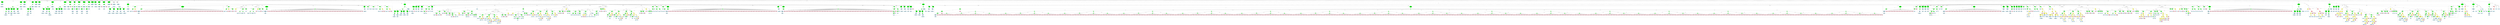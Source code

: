 strict graph "" {
	graph [bb="0,0,1.6908e+05,2044.3"];
	node [label="\N"];
	subgraph cluster2369 {
		graph [bb="1.6645e+05,1085.2,1.6666e+05,1777.9",
			label="ndes.c:375:5",
			lheight=0.21,
			lp="1.6656e+05,1766.4",
			lwidth=0.97,
			style=dashed
		];
		2372	[fillcolor=lightblue,
			height=0.74639,
			label="IdentifierType
names: ['int']",
			pos="1.6656e+05,1120.1",
			style="filled,dashed",
			width=1.8463];
		2371	[fillcolor=lightblue,
			height=1.041,
			label="TypeDecl
declname: ndes_return
quals: []",
			pos="1.6656e+05,1309.4",
			style="filled,dashed",
			width=2.7499];
		2371 -- 2372	[label=type,
			lp="1.6657e+05,1225.3",
			pos="1.6656e+05,1271.9 1.6656e+05,1235.1 1.6656e+05,1179.4 1.6656e+05,1147"];
		2370	[fillcolor=green,
			height=0.5,
			label=FuncDecl,
			pos="1.6656e+05,1498.8",
			style="filled,dashed",
			width=1.2457];
		2370 -- 2371	[label=type,
			lp="1.6657e+05,1414.6",
			pos="1.6656e+05,1480.5 1.6656e+05,1450.4 1.6656e+05,1387.5 1.6656e+05,1347.2"];
		2369	[fillcolor=green,
			height=1.6303,
			label="Decl
name: ndes_return
quals: []
storage: []
funcspec: []",
			pos="1.6656e+05,1688.2",
			style="filled,dashed",
			width=2.3177];
		2369 -- 2370	[label=type,
			lp="1.6657e+05,1604",
			pos="1.6656e+05,1629.5 1.6656e+05,1590.7 1.6656e+05,1542.4 1.6656e+05,1517.1"];
	}
	subgraph cluster822 {
		graph [bb="29553,1085.2,29783,1556.7",
			label="ndes.c:178:3",
			lheight=0.21,
			lp="29668,1545.2",
			lwidth=0.97
		];
		824	[fillcolor=lightblue,
			height=0.74639,
			label="ID
name: itmp",
			pos="29618,1120.1",
			style=filled,
			width=1.5713];
		823	[fillcolor=green,
			height=0.74639,
			label="StructRef
type: .",
			pos="29618,1309.4",
			style=filled,
			width=1.3356];
		823 -- 824	[label=name,
			lp="29634,1225.3",
			pos="29618,1282.4 29618,1246.7 29618,1182.9 29618,1147.2"];
		825	[fillcolor=lightblue,
			height=0.74639,
			label="ID
name: l",
			pos="29734,1120.1",
			style=filled,
			width=1.1392];
		823 -- 825	[label=field,
			lp="29692,1225.3",
			pos="29635,1284 29649,1264.3 29668,1235.6 29684,1209.8 29697,1188.5 29711,1163.8 29721,1145.8"];
		822	[fillcolor=green,
			height=0.74639,
			label="Assignment
op: =",
			pos="29717,1498.8",
			style=filled,
			width=1.6106];
		822 -- 823	[label=lvalue,
			lp="29694,1414.6",
			pos="29704,1472.6 29685,1436.6 29650,1371.1 29631,1335.3"];
		826	[fillcolor=lightblue,
			height=0.74639,
			label="ID
name: ic",
			pos="29729,1309.4",
			style=filled,
			width=1.2571];
		822 -- 826	[label=rvalue,
			lp="29740,1414.6",
			pos="29719,1471.8 29721,1436.1 29725,1372.3 29727,1336.6"];
	}
	subgraph cluster2346 {
		graph [bb="1.6445e+05,249.3,1.6515e+05,1177.9",
			label="ndes.c:370:8",
			lheight=0.21,
			lp="1.648e+05,1166.4",
			lwidth=0.97
		];
		subgraph cluster2353 {
			graph [bb="1.6458e+05,501.21,1.6469e+05,741.69",
				label="ndes.c:370:22",
				lheight=0.21,
				lp="1.6464e+05,730.19",
				lwidth=1.06,
				style=dashed
			];
			2354	[fillcolor=lightblue,
				height=0.74639,
				label="ID
name: kn",
				pos="1.6464e+05,536.08",
				style=filled,
				width=1.3356];
			2353	[fillcolor=green,
				height=0.74639,
				label="UnaryOp
op: *",
				pos="1.6464e+05,683.82",
				style=filled,
				width=1.316];
			2353 -- 2354	[label=expr,
				lp="1.6463e+05,609.45",
				pos="1.6463e+05,657.09 1.6462e+05,641.26 1.6462e+05,620.52 1.6462e+05,601.95 1.6462e+05,588.82 1.6463e+05,574.52 1.6463e+05,562.7"];
		}
		subgraph cluster2348 {
			graph [bb="1.6446e+05,648.95,1.6457e+05,884.03",
				label="ndes.c:370:8",
				lheight=0.21,
				lp="1.6452e+05,872.53",
				lwidth=0.97,
				style=dashed
			];
			2349	[fillcolor=lightblue,
				height=0.74639,
				label="ID
name: kn",
				pos="1.6452e+05,683.82",
				style=filled,
				width=1.3356];
			2348	[fillcolor=green,
				height=0.74639,
				label="UnaryOp
op: *",
				pos="1.6452e+05,826.16",
				style=filled,
				width=1.316];
			2348 -- 2349	[label=expr,
				lp="1.6452e+05,757.19",
				pos="1.6451e+05,799.52 1.6451e+05,788.86 1.645e+05,776.28 1.645e+05,764.69 1.645e+05,746.48 1.645e+05,726.17 1.6451e+05,710.58"];
		}
		2347	[fillcolor=green,
			height=0.74639,
			label="StructRef
type: .",
			pos="1.6456e+05,962.51",
			style=filled,
			width=1.3356];
		2347 -- 2348	[label=name,
			lp="1.6456e+05,899.53",
			pos="1.6455e+05,935.92 1.6454e+05,912.17 1.6453e+05,876.98 1.6453e+05,853.11"];
		2350	[fillcolor=lightblue,
			height=0.74639,
			label="ID
name: l",
			pos="1.6462e+05,826.16",
			style=filled,
			width=1.1392];
		2347 -- 2350	[label=field,
			lp="1.646e+05,899.53",
			pos="1.6457e+05,936.24 1.6458e+05,912.22 1.646e+05,876.3 1.6461e+05,852.32"];
		2346	[fillcolor=green,
			height=0.74639,
			label="Assignment
op: =",
			pos="1.6456e+05,1120.1",
			style=filled,
			width=1.6106];
		2346 -- 2347	[label=lvalue,
			lp="1.6458e+05,1035.9",
			pos="1.6456e+05,1093 1.6456e+05,1064.3 1.6456e+05,1018.4 1.6456e+05,989.63"];
		2351	[fillcolor=yellow,
			height=0.74639,
			label="BinaryOp
op: |",
			pos="1.6474e+05,962.51",
			style=filled,
			width=1.3749];
		2346 -- 2351	[label=rvalue,
			lp="1.6468e+05,1035.9",
			pos="1.6459e+05,1095.8 1.6462e+05,1066 1.6468e+05,1014.9 1.6471e+05,985.7"];
		2352	[fillcolor=yellow,
			height=0.74639,
			label="StructRef
type: .",
			pos="1.6474e+05,826.16",
			style=filled,
			width=1.3356];
		2351 -- 2352	[label=left,
			lp="1.6475e+05,899.53",
			pos="1.6474e+05,935.61 1.6474e+05,911.97 1.6474e+05,877.2 1.6474e+05,853.45"];
		2356	[fillcolor=yellow,
			height=0.5,
			label=Cast,
			pos="1.6486e+05,826.16",
			style=filled,
			width=0.75];
		2351 -- 2356	[label=right,
			lp="1.6481e+05,899.53",
			pos="1.6476e+05,938.11 1.6478e+05,910.44 1.6483e+05,865.23 1.6485e+05,841.99"];
		2352 -- 2353	[label=name,
			lp="1.6471e+05,757.19",
			pos="1.6472e+05,801.04 1.647e+05,775.33 1.6467e+05,734.86 1.6465e+05,709.1"];
		2355	[fillcolor=lightblue,
			height=0.74639,
			label="ID
name: l",
			pos="1.6474e+05,683.82",
			style=filled,
			width=1.1392];
		2352 -- 2355	[label=field,
			lp="1.6475e+05,757.19",
			pos="1.6474e+05,799.09 1.6474e+05,773.89 1.6474e+05,735.91 1.6474e+05,710.75"];
		2357	[fillcolor=yellow,
			height=1.041,
			label="Typename
name: None
quals: []",
			pos="1.6486e+05,683.82",
			style=filled,
			width=1.6303];
		2356 -- 2357	[label=to_type,
			lp="1.6488e+05,757.19",
			pos="1.6486e+05,807.95 1.6486e+05,786.51 1.6486e+05,749.28 1.6486e+05,721.36"];
		2360	[fillcolor=yellow,
			height=0.5,
			label=FuncCall,
			pos="1.6498e+05,683.82",
			style=filled,
			width=1.1916];
		2356 -- 2360	[label=expr,
			lp="1.6494e+05,757.19",
			pos="1.6487e+05,810.14 1.649e+05,783.56 1.6494e+05,728.43 1.6497e+05,701.02"];
		2358	[fillcolor=lightblue,
			height=1.041,
			label="TypeDecl
declname: None
quals: []",
			pos="1.6478e+05,536.08",
			style=filled,
			width=2.082];
		2357 -- 2358	[label=type,
			lp="1.6484e+05,609.45",
			pos="1.6484e+05,648.28 1.6483e+05,625.38 1.6481e+05,595.43 1.648e+05,572.38"];
		2361	[fillcolor=lightblue,
			height=0.74639,
			label="ID
name: ndes_getbit",
			pos="1.6495e+05,536.08",
			style=filled,
			width=2.2785];
		2360 -- 2361	[label=name,
			lp="1.6498e+05,609.45",
			pos="1.6498e+05,665.81 1.6497e+05,640.51 1.6496e+05,592.74 1.6496e+05,563.05"];
		2362	[fillcolor=yellow,
			height=0.5,
			label=ExprList,
			pos="1.651e+05,536.08",
			style=filled,
			width=1.1555];
		2360 -- 2362	[label=args,
			lp="1.6505e+05,609.45",
			pos="1.6499e+05,666.38 1.6502e+05,638.24 1.6506e+05,581.17 1.6508e+05,553.23"];
		2359	[fillcolor=lightblue,
			height=0.74639,
			label="IdentifierType
names: ['unsigned', 'short']",
			pos="1.6464e+05,410.12",
			style="filled,dashed",
			width=3.1623];
		2358 -- 2359	[label=type,
			lp="1.6473e+05,473.1",
			pos="1.6474e+05,502.83 1.6472e+05,482.17 1.6469e+05,455.74 1.6467e+05,436.56"];
		2363	[fillcolor=lightblue,
			height=0.74639,
			label="ID
name: ndes_icd",
			pos="1.6485e+05,410.12",
			style=filled,
			width=2.0035];
		2362 -- 2363	[label="exprs[0]",
			lp="1.6500e+05,473.1",
			pos="1.6508e+05,518.94 1.6507e+05,509.14 1.6506e+05,497.27 1.6504e+05,490.6 1.6502e+05,478.59 1.6501e+05,489.42 1.6498e+05,480.6 1.6495e+\
05,469.04 1.6491e+05,449.14 1.6488e+05,433.59"];
		2364	[fillcolor=yellow,
			height=0.5,
			label=ArrayRef,
			pos="1.6498e+05,410.12",
			style=filled,
			width=1.2277];
		2362 -- 2364	[label="exprs[1]",
			lp="1.6507e+05,473.1",
			pos="1.6508e+05,518.97 1.6507e+05,508.18 1.6506e+05,493.62 1.6504e+05,480.6 1.6503e+05,462.48 1.6501e+05,441.38 1.65e+05,427.23"];
		2367	[fillcolor=pink,
			height=1.041,
			label="Constant
type: int
value: 28",
			pos="1.6509e+05,410.12",
			style=filled,
			width=1.316];
		2362 -- 2367	[label="exprs[2]",
			lp="1.6512e+05,473.1",
			pos="1.651e+05,517.84 1.6509e+05,499.81 1.6509e+05,470.97 1.6509e+05,447.82"];
		2365	[fillcolor=lightblue,
			height=0.74639,
			label="ID
name: ndes_ipc2",
			pos="1.6491e+05,284.17",
			style=filled,
			width=2.141];
		2364 -- 2365	[label=name,
			lp="1.6497e+05,347.15",
			pos="1.6497e+05,392.41 1.6496e+05,371.39 1.6494e+05,335.11 1.6493e+05,310.64"];
		2366	[fillcolor=lightblue,
			height=0.74639,
			label="ID
name: l",
			pos="1.6505e+05,284.17",
			style=filled,
			width=1.1392];
		2364 -- 2366	[label=subscript,
			lp="1.6504e+05,347.15",
			pos="1.6499e+05,392.41 1.65e+05,371.13 1.6502e+05,334.2 1.6504e+05,309.72"];
	}
	subgraph cluster815 {
		graph [bb="29083,1085.2,29545,1556.7",
			label="ndes.c:177:3",
			lheight=0.21,
			lp="29314,1545.2",
			lwidth=0.97
		];
		817	[fillcolor=lightblue,
			height=0.74639,
			label="ID
name: itmp",
			pos="29148,1120.1",
			style=filled,
			width=1.5713];
		816	[fillcolor=green,
			height=0.74639,
			label="StructRef
type: .",
			pos="29264,1309.4",
			style=filled,
			width=1.3356];
		816 -- 817	[label=name,
			lp="29232,1225.3",
			pos="29249,1283.6 29226,1247.7 29186,1182 29163,1146.1"];
		818	[fillcolor=lightblue,
			height=0.74639,
			label="ID
name: r",
			pos="29264,1120.1",
			style=filled,
			width=1.1589];
		816 -- 818	[label=field,
			lp="29276,1225.3",
			pos="29264,1282.4 29264,1246.7 29264,1182.9 29264,1147.2"];
		815	[fillcolor=green,
			height=0.74639,
			label="Assignment
op: =",
			pos="29422,1498.8",
			style=filled,
			width=1.6106];
		815 -- 816	[label=lvalue,
			lp="29375,1414.6",
			pos="29401,1473.3 29371,1437.1 29314,1369.8 29284,1334.1"];
		819	[fillcolor=green,
			height=0.74639,
			label="StructRef
type: .",
			pos="29422,1309.4",
			style=filled,
			width=1.3356];
		815 -- 819	[label=rvalue,
			lp="29439,1414.6",
			pos="29422,1471.8 29422,1436.1 29422,1372.3 29422,1336.6"];
		820	[fillcolor=lightblue,
			height=0.74639,
			label="ID
name: itmp",
			pos="29380,1120.1",
			style=filled,
			width=1.5713];
		819 -- 820	[label=name,
			lp="29420,1225.3",
			pos="29416,1282.4 29408,1246.6 29394,1182.6 29386,1146.9"];
		821	[fillcolor=lightblue,
			height=0.74639,
			label="ID
name: l",
			pos="29496,1120.1",
			style=filled,
			width=1.1392];
		819 -- 821	[label=field,
			lp="29470,1225.3",
			pos="29432,1282.8 29446,1246.9 29472,1182.1 29486,1146.4"];
	}
	subgraph cluster1861 {
		graph [bb="64764,1085.2,65181,1556.7",
			label="ndes.c:302:3",
			lheight=0.21,
			lp="64972,1545.2",
			lwidth=0.97
		];
		1863	[fillcolor=lightblue,
			height=0.74639,
			label="ID
name: ie",
			pos="64817,1120.1",
			style=filled,
			width=1.2571];
		1862	[fillcolor=green,
			height=0.74639,
			label="StructRef
type: .",
			pos="64923,1309.4",
			style=filled,
			width=1.3356];
		1862 -- 1863	[label=name,
			lp="64896,1225.3",
			pos="64909,1283.6 64889,1247.6 64851,1181.6 64831,1145.8"];
		1864	[fillcolor=lightblue,
			height=0.74639,
			label="ID
name: c",
			pos="64923,1120.1",
			style=filled,
			width=1.1785];
		1862 -- 1864	[label=field,
			lp="64936,1225.3",
			pos="64923,1282.4 64923,1246.7 64923,1182.9 64923,1147.2"];
		1861	[fillcolor=green,
			height=0.74639,
			label="Assignment
op: ^=",
			pos="65059,1498.8",
			style=filled,
			width=1.6106];
		1861 -- 1862	[label=lvalue,
			lp="65021,1414.6",
			pos="65041,1472.9 65015,1436.8 64966,1370.2 64940,1334.5"];
		1865	[fillcolor=green,
			height=0.74639,
			label="StructRef
type: .",
			pos="65059,1309.4",
			style=filled,
			width=1.3356];
		1861 -- 1865	[label=rvalue,
			lp="65076,1414.6",
			pos="65059,1471.8 65059,1436.1 65059,1372.3 65059,1336.6"];
		1866	[fillcolor=lightblue,
			height=0.74639,
			label="ID
name: k",
			pos="65027,1120.1",
			style=filled,
			width=1.1982];
		1865 -- 1866	[label=name,
			lp="65062,1225.3",
			pos="65055,1282.4 65048,1246.6 65038,1182.6 65031,1146.9"];
		1867	[fillcolor=lightblue,
			height=0.74639,
			label="ID
name: c",
			pos="65131,1120.1",
			style=filled,
			width=1.1785];
		1865 -- 1867	[label=field,
			lp="65106,1225.3",
			pos="65069,1282.8 65083,1246.9 65108,1182.1 65121,1146.4"];
	}
	subgraph cluster810 {
		graph [bb="28844,1085.2,29075,1556.7",
			label="ndes.c:176:3",
			lheight=0.21,
			lp="28960,1545.2",
			lwidth=0.97
		];
		811	[fillcolor=lightblue,
			height=0.74639,
			label="ID
name: ic",
			pos="28905,1309.4",
			style=filled,
			width=1.2571];
		810	[fillcolor=green,
			height=0.74639,
			label="Assignment
op: =",
			pos="29009,1498.8",
			style=filled,
			width=1.6106];
		810 -- 811	[label=lvalue,
			lp="28984,1414.6",
			pos="28995,1472.6 28975,1436.6 28939,1371.1 28919,1335.3"];
		812	[fillcolor=green,
			height=0.74639,
			label="StructRef
type: .",
			pos="29016,1309.4",
			style=filled,
			width=1.3356];
		810 -- 812	[label=rvalue,
			lp="29030,1414.6",
			pos="29010,1471.8 29011,1436.1 29014,1372.3 29015,1336.6"];
		813	[fillcolor=lightblue,
			height=0.74639,
			label="ID
name: itmp",
			pos="28909,1120.1",
			style=filled,
			width=1.5713];
		812 -- 813	[label=name,
			lp="28988,1225.3",
			pos="29002,1283.6 28981,1247.8 28944,1182.3 28923,1146.4"];
		814	[fillcolor=lightblue,
			height=0.74639,
			label="ID
name: r",
			pos="29025,1120.1",
			style=filled,
			width=1.1589];
		812 -- 814	[label=field,
			lp="29034,1225.3",
			pos="29017,1282.4 29019,1246.7 29022,1182.9 29024,1147.2"];
	}
	subgraph cluster2335 {
		graph [bb="1.64e+05,493.21,1.6445e+05,1177.9",
			label="ndes.c:369:8",
			lheight=0.21,
			lp="1.6422e+05,1166.4",
			lwidth=0.97
		];
		subgraph cluster2342 {
			graph [bb="1.6414e+05,501.21,1.6425e+05,741.69",
				label="ndes.c:369:20",
				lheight=0.21,
				lp="1.642e+05,730.19",
				lwidth=1.06,
				style=dashed
			];
			2343	[fillcolor=lightblue,
				height=0.74639,
				label="ID
name: kn",
				pos="1.642e+05,536.08",
				style=filled,
				width=1.3356];
			2342	[fillcolor=green,
				height=0.74639,
				label="UnaryOp
op: *",
				pos="1.642e+05,683.82",
				style=filled,
				width=1.316];
			2342 -- 2343	[label=expr,
				lp="1.6421e+05,609.45",
				pos="1.642e+05,656.76 1.642e+05,630.4 1.642e+05,589.86 1.642e+05,563.4"];
		}
		subgraph cluster2337 {
			graph [bb="1.6401e+05,648.95,1.6412e+05,884.03",
				label="ndes.c:369:8",
				lheight=0.21,
				lp="1.6407e+05,872.53",
				lwidth=0.97,
				style=dashed
			];
			2338	[fillcolor=lightblue,
				height=0.74639,
				label="ID
name: kn",
				pos="1.6407e+05,683.82",
				style=filled,
				width=1.3356];
			2337	[fillcolor=green,
				height=0.74639,
				label="UnaryOp
op: *",
				pos="1.6407e+05,826.16",
				style=filled,
				width=1.316];
			2337 -- 2338	[label=expr,
				lp="1.6406e+05,757.19",
				pos="1.6406e+05,799.52 1.6406e+05,788.86 1.6405e+05,776.28 1.6405e+05,764.69 1.6405e+05,746.3 1.6405e+05,725.81 1.6406e+05,710.2"];
		}
		2336	[fillcolor=green,
			height=0.74639,
			label="StructRef
type: .",
			pos="1.6411e+05,962.51",
			style=filled,
			width=1.3356];
		2336 -- 2337	[label=name,
			lp="1.6411e+05,899.53",
			pos="1.641e+05,935.92 1.6409e+05,912.17 1.6408e+05,876.98 1.6407e+05,853.11"];
		2339	[fillcolor=lightblue,
			height=0.74639,
			label="ID
name: l",
			pos="1.6417e+05,826.16",
			style=filled,
			width=1.1392];
		2336 -- 2339	[label=field,
			lp="1.6415e+05,899.53",
			pos="1.6412e+05,936.24 1.6413e+05,912.22 1.6415e+05,876.3 1.6416e+05,852.32"];
		2335	[fillcolor=green,
			height=0.74639,
			label="Assignment
op: =",
			pos="1.6411e+05,1120.1",
			style=filled,
			width=1.6106];
		2335 -- 2336	[label=lvalue,
			lp="1.6412e+05,1035.9",
			pos="1.6411e+05,1093 1.6411e+05,1064.3 1.6411e+05,1018.4 1.6411e+05,989.63"];
		2340	[fillcolor=yellow,
			height=0.74639,
			label="BinaryOp
op: <<",
			pos="1.6428e+05,962.51",
			style=filled,
			width=1.3749];
		2335 -- 2340	[label=rvalue,
			lp="1.6422e+05,1035.9",
			pos="1.6413e+05,1095.8 1.6417e+05,1066.1 1.6422e+05,1015.2 1.6426e+05,985.95"];
		2341	[fillcolor=yellow,
			height=0.74639,
			label="StructRef
type: .",
			pos="1.6428e+05,826.16",
			style=filled,
			width=1.3356];
		2340 -- 2341	[label=left,
			lp="1.6429e+05,899.53",
			pos="1.6428e+05,935.61 1.6428e+05,911.97 1.6428e+05,877.2 1.6428e+05,853.45"];
		2345	[fillcolor=pink,
			height=1.041,
			label="Constant
type: int
value: 1",
			pos="1.6439e+05,826.16",
			style=filled,
			width=1.2767];
		2340 -- 2345	[label=right,
			lp="1.6435e+05,899.53",
			pos="1.643e+05,937.8 1.6432e+05,915.5 1.6435e+05,882.01 1.6437e+05,857.72"];
		2341 -- 2342	[label=name,
			lp="1.6426e+05,757.19",
			pos="1.6427e+05,800.4 1.6425e+05,774.9 1.6423e+05,735.39 1.6421e+05,709.81"];
		2344	[fillcolor=lightblue,
			height=0.74639,
			label="ID
name: l",
			pos="1.643e+05,683.82",
			style=filled,
			width=1.1392];
		2341 -- 2344	[label=field,
			lp="1.6431e+05,757.19",
			pos="1.6428e+05,799.09 1.6429e+05,773.89 1.6429e+05,735.91 1.643e+05,710.75"];
	}
	subgraph cluster34 {
		graph [bb="4259,1464,4495,1967.3",
			label="ndes.c:37:34",
			lheight=0.21,
			lp="4377,1955.8",
			lwidth=0.97,
			style=dashed
		];
		36	[fillcolor=lightblue,
			height=0.74639,
			label="IdentifierType
names: ['ndes_immense']",
			pos="4377,1498.8",
			style="filled,dashed",
			width=3.0445];
		35	[fillcolor=lightblue,
			height=1.041,
			label="TypeDecl
declname: ndes_out
quals: []",
			pos="4366,1688.2",
			style="filled,dashed",
			width=2.4552];
		35 -- 36	[label=type,
			lp="4384,1604",
			pos="4368.1,1650.6 4370.3,1613.9 4373.6,1558.2 4375.5,1525.8"];
		34	[fillcolor=green,
			height=1.6303,
			label="Decl
name: ndes_out
quals: []
storage: []
funcspec: []",
			pos="4347,1877.6",
			style="filled,dashed",
			width=2.0231];
		34 -- 35	[label=type,
			lp="4368,1793.4",
			pos="4352.9,1818.8 4355.9,1788.5 4359.6,1752.3 4362.3,1725.8"];
	}
	subgraph cluster60 {
		graph [bb="4503,783.29,5739,1967.3",
			label="ndes.c:53:6",
			lheight=0.21,
			lp="5121,1955.8",
			lwidth=0.88,
			style=dashed
		];
		subgraph cluster76 {
			graph [bb="5349,791.29,5585,1399.1",
				label="ndes.c:54:29",
				lheight=0.21,
				lp="5467,1387.6",
				lwidth=0.97,
				style=dashed
			];
			79	[fillcolor=lightblue,
				height=0.74639,
				label="IdentifierType
names: ['ndes_immense']",
				pos="5467,826.16",
				style="filled,dashed",
				width=3.0445];
			78	[fillcolor=lightblue,
				height=1.041,
				label="TypeDecl
declname: out
quals: []",
				pos="5445,962.51",
				style="filled,dashed",
				width=1.8463];
			78 -- 79	[label=type,
				lp="5468,899.53",
				pos="5451,925.15 5454.7,902.46 5459.4,873.78 5462.7,853.32"];
			77	[fillcolor=green,
				height=0.74639,
				label="PtrDecl
quals: []",
				pos="5426,1120.1",
				style="filled,dashed",
				width=1.2178];
			77 -- 78	[label=type,
				lp="5449,1035.9",
				pos="5429.2,1093 5432.3,1067.6 5437,1028.7 5440.5,1000.1"];
			76	[fillcolor=green,
				height=1.6303,
				label="Decl
name: out
quals: []
storage: []
funcspec: []",
				pos="5418,1309.4",
				style="filled,dashed",
				width=1.591];
			76 -- 77	[label=type,
				lp="5434,1225.3",
				pos="5420.5,1250.7 5421.9,1216.1 5423.8,1173.7 5424.9,1147.1"];
		}
		subgraph cluster73 {
			graph [bb="5191,927.64,5341,1399.1",
				label="ndes.c:53:69",
				lheight=0.21,
				lp="5266,1387.6",
				lwidth=0.97,
				style=dashed
			];
			75	[fillcolor=lightblue,
				height=0.74639,
				label="IdentifierType
names: ['int']",
				pos="5266,962.51",
				style="filled,dashed",
				width=1.8463];
			74	[fillcolor=lightblue,
				height=1.041,
				label="TypeDecl
declname: isw
quals: []",
				pos="5266,1120.1",
				style="filled,dashed",
				width=1.866];
			74 -- 75	[label=type,
				lp="5278,1035.9",
				pos="5266,1082.2 5266,1053.6 5266,1014.8 5266,989.41"];
			73	[fillcolor=green,
				height=1.6303,
				label="Decl
name: isw
quals: []
storage: []
funcspec: []",
				pos="5261,1309.4",
				style="filled,dashed",
				width=1.591];
			73 -- 74	[label=type,
				lp="5276,1225.3",
				pos="5262.5,1250.7 5263.4,1220.4 5264.3,1184.1 5265,1157.7"];
		}
		subgraph cluster69 {
			graph [bb="4999,791.29,5183,1399.1",
				label="ndes.c:53:56",
				lheight=0.21,
				lp="5091,1387.6",
				lwidth=0.97,
				style=dashed
			];
			72	[fillcolor=lightblue,
				height=0.74639,
				label="IdentifierType
names: ['int']",
				pos="5091,826.16",
				style="filled,dashed",
				width=1.8463];
			71	[fillcolor=lightblue,
				height=1.041,
				label="TypeDecl
declname: newkey
quals: []",
				pos="5091,962.51",
				style="filled,dashed",
				width=2.3374];
			71 -- 72	[label=type,
				lp="5103,899.53",
				pos="5091,924.8 5091,902.11 5091,873.55 5091,853.19"];
			70	[fillcolor=green,
				height=0.74639,
				label="PtrDecl
quals: []",
				pos="5091,1120.1",
				style="filled,dashed",
				width=1.2178];
			70 -- 71	[label=type,
				lp="5103,1035.9",
				pos="5091,1093 5091,1067.6 5091,1028.7 5091,1000.1"];
			69	[fillcolor=green,
				height=1.6303,
				label="Decl
name: newkey
quals: []
storage: []
funcspec: []",
				pos="5091,1309.4",
				style="filled,dashed",
				width=1.8856];
			69 -- 70	[label=type,
				lp="5103,1225.3",
				pos="5091,1250.7 5091,1216.1 5091,1173.7 5091,1147.1"];
		}
		subgraph cluster66 {
			graph [bb="4755,927.64,4991,1399.1",
				label="ndes.c:53:47",
				lheight=0.21,
				lp="4873,1387.6",
				lwidth=0.97,
				style=dashed
			];
			68	[fillcolor=lightblue,
				height=0.74639,
				label="IdentifierType
names: ['ndes_immense']",
				pos="4873,962.51",
				style="filled,dashed",
				width=3.0445];
			67	[fillcolor=lightblue,
				height=1.041,
				label="TypeDecl
declname: key
quals: []",
				pos="4893,1120.1",
				style="filled,dashed",
				width=1.8856];
			67 -- 68	[label=type,
				lp="4895,1035.9",
				pos="4888.3,1082.6 4884.6,1054 4879.6,1015 4876.3,989.55"];
			66	[fillcolor=green,
				height=1.6303,
				label="Decl
name: key
quals: []
storage: []
funcspec: []",
				pos="4923,1309.4",
				style="filled,dashed",
				width=1.591];
			66 -- 67	[label=type,
				lp="4923,1225.3",
				pos="4913.9,1251.5 4909,1220.9 4903.1,1184.1 4898.8,1157.4"];
		}
		subgraph cluster63 {
			graph [bb="4511,927.64,4747,1399.1",
				label="ndes.c:53:29",
				lheight=0.21,
				lp="4629,1387.6",
				lwidth=0.97,
				style=dashed
			];
			65	[fillcolor=lightblue,
				height=0.74639,
				label="IdentifierType
names: ['ndes_immense']",
				pos="4629,962.51",
				style="filled,dashed",
				width=3.0445];
			64	[fillcolor=lightblue,
				height=1.041,
				label="TypeDecl
declname: inp
quals: []",
				pos="4649,1120.1",
				style="filled,dashed",
				width=1.8463];
			64 -- 65	[label=type,
				lp="4651,1035.9",
				pos="4644.3,1082.6 4640.6,1054 4635.6,1015 4632.3,989.55"];
			63	[fillcolor=green,
				height=1.6303,
				label="Decl
name: inp
quals: []
storage: []
funcspec: []",
				pos="4678,1309.4",
				style="filled,dashed",
				width=1.591];
			63 -- 64	[label=type,
				lp="4679,1225.3",
				pos="4669.1,1251.2 4664.4,1220.8 4658.8,1184.2 4654.7,1157.6"];
		}
		62	[fillcolor=green,
			height=0.5,
			label=ParamList,
			pos="5091,1498.8",
			style="filled,dashed",
			width=1.3179];
		62 -- 63	[label="params[0]",
			lp="4812,1414.6",
			pos="5045.6,1493.3 4976.9,1484.6 4844.4,1460.7 4751,1399.1 4735,1388.6 4720.7,1373.5 4709.2,1358.7"];
		62 -- 66	[label="params[1]",
			lp="5044,1414.6",
			pos="5074.6,1481.8 5055.1,1462.7 5021.8,1429.3 4995,1399.1 4982.7,1385.4 4969.9,1369.9 4958.5,1355.8"];
		62 -- 69	[label="params[2]",
			lp="5119,1414.6",
			pos="5091,1480.5 5091,1455.3 5091,1407 5091,1368.4"];
		62 -- 73	[label="params[3]",
			lp="5208,1414.6",
			pos="5107.4,1481.8 5126.8,1462.5 5160,1429.1 5187,1399.1 5199.6,1385.1 5212.9,1369.5 5224.8,1355.2"];
		62 -- 76	[label="params[4]",
			lp="5360,1414.6",
			pos="5112.7,1482.7 5131.9,1469.8 5161.3,1451.7 5189,1440.1 5255.2,1412.6 5284.6,1437.8 5345,1399.1 5361.1,1388.8 5375.4,1373.8 5387,1359"];
		61	[fillcolor=green,
			height=0.5,
			label=FuncDecl,
			pos="5091,1688.2",
			style="filled,dashed",
			width=1.2457];
		61 -- 62	[label=args,
			lp="5102.5,1604",
			pos="5091,1669.9 5091,1634.2 5091,1552.7 5091,1517.1"];
		80	[fillcolor=lightblue,
			height=1.041,
			label="TypeDecl
declname: ndes_des
quals: []",
			pos="5287,1498.8",
			style="filled,dashed",
			width=2.4749];
		61 -- 80	[label=type,
			lp="5196,1604",
			pos="5107.7,1671.2 5139.5,1640.9 5209.1,1574.3 5251.7,1533.6"];
		81	[fillcolor=lightblue,
			height=0.74639,
			label="IdentifierType
names: ['void']",
			pos="5662,1309.4",
			style="filled,dashed",
			width=1.9053];
		80 -- 81	[label=type,
			lp="5587,1414.6",
			pos="5369.2,1484 5433.3,1470.3 5522.4,1444.6 5589,1399.1 5613.2,1382.6 5633.7,1355.8 5646.7,1336"];
		60	[fillcolor=green,
			height=1.6303,
			label="Decl
name: ndes_des
quals: []
storage: []
funcspec: []",
			pos="4838,1877.6",
			style="filled,dashed",
			width=2.0428];
		60 -- 61	[label=type,
			lp="4969,1793.4",
			pos="4891.3,1837.1 4947.2,1795.7 5031.9,1733 5070.5,1704.4"];
	}
	subgraph cluster2374 {
		graph [bb="1.6667e+05,648.95,1.672e+05,1547.8",
			label="ndes.c:377:3",
			lheight=0.21,
			lp="1.6693e+05,1536.3",
			lwidth=0.97
		];
		subgraph cluster2384 {
			graph [bb="1.6668e+05,780.69,1.6684e+05,1020.4",
				label="ndes.c:377:41",
				lheight=0.21,
				lp="1.6676e+05,1008.9",
				lwidth=1.06,
				style=dashed
			];
			2385	[fillcolor=pink,
				height=1.041,
				label="Constant
type: int
value: 8390656",
				pos="1.6676e+05,826.16",
				style=filled,
				width=1.9838];
			2384	[fillcolor=green,
				height=0.74639,
				label="UnaryOp
op: -",
				pos="1.6676e+05,962.51",
				style=filled,
				width=1.316];
			2384 -- 2385	[label=expr,
				lp="1.6676e+05,899.53",
				pos="1.6675e+05,936.03 1.6675e+05,926.99 1.6674e+05,916.66 1.6674e+05,907.03 1.6674e+05,892.63 1.6674e+05,876.89 1.6675e+05,863.22"];
		}
		2379	[fillcolor=lightblue,
			height=0.74639,
			label="ID
name: ndes_icd",
			pos="1.6675e+05,683.82",
			style=filled,
			width=2.0035];
		2378	[fillcolor=yellow,
			height=0.74639,
			label="StructRef
type: .",
			pos="1.669e+05,826.16",
			style=filled,
			width=1.3356];
		2378 -- 2379	[label=name,
			lp="1.6685e+05,757.19",
			pos="1.6687e+05,802.61 1.6685e+05,777.04 1.668e+05,735.5 1.6678e+05,709.2"];
		2380	[fillcolor=lightblue,
			height=0.74639,
			label="ID
name: r",
			pos="1.6688e+05,683.82",
			style=filled,
			width=1.1589];
		2378 -- 2380	[label=field,
			lp="1.669e+05,757.19",
			pos="1.6689e+05,799.09 1.6689e+05,773.89 1.6689e+05,735.91 1.6689e+05,710.75"];
		2377	[fillcolor=yellow,
			height=0.74639,
			label="BinaryOp
op: +",
			pos="1.669e+05,962.51",
			style=filled,
			width=1.3749];
		2377 -- 2378	[label=left,
			lp="1.6691e+05,899.53",
			pos="1.669e+05,935.61 1.669e+05,911.97 1.669e+05,877.2 1.669e+05,853.45"];
		2381	[fillcolor=yellow,
			height=0.74639,
			label="StructRef
type: .",
			pos="1.6702e+05,826.16",
			style=filled,
			width=1.3356];
		2377 -- 2381	[label=right,
			lp="1.6697e+05,899.53",
			pos="1.6692e+05,938.11 1.6694e+05,913.6 1.6697e+05,875.32 1.6699e+05,850.75"];
		2382	[fillcolor=lightblue,
			height=0.74639,
			label="ID
name: ndes_icd",
			pos="1.6702e+05,683.82",
			style=filled,
			width=2.0035];
		2381 -- 2382	[label=name,
			lp="1.6703e+05,757.19",
			pos="1.6702e+05,799.09 1.6702e+05,773.89 1.6702e+05,735.91 1.6702e+05,710.75"];
		2383	[fillcolor=lightblue,
			height=0.74639,
			label="ID
name: l",
			pos="1.6715e+05,683.82",
			style=filled,
			width=1.1392];
		2381 -- 2383	[label=field,
			lp="1.671e+05,757.19",
			pos="1.6704e+05,802.42 1.6705e+05,785.8 1.6708e+05,762.6 1.671e+05,741.69 1.6711e+05,730.68 1.6712e+05,718.2 1.6713e+05,707.74"];
		2376	[fillcolor=yellow,
			height=0.74639,
			label="BinaryOp
op: +",
			pos="1.6676e+05,1120.1",
			style=filled,
			width=1.3749];
		2376 -- 2384	[label=right,
			lp="1.6677e+05,1035.9",
			pos="1.6676e+05,1093 1.6676e+05,1064.3 1.6676e+05,1018.4 1.6676e+05,989.63"];
		2376 -- 2377	[label=left,
			lp="1.6685e+05,1035.9",
			pos="1.6678e+05,1095.4 1.668e+05,1066.1 1.6685e+05,1016.4 1.6688e+05,987.1"];
		2375	[fillcolor=yellow,
			height=0.74639,
			label="BinaryOp
op: !=",
			pos="1.6676e+05,1309.4",
			style=filled,
			width=1.3749];
		2375 -- 2376	[label=left,
			lp="1.6677e+05,1225.3",
			pos="1.6676e+05,1282.4 1.6676e+05,1246.7 1.6676e+05,1182.9 1.6676e+05,1147.2"];
		2386	[fillcolor=pink,
			height=1.041,
			label="Constant
type: int
value: 0",
			pos="1.6687e+05,1120.1",
			style=filled,
			width=1.2767];
		2375 -- 2386	[label=right,
			lp="1.6682e+05,1225.3",
			pos="1.6677e+05,1283.6 1.6679e+05,1250.2 1.6683e+05,1190.9 1.6685e+05,1153.9"];
		2374	[fillcolor=red,
			height=0.5,
			label=Return,
			pos="1.6675e+05,1498.8",
			style=filled,
			width=0.95686];
		2374 -- 2375	[label=expr,
			lp="1.6677e+05,1414.6",
			pos="1.6675e+05,1480.5 1.6675e+05,1447.6 1.6676e+05,1375.5 1.6676e+05,1336.6"];
	}
	subgraph cluster31 {
		graph [bb="4015,1464,4251,1967.3",
			label="ndes.c:37:24",
			lheight=0.21,
			lp="4133,1955.8",
			lwidth=0.97,
			style=dashed
		];
		33	[fillcolor=lightblue,
			height=0.74639,
			label="IdentifierType
names: ['ndes_immense']",
			pos="4133,1498.8",
			style="filled,dashed",
			width=3.0445];
		32	[fillcolor=lightblue,
			height=1.041,
			label="TypeDecl
declname: ndes_key
quals: []",
			pos="4146,1688.2",
			style="filled,dashed",
			width=2.5142];
		32 -- 33	[label=type,
			lp="4153,1604",
			pos="4143.5,1650.6 4140.9,1613.9 4137,1558.2 4134.8,1525.8"];
		31	[fillcolor=green,
			height=1.6303,
			label="Decl
name: ndes_key
quals: []
storage: []
funcspec: []",
			pos="4166,1877.6",
			style="filled,dashed",
			width=2.0624];
		31 -- 32	[label=type,
			lp="4170,1793.4",
			pos="4159.9,1819.1 4156.6,1788.8 4152.7,1752.4 4149.9,1725.9"];
	}
	subgraph cluster791 {
		graph [bb="40153,648.95,40263,884.03",
			label="ndes.c:170:37",
			lheight=0.21,
			lp="40208,872.53",
			lwidth=1.06,
			style=dashed
		];
		792	[fillcolor=lightblue,
			height=0.74639,
			label="ID
name: ic",
			pos="40208,683.82",
			style="filled,dashed",
			width=1.2571];
		791	[fillcolor=green,
			height=0.74639,
			label="UnaryOp
op: &",
			pos="40208,826.16",
			style="filled,dashed",
			width=1.316];
		791 -- 792	[label=expr,
			lp="40220,757.19",
			pos="40208,799.09 40208,773.89 40208,735.91 40208,710.75"];
	}
	subgraph cluster1854 {
		graph [bb="64342,1085.2,64756,1556.7",
			label="ndes.c:301:3",
			lheight=0.21,
			lp="64549,1545.2",
			lwidth=0.97
		];
		1856	[fillcolor=lightblue,
			height=0.74639,
			label="ID
name: ie",
			pos="64395,1120.1",
			style=filled,
			width=1.2571];
		1855	[fillcolor=green,
			height=0.74639,
			label="StructRef
type: .",
			pos="64500,1309.4",
			style=filled,
			width=1.3356];
		1855 -- 1856	[label=name,
			lp="64472,1225.3",
			pos="64486,1283.6 64466,1247.6 64429,1181.6 64409,1145.8"];
		1857	[fillcolor=lightblue,
			height=0.74639,
			label="ID
name: r",
			pos="64500,1120.1",
			style=filled,
			width=1.1589];
		1855 -- 1857	[label=field,
			lp="64512,1225.3",
			pos="64500,1282.4 64500,1246.7 64500,1182.9 64500,1147.2"];
		1854	[fillcolor=green,
			height=0.74639,
			label="Assignment
op: ^=",
			pos="64645,1498.8",
			style=filled,
			width=1.6106];
		1854 -- 1855	[label=lvalue,
			lp="64603,1414.6",
			pos="64626,1473.3 64598,1437.2 64546,1370.1 64519,1334.4"];
		1858	[fillcolor=green,
			height=0.74639,
			label="StructRef
type: .",
			pos="64645,1309.4",
			style=filled,
			width=1.3356];
		1854 -- 1858	[label=rvalue,
			lp="64662,1414.6",
			pos="64645,1471.8 64645,1436.1 64645,1372.3 64645,1336.6"];
		1859	[fillcolor=lightblue,
			height=0.74639,
			label="ID
name: k",
			pos="64603,1120.1",
			style=filled,
			width=1.1982];
		1858 -- 1859	[label=name,
			lp="64644,1225.3",
			pos="64639,1282.4 64631,1246.6 64617,1182.6 64609,1146.9"];
		1860	[fillcolor=lightblue,
			height=0.74639,
			label="ID
name: r",
			pos="64706,1120.1",
			style=filled,
			width=1.1589];
		1858 -- 1860	[label=field,
			lp="64686,1225.3",
			pos="64653,1282.8 64665,1246.9 64686,1182.1 64698,1146.4"];
	}
	subgraph cluster111 {
		graph [bb="1001,783.29,1521,1967.3",
			label="ndes.c:57:6",
			lheight=0.21,
			lp="1261,1955.8",
			lwidth=0.88,
			style=dashed
		];
		subgraph cluster117 {
			graph [bb="1165,791.29,1367,1399.1",
				label="ndes.c:57:33",
				lheight=0.21,
				lp="1266,1387.6",
				lwidth=0.97,
				style=dashed
			];
			120	[fillcolor=lightblue,
				height=0.74639,
				label="IdentifierType
names: ['ndes_great']",
				pos="1266,826.16",
				style="filled,dashed",
				width=2.5731];
			119	[fillcolor=lightblue,
				height=1.041,
				label="TypeDecl
declname: kn
quals: []",
				pos="1266,962.51",
				style="filled,dashed",
				width=1.7678];
			119 -- 120	[label=type,
				lp="1278,899.53",
				pos="1266,924.8 1266,902.11 1266,873.55 1266,853.19"];
			118	[fillcolor=green,
				height=0.74639,
				label="PtrDecl
quals: []",
				pos="1266,1120.1",
				style="filled,dashed",
				width=1.2178];
			118 -- 119	[label=type,
				lp="1278,1035.9",
				pos="1266,1093 1266,1067.6 1266,1028.7 1266,1000.1"];
			117	[fillcolor=green,
				height=1.6303,
				label="Decl
name: kn
quals: []
storage: []
funcspec: []",
				pos="1266,1309.4",
				style="filled,dashed",
				width=1.591];
			117 -- 118	[label=type,
				lp="1278,1225.3",
				pos="1266,1250.7 1266,1216.1 1266,1173.7 1266,1147.1"];
		}
		subgraph cluster114 {
			graph [bb="1009,927.64,1157,1399.1",
				label="ndes.c:57:19",
				lheight=0.21,
				lp="1083,1387.6",
				lwidth=0.97,
				style=dashed
			];
			116	[fillcolor=lightblue,
				height=0.74639,
				label="IdentifierType
names: ['int']",
				pos="1083,962.51",
				style="filled,dashed",
				width=1.8463];
			115	[fillcolor=lightblue,
				height=1.041,
				label="TypeDecl
declname: n
quals: []",
				pos="1086,1120.1",
				style="filled,dashed",
				width=1.6303];
			115 -- 116	[label=type,
				lp="1097,1035.9",
				pos="1085.3,1082.2 1084.7,1053.6 1084,1014.8 1083.5,989.41"];
			114	[fillcolor=green,
				height=1.6303,
				label="Decl
name: n
quals: []
storage: []
funcspec: []",
				pos="1091,1309.4",
				style="filled,dashed",
				width=1.591];
			114 -- 115	[label=type,
				lp="1101,1225.3",
				pos="1089.5,1250.7 1088.6,1220.4 1087.7,1184.1 1087,1157.7"];
		}
		113	[fillcolor=green,
			height=0.5,
			label=ParamList,
			pos="1266,1498.8",
			style="filled,dashed",
			width=1.3179];
		113 -- 114	[label="params[0]",
			lp="1211,1414.6",
			pos="1247.8,1482.2 1226.2,1463.3 1189.6,1430.3 1161,1399.1 1148.8,1385.8 1136.3,1370.6 1125.4,1356.6"];
		113 -- 117	[label="params[1]",
			lp="1294,1414.6",
			pos="1266,1480.5 1266,1455.3 1266,1407 1266,1368.4"];
		112	[fillcolor=green,
			height=0.5,
			label=FuncDecl,
			pos="1428,1688.2",
			style="filled,dashed",
			width=1.2457];
		112 -- 113	[label=args,
			lp="1365.5,1604",
			pos="1411.8,1671.3 1392.6,1652.2 1360,1618.9 1334,1588.5 1313.3,1564.3 1291.2,1534.7 1278,1516.6"];
		121	[fillcolor=lightblue,
			height=1.041,
			label="TypeDecl
declname: ndes_ks
quals: []",
			pos="1428,1498.8",
			style="filled,dashed",
			width=2.357];
		112 -- 121	[label=type,
			lp="1440,1604",
			pos="1428,1669.9 1428,1639.7 1428,1576.9 1428,1536.6"];
		122	[fillcolor=lightblue,
			height=0.74639,
			label="IdentifierType
names: ['void']",
			pos="1444,1309.4",
			style="filled,dashed",
			width=1.9053];
		121 -- 122	[label=type,
			lp="1448,1414.6",
			pos="1431.1,1461.3 1434.3,1424.5 1439,1368.8 1441.8,1336.4"];
		111	[fillcolor=green,
			height=1.6303,
			label="Decl
name: ndes_ks
quals: []
storage: []
funcspec: []",
			pos="1436,1877.6",
			style="filled,dashed",
			width=1.9249];
		111 -- 112	[label=type,
			lp="1445,1793.4",
			pos="1433.5,1818.8 1431.9,1780.1 1429.8,1731.8 1428.7,1706.5"];
	}
	subgraph cluster1967 {
		graph [bb="81516,791.29,81736,1177.9",
			label="ndes.c:319:5",
			lheight=0.21,
			lp="81626,1166.4",
			lwidth=0.97
		];
		1968	[fillcolor=lightblue,
			height=0.74639,
			label="ID
name: j",
			pos="81572,962.51",
			style=filled,
			width=1.1392];
		1967	[fillcolor=green,
			height=0.74639,
			label="Assignment
op: =",
			pos="81670,1120.1",
			style=filled,
			width=1.6106];
		1967 -- 1968	[label=lvalue,
			lp="81638,1035.9",
			pos="81654,1094.1 81636,1064.8 81605,1016.6 81587,987.67"];
		1969	[fillcolor=green,
			height=0.5,
			label=ArrayRef,
			pos="81675,962.51",
			style=filled,
			width=1.2277];
		1967 -- 1969	[label=rvalue,
			lp="81690,1035.9",
			pos="81671,1093 81672,1061.2 81674,1008.2 81674,980.93"];
		1970	[fillcolor=lightblue,
			height=0.74639,
			label="ID
name: iec",
			pos="81573,826.16",
			style=filled,
			width=1.3749];
		1969 -- 1970	[label=name,
			lp="81650,899.53",
			pos="81662,945.04 81645,921.63 81612,878.6 81591,851.51"];
		1971	[fillcolor=lightblue,
			height=0.74639,
			label="ID
name: jj",
			pos="81684,826.16",
			style=filled,
			width=1.2178];
		1969 -- 1971	[label=subscript,
			lp="81704,899.53",
			pos="81676,944.5 81678,921.48 81680,880.2 81682,853.25"];
	}
	subgraph cluster43 {
		graph [bb="757,1464,993,1967.3",
			label="ndes.c:40:21",
			lheight=0.21,
			lp="875,1955.8",
			lwidth=0.97,
			style=dashed
		];
		45	[fillcolor=lightblue,
			height=0.74639,
			label="IdentifierType
names: ['ndes_immense']",
			pos="875,1498.8",
			style="filled,dashed",
			width=3.0445];
		44	[fillcolor=lightblue,
			height=1.041,
			label="TypeDecl
declname: ndes_icd
quals: []",
			pos="888,1688.2",
			style="filled,dashed",
			width=2.4552];
		44 -- 45	[label=type,
			lp="895,1604",
			pos="885.46,1650.6 882.91,1613.9 879.05,1558.2 876.8,1525.8"];
		43	[fillcolor=green,
			height=1.6303,
			label="Decl
name: ndes_icd
quals: []
storage: ['static']
funcspec: []",
			pos="893,1877.6",
			style="filled,dashed",
			width=2.0624];
		43 -- 44	[label=type,
			lp="903,1793.4",
			pos="891.46,1818.8 890.65,1788.5 889.68,1752.3 888.98,1725.8"];
	}
	subgraph cluster1964 {
		graph [bb="83366,1085.2,83476,1367.3",
			label="ndes.c:318:26",
			lheight=0.21,
			lp="83421,1355.8",
			lwidth=1.06
		];
		1965	[fillcolor=lightblue,
			height=0.74639,
			label="ID
name: jj",
			pos="83421,1120.1",
			style=filled,
			width=1.2178];
		1964	[fillcolor=green,
			height=0.74639,
			label="UnaryOp
op: p--",
			pos="83421,1309.4",
			style=filled,
			width=1.316];
		1964 -- 1965	[label=expr,
			lp="83434,1225.3",
			pos="83421,1282.4 83421,1246.7 83421,1182.9 83421,1147.2"];
	}
	subgraph cluster40 {
		graph [bb="553,1464,749,1967.3",
			label="ndes.c:38:18",
			lheight=0.21,
			lp="651,1955.8",
			lwidth=0.97,
			style=dashed
		];
		42	[fillcolor=lightblue,
			height=0.74639,
			label="IdentifierType
names: ['int']",
			pos="651,1498.8",
			style="filled,dashed",
			width=1.8463];
		41	[fillcolor=lightblue,
			height=1.041,
			label="TypeDecl
declname: ndes_isw
quals: []",
			pos="651,1688.2",
			style="filled,dashed",
			width=2.4945];
		41 -- 42	[label=type,
			lp="663,1604",
			pos="651,1650.6 651,1613.9 651,1558.2 651,1525.8"];
		40	[fillcolor=green,
			height=1.6303,
			label="Decl
name: ndes_isw
quals: []
storage: []
funcspec: []",
			pos="659,1877.6",
			style="filled,dashed",
			width=2.0428];
		40 -- 41	[label=type,
			lp="668,1793.4",
			pos="656.53,1818.8 655.24,1788.5 653.69,1752.3 652.56,1725.8"];
	}
	subgraph cluster1940 {
		graph [bb="79626,780.69,80142,1177.9",
			label="ndes.c:310:5",
			lheight=0.21,
			lp="79884,1166.4",
			lwidth=0.97
		];
		1942	[fillcolor=lightblue,
			height=0.74639,
			label="ID
name: iec",
			pos="79683,826.16",
			style=filled,
			width=1.3749];
		1941	[fillcolor=green,
			height=0.5,
			label=ArrayRef,
			pos="79717,962.51",
			style=filled,
			width=1.2277];
		1941 -- 1942	[label=name,
			lp="79720,899.53",
			pos="79713,944.5 79707,921.48 79696,880.2 79690,853.25"];
		1943	[fillcolor=lightblue,
			height=0.74639,
			label="ID
name: m",
			pos="79796,826.16",
			style=filled,
			width=1.2767];
		1941 -- 1943	[label=subscript,
			lp="79782,899.53",
			pos="79727,944.77 79741,921.41 79766,878.9 79781,851.89"];
		1940	[fillcolor=green,
			height=0.74639,
			label="Assignment
op: =",
			pos="79717,1120.1",
			style=filled,
			width=1.6106];
		1940 -- 1941	[label=lvalue,
			lp="79734,1035.9",
			pos="79717,1093 79717,1061.2 79717,1008.2 79717,980.93"];
		1944	[fillcolor=yellow,
			height=0.74639,
			label="BinaryOp
op: &",
			pos="79925,962.51",
			style=filled,
			width=1.3749];
		1940 -- 1944	[label=rvalue,
			lp="79851,1035.9",
			pos="79747,1096.8 79787,1066.9 79857,1014.1 79897,984.76"];
		1945	[fillcolor=lightblue,
			height=0.74639,
			label="ID
name: ietmp2",
			pos="79925,826.16",
			style=filled,
			width=1.8071];
		1944 -- 1945	[label=left,
			lp="79934,899.53",
			pos="79925,935.61 79925,911.97 79925,877.2 79925,853.45"];
		1946	[fillcolor=pink,
			height=1.041,
			label="Constant
type: long int
value: 0x3fL",
			pos="80071,826.16",
			style=filled,
			width=1.7481];
		1944 -- 1946	[label=right,
			lp="80011,899.53",
			pos="79949,939.02 79974,916.84 80011,882.75 80037,858.04"];
	}
	subgraph cluster292 {
		graph [bb="10121,927.64,10703,1367.3",
			label="ndes.c:83:5",
			lheight=0.21,
			lp="10412,1355.8",
			lwidth=0.88
		];
		294	[fillcolor=lightblue,
			height=0.74639,
			label="ID
name: ndes_ipc1",
			pos="10206,962.51",
			style=filled,
			width=2.141];
		293	[fillcolor=green,
			height=0.5,
			label=ArrayRef,
			pos="10342,1120.1",
			style=filled,
			width=1.2277];
		293 -- 294	[label=name,
			lp="10290,1035.9",
			pos="10328,1102.7 10304,1075.4 10256,1020.4 10228,988.3"];
		295	[fillcolor=lightblue,
			height=0.74639,
			label="ID
name: i",
			pos="10342,962.51",
			style=filled,
			width=1.1392];
		293 -- 295	[label=subscript,
			lp="10366,1035.9",
			pos="10342,1101.8 10342,1074.6 10342,1021.5 10342,989.62"];
		292	[fillcolor=green,
			height=0.74639,
			label="Assignment
op: =",
			pos="10548,1309.4",
			style=filled,
			width=1.6106];
		292 -- 293	[label=lvalue,
			lp="10481,1225.3",
			pos="10522,1285.1 10480,1246.3 10396,1169.8 10359,1136.8"];
		296	[fillcolor=green,
			height=0.5,
			label=ArrayRef,
			pos="10548,1120.1",
			style=filled,
			width=1.2277];
		292 -- 296	[label=rvalue,
			lp="10565,1225.3",
			pos="10548,1282.4 10548,1243.5 10548,1171.2 10548,1138.3"];
		297	[fillcolor=lightblue,
			height=0.74639,
			label="ID
name: ndes_ipc1_tmp",
			pos="10498,962.51",
			style=filled,
			width=2.6909];
		296 -- 297	[label=name,
			lp="10538,1035.9",
			pos="10543,1102.1 10534,1075 10517,1021.5 10506,989.46"];
		298	[fillcolor=lightblue,
			height=0.74639,
			label="ID
name: i",
			pos="10654,962.51",
			style=filled,
			width=1.1392];
		296 -- 298	[label=subscript,
			lp="10632,1035.9",
			pos="10559,1102.4 10578,1074.8 10616,1019.2 10638,987.37"];
	}
	subgraph cluster1958 {
		graph [bb="83144,1074.6,83358,1367.3",
			label="ndes.c:318:9",
			lheight=0.21,
			lp="83251,1355.8",
			lwidth=0.97
		];
		1959	[fillcolor=lightblue,
			height=0.74639,
			label="ID
name: jj",
			pos="83196,1120.1",
			style=filled,
			width=1.2178];
		1958	[fillcolor=green,
			height=0.74639,
			label="Assignment
op: =",
			pos="83210,1309.4",
			style=filled,
			width=1.6106];
		1958 -- 1959	[label=lvalue,
			lp="83222,1225.3",
			pos="83208,1282.4 83205,1246.7 83201,1182.9 83198,1147.2"];
		1960	[fillcolor=pink,
			height=1.041,
			label="Constant
type: int
value: 8",
			pos="83304,1120.1",
			style=filled,
			width=1.2767];
		1958 -- 1960	[label=rvalue,
			lp="83272,1225.3",
			pos="83223,1283.2 83239,1250.1 83268,1192 83287,1155.1"];
	}
	subgraph cluster1953 {
		graph [bb="65189,1264,65463,1556.7",
			label="ndes.c:315:3",
			lheight=0.21,
			lp="65326,1545.2",
			lwidth=0.97
		];
		1954	[fillcolor=lightblue,
			height=0.74639,
			label="ID
name: itmp",
			pos="65254,1309.4",
			style=filled,
			width=1.5713];
		1953	[fillcolor=green,
			height=0.74639,
			label="Assignment
op: =",
			pos="65392,1498.8",
			style=filled,
			width=1.6106];
		1953 -- 1954	[label=lvalue,
			lp="65353,1414.6",
			pos="65374,1472.9 65347,1437 65299,1371 65272,1335.1"];
		1955	[fillcolor=pink,
			height=1.041,
			label="Constant
type: long int
value: 0L",
			pos="65392,1309.4",
			style=filled,
			width=1.7481];
		1953 -- 1955	[label=rvalue,
			lp="65409,1414.6",
			pos="65392,1471.8 65392,1439.4 65392,1383.9 65392,1347.2"];
	}
	subgraph cluster1950 {
		graph [bb="78847,917.03,79103,1177.9",
			label="ndes.c:312:5",
			lheight=0.21,
			lp="78975,1166.4",
			lwidth=0.97
		];
		1951	[fillcolor=lightblue,
			height=0.74639,
			label="ID
name: ietmp2",
			pos="78920,962.51",
			style=filled,
			width=1.8071];
		1950	[fillcolor=green,
			height=0.74639,
			label="Assignment
op: >>=",
			pos="79037,1120.1",
			style=filled,
			width=1.6106];
		1950 -- 1951	[label=lvalue,
			lp="78996,1035.9",
			pos="79018,1094.4 78997,1065.4 78961,1017.4 78939,988.3"];
		1952	[fillcolor=pink,
			height=1.041,
			label="Constant
type: int
value: 6",
			pos="79049,962.51",
			style=filled,
			width=1.2767];
		1950 -- 1952	[label=rvalue,
			lp="79061,1035.9",
			pos="79039,1093 79041,1067.6 79044,1028.7 79046,1000.1"];
	}
	subgraph cluster1947 {
		graph [bb="78583,917.03,78839,1177.9",
			label="ndes.c:311:5",
			lheight=0.21,
			lp="78711,1166.4",
			lwidth=0.97
		];
		1948	[fillcolor=lightblue,
			height=0.74639,
			label="ID
name: ietmp1",
			pos="78656,962.51",
			style=filled,
			width=1.8071];
		1947	[fillcolor=green,
			height=0.74639,
			label="Assignment
op: >>=",
			pos="78773,1120.1",
			style=filled,
			width=1.6106];
		1947 -- 1948	[label=lvalue,
			lp="78732,1035.9",
			pos="78754,1094.4 78733,1065.4 78697,1017.4 78675,988.3"];
		1949	[fillcolor=pink,
			height=1.041,
			label="Constant
type: int
value: 6",
			pos="78785,962.51",
			style=filled,
			width=1.2767];
		1947 -- 1949	[label=rvalue,
			lp="78797,1035.9",
			pos="78775,1093 78777,1067.6 78780,1028.7 78782,1000.1"];
	}
	subgraph cluster1985 {
		graph [bb="82204,238.69,82894,1177.9",
			label="ndes.c:321:5",
			lheight=0.21,
			lp="82549,1166.4",
			lwidth=0.97
		];
		1986	[fillcolor=lightblue,
			height=0.74639,
			label="ID
name: icol",
			pos="82322,962.51",
			style=filled,
			width=1.4535];
		1985	[fillcolor=green,
			height=0.74639,
			label="Assignment
op: =",
			pos="82322,1120.1",
			style=filled,
			width=1.6106];
		1985 -- 1986	[label=lvalue,
			lp="82339,1035.9",
			pos="82322,1093 82322,1064.3 82322,1018.4 82322,989.63"];
		1987	[fillcolor=yellow,
			height=0.74639,
			label="BinaryOp
op: +",
			pos="82456,962.51",
			style=filled,
			width=1.3749];
		1985 -- 1987	[label=rvalue,
			lp="82415,1035.9",
			pos="82343,1094.8 82368,1065.4 82411,1016.2 82436,987.14"];
		1988	[fillcolor=yellow,
			height=0.74639,
			label="BinaryOp
op: +",
			pos="82456,826.16",
			style=filled,
			width=1.3749];
		1987 -- 1988	[label=left,
			lp="82466,899.53",
			pos="82456,935.61 82456,911.97 82456,877.2 82456,853.45"];
		2003	[fillcolor=yellow,
			height=0.74639,
			label="BinaryOp
op: >>",
			pos="82713,826.16",
			style=filled,
			width=1.3749];
		1987 -- 2003	[label=right,
			lp="82598,899.53",
			pos="82491,943.25 82540,917.57 82629,871.04 82678,845.38"];
		1989	[fillcolor=yellow,
			height=0.74639,
			label="BinaryOp
op: +",
			pos="82378,683.82",
			style=filled,
			width=1.3749];
		1988 -- 1989	[label=left,
			lp="82432,757.19",
			pos="82442,800.07 82428,774.53 82406,735.16 82392,709.69"];
		1998	[fillcolor=yellow,
			height=0.74639,
			label="BinaryOp
op: >>",
			pos="82495,683.82",
			style=filled,
			width=1.3749];
		1988 -- 1998	[label=right,
			lp="82490,757.19",
			pos="82463,799.42 82470,774.26 82481,736.14 82488,710.87"];
		2004	[fillcolor=yellow,
			height=0.74639,
			label="BinaryOp
op: &",
			pos="82713,683.82",
			style=filled,
			width=1.3749];
		2003 -- 2004	[label=left,
			lp="82722,757.19",
			pos="82713,799.09 82713,773.89 82713,735.91 82713,710.75"];
		2007	[fillcolor=pink,
			height=1.041,
			label="Constant
type: int
value: 4",
			pos="82826,683.82",
			style=filled,
			width=1.2767];
		2003 -- 2007	[label=right,
			lp="82786,757.19",
			pos="82732,801.36 82751,777.74 82780,741.44 82801,715.63"];
		1992	[fillcolor=lightblue,
			height=0.74639,
			label="ID
name: j",
			pos="82257,284.17",
			style=filled,
			width=1.1392];
		1991	[fillcolor=yellow,
			height=0.74639,
			label="BinaryOp
op: &",
			pos="82261,410.12",
			style=filled,
			width=1.3749];
		1991 -- 1992	[label=left,
			lp="82270,347.15",
			pos="82260,383.14 82259,361.98 82259,332.27 82258,311.12"];
		1993	[fillcolor=pink,
			height=1.041,
			label="Constant
type: int
value: 0x2",
			pos="82368,284.17",
			style=filled,
			width=1.4535];
		1991 -- 1993	[label=right,
			lp="82334,347.15",
			pos="82281,385.52 82298,365.99 82322,338.08 82341,316.66"];
		1990	[fillcolor=yellow,
			height=0.74639,
			label="BinaryOp
op: <<",
			pos="82261,536.08",
			style=filled,
			width=1.3749];
		1990 -- 1991	[label=left,
			lp="82270,473.1",
			pos="82261,509.09 82261,487.94 82261,458.22 82261,437.07"];
		1994	[fillcolor=pink,
			height=1.041,
			label="Constant
type: int
value: 2",
			pos="82374,410.12",
			style=filled,
			width=1.2767];
		1990 -- 1994	[label=right,
			lp="82338,473.1",
			pos="82282,511.76 82301,491.71 82327,462.65 82347,440.91"];
		1989 -- 1990	[label=left,
			lp="82334,609.45",
			pos="82359,658.75 82337,631.75 82302,588.2 82280,561.18"];
		1995	[fillcolor=yellow,
			height=0.74639,
			label="BinaryOp
op: &",
			pos="82378,536.08",
			style=filled,
			width=1.3749];
		1989 -- 1995	[label=right,
			lp="82391,609.45",
			pos="82378,656.76 82378,630.4 82378,589.86 82378,563.4"];
		1996	[fillcolor=lightblue,
			height=0.74639,
			label="ID
name: j",
			pos="82479,410.12",
			style=filled,
			width=1.1392];
		1995 -- 1996	[label=left,
			lp="82440,473.1",
			pos="82396,510.96 82406,497.44 82419,480.38 82431,465.6 82440,454.88 82450,443.31 82459,433.61"];
		1997	[fillcolor=pink,
			height=1.041,
			label="Constant
type: int
value: 0x4",
			pos="82590,410.12",
			style=filled,
			width=1.4535];
		1995 -- 1997	[label=right,
			lp="82502,473.1",
			pos="82404,513.25 82414,505.61 82426,497.28 82437,490.6 82476,467.33 82489,468.76 82529,447.6 82536,443.78 82544,439.51 82551,435.27"];
		1999	[fillcolor=yellow,
			height=0.74639,
			label="BinaryOp
op: &",
			pos="82495,536.08",
			style=filled,
			width=1.3749];
		1998 -- 1999	[label=left,
			lp="82504,609.45",
			pos="82495,656.76 82495,630.4 82495,589.86 82495,563.4"];
		2002	[fillcolor=pink,
			height=1.041,
			label="Constant
type: int
value: 2",
			pos="82608,536.08",
			style=filled,
			width=1.2767];
		1998 -- 2002	[label=right,
			lp="82568,609.45",
			pos="82514,658.75 82533,633.93 82563,595.13 82584,568.04"];
		2000	[fillcolor=lightblue,
			height=0.74639,
			label="ID
name: j",
			pos="82701,410.12",
			style=filled,
			width=1.1392];
		1999 -- 2000	[label=left,
			lp="82620,473.1",
			pos="82521,513.08 82531,505.42 82542,497.12 82553,490.6 82594,466.4 82610,471.31 82651,447.6 82659,442.83 82668,436.97 82676,431.35"];
		2001	[fillcolor=pink,
			height=1.041,
			label="Constant
type: int
value: 0x8",
			pos="82812,410.12",
			style=filled,
			width=1.4535];
		1999 -- 2001	[label=right,
			lp="82715,473.1",
			pos="82519,512.41 82528,504.2 82541,495.7 82553,490.6 82587,476.86 82598,487.77 82634,480.6 82687,469.93 82701,468.98 82751,447.6 82759,\
444.33 82766,440.27 82774,436.06"];
		2005	[fillcolor=lightblue,
			height=0.74639,
			label="ID
name: j",
			pos="82713,536.08",
			style=filled,
			width=1.1392];
		2004 -- 2005	[label=left,
			lp="82722,609.45",
			pos="82713,656.76 82713,630.4 82713,589.86 82713,563.4"];
		2006	[fillcolor=pink,
			height=1.041,
			label="Constant
type: int
value: 0x10",
			pos="82829,536.08",
			style=filled,
			width=1.5713];
		2004 -- 2006	[label=right,
			lp="82788,609.45",
			pos="82732,658.75 82752,634.42 82782,596.64 82803,569.64"];
	}
	subgraph cluster290 {
		graph [bb="11131,1085.2,11241,1367.3",
			label="ndes.c:82:24",
			lheight=0.21,
			lp="11186,1355.8",
			lwidth=0.97
		];
		291	[fillcolor=lightblue,
			height=0.74639,
			label="ID
name: i",
			pos="11186,1120.1",
			style=filled,
			width=1.1392];
		290	[fillcolor=green,
			height=0.74639,
			label="UnaryOp
op: p++",
			pos="11186,1309.4",
			style=filled,
			width=1.316];
		290 -- 291	[label=expr,
			lp="11198,1225.3",
			pos="11186,1282.4 11186,1246.7 11186,1182.9 11186,1147.2"];
	}
	subgraph cluster1972 {
		graph [bb="81744,490.6,82196,1177.9",
			label="ndes.c:320:5",
			lheight=0.21,
			lp="81970,1166.4",
			lwidth=0.97
		];
		1973	[fillcolor=lightblue,
			height=0.74639,
			label="ID
name: irow",
			pos="81943,962.51",
			style=filled,
			width=1.5517];
		1972	[fillcolor=green,
			height=0.74639,
			label="Assignment
op: =",
			pos="82066,1120.1",
			style=filled,
			width=1.6106];
		1972 -- 1973	[label=lvalue,
			lp="82022,1035.9",
			pos="82047,1094.4 82023,1065.2 81985,1016.8 81962,987.79"];
		1974	[fillcolor=yellow,
			height=0.74639,
			label="BinaryOp
op: +",
			pos="82066,962.51",
			style=filled,
			width=1.3749];
		1972 -- 1974	[label=rvalue,
			lp="82083,1035.9",
			pos="82066,1093 82066,1064.3 82066,1018.4 82066,989.63"];
		1975	[fillcolor=yellow,
			height=0.74639,
			label="BinaryOp
op: <<",
			pos="81916,826.16",
			style=filled,
			width=1.3749];
		1974 -- 1975	[label=left,
			lp="82014,899.53",
			pos="82041,939.02 82013,914.22 81969,874.55 81941,849.72"];
		1980	[fillcolor=yellow,
			height=0.74639,
			label="BinaryOp
op: >>",
			pos="82066,826.16",
			style=filled,
			width=1.3749];
		1974 -- 1980	[label=right,
			lp="82079,899.53",
			pos="82066,935.61 82066,911.97 82066,877.2 82066,853.45"];
		1976	[fillcolor=yellow,
			height=0.74639,
			label="BinaryOp
op: &",
			pos="81803,683.82",
			style=filled,
			width=1.3749];
		1975 -- 1976	[label=left,
			lp="81876,757.19",
			pos="81897,801.36 81876,775.55 81843,734.6 81822,708.74"];
		1979	[fillcolor=pink,
			height=1.041,
			label="Constant
type: int
value: 1",
			pos="81916,683.82",
			style=filled,
			width=1.2767];
		1975 -- 1979	[label=right,
			lp="81929,757.19",
			pos="81916,799.09 81916,777.22 81916,745.72 81916,721.33"];
		1981	[fillcolor=yellow,
			height=0.74639,
			label="BinaryOp
op: &",
			pos="82029,683.82",
			style=filled,
			width=1.3749];
		1980 -- 1981	[label=left,
			lp="82060,757.19",
			pos="82059,799.42 82053,774.26 82043,736.14 82036,710.87"];
		1984	[fillcolor=pink,
			height=1.041,
			label="Constant
type: int
value: 5",
			pos="82142,683.82",
			style=filled,
			width=1.2767];
		1980 -- 1984	[label=right,
			lp="82120,757.19",
			pos="82080,800.07 82092,777.29 82110,743.5 82124,718.4"];
		1977	[fillcolor=lightblue,
			height=0.74639,
			label="ID
name: j",
			pos="81793,536.08",
			style=filled,
			width=1.1392];
		1976 -- 1977	[label=left,
			lp="81808,609.45",
			pos="81801,656.76 81799,630.4 81797,589.86 81795,563.4"];
		1978	[fillcolor=pink,
			height=1.041,
			label="Constant
type: int
value: 0x1",
			pos="81904,536.08",
			style=filled,
			width=1.4535];
		1976 -- 1978	[label=right,
			lp="81870,609.45",
			pos="81820,658.42 81837,634.19 81863,596.88 81881,570.03"];
		1982	[fillcolor=lightblue,
			height=0.74639,
			label="ID
name: j",
			pos="82015,536.08",
			style=filled,
			width=1.1392];
		1981 -- 1982	[label=left,
			lp="82032,609.45",
			pos="82026,656.76 82024,630.23 82020,589.35 82017,562.91"];
		1983	[fillcolor=pink,
			height=1.041,
			label="Constant
type: int
value: 0x20",
			pos="82131,536.08",
			style=filled,
			width=1.5713];
		1981 -- 1983	[label=right,
			lp="82097,609.45",
			pos="82046,658.42 82063,634.28 82089,597.13 82108,570.3"];
	}
	subgraph cluster2313 {
		graph [bb="1.633e+05,249.3,1.64e+05,1177.9",
			label="ndes.c:367:8",
			lheight=0.21,
			lp="1.6365e+05,1166.4",
			lwidth=0.97
		];
		subgraph cluster2320 {
			graph [bb="1.6343e+05,501.21,1.6354e+05,741.69",
				label="ndes.c:367:22",
				lheight=0.21,
				lp="1.6349e+05,730.19",
				lwidth=1.06,
				style=dashed
			];
			2321	[fillcolor=lightblue,
				height=0.74639,
				label="ID
name: kn",
				pos="1.6349e+05,536.08",
				style=filled,
				width=1.3356];
			2320	[fillcolor=green,
				height=0.74639,
				label="UnaryOp
op: *",
				pos="1.6349e+05,683.82",
				style=filled,
				width=1.316];
			2320 -- 2321	[label=expr,
				lp="1.6348e+05,609.45",
				pos="1.6348e+05,657.09 1.6347e+05,641.26 1.6347e+05,620.52 1.6347e+05,601.95 1.6347e+05,588.82 1.6348e+05,574.52 1.6348e+05,562.7"];
		}
		subgraph cluster2315 {
			graph [bb="1.6331e+05,648.95,1.6342e+05,884.03",
				label="ndes.c:367:8",
				lheight=0.21,
				lp="1.6337e+05,872.53",
				lwidth=0.97,
				style=dashed
			];
			2316	[fillcolor=lightblue,
				height=0.74639,
				label="ID
name: kn",
				pos="1.6337e+05,683.82",
				style=filled,
				width=1.3356];
			2315	[fillcolor=green,
				height=0.74639,
				label="UnaryOp
op: *",
				pos="1.6337e+05,826.16",
				style=filled,
				width=1.316];
			2315 -- 2316	[label=expr,
				lp="1.6337e+05,757.19",
				pos="1.6336e+05,799.52 1.6336e+05,788.86 1.6335e+05,776.28 1.6335e+05,764.69 1.6335e+05,746.48 1.6335e+05,726.17 1.6336e+05,710.58"];
		}
		2314	[fillcolor=green,
			height=0.74639,
			label="StructRef
type: .",
			pos="1.6348e+05,962.51",
			style=filled,
			width=1.3356];
		2314 -- 2315	[label=name,
			lp="1.6345e+05,899.53",
			pos="1.6346e+05,937.8 1.6344e+05,913.39 1.6341e+05,875.57 1.6339e+05,851.09"];
		2317	[fillcolor=lightblue,
			height=0.74639,
			label="ID
name: c",
			pos="1.6348e+05,826.16",
			style=filled,
			width=1.1785];
		2314 -- 2317	[label=field,
			lp="1.6349e+05,899.53",
			pos="1.6348e+05,935.61 1.6348e+05,911.97 1.6348e+05,877.2 1.6348e+05,853.45"];
		2313	[fillcolor=green,
			height=0.74639,
			label="Assignment
op: =",
			pos="1.6354e+05,1120.1",
			style=filled,
			width=1.6106];
		2313 -- 2314	[label=lvalue,
			lp="1.6352e+05,1035.9",
			pos="1.6353e+05,1093.4 1.6351e+05,1064.5 1.635e+05,1017.8 1.6349e+05,988.98"];
		2318	[fillcolor=yellow,
			height=0.74639,
			label="BinaryOp
op: |",
			pos="1.6359e+05,962.51",
			style=filled,
			width=1.3749];
		2313 -- 2318	[label=rvalue,
			lp="1.6359e+05,1035.9",
			pos="1.6354e+05,1093.4 1.6356e+05,1064.5 1.6357e+05,1017.8 1.6358e+05,988.98"];
		2319	[fillcolor=yellow,
			height=0.74639,
			label="StructRef
type: .",
			pos="1.6359e+05,826.16",
			style=filled,
			width=1.3356];
		2318 -- 2319	[label=left,
			lp="1.636e+05,899.53",
			pos="1.6359e+05,935.61 1.6359e+05,911.97 1.6359e+05,877.2 1.6359e+05,853.45"];
		2323	[fillcolor=yellow,
			height=0.5,
			label=Cast,
			pos="1.6371e+05,826.16",
			style=filled,
			width=0.75];
		2318 -- 2323	[label=right,
			lp="1.6367e+05,899.53",
			pos="1.6361e+05,938.11 1.6364e+05,910.44 1.6368e+05,865.23 1.637e+05,841.99"];
		2319 -- 2320	[label=name,
			lp="1.6356e+05,757.19",
			pos="1.6358e+05,801.04 1.6356e+05,775.33 1.6353e+05,734.86 1.6351e+05,709.1"];
		2322	[fillcolor=lightblue,
			height=0.74639,
			label="ID
name: c",
			pos="1.636e+05,683.82",
			style=filled,
			width=1.1785];
		2319 -- 2322	[label=field,
			lp="1.6361e+05,757.19",
			pos="1.6359e+05,799.09 1.6359e+05,773.89 1.6359e+05,735.91 1.6359e+05,710.75"];
		2324	[fillcolor=yellow,
			height=1.041,
			label="Typename
name: None
quals: []",
			pos="1.6371e+05,683.82",
			style=filled,
			width=1.6303];
		2323 -- 2324	[label=to_type,
			lp="1.6373e+05,757.19",
			pos="1.6371e+05,807.95 1.6371e+05,786.51 1.6371e+05,749.28 1.6371e+05,721.36"];
		2327	[fillcolor=yellow,
			height=0.5,
			label=FuncCall,
			pos="1.6383e+05,683.82",
			style=filled,
			width=1.1916];
		2323 -- 2327	[label=expr,
			lp="1.6379e+05,757.19",
			pos="1.6373e+05,810.14 1.6375e+05,783.56 1.638e+05,728.43 1.6382e+05,701.02"];
		2325	[fillcolor=lightblue,
			height=1.041,
			label="TypeDecl
declname: None
quals: []",
			pos="1.6363e+05,536.08",
			style=filled,
			width=2.082];
		2324 -- 2325	[label=type,
			lp="1.6369e+05,609.45",
			pos="1.6369e+05,648.28 1.6368e+05,625.38 1.6366e+05,595.43 1.6365e+05,572.38"];
		2328	[fillcolor=lightblue,
			height=0.74639,
			label="ID
name: ndes_getbit",
			pos="1.638e+05,536.08",
			style=filled,
			width=2.2785];
		2327 -- 2328	[label=name,
			lp="1.6384e+05,609.45",
			pos="1.6383e+05,665.81 1.6383e+05,640.51 1.6382e+05,592.74 1.6381e+05,563.05"];
		2329	[fillcolor=yellow,
			height=0.5,
			label=ExprList,
			pos="1.6395e+05,536.08",
			style=filled,
			width=1.1555];
		2327 -- 2329	[label=args,
			lp="1.6391e+05,609.45",
			pos="1.6385e+05,666.38 1.6387e+05,638.39 1.6391e+05,581.78 1.6393e+05,553.68"];
		2326	[fillcolor=lightblue,
			height=0.74639,
			label="IdentifierType
names: ['unsigned', 'short']",
			pos="1.6349e+05,410.12",
			style="filled,dashed",
			width=3.1623];
		2325 -- 2326	[label=type,
			lp="1.6358e+05,473.1",
			pos="1.6359e+05,502.83 1.6357e+05,482.17 1.6354e+05,455.74 1.6352e+05,436.56"];
		2330	[fillcolor=lightblue,
			height=0.74639,
			label="ID
name: ndes_icd",
			pos="1.637e+05,410.12",
			style=filled,
			width=2.0035];
		2329 -- 2330	[label="exprs[0]",
			lp="1.6386e+05,473.1",
			pos="1.6393e+05,518.94 1.6392e+05,509.14 1.6391e+05,497.27 1.639e+05,490.6 1.6387e+05,478.59 1.6386e+05,489.42 1.6383e+05,480.6 1.638e+\
05,469.04 1.6376e+05,449.14 1.6373e+05,433.59"];
		2331	[fillcolor=yellow,
			height=0.5,
			label=ArrayRef,
			pos="1.6383e+05,410.12",
			style=filled,
			width=1.2277];
		2329 -- 2331	[label="exprs[1]",
			lp="1.6392e+05,473.1",
			pos="1.6393e+05,518.97 1.6392e+05,508.18 1.6391e+05,493.62 1.6389e+05,480.6 1.6388e+05,462.48 1.6386e+05,441.38 1.6385e+05,427.23"];
		2334	[fillcolor=pink,
			height=1.041,
			label="Constant
type: int
value: 28",
			pos="1.6394e+05,410.12",
			style=filled,
			width=1.316];
		2329 -- 2334	[label="exprs[2]",
			lp="1.6397e+05,473.1",
			pos="1.6395e+05,517.84 1.6394e+05,499.81 1.6394e+05,470.97 1.6394e+05,447.82"];
		2332	[fillcolor=lightblue,
			height=0.74639,
			label="ID
name: ndes_ipc2",
			pos="1.6377e+05,284.17",
			style=filled,
			width=2.141];
		2331 -- 2332	[label=name,
			lp="1.6382e+05,347.15",
			pos="1.6382e+05,392.41 1.6381e+05,371.52 1.638e+05,335.57 1.6378e+05,311.1"];
		2333	[fillcolor=lightblue,
			height=0.74639,
			label="ID
name: k",
			pos="1.6391e+05,284.17",
			style=filled,
			width=1.1982];
		2331 -- 2333	[label=subscript,
			lp="1.639e+05,347.15",
			pos="1.6384e+05,392.41 1.6385e+05,371.13 1.6388e+05,334.2 1.6389e+05,309.72"];
	}
	subgraph cluster284 {
		graph [bb="10915,1074.6,11123,1367.3",
			label="ndes.c:82:9",
			lheight=0.21,
			lp="11019,1355.8",
			lwidth=0.88
		];
		285	[fillcolor=lightblue,
			height=0.74639,
			label="ID
name: i",
			pos="10964,1120.1",
			style=filled,
			width=1.1392];
		284	[fillcolor=green,
			height=0.74639,
			label="Assignment
op: =",
			pos="11057,1309.4",
			style=filled,
			width=1.6106];
		284 -- 285	[label=lvalue,
			lp="11036,1225.3",
			pos="11044,1283.2 11027,1247.2 10994,1181.7 10976,1145.9"];
		286	[fillcolor=pink,
			height=1.041,
			label="Constant
type: int
value: 0",
			pos="11069,1120.1",
			style=filled,
			width=1.2767];
		284 -- 286	[label=rvalue,
			lp="11080,1225.3",
			pos="11059,1282.4 11061,1249.9 11064,1194.2 11067,1157.5"];
	}
	subgraph cluster82 {
		graph [bb="5747,783.29,6607,1967.3",
			label="ndes.c:55:6",
			lheight=0.21,
			lp="6177,1955.8",
			lwidth=0.88,
			style=dashed
		];
		subgraph cluster85 {
			graph [bb="5755,927.64,5995,1399.1",
				label="ndes.c:55:32",
				lheight=0.21,
				lp="5875,1387.6",
				lwidth=0.97,
				style=dashed
			];
			87	[fillcolor=lightblue,
				height=0.74639,
				label="IdentifierType
names: ['unsigned', 'long']",
				pos="5875,962.51",
				style="filled,dashed",
				width=3.1034];
			86	[fillcolor=lightblue,
				height=1.041,
				label="TypeDecl
declname: ir
quals: []",
				pos="5914,1120.1",
				style="filled,dashed",
				width=1.6696];
			86 -- 87	[label=type,
				lp="5907,1035.9",
				pos="5905,1083 5897.8,1054.4 5888,1015.3 5881.6,989.68"];
			85	[fillcolor=green,
				height=1.6303,
				label="Decl
name: ir
quals: []
storage: []
funcspec: []",
				pos="5922,1309.4",
				style="filled,dashed",
				width=1.591];
			85 -- 86	[label=type,
				lp="5931,1225.3",
				pos="5919.5,1250.7 5918.2,1220.4 5916.7,1184.1 5915.6,1157.7"];
		}
		subgraph cluster88 {
			graph [bb="6003,927.64,6205,1399.1",
				label="ndes.c:55:47",
				lheight=0.21,
				lp="6104,1387.6",
				lwidth=0.97,
				style=dashed
			];
			90	[fillcolor=lightblue,
				height=0.74639,
				label="IdentifierType
names: ['ndes_great']",
				pos="6104,962.51",
				style="filled,dashed",
				width=2.5731];
			89	[fillcolor=lightblue,
				height=1.041,
				label="TypeDecl
declname: k
quals: []",
				pos="6104,1120.1",
				style="filled,dashed",
				width=1.6303];
			89 -- 90	[label=type,
				lp="6116,1035.9",
				pos="6104,1082.2 6104,1053.6 6104,1014.8 6104,989.41"];
			88	[fillcolor=green,
				height=1.6303,
				label="Decl
name: k
quals: []
storage: []
funcspec: []",
				pos="6104,1309.4",
				style="filled,dashed",
				width=1.591];
			88 -- 89	[label=type,
				lp="6116,1225.3",
				pos="6104,1250.7 6104,1220.4 6104,1184.1 6104,1157.7"];
		}
		subgraph cluster91 {
			graph [bb="6213,791.29,6453,1399.1",
				label="ndes.c:55:64",
				lheight=0.21,
				lp="6333,1387.6",
				lwidth=0.97,
				style=dashed
			];
			94	[fillcolor=lightblue,
				height=0.74639,
				label="IdentifierType
names: ['unsigned', 'long']",
				pos="6333,826.16",
				style="filled,dashed",
				width=3.1034];
			93	[fillcolor=lightblue,
				height=1.041,
				label="TypeDecl
declname: iout
quals: []",
				pos="6311,962.51",
				style="filled,dashed",
				width=1.9249];
			93 -- 94	[label=type,
				lp="6334,899.53",
				pos="6317,925.15 6320.7,902.46 6325.4,873.78 6328.7,853.32"];
			92	[fillcolor=green,
				height=0.74639,
				label="PtrDecl
quals: []",
				pos="6293,1120.1",
				style="filled,dashed",
				width=1.2178];
			92 -- 93	[label=type,
				lp="6316,1035.9",
				pos="6296,1093 6299,1067.6 6303.5,1028.7 6306.8,1000.1"];
			91	[fillcolor=green,
				height=1.6303,
				label="Decl
name: iout
quals: []
storage: []
funcspec: []",
				pos="6284,1309.4",
				style="filled,dashed",
				width=1.591];
			91 -- 92	[label=type,
				lp="6301,1225.3",
				pos="6286.8,1250.7 6288.4,1216.1 6290.5,1173.7 6291.8,1147.1"];
		}
		84	[fillcolor=green,
			height=0.5,
			label=ParamList,
			pos="6104,1498.8",
			style="filled,dashed",
			width=1.3179];
		84 -- 85	[label="params[0]",
			lp="6050,1414.6",
			pos="6086,1481.9 6064.7,1462.9 6028.3,1429.6 5999,1399.1 5985.4,1385 5971.2,1369 5958.7,1354.5"];
		84 -- 88	[label="params[1]",
			lp="6132,1414.6",
			pos="6104,1480.5 6104,1455.3 6104,1407 6104,1368.4"];
		84 -- 91	[label="params[2]",
			lp="6229,1414.6",
			pos="6122.1,1482 6143.5,1463 6179.9,1429.8 6209,1399.1 6222.2,1385.2 6235.9,1369.4 6248,1355.1"];
		83	[fillcolor=green,
			height=0.5,
			label=FuncDecl,
			pos="6104,1688.2",
			style="filled,dashed",
			width=1.2457];
		83 -- 84	[label=args,
			lp="6115.5,1604",
			pos="6104,1669.9 6104,1634.2 6104,1552.7 6104,1517.1"];
		95	[fillcolor=lightblue,
			height=1.041,
			label="TypeDecl
declname: ndes_cyfun
quals: []",
			pos="6312,1498.8",
			style="filled,dashed",
			width=2.7302];
		83 -- 95	[label=type,
			lp="6214,1604",
			pos="6121.4,1671.6 6154.9,1641.4 6229,1574.6 6274.4,1533.7"];
		96	[fillcolor=lightblue,
			height=0.74639,
			label="IdentifierType
names: ['void']",
			pos="6530,1309.4",
			style="filled,dashed",
			width=1.9053];
		95 -- 96	[label=type,
			lp="6459,1414.6",
			pos="6364.6,1467.1 6393.4,1449.1 6428.8,1424.9 6457,1399.1 6478.1,1379.9 6498.4,1354.5 6512.2,1335.8"];
		82	[fillcolor=green,
			height=1.6303,
			label="Decl
name: ndes_cyfun
quals: []
storage: []
funcspec: []",
			pos="5970,1877.6",
			style="filled,dashed",
			width=2.2785];
		82 -- 83	[label=type,
			lp="6045,1793.4",
			pos="6007,1824.9 6035.5,1785 6073.1,1732.4 6092.1,1705.9"];
	}
	subgraph cluster97 {
		graph [bb="6615,919.64,7441,1967.3",
			label="ndes.c:56:15",
			lheight=0.21,
			lp="7028,1955.8",
			lwidth=0.97,
			style=dashed
		];
		subgraph cluster100 {
			graph [bb="6623,927.64,6859,1399.1",
				label="ndes.c:56:41",
				lheight=0.21,
				lp="6741,1387.6",
				lwidth=0.97,
				style=dashed
			];
			102	[fillcolor=lightblue,
				height=0.74639,
				label="IdentifierType
names: ['ndes_immense']",
				pos="6741,962.51",
				style="filled,dashed",
				width=3.0445];
			101	[fillcolor=lightblue,
				height=1.041,
				label="TypeDecl
declname: source
quals: []",
				pos="6759,1120.1",
				style="filled,dashed",
				width=2.1999];
			101 -- 102	[label=type,
				lp="6762,1035.9",
				pos="6754.8,1082.6 6751.5,1054 6747,1015 6744,989.55"];
			100	[fillcolor=green,
				height=1.6303,
				label="Decl
name: source
quals: []
storage: []
funcspec: []",
				pos="6765,1309.4",
				style="filled,dashed",
				width=1.7481];
			100 -- 101	[label=type,
				lp="6775,1225.3",
				pos="6763.2,1250.7 6762.2,1220.4 6761,1184.1 6760.2,1157.7"];
		}
		subgraph cluster103 {
			graph [bb="6867,927.64,7031,1399.1",
				label="ndes.c:56:53",
				lheight=0.21,
				lp="6949,1387.6",
				lwidth=0.97,
				style=dashed
			];
			105	[fillcolor=lightblue,
				height=0.74639,
				label="IdentifierType
names: ['int']",
				pos="6949,962.51",
				style="filled,dashed",
				width=1.8463];
			104	[fillcolor=lightblue,
				height=1.041,
				label="TypeDecl
declname: bitno
quals: []",
				pos="6949,1120.1",
				style="filled,dashed",
				width=2.0428];
			104 -- 105	[label=type,
				lp="6961,1035.9",
				pos="6949,1082.2 6949,1053.6 6949,1014.8 6949,989.41"];
			103	[fillcolor=green,
				height=1.6303,
				label="Decl
name: bitno
quals: []
storage: []
funcspec: []",
				pos="6949,1309.4",
				style="filled,dashed",
				width=1.6106];
			103 -- 104	[label=type,
				lp="6961,1225.3",
				pos="6949,1250.7 6949,1220.4 6949,1184.1 6949,1157.7"];
		}
		subgraph cluster106 {
			graph [bb="7039,927.64,7201,1399.1",
				label="ndes.c:56:64",
				lheight=0.21,
				lp="7120,1387.6",
				lwidth=0.97,
				style=dashed
			];
			108	[fillcolor=lightblue,
				height=0.74639,
				label="IdentifierType
names: ['int']",
				pos="7120,962.51",
				style="filled,dashed",
				width=1.8463];
			107	[fillcolor=lightblue,
				height=1.041,
				label="TypeDecl
declname: nbits
quals: []",
				pos="7120,1120.1",
				style="filled,dashed",
				width=2.0231];
			107 -- 108	[label=type,
				lp="7132,1035.9",
				pos="7120,1082.2 7120,1053.6 7120,1014.8 7120,989.41"];
			106	[fillcolor=green,
				height=1.6303,
				label="Decl
name: nbits
quals: []
storage: []
funcspec: []",
				pos="7112,1309.4",
				style="filled,dashed",
				width=1.591];
			106 -- 107	[label=type,
				lp="7128,1225.3",
				pos="7114.5,1250.7 7115.8,1220.4 7117.3,1184.1 7118.4,1157.7"];
		}
		99	[fillcolor=green,
			height=0.5,
			label=ParamList,
			pos="6949,1498.8",
			style="filled,dashed",
			width=1.3179];
		99 -- 100	[label="params[0]",
			lp="6902,1414.6",
			pos="6933,1481.5 6905.2,1453.2 6847.1,1394.1 6807.1,1353.3"];
		99 -- 103	[label="params[1]",
			lp="6977,1414.6",
			pos="6949,1480.5 6949,1455.3 6949,1407 6949,1368.4"];
		99 -- 106	[label="params[2]",
			lp="7057,1414.6",
			pos="6963.3,1481.4 6980.4,1461.8 7009.8,1428.1 7035,1399.1 7047.8,1384.4 7061.9,1368.2 7074.4,1353.8"];
		98	[fillcolor=green,
			height=0.5,
			label=FuncDecl,
			pos="6949,1688.2",
			style="filled,dashed",
			width=1.2457];
		98 -- 99	[label=args,
			lp="6960.5,1604",
			pos="6949,1669.9 6949,1634.2 6949,1552.7 6949,1517.1"];
		109	[fillcolor=lightblue,
			height=1.041,
			label="TypeDecl
declname: ndes_getbit
quals: []",
			pos="7148,1498.8",
			style="filled,dashed",
			width=2.7302];
		98 -- 109	[label=type,
			lp="7055,1604",
			pos="6966,1671.2 6998.1,1641 7068.5,1574.7 7111.8,1534"];
		110	[fillcolor=lightblue,
			height=0.74639,
			label="IdentifierType
names: ['unsigned', 'long']",
			pos="7321,1309.4",
			style="filled,dashed",
			width=3.1034];
		109 -- 110	[label=type,
			lp="7242,1414.6",
			pos="7180.1,1463 7214.2,1426.1 7267.3,1368.6 7297.6,1335.8"];
		97	[fillcolor=green,
			height=1.6303,
			label="Decl
name: ndes_getbit
quals: []
storage: []
funcspec: []",
			pos="6827,1877.6",
			style="filled,dashed",
			width=2.2785];
		97 -- 98	[label=type,
			lp="6897,1793.4",
			pos="6861.3,1823.9 6887.2,1784.1 6921.2,1731.9 6938.2,1705.7"];
	}
	subgraph cluster896 {
		graph [bb="42351,375.25,42981,1177.9",
			label="ndes.c:186:8",
			lheight=0.21,
			lp="42666,1166.4",
			lwidth=0.97
		];
		subgraph cluster898 {
			graph [bb="42359,648.95,42475,884.03",
				label="ndes.c:186:8",
				lheight=0.21,
				lp="42417,872.53",
				lwidth=0.97,
				style=dashed
			];
			899	[fillcolor=lightblue,
				height=0.74639,
				label="ID
name: out",
				pos="42417,683.82",
				style=filled,
				width=1.3946];
			898	[fillcolor=green,
				height=0.74639,
				label="UnaryOp
op: *",
				pos="42419,826.16",
				style=filled,
				width=1.316];
			898 -- 899	[label=expr,
				lp="42416,757.19",
				pos="42411,799.56 42408,788.9 42405,776.32 42403,764.69 42401,746.54 42404,726.23 42408,710.63"];
		}
		subgraph cluster903 {
			graph [bb="42483,501.21,42599,741.69",
				label="ndes.c:186:23",
				lheight=0.21,
				lp="42541,730.19",
				lwidth=1.06,
				style=dashed
			];
			904	[fillcolor=lightblue,
				height=0.74639,
				label="ID
name: out",
				pos="42541,536.08",
				style=filled,
				width=1.3946];
			903	[fillcolor=green,
				height=0.74639,
				label="UnaryOp
op: *",
				pos="42541,683.82",
				style=filled,
				width=1.316];
			903 -- 904	[label=expr,
				lp="42538,609.45",
				pos="42532,657.1 42528,641.27 42524,620.53 42526,601.95 42527,588.85 42531,574.56 42534,562.73"];
		}
		897	[fillcolor=green,
			height=0.74639,
			label="StructRef
type: .",
			pos="42527,962.51",
			style=filled,
			width=1.3356];
		897 -- 898	[label=name,
			lp="42498,899.53",
			pos="42508,937.8 42488,913.39 42458,875.57 42438,851.09"];
		900	[fillcolor=lightblue,
			height=0.74639,
			label="ID
name: l",
			pos="42527,826.16",
			style=filled,
			width=1.1392];
		897 -- 900	[label=field,
			lp="42540,899.53",
			pos="42527,935.61 42527,911.97 42527,877.2 42527,853.45"];
		896	[fillcolor=green,
			height=0.74639,
			label="Assignment
op: =",
			pos="42601,1120.1",
			style=filled,
			width=1.6106];
		896 -- 897	[label=lvalue,
			lp="42581,1035.9",
			pos="42589,1093.7 42575,1064.7 42553,1017.5 42539,988.58"];
		901	[fillcolor=yellow,
			height=0.74639,
			label="BinaryOp
op: |",
			pos="42646,962.51",
			style=filled,
			width=1.3749];
		896 -- 901	[label=rvalue,
			lp="42644,1035.9",
			pos="42608,1093.4 42617,1064.6 42630,1018.1 42639,989.24"];
		902	[fillcolor=yellow,
			height=0.74639,
			label="StructRef
type: .",
			pos="42646,826.16",
			style=filled,
			width=1.3356];
		901 -- 902	[label=left,
			lp="42656,899.53",
			pos="42646,935.61 42646,911.97 42646,877.2 42646,853.45"];
		906	[fillcolor=yellow,
			height=0.5,
			label=FuncCall,
			pos="42789,826.16",
			style=filled,
			width=1.1916];
		901 -- 906	[label=right,
			lp="42731,899.53",
			pos="42670,938.72 42699,911.47 42747,866.58 42772,842.91"];
		902 -- 903	[label=name,
			lp="42616,757.19",
			pos="42628,801.04 42609,775.33 42578,734.86 42559,709.1"];
		905	[fillcolor=lightblue,
			height=0.74639,
			label="ID
name: l",
			pos="42648,683.82",
			style=filled,
			width=1.1392];
		902 -- 905	[label=field,
			lp="42660,757.19",
			pos="42646,799.09 42647,773.89 42647,735.91 42648,710.75"];
		907	[fillcolor=lightblue,
			height=0.74639,
			label="ID
name: ndes_getbit",
			pos="42789,683.82",
			style=filled,
			width=2.2785];
		906 -- 907	[label=name,
			lp="42804,757.19",
			pos="42789,807.95 42789,783.65 42789,739.09 42789,710.76"];
		908	[fillcolor=yellow,
			height=0.5,
			label=ExprList,
			pos="42931,683.82",
			style=filled,
			width=1.1555];
		906 -- 908	[label=args,
			lp="42882,757.19",
			pos="42807,809.65 42826,793.25 42856,766.38 42880,741.69 42893,728.48 42907,712.71 42917,701.13"];
		909	[fillcolor=lightblue,
			height=0.74639,
			label="ID
name: itmp",
			pos="42697,536.08",
			style=filled,
			width=1.5713];
		908 -- 909	[label="exprs[0]",
			lp="42844,609.45",
			pos="42921,666.15 42912,652.67 42898,634.43 42880,624.95 42857,612.46 42847,623.65 42821,616.95 42794,609.92 42787,608.31 42763,593.95 \
42748,584.7 42733,571.9 42721,560.78"];
		910	[fillcolor=yellow,
			height=0.5,
			label=ArrayRef,
			pos="42816,536.08",
			style=filled,
			width=1.2277];
		908 -- 910	[label="exprs[1]",
			lp="42900,609.45",
			pos="42918,666.66 42896,638.8 42851,581.97 42829,553.75"];
		913	[fillcolor=pink,
			height=1.041,
			label="Constant
type: int
value: 32",
			pos="42926,536.08",
			style=filled,
			width=1.316];
		908 -- 913	[label="exprs[2]",
			lp="42952,609.45",
			pos="42930,665.81 42930,643.36 42928,603.23 42927,573.72"];
		911	[fillcolor=lightblue,
			height=0.74639,
			label="ID
name: ipm",
			pos="42759,410.12",
			style=filled,
			width=1.4928];
		910 -- 911	[label=name,
			lp="42806,473.1",
			pos="42808,518.1 42798,497.02 42782,460.86 42771,436.48"];
		912	[fillcolor=lightblue,
			height=0.74639,
			label="ID
name: k",
			pos="42874,410.12",
			style=filled,
			width=1.1982];
		910 -- 912	[label=subscript,
			lp="42874,473.1",
			pos="42824,518.36 42834,497.21 42851,460.61 42862,436.13"];
	}
	subgraph cluster915 {
		graph [bb="61783,640.95,62643,1777.9",
			label="ndes.c:191:6",
			lheight=0.21,
			lp="62213,1766.4",
			lwidth=0.97,
			style=dashed
		];
		subgraph cluster918 {
			graph [bb="61791,791.29,62031,1209.8",
				label="ndes.c:191:32",
				lheight=0.21,
				lp="61911,1198.3",
				lwidth=1.06,
				style=dashed
			];
			920	[fillcolor=lightblue,
				height=0.74639,
				label="IdentifierType
names: ['unsigned', 'long']",
				pos="61911,826.16",
				style="filled,dashed",
				width=3.1034];
			919	[fillcolor=lightblue,
				height=1.041,
				label="TypeDecl
declname: ir
quals: []",
				pos="61932,962.51",
				style="filled,dashed",
				width=1.6696];
			919 -- 920	[label=type,
				lp="61936,899.53",
				pos="61926,925.15 61923,902.46 61918,873.78 61915,853.32"];
			918	[fillcolor=green,
				height=1.6303,
				label="Decl
name: ir
quals: []
storage: []
funcspec: []",
				pos="61962,1120.1",
				style="filled,dashed",
				width=1.591];
			918 -- 919	[label=type,
				lp="61959,1035.9",
				pos="61951,1062 61947,1041.2 61943,1018.3 61939,999.76"];
		}
		subgraph cluster921 {
			graph [bb="62039,791.29,62241,1209.8",
				label="ndes.c:191:47",
				lheight=0.21,
				lp="62140,1198.3",
				lwidth=1.06,
				style=dashed
			];
			923	[fillcolor=lightblue,
				height=0.74639,
				label="IdentifierType
names: ['ndes_great']",
				pos="62140,826.16",
				style="filled,dashed",
				width=2.5731];
			922	[fillcolor=lightblue,
				height=1.041,
				label="TypeDecl
declname: k
quals: []",
				pos="62153,962.51",
				style="filled,dashed",
				width=1.6303];
			922 -- 923	[label=type,
				lp="62160,899.53",
				pos="62149,924.8 62147,902.11 62144,873.55 62143,853.19"];
			921	[fillcolor=green,
				height=1.6303,
				label="Decl
name: k
quals: []
storage: []
funcspec: []",
				pos="62173,1120.1",
				style="filled,dashed",
				width=1.591];
			921 -- 922	[label=type,
				lp="62175,1035.9",
				pos="62166,1061.6 62163,1041 62160,1018.3 62158,1000"];
		}
		subgraph cluster924 {
			graph [bb="62249,648.95,62489,1209.8",
				label="ndes.c:191:64",
				lheight=0.21,
				lp="62369,1198.3",
				lwidth=1.06,
				style=dashed
			];
			927	[fillcolor=lightblue,
				height=0.74639,
				label="IdentifierType
names: ['unsigned', 'long']",
				pos="62369,683.82",
				style="filled,dashed",
				width=3.1034];
			926	[fillcolor=lightblue,
				height=1.041,
				label="TypeDecl
declname: iout
quals: []",
				pos="62347,826.16",
				style="filled,dashed",
				width=1.9249];
			926 -- 927	[label=type,
				lp="62371,757.19",
				pos="62353,788.66 62357,764.29 62361,732.83 62365,710.95"];
			925	[fillcolor=green,
				height=0.74639,
				label="PtrDecl
quals: []",
				pos="62329,962.51",
				style="filled,dashed",
				width=1.2178];
			925 -- 926	[label=type,
				lp="62350,899.53",
				pos="62332,935.61 62335,915.17 62339,886.42 62342,863.65"];
			924	[fillcolor=green,
				height=1.6303,
				label="Decl
name: iout
quals: []
storage: []
funcspec: []",
				pos="62320,1120.1",
				style="filled,dashed",
				width=1.591];
			924 -- 925	[label=type,
				lp="62338,1035.9",
				pos="62323,1061.1 62325,1036.6 62326,1009.3 62327,989.76"];
		}
		917	[fillcolor=green,
			height=0.5,
			label=ParamList,
			pos="62214,1309.4",
			style="filled,dashed",
			width=1.3179];
		917 -- 918	[label="params[0]",
			lp="62090,1225.3",
			pos="62183,1295.7 62145,1279.4 62082,1248.4 62035,1209.8 62021,1197.8 62007,1182.6 61995,1168.3"];
		917 -- 921	[label="params[1]",
			lp="62226,1225.3",
			pos="62210,1291.5 62205,1266 62194,1216.6 62185,1177.5"];
		917 -- 924	[label="params[2]",
			lp="62293,1225.3",
			pos="62224,1291.7 62233,1276.4 62246,1253.1 62258,1232.8 62269,1212.8 62282,1190.7 62292,1171.5"];
		916	[fillcolor=green,
			height=0.5,
			label=FuncDecl,
			pos="62405,1498.8",
			style="filled,dashed",
			width=1.2457];
		916 -- 917	[label=args,
			lp="62338,1414.6",
			pos="62389,1481.9 62353,1446.5 62266,1361.7 62230,1326.4"];
		928	[fillcolor=lightblue,
			height=1.041,
			label="TypeDecl
declname: ndes_cyfun
quals: []",
			pos="62514,1309.4",
			style="filled,dashed",
			width=2.7302];
		916 -- 928	[label=type,
			lp="62469,1414.6",
			pos="62415,1481.2 62432,1451.1 62469,1387 62493,1346.4"];
		929	[fillcolor=lightblue,
			height=0.74639,
			label="IdentifierType
names: ['void']",
			pos="62566,1120.1",
			style="filled,dashed",
			width=1.9053];
		928 -- 929	[label=type,
			lp="62551,1225.3",
			pos="62524,1271.9 62534,1235.1 62550,1179.4 62559,1147"];
		915	[fillcolor=green,
			height=1.6303,
			label="Decl
name: ndes_cyfun
quals: []
storage: []
funcspec: []",
			pos="62405,1688.2",
			style="filled,dashed",
			width=2.2785];
		915 -- 916	[label=type,
			lp="62417,1604",
			pos="62405,1629.5 62405,1590.7 62405,1542.4 62405,1517.1"];
	}
	subgraph cluster931 {
		graph [bb="65471,927.64,71241,1588.5",
			label="ndes.c:193:17",
			lheight=0.21,
			lp="68356,1577",
			lwidth=1.06
		];
		934	[fillcolor=lightblue,
			height=0.74639,
			label="IdentifierType
names: ['long']",
			pos="65555,962.51",
			style="filled,dashed",
			width=1.9053];
		933	[fillcolor=lightblue,
			height=1.041,
			label="TypeDecl
declname: iet
quals: ['volatile']",
			pos="65555,1120.1",
			style=filled,
			width=2.1017];
		933 -- 934	[label=type,
			lp="65567,1035.9",
			pos="65555,1082.2 65555,1053.6 65555,1014.8 65555,989.41"];
		932	[fillcolor=green,
			height=0.74639,
			label="ArrayDecl
dim_quals: []",
			pos="65696,1309.4",
			style=filled,
			width=1.7678];
		932 -- 933	[label=type,
			lp="65651,1225.3",
			pos="65677,1283.6 65653,1250.7 65609,1192.7 65581,1155.6"];
		935	[fillcolor=pink,
			height=1.041,
			label="Constant
type: int
value: 49",
			pos="65696,1120.1",
			style=filled,
			width=1.316];
		932 -- 935	[label=dim,
			lp="65707,1225.3",
			pos="65696,1282.4 65696,1250 65696,1194.6 65696,1157.9"];
		931	[fillcolor=green,
			height=1.6303,
			label="Decl
name: iet
quals: ['volatile']
storage: []
funcspec: []",
			pos="68477,1498.8",
			style=filled,
			width=2.1017];
		931 -- 932	[label=type,
			lp="67348,1414.6",
			pos="68402,1492.7 68001,1465.7 66126,1339.4 65759,1314.7"];
		936	[fillcolor=green,
			height=0.5,
			label=InitList,
			pos="68477,1309.4",
			style=filled,
			width=1.011];
		931 -- 936	[label=init,
			lp="68486,1414.6",
			pos="68477,1440.1 68477,1401.4 68477,1353 68477,1327.7"];
		937	[fillcolor=pink,
			height=1.041,
			label="Constant
type: int
value: 0",
			pos="65807,1120.1",
			style=filled,
			width=1.2767];
		936 -- 937	[label="exprs[0]",
			lp="65960,1225.3",
			pos="68440,1308 68148,1303.9 66195,1275.3 65937,1232.8 65903,1227.1 65890,1231 65862,1209.8 65844,1195.9 65831,1174.5 65821,1156.1"];
		938	[fillcolor=pink,
			height=1.041,
			label="Constant
type: int
value: 32",
			pos="65918,1120.1",
			style=filled,
			width=1.316];
		936 -- 938	[label="exprs[1]",
			lp="66073,1225.3",
			pos="68441,1308.6 68175,1309.7 66539,1312.9 66050,1232.8 66015,1227 66002,1231.1 65974,1209.8 65956,1196 65942,1174.5 65933,1156.1"];
		939	[fillcolor=pink,
			height=1.041,
			label="Constant
type: int
value: 1",
			pos="66029,1120.1",
			style=filled,
			width=1.2767];
		936 -- 939	[label="exprs[2]",
			lp="66249,1225.3",
			pos="68440,1307.9 68187,1303.7 66682,1277.1 66226,1232.8 66162,1226.6 66137,1245.2 66084,1209.8 66065,1197 66051,1175.1 66042,1156.2"];
		940	[fillcolor=pink,
			height=1.041,
			label="Constant
type: int
value: 2",
			pos="66139,1120.1",
			style=filled,
			width=1.2767];
		936 -- 940	[label="exprs[3]",
			lp="66428,1225.3",
			pos="68440,1308.2 68237,1306.6 67227,1295.5 66405,1232.8 66347,1228.4 66333,1223.9 66276,1217.8 66258,1215.8 66210,1219.4 66194,1209.8 \
66174,1197.5 66161,1175.3 66152,1156.2"];
		941	[fillcolor=pink,
			height=1.041,
			label="Constant
type: int
value: 3",
			pos="66249,1120.1",
			style=filled,
			width=1.2767];
		936 -- 941	[label="exprs[4]",
			lp="66552,1225.3",
			pos="68441,1307.8 68207,1303.8 66920,1279.6 66529,1232.8 66496,1228.8 66488,1222 66455,1217.8 66438,1215.6 66318,1218.3 66304,1209.8 \
66284,1198 66270,1175.8 66262,1156.6"];
		942	[fillcolor=pink,
			height=1.041,
			label="Constant
type: int
value: 4",
			pos="66359,1120.1",
			style=filled,
			width=1.2767];
		936 -- 942	[label="exprs[5]",
			lp="66648,1225.3",
			pos="68441,1308.3 68214,1307.3 66992,1298.8 66625,1232.8 66604,1229 66600,1221.6 66579,1217.8 66561,1214.4 66430,1219.1 66414,1209.8 \
66394,1198 66380,1175.8 66372,1156.6"];
		943	[fillcolor=pink,
			height=1.041,
			label="Constant
type: int
value: 5",
			pos="66469,1120.1",
			style=filled,
			width=1.2767];
		936 -- 943	[label="exprs[6]",
			lp="66731,1225.3",
			pos="68441,1307.7 68203,1302.9 66882,1274.4 66708,1232.8 66692,1229 66691,1221.6 66675,1217.8 66642,1209.8 66553,1226.9 66524,1209.8 \
66504,1198 66490,1175.8 66482,1156.6"];
		944	[fillcolor=pink,
			height=1.041,
			label="Constant
type: int
value: 4",
			pos="66579,1120.1",
			style=filled,
			width=1.2767];
		936 -- 944	[label="exprs[7]",
			lp="66807,1225.3",
			pos="68441,1307.9 68209,1304 66948,1280.6 66784,1232.8 66771,1229 66771,1221.6 66758,1217.8 66732,1209.8 66658,1224 66634,1209.8 66614,\
1197.8 66600,1175.7 66592,1156.5"];
		945	[fillcolor=pink,
			height=1.041,
			label="Constant
type: int
value: 5",
			pos="66689,1120.1",
			style=filled,
			width=1.2767];
		936 -- 945	[label="exprs[8]",
			lp="66878,1225.3",
			pos="68441,1308 68215,1304.9 67009,1286.2 66855,1232.8 66844,1229 66845,1221.7 66834,1217.8 66815,1210.8 66761,1220.3 66744,1209.8 66724,\
1197.6 66711,1175.4 66702,1156.3"];
		946	[fillcolor=pink,
			height=1.041,
			label="Constant
type: int
value: 6",
			pos="66799,1120.1",
			style=filled,
			width=1.2767];
		936 -- 946	[label="exprs[9]",
			lp="66950,1225.3",
			pos="68440,1307.9 68220,1304.1 67075,1282.3 66927,1232.8 66916,1229 66916,1222.1 66905,1217.8 66884,1209.3 66873,1222.4 66854,1209.8 \
66835,1197 66821,1175.1 66812,1156.2"];
		947	[fillcolor=pink,
			height=1.041,
			label="Constant
type: int
value: 7",
			pos="66909,1120.1",
			style=filled,
			width=1.2767];
		936 -- 947	[label="exprs[10]",
			lp="67057,1225.3",
			pos="68441,1307.9 68245,1304.8 67313,1287.5 67031,1232.8 67000,1226.8 66989,1229.4 66964,1209.8 66946,1195.6 66933,1174.2 66924,1155.9"];
		948	[fillcolor=pink,
			height=1.041,
			label="Constant
type: int
value: 8",
			pos="67019,1120.1",
			style=filled,
			width=1.2767];
		936 -- 948	[label="exprs[11]",
			lp="67167,1225.3",
			pos="68441,1307.7 68254,1303.9 67400,1283.6 67141,1232.8 67110,1226.7 67099,1229.4 67074,1209.8 67056,1195.6 67043,1174.2 67034,1155.9"];
		949	[fillcolor=pink,
			height=1.041,
			label="Constant
type: int
value: 9",
			pos="67129,1120.1",
			style=filled,
			width=1.2767];
		936 -- 949	[label="exprs[12]",
			lp="67277,1225.3",
			pos="68441,1307.5 68264,1302.8 67488,1279.8 67251,1232.8 67220,1226.6 67209,1229.4 67184,1209.8 67166,1195.6 67153,1174.2 67144,1155.9"];
		950	[fillcolor=pink,
			height=1.041,
			label="Constant
type: int
value: 8",
			pos="67239,1120.1",
			style=filled,
			width=1.2767];
		936 -- 950	[label="exprs[13]",
			lp="67387,1225.3",
			pos="68441,1307.3 68273,1301.6 67575,1275.9 67361,1232.8 67330,1226.5 67319,1229.4 67294,1209.8 67276,1195.6 67263,1174.2 67254,1155.9"];
		951	[fillcolor=pink,
			height=1.041,
			label="Constant
type: int
value: 9",
			pos="67349,1120.1",
			style=filled,
			width=1.2767];
		936 -- 951	[label="exprs[14]",
			lp="67552,1225.3",
			pos="68441,1307 68314,1301.5 67881,1280.2 67526,1232.8 67471,1225.4 67450,1241 67404,1209.8 67385,1196.7 67371,1174.8 67362,1156"];
		952	[fillcolor=pink,
			height=1.041,
			label="Constant
type: int
value: 10",
			pos="67460,1120.1",
			style=filled,
			width=1.316];
		936 -- 952	[label="exprs[15]",
			lp="67725,1225.3",
			pos="68441,1305.3 68331,1295.7 67985,1264.7 67699,1232.8 67698,1232.6 67518,1210.4 67517,1209.8 67497,1197.3 67483,1175.1 67474,1156"];
		953	[fillcolor=pink,
			height=1.041,
			label="Constant
type: int
value: 11",
			pos="67573,1120.1",
			style=filled,
			width=1.316];
		936 -- 953	[label="exprs[16]",
			lp="67852,1225.3",
			pos="68441,1305.5 68343,1297 68059,1270.9 67826,1232.8 67794,1227.6 67787,1222.1 67755,1217.8 67727,1214 67654,1223.9 67630,1209.8 67610,\
1197.9 67596,1175.7 67586,1156.5"];
		954	[fillcolor=pink,
			height=1.041,
			label="Constant
type: int
value: 12",
			pos="67686,1120.1",
			style=filled,
			width=1.316];
		936 -- 954	[label="exprs[17]",
			lp="67953,1225.3",
			pos="68441,1305.8 68353,1298.9 68118,1277.3 67927,1232.8 67906,1228 67903,1221.7 67882,1217.8 67852,1211.9 67770,1225.4 67743,1209.8 \
67723,1197.9 67708,1175.4 67699,1156.1"];
		955	[fillcolor=pink,
			height=1.041,
			label="Constant
type: int
value: 13",
			pos="67799,1120.1",
			style=filled,
			width=1.316];
		936 -- 955	[label="exprs[18]",
			lp="68041,1225.3",
			pos="68441,1306 68362,1299.8 68169,1280.6 68015,1232.8 68000,1228.1 67998,1221.7 67983,1217.8 67956,1210.7 67880,1224.1 67856,1209.8 \
67836,1197.9 67822,1175.7 67812,1156.5"];
		956	[fillcolor=pink,
			height=1.041,
			label="Constant
type: int
value: 12",
			pos="67912,1120.1",
			style=filled,
			width=1.316];
		936 -- 956	[label="exprs[19]",
			lp="68122,1225.3",
			pos="68441,1305.5 68373,1298.9 68218,1279.7 68096,1232.8 68084,1228.1 68083,1221.7 68071,1217.8 68049,1210.8 67989,1221.4 67969,1209.8 \
67949,1197.7 67935,1175.6 67925,1156.4"];
		957	[fillcolor=pink,
			height=1.041,
			label="Constant
type: int
value: 13",
			pos="68025,1120.1",
			style=filled,
			width=1.316];
		936 -- 957	[label="exprs[20]",
			lp="68199,1225.3",
			pos="68442,1304.1 68384,1295.9 68265,1275.1 68173,1232.8 68163,1228 68163,1221.9 68152,1217.8 68123,1206.5 68109,1226.3 68082,1209.8 \
68062,1197.4 68048,1175.2 68039,1156.1"];
		958	[fillcolor=pink,
			height=1.041,
			label="Constant
type: int
value: 14",
			pos="68138,1120.1",
			style=filled,
			width=1.316];
		936 -- 958	[label="exprs[21]",
			lp="68290,1225.3",
			pos="68447,1298.6 68406,1284.7 68329,1258.2 68264,1232.8 68248,1226.6 68245,1223.1 68229,1217.8 68214,1212.9 68208,1218.7 68195,1209.8 \
68176,1196.4 68162,1174.8 68153,1156.2"];
		959	[fillcolor=pink,
			height=1.041,
			label="Constant
type: int
value: 15",
			pos="68251,1120.1",
			style=filled,
			width=1.316];
		936 -- 959	[label="exprs[22]",
			lp="68359,1225.3",
			pos="68450,1297.4 68414,1281.9 68351,1250.9 68308,1209.8 68292,1194.2 68278,1173.1 68268,1155.4"];
		960	[fillcolor=pink,
			height=1.041,
			label="Constant
type: int
value: 16",
			pos="68364,1120.1",
			style=filled,
			width=1.316];
		936 -- 960	[label="exprs[23]",
			lp="68447,1225.3",
			pos="68464,1292.5 68452,1277.5 68434,1254.3 68421,1232.8 68406,1207.8 68391,1178.1 68380,1155.6"];
		961	[fillcolor=pink,
			height=1.041,
			label="Constant
type: int
value: 17",
			pos="68477,1120.1",
			style=filled,
			width=1.316];
		936 -- 961	[label="exprs[24]",
			lp="68503,1225.3",
			pos="68477,1291.2 68477,1261 68477,1198.1 68477,1157.8"];
		962	[fillcolor=pink,
			height=1.041,
			label="Constant
type: int
value: 16",
			pos="68590,1120.1",
			style=filled,
			width=1.316];
		936 -- 962	[label="exprs[25]",
			lp="68568,1225.3",
			pos="68490,1292.5 68502,1277.5 68520,1254.3 68533,1232.8 68548,1207.8 68563,1178.1 68574,1155.6"];
		963	[fillcolor=pink,
			height=1.041,
			label="Constant
type: int
value: 17",
			pos="68703,1120.1",
			style=filled,
			width=1.316];
		936 -- 963	[label="exprs[26]",
			lp="68661,1225.3",
			pos="68504,1297.4 68540,1281.9 68603,1250.9 68646,1209.8 68662,1194.2 68676,1173.1 68686,1155.4"];
		964	[fillcolor=pink,
			height=1.041,
			label="Constant
type: int
value: 18",
			pos="68816,1120.1",
			style=filled,
			width=1.316];
		936 -- 964	[label="exprs[27]",
			lp="68773,1225.3",
			pos="68512,1303.8 68569,1294.5 68683,1269.5 68759,1209.8 68777,1195.6 68791,1174.1 68801,1155.8"];
		965	[fillcolor=pink,
			height=1.041,
			label="Constant
type: int
value: 19",
			pos="68929,1120.1",
			style=filled,
			width=1.316];
		936 -- 965	[label="exprs[28]",
			lp="68881,1225.3",
			pos="68514,1308.7 68589,1307.5 68762,1294.9 68872,1209.8 68890,1195.7 68904,1174.2 68914,1155.9"];
		966	[fillcolor=pink,
			height=1.041,
			label="Constant
type: int
value: 20",
			pos="69042,1120.1",
			style=filled,
			width=1.316];
		936 -- 966	[label="exprs[29]",
			lp="68999,1225.3",
			pos="68513,1305.6 68615,1296.8 68910,1267 68985,1209.8 69003,1195.8 69017,1174.1 69027,1155.7"];
		967	[fillcolor=pink,
			height=1.041,
			label="Constant
type: int
value: 21",
			pos="69155,1120.1",
			style=filled,
			width=1.316];
		936 -- 967	[label="exprs[30]",
			lp="69112,1225.3",
			pos="68513,1305.8 68602,1298.9 68837,1277.4 69029,1232.8 69060,1225.4 69072,1229.6 69098,1209.8 69116,1195.7 69130,1174.2 69140,1155.9"];
		968	[fillcolor=pink,
			height=1.041,
			label="Constant
type: int
value: 20",
			pos="69268,1120.1",
			style=filled,
			width=1.316];
		936 -- 968	[label="exprs[31]",
			lp="69225,1225.3",
			pos="68513,1307 68614,1302.3 68906,1285 69142,1232.8 69174,1225.8 69185,1229.6 69211,1209.8 69229,1195.7 69243,1174.2 69253,1155.9"];
		969	[fillcolor=pink,
			height=1.041,
			label="Constant
type: int
value: 21",
			pos="69381,1120.1",
			style=filled,
			width=1.316];
		936 -- 969	[label="exprs[32]",
			lp="69338,1225.3",
			pos="68514,1307.8 68626,1305.2 68974,1292.5 69255,1232.8 69287,1226 69298,1229.6 69324,1209.8 69342,1195.7 69356,1174.2 69366,1155.9"];
		970	[fillcolor=pink,
			height=1.041,
			label="Constant
type: int
value: 22",
			pos="69494,1120.1",
			style=filled,
			width=1.316];
		936 -- 970	[label="exprs[33]",
			lp="69451,1225.3",
			pos="68514,1308.4 68636,1307.7 69041,1300.1 69368,1232.8 69400,1226.2 69411,1229.6 69437,1209.8 69455,1195.7 69469,1174.2 69479,1155.9"];
		971	[fillcolor=pink,
			height=1.041,
			label="Constant
type: int
value: 23",
			pos="69607,1120.1",
			style=filled,
			width=1.316];
		936 -- 971	[label="exprs[34]",
			lp="69564,1225.3",
			pos="68513,1308.9 68645,1309.9 69109,1307.6 69481,1232.8 69513,1226.4 69524,1229.6 69550,1209.8 69568,1195.7 69582,1174.2 69592,1155.9"];
		972	[fillcolor=pink,
			height=1.041,
			label="Constant
type: int
value: 24",
			pos="69720,1120.1",
			style=filled,
			width=1.316];
		936 -- 972	[label="exprs[35]",
			lp="69677,1225.3",
			pos="68513,1307.2 68681,1301.4 69380,1275 69594,1232.8 69626,1226.5 69637,1229.6 69663,1209.8 69681,1195.7 69695,1174.2 69705,1155.9"];
		973	[fillcolor=pink,
			height=1.041,
			label="Constant
type: int
value: 25",
			pos="69833,1120.1",
			style=filled,
			width=1.316];
		936 -- 973	[label="exprs[36]",
			lp="69790,1225.3",
			pos="68513,1307.5 68691,1302.6 69469,1278.9 69707,1232.8 69739,1226.6 69750,1229.6 69776,1209.8 69794,1195.7 69808,1174.2 69818,1155.9"];
		974	[fillcolor=pink,
			height=1.041,
			label="Constant
type: int
value: 24",
			pos="69946,1120.1",
			style=filled,
			width=1.316];
		936 -- 974	[label="exprs[37]",
			lp="69903,1225.3",
			pos="68514,1307.7 68701,1303.6 69559,1282.7 69820,1232.8 69852,1226.7 69863,1229.6 69889,1209.8 69907,1195.7 69921,1174.2 69931,1155.9"];
		975	[fillcolor=pink,
			height=1.041,
			label="Constant
type: int
value: 25",
			pos="70059,1120.1",
			style=filled,
			width=1.316];
		936 -- 975	[label="exprs[38]",
			lp="70016,1225.3",
			pos="68513,1307.9 68710,1304.6 69649,1286.5 69933,1232.8 69965,1226.8 69976,1229.6 70002,1209.8 70020,1195.7 70034,1174.2 70044,1155.9"];
		976	[fillcolor=pink,
			height=1.041,
			label="Constant
type: int
value: 26",
			pos="70172,1120.1",
			style=filled,
			width=1.316];
		936 -- 976	[label="exprs[39]",
			lp="70129,1225.3",
			pos="68513,1308 68719,1305.5 69738,1290.4 70046,1232.8 70078,1226.8 70089,1229.6 70115,1209.8 70133,1195.7 70147,1174.2 70157,1155.9"];
		977	[fillcolor=pink,
			height=1.041,
			label="Constant
type: int
value: 27",
			pos="70285,1120.1",
			style=filled,
			width=1.316];
		936 -- 977	[label="exprs[40]",
			lp="70242,1225.3",
			pos="68514,1308.2 68728,1306.4 69828,1294.2 70159,1232.8 70191,1226.9 70202,1229.6 70228,1209.8 70246,1195.7 70260,1174.2 70270,1155.9"];
		978	[fillcolor=pink,
			height=1.041,
			label="Constant
type: int
value: 28",
			pos="70398,1120.1",
			style=filled,
			width=1.316];
		936 -- 978	[label="exprs[41]",
			lp="70355,1225.3",
			pos="68513,1308.3 68736,1307.2 69917,1298.1 70272,1232.8 70304,1226.9 70315,1229.6 70341,1209.8 70359,1195.7 70373,1174.2 70383,1155.9"];
		979	[fillcolor=pink,
			height=1.041,
			label="Constant
type: int
value: 29",
			pos="70511,1120.1",
			style=filled,
			width=1.316];
		936 -- 979	[label="exprs[42]",
			lp="70468,1225.3",
			pos="68513,1308.4 68744,1307.9 70006,1301.9 70385,1232.8 70417,1227 70428,1229.6 70454,1209.8 70472,1195.7 70486,1174.2 70496,1155.9"];
		980	[fillcolor=pink,
			height=1.041,
			label="Constant
type: int
value: 28",
			pos="70624,1120.1",
			style=filled,
			width=1.316];
		936 -- 980	[label="exprs[43]",
			lp="70581,1225.3",
			pos="68514,1308.5 68753,1308.6 70096,1305.8 70498,1232.8 70530,1227 70541,1229.6 70567,1209.8 70585,1195.7 70599,1174.2 70609,1155.9"];
		981	[fillcolor=pink,
			height=1.041,
			label="Constant
type: int
value: 29",
			pos="70737,1120.1",
			style=filled,
			width=1.316];
		936 -- 981	[label="exprs[44]",
			lp="70694,1225.3",
			pos="68514,1308.6 68761,1309.2 70185,1309.7 70611,1232.8 70643,1227 70654,1229.6 70680,1209.8 70698,1195.7 70712,1174.2 70722,1155.9"];
		982	[fillcolor=pink,
			height=1.041,
			label="Constant
type: int
value: 30",
			pos="70850,1120.1",
			style=filled,
			width=1.316];
		936 -- 982	[label="exprs[45]",
			lp="70807,1225.3",
			pos="68514,1308.7 68768,1309.9 70274,1313.5 70724,1232.8 70756,1227 70767,1229.6 70793,1209.8 70811,1195.7 70825,1174.2 70835,1155.9"];
		983	[fillcolor=pink,
			height=1.041,
			label="Constant
type: int
value: 31",
			pos="70963,1120.1",
			style=filled,
			width=1.316];
		936 -- 983	[label="exprs[46]",
			lp="70920,1225.3",
			pos="68514,1307.9 68794,1303.7 70599,1275.3 70837,1232.8 70869,1227.1 70880,1229.6 70906,1209.8 70924,1195.7 70938,1174.2 70948,1155.9"];
		984	[fillcolor=pink,
			height=1.041,
			label="Constant
type: int
value: 32",
			pos="71076,1120.1",
			style=filled,
			width=1.316];
		936 -- 984	[label="exprs[47]",
			lp="71033,1225.3",
			pos="68514,1308 68801,1304.1 70700,1277.3 70950,1232.8 70982,1227.1 70993,1229.6 71019,1209.8 71037,1195.7 71051,1174.2 71061,1155.9"];
		985	[fillcolor=pink,
			height=1.041,
			label="Constant
type: int
value: 1",
			pos="71187,1120.1",
			style=filled,
			width=1.2767];
		936 -- 985	[label="exprs[48]",
			lp="71147,1225.3",
			pos="68513,1308 68808,1304.5 70801,1279.2 71063,1232.8 71095,1227.1 71107,1229.8 71132,1209.8 71150,1195.7 71163,1174.2 71172,1155.9"];
	}
	subgraph cluster805 {
		graph [bb="39700,791.29,39930,1177.9",
			label="ndes.c:173:5",
			lheight=0.21,
			lp="39815,1166.4",
			lwidth=0.97
		];
		807	[fillcolor=lightblue,
			height=0.74639,
			label="ID
name: itmp",
			pos="39765,826.16",
			style=filled,
			width=1.5713];
		806	[fillcolor=green,
			height=0.74639,
			label="StructRef
type: .",
			pos="39764,962.51",
			style=filled,
			width=1.3356];
		806 -- 807	[label=name,
			lp="39780,899.53",
			pos="39764,935.61 39764,911.97 39765,877.2 39765,853.45"];
		808	[fillcolor=lightblue,
			height=0.74639,
			label="ID
name: l",
			pos="39881,826.16",
			style=filled,
			width=1.1392];
		806 -- 808	[label=field,
			lp="39836,899.53",
			pos="39784,938.11 39806,913.3 39840,874.38 39861,849.85"];
		805	[fillcolor=green,
			height=0.74639,
			label="Assignment
op: =",
			pos="39864,1120.1",
			style=filled,
			width=1.6106];
		805 -- 806	[label=lvalue,
			lp="39831,1035.9",
			pos="39848,1094.1 39829,1064.9 39798,1016.9 39780,987.93"];
		809	[fillcolor=lightblue,
			height=0.74639,
			label="ID
name: ic",
			pos="39875,962.51",
			style=filled,
			width=1.2571];
		805 -- 809	[label=rvalue,
			lp="39888,1035.9",
			pos="39866,1093 39868,1064.2 39871,1018.1 39873,989.37"];
	}
	subgraph cluster1713 {
		graph [bb="71249,1085.2,71451,1588.5",
			label="ndes.c:285:14",
			lheight=0.21,
			lp="71350,1577",
			lwidth=1.06,
			style=dashed
		];
		1715	[fillcolor=lightblue,
			height=0.74639,
			label="IdentifierType
names: ['ndes_great']",
			pos="71350,1120.1",
			style="filled,dashed",
			width=2.5731];
		1714	[fillcolor=lightblue,
			height=1.041,
			label="TypeDecl
declname: ie
quals: []",
			pos="71363,1309.4",
			style="filled,dashed",
			width=1.6892];
		1714 -- 1715	[label=type,
			lp="71370,1225.3",
			pos="71360,1271.9 71358,1235.1 71354,1179.4 71352,1147"];
		1713	[fillcolor=green,
			height=1.6303,
			label="Decl
name: ie
quals: []
storage: []
funcspec: []",
			pos="71368,1498.8",
			style="filled,dashed",
			width=1.591];
		1713 -- 1714	[label=type,
			lp="71378,1414.6",
			pos="71366,1440.1 71366,1409.8 71365,1373.5 71364,1347.1"];
	}
	subgraph cluster1716 {
		graph [bb="71459,1085.2,71699,1588.5",
			label="ndes.c:286:17",
			lheight=0.21,
			lp="71579,1577",
			lwidth=1.06,
			style=dashed
		];
		1718	[fillcolor=lightblue,
			height=0.74639,
			label="IdentifierType
names: ['unsigned', 'long']",
			pos="71579,1120.1",
			style="filled,dashed",
			width=3.1034];
		1717	[fillcolor=lightblue,
			height=1.041,
			label="TypeDecl
declname: itmp
quals: []",
			pos="71600,1309.4",
			style="filled,dashed",
			width=2.0035];
		1717 -- 1718	[label=type,
			lp="71604,1225.3",
			pos="71596,1271.9 71592,1235.1 71586,1179.4 71582,1147"];
		1716	[fillcolor=green,
			height=1.6303,
			label="Decl
name: itmp
quals: []
storage: []
funcspec: []",
			pos="71607,1498.8",
			style="filled,dashed",
			width=1.591];
		1716 -- 1717	[label=type,
			lp="71617,1414.6",
			pos="71605,1440.1 71604,1409.8 71602,1373.5 71601,1347.1"];
	}
	subgraph cluster2302 {
		graph [bb="1.6285e+05,493.21,1.633e+05,1177.9",
			label="ndes.c:366:8",
			lheight=0.21,
			lp="1.6307e+05,1166.4",
			lwidth=0.97
		];
		subgraph cluster2309 {
			graph [bb="1.63e+05,501.21,1.6311e+05,741.69",
				label="ndes.c:366:20",
				lheight=0.21,
				lp="1.6306e+05,730.19",
				lwidth=1.06,
				style=dashed
			];
			2310	[fillcolor=lightblue,
				height=0.74639,
				label="ID
name: kn",
				pos="1.6306e+05,536.08",
				style=filled,
				width=1.3356];
			2309	[fillcolor=green,
				height=0.74639,
				label="UnaryOp
op: *",
				pos="1.6306e+05,683.82",
				style=filled,
				width=1.316];
			2309 -- 2310	[label=expr,
				lp="1.6307e+05,609.45",
				pos="1.6306e+05,656.76 1.6306e+05,630.4 1.6306e+05,589.86 1.6306e+05,563.4"];
		}
		subgraph cluster2304 {
			graph [bb="1.6286e+05,648.95,1.6297e+05,884.03",
				label="ndes.c:366:8",
				lheight=0.21,
				lp="1.6291e+05,872.53",
				lwidth=0.97,
				style=dashed
			];
			2305	[fillcolor=lightblue,
				height=0.74639,
				label="ID
name: kn",
				pos="1.6291e+05,683.82",
				style=filled,
				width=1.3356];
			2304	[fillcolor=green,
				height=0.74639,
				label="UnaryOp
op: *",
				pos="1.6291e+05,826.16",
				style=filled,
				width=1.316];
			2304 -- 2305	[label=expr,
				lp="1.6291e+05,757.19",
				pos="1.6291e+05,799.52 1.629e+05,788.86 1.629e+05,776.28 1.629e+05,764.69 1.629e+05,746.3 1.629e+05,725.81 1.629e+05,710.2"];
		}
		2303	[fillcolor=green,
			height=0.74639,
			label="StructRef
type: .",
			pos="1.6302e+05,962.51",
			style=filled,
			width=1.3356];
		2303 -- 2304	[label=name,
			lp="1.6299e+05,899.53",
			pos="1.63e+05,937.8 1.6298e+05,913.39 1.6295e+05,875.57 1.6293e+05,851.09"];
		2306	[fillcolor=lightblue,
			height=0.74639,
			label="ID
name: c",
			pos="1.6302e+05,826.16",
			style=filled,
			width=1.1785];
		2303 -- 2306	[label=field,
			lp="1.6303e+05,899.53",
			pos="1.6302e+05,935.61 1.6302e+05,911.97 1.6302e+05,877.2 1.6302e+05,853.45"];
		2302	[fillcolor=green,
			height=0.74639,
			label="Assignment
op: =",
			pos="1.6315e+05,1120.1",
			style=filled,
			width=1.6106];
		2302 -- 2303	[label=lvalue,
			lp="1.6310e+05,1035.9",
			pos="1.6313e+05,1094.8 1.6311e+05,1065.4 1.6307e+05,1016.2 1.6304e+05,987.14"];
		2307	[fillcolor=yellow,
			height=0.74639,
			label="BinaryOp
op: <<",
			pos="1.6315e+05,962.51",
			style=filled,
			width=1.3749];
		2302 -- 2307	[label=rvalue,
			lp="1.6317e+05,1035.9",
			pos="1.6315e+05,1093 1.6315e+05,1064.3 1.6315e+05,1018.4 1.6315e+05,989.63"];
		2308	[fillcolor=yellow,
			height=0.74639,
			label="StructRef
type: .",
			pos="1.6313e+05,826.16",
			style=filled,
			width=1.3356];
		2307 -- 2308	[label=left,
			lp="1.6315e+05,899.53",
			pos="1.6315e+05,935.61 1.6315e+05,911.82 1.6314e+05,876.75 1.6313e+05,852.99"];
		2312	[fillcolor=pink,
			height=1.041,
			label="Constant
type: int
value: 1",
			pos="1.6324e+05,826.16",
			style=filled,
			width=1.2767];
		2307 -- 2312	[label=right,
			lp="1.6321e+05,899.53",
			pos="1.6317e+05,936.87 1.6318e+05,915.2 1.6321e+05,883.51 1.6322e+05,859.75"];
		2308 -- 2309	[label=name,
			lp="1.6311e+05,757.19",
			pos="1.6312e+05,800.07 1.631e+05,774.53 1.6308e+05,735.16 1.6307e+05,709.69"];
		2311	[fillcolor=lightblue,
			height=0.74639,
			label="ID
name: c",
			pos="1.6316e+05,683.82",
			style=filled,
			width=1.1785];
		2308 -- 2311	[label=field,
			lp="1.6316e+05,757.19",
			pos="1.6314e+05,799.42 1.6314e+05,774.26 1.6315e+05,736.14 1.6316e+05,710.87"];
	}
	subgraph cluster2213 {
		graph [bb="1.6022e+05,8,1.6071e+05,884.03",
			label="ndes.c:355:7",
			lheight=0.21,
			lp="1.6047e+05,872.53",
			lwidth=0.97
		];
		2215	[fillcolor=lightblue,
			height=0.74639,
			label="ID
name: ndes_icd",
			pos="1.603e+05,536.08",
			style=filled,
			width=2.0035];
		2214	[fillcolor=green,
			height=0.74639,
			label="StructRef
type: .",
			pos="1.6036e+05,683.82",
			style=filled,
			width=1.3356];
		2214 -- 2215	[label=name,
			lp="1.6035e+05,609.45",
			pos="1.6035e+05,657.43 1.6034e+05,631.01 1.6032e+05,589.83 1.6031e+05,563.15"];
		2216	[fillcolor=lightblue,
			height=0.74639,
			label="ID
name: l",
			pos="1.6043e+05,536.08",
			style=filled,
			width=1.1392];
		2214 -- 2216	[label=field,
			lp="1.6041e+05,609.45",
			pos="1.6037e+05,657.76 1.6038e+05,630.91 1.6041e+05,588.53 1.6042e+05,561.8"];
		2213	[fillcolor=green,
			height=0.74639,
			label="Assignment
op: =",
			pos="1.6036e+05,826.16",
			style=filled,
			width=1.6106];
		2213 -- 2214	[label=lvalue,
			lp="1.6037e+05,757.19",
			pos="1.6036e+05,799.09 1.6036e+05,773.89 1.6036e+05,735.91 1.6036e+05,710.75"];
		2217	[fillcolor=yellow,
			height=0.74639,
			label="BinaryOp
op: >>",
			pos="1.6054e+05,683.82",
			style=filled,
			width=1.3749];
		2213 -- 2217	[label=rvalue,
			lp="1.6047e+05,757.19",
			pos="1.6039e+05,802.93 1.6042e+05,776.34 1.6048e+05,732.16 1.6051e+05,706.03"];
		2218	[fillcolor=yellow,
			height=0.74639,
			label="BinaryOp
op: |",
			pos="1.6054e+05,536.08",
			style=filled,
			width=1.3749];
		2217 -- 2218	[label=left,
			lp="1.6055e+05,609.45",
			pos="1.6054e+05,656.76 1.6054e+05,630.4 1.6054e+05,589.86 1.6054e+05,563.4"];
		2229	[fillcolor=pink,
			height=1.041,
			label="Constant
type: int
value: 1",
			pos="1.6065e+05,536.08",
			style=filled,
			width=1.2767];
		2217 -- 2229	[label=right,
			lp="1.6061e+05,609.45",
			pos="1.6056e+05,658.75 1.6058e+05,633.93 1.6061e+05,595.13 1.6063e+05,568.04"];
		2219	[fillcolor=yellow,
			height=0.74639,
			label="StructRef
type: .",
			pos="1.6043e+05,410.12",
			style=filled,
			width=1.3356];
		2218 -- 2219	[label=left,
			lp="1.605e+05,473.1",
			pos="1.6052e+05,511.76 1.605e+05,489.6 1.6047e+05,456.46 1.6045e+05,434.33"];
		2222	[fillcolor=yellow,
			height=0.74639,
			label="BinaryOp
op: <<",
			pos="1.6054e+05,410.12",
			style=filled,
			width=1.3749];
		2218 -- 2222	[label=right,
			lp="1.6056e+05,473.1",
			pos="1.6054e+05,509.09 1.6054e+05,487.94 1.6054e+05,458.22 1.6054e+05,437.07"];
		2220	[fillcolor=lightblue,
			height=0.74639,
			label="ID
name: ndes_icd",
			pos="1.603e+05,284.17",
			style=filled,
			width=2.0035];
		2219 -- 2220	[label=name,
			lp="1.6039e+05,347.15",
			pos="1.604e+05,386.39 1.6038e+05,364.58 1.6035e+05,331.77 1.6033e+05,309.46"];
		2221	[fillcolor=lightblue,
			height=0.74639,
			label="ID
name: l",
			pos="1.6043e+05,284.17",
			style=filled,
			width=1.1392];
		2219 -- 2221	[label=field,
			lp="1.6044e+05,347.15",
			pos="1.6043e+05,383.14 1.6043e+05,361.98 1.6043e+05,332.27 1.6043e+05,311.12"];
		2223	[fillcolor=yellow,
			height=0.74639,
			label="BinaryOp
op: &",
			pos="1.6054e+05,284.17",
			style=filled,
			width=1.3749];
		2222 -- 2223	[label=left,
			lp="1.6055e+05,347.15",
			pos="1.6054e+05,383.14 1.6054e+05,361.98 1.6054e+05,332.27 1.6054e+05,311.12"];
		2228	[fillcolor=pink,
			height=1.041,
			label="Constant
type: int
value: 28",
			pos="1.6066e+05,284.17",
			style=filled,
			width=1.316];
		2222 -- 2228	[label=right,
			lp="1.6062e+05,347.15",
			pos="1.6056e+05,385.81 1.6058e+05,365.75 1.6061e+05,336.7 1.6063e+05,314.96"];
		2224	[fillcolor=yellow,
			height=0.74639,
			label="StructRef
type: .",
			pos="1.6044e+05,158.22",
			style=filled,
			width=1.3356];
		2223 -- 2224	[label=left,
			lp="1.6051e+05,221.19",
			pos="1.6052e+05,259.27 1.605e+05,237.32 1.6048e+05,204.97 1.6046e+05,183.04"];
		2227	[fillcolor=pink,
			height=1.041,
			label="Constant
type: long int
value: 1L",
			pos="1.6057e+05,158.22",
			style=filled,
			width=1.7481];
		2223 -- 2227	[label=right,
			lp="1.6057e+05,221.19",
			pos="1.6055e+05,257.19 1.6055e+05,239.3 1.6056e+05,215.28 1.6056e+05,195.51"];
		2225	[fillcolor=lightblue,
			height=0.74639,
			label="ID
name: ndes_icd",
			pos="1.6034e+05,42.87",
			style=filled,
			width=2.0035];
		2224 -- 2225	[label=name,
			lp="1.604e+05,95.24",
			pos="1.6042e+05,134.01 1.604e+05,114.96 1.6038e+05,88.07 1.6036e+05,68.621"];
		2226	[fillcolor=lightblue,
			height=0.74639,
			label="ID
name: l",
			pos="1.6047e+05,42.87",
			style=filled,
			width=1.1392];
		2224 -- 2226	[label=field,
			lp="1.6047e+05,95.24",
			pos="1.6045e+05,131.5 1.6045e+05,112.95 1.6046e+05,88.015 1.6046e+05,69.488"];
	}
	subgraph cluster2280 {
		graph [bb="1.6215e+05,249.3,1.6284e+05,1177.9",
			label="ndes.c:364:8",
			lheight=0.21,
			lp="1.625e+05,1166.4",
			lwidth=0.97
		];
		subgraph cluster2282 {
			graph [bb="1.6216e+05,648.95,1.6227e+05,884.03",
				label="ndes.c:364:8",
				lheight=0.21,
				lp="1.6221e+05,872.53",
				lwidth=0.97,
				style=dashed
			];
			2283	[fillcolor=lightblue,
				height=0.74639,
				label="ID
name: kn",
				pos="1.6221e+05,683.82",
				style=filled,
				width=1.3356];
			2282	[fillcolor=green,
				height=0.74639,
				label="UnaryOp
op: *",
				pos="1.6222e+05,826.16",
				style=filled,
				width=1.316];
			2282 -- 2283	[label=expr,
				lp="1.6221e+05,757.19",
				pos="1.6221e+05,799.56 1.622e+05,788.9 1.622e+05,776.32 1.622e+05,764.69 1.622e+05,746.36 1.622e+05,725.87 1.6221e+05,710.24"];
		}
		subgraph cluster2287 {
			graph [bb="1.6228e+05,501.21,1.6239e+05,741.69",
				label="ndes.c:364:22",
				lheight=0.21,
				lp="1.6233e+05,730.19",
				lwidth=1.06,
				style=dashed
			];
			2288	[fillcolor=lightblue,
				height=0.74639,
				label="ID
name: kn",
				pos="1.6233e+05,536.08",
				style=filled,
				width=1.3356];
			2287	[fillcolor=green,
				height=0.74639,
				label="UnaryOp
op: *",
				pos="1.6233e+05,683.82",
				style=filled,
				width=1.316];
			2287 -- 2288	[label=expr,
				lp="1.6233e+05,609.45",
				pos="1.6232e+05,657.09 1.6232e+05,641.26 1.6232e+05,620.52 1.6232e+05,601.95 1.6232e+05,588.82 1.6232e+05,574.52 1.6233e+05,562.7"];
		}
		2281	[fillcolor=green,
			height=0.74639,
			label="StructRef
type: .",
			pos="1.6233e+05,962.51",
			style=filled,
			width=1.3356];
		2281 -- 2282	[label=name,
			lp="1.623e+05,899.53",
			pos="1.6231e+05,937.8 1.6229e+05,913.24 1.6225e+05,875.11 1.6223e+05,850.64"];
		2284	[fillcolor=lightblue,
			height=0.74639,
			label="ID
name: r",
			pos="1.6233e+05,826.16",
			style=filled,
			width=1.1589];
		2281 -- 2284	[label=field,
			lp="1.6234e+05,899.53",
			pos="1.6233e+05,935.61 1.6233e+05,911.97 1.6233e+05,877.2 1.6233e+05,853.45"];
		2280	[fillcolor=green,
			height=0.74639,
			label="Assignment
op: =",
			pos="1.6246e+05,1120.1",
			style=filled,
			width=1.6106];
		2280 -- 2281	[label=lvalue,
			lp="1.6241e+05,1035.9",
			pos="1.6244e+05,1094.8 1.6241e+05,1065.4 1.6237e+05,1016.2 1.6235e+05,987.14"];
		2285	[fillcolor=yellow,
			height=0.74639,
			label="BinaryOp
op: |",
			pos="1.6246e+05,962.51",
			style=filled,
			width=1.3749];
		2280 -- 2285	[label=rvalue,
			lp="1.6248e+05,1035.9",
			pos="1.6246e+05,1093 1.6246e+05,1064.3 1.6246e+05,1018.4 1.6246e+05,989.63"];
		2286	[fillcolor=yellow,
			height=0.74639,
			label="StructRef
type: .",
			pos="1.6244e+05,826.16",
			style=filled,
			width=1.3356];
		2285 -- 2286	[label=left,
			lp="1.6246e+05,899.53",
			pos="1.6246e+05,935.61 1.6245e+05,911.82 1.6245e+05,876.75 1.6244e+05,852.99"];
		2290	[fillcolor=yellow,
			height=0.5,
			label=Cast,
			pos="1.6256e+05,826.16",
			style=filled,
			width=0.75];
		2285 -- 2290	[label=right,
			lp="1.6252e+05,899.53",
			pos="1.6248e+05,937.18 1.625e+05,909.81 1.6253e+05,866.15 1.6255e+05,842.91"];
		2286 -- 2287	[label=name,
			lp="1.6241e+05,757.19",
			pos="1.6242e+05,801.04 1.624e+05,775.33 1.6237e+05,734.86 1.6235e+05,709.1"];
		2289	[fillcolor=lightblue,
			height=0.74639,
			label="ID
name: r",
			pos="1.6244e+05,683.82",
			style=filled,
			width=1.1589];
		2286 -- 2289	[label=field,
			lp="1.6245e+05,757.19",
			pos="1.6244e+05,799.09 1.6244e+05,773.89 1.6244e+05,735.91 1.6244e+05,710.75"];
		2291	[fillcolor=yellow,
			height=1.041,
			label="Typename
name: None
quals: []",
			pos="1.6256e+05,683.82",
			style=filled,
			width=1.6303];
		2290 -- 2291	[label=to_type,
			lp="1.6258e+05,757.19",
			pos="1.6256e+05,807.95 1.6256e+05,786.51 1.6256e+05,749.28 1.6256e+05,721.36"];
		2294	[fillcolor=yellow,
			height=0.5,
			label=FuncCall,
			pos="1.6268e+05,683.82",
			style=filled,
			width=1.1916];
		2290 -- 2294	[label=expr,
			lp="1.6263e+05,757.19",
			pos="1.6257e+05,810.14 1.6259e+05,783.56 1.6264e+05,728.43 1.6266e+05,701.02"];
		2292	[fillcolor=lightblue,
			height=1.041,
			label="TypeDecl
declname: None
quals: []",
			pos="1.6248e+05,536.08",
			style=filled,
			width=2.082];
		2291 -- 2292	[label=type,
			lp="1.6253e+05,609.45",
			pos="1.6254e+05,648.28 1.6253e+05,625.38 1.6251e+05,595.43 1.625e+05,572.38"];
		2295	[fillcolor=lightblue,
			height=0.74639,
			label="ID
name: ndes_getbit",
			pos="1.6265e+05,536.08",
			style=filled,
			width=2.2785];
		2294 -- 2295	[label=name,
			lp="1.6268e+05,609.45",
			pos="1.6267e+05,665.81 1.6267e+05,640.51 1.6266e+05,592.74 1.6265e+05,563.05"];
		2296	[fillcolor=yellow,
			height=0.5,
			label=ExprList,
			pos="1.6279e+05,536.08",
			style=filled,
			width=1.1555];
		2294 -- 2296	[label=args,
			lp="1.6275e+05,609.45",
			pos="1.6269e+05,666.38 1.6271e+05,638.24 1.6276e+05,581.17 1.6278e+05,553.23"];
		2293	[fillcolor=lightblue,
			height=0.74639,
			label="IdentifierType
names: ['unsigned', 'short']",
			pos="1.6234e+05,410.12",
			style="filled,dashed",
			width=3.1623];
		2292 -- 2293	[label=type,
			lp="1.6243e+05,473.1",
			pos="1.6244e+05,502.83 1.6242e+05,482.17 1.6239e+05,455.74 1.6237e+05,436.56"];
		2297	[fillcolor=lightblue,
			height=0.74639,
			label="ID
name: ndes_icd",
			pos="1.6254e+05,410.12",
			style=filled,
			width=2.0035];
		2296 -- 2297	[label="exprs[0]",
			lp="1.627e+05,473.1",
			pos="1.6278e+05,518.94 1.6277e+05,509.14 1.6276e+05,497.27 1.6274e+05,490.6 1.6272e+05,478.59 1.627e+05,489.42 1.6268e+05,480.6 1.6264e+\
05,469.04 1.6261e+05,449.14 1.6258e+05,433.59"];
		2298	[fillcolor=yellow,
			height=0.5,
			label=ArrayRef,
			pos="1.6268e+05,410.12",
			style=filled,
			width=1.2277];
		2296 -- 2298	[label="exprs[1]",
			lp="1.6276e+05,473.1",
			pos="1.6278e+05,518.97 1.6277e+05,508.18 1.6275e+05,493.62 1.6274e+05,480.6 1.6272e+05,462.48 1.627e+05,441.38 1.6269e+05,427.23"];
		2301	[fillcolor=pink,
			height=1.041,
			label="Constant
type: int
value: 28",
			pos="1.6279e+05,410.12",
			style=filled,
			width=1.316];
		2296 -- 2301	[label="exprs[2]",
			lp="1.6281e+05,473.1",
			pos="1.6279e+05,517.84 1.6279e+05,499.81 1.6279e+05,470.97 1.6279e+05,447.82"];
		2299	[fillcolor=lightblue,
			height=0.74639,
			label="ID
name: ndes_ipc2",
			pos="1.6262e+05,284.17",
			style=filled,
			width=2.141];
		2298 -- 2299	[label=name,
			lp="1.6267e+05,347.15",
			pos="1.6267e+05,392.41 1.6266e+05,371.52 1.6264e+05,335.57 1.6263e+05,311.1"];
		2300	[fillcolor=lightblue,
			height=0.74639,
			label="ID
name: j",
			pos="1.6276e+05,284.17",
			style=filled,
			width=1.1392];
		2298 -- 2300	[label=subscript,
			lp="1.6275e+05,347.15",
			pos="1.6269e+05,392.41 1.627e+05,371 1.6272e+05,333.74 1.6274e+05,309.27"];
	}
	subgraph cluster1025 {
		graph [bb="84614,648.95,1.4869e+05,1588.5",
			label="ndes.c:202:17",
			lheight=0.21,
			lp="1.1665e+05,1577",
			lwidth=1.06
		];
		1030	[fillcolor=lightblue,
			height=0.74639,
			label="IdentifierType
names: ['long']",
			pos="84698,683.82",
			style="filled,dashed",
			width=1.9053];
		1029	[fillcolor=lightblue,
			height=1.041,
			label="TypeDecl
declname: is
quals: ['volatile']",
			pos="84698,826.16",
			style=filled,
			width=2.1017];
		1029 -- 1030	[label=type,
			lp="84710,757.19",
			pos="84698,788.66 84698,764.29 84698,732.83 84698,710.95"];
		1028	[fillcolor=green,
			height=0.74639,
			label="ArrayDecl
dim_quals: []",
			pos="84785,962.51",
			style=filled,
			width=1.7678];
		1028 -- 1029	[label=type,
			lp="84762,899.53",
			pos="84769,936.24 84755,915.26 84736,885.2 84721,861.95"];
		1031	[fillcolor=pink,
			height=1.041,
			label="Constant
type: int
value: 9",
			pos="84838,826.16",
			style=filled,
			width=1.2767];
		1028 -- 1031	[label=dim,
			lp="84823,899.53",
			pos="84795,935.92 84803,914.99 84815,885.17 84824,862.04"];
		1027	[fillcolor=green,
			height=0.74639,
			label="ArrayDecl
dim_quals: []",
			pos="84817,1120.1",
			style=filled,
			width=1.7678];
		1027 -- 1028	[label=type,
			lp="84813,1035.9",
			pos="84812,1093 84806,1064.2 84796,1018.1 84790,989.37"];
		1032	[fillcolor=pink,
			height=1.041,
			label="Constant
type: int
value: 4",
			pos="84913,962.51",
			style=filled,
			width=1.2767];
		1027 -- 1032	[label=dim,
			lp="84882,1035.9",
			pos="84833,1093.7 84849,1067.2 84875,1025.5 84893,996.43"];
		1026	[fillcolor=green,
			height=0.74639,
			label="ArrayDecl
dim_quals: []",
			pos="84897,1309.4",
			style=filled,
			width=1.7678];
		1026 -- 1027	[label=type,
			lp="84877,1225.3",
			pos="84886,1282.8 84871,1247 84843,1182.5 84828,1146.7"];
		1033	[fillcolor=pink,
			height=1.041,
			label="Constant
type: int
value: 16",
			pos="84946,1120.1",
			style=filled,
			width=1.316];
		1026 -- 1033	[label=dim,
			lp="84932,1225.3",
			pos="84904,1282.4 84912,1249.7 84927,1193.5 84937,1156.8"];
		1025	[fillcolor=green,
			height=1.6303,
			label="Decl
name: is
quals: ['volatile']
storage: []
funcspec: []",
			pos="84897,1498.8",
			style=filled,
			width=2.1017];
		1025 -- 1026	[label=type,
			lp="84909,1414.6",
			pos="84897,1440.1 84897,1405.5 84897,1363.1 84897,1336.5"];
		1034	[fillcolor=green,
			height=0.5,
			label=InitList,
			pos="1.147e+05,1309.4",
			style=filled,
			width=1.011];
		1025 -- 1034	[label=init,
			lp="98916,1414.6",
			pos="84973,1497.4 86590,1487.2 1.1354e+05,1317.8 1.1467e+05,1310.7"];
		1035	[fillcolor=green,
			height=0.5,
			label=InitList,
			pos="87398,1120.1",
			style=filled,
			width=1.011];
		1034 -- 1035	[label="exprs[0]",
			lp="93281,1225.3",
			pos="1.1467e+05,1308.4 1.1376e+05,1307 96397,1278.6 91342,1209.8 89722,1187.7 87727,1130.6 87435,1122.1"];
		1076	[fillcolor=green,
			height=0.5,
			label=InitList,
			pos="91387,1120.1",
			style=filled,
			width=1.011];
		1034 -- 1076	[label="exprs[1]",
			lp="97324,1225.3",
			pos="1.1467e+05,1308.4 1.1385e+05,1306.2 99511,1267.4 95330,1209.8 93710,1187.4 91716,1130.6 91423,1122.1"];
		1117	[fillcolor=green,
			height=0.5,
			label=InitList,
			pos="95375,1120.1",
			style=filled,
			width=1.011];
		1034 -- 1117	[label="exprs[2]",
			lp="1.0101e+05,1225.3",
			pos="1.1467e+05,1308.4 1.1405e+05,1308.3 1.059e+05,1304.7 99321,1209.8 97700,1186.3 95704,1130.4 95412,1122.1"];
		1158	[fillcolor=green,
			height=0.5,
			label=InitList,
			pos="99366,1120.1",
			style=filled,
			width=1.011];
		1034 -- 1158	[label="exprs[3]",
			lp="1.0488e+05,1225.3",
			pos="1.1467e+05,1308.3 1.1415e+05,1306.6 1.0814e+05,1285.3 1.033e+05,1209.8 1.0168e+05,1184.5 99694,1130.2 99402,1122.1"];
		1199	[fillcolor=green,
			height=0.5,
			label=InitList,
			pos="1.0335e+05,1120.1",
			style=filled,
			width=1.011];
		1034 -- 1199	[label="exprs[4]",
			lp="1.0852e+05,1225.3",
			pos="1.1467e+05,1308.1 1.1425e+05,1304 1.104e+05,1265.5 1.0729e+05,1209.8 1.0567e+05,1180.8 1.0368e+05,1129.6 1.0338e+05,1122"];
		1240	[fillcolor=green,
			height=0.5,
			label=InitList,
			pos="1.0733e+05,1120.1",
			style=filled,
			width=1.011];
		1034 -- 1240	[label="exprs[5]",
			lp="1.117e+05,1225.3",
			pos="1.1467e+05,1307.5 1.1413e+05,1293.9 1.079e+05,1135.6 1.0737e+05,1122"];
		1281	[fillcolor=green,
			height=0.5,
			label=InitList,
			pos="1.1132e+05,1120.1",
			style=filled,
			width=1.011];
		1034 -- 1281	[label="exprs[6]",
			lp="1.1334e+05,1225.3",
			pos="1.1467e+05,1306.5 1.1433e+05,1287.7 1.1169e+05,1141.9 1.1135e+05,1123.1"];
		1322	[fillcolor=green,
			height=0.5,
			label=InitList,
			pos="1.147e+05,1120.1",
			style=filled,
			width=1.011];
		1034 -- 1322	[label="exprs[7]",
			lp="1.1473e+05,1225.3",
			pos="1.147e+05,1291.2 1.147e+05,1255.5 1.147e+05,1174 1.147e+05,1138.3"];
		1363	[fillcolor=green,
			height=0.5,
			label=InitList,
			pos="1.1829e+05,1120.1",
			style=filled,
			width=1.011];
		1034 -- 1363	[label="exprs[8]",
			lp="1.1641e+05,1225.3",
			pos="1.1474e+05,1306.6 1.1509e+05,1288.2 1.179e+05,1141.3 1.1825e+05,1123"];
		1404	[fillcolor=green,
			height=0.5,
			label=InitList,
			pos="1.2228e+05,1120.1",
			style=filled,
			width=1.011];
		1034 -- 1404	[label="exprs[9]",
			lp="1.1829e+05,1225.3",
			pos="1.1474e+05,1307.6 1.1528e+05,1294.2 1.217e+05,1135.4 1.2225e+05,1122"];
		1445	[fillcolor=green,
			height=0.5,
			label=InitList,
			pos="1.2626e+05,1120.1",
			style=filled,
			width=1.011];
		1034 -- 1445	[label="exprs[10]",
			lp="1.2174e+05,1225.3",
			pos="1.1474e+05,1308.1 1.1516e+05,1304.2 1.1912e+05,1266.6 1.2233e+05,1209.8 1.2394e+05,1181.1 1.2593e+05,1129.6 1.2622e+05,1122"];
		1486	[fillcolor=green,
			height=0.5,
			label=InitList,
			pos="1.3025e+05,1120.1",
			style=filled,
			width=1.011];
		1034 -- 1486	[label="exprs[11]",
			lp="1.2571e+05,1225.3",
			pos="1.1474e+05,1308.3 1.1527e+05,1306.7 1.2138e+05,1286.1 1.2631e+05,1209.8 1.2793e+05,1184.6 1.2992e+05,1130.2 1.3022e+05,1122.1"];
		1527	[fillcolor=green,
			height=0.5,
			label=InitList,
			pos="1.3426e+05,1120.1",
			style=filled,
			width=1.011];
		1034 -- 1527	[label="exprs[12]",
			lp="1.2948e+05,1225.3",
			pos="1.1474e+05,1308.4 1.1536e+05,1308.4 1.2363e+05,1305.5 1.303e+05,1209.8 1.3193e+05,1186.4 1.3393e+05,1130.4 1.3422e+05,1122.1"];
		1568	[fillcolor=green,
			height=0.5,
			label=InitList,
			pos="1.3824e+05,1120.1",
			style=filled,
			width=1.011];
		1034 -- 1568	[label="exprs[13]",
			lp="1.3344e+05,1225.3",
			pos="1.1474e+05,1308.4 1.1556e+05,1306.2 1.3007e+05,1268.1 1.3430e+05,1209.8 1.3592e+05,1187.5 1.3791e+05,1130.6 1.3821e+05,1122.1"];
		1609	[fillcolor=green,
			height=0.5,
			label=InitList,
			pos="1.4223e+05,1120.1",
			style=filled,
			width=1.011];
		1034 -- 1609	[label="exprs[14]",
			lp="1.3762e+05,1225.3",
			pos="1.1474e+05,1308.4 1.1565e+05,1307 1.3318e+05,1279.4 1.3829e+05,1209.8 1.3991e+05,1187.7 1.419e+05,1130.6 1.4219e+05,1122.1"];
		1650	[fillcolor=green,
			height=0.5,
			label=InitList,
			pos="1.462e+05,1120.1",
			style=filled,
			width=1.011];
		1034 -- 1650	[label="exprs[15]",
			lp="1.4162e+05,1225.3",
			pos="1.1474e+05,1308.4 1.1549e+05,1306.4 1.2777e+05,1273.7 1.3765e+05,1232.8 1.3971e+05,1224.3 1.4022e+05,1238 1.4227e+05,1209.8 1.4389e+\
05,1187.5 1.4587e+05,1130.6 1.4616e+05,1122.1"];
		1036	[fillcolor=green,
			height=0.5,
			label=InitList,
			pos="85450,962.51",
			style=filled,
			width=1.011];
		1035 -- 1036	[label="exprs[0]",
			lp="86447,1035.9",
			pos="87362,1116.2 87120,1096.9 85727,985.66 85486,966.36"];
		1046	[fillcolor=green,
			height=0.5,
			label=InitList,
			pos="86445,962.51",
			style=filled,
			width=1.011];
		1035 -- 1046	[label="exprs[1]",
			lp="86945,1035.9",
			pos="87364,1113.5 87216,1089.4 86627,993.26 86479,969.06"];
		1056	[fillcolor=green,
			height=0.5,
			label=InitList,
			pos="87398,962.51",
			style=filled,
			width=1.011];
		1035 -- 1056	[label="exprs[2]",
			lp="87421,1035.9",
			pos="87398,1101.8 87398,1071.9 87398,1010.8 87398,980.83"];
		1066	[fillcolor=green,
			height=0.5,
			label=InitList,
			pos="88334,962.51",
			style=filled,
			width=1.011];
		1035 -- 1066	[label="exprs[3]",
			lp="87946,1035.9",
			pos="87432,1113.4 87578,1089.2 88153,993.62 88300,969.21"];
		1077	[fillcolor=green,
			height=0.5,
			label=InitList,
			pos="89438,962.51",
			style=filled,
			width=1.011];
		1076 -- 1077	[label="exprs[0]",
			lp="90436,1035.9",
			pos="91351,1116.2 91109,1096.9 89715,985.66 89474,966.36"];
		1087	[fillcolor=green,
			height=0.5,
			label=InitList,
			pos="90438,962.51",
			style=filled,
			width=1.011];
		1076 -- 1087	[label="exprs[1]",
			lp="90936,1035.9",
			pos="91353,1113.5 91205,1089.3 90621,993.44 90472,969.14"];
		1097	[fillcolor=green,
			height=0.5,
			label=InitList,
			pos="91387,962.51",
			style=filled,
			width=1.011];
		1076 -- 1097	[label="exprs[2]",
			lp="91410,1035.9",
			pos="91387,1101.8 91387,1071.9 91387,1010.8 91387,980.83"];
		1107	[fillcolor=green,
			height=0.5,
			label=InitList,
			pos="92330,962.51",
			style=filled,
			width=1.011];
		1076 -- 1107	[label="exprs[3]",
			lp="91938,1035.9",
			pos="91421,1113.4 91568,1089.1 92149,993.41 92296,969.13"];
		1118	[fillcolor=green,
			height=0.5,
			label=InitList,
			pos="93433,962.51",
			style=filled,
			width=1.011];
		1117 -- 1118	[label="exprs[0]",
			lp="94427,1035.9",
			pos="95339,1116.2 95098,1096.9 93709,985.66 93469,966.36"];
		1128	[fillcolor=green,
			height=0.5,
			label=InitList,
			pos="94427,962.51",
			style=filled,
			width=1.011];
		1117 -- 1128	[label="exprs[1]",
			lp="94924,1035.9",
			pos="95341,1113.5 95193,1089.3 94609,993.44 94461,969.14"];
		1138	[fillcolor=green,
			height=0.5,
			label=InitList,
			pos="95375,962.51",
			style=filled,
			width=1.011];
		1117 -- 1138	[label="exprs[2]",
			lp="95398,1035.9",
			pos="95375,1101.8 95375,1071.9 95375,1010.8 95375,980.83"];
		1148	[fillcolor=green,
			height=0.5,
			label=InitList,
			pos="96314,962.51",
			style=filled,
			width=1.011];
		1117 -- 1148	[label="exprs[3]",
			lp="95924,1035.9",
			pos="95409,1113.4 95556,1089.1 96134,993.41 96280,969.13"];
		1159	[fillcolor=green,
			height=0.5,
			label=InitList,
			pos="97431,962.51",
			style=filled,
			width=1.011];
		1158 -- 1159	[label="exprs[0]",
			lp="98422,1035.9",
			pos="99330,1116.2 99090,1096.9 97708,985.77 97467,966.39"];
		1169	[fillcolor=green,
			height=0.5,
			label=InitList,
			pos="98427,962.51",
			style=filled,
			width=1.011];
		1158 -- 1169	[label="exprs[1]",
			lp="98920,1035.9",
			pos="99332,1113.4 99185,1089.1 98607,993.41 98461,969.13"];
		1179	[fillcolor=green,
			height=0.5,
			label=InitList,
			pos="99366,962.51",
			style=filled,
			width=1.011];
		1158 -- 1179	[label="exprs[2]",
			lp="99389,1035.9",
			pos="99366,1101.8 99366,1071.9 99366,1010.8 99366,980.83"];
		1189	[fillcolor=green,
			height=0.5,
			label=InitList,
			pos="1.0030e+05,962.51",
			style=filled,
			width=1.011];
		1158 -- 1189	[label="exprs[3]",
			lp="99915,1035.9",
			pos="99400,1113.4 99547,1089.1 1.0012e+05,993.41 1.0027e+05,969.13"];
		1200	[fillcolor=green,
			height=0.5,
			label=InitList,
			pos="1.014e+05,962.51",
			style=filled,
			width=1.011];
		1199 -- 1200	[label="exprs[0]",
			lp="1.024e+05,1035.9",
			pos="1.0331e+05,1116.2 1.0307e+05,1096.9 1.0168e+05,985.66 1.0144e+05,966.36"];
		1210	[fillcolor=green,
			height=0.5,
			label=InitList,
			pos="1.0241e+05,962.51",
			style=filled,
			width=1.011];
		1199 -- 1210	[label="exprs[1]",
			lp="1.029e+05,1035.9",
			pos="1.0331e+05,1113.4 1.0317e+05,1089.1 1.0259e+05,993.41 1.0244e+05,969.13"];
		1220	[fillcolor=green,
			height=0.5,
			label=InitList,
			pos="1.0335e+05,962.51",
			style=filled,
			width=1.011];
		1199 -- 1220	[label="exprs[2]",
			lp="1.0337e+05,1035.9",
			pos="1.0335e+05,1101.8 1.0335e+05,1071.9 1.0335e+05,1010.8 1.0335e+05,980.83"];
		1230	[fillcolor=green,
			height=0.5,
			label=InitList,
			pos="1.0428e+05,962.51",
			style=filled,
			width=1.011];
		1199 -- 1230	[label="exprs[3]",
			lp="1.039e+05,1035.9",
			pos="1.0338e+05,1113.4 1.0353e+05,1089.2 1.041e+05,993.62 1.0425e+05,969.21"];
		1241	[fillcolor=green,
			height=0.5,
			label=InitList,
			pos="1.054e+05,962.51",
			style=filled,
			width=1.011];
		1240 -- 1241	[label="exprs[0]",
			lp="1.0639e+05,1035.9",
			pos="1.073e+05,1116.2 1.0706e+05,1096.9 1.0567e+05,985.77 1.0543e+05,966.39"];
		1251	[fillcolor=green,
			height=0.5,
			label=InitList,
			pos="1.0638e+05,962.51",
			style=filled,
			width=1.011];
		1240 -- 1251	[label="exprs[1]",
			lp="1.0688e+05,1035.9",
			pos="1.073e+05,1113.5 1.0715e+05,1089.3 1.0657e+05,993.44 1.0642e+05,969.14"];
		1261	[fillcolor=green,
			height=0.5,
			label=InitList,
			pos="1.0733e+05,962.51",
			style=filled,
			width=1.011];
		1240 -- 1261	[label="exprs[2]",
			lp="1.0736e+05,1035.9",
			pos="1.0733e+05,1101.8 1.0733e+05,1071.9 1.0733e+05,1010.8 1.0733e+05,980.83"];
		1271	[fillcolor=green,
			height=0.5,
			label=InitList,
			pos="1.0827e+05,962.51",
			style=filled,
			width=1.011];
		1240 -- 1271	[label="exprs[3]",
			lp="1.0788e+05,1035.9",
			pos="1.0737e+05,1113.4 1.0751e+05,1089.1 1.0809e+05,993.41 1.0824e+05,969.13"];
		1282	[fillcolor=green,
			height=0.5,
			label=InitList,
			pos="1.0938e+05,962.51",
			style=filled,
			width=1.011];
		1281 -- 1282	[label="exprs[0]",
			lp="1.1037e+05,1035.9",
			pos="1.1128e+05,1116.2 1.1104e+05,1096.9 1.0965e+05,985.66 1.0941e+05,966.36"];
		1292	[fillcolor=green,
			height=0.5,
			label=InitList,
			pos="1.1038e+05,962.51",
			style=filled,
			width=1.011];
		1281 -- 1292	[label="exprs[1]",
			lp="1.1087e+05,1035.9",
			pos="1.1128e+05,1113.4 1.1114e+05,1089.1 1.1056e+05,993.41 1.1041e+05,969.13"];
		1302	[fillcolor=green,
			height=0.5,
			label=InitList,
			pos="1.1132e+05,962.51",
			style=filled,
			width=1.011];
		1281 -- 1302	[label="exprs[2]",
			lp="1.1134e+05,1035.9",
			pos="1.1132e+05,1101.8 1.1132e+05,1071.9 1.1132e+05,1010.8 1.1132e+05,980.83"];
		1312	[fillcolor=green,
			height=0.5,
			label=InitList,
			pos="1.1226e+05,962.51",
			style=filled,
			width=1.011];
		1281 -- 1312	[label="exprs[3]",
			lp="1.1187e+05,1035.9",
			pos="1.1135e+05,1113.4 1.115e+05,1089.1 1.1208e+05,993.41 1.1222e+05,969.13"];
		1323	[fillcolor=green,
			height=0.5,
			label=InitList,
			pos="1.1337e+05,962.51",
			style=filled,
			width=1.011];
		1322 -- 1323	[label="exprs[0]",
			lp="1.1406e+05,1035.9",
			pos="1.1467e+05,1115 1.1448e+05,1093.1 1.1359e+05,989.6 1.1341e+05,967.62"];
		1333	[fillcolor=green,
			height=0.5,
			label=InitList,
			pos="1.1436e+05,962.51",
			style=filled,
			width=1.011];
		1322 -- 1333	[label="exprs[1]",
			lp="1.1456e+05,1035.9",
			pos="1.1468e+05,1107.3 1.1461e+05,1078.3 1.1445e+05,1004.2 1.1439e+05,975.31"];
		1343	[fillcolor=green,
			height=0.5,
			label=InitList,
			pos="1.1525e+05,962.51",
			style=filled,
			width=1.011];
		1322 -- 1343	[label="exprs[2]",
			lp="1.1503e+05,1035.9",
			pos="1.1473e+05,1110.3 1.1483e+05,1082.9 1.1512e+05,999.67 1.1522e+05,972.32"];
		1353	[fillcolor=green,
			height=0.5,
			label=InitList,
			pos="1.1624e+05,962.51",
			style=filled,
			width=1.011];
		1322 -- 1353	[label="exprs[3]",
			lp="1.1559e+05,1035.9",
			pos="1.1474e+05,1115.5 1.1495e+05,1094.5 1.16e+05,987.99 1.162e+05,967.08"];
		1364	[fillcolor=green,
			height=0.5,
			label=InitList,
			pos="1.1735e+05,962.51",
			style=filled,
			width=1.011];
		1363 -- 1364	[label="exprs[0]",
			lp="1.1784e+05,1035.9",
			pos="1.1826e+05,1113.4 1.1811e+05,1089.1 1.1753e+05,993.41 1.1738e+05,969.13"];
		1374	[fillcolor=green,
			height=0.5,
			label=InitList,
			pos="1.1829e+05,962.51",
			style=filled,
			width=1.011];
		1363 -- 1374	[label="exprs[1]",
			lp="1.1831e+05,1035.9",
			pos="1.1829e+05,1101.8 1.1829e+05,1071.9 1.1829e+05,1010.8 1.1829e+05,980.83"];
		1384	[fillcolor=green,
			height=0.5,
			label=InitList,
			pos="1.1923e+05,962.51",
			style=filled,
			width=1.011];
		1363 -- 1384	[label="exprs[2]",
			lp="1.1884e+05,1035.9",
			pos="1.1832e+05,1113.4 1.1847e+05,1089.1 1.1905e+05,993.41 1.192e+05,969.13"];
		1394	[fillcolor=green,
			height=0.5,
			label=InitList,
			pos="1.2023e+05,962.51",
			style=filled,
			width=1.011];
		1363 -- 1394	[label="exprs[3]",
			lp="1.194e+05,1035.9",
			pos="1.1833e+05,1116.2 1.1857e+05,1096.9 1.1996e+05,985.66 1.202e+05,966.36"];
		1405	[fillcolor=green,
			height=0.5,
			label=InitList,
			pos="1.2134e+05,962.51",
			style=filled,
			width=1.011];
		1404 -- 1405	[label="exprs[0]",
			lp="1.2183e+05,1035.9",
			pos="1.2225e+05,1113.5 1.221e+05,1089.3 1.2152e+05,993.44 1.2137e+05,969.14"];
		1415	[fillcolor=green,
			height=0.5,
			label=InitList,
			pos="1.2228e+05,962.51",
			style=filled,
			width=1.011];
		1404 -- 1415	[label="exprs[1]",
			lp="1.2230e+05,1035.9",
			pos="1.2228e+05,1101.8 1.2228e+05,1071.9 1.2228e+05,1010.8 1.2228e+05,980.83"];
		1425	[fillcolor=green,
			height=0.5,
			label=InitList,
			pos="1.2323e+05,962.51",
			style=filled,
			width=1.011];
		1404 -- 1425	[label="exprs[2]",
			lp="1.2284e+05,1035.9",
			pos="1.2232e+05,1113.5 1.2246e+05,1089.3 1.2305e+05,993.44 1.2319e+05,969.14"];
		1435	[fillcolor=green,
			height=0.5,
			label=InitList,
			pos="1.2421e+05,962.51",
			style=filled,
			width=1.011];
		1404 -- 1435	[label="exprs[3]",
			lp="1.2339e+05,1035.9",
			pos="1.2232e+05,1116.2 1.2256e+05,1096.9 1.2394e+05,985.77 1.2418e+05,966.39"];
		1446	[fillcolor=green,
			height=0.5,
			label=InitList,
			pos="1.2532e+05,962.51",
			style=filled,
			width=1.011];
		1445 -- 1446	[label="exprs[0]",
			lp="1.2581e+05,1035.9",
			pos="1.2623e+05,1113.4 1.2608e+05,1089.1 1.255e+05,993.41 1.2535e+05,969.13"];
		1456	[fillcolor=green,
			height=0.5,
			label=InitList,
			pos="1.2626e+05,962.51",
			style=filled,
			width=1.011];
		1445 -- 1456	[label="exprs[1]",
			lp="1.2628e+05,1035.9",
			pos="1.2626e+05,1101.8 1.2626e+05,1071.9 1.2626e+05,1010.8 1.2626e+05,980.83"];
		1466	[fillcolor=green,
			height=0.5,
			label=InitList,
			pos="1.272e+05,962.51",
			style=filled,
			width=1.011];
		1445 -- 1466	[label="exprs[2]",
			lp="1.2681e+05,1035.9",
			pos="1.2629e+05,1113.4 1.2644e+05,1089.1 1.2702e+05,993.41 1.2716e+05,969.13"];
		1476	[fillcolor=green,
			height=0.5,
			label=InitList,
			pos="1.282e+05,962.51",
			style=filled,
			width=1.011];
		1445 -- 1476	[label="exprs[3]",
			lp="1.2737e+05,1035.9",
			pos="1.263e+05,1116.2 1.2654e+05,1096.9 1.2792e+05,985.77 1.2816e+05,966.39"];
		1487	[fillcolor=green,
			height=0.5,
			label=InitList,
			pos="1.293e+05,962.51",
			style=filled,
			width=1.011];
		1486 -- 1487	[label="exprs[0]",
			lp="1.298e+05,1035.9",
			pos="1.3022e+05,1113.5 1.3007e+05,1089.3 1.2949e+05,993.44 1.2934e+05,969.14"];
		1497	[fillcolor=green,
			height=0.5,
			label=InitList,
			pos="1.3025e+05,962.51",
			style=filled,
			width=1.011];
		1486 -- 1497	[label="exprs[1]",
			lp="1.3028e+05,1035.9",
			pos="1.3025e+05,1101.8 1.3025e+05,1071.9 1.3025e+05,1010.8 1.3025e+05,980.83"];
		1507	[fillcolor=green,
			height=0.5,
			label=InitList,
			pos="1.312e+05,962.51",
			style=filled,
			width=1.011];
		1486 -- 1507	[label="exprs[2]",
			lp="1.3081e+05,1035.9",
			pos="1.3029e+05,1113.5 1.3043e+05,1089.3 1.3102e+05,993.44 1.3116e+05,969.14"];
		1517	[fillcolor=green,
			height=0.5,
			label=InitList,
			pos="1.3220e+05,962.51",
			style=filled,
			width=1.011];
		1486 -- 1517	[label="exprs[3]",
			lp="1.3137e+05,1035.9",
			pos="1.3029e+05,1116.2 1.3053e+05,1096.9 1.3193e+05,985.66 1.3217e+05,966.36"];
		1528	[fillcolor=green,
			height=0.5,
			label=InitList,
			pos="1.3332e+05,962.51",
			style=filled,
			width=1.011];
		1527 -- 1528	[label="exprs[0]",
			lp="1.3381e+05,1035.9",
			pos="1.3423e+05,1113.4 1.3408e+05,1089.1 1.335e+05,993.41 1.3335e+05,969.13"];
		1538	[fillcolor=green,
			height=0.5,
			label=InitList,
			pos="1.3426e+05,962.51",
			style=filled,
			width=1.011];
		1527 -- 1538	[label="exprs[1]",
			lp="1.3428e+05,1035.9",
			pos="1.3426e+05,1101.8 1.3426e+05,1071.9 1.3426e+05,1010.8 1.3426e+05,980.83"];
		1548	[fillcolor=green,
			height=0.5,
			label=InitList,
			pos="1.3519e+05,962.51",
			style=filled,
			width=1.011];
		1527 -- 1548	[label="exprs[2]",
			lp="1.348e+05,1035.9",
			pos="1.3429e+05,1113.4 1.3444e+05,1089.1 1.3501e+05,993.59 1.3516e+05,969.21"];
		1558	[fillcolor=green,
			height=0.5,
			label=InitList,
			pos="1.3619e+05,962.51",
			style=filled,
			width=1.011];
		1527 -- 1558	[label="exprs[3]",
			lp="1.3536e+05,1035.9",
			pos="1.343e+05,1116.2 1.3454e+05,1096.9 1.3592e+05,985.77 1.3616e+05,966.39"];
		1569	[fillcolor=green,
			height=0.5,
			label=InitList,
			pos="1.373e+05,962.51",
			style=filled,
			width=1.011];
		1568 -- 1569	[label="exprs[0]",
			lp="1.3779e+05,1035.9",
			pos="1.3821e+05,1113.4 1.3806e+05,1089.1 1.3748e+05,993.41 1.3733e+05,969.13"];
		1579	[fillcolor=green,
			height=0.5,
			label=InitList,
			pos="1.3824e+05,962.51",
			style=filled,
			width=1.011];
		1568 -- 1579	[label="exprs[1]",
			lp="1.3826e+05,1035.9",
			pos="1.3824e+05,1101.8 1.3824e+05,1071.9 1.3824e+05,1010.8 1.3824e+05,980.83"];
		1589	[fillcolor=green,
			height=0.5,
			label=InitList,
			pos="1.3919e+05,962.51",
			style=filled,
			width=1.011];
		1568 -- 1589	[label="exprs[2]",
			lp="1.388e+05,1035.9",
			pos="1.3828e+05,1113.5 1.3842e+05,1089.3 1.3901e+05,993.44 1.3915e+05,969.14"];
		1599	[fillcolor=green,
			height=0.5,
			label=InitList,
			pos="1.4018e+05,962.51",
			style=filled,
			width=1.011];
		1568 -- 1599	[label="exprs[3]",
			lp="1.3935e+05,1035.9",
			pos="1.3828e+05,1116.2 1.3852e+05,1096.9 1.399e+05,985.77 1.4015e+05,966.39"];
		1610	[fillcolor=green,
			height=0.5,
			label=InitList,
			pos="1.4128e+05,962.51",
			style=filled,
			width=1.011];
		1609 -- 1610	[label="exprs[0]",
			lp="1.4178e+05,1035.9",
			pos="1.4219e+05,1113.5 1.4205e+05,1089.3 1.4146e+05,993.44 1.4131e+05,969.14"];
		1620	[fillcolor=green,
			height=0.5,
			label=InitList,
			pos="1.4223e+05,962.51",
			style=filled,
			width=1.011];
		1609 -- 1620	[label="exprs[1]",
			lp="1.4225e+05,1035.9",
			pos="1.4223e+05,1101.8 1.4223e+05,1071.9 1.4223e+05,1010.8 1.4223e+05,980.83"];
		1630	[fillcolor=green,
			height=0.5,
			label=InitList,
			pos="1.4316e+05,962.51",
			style=filled,
			width=1.011];
		1609 -- 1630	[label="exprs[2]",
			lp="1.4278e+05,1035.9",
			pos="1.4226e+05,1113.4 1.4241e+05,1089.1 1.4298e+05,993.41 1.4313e+05,969.13"];
		1640	[fillcolor=green,
			height=0.5,
			label=InitList,
			pos="1.4416e+05,962.51",
			style=filled,
			width=1.011];
		1609 -- 1640	[label="exprs[3]",
			lp="1.4333e+05,1035.9",
			pos="1.4226e+05,1116.2 1.425e+05,1096.7 1.4388e+05,985.75 1.4412e+05,966.39"];
		1651	[fillcolor=green,
			height=0.5,
			label=InitList,
			pos="1.4526e+05,962.51",
			style=filled,
			width=1.011];
		1650 -- 1651	[label="exprs[0]",
			lp="1.4575e+05,1035.9",
			pos="1.4617e+05,1113.4 1.4602e+05,1089.1 1.4544e+05,993.41 1.4529e+05,969.13"];
		1661	[fillcolor=green,
			height=0.5,
			label=InitList,
			pos="1.462e+05,962.51",
			style=filled,
			width=1.011];
		1650 -- 1661	[label="exprs[1]",
			lp="1.4622e+05,1035.9",
			pos="1.462e+05,1101.8 1.462e+05,1071.9 1.462e+05,1010.8 1.462e+05,980.83"];
		1671	[fillcolor=green,
			height=0.5,
			label=InitList,
			pos="1.4714e+05,962.51",
			style=filled,
			width=1.011];
		1650 -- 1671	[label="exprs[2]",
			lp="1.4675e+05,1035.9",
			pos="1.4623e+05,1113.4 1.4638e+05,1089.2 1.4696e+05,993.62 1.471e+05,969.21"];
		1681	[fillcolor=green,
			height=0.5,
			label=InitList,
			pos="1.4813e+05,962.51",
			style=filled,
			width=1.011];
		1650 -- 1681	[label="exprs[3]",
			lp="1.4731e+05,1035.9",
			pos="1.4624e+05,1116.2 1.4648e+05,1096.9 1.4786e+05,985.77 1.481e+05,966.39"];
		1037	[fillcolor=pink,
			height=1.041,
			label="Constant
type: int
value: 0",
			pos="84948,826.16",
			style=filled,
			width=1.2767];
		1036 -- 1037	[label="exprs[0]",
			lp="85106,899.53",
			pos="85415,957.86 85349,950.7 85204,933.19 85083,907.03 85047,899.19 85035,903.09 85003,884.03 84992,877.24 84981,867.55 84972,858.08"];
		1038	[fillcolor=pink,
			height=1.041,
			label="Constant
type: int
value: 14",
			pos="85059,826.16",
			style=filled,
			width=1.316];
		1036 -- 1038	[label="exprs[1]",
			lp="85181,899.53",
			pos="85414,960.13 85350,956.22 85213,941.26 85116,884.03 85104,877.23 85094,867.53 85084,858.06"];
		1039	[fillcolor=pink,
			height=1.041,
			label="Constant
type: int
value: 15",
			pos="85172,826.16",
			style=filled,
			width=1.316];
		1036 -- 1039	[label="exprs[2]",
			lp="85292,899.53",
			pos="85417,954.78 85372,944.56 85290,922.2 85229,884.03 85218,876.9 85207,867.12 85198,857.68"];
		1040	[fillcolor=pink,
			height=1.041,
			label="Constant
type: int
value: 10",
			pos="85285,826.16",
			style=filled,
			width=1.316];
		1036 -- 1040	[label="exprs[3]",
			lp="85390,899.53",
			pos="85428,947.83 85405,933.18 85369,908.71 85341,884.03 85331,875.67 85321,865.97 85313,856.98"];
		1041	[fillcolor=pink,
			height=1.041,
			label="Constant
type: int
value: 7",
			pos="85396,826.16",
			style=filled,
			width=1.2767];
		1036 -- 1041	[label="exprs[4]",
			lp="85450,899.53",
			pos="85443,944.39 85438,933.68 85432,919.59 85427,907.03 85421,892.42 85415,876.22 85409,862.24"];
		1042	[fillcolor=pink,
			height=1.041,
			label="Constant
type: int
value: 2",
			pos="85506,826.16",
			style=filled,
			width=1.2767];
		1036 -- 1042	[label="exprs[5]",
			lp="85502,899.53",
			pos="85457,944.83 85462,934.06 85468,919.73 85473,907.03 85479,892.36 85486,876.14 85492,862.18"];
		1043	[fillcolor=pink,
			height=1.041,
			label="Constant
type: int
value: 12",
			pos="85617,826.16",
			style=filled,
			width=1.316];
		1036 -- 1043	[label="exprs[6]",
			lp="85573,899.53",
			pos="85472,947.86 85495,933.24 85532,908.8 85561,884.03 85571,875.74 85581,866.07 85589,857.07"];
		1044	[fillcolor=pink,
			height=1.041,
			label="Constant
type: int
value: 4",
			pos="85728,826.16",
			style=filled,
			width=1.2767];
		1036 -- 1044	[label="exprs[7]",
			lp="85680,899.53",
			pos="85484,955 85529,945.04 85612,922.96 85673,884.03 85684,877.01 85694,867.37 85703,858.02"];
		1045	[fillcolor=pink,
			height=1.041,
			label="Constant
type: int
value: 13",
			pos="85839,826.16",
			style=filled,
			width=1.316];
		1036 -- 1045	[label="exprs[8]",
			lp="85791,899.53",
			pos="85486,960.32 85551,956.71 85687,942.2 85783,884.03 85794,877.23 85805,867.64 85814,858.27"];
		1047	[fillcolor=pink,
			height=1.041,
			label="Constant
type: int
value: 0",
			pos="85950,826.16",
			style=filled,
			width=1.2767];
		1046 -- 1047	[label="exprs[0]",
			lp="86104,899.53",
			pos="86410,957.94 86344,950.96 86200,933.81 86081,907.03 86047,899.29 86035,902.42 86005,884.03 85994,877.16 85983,867.45 85974,857.99"];
		1048	[fillcolor=pink,
			height=1.041,
			label="Constant
type: int
value: 0",
			pos="86060,826.16",
			style=filled,
			width=1.2767];
		1046 -- 1048	[label="exprs[1]",
			lp="86179,899.53",
			pos="86409,960.25 86345,956.54 86210,941.88 86115,884.03 86104,877.18 86093,867.47 86084,858.01"];
		1049	[fillcolor=pink,
			height=1.041,
			label="Constant
type: int
value: 3",
			pos="86170,826.16",
			style=filled,
			width=1.2767];
		1046 -- 1049	[label="exprs[2]",
			lp="86287,899.53",
			pos="86412,954.9 86367,944.83 86285,922.62 86225,884.03 86214,876.99 86204,867.34 86195,857.99"];
		1050	[fillcolor=pink,
			height=1.041,
			label="Constant
type: int
value: 13",
			pos="86281,826.16",
			style=filled,
			width=1.316];
		1046 -- 1050	[label="exprs[3]",
			lp="86385,899.53",
			pos="86422,948.23 86405,937.8 86381,922.49 86362,907.03 86350,897.83 86349,894.36 86338,884.03 86329,875.04 86319,865.17 86310,856.21"];
		1051	[fillcolor=pink,
			height=1.041,
			label="Constant
type: int
value: 13",
			pos="86394,826.16",
			style=filled,
			width=1.316];
		1046 -- 1051	[label="exprs[4]",
			lp="86440,899.53",
			pos="86435,944.73 86429,934.16 86422,920.08 86417,907.03 86411,892.95 86407,876.98 86403,863.05"];
		1052	[fillcolor=pink,
			height=1.041,
			label="Constant
type: int
value: 14",
			pos="86507,826.16",
			style=filled,
			width=1.316];
		1046 -- 1052	[label="exprs[5]",
			lp="86499,899.53",
			pos="86453,944.77 86462,924.09 86479,888.38 86491,861.72"];
		1053	[fillcolor=pink,
			height=1.041,
			label="Constant
type: int
value: 10",
			pos="86620,826.16",
			style=filled,
			width=1.316];
		1046 -- 1053	[label="exprs[6]",
			lp="86574,899.53",
			pos="86468,948.24 86493,933.75 86532,909.23 86563,884.03 86573,875.83 86583,866.08 86592,857"];
		1054	[fillcolor=pink,
			height=1.041,
			label="Constant
type: int
value: 13",
			pos="86733,826.16",
			style=filled,
			width=1.316];
		1046 -- 1054	[label="exprs[7]",
			lp="86682,899.53",
			pos="86478,955.35 86525,945.63 86612,923.64 86676,884.03 86687,876.97 86698,867.21 86707,857.77"];
		1055	[fillcolor=pink,
			height=1.041,
			label="Constant
type: int
value: 1",
			pos="86844,826.16",
			style=filled,
			width=1.2767];
		1046 -- 1055	[label="exprs[8]",
			lp="86796,899.53",
			pos="86481,960.69 86547,957.67 86689,944.1 86789,884.03 86800,877.24 86811,867.55 86820,858.08"];
		1057	[fillcolor=pink,
			height=1.041,
			label="Constant
type: int
value: 0",
			pos="86954,826.16",
			style=filled,
			width=1.2767];
		1056 -- 1057	[label="exprs[0]",
			lp="87070,899.53",
			pos="87361,962.15 87289,961.81 87124,952.82 87009,884.03 86998,877.26 86987,867.57 86978,858.1"];
		1058	[fillcolor=pink,
			height=1.041,
			label="Constant
type: int
value: 4",
			pos="87064,826.16",
			style=filled,
			width=1.2767];
		1056 -- 1058	[label="exprs[1]",
			lp="87184,899.53",
			pos="87362,958.06 87307,951.31 87197,932.54 87119,884.03 87108,877.1 87097,867.37 87088,857.91"];
		1059	[fillcolor=pink,
			height=1.041,
			label="Constant
type: int
value: 0",
			pos="87174,826.16",
			style=filled,
			width=1.2767];
		1056 -- 1059	[label="exprs[2]",
			lp="87287,899.53",
			pos="87368,951.78 87333,939.36 87274,915.64 87229,884.03 87218,876.57 87208,866.93 87200,857.7"];
		1060	[fillcolor=pink,
			height=1.041,
			label="Constant
type: int
value: 13",
			pos="87285,826.16",
			style=filled,
			width=1.316];
		1056 -- 1060	[label="exprs[3]",
			lp="87371,899.53",
			pos="87383,946.06 87373,935.3 87359,920.52 87348,907.03 87335,891.43 87321,873.57 87309,858.7"];
		1061	[fillcolor=pink,
			height=1.041,
			label="Constant
type: int
value: 10",
			pos="87398,826.16",
			style=filled,
			width=1.316];
		1056 -- 1061	[label="exprs[4]",
			lp="87421,899.53",
			pos="87398,944.5 87398,924.3 87398,890.06 87398,863.76"];
		1062	[fillcolor=pink,
			height=1.041,
			label="Constant
type: int
value: 4",
			pos="87509,826.16",
			style=filled,
			width=1.2767];
		1056 -- 1062	[label="exprs[5]",
			lp="87484,899.53",
			pos="87413,945.64 87423,934.95 87437,920.42 87448,907.03 87461,891.52 87475,873.67 87486,858.78"];
		1063	[fillcolor=pink,
			height=1.041,
			label="Constant
type: int
value: 9",
			pos="87619,826.16",
			style=filled,
			width=1.2767];
		1056 -- 1063	[label="exprs[6]",
			lp="87575,899.53",
			pos="87427,951.56 87462,939.01 87520,915.24 87564,884.03 87575,876.54 87585,866.88 87593,857.66"];
		1064	[fillcolor=pink,
			height=1.041,
			label="Constant
type: int
value: 1",
			pos="87729,826.16",
			style=filled,
			width=1.2767];
		1056 -- 1064	[label="exprs[7]",
			lp="87677,899.53",
			pos="87434,957.92 87489,951.02 87597,932.08 87674,884.03 87685,877.08 87696,867.34 87705,857.89"];
		1065	[fillcolor=pink,
			height=1.041,
			label="Constant
type: int
value: 7",
			pos="87839,826.16",
			style=filled,
			width=1.2767];
		1056 -- 1065	[label="exprs[8]",
			lp="87789,899.53",
			pos="87434,962.1 87506,961.65 87670,952.5 87784,884.03 87795,877.24 87806,867.55 87815,858.08"];
		1067	[fillcolor=pink,
			height=1.041,
			label="Constant
type: int
value: 0",
			pos="87949,826.16",
			style=filled,
			width=1.2767];
		1066 -- 1067	[label="exprs[0]",
			lp="88068,899.53",
			pos="88298,960.15 88234,956.29 88099,941.39 88004,884.03 87993,877.24 87982,867.55 87973,858.08"];
		1068	[fillcolor=pink,
			height=1.041,
			label="Constant
type: int
value: 15",
			pos="88060,826.16",
			style=filled,
			width=1.316];
		1066 -- 1068	[label="exprs[1]",
			lp="88179,899.53",
			pos="88301,954.56 88257,944.16 88177,921.65 88117,884.03 88106,876.94 88095,867.28 88086,857.93"];
		1069	[fillcolor=pink,
			height=1.041,
			label="Constant
type: int
value: 13",
			pos="88173,826.16",
			style=filled,
			width=1.316];
		1066 -- 1069	[label="exprs[2]",
			lp="88274,899.53",
			pos="88311,948.41 88294,938.08 88270,922.81 88251,907.03 88233,892 88214,873.16 88200,857.55"];
		1070	[fillcolor=pink,
			height=1.041,
			label="Constant
type: int
value: 1",
			pos="88284,826.16",
			style=filled,
			width=1.2767];
		1066 -- 1070	[label="exprs[3]",
			lp="88329,899.53",
			pos="88324,944.75 88318,934.19 88311,920.11 88306,907.03 88301,892.96 88296,877 88292,863.06"];
		1071	[fillcolor=pink,
			height=1.041,
			label="Constant
type: int
value: 3",
			pos="88394,826.16",
			style=filled,
			width=1.2767];
		1066 -- 1071	[label="exprs[4]",
			lp="88387,899.53",
			pos="88341,944.77 88351,924.09 88367,888.38 88379,861.72"];
		1072	[fillcolor=pink,
			height=1.041,
			label="Constant
type: int
value: 11",
			pos="88505,826.16",
			style=filled,
			width=1.316];
		1066 -- 1072	[label="exprs[5]",
			lp="88461,899.53",
			pos="88357,948.19 88380,933.66 88419,909.1 88449,884.03 88459,875.8 88469,866.04 88478,856.96"];
		1073	[fillcolor=pink,
			height=1.041,
			label="Constant
type: int
value: 4",
			pos="88616,826.16",
			style=filled,
			width=1.2767];
		1066 -- 1073	[label="exprs[6]",
			lp="88568,899.53",
			pos="88368,955.21 88414,945.45 88499,923.53 88561,884.03 88572,877.04 88582,867.41 88591,858.05"];
		1074	[fillcolor=pink,
			height=1.041,
			label="Constant
type: int
value: 6",
			pos="88726,826.16",
			style=filled,
			width=1.2767];
		1066 -- 1074	[label="exprs[7]",
			lp="88678,899.53",
			pos="88370,960.57 88435,957.35 88574,943.46 88671,884.03 88682,877.16 88693,867.45 88702,857.99"];
		1075	[fillcolor=pink,
			height=1.041,
			label="Constant
type: int
value: 2",
			pos="88836,826.16",
			style=filled,
			width=1.2767];
		1066 -- 1075	[label="exprs[8]",
			lp="88790,899.53",
			pos="88369,958.08 88436,951.26 88583,934.25 88705,907.03 88739,899.34 88751,902.42 88781,884.03 88792,877.16 88803,867.45 88812,857.99"];
		1078	[fillcolor=pink,
			height=1.041,
			label="Constant
type: int
value: 0",
			pos="88946,826.16",
			style=filled,
			width=1.2767];
		1077 -- 1078	[label="exprs[0]",
			lp="89100,899.53",
			pos="89403,957.88 89338,950.84 89195,933.63 89077,907.03 89043,899.27 89031,902.42 89001,884.03 88990,877.16 88979,867.45 88970,857.99"];
		1079	[fillcolor=pink,
			height=1.041,
			label="Constant
type: int
value: 4",
			pos="89056,826.16",
			style=filled,
			width=1.2767];
		1077 -- 1079	[label="exprs[1]",
			lp="89175,899.53",
			pos="89402,960.17 89339,956.33 89205,941.48 89111,884.03 89100,877.16 89089,867.45 89080,857.99"];
		1080	[fillcolor=pink,
			height=1.041,
			label="Constant
type: int
value: 1",
			pos="89166,826.16",
			style=filled,
			width=1.2767];
		1077 -- 1080	[label="exprs[2]",
			lp="89283,899.53",
			pos="89405,954.72 89361,944.49 89280,922.18 89221,884.03 89210,876.96 89200,867.31 89191,857.96"];
		1081	[fillcolor=pink,
			height=1.041,
			label="Constant
type: int
value: 0",
			pos="89276,826.16",
			style=filled,
			width=1.2767];
		1077 -- 1081	[label="exprs[3]",
			lp="89378,899.53",
			pos="89415,948.23 89398,937.8 89374,922.49 89355,907.03 89343,897.83 89341,894.46 89331,884.03 89322,875.12 89312,865.27 89304,856.3"];
		1082	[fillcolor=pink,
			height=1.041,
			label="Constant
type: int
value: 13",
			pos="89387,826.16",
			style=filled,
			width=1.316];
		1077 -- 1082	[label="exprs[4]",
			lp="89433,899.53",
			pos="89428,944.73 89422,934.16 89415,920.08 89410,907.03 89404,892.95 89400,876.98 89396,863.05"];
		1083	[fillcolor=pink,
			height=1.041,
			label="Constant
type: int
value: 12",
			pos="89500,826.16",
			style=filled,
			width=1.316];
		1077 -- 1083	[label="exprs[5]",
			lp="89492,899.53",
			pos="89446,944.77 89455,924.09 89472,888.38 89484,861.72"];
		1084	[fillcolor=pink,
			height=1.041,
			label="Constant
type: int
value: 1",
			pos="89611,826.16",
			style=filled,
			width=1.2767];
		1077 -- 1084	[label="exprs[6]",
			lp="89568,899.53",
			pos="89461,948.35 89486,933.95 89525,909.51 89556,884.03 89566,875.89 89576,866.15 89584,857.06"];
		1085	[fillcolor=pink,
			height=1.041,
			label="Constant
type: int
value: 11",
			pos="89722,826.16",
			style=filled,
			width=1.316];
		1077 -- 1085	[label="exprs[7]",
			lp="89673,899.53",
			pos="89471,955.25 89518,945.47 89603,923.47 89666,884.03 89677,877.04 89688,867.4 89697,858.05"];
		1086	[fillcolor=pink,
			height=1.041,
			label="Constant
type: int
value: 2",
			pos="89833,826.16",
			style=filled,
			width=1.2767];
		1077 -- 1086	[label="exprs[8]",
			lp="89785,899.53",
			pos="89474,960.61 89540,957.47 89679,943.69 89778,884.03 89789,877.2 89800,867.5 89809,858.04"];
		1088	[fillcolor=pink,
			height=1.041,
			label="Constant
type: int
value: 0",
			pos="89943,826.16",
			style=filled,
			width=1.2767];
		1087 -- 1088	[label="exprs[0]",
			lp="90100,899.53",
			pos="90403,957.79 90338,950.57 90195,933.04 90077,907.03 90041,899.18 90029,902.92 89998,884.03 89987,877.22 89976,867.52 89967,858.06"];
		1089	[fillcolor=pink,
			height=1.041,
			label="Constant
type: int
value: 15",
			pos="90054,826.16",
			style=filled,
			width=1.316];
		1087 -- 1089	[label="exprs[1]",
			lp="90175,899.53",
			pos="90402,959.91 90339,955.67 90206,940.23 90111,884.03 90099,877.19 90089,867.48 90079,858.01"];
		1090	[fillcolor=pink,
			height=1.041,
			label="Constant
type: int
value: 13",
			pos="90167,826.16",
			style=filled,
			width=1.316];
		1087 -- 1090	[label="exprs[2]",
			lp="90285,899.53",
			pos="90405,954.48 90361,944.06 90282,921.58 90223,884.03 90212,876.94 90201,867.27 90192,857.93"];
		1091	[fillcolor=pink,
			height=1.041,
			label="Constant
type: int
value: 7",
			pos="90278,826.16",
			style=filled,
			width=1.2767];
		1087 -- 1091	[label="exprs[3]",
			lp="90378,899.53",
			pos="90415,948.45 90398,938.13 90374,922.88 90355,907.03 90337,891.91 90318,872.88 90304,857.19"];
		1092	[fillcolor=pink,
			height=1.041,
			label="Constant
type: int
value: 8",
			pos="90388,826.16",
			style=filled,
			width=1.2767];
		1087 -- 1092	[label="exprs[4]",
			lp="90433,899.53",
			pos="90428,944.75 90422,934.19 90415,920.11 90410,907.03 90405,892.96 90400,877 90396,863.06"];
		1093	[fillcolor=pink,
			height=1.041,
			label="Constant
type: int
value: 11",
			pos="90499,826.16",
			style=filled,
			width=1.316];
		1087 -- 1093	[label="exprs[5]",
			lp="90492,899.53",
			pos="90446,944.77 90455,924.09 90471,888.38 90483,861.72"];
		1094	[fillcolor=pink,
			height=1.041,
			label="Constant
type: int
value: 15",
			pos="90612,826.16",
			style=filled,
			width=1.316];
		1087 -- 1094	[label="exprs[6]",
			lp="90567,899.53",
			pos="90461,948.21 90485,933.69 90524,909.14 90555,884.03 90565,875.81 90575,866.06 90584,856.97"];
		1095	[fillcolor=pink,
			height=1.041,
			label="Constant
type: int
value: 0",
			pos="90723,826.16",
			style=filled,
			width=1.2767];
		1087 -- 1095	[label="exprs[7]",
			lp="90675,899.53",
			pos="90472,955.39 90519,945.78 90605,923.98 90668,884.03 90679,877.06 90689,867.44 90698,858.08"];
		1096	[fillcolor=pink,
			height=1.041,
			label="Constant
type: int
value: 15",
			pos="90834,826.16",
			style=filled,
			width=1.316];
		1087 -- 1096	[label="exprs[8]",
			lp="90785,899.53",
			pos="90474,960.59 90540,957.42 90679,943.6 90778,884.03 90789,877.23 90800,867.64 90809,858.27"];
		1098	[fillcolor=pink,
			height=1.041,
			label="Constant
type: int
value: 0",
			pos="90945,826.16",
			style=filled,
			width=1.2767];
		1097 -- 1098	[label="exprs[0]",
			lp="91061,899.53",
			pos="91351,962.1 91278,961.64 91114,952.48 91000,884.03 90989,877.26 90978,867.57 90969,858.1"];
		1099	[fillcolor=pink,
			height=1.041,
			label="Constant
type: int
value: 1",
			pos="91055,826.16",
			style=filled,
			width=1.2767];
		1097 -- 1099	[label="exprs[1]",
			lp="91175,899.53",
			pos="91352,957.91 91297,950.96 91188,931.92 91110,884.03 91099,877.14 91088,867.42 91079,857.97"];
		1100	[fillcolor=pink,
			height=1.041,
			label="Constant
type: int
value: 14",
			pos="91166,826.16",
			style=filled,
			width=1.316];
		1097 -- 1100	[label="exprs[2]",
			lp="91279,899.53",
			pos="91358,951.46 91324,938.8 91266,914.94 91222,884.03 91211,876.51 91201,866.84 91192,857.62"];
		1101	[fillcolor=pink,
			height=1.041,
			label="Constant
type: int
value: 6",
			pos="91277,826.16",
			style=filled,
			width=1.2767];
		1097 -- 1101	[label="exprs[3]",
			lp="91360,899.53",
			pos="91372,945.67 91362,935 91348,920.46 91337,907.03 91324,891.56 91311,873.71 91300,858.82"];
		1102	[fillcolor=pink,
			height=1.041,
			label="Constant
type: int
value: 6",
			pos="91387,826.16",
			style=filled,
			width=1.2767];
		1097 -- 1102	[label="exprs[4]",
			lp="91410,899.53",
			pos="91387,944.5 91387,924.3 91387,890.06 91387,863.76"];
		1103	[fillcolor=pink,
			height=1.041,
			label="Constant
type: int
value: 2",
			pos="91497,826.16",
			style=filled,
			width=1.2767];
		1097 -- 1103	[label="exprs[5]",
			lp="91473,899.53",
			pos="91402,945.67 91412,935 91426,920.46 91437,907.03 91450,891.56 91463,873.71 91474,858.82"];
		1104	[fillcolor=pink,
			height=1.041,
			label="Constant
type: int
value: 14",
			pos="91608,826.16",
			style=filled,
			width=1.316];
		1097 -- 1104	[label="exprs[6]",
			lp="91563,899.53",
			pos="91416,951.46 91450,938.8 91508,914.94 91552,884.03 91563,876.51 91573,866.84 91582,857.62"];
		1105	[fillcolor=pink,
			height=1.041,
			label="Constant
type: int
value: 4",
			pos="91719,826.16",
			style=filled,
			width=1.2767];
		1097 -- 1105	[label="exprs[7]",
			lp="91667,899.53",
			pos="91422,957.94 91477,951.05 91586,932.06 91664,884.03 91675,877.12 91686,867.4 91695,857.94"];
		1106	[fillcolor=pink,
			height=1.041,
			label="Constant
type: int
value: 11",
			pos="91830,826.16",
			style=filled,
			width=1.316];
		1097 -- 1106	[label="exprs[8]",
			lp="91779,899.53",
			pos="91423,962.04 91496,961.49 91659,952.16 91774,884.03 91785,877.23 91796,867.54 91805,858.07"];
		1108	[fillcolor=pink,
			height=1.041,
			label="Constant
type: int
value: 0",
			pos="91941,826.16",
			style=filled,
			width=1.2767];
		1107 -- 1108	[label="exprs[0]",
			lp="92061,899.53",
			pos="92294,960.34 92229,956.75 92093,942.29 91996,884.03 91985,877.22 91974,867.52 91965,858.06"];
		1109	[fillcolor=pink,
			height=1.041,
			label="Constant
type: int
value: 12",
			pos="92052,826.16",
			style=filled,
			width=1.316];
		1107 -- 1109	[label="exprs[1]",
			lp="92171,899.53",
			pos="92297,954.89 92251,944.8 92169,922.58 92108,884.03 92097,876.99 92086,867.34 92077,858"];
		1110	[fillcolor=pink,
			height=1.041,
			label="Constant
type: int
value: 8",
			pos="92163,826.16",
			style=filled,
			width=1.2767];
		1107 -- 1110	[label="exprs[2]",
			lp="92268,899.53",
			pos="92308,948.14 92285,933.56 92247,908.97 92218,884.03 92208,875.77 92198,866 92190,856.92"];
		1111	[fillcolor=pink,
			height=1.041,
			label="Constant
type: int
value: 10",
			pos="92274,826.16",
			style=filled,
			width=1.316];
		1107 -- 1111	[label="exprs[3]",
			lp="92331,899.53",
			pos="92323,944.77 92314,924.16 92300,888.62 92289,861.99"];
		1112	[fillcolor=pink,
			height=1.041,
			label="Constant
type: int
value: 15",
			pos="92387,826.16",
			style=filled,
			width=1.316];
		1107 -- 1112	[label="exprs[4]",
			lp="92383,899.53",
			pos="92337,944.86 92342,934.1 92349,919.77 92354,907.03 92360,892.41 92367,876.2 92373,862.23"];
		1113	[fillcolor=pink,
			height=1.041,
			label="Constant
type: int
value: 8",
			pos="92498,826.16",
			style=filled,
			width=1.2767];
		1107 -- 1113	[label="exprs[5]",
			lp="92455,899.53",
			pos="92352,948.22 92376,933.71 92413,909.17 92443,884.03 92453,875.75 92463,865.98 92471,856.9"];
		1114	[fillcolor=pink,
			height=1.041,
			label="Constant
type: int
value: 3",
			pos="92608,826.16",
			style=filled,
			width=1.2767];
		1107 -- 1114	[label="exprs[6]",
			lp="92560,899.53",
			pos="92364,955 92409,945.04 92492,922.96 92553,884.03 92564,877.01 92574,867.37 92583,858.02"];
		1115	[fillcolor=pink,
			height=1.041,
			label="Constant
type: int
value: 11",
			pos="92719,826.16",
			style=filled,
			width=1.316];
		1107 -- 1115	[label="exprs[7]",
			lp="92671,899.53",
			pos="92366,960.32 92431,956.71 92567,942.2 92663,884.03 92674,877.23 92685,867.64 92694,858.27"];
		1116	[fillcolor=pink,
			height=1.041,
			label="Constant
type: int
value: 1",
			pos="92830,826.16",
			style=filled,
			width=1.2767];
		1107 -- 1116	[label="exprs[8]",
			lp="92784,899.53",
			pos="92365,957.99 92431,951.03 92577,933.86 92698,907.03 92733,899.29 92744,902.59 92775,884.03 92786,877.18 92797,867.47 92806,858.01"];
		1119	[fillcolor=pink,
			height=1.041,
			label="Constant
type: int
value: 0",
			pos="92940,826.16",
			style=filled,
			width=1.2767];
		1118 -- 1119	[label="exprs[0]",
			lp="93096,899.53",
			pos="93398,957.79 93333,950.6 93191,933.17 93073,907.03 93038,899.2 93026,902.75 92995,884.03 92984,877.2 92973,867.5 92964,858.04"];
		1120	[fillcolor=pink,
			height=1.041,
			label="Constant
type: int
value: 13",
			pos="93051,826.16",
			style=filled,
			width=1.316];
		1118 -- 1120	[label="exprs[1]",
			lp="93171,899.53",
			pos="93397,960.03 93334,955.98 93201,940.82 93107,884.03 93096,877.23 93085,867.64 93076,858.27"];
		1121	[fillcolor=pink,
			height=1.041,
			label="Constant
type: int
value: 8",
			pos="93162,826.16",
			style=filled,
			width=1.2767];
		1118 -- 1121	[label="exprs[2]",
			lp="93279,899.53",
			pos="93400,954.68 93356,944.42 93276,922.06 93217,884.03 93206,876.96 93196,867.3 93187,857.95"];
		1122	[fillcolor=pink,
			height=1.041,
			label="Constant
type: int
value: 9",
			pos="93272,826.16",
			style=filled,
			width=1.2767];
		1118 -- 1122	[label="exprs[3]",
			lp="93373,899.53",
			pos="93410,948.35 93393,937.98 93369,922.7 93350,907.03 93339,897.91 93337,894.34 93327,884.03 93318,875.02 93309,865.15 93300,856.19"];
		1123	[fillcolor=pink,
			height=1.041,
			label="Constant
type: int
value: 14",
			pos="93383,826.16",
			style=filled,
			width=1.316];
		1118 -- 1123	[label="exprs[4]",
			lp="93428,899.53",
			pos="93423,944.75 93417,934.19 93410,920.11 93405,907.03 93400,893.1 93395,877.3 93391,863.46"];
		1124	[fillcolor=pink,
			height=1.041,
			label="Constant
type: int
value: 4",
			pos="93494,826.16",
			style=filled,
			width=1.2767];
		1118 -- 1124	[label="exprs[5]",
			lp="93487,899.53",
			pos="93441,944.77 93450,924.02 93466,888.14 93478,861.45"];
		1125	[fillcolor=pink,
			height=1.041,
			label="Constant
type: int
value: 10",
			pos="93605,826.16",
			style=filled,
			width=1.316];
		1118 -- 1125	[label="exprs[6]",
			lp="93561,899.53",
			pos="93456,948.22 93480,933.72 93519,909.19 93549,884.03 93559,875.82 93569,866.07 93578,856.98"];
		1126	[fillcolor=pink,
			height=1.041,
			label="Constant
type: int
value: 2",
			pos="93716,826.16",
			style=filled,
			width=1.2767];
		1118 -- 1126	[label="exprs[7]",
			lp="93668,899.53",
			pos="93466,955.33 93513,945.64 93598,923.75 93661,884.03 93672,877.05 93682,867.42 93691,858.06"];
		1127	[fillcolor=pink,
			height=1.041,
			label="Constant
type: int
value: 8",
			pos="93826,826.16",
			style=filled,
			width=1.2767];
		1118 -- 1127	[label="exprs[8]",
			lp="93778,899.53",
			pos="93469,960.6 93534,957.44 93673,943.62 93771,884.03 93782,877.16 93793,867.45 93802,857.99"];
		1129	[fillcolor=pink,
			height=1.041,
			label="Constant
type: int
value: 0",
			pos="93936,826.16",
			style=filled,
			width=1.2767];
		1128 -- 1129	[label="exprs[0]",
			lp="94090,899.53",
			pos="94392,957.87 94327,950.81 94185,933.59 94067,907.03 94033,899.26 94021,902.42 93991,884.03 93980,877.16 93969,867.45 93960,857.99"];
		1130	[fillcolor=pink,
			height=1.041,
			label="Constant
type: int
value: 7",
			pos="94046,826.16",
			style=filled,
			width=1.2767];
		1128 -- 1130	[label="exprs[1]",
			lp="94165,899.53",
			pos="94391,960.12 94327,956.21 94195,941.24 94101,884.03 94090,877.16 94079,867.45 94070,857.99"];
		1131	[fillcolor=pink,
			height=1.041,
			label="Constant
type: int
value: 4",
			pos="94156,826.16",
			style=filled,
			width=1.2767];
		1128 -- 1131	[label="exprs[2]",
			lp="94273,899.53",
			pos="94394,954.68 94350,944.42 94270,922.06 94211,884.03 94200,876.96 94190,867.3 94181,857.95"];
		1132	[fillcolor=pink,
			height=1.041,
			label="Constant
type: int
value: 0",
			pos="94266,826.16",
			style=filled,
			width=1.2767];
		1128 -- 1132	[label="exprs[3]",
			lp="94367,899.53",
			pos="94404,948.35 94387,937.98 94363,922.7 94344,907.03 94333,897.91 94331,894.34 94321,884.03 94312,875.02 94303,865.15 94294,856.19"];
		1133	[fillcolor=pink,
			height=1.041,
			label="Constant
type: int
value: 11",
			pos="94377,826.16",
			style=filled,
			width=1.316];
		1128 -- 1133	[label="exprs[4]",
			lp="94422,899.53",
			pos="94417,944.75 94411,934.19 94404,920.11 94399,907.03 94394,893.1 94389,877.3 94385,863.46"];
		1134	[fillcolor=pink,
			height=1.041,
			label="Constant
type: int
value: 2",
			pos="94488,826.16",
			style=filled,
			width=1.2767];
		1128 -- 1134	[label="exprs[5]",
			lp="94481,899.53",
			pos="94435,944.77 94444,924.02 94460,888.14 94472,861.45"];
		1135	[fillcolor=pink,
			height=1.041,
			label="Constant
type: int
value: 4",
			pos="94598,826.16",
			style=filled,
			width=1.2767];
		1128 -- 1135	[label="exprs[6]",
			lp="94555,899.53",
			pos="94450,948.28 94474,933.82 94513,909.33 94543,884.03 94553,875.85 94563,866.11 94571,857.02"];
		1136	[fillcolor=pink,
			height=1.041,
			label="Constant
type: int
value: 11",
			pos="94709,826.16",
			style=filled,
			width=1.316];
		1128 -- 1136	[label="exprs[7]",
			lp="94660,899.53",
			pos="94461,955.1 94507,945.2 94591,923.14 94653,884.03 94664,877.02 94675,867.38 94684,858.03"];
		1137	[fillcolor=pink,
			height=1.041,
			label="Constant
type: int
value: 13",
			pos="94822,826.16",
			style=filled,
			width=1.316];
		1128 -- 1137	[label="exprs[8]",
			lp="94772,899.53",
			pos="94463,960.36 94528,956.81 94667,942.4 94765,884.03 94777,877.19 94787,867.48 94797,858.01"];
		1139	[fillcolor=pink,
			height=1.041,
			label="Constant
type: int
value: 0",
			pos="94933,826.16",
			style=filled,
			width=1.2767];
		1138 -- 1139	[label="exprs[0]",
			lp="95049,899.53",
			pos="95339,962.03 95266,961.47 95103,952.12 94988,884.03 94977,877.3 94966,867.62 94957,858.15"];
		1140	[fillcolor=pink,
			height=1.041,
			label="Constant
type: int
value: 14",
			pos="95044,826.16",
			style=filled,
			width=1.316];
		1138 -- 1140	[label="exprs[1]",
			lp="95165,899.53",
			pos="95340,957.76 95285,950.65 95177,931.41 95100,884.03 95089,877.16 95078,867.56 95069,858.2"];
		1141	[fillcolor=pink,
			height=1.041,
			label="Constant
type: int
value: 7",
			pos="95155,826.16",
			style=filled,
			width=1.2767];
		1138 -- 1141	[label="exprs[2]",
			lp="95267,899.53",
			pos="95346,951.52 95311,938.94 95254,915.13 95210,884.03 95199,876.53 95189,866.86 95181,857.64"];
		1142	[fillcolor=pink,
			height=1.041,
			label="Constant
type: int
value: 4",
			pos="95265,826.16",
			style=filled,
			width=1.2767];
		1138 -- 1142	[label="exprs[3]",
			lp="95348,899.53",
			pos="95360,945.67 95350,935 95336,920.46 95325,907.03 95312,891.56 95299,873.71 95288,858.82"];
		1143	[fillcolor=pink,
			height=1.041,
			label="Constant
type: int
value: 9",
			pos="95375,826.16",
			style=filled,
			width=1.2767];
		1138 -- 1143	[label="exprs[4]",
			lp="95398,899.53",
			pos="95375,944.5 95375,924.3 95375,890.06 95375,863.76"];
		1144	[fillcolor=pink,
			height=1.041,
			label="Constant
type: int
value: 1",
			pos="95485,826.16",
			style=filled,
			width=1.2767];
		1138 -- 1144	[label="exprs[5]",
			lp="95461,899.53",
			pos="95390,945.67 95400,935 95414,920.46 95425,907.03 95438,891.56 95451,873.71 95462,858.82"];
		1145	[fillcolor=pink,
			height=1.041,
			label="Constant
type: int
value: 15",
			pos="95596,826.16",
			style=filled,
			width=1.316];
		1138 -- 1145	[label="exprs[6]",
			lp="95551,899.53",
			pos="95404,951.46 95438,938.8 95496,914.94 95540,884.03 95551,876.51 95561,866.84 95570,857.62"];
		1146	[fillcolor=pink,
			height=1.041,
			label="Constant
type: int
value: 11",
			pos="95709,826.16",
			style=filled,
			width=1.316];
		1138 -- 1146	[label="exprs[7]",
			lp="95655,899.53",
			pos="95410,957.78 95465,950.65 95574,931.37 95652,884.03 95663,877.1 95674,867.37 95684,857.92"];
		1147	[fillcolor=pink,
			height=1.041,
			label="Constant
type: int
value: 4",
			pos="95820,826.16",
			style=filled,
			width=1.2767];
		1138 -- 1147	[label="exprs[8]",
			lp="95770,899.53",
			pos="95411,962.12 95484,961.74 95649,952.72 95765,884.03 95776,877.3 95787,867.62 95796,858.15"];
		1149	[fillcolor=pink,
			height=1.041,
			label="Constant
type: int
value: 0",
			pos="95930,826.16",
			style=filled,
			width=1.2767];
		1148 -- 1149	[label="exprs[0]",
			lp="96049,899.53",
			pos="96278,960.21 96214,956.42 96080,941.64 95985,884.03 95974,877.18 95963,867.47 95954,858.01"];
		1150	[fillcolor=pink,
			height=1.041,
			label="Constant
type: int
value: 8",
			pos="96040,826.16",
			style=filled,
			width=1.2767];
		1148 -- 1150	[label="exprs[1]",
			lp="96157,899.53",
			pos="96281,954.78 96236,944.63 96155,922.4 96095,884.03 96084,876.98 96074,867.33 96065,857.98"];
		1151	[fillcolor=pink,
			height=1.041,
			label="Constant
type: int
value: 10",
			pos="96151,826.16",
			style=filled,
			width=1.316];
		1148 -- 1151	[label="exprs[2]",
			lp="96254,899.53",
			pos="96291,948.34 96274,937.97 96250,922.69 96231,907.03 96212,891.8 96193,872.77 96178,857.11"];
		1152	[fillcolor=pink,
			height=1.041,
			label="Constant
type: int
value: 13",
			pos="96264,826.16",
			style=filled,
			width=1.316];
		1148 -- 1152	[label="exprs[3]",
			lp="96309,899.53",
			pos="96304,944.75 96298,934.19 96291,920.11 96286,907.03 96281,893.1 96276,877.3 96272,863.46"];
		1153	[fillcolor=pink,
			height=1.041,
			label="Constant
type: int
value: 0",
			pos="96375,826.16",
			style=filled,
			width=1.2767];
		1148 -- 1153	[label="exprs[4]",
			lp="96368,899.53",
			pos="96322,944.77 96331,924.02 96347,888.14 96359,861.45"];
		1154	[fillcolor=pink,
			height=1.041,
			label="Constant
type: int
value: 12",
			pos="96486,826.16",
			style=filled,
			width=1.316];
		1148 -- 1154	[label="exprs[5]",
			lp="96442,899.53",
			pos="96337,948.22 96361,933.72 96400,909.19 96430,884.03 96440,875.82 96450,866.07 96459,856.98"];
		1155	[fillcolor=pink,
			height=1.041,
			label="Constant
type: int
value: 2",
			pos="96597,826.16",
			style=filled,
			width=1.2767];
		1148 -- 1155	[label="exprs[6]",
			lp="96549,899.53",
			pos="96347,955.33 96394,945.64 96479,923.75 96542,884.03 96553,877.05 96563,867.42 96572,858.06"];
		1156	[fillcolor=pink,
			height=1.041,
			label="Constant
type: int
value: 13",
			pos="96708,826.16",
			style=filled,
			width=1.316];
		1148 -- 1156	[label="exprs[7]",
			lp="96659,899.53",
			pos="96350,960.51 96415,957.21 96554,943.18 96652,884.03 96663,877.23 96674,867.64 96683,858.27"];
		1157	[fillcolor=pink,
			height=1.041,
			label="Constant
type: int
value: 14",
			pos="96821,826.16",
			style=filled,
			width=1.316];
		1148 -- 1157	[label="exprs[8]",
			lp="96772,899.53",
			pos="96349,958.01 96416,951.07 96564,933.87 96686,907.03 96721,899.28 96733,902.48 96764,884.03 96776,877.19 96786,867.48 96796,858.01"];
		1160	[fillcolor=pink,
			height=1.041,
			label="Constant
type: int
value: 0",
			pos="96932,826.16",
			style=filled,
			width=1.2767];
		1159 -- 1160	[label="exprs[0]",
			lp="97087,899.53",
			pos="97396,957.95 97330,950.97 97184,933.77 97064,907.03 97029,899.28 97018,902.59 96987,884.03 96976,877.18 96965,867.47 96956,858.01"];
		1161	[fillcolor=pink,
			height=1.041,
			label="Constant
type: int
value: 1",
			pos="97042,826.16",
			style=filled,
			width=1.2767];
		1159 -- 1161	[label="exprs[1]",
			lp="97162,899.53",
			pos="97395,960.3 97330,956.67 97194,942.13 97097,884.03 97086,877.24 97075,867.55 97066,858.08"];
		1162	[fillcolor=pink,
			height=1.041,
			label="Constant
type: int
value: 14",
			pos="97153,826.16",
			style=filled,
			width=1.316];
		1159 -- 1162	[label="exprs[2]",
			lp="97273,899.53",
			pos="97398,954.78 97353,944.56 97271,922.2 97210,884.03 97199,876.9 97188,867.12 97179,857.68"];
		1163	[fillcolor=pink,
			height=1.041,
			label="Constant
type: int
value: 14",
			pos="97266,826.16",
			style=filled,
			width=1.316];
		1159 -- 1163	[label="exprs[3]",
			lp="97371,899.53",
			pos="97409,947.83 97386,933.18 97350,908.71 97322,884.03 97312,875.67 97302,865.97 97294,856.98"];
		1164	[fillcolor=pink,
			height=1.041,
			label="Constant
type: int
value: 3",
			pos="97377,826.16",
			style=filled,
			width=1.2767];
		1159 -- 1164	[label="exprs[4]",
			lp="97431,899.53",
			pos="97424,944.39 97419,933.68 97413,919.59 97408,907.03 97402,892.42 97396,876.22 97390,862.24"];
		1165	[fillcolor=pink,
			height=1.041,
			label="Constant
type: int
value: 1",
			pos="97487,826.16",
			style=filled,
			width=1.2767];
		1159 -- 1165	[label="exprs[5]",
			lp="97483,899.53",
			pos="97438,944.83 97443,934.06 97449,919.73 97454,907.03 97460,892.36 97467,876.14 97473,862.18"];
		1166	[fillcolor=pink,
			height=1.041,
			label="Constant
type: int
value: 15",
			pos="97598,826.16",
			style=filled,
			width=1.316];
		1159 -- 1166	[label="exprs[6]",
			lp="97554,899.53",
			pos="97453,947.86 97476,933.24 97513,908.8 97542,884.03 97552,875.74 97562,866.07 97570,857.07"];
		1167	[fillcolor=pink,
			height=1.041,
			label="Constant
type: int
value: 14",
			pos="97711,826.16",
			style=filled,
			width=1.316];
		1159 -- 1167	[label="exprs[7]",
			lp="97661,899.53",
			pos="97464,954.93 97509,944.83 97593,922.53 97654,884.03 97665,876.91 97676,867.14 97685,857.7"];
		1168	[fillcolor=pink,
			height=1.041,
			label="Constant
type: int
value: 4",
			pos="97822,826.16",
			style=filled,
			width=1.2767];
		1159 -- 1168	[label="exprs[8]",
			lp="97774,899.53",
			pos="97467,960.42 97532,956.96 97670,942.7 97767,884.03 97778,877.22 97789,867.52 97798,858.06"];
		1170	[fillcolor=pink,
			height=1.041,
			label="Constant
type: int
value: 0",
			pos="97932,826.16",
			style=filled,
			width=1.2767];
		1169 -- 1170	[label="exprs[0]",
			lp="98086,899.53",
			pos="98392,957.94 98326,950.96 98182,933.81 98063,907.03 98029,899.29 98017,902.42 97987,884.03 97976,877.16 97965,867.45 97956,857.99"];
		1171	[fillcolor=pink,
			height=1.041,
			label="Constant
type: int
value: 4",
			pos="98042,826.16",
			style=filled,
			width=1.2767];
		1169 -- 1171	[label="exprs[1]",
			lp="98161,899.53",
			pos="98391,960.25 98327,956.54 98192,941.88 98097,884.03 98086,877.18 98075,867.47 98066,858.01"];
		1172	[fillcolor=pink,
			height=1.041,
			label="Constant
type: int
value: 7",
			pos="98152,826.16",
			style=filled,
			width=1.2767];
		1169 -- 1172	[label="exprs[2]",
			lp="98269,899.53",
			pos="98394,954.9 98349,944.83 98267,922.62 98207,884.03 98196,876.99 98186,867.34 98177,857.99"];
		1173	[fillcolor=pink,
			height=1.041,
			label="Constant
type: int
value: 9",
			pos="98262,826.16",
			style=filled,
			width=1.2767];
		1169 -- 1173	[label="exprs[3]",
			lp="98366,899.53",
			pos="98405,947.85 98382,933.23 98346,908.78 98317,884.03 98307,875.68 98297,865.89 98289,856.81"];
		1174	[fillcolor=pink,
			height=1.041,
			label="Constant
type: int
value: 5",
			pos="98372,826.16",
			style=filled,
			width=1.2767];
		1169 -- 1174	[label="exprs[4]",
			lp="98427,899.53",
			pos="98420,944.85 98415,934.09 98409,919.76 98404,907.03 98398,892.39 98391,876.18 98386,862.21"];
		1175	[fillcolor=pink,
			height=1.041,
			label="Constant
type: int
value: 12",
			pos="98483,826.16",
			style=filled,
			width=1.316];
		1169 -- 1175	[label="exprs[5]",
			lp="98479,899.53",
			pos="98434,944.83 98439,934.06 98445,919.73 98450,907.03 98456,892.36 98463,876.14 98469,862.18"];
		1176	[fillcolor=pink,
			height=1.041,
			label="Constant
type: int
value: 2",
			pos="98594,826.16",
			style=filled,
			width=1.2767];
		1169 -- 1176	[label="exprs[6]",
			lp="98551,899.53",
			pos="98449,948.16 98472,933.6 98510,909.02 98539,884.03 98549,875.75 98559,865.98 98567,856.9"];
		1177	[fillcolor=pink,
			height=1.041,
			label="Constant
type: int
value: 7",
			pos="98704,826.16",
			style=filled,
			width=1.2767];
		1169 -- 1177	[label="exprs[7]",
			lp="98656,899.53",
			pos="98460,954.97 98506,944.97 98588,922.85 98649,884.03 98660,877 98670,867.36 98679,858.01"];
		1178	[fillcolor=pink,
			height=1.041,
			label="Constant
type: int
value: 8",
			pos="98814,826.16",
			style=filled,
			width=1.2767];
		1169 -- 1178	[label="exprs[8]",
			lp="98767,899.53",
			pos="98463,960.37 98527,956.84 98663,942.47 98759,884.03 98770,877.16 98781,867.45 98790,857.99"];
		1180	[fillcolor=pink,
			height=1.041,
			label="Constant
type: int
value: 0",
			pos="98924,826.16",
			style=filled,
			width=1.2767];
		1179 -- 1180	[label="exprs[0]",
			lp="99040,899.53",
			pos="99330,962.1 99257,961.64 99093,952.48 98979,884.03 98968,877.26 98957,867.57 98948,858.1"];
		1181	[fillcolor=pink,
			height=1.041,
			label="Constant
type: int
value: 8",
			pos="99034,826.16",
			style=filled,
			width=1.2767];
		1179 -- 1181	[label="exprs[1]",
			lp="99154,899.53",
			pos="99331,957.91 99276,950.96 99167,931.92 99089,884.03 99078,877.14 99067,867.42 99058,857.97"];
		1182	[fillcolor=pink,
			height=1.041,
			label="Constant
type: int
value: 11",
			pos="99145,826.16",
			style=filled,
			width=1.316];
		1179 -- 1182	[label="exprs[2]",
			lp="99258,899.53",
			pos="99337,951.46 99303,938.8 99245,914.94 99201,884.03 99190,876.51 99180,866.84 99171,857.62"];
		1183	[fillcolor=pink,
			height=1.041,
			label="Constant
type: int
value: 9",
			pos="99256,826.16",
			style=filled,
			width=1.2767];
		1179 -- 1183	[label="exprs[3]",
			lp="99339,899.53",
			pos="99351,945.67 99341,935 99327,920.46 99316,907.03 99303,891.56 99290,873.71 99279,858.82"];
		1184	[fillcolor=pink,
			height=1.041,
			label="Constant
type: int
value: 0",
			pos="99366,826.16",
			style=filled,
			width=1.2767];
		1179 -- 1184	[label="exprs[4]",
			lp="99389,899.53",
			pos="99366,944.5 99366,924.3 99366,890.06 99366,863.76"];
		1185	[fillcolor=pink,
			height=1.041,
			label="Constant
type: int
value: 11",
			pos="99477,826.16",
			style=filled,
			width=1.316];
		1179 -- 1185	[label="exprs[5]",
			lp="99452,899.53",
			pos="99381,945.64 99391,934.95 99405,920.42 99416,907.03 99429,891.65 99443,873.97 99454,859.16"];
		1186	[fillcolor=pink,
			height=1.041,
			label="Constant
type: int
value: 5",
			pos="99588,826.16",
			style=filled,
			width=1.2767];
		1179 -- 1186	[label="exprs[6]",
			lp="99544,899.53",
			pos="99395,951.71 99430,939.22 99489,915.43 99533,884.03 99544,876.55 99554,866.89 99562,857.67"];
		1187	[fillcolor=pink,
			height=1.041,
			label="Constant
type: int
value: 13",
			pos="99699,826.16",
			style=filled,
			width=1.316];
		1179 -- 1187	[label="exprs[7]",
			lp="99646,899.53",
			pos="99401,957.93 99456,951.02 99565,932.02 99643,884.03 99654,877.14 99665,867.53 99674,858.17"];
		1188	[fillcolor=pink,
			height=1.041,
			label="Constant
type: int
value: 1",
			pos="99810,826.16",
			style=filled,
			width=1.2767];
		1179 -- 1188	[label="exprs[8]",
			lp="99760,899.53",
			pos="99403,962.12 99475,961.72 99640,952.64 99755,884.03 99766,877.28 99777,867.59 99786,858.12"];
		1190	[fillcolor=pink,
			height=1.041,
			label="Constant
type: int
value: 0",
			pos="99920,826.16",
			style=filled,
			width=1.2767];
		1189 -- 1190	[label="exprs[0]",
			lp="1.0004e+05,899.53",
			pos="1.0027e+05,960.25 1.002e+05,956.54 1.0007e+05,941.88 99975,884.03 99964,877.18 99953,867.47 99944,858.01"];
		1191	[fillcolor=pink,
			height=1.041,
			label="Constant
type: int
value: 2",
			pos="1.0003e+05,826.16",
			style=filled,
			width=1.2767];
		1189 -- 1191	[label="exprs[1]",
			lp="1.0015e+05,899.53",
			pos="1.0027e+05,954.9 1.0023e+05,944.83 1.0015e+05,922.62 1.0008e+05,884.03 1.0007e+05,876.99 1.0006e+05,867.34 1.0005e+05,857.99"];
		1192	[fillcolor=pink,
			height=1.041,
			label="Constant
type: int
value: 1",
			pos="1.0014e+05,826.16",
			style=filled,
			width=1.2767];
		1189 -- 1192	[label="exprs[2]",
			lp="1.0024e+05,899.53",
			pos="1.0028e+05,947.85 1.0026e+05,933.23 1.0022e+05,908.78 1.002e+05,884.03 1.0019e+05,875.68 1.0018e+05,865.89 1.0017e+05,856.81"];
		1193	[fillcolor=pink,
			height=1.041,
			label="Constant
type: int
value: 0",
			pos="1.0025e+05,826.16",
			style=filled,
			width=1.2767];
		1189 -- 1193	[label="exprs[3]",
			lp="1.0030e+05,899.53",
			pos="1.003e+05,944.85 1.0029e+05,934.09 1.0029e+05,919.76 1.0028e+05,907.03 1.0028e+05,892.39 1.0027e+05,876.18 1.0026e+05,862.21"];
		1194	[fillcolor=pink,
			height=1.041,
			label="Constant
type: int
value: 6",
			pos="1.0036e+05,826.16",
			style=filled,
			width=1.2767];
		1189 -- 1194	[label="exprs[4]",
			lp="1.0036e+05,899.53",
			pos="1.0031e+05,944.85 1.0032e+05,934.09 1.0032e+05,919.76 1.0033e+05,907.03 1.0033e+05,892.39 1.0034e+05,876.18 1.0035e+05,862.21"];
		1195	[fillcolor=pink,
			height=1.041,
			label="Constant
type: int
value: 7",
			pos="1.0047e+05,826.16",
			style=filled,
			width=1.2767];
		1189 -- 1195	[label="exprs[5]",
			lp="1.0043e+05,899.53",
			pos="1.0033e+05,947.94 1.0035e+05,933.39 1.0039e+05,908.99 1.0042e+05,884.03 1.0042e+05,875.61 1.0043e+05,865.8 1.0044e+05,856.72"];
		1196	[fillcolor=pink,
			height=1.041,
			label="Constant
type: int
value: 12",
			pos="1.0058e+05,826.16",
			style=filled,
			width=1.316];
		1189 -- 1196	[label="exprs[6]",
			lp="1.0053e+05,899.53",
			pos="1.0034e+05,954.82 1.0038e+05,944.66 1.0046e+05,922.35 1.0052e+05,884.03 1.0054e+05,876.98 1.0055e+05,867.32 1.0056e+05,857.98"];
		1197	[fillcolor=pink,
			height=1.041,
			label="Constant
type: int
value: 8",
			pos="1.0069e+05,826.16",
			style=filled,
			width=1.2767];
		1189 -- 1197	[label="exprs[7]",
			lp="1.0064e+05,899.53",
			pos="1.0034e+05,960.3 1.0041e+05,956.67 1.0054e+05,942.12 1.0064e+05,884.03 1.0065e+05,877.2 1.0066e+05,867.5 1.0067e+05,858.04"];
		1198	[fillcolor=pink,
			height=1.041,
			label="Constant
type: int
value: 7",
			pos="1.008e+05,826.16",
			style=filled,
			width=1.2767];
		1189 -- 1198	[label="exprs[8]",
			lp="1.0076e+05,899.53",
			pos="1.0034e+05,958.03 1.0041e+05,951.19 1.0055e+05,934.21 1.0067e+05,907.03 1.0071e+05,899.34 1.0072e+05,902.25 1.0075e+05,884.03 1.0076e+\
05,877.14 1.0077e+05,867.42 1.0078e+05,857.97"];
		1201	[fillcolor=pink,
			height=1.041,
			label="Constant
type: int
value: 0",
			pos="1.0091e+05,826.16",
			style=filled,
			width=1.2767];
		1200 -- 1201	[label="exprs[0]",
			lp="1.0107e+05,899.53",
			pos="1.0137e+05,957.86 1.013e+05,950.79 1.0116e+05,933.54 1.0104e+05,907.03 1.0101e+05,899.26 1.01e+05,902.42 1.0097e+05,884.03 1.0096e+\
05,877.16 1.0095e+05,867.45 1.0094e+05,857.99"];
		1202	[fillcolor=pink,
			height=1.041,
			label="Constant
type: int
value: 2",
			pos="1.0102e+05,826.16",
			style=filled,
			width=1.2767];
		1200 -- 1202	[label="exprs[1]",
			lp="1.0114e+05,899.53",
			pos="1.0137e+05,960.09 1.013e+05,956.12 1.0117e+05,941.07 1.0108e+05,884.03 1.0107e+05,877.16 1.0106e+05,867.45 1.0105e+05,857.99"];
		1203	[fillcolor=pink,
			height=1.041,
			label="Constant
type: int
value: 6",
			pos="1.0113e+05,826.16",
			style=filled,
			width=1.2767];
		1200 -- 1203	[label="exprs[2]",
			lp="1.0125e+05,899.53",
			pos="1.0137e+05,954.56 1.0132e+05,944.22 1.0125e+05,921.84 1.0119e+05,884.03 1.0118e+05,876.95 1.0117e+05,867.29 1.0116e+05,857.94"];
		1204	[fillcolor=pink,
			height=1.041,
			label="Constant
type: int
value: 6",
			pos="1.0124e+05,826.16",
			style=filled,
			width=1.2767];
		1200 -- 1204	[label="exprs[3]",
			lp="1.0134e+05,899.53",
			pos="1.0138e+05,948.45 1.0136e+05,938.13 1.0134e+05,922.88 1.0132e+05,907.03 1.013e+05,891.91 1.0128e+05,872.88 1.0127e+05,857.19"];
		1205	[fillcolor=pink,
			height=1.041,
			label="Constant
type: int
value: 0",
			pos="1.0135e+05,826.16",
			style=filled,
			width=1.2767];
		1200 -- 1205	[label="exprs[4]",
			lp="1.014e+05,899.53",
			pos="1.0139e+05,944.75 1.0139e+05,934.19 1.0138e+05,920.11 1.0137e+05,907.03 1.0137e+05,892.96 1.0136e+05,877 1.0136e+05,863.06"];
		1206	[fillcolor=pink,
			height=1.041,
			label="Constant
type: int
value: 7",
			pos="1.0146e+05,826.16",
			style=filled,
			width=1.2767];
		1200 -- 1206	[label="exprs[5]",
			lp="1.0146e+05,899.53",
			pos="1.0141e+05,944.77 1.0142e+05,924.09 1.0143e+05,888.38 1.0145e+05,861.72"];
		1207	[fillcolor=pink,
			height=1.041,
			label="Constant
type: int
value: 9",
			pos="1.0157e+05,826.16",
			style=filled,
			width=1.2767];
		1200 -- 1207	[label="exprs[6]",
			lp="1.0153e+05,899.53",
			pos="1.0142e+05,948.24 1.0145e+05,933.76 1.0149e+05,909.24 1.0152e+05,884.03 1.0153e+05,875.83 1.0154e+05,866.08 1.0155e+05,856.99"];
		1208	[fillcolor=pink,
			height=1.041,
			label="Constant
type: int
value: 15",
			pos="1.0168e+05,826.16",
			style=filled,
			width=1.316];
		1200 -- 1208	[label="exprs[7]",
			lp="1.0163e+05,899.53",
			pos="1.0144e+05,955.07 1.0148e+05,945.13 1.0157e+05,923.02 1.0163e+05,884.03 1.0164e+05,877.01 1.0165e+05,867.37 1.0166e+05,858.02"];
		1209	[fillcolor=pink,
			height=1.041,
			label="Constant
type: int
value: 6",
			pos="1.0179e+05,826.16",
			style=filled,
			width=1.2767];
		1200 -- 1209	[label="exprs[8]",
			lp="1.0175e+05,899.53",
			pos="1.0144e+05,960.5 1.015e+05,957.17 1.0164e+05,943.11 1.0174e+05,884.03 1.0175e+05,877.2 1.0176e+05,867.5 1.0177e+05,858.04"];
		1211	[fillcolor=pink,
			height=1.041,
			label="Constant
type: int
value: 0",
			pos="1.019e+05,826.16",
			style=filled,
			width=1.2767];
		1210 -- 1211	[label="exprs[0]",
			lp="1.0206e+05,899.53",
			pos="1.0237e+05,957.91 1.0231e+05,950.81 1.0216e+05,933.36 1.0204e+05,907.03 1.02e+05,899.21 1.0199e+05,903.09 1.0196e+05,884.03 1.0195e+\
05,877.24 1.0194e+05,867.55 1.0193e+05,858.08"];
		1212	[fillcolor=pink,
			height=1.041,
			label="Constant
type: int
value: 14",
			pos="1.0202e+05,826.16",
			style=filled,
			width=1.316];
		1210 -- 1212	[label="exprs[1]",
			lp="1.0214e+05,899.53",
			pos="1.0237e+05,960.27 1.0231e+05,956.6 1.0217e+05,941.99 1.0207e+05,884.03 1.0206e+05,877.21 1.0205e+05,867.5 1.0204e+05,858.04"];
		1213	[fillcolor=pink,
			height=1.041,
			label="Constant
type: int
value: 15",
			pos="1.0213e+05,826.16",
			style=filled,
			width=1.316];
		1210 -- 1213	[label="exprs[2]",
			lp="1.0225e+05,899.53",
			pos="1.0238e+05,955.07 1.0233e+05,945.13 1.0225e+05,923.02 1.0218e+05,884.03 1.0217e+05,877.01 1.0216e+05,867.37 1.0215e+05,858.02"];
		1214	[fillcolor=pink,
			height=1.041,
			label="Constant
type: int
value: 3",
			pos="1.0224e+05,826.16",
			style=filled,
			width=1.2767];
		1210 -- 1214	[label="exprs[3]",
			lp="1.0234e+05,899.53",
			pos="1.0239e+05,948.25 1.0236e+05,933.95 1.0232e+05,909.76 1.0229e+05,884.03 1.0228e+05,875.61 1.0227e+05,865.8 1.0227e+05,856.72"];
		1215	[fillcolor=pink,
			height=1.041,
			label="Constant
type: int
value: 6",
			pos="1.0235e+05,826.16",
			style=filled,
			width=1.2767];
		1210 -- 1215	[label="exprs[4]",
			lp="1.024e+05,899.53",
			pos="1.024e+05,945.08 1.0239e+05,934.4 1.0239e+05,920.09 1.0238e+05,907.03 1.0237e+05,892.7 1.0237e+05,876.54 1.0236e+05,862.53"];
		1216	[fillcolor=pink,
			height=1.041,
			label="Constant
type: int
value: 4",
			pos="1.0246e+05,826.16",
			style=filled,
			width=1.2767];
		1210 -- 1216	[label="exprs[5]",
			lp="1.0246e+05,899.53",
			pos="1.0242e+05,944.77 1.0242e+05,924.23 1.0244e+05,888.86 1.0245e+05,862.27"];
		1217	[fillcolor=pink,
			height=1.041,
			label="Constant
type: int
value: 7",
			pos="1.0257e+05,826.16",
			style=filled,
			width=1.2767];
		1210 -- 1217	[label="exprs[6]",
			lp="1.0253e+05,899.53",
			pos="1.0243e+05,947.72 1.0245e+05,932.99 1.0249e+05,908.46 1.0251e+05,884.03 1.0252e+05,875.53 1.0253e+05,865.7 1.0254e+05,856.63"];
		1218	[fillcolor=pink,
			height=1.041,
			label="Constant
type: int
value: 4",
			pos="1.0268e+05,826.16",
			style=filled,
			width=1.2767];
		1210 -- 1218	[label="exprs[7]",
			lp="1.0263e+05,899.53",
			pos="1.0244e+05,954.56 1.0249e+05,944.22 1.0257e+05,921.84 1.0262e+05,884.03 1.0263e+05,876.95 1.0265e+05,867.29 1.0265e+05,857.94"];
		1219	[fillcolor=pink,
			height=1.041,
			label="Constant
type: int
value: 10",
			pos="1.0279e+05,826.16",
			style=filled,
			width=1.316];
		1210 -- 1219	[label="exprs[8]",
			lp="1.0274e+05,899.53",
			pos="1.0245e+05,960.04 1.0251e+05,955.99 1.0264e+05,940.82 1.0273e+05,884.03 1.0275e+05,877.21 1.0276e+05,867.61 1.0276e+05,858.25"];
		1221	[fillcolor=pink,
			height=1.041,
			label="Constant
type: int
value: 0",
			pos="1.029e+05,826.16",
			style=filled,
			width=1.2767];
		1220 -- 1221	[label="exprs[0]",
			lp="1.0302e+05,899.53",
			pos="1.0331e+05,962.12 1.0324e+05,961.73 1.0307e+05,952.71 1.0296e+05,884.03 1.0294e+05,877.31 1.0293e+05,867.64 1.0293e+05,858.17"];
		1222	[fillcolor=pink,
			height=1.041,
			label="Constant
type: int
value: 13",
			pos="1.0301e+05,826.16",
			style=filled,
			width=1.316];
		1220 -- 1222	[label="exprs[1]",
			lp="1.0313e+05,899.53",
			pos="1.0331e+05,957.78 1.0326e+05,950.66 1.0315e+05,931.37 1.0307e+05,884.03 1.0306e+05,877.12 1.0305e+05,867.4 1.0304e+05,857.94"];
		1223	[fillcolor=pink,
			height=1.041,
			label="Constant
type: int
value: 10",
			pos="1.0312e+05,826.16",
			style=filled,
			width=1.316];
		1220 -- 1223	[label="exprs[2]",
			lp="1.0324e+05,899.53",
			pos="1.0332e+05,951.6 1.0328e+05,939.01 1.0323e+05,915.13 1.0318e+05,884.03 1.0317e+05,876.52 1.0316e+05,866.86 1.0315e+05,857.63"];
		1224	[fillcolor=pink,
			height=1.041,
			label="Constant
type: int
value: 8",
			pos="1.0324e+05,826.16",
			style=filled,
			width=1.2767];
		1220 -- 1224	[label="exprs[3]",
			lp="1.0332e+05,899.53",
			pos="1.0333e+05,945.64 1.0332e+05,934.95 1.0331e+05,920.42 1.033e+05,907.03 1.0328e+05,891.52 1.0327e+05,873.67 1.0326e+05,858.78"];
		1225	[fillcolor=pink,
			height=1.041,
			label="Constant
type: int
value: 12",
			pos="1.0335e+05,826.16",
			style=filled,
			width=1.316];
		1220 -- 1225	[label="exprs[4]",
			lp="1.0337e+05,899.53",
			pos="1.0335e+05,944.5 1.0335e+05,924.3 1.0335e+05,890.06 1.0335e+05,863.76"];
		1226	[fillcolor=pink,
			height=1.041,
			label="Constant
type: int
value: 10",
			pos="1.0346e+05,826.16",
			style=filled,
			width=1.316];
		1220 -- 1226	[label="exprs[5]",
			lp="1.0343e+05,899.53",
			pos="1.0336e+05,946.06 1.0337e+05,935.3 1.0339e+05,920.52 1.034e+05,907.03 1.0341e+05,891.43 1.0342e+05,873.57 1.0344e+05,858.7"];
		1227	[fillcolor=pink,
			height=1.041,
			label="Constant
type: int
value: 2",
			pos="1.0357e+05,826.16",
			style=filled,
			width=1.2767];
		1220 -- 1227	[label="exprs[6]",
			lp="1.0353e+05,899.53",
			pos="1.0338e+05,951.78 1.0341e+05,939.36 1.0347e+05,915.64 1.0352e+05,884.03 1.0353e+05,876.57 1.0354e+05,866.93 1.0355e+05,857.7"];
		1228	[fillcolor=pink,
			height=1.041,
			label="Constant
type: int
value: 12",
			pos="1.0368e+05,826.16",
			style=filled,
			width=1.316];
		1220 -- 1228	[label="exprs[7]",
			lp="1.0363e+05,899.53",
			pos="1.0338e+05,958.01 1.0344e+05,951.2 1.0355e+05,932.34 1.0363e+05,884.03 1.0364e+05,877.14 1.0365e+05,867.53 1.0366e+05,858.17"];
		1229	[fillcolor=pink,
			height=1.041,
			label="Constant
type: int
value: 9",
			pos="1.0379e+05,826.16",
			style=filled,
			width=1.2767];
		1220 -- 1229	[label="exprs[8]",
			lp="1.0374e+05,899.53",
			pos="1.0338e+05,962.18 1.0346e+05,961.91 1.0362e+05,953.07 1.0374e+05,884.03 1.0375e+05,877.28 1.0376e+05,867.59 1.0377e+05,858.12"];
		1231	[fillcolor=pink,
			height=1.041,
			label="Constant
type: int
value: 0",
			pos="1.039e+05,826.16",
			style=filled,
			width=1.2767];
		1230 -- 1231	[label="exprs[0]",
			lp="1.0402e+05,899.53",
			pos="1.0425e+05,960.09 1.0418e+05,956.12 1.0405e+05,941.07 1.0396e+05,884.03 1.0395e+05,877.16 1.0394e+05,867.45 1.0393e+05,857.99"];
		1232	[fillcolor=pink,
			height=1.041,
			label="Constant
type: int
value: 4",
			pos="1.0401e+05,826.16",
			style=filled,
			width=1.2767];
		1230 -- 1232	[label="exprs[1]",
			lp="1.0413e+05,899.53",
			pos="1.0425e+05,954.56 1.0421e+05,944.22 1.0413e+05,921.84 1.0407e+05,884.03 1.0406e+05,876.95 1.0405e+05,867.29 1.0404e+05,857.94"];
		1233	[fillcolor=pink,
			height=1.041,
			label="Constant
type: int
value: 3",
			pos="1.0412e+05,826.16",
			style=filled,
			width=1.2767];
		1230 -- 1233	[label="exprs[2]",
			lp="1.0422e+05,899.53",
			pos="1.0426e+05,948.45 1.0424e+05,938.13 1.0422e+05,922.88 1.042e+05,907.03 1.0418e+05,891.91 1.0416e+05,872.88 1.0415e+05,857.19"];
		1234	[fillcolor=pink,
			height=1.041,
			label="Constant
type: int
value: 6",
			pos="1.0423e+05,826.16",
			style=filled,
			width=1.2767];
		1230 -- 1234	[label="exprs[3]",
			lp="1.0428e+05,899.53",
			pos="1.0427e+05,944.75 1.0427e+05,934.19 1.0426e+05,920.11 1.0426e+05,907.03 1.0425e+05,892.96 1.0424e+05,877 1.0424e+05,863.06"];
		1235	[fillcolor=pink,
			height=1.041,
			label="Constant
type: int
value: 10",
			pos="1.0434e+05,826.16",
			style=filled,
			width=1.316];
		1230 -- 1235	[label="exprs[4]",
			lp="1.0434e+05,899.53",
			pos="1.0429e+05,944.77 1.043e+05,924.09 1.0432e+05,888.38 1.0433e+05,861.72"];
		1236	[fillcolor=pink,
			height=1.041,
			label="Constant
type: int
value: 1",
			pos="1.0446e+05,826.16",
			style=filled,
			width=1.2767];
		1230 -- 1236	[label="exprs[5]",
			lp="1.0441e+05,899.53",
			pos="1.0431e+05,948.31 1.0433e+05,933.89 1.0437e+05,909.42 1.044e+05,884.03 1.0441e+05,875.87 1.0442e+05,866.13 1.0443e+05,857.04"];
		1237	[fillcolor=pink,
			height=1.041,
			label="Constant
type: int
value: 9",
			pos="1.0456e+05,826.16",
			style=filled,
			width=1.2767];
		1230 -- 1237	[label="exprs[6]",
			lp="1.0452e+05,899.53",
			pos="1.0432e+05,955.21 1.0436e+05,945.45 1.0445e+05,923.53 1.0451e+05,884.03 1.0452e+05,877.04 1.0453e+05,867.41 1.0454e+05,858.05"];
		1238	[fillcolor=pink,
			height=1.041,
			label="Constant
type: int
value: 1",
			pos="1.0468e+05,826.16",
			style=filled,
			width=1.2767];
		1230 -- 1238	[label="exprs[7]",
			lp="1.0463e+05,899.53",
			pos="1.0432e+05,960.57 1.0438e+05,957.35 1.0452e+05,943.46 1.0462e+05,884.03 1.0463e+05,877.16 1.0464e+05,867.45 1.0465e+05,857.99"];
		1239	[fillcolor=pink,
			height=1.041,
			label="Constant
type: int
value: 4",
			pos="1.0478e+05,826.16",
			style=filled,
			width=1.2767];
		1230 -- 1239	[label="exprs[8]",
			lp="1.0474e+05,899.53",
			pos="1.0432e+05,958.08 1.0438e+05,951.26 1.0453e+05,934.25 1.0465e+05,907.03 1.0469e+05,899.34 1.047e+05,902.42 1.0473e+05,884.03 1.0474e+\
05,877.16 1.0475e+05,867.45 1.0476e+05,857.99"];
		1242	[fillcolor=pink,
			height=1.041,
			label="Constant
type: int
value: 0",
			pos="1.049e+05,826.16",
			style=filled,
			width=1.2767];
		1241 -- 1242	[label="exprs[0]",
			lp="1.0505e+05,899.53",
			pos="1.0536e+05,957.86 1.0529e+05,950.73 1.0515e+05,933.31 1.0503e+05,907.03 1.0499e+05,899.21 1.0498e+05,902.92 1.0495e+05,884.03 1.0494e+\
05,877.22 1.0493e+05,867.52 1.0492e+05,858.06"];
		1243	[fillcolor=pink,
			height=1.041,
			label="Constant
type: int
value: 15",
			pos="1.0501e+05,826.16",
			style=filled,
			width=1.316];
		1241 -- 1243	[label="exprs[1]",
			lp="1.0513e+05,899.53",
			pos="1.0536e+05,960.08 1.0529e+05,956.09 1.0516e+05,941.02 1.0506e+05,884.03 1.0505e+05,877.21 1.0504e+05,867.5 1.0503e+05,858.04"];
		1244	[fillcolor=pink,
			height=1.041,
			label="Constant
type: int
value: 11",
			pos="1.0512e+05,826.16",
			style=filled,
			width=1.316];
		1241 -- 1244	[label="exprs[2]",
			lp="1.0524e+05,899.53",
			pos="1.0536e+05,954.82 1.0532e+05,944.66 1.0524e+05,922.35 1.0518e+05,884.03 1.0516e+05,876.98 1.0515e+05,867.32 1.0514e+05,857.98"];
		1245	[fillcolor=pink,
			height=1.041,
			label="Constant
type: int
value: 3",
			pos="1.0523e+05,826.16",
			style=filled,
			width=1.2767];
		1241 -- 1245	[label="exprs[3]",
			lp="1.0533e+05,899.53",
			pos="1.0537e+05,947.85 1.0535e+05,933.23 1.0531e+05,908.78 1.0528e+05,884.03 1.0528e+05,875.68 1.0527e+05,865.89 1.0526e+05,856.81"];
		1246	[fillcolor=pink,
			height=1.041,
			label="Constant
type: int
value: 6",
			pos="1.0534e+05,826.16",
			style=filled,
			width=1.2767];
		1241 -- 1246	[label="exprs[4]",
			lp="1.054e+05,899.53",
			pos="1.0539e+05,944.85 1.0538e+05,934.09 1.0538e+05,919.76 1.0537e+05,907.03 1.0537e+05,892.39 1.0536e+05,876.18 1.0535e+05,862.21"];
		1247	[fillcolor=pink,
			height=1.041,
			label="Constant
type: int
value: 10",
			pos="1.0545e+05,826.16",
			style=filled,
			width=1.316];
		1241 -- 1247	[label="exprs[5]",
			lp="1.0545e+05,899.53",
			pos="1.054e+05,944.83 1.0541e+05,934.06 1.0541e+05,919.73 1.0542e+05,907.03 1.0542e+05,892.36 1.0543e+05,876.14 1.0544e+05,862.18"];
		1248	[fillcolor=pink,
			height=1.041,
			label="Constant
type: int
value: 2",
			pos="1.0556e+05,826.16",
			style=filled,
			width=1.2767];
		1241 -- 1248	[label="exprs[6]",
			lp="1.0552e+05,899.53",
			pos="1.0542e+05,948.16 1.0544e+05,933.6 1.0548e+05,909.02 1.0551e+05,884.03 1.0552e+05,875.75 1.0553e+05,865.98 1.0554e+05,856.9"];
		1249	[fillcolor=pink,
			height=1.041,
			label="Constant
type: int
value: 0",
			pos="1.0567e+05,826.16",
			style=filled,
			width=1.2767];
		1241 -- 1249	[label="exprs[7]",
			lp="1.0562e+05,899.53",
			pos="1.0543e+05,954.97 1.0547e+05,944.97 1.0556e+05,922.85 1.0562e+05,884.03 1.0563e+05,877 1.0564e+05,867.36 1.0565e+05,858.01"];
		1250	[fillcolor=pink,
			height=1.041,
			label="Constant
type: int
value: 15",
			pos="1.0578e+05,826.16",
			style=filled,
			width=1.316];
		1241 -- 1250	[label="exprs[8]",
			lp="1.0574e+05,899.53",
			pos="1.0543e+05,960.28 1.055e+05,956.62 1.0563e+05,942.03 1.0573e+05,884.03 1.0574e+05,877.23 1.0575e+05,867.64 1.0576e+05,858.27"];
		1252	[fillcolor=pink,
			height=1.041,
			label="Constant
type: int
value: 0",
			pos="1.0589e+05,826.16",
			style=filled,
			width=1.2767];
		1251 -- 1252	[label="exprs[0]",
			lp="1.0605e+05,899.53",
			pos="1.0635e+05,957.87 1.0628e+05,950.81 1.0614e+05,933.59 1.0602e+05,907.03 1.0599e+05,899.26 1.0598e+05,902.42 1.0595e+05,884.03 1.0594e+\
05,877.16 1.0593e+05,867.45 1.0592e+05,857.99"];
		1253	[fillcolor=pink,
			height=1.041,
			label="Constant
type: int
value: 2",
			pos="1.06e+05,826.16",
			style=filled,
			width=1.2767];
		1251 -- 1253	[label="exprs[1]",
			lp="1.0612e+05,899.53",
			pos="1.0635e+05,960.12 1.0629e+05,956.21 1.0615e+05,941.24 1.0606e+05,884.03 1.0605e+05,877.16 1.0604e+05,867.45 1.0603e+05,857.99"];
		1254	[fillcolor=pink,
			height=1.041,
			label="Constant
type: int
value: 2",
			pos="1.0611e+05,826.16",
			style=filled,
			width=1.2767];
		1251 -- 1254	[label="exprs[2]",
			lp="1.0623e+05,899.53",
			pos="1.0635e+05,954.68 1.0631e+05,944.42 1.0623e+05,922.06 1.0617e+05,884.03 1.0616e+05,876.96 1.0615e+05,867.3 1.0614e+05,857.95"];
		1255	[fillcolor=pink,
			height=1.041,
			label="Constant
type: int
value: 4",
			pos="1.0622e+05,826.16",
			style=filled,
			width=1.2767];
		1251 -- 1255	[label="exprs[3]",
			lp="1.0632e+05,899.53",
			pos="1.0636e+05,948.35 1.0635e+05,937.98 1.0632e+05,922.7 1.063e+05,907.03 1.0629e+05,897.91 1.0629e+05,894.34 1.0628e+05,884.03 1.0627e+\
05,875.02 1.0626e+05,865.15 1.0625e+05,856.19"];
		1256	[fillcolor=pink,
			height=1.041,
			label="Constant
type: int
value: 15",
			pos="1.0634e+05,826.16",
			style=filled,
			width=1.316];
		1251 -- 1256	[label="exprs[4]",
			lp="1.0638e+05,899.53",
			pos="1.0638e+05,944.75 1.0637e+05,934.19 1.0636e+05,920.11 1.0636e+05,907.03 1.0635e+05,893.1 1.0635e+05,877.3 1.0634e+05,863.46"];
		1257	[fillcolor=pink,
			height=1.041,
			label="Constant
type: int
value: 7",
			pos="1.0645e+05,826.16",
			style=filled,
			width=1.2767];
		1251 -- 1257	[label="exprs[5]",
			lp="1.0644e+05,899.53",
			pos="1.0639e+05,944.77 1.064e+05,924.02 1.0642e+05,888.14 1.0643e+05,861.45"];
		1258	[fillcolor=pink,
			height=1.041,
			label="Constant
type: int
value: 12",
			pos="1.0656e+05,826.16",
			style=filled,
			width=1.316];
		1251 -- 1258	[label="exprs[6]",
			lp="1.0651e+05,899.53",
			pos="1.0641e+05,948.22 1.0643e+05,933.72 1.0647e+05,909.19 1.065e+05,884.03 1.0651e+05,875.82 1.0652e+05,866.07 1.0653e+05,856.98"];
		1259	[fillcolor=pink,
			height=1.041,
			label="Constant
type: int
value: 9",
			pos="1.0667e+05,826.16",
			style=filled,
			width=1.2767];
		1251 -- 1259	[label="exprs[7]",
			lp="1.0662e+05,899.53",
			pos="1.0642e+05,955.33 1.0646e+05,945.64 1.0655e+05,923.75 1.0661e+05,884.03 1.0662e+05,877.05 1.0663e+05,867.42 1.0664e+05,858.06"];
		1260	[fillcolor=pink,
			height=1.041,
			label="Constant
type: int
value: 3",
			pos="1.0678e+05,826.16",
			style=filled,
			width=1.2767];
		1251 -- 1260	[label="exprs[8]",
			lp="1.0673e+05,899.53",
			pos="1.0642e+05,960.6 1.0649e+05,957.44 1.0663e+05,943.62 1.0672e+05,884.03 1.0673e+05,877.16 1.0674e+05,867.45 1.0675e+05,857.99"];
		1262	[fillcolor=pink,
			height=1.041,
			label="Constant
type: int
value: 0",
			pos="1.0689e+05,826.16",
			style=filled,
			width=1.2767];
		1261 -- 1262	[label="exprs[0]",
			lp="1.07e+05,899.53",
			pos="1.073e+05,962.15 1.0722e+05,961.81 1.0706e+05,952.82 1.0694e+05,884.03 1.0693e+05,877.26 1.0692e+05,867.57 1.0691e+05,858.1"];
		1263	[fillcolor=pink,
			height=1.041,
			label="Constant
type: int
value: 6",
			pos="1.07e+05,826.16",
			style=filled,
			width=1.2767];
		1261 -- 1263	[label="exprs[1]",
			lp="1.0712e+05,899.53",
			pos="1.073e+05,958.06 1.0724e+05,951.31 1.0713e+05,932.54 1.0705e+05,884.03 1.0704e+05,877.1 1.0703e+05,867.37 1.0702e+05,857.91"];
		1264	[fillcolor=pink,
			height=1.041,
			label="Constant
type: int
value: 4",
			pos="1.0711e+05,826.16",
			style=filled,
			width=1.2767];
		1261 -- 1264	[label="exprs[2]",
			lp="1.0722e+05,899.53",
			pos="1.073e+05,951.78 1.0727e+05,939.36 1.0721e+05,915.64 1.0716e+05,884.03 1.0715e+05,876.57 1.0714e+05,866.93 1.0713e+05,857.7"];
		1265	[fillcolor=pink,
			height=1.041,
			label="Constant
type: int
value: 15",
			pos="1.0722e+05,826.16",
			style=filled,
			width=1.316];
		1261 -- 1265	[label="exprs[3]",
			lp="1.0730e+05,899.53",
			pos="1.0732e+05,946.06 1.0731e+05,935.3 1.0729e+05,920.52 1.0728e+05,907.03 1.0727e+05,891.43 1.0725e+05,873.57 1.0724e+05,858.7"];
		1266	[fillcolor=pink,
			height=1.041,
			label="Constant
type: int
value: 11",
			pos="1.0733e+05,826.16",
			style=filled,
			width=1.316];
		1261 -- 1266	[label="exprs[4]",
			lp="1.0736e+05,899.53",
			pos="1.0733e+05,944.5 1.0733e+05,924.3 1.0733e+05,890.06 1.0733e+05,863.76"];
		1267	[fillcolor=pink,
			height=1.041,
			label="Constant
type: int
value: 13",
			pos="1.0744e+05,826.16",
			style=filled,
			width=1.316];
		1261 -- 1267	[label="exprs[5]",
			lp="1.0742e+05,899.53",
			pos="1.0735e+05,946.06 1.0736e+05,935.3 1.0737e+05,920.52 1.0738e+05,907.03 1.074e+05,891.43 1.0741e+05,873.57 1.0742e+05,858.7"];
		1268	[fillcolor=pink,
			height=1.041,
			label="Constant
type: int
value: 8",
			pos="1.0756e+05,826.16",
			style=filled,
			width=1.2767];
		1261 -- 1268	[label="exprs[6]",
			lp="1.0751e+05,899.53",
			pos="1.0736e+05,951.78 1.074e+05,939.36 1.0746e+05,915.64 1.075e+05,884.03 1.0751e+05,876.57 1.0752e+05,866.93 1.0753e+05,857.7"];
		1269	[fillcolor=pink,
			height=1.041,
			label="Constant
type: int
value: 3",
			pos="1.0767e+05,826.16",
			style=filled,
			width=1.2767];
		1261 -- 1269	[label="exprs[7]",
			lp="1.0761e+05,899.53",
			pos="1.0737e+05,958.1 1.0742e+05,951.4 1.0753e+05,932.69 1.0761e+05,884.03 1.0762e+05,877.08 1.0763e+05,867.34 1.0764e+05,857.89"];
		1270	[fillcolor=pink,
			height=1.041,
			label="Constant
type: int
value: 12",
			pos="1.0778e+05,826.16",
			style=filled,
			width=1.316];
		1261 -- 1270	[label="exprs[8]",
			lp="1.0773e+05,899.53",
			pos="1.0737e+05,962.1 1.0744e+05,961.65 1.0761e+05,952.5 1.0772e+05,884.03 1.0773e+05,877.23 1.0774e+05,867.54 1.0775e+05,858.07"];
		1272	[fillcolor=pink,
			height=1.041,
			label="Constant
type: int
value: 0",
			pos="1.0789e+05,826.16",
			style=filled,
			width=1.2767];
		1271 -- 1272	[label="exprs[0]",
			lp="1.0801e+05,899.53",
			pos="1.0823e+05,960.17 1.0817e+05,956.33 1.0804e+05,941.48 1.0794e+05,884.03 1.0793e+05,877.16 1.0792e+05,867.45 1.0791e+05,857.99"];
		1273	[fillcolor=pink,
			height=1.041,
			label="Constant
type: int
value: 9",
			pos="1.08e+05,826.16",
			style=filled,
			width=1.2767];
		1271 -- 1273	[label="exprs[1]",
			lp="1.0812e+05,899.53",
			pos="1.0824e+05,954.72 1.0819e+05,944.49 1.0811e+05,922.18 1.0805e+05,884.03 1.0804e+05,876.96 1.0803e+05,867.31 1.0802e+05,857.96"];
		1274	[fillcolor=pink,
			height=1.041,
			label="Constant
type: int
value: 15",
			pos="1.0811e+05,826.16",
			style=filled,
			width=1.316];
		1271 -- 1274	[label="exprs[2]",
			lp="1.0821e+05,899.53",
			pos="1.0825e+05,948.41 1.0823e+05,938.08 1.0821e+05,922.81 1.0819e+05,907.03 1.0817e+05,892 1.0815e+05,873.16 1.0814e+05,857.55"];
		1275	[fillcolor=pink,
			height=1.041,
			label="Constant
type: int
value: 9",
			pos="1.0822e+05,826.16",
			style=filled,
			width=1.2767];
		1271 -- 1275	[label="exprs[3]",
			lp="1.0826e+05,899.53",
			pos="1.0826e+05,944.75 1.0825e+05,934.19 1.0825e+05,920.11 1.0824e+05,907.03 1.0824e+05,892.96 1.0823e+05,877 1.0823e+05,863.06"];
		1276	[fillcolor=pink,
			height=1.041,
			label="Constant
type: int
value: 1",
			pos="1.0833e+05,826.16",
			style=filled,
			width=1.2767];
		1271 -- 1276	[label="exprs[4]",
			lp="1.0832e+05,899.53",
			pos="1.0828e+05,944.77 1.0829e+05,924.09 1.083e+05,888.38 1.0831e+05,861.72"];
		1277	[fillcolor=pink,
			height=1.041,
			label="Constant
type: int
value: 14",
			pos="1.0844e+05,826.16",
			style=filled,
			width=1.316];
		1271 -- 1277	[label="exprs[5]",
			lp="1.084e+05,899.53",
			pos="1.0829e+05,948.19 1.0832e+05,933.66 1.0835e+05,909.1 1.0838e+05,884.03 1.0839e+05,875.8 1.0841e+05,866.04 1.0841e+05,856.96"];
		1278	[fillcolor=pink,
			height=1.041,
			label="Constant
type: int
value: 5",
			pos="1.0855e+05,826.16",
			style=filled,
			width=1.2767];
		1271 -- 1278	[label="exprs[6]",
			lp="1.085e+05,899.53",
			pos="1.083e+05,955.21 1.0835e+05,945.45 1.0843e+05,923.53 1.085e+05,884.03 1.0851e+05,877.04 1.0852e+05,867.41 1.0853e+05,858.05"];
		1279	[fillcolor=pink,
			height=1.041,
			label="Constant
type: int
value: 4",
			pos="1.0866e+05,826.16",
			style=filled,
			width=1.2767];
		1271 -- 1279	[label="exprs[7]",
			lp="1.0861e+05,899.53",
			pos="1.0831e+05,960.57 1.0837e+05,957.35 1.0851e+05,943.46 1.0861e+05,884.03 1.0862e+05,877.16 1.0863e+05,867.45 1.0864e+05,857.99"];
		1280	[fillcolor=pink,
			height=1.041,
			label="Constant
type: int
value: 10",
			pos="1.0877e+05,826.16",
			style=filled,
			width=1.316];
		1271 -- 1280	[label="exprs[8]",
			lp="1.0872e+05,899.53",
			pos="1.0831e+05,958.08 1.0837e+05,951.26 1.0852e+05,934.25 1.0864e+05,907.03 1.0868e+05,899.34 1.0869e+05,902.28 1.0872e+05,884.03 1.0873e+\
05,877.23 1.0874e+05,867.64 1.0875e+05,858.27"];
		1283	[fillcolor=pink,
			height=1.041,
			label="Constant
type: int
value: 0",
			pos="1.0888e+05,826.16",
			style=filled,
			width=1.2767];
		1282 -- 1283	[label="exprs[0]",
			lp="1.0904e+05,899.53",
			pos="1.0934e+05,957.8 1.0928e+05,950.62 1.0914e+05,933.21 1.0902e+05,907.03 1.0898e+05,899.21 1.0897e+05,902.75 1.0894e+05,884.03 1.0893e+\
05,877.2 1.0892e+05,867.5 1.0891e+05,858.04"];
		1284	[fillcolor=pink,
			height=1.041,
			label="Constant
type: int
value: 11",
			pos="1.09e+05,826.16",
			style=filled,
			width=1.316];
		1282 -- 1284	[label="exprs[1]",
			lp="1.0912e+05,899.53",
			pos="1.0934e+05,960.08 1.0928e+05,956.11 1.0915e+05,941.06 1.0905e+05,884.03 1.0904e+05,877.23 1.0903e+05,867.64 1.0902e+05,858.27"];
		1285	[fillcolor=pink,
			height=1.041,
			label="Constant
type: int
value: 3",
			pos="1.0911e+05,826.16",
			style=filled,
			width=1.2767];
		1282 -- 1285	[label="exprs[2]",
			lp="1.0922e+05,899.53",
			pos="1.0935e+05,954.72 1.093e+05,944.49 1.0922e+05,922.18 1.0916e+05,884.03 1.0915e+05,876.96 1.0914e+05,867.31 1.0913e+05,857.96"];
		1286	[fillcolor=pink,
			height=1.041,
			label="Constant
type: int
value: 15",
			pos="1.0922e+05,826.16",
			style=filled,
			width=1.316];
		1282 -- 1286	[label="exprs[3]",
			lp="1.0932e+05,899.53",
			pos="1.0936e+05,948.41 1.0934e+05,938.08 1.0931e+05,922.81 1.093e+05,907.03 1.0928e+05,892 1.0926e+05,873.16 1.0924e+05,857.55"];
		1287	[fillcolor=pink,
			height=1.041,
			label="Constant
type: int
value: 9",
			pos="1.0933e+05,826.16",
			style=filled,
			width=1.2767];
		1282 -- 1287	[label="exprs[4]",
			lp="1.0937e+05,899.53",
			pos="1.0937e+05,944.75 1.0936e+05,934.19 1.0936e+05,920.11 1.0935e+05,907.03 1.0934e+05,892.96 1.0934e+05,877 1.0934e+05,863.06"];
		1288	[fillcolor=pink,
			height=1.041,
			label="Constant
type: int
value: 11",
			pos="1.0944e+05,826.16",
			style=filled,
			width=1.316];
		1282 -- 1288	[label="exprs[5]",
			lp="1.0943e+05,899.53",
			pos="1.0939e+05,944.77 1.0939e+05,924.09 1.0941e+05,888.38 1.0942e+05,861.72"];
		1289	[fillcolor=pink,
			height=1.041,
			label="Constant
type: int
value: 6",
			pos="1.0955e+05,826.16",
			style=filled,
			width=1.2767];
		1282 -- 1289	[label="exprs[6]",
			lp="1.0951e+05,899.53",
			pos="1.094e+05,948.31 1.0943e+05,933.89 1.0946e+05,909.42 1.095e+05,884.03 1.095e+05,875.87 1.0951e+05,866.13 1.0952e+05,857.04"];
		1290	[fillcolor=pink,
			height=1.041,
			label="Constant
type: int
value: 8",
			pos="1.0966e+05,826.16",
			style=filled,
			width=1.2767];
		1282 -- 1290	[label="exprs[7]",
			lp="1.0961e+05,899.53",
			pos="1.0941e+05,955.21 1.0946e+05,945.45 1.0954e+05,923.53 1.0960e+05,884.03 1.0962e+05,877.04 1.0963e+05,867.41 1.0964e+05,858.05"];
		1291	[fillcolor=pink,
			height=1.041,
			label="Constant
type: int
value: 11",
			pos="1.0977e+05,826.16",
			style=filled,
			width=1.316];
		1282 -- 1291	[label="exprs[8]",
			lp="1.0972e+05,899.53",
			pos="1.0941e+05,960.48 1.0948e+05,957.13 1.0962e+05,943.02 1.0972e+05,884.03 1.0973e+05,877.23 1.0974e+05,867.64 1.0975e+05,858.27"];
		1293	[fillcolor=pink,
			height=1.041,
			label="Constant
type: int
value: 0",
			pos="1.0988e+05,826.16",
			style=filled,
			width=1.2767];
		1292 -- 1293	[label="exprs[0]",
			lp="1.1004e+05,899.53",
			pos="1.1034e+05,957.88 1.1028e+05,950.79 1.1013e+05,933.42 1.1002e+05,907.03 1.0998e+05,899.23 1.0997e+05,902.75 1.0994e+05,884.03 1.0993e+\
05,877.2 1.0992e+05,867.5 1.0991e+05,858.04"];
		1294	[fillcolor=pink,
			height=1.041,
			label="Constant
type: int
value: 13",
			pos="1.0999e+05,826.16",
			style=filled,
			width=1.316];
		1292 -- 1294	[label="exprs[1]",
			lp="1.1011e+05,899.53",
			pos="1.1034e+05,960.17 1.1028e+05,956.32 1.1014e+05,941.46 1.1005e+05,884.03 1.1004e+05,877.25 1.1003e+05,867.67 1.1002e+05,858.3"];
		1295	[fillcolor=pink,
			height=1.041,
			label="Constant
type: int
value: 8",
			pos="1.101e+05,826.16",
			style=filled,
			width=1.2767];
		1292 -- 1295	[label="exprs[2]",
			lp="1.1022e+05,899.53",
			pos="1.1035e+05,954.9 1.103e+05,944.83 1.1022e+05,922.62 1.1016e+05,884.03 1.1015e+05,876.99 1.1014e+05,867.34 1.1013e+05,857.99"];
		1296	[fillcolor=pink,
			height=1.041,
			label="Constant
type: int
value: 6",
			pos="1.1021e+05,826.16",
			style=filled,
			width=1.2767];
		1292 -- 1296	[label="exprs[3]",
			lp="1.1032e+05,899.53",
			pos="1.1036e+05,947.85 1.1033e+05,933.23 1.103e+05,908.78 1.1027e+05,884.03 1.1026e+05,875.68 1.1025e+05,865.89 1.1024e+05,856.81"];
		1297	[fillcolor=pink,
			height=1.041,
			label="Constant
type: int
value: 0",
			pos="1.1032e+05,826.16",
			style=filled,
			width=1.2767];
		1292 -- 1297	[label="exprs[4]",
			lp="1.1038e+05,899.53",
			pos="1.1037e+05,944.85 1.1037e+05,934.09 1.1036e+05,919.76 1.1036e+05,907.03 1.1035e+05,892.39 1.1034e+05,876.18 1.1034e+05,862.21"];
		1298	[fillcolor=pink,
			height=1.041,
			label="Constant
type: int
value: 13",
			pos="1.1044e+05,826.16",
			style=filled,
			width=1.316];
		1292 -- 1298	[label="exprs[5]",
			lp="1.1043e+05,899.53",
			pos="1.1039e+05,944.83 1.1039e+05,934.06 1.104e+05,919.73 1.104e+05,907.03 1.1041e+05,892.36 1.1041e+05,876.14 1.1042e+05,862.18"];
		1299	[fillcolor=pink,
			height=1.041,
			label="Constant
type: int
value: 9",
			pos="1.1055e+05,826.16",
			style=filled,
			width=1.2767];
		1292 -- 1299	[label="exprs[6]",
			lp="1.105e+05,899.53",
			pos="1.104e+05,948.16 1.1042e+05,933.6 1.1046e+05,909.02 1.1049e+05,884.03 1.105e+05,875.75 1.1051e+05,865.98 1.1052e+05,856.9"];
		1300	[fillcolor=pink,
			height=1.041,
			label="Constant
type: int
value: 1",
			pos="1.1066e+05,826.16",
			style=filled,
			width=1.2767];
		1292 -- 1300	[label="exprs[7]",
			lp="1.1061e+05,899.53",
			pos="1.1041e+05,954.97 1.1046e+05,944.97 1.1054e+05,922.85 1.106e+05,884.03 1.1061e+05,877 1.1062e+05,867.36 1.1063e+05,858.01"];
		1301	[fillcolor=pink,
			height=1.041,
			label="Constant
type: int
value: 7",
			pos="1.1077e+05,826.16",
			style=filled,
			width=1.2767];
		1292 -- 1301	[label="exprs[8]",
			lp="1.1072e+05,899.53",
			pos="1.1042e+05,960.37 1.1048e+05,956.84 1.1062e+05,942.47 1.1071e+05,884.03 1.1072e+05,877.16 1.1073e+05,867.45 1.1074e+05,857.99"];
		1303	[fillcolor=pink,
			height=1.041,
			label="Constant
type: int
value: 0",
			pos="1.1088e+05,826.16",
			style=filled,
			width=1.2767];
		1302 -- 1303	[label="exprs[0]",
			lp="1.1099e+05,899.53",
			pos="1.1128e+05,962.1 1.1121e+05,961.64 1.1105e+05,952.48 1.1093e+05,884.03 1.1092e+05,877.26 1.1091e+05,867.57 1.109e+05,858.1"];
		1304	[fillcolor=pink,
			height=1.041,
			label="Constant
type: int
value: 2",
			pos="1.1099e+05,826.16",
			style=filled,
			width=1.2767];
		1302 -- 1304	[label="exprs[1]",
			lp="1.1111e+05,899.53",
			pos="1.1128e+05,957.91 1.1123e+05,950.96 1.1112e+05,931.92 1.1104e+05,884.03 1.1103e+05,877.14 1.1102e+05,867.42 1.1101e+05,857.97"];
		1305	[fillcolor=pink,
			height=1.041,
			label="Constant
type: int
value: 13",
			pos="1.111e+05,826.16",
			style=filled,
			width=1.316];
		1302 -- 1305	[label="exprs[2]",
			lp="1.1121e+05,899.53",
			pos="1.1129e+05,951.46 1.1125e+05,938.8 1.112e+05,914.94 1.1115e+05,884.03 1.1114e+05,876.51 1.1113e+05,866.84 1.1112e+05,857.62"];
		1306	[fillcolor=pink,
			height=1.041,
			label="Constant
type: int
value: 3",
			pos="1.1121e+05,826.16",
			style=filled,
			width=1.2767];
		1302 -- 1306	[label="exprs[3]",
			lp="1.1129e+05,899.53",
			pos="1.113e+05,945.67 1.1129e+05,935 1.1128e+05,920.46 1.1127e+05,907.03 1.1126e+05,891.56 1.1124e+05,873.71 1.1123e+05,858.82"];
		1307	[fillcolor=pink,
			height=1.041,
			label="Constant
type: int
value: 7",
			pos="1.1132e+05,826.16",
			style=filled,
			width=1.2767];
		1302 -- 1307	[label="exprs[4]",
			lp="1.1134e+05,899.53",
			pos="1.1132e+05,944.5 1.1132e+05,924.3 1.1132e+05,890.06 1.1132e+05,863.76"];
		1308	[fillcolor=pink,
			height=1.041,
			label="Constant
type: int
value: 7",
			pos="1.1143e+05,826.16",
			style=filled,
			width=1.2767];
		1302 -- 1308	[label="exprs[5]",
			lp="1.114e+05,899.53",
			pos="1.1133e+05,945.67 1.1134e+05,935 1.1136e+05,920.46 1.1137e+05,907.03 1.1138e+05,891.56 1.1139e+05,873.71 1.1141e+05,858.82"];
		1309	[fillcolor=pink,
			height=1.041,
			label="Constant
type: int
value: 12",
			pos="1.1154e+05,826.16",
			style=filled,
			width=1.316];
		1302 -- 1309	[label="exprs[6]",
			lp="1.1149e+05,899.53",
			pos="1.1135e+05,951.46 1.1138e+05,938.8 1.1144e+05,914.94 1.1148e+05,884.03 1.1149e+05,876.51 1.115e+05,866.84 1.1151e+05,857.62"];
		1310	[fillcolor=pink,
			height=1.041,
			label="Constant
type: int
value: 7",
			pos="1.1165e+05,826.16",
			style=filled,
			width=1.2767];
		1302 -- 1310	[label="exprs[7]",
			lp="1.116e+05,899.53",
			pos="1.1135e+05,957.94 1.1141e+05,951.05 1.1152e+05,932.06 1.116e+05,884.03 1.1161e+05,877.12 1.1162e+05,867.4 1.1163e+05,857.94"];
		1311	[fillcolor=pink,
			height=1.041,
			label="Constant
type: int
value: 14",
			pos="1.1176e+05,826.16",
			style=filled,
			width=1.316];
		1302 -- 1311	[label="exprs[8]",
			lp="1.1171e+05,899.53",
			pos="1.1135e+05,962.04 1.1143e+05,961.49 1.1159e+05,952.16 1.1170e+05,884.03 1.1172e+05,877.23 1.1173e+05,867.54 1.1174e+05,858.07"];
		1313	[fillcolor=pink,
			height=1.041,
			label="Constant
type: int
value: 0",
			pos="1.1187e+05,826.16",
			style=filled,
			width=1.2767];
		1312 -- 1313	[label="exprs[0]",
			lp="1.1199e+05,899.53",
			pos="1.1222e+05,960.25 1.1216e+05,956.54 1.1202e+05,941.88 1.1193e+05,884.03 1.1192e+05,877.18 1.1191e+05,867.47 1.119e+05,858.01"];
		1314	[fillcolor=pink,
			height=1.041,
			label="Constant
type: int
value: 1",
			pos="1.1198e+05,826.16",
			style=filled,
			width=1.2767];
		1312 -- 1314	[label="exprs[1]",
			lp="1.121e+05,899.53",
			pos="1.1222e+05,954.9 1.1218e+05,944.83 1.121e+05,922.62 1.1204e+05,884.03 1.1203e+05,876.99 1.1202e+05,867.34 1.1201e+05,857.99"];
		1315	[fillcolor=pink,
			height=1.041,
			label="Constant
type: int
value: 4",
			pos="1.1209e+05,826.16",
			style=filled,
			width=1.2767];
		1312 -- 1315	[label="exprs[2]",
			lp="1.122e+05,899.53",
			pos="1.1223e+05,947.85 1.1221e+05,933.23 1.1218e+05,908.78 1.1215e+05,884.03 1.1214e+05,875.68 1.1213e+05,865.89 1.1212e+05,856.81"];
		1316	[fillcolor=pink,
			height=1.041,
			label="Constant
type: int
value: 8",
			pos="1.122e+05,826.16",
			style=filled,
			width=1.2767];
		1312 -- 1316	[label="exprs[3]",
			lp="1.1226e+05,899.53",
			pos="1.1225e+05,944.85 1.1225e+05,934.09 1.1224e+05,919.76 1.1223e+05,907.03 1.1223e+05,892.39 1.1222e+05,876.18 1.1222e+05,862.21"];
		1317	[fillcolor=pink,
			height=1.041,
			label="Constant
type: int
value: 13",
			pos="1.1231e+05,826.16",
			style=filled,
			width=1.316];
		1312 -- 1317	[label="exprs[4]",
			lp="1.1231e+05,899.53",
			pos="1.1226e+05,944.83 1.1227e+05,934.06 1.1227e+05,919.73 1.1228e+05,907.03 1.1229e+05,892.36 1.1229e+05,876.14 1.123e+05,862.18"];
		1318	[fillcolor=pink,
			height=1.041,
			label="Constant
type: int
value: 2",
			pos="1.1242e+05,826.16",
			style=filled,
			width=1.2767];
		1312 -- 1318	[label="exprs[5]",
			lp="1.1238e+05,899.53",
			pos="1.1228e+05,948.16 1.123e+05,933.6 1.1234e+05,909.02 1.1237e+05,884.03 1.1238e+05,875.75 1.1239e+05,865.98 1.124e+05,856.9"];
		1319	[fillcolor=pink,
			height=1.041,
			label="Constant
type: int
value: 15",
			pos="1.1254e+05,826.16",
			style=filled,
			width=1.316];
		1312 -- 1319	[label="exprs[6]",
			lp="1.1249e+05,899.53",
			pos="1.1229e+05,954.89 1.1234e+05,944.8 1.1242e+05,922.58 1.1248e+05,884.03 1.1249e+05,876.99 1.125e+05,867.34 1.1251e+05,858"];
		1320	[fillcolor=pink,
			height=1.041,
			label="Constant
type: int
value: 10",
			pos="1.1265e+05,826.16",
			style=filled,
			width=1.316];
		1312 -- 1320	[label="exprs[7]",
			lp="1.126e+05,899.53",
			pos="1.1229e+05,960.19 1.1236e+05,956.39 1.1249e+05,941.59 1.1259e+05,884.03 1.126e+05,877.19 1.1261e+05,867.48 1.1262e+05,858.01"];
		1321	[fillcolor=pink,
			height=1.041,
			label="Constant
type: int
value: 8",
			pos="1.1276e+05,826.16",
			style=filled,
			width=1.2767];
		1312 -- 1321	[label="exprs[8]",
			lp="1.1271e+05,899.53",
			pos="1.1229e+05,957.91 1.1236e+05,950.82 1.125e+05,933.44 1.1262e+05,907.03 1.1266e+05,899.23 1.1267e+05,902.92 1.127e+05,884.03 1.1272e+\
05,877.22 1.1273e+05,867.52 1.1273e+05,858.06"];
		1324	[fillcolor=pink,
			height=1.041,
			label="Constant
type: int
value: 0",
			pos="1.1287e+05,826.16",
			style=filled,
			width=1.2767];
		1323 -- 1324	[label="exprs[0]",
			lp="1.1302e+05,899.53",
			pos="1.1334e+05,958 1.1327e+05,951.08 1.1312e+05,933.95 1.13e+05,907.03 1.1297e+05,899.3 1.1295e+05,902.59 1.1292e+05,884.03 1.1291e+\
05,877.18 1.129e+05,867.47 1.1289e+05,858.01"];
		1325	[fillcolor=pink,
			height=1.041,
			label="Constant
type: int
value: 8",
			pos="1.1298e+05,826.16",
			style=filled,
			width=1.2767];
		1323 -- 1325	[label="exprs[1]",
			lp="1.131e+05,899.53",
			pos="1.1333e+05,960.53 1.1327e+05,957.26 1.1313e+05,943.28 1.1303e+05,884.03 1.1302e+05,877.18 1.1301e+05,867.47 1.13e+05,858.01"];
		1326	[fillcolor=pink,
			height=1.041,
			label="Constant
type: int
value: 4",
			pos="1.1309e+05,826.16",
			style=filled,
			width=1.2767];
		1323 -- 1326	[label="exprs[2]",
			lp="1.1321e+05,899.53",
			pos="1.1334e+05,955.21 1.1329e+05,945.45 1.1321e+05,923.53 1.1314e+05,884.03 1.1313e+05,877.04 1.1312e+05,867.41 1.1311e+05,858.05"];
		1327	[fillcolor=pink,
			height=1.041,
			label="Constant
type: int
value: 5",
			pos="1.132e+05,826.16",
			style=filled,
			width=1.2767];
		1323 -- 1327	[label="exprs[3]",
			lp="1.1330e+05,899.53",
			pos="1.1335e+05,948.46 1.1332e+05,934.15 1.1328e+05,909.78 1.1325e+05,884.03 1.1324e+05,875.75 1.1323e+05,865.98 1.1323e+05,856.9"];
		1328	[fillcolor=pink,
			height=1.041,
			label="Constant
type: int
value: 10",
			pos="1.1331e+05,826.16",
			style=filled,
			width=1.316];
		1323 -- 1328	[label="exprs[4]",
			lp="1.1336e+05,899.53",
			pos="1.1336e+05,945.06 1.1336e+05,934.37 1.1335e+05,920.05 1.1334e+05,907.03 1.1334e+05,892.67 1.1333e+05,876.51 1.1332e+05,862.5"];
		1329	[fillcolor=pink,
			height=1.041,
			label="Constant
type: int
value: 6",
			pos="1.1342e+05,826.16",
			style=filled,
			width=1.2767];
		1323 -- 1329	[label="exprs[5]",
			lp="1.1342e+05,899.53",
			pos="1.1338e+05,944.77 1.1338e+05,924.23 1.134e+05,888.86 1.1341e+05,862.27"];
		1330	[fillcolor=pink,
			height=1.041,
			label="Constant
type: int
value: 8",
			pos="1.1353e+05,826.16",
			style=filled,
			width=1.2767];
		1323 -- 1330	[label="exprs[6]",
			lp="1.1349e+05,899.53",
			pos="1.1339e+05,947.72 1.1341e+05,932.99 1.1345e+05,908.46 1.1348e+05,884.03 1.1349e+05,875.53 1.135e+05,865.7 1.135e+05,856.63"];
		1331	[fillcolor=pink,
			height=1.041,
			label="Constant
type: int
value: 13",
			pos="1.1364e+05,826.16",
			style=filled,
			width=1.316];
		1323 -- 1331	[label="exprs[7]",
			lp="1.1359e+05,899.53",
			pos="1.134e+05,954.48 1.1345e+05,944.06 1.1353e+05,921.58 1.1359e+05,884.03 1.136e+05,876.94 1.1361e+05,867.27 1.1362e+05,857.93"];
		1332	[fillcolor=pink,
			height=1.041,
			label="Constant
type: int
value: 1",
			pos="1.1375e+05,826.16",
			style=filled,
			width=1.2767];
		1323 -- 1332	[label="exprs[8]",
			lp="1.1371e+05,899.53",
			pos="1.1341e+05,960.14 1.1347e+05,956.24 1.136e+05,941.31 1.137e+05,884.03 1.1371e+05,877.18 1.1372e+05,867.47 1.1373e+05,858.01"];
		1334	[fillcolor=pink,
			height=1.041,
			label="Constant
type: int
value: 0",
			pos="1.1386e+05,826.16",
			style=filled,
			width=1.2767];
		1333 -- 1334	[label="exprs[0]",
			lp="1.1402e+05,899.53",
			pos="1.1433e+05,957.95 1.1426e+05,950.97 1.1412e+05,933.77 1.14e+05,907.03 1.1396e+05,899.28 1.1395e+05,902.59 1.1392e+05,884.03 1.1391e+\
05,877.18 1.139e+05,867.47 1.1389e+05,858.01"];
		1335	[fillcolor=pink,
			height=1.041,
			label="Constant
type: int
value: 1",
			pos="1.1397e+05,826.16",
			style=filled,
			width=1.2767];
		1333 -- 1335	[label="exprs[1]",
			lp="1.1409e+05,899.53",
			pos="1.1433e+05,960.3 1.1426e+05,956.67 1.1412e+05,942.13 1.1403e+05,884.03 1.1402e+05,877.24 1.1401e+05,867.55 1.14e+05,858.08"];
		1336	[fillcolor=pink,
			height=1.041,
			label="Constant
type: int
value: 14",
			pos="1.1408e+05,826.16",
			style=filled,
			width=1.316];
		1333 -- 1336	[label="exprs[2]",
			lp="1.142e+05,899.53",
			pos="1.1433e+05,954.78 1.1428e+05,944.56 1.142e+05,922.2 1.1414e+05,884.03 1.1413e+05,876.9 1.1412e+05,867.12 1.1411e+05,857.68"];
		1337	[fillcolor=pink,
			height=1.041,
			label="Constant
type: int
value: 10",
			pos="1.142e+05,826.16",
			style=filled,
			width=1.316];
		1333 -- 1337	[label="exprs[3]",
			lp="1.143e+05,899.53",
			pos="1.1434e+05,947.83 1.1432e+05,933.18 1.1428e+05,908.71 1.1425e+05,884.03 1.1424e+05,875.67 1.1423e+05,865.97 1.1422e+05,856.98"];
		1338	[fillcolor=pink,
			height=1.041,
			label="Constant
type: int
value: 3",
			pos="1.1431e+05,826.16",
			style=filled,
			width=1.2767];
		1333 -- 1338	[label="exprs[4]",
			lp="1.1436e+05,899.53",
			pos="1.1435e+05,944.39 1.1435e+05,933.68 1.1434e+05,919.59 1.1434e+05,907.03 1.1433e+05,892.42 1.1433e+05,876.22 1.1432e+05,862.24"];
		1339	[fillcolor=pink,
			height=1.041,
			label="Constant
type: int
value: 1",
			pos="1.1442e+05,826.16",
			style=filled,
			width=1.2767];
		1333 -- 1339	[label="exprs[5]",
			lp="1.1441e+05,899.53",
			pos="1.1437e+05,944.83 1.1437e+05,934.06 1.1438e+05,919.73 1.1438e+05,907.03 1.1439e+05,892.36 1.144e+05,876.14 1.144e+05,862.18"];
		1340	[fillcolor=pink,
			height=1.041,
			label="Constant
type: int
value: 5",
			pos="1.1453e+05,826.16",
			style=filled,
			width=1.2767];
		1333 -- 1340	[label="exprs[6]",
			lp="1.1448e+05,899.53",
			pos="1.1438e+05,947.91 1.1441e+05,933.34 1.1444e+05,908.93 1.1447e+05,884.03 1.1448e+05,875.68 1.1449e+05,865.89 1.145e+05,856.81"];
		1341	[fillcolor=pink,
			height=1.041,
			label="Constant
type: int
value: 10",
			pos="1.1464e+05,826.16",
			style=filled,
			width=1.316];
		1333 -- 1341	[label="exprs[7]",
			lp="1.1459e+05,899.53",
			pos="1.144e+05,954.85 1.1444e+05,944.73 1.1452e+05,922.46 1.1458e+05,884.03 1.1459e+05,876.98 1.146e+05,867.33 1.1461e+05,857.99"];
		1342	[fillcolor=pink,
			height=1.041,
			label="Constant
type: int
value: 4",
			pos="1.1475e+05,826.16",
			style=filled,
			width=1.2767];
		1333 -- 1342	[label="exprs[8]",
			lp="1.147e+05,899.53",
			pos="1.144e+05,960.34 1.1446e+05,956.75 1.146e+05,942.29 1.147e+05,884.03 1.1471e+05,877.2 1.1472e+05,867.5 1.1473e+05,858.04"];
		1344	[fillcolor=pink,
			height=1.041,
			label="Constant
type: int
value: 0",
			pos="1.1486e+05,826.16",
			style=filled,
			width=1.2767];
		1343 -- 1344	[label="exprs[0]",
			lp="1.1498e+05,899.53",
			pos="1.1521e+05,960.27 1.1515e+05,956.58 1.1501e+05,941.96 1.1492e+05,884.03 1.149e+05,877.22 1.1489e+05,867.52 1.1488e+05,858.06"];
		1345	[fillcolor=pink,
			height=1.041,
			label="Constant
type: int
value: 11",
			pos="1.1497e+05,826.16",
			style=filled,
			width=1.316];
		1343 -- 1345	[label="exprs[1]",
			lp="1.1509e+05,899.53",
			pos="1.1521e+05,954.82 1.1517e+05,944.66 1.1509e+05,922.35 1.1503e+05,884.03 1.1502e+05,876.98 1.1501e+05,867.32 1.15e+05,857.98"];
		1346	[fillcolor=pink,
			height=1.041,
			label="Constant
type: int
value: 1",
			pos="1.1508e+05,826.16",
			style=filled,
			width=1.2767];
		1343 -- 1346	[label="exprs[2]",
			lp="1.1519e+05,899.53",
			pos="1.1522e+05,947.85 1.152e+05,933.23 1.1517e+05,908.78 1.1514e+05,884.03 1.1513e+05,875.68 1.1512e+05,865.89 1.1511e+05,856.81"];
		1347	[fillcolor=pink,
			height=1.041,
			label="Constant
type: int
value: 0",
			pos="1.1519e+05,826.16",
			style=filled,
			width=1.2767];
		1343 -- 1347	[label="exprs[3]",
			lp="1.1525e+05,899.53",
			pos="1.1524e+05,944.85 1.1524e+05,934.09 1.1523e+05,919.76 1.1522e+05,907.03 1.1522e+05,892.39 1.1521e+05,876.18 1.1521e+05,862.21"];
		1348	[fillcolor=pink,
			height=1.041,
			label="Constant
type: int
value: 13",
			pos="1.153e+05,826.16",
			style=filled,
			width=1.316];
		1343 -- 1348	[label="exprs[4]",
			lp="1.153e+05,899.53",
			pos="1.1525e+05,944.83 1.1526e+05,934.06 1.1526e+05,919.73 1.1527e+05,907.03 1.1528e+05,892.36 1.1528e+05,876.14 1.1529e+05,862.18"];
		1349	[fillcolor=pink,
			height=1.041,
			label="Constant
type: int
value: 8",
			pos="1.1541e+05,826.16",
			style=filled,
			width=1.2767];
		1343 -- 1349	[label="exprs[5]",
			lp="1.1537e+05,899.53",
			pos="1.1527e+05,948.16 1.1529e+05,933.6 1.1533e+05,909.02 1.1536e+05,884.03 1.1537e+05,875.75 1.1538e+05,865.98 1.1539e+05,856.9"];
		1350	[fillcolor=pink,
			height=1.041,
			label="Constant
type: int
value: 3",
			pos="1.1552e+05,826.16",
			style=filled,
			width=1.2767];
		1343 -- 1350	[label="exprs[6]",
			lp="1.1548e+05,899.53",
			pos="1.1528e+05,954.97 1.1533e+05,944.97 1.1541e+05,922.85 1.1547e+05,884.03 1.1548e+05,877 1.1549e+05,867.36 1.155e+05,858.01"];
		1351	[fillcolor=pink,
			height=1.041,
			label="Constant
type: int
value: 14",
			pos="1.1564e+05,826.16",
			style=filled,
			width=1.316];
		1343 -- 1351	[label="exprs[7]",
			lp="1.1559e+05,899.53",
			pos="1.1528e+05,960.28 1.1535e+05,956.62 1.1548e+05,942.03 1.1558e+05,884.03 1.1559e+05,877.23 1.156e+05,867.64 1.1561e+05,858.27"];
		1352	[fillcolor=pink,
			height=1.041,
			label="Constant
type: int
value: 2",
			pos="1.1575e+05,826.16",
			style=filled,
			width=1.2767];
		1343 -- 1352	[label="exprs[8]",
			lp="1.157e+05,899.53",
			pos="1.1528e+05,957.95 1.1535e+05,950.97 1.1549e+05,933.77 1.1561e+05,907.03 1.1565e+05,899.28 1.1566e+05,902.59 1.1569e+05,884.03 1.157e+\
05,877.18 1.1571e+05,867.47 1.1572e+05,858.01"];
		1354	[fillcolor=pink,
			height=1.041,
			label="Constant
type: int
value: 0",
			pos="1.1586e+05,826.16",
			style=filled,
			width=1.2767];
		1353 -- 1354	[label="exprs[0]",
			lp="1.1598e+05,899.53",
			pos="1.162e+05,960.21 1.1614e+05,956.42 1.1601e+05,941.64 1.1591e+05,884.03 1.159e+05,877.18 1.1589e+05,867.47 1.1588e+05,858.01"];
		1355	[fillcolor=pink,
			height=1.041,
			label="Constant
type: int
value: 7",
			pos="1.1597e+05,826.16",
			style=filled,
			width=1.2767];
		1353 -- 1355	[label="exprs[1]",
			lp="1.1608e+05,899.53",
			pos="1.1621e+05,954.78 1.1616e+05,944.63 1.1608e+05,922.4 1.1602e+05,884.03 1.1601e+05,876.98 1.16e+05,867.33 1.1599e+05,857.98"];
		1356	[fillcolor=pink,
			height=1.041,
			label="Constant
type: int
value: 2",
			pos="1.1608e+05,826.16",
			style=filled,
			width=1.2767];
		1353 -- 1356	[label="exprs[2]",
			lp="1.1618e+05,899.53",
			pos="1.1622e+05,947.88 1.162e+05,933.28 1.1616e+05,908.84 1.1613e+05,884.03 1.1612e+05,875.61 1.1611e+05,865.8 1.161e+05,856.72"];
		1357	[fillcolor=pink,
			height=1.041,
			label="Constant
type: int
value: 7",
			pos="1.1619e+05,826.16",
			style=filled,
			width=1.2767];
		1353 -- 1357	[label="exprs[3]",
			lp="1.1624e+05,899.53",
			pos="1.1623e+05,944.39 1.1623e+05,933.68 1.1622e+05,919.59 1.1622e+05,907.03 1.1621e+05,892.42 1.162e+05,876.22 1.162e+05,862.24"];
		1358	[fillcolor=pink,
			height=1.041,
			label="Constant
type: int
value: 8",
			pos="1.163e+05,826.16",
			style=filled,
			width=1.2767];
		1353 -- 1358	[label="exprs[4]",
			lp="1.1629e+05,899.53",
			pos="1.1625e+05,944.83 1.1625e+05,934.06 1.1626e+05,919.73 1.1626e+05,907.03 1.1627e+05,892.36 1.1628e+05,876.14 1.1628e+05,862.18"];
		1359	[fillcolor=pink,
			height=1.041,
			label="Constant
type: int
value: 13",
			pos="1.1641e+05,826.16",
			style=filled,
			width=1.316];
		1353 -- 1359	[label="exprs[5]",
			lp="1.1636e+05,899.53",
			pos="1.1626e+05,947.86 1.1629e+05,933.24 1.1632e+05,908.8 1.1635e+05,884.03 1.1636e+05,875.74 1.1637e+05,866.07 1.1638e+05,857.07"];
		1360	[fillcolor=pink,
			height=1.041,
			label="Constant
type: int
value: 10",
			pos="1.1652e+05,826.16",
			style=filled,
			width=1.316];
		1353 -- 1360	[label="exprs[6]",
			lp="1.1647e+05,899.53",
			pos="1.1627e+05,954.93 1.1632e+05,944.83 1.164e+05,922.53 1.1646e+05,884.03 1.1647e+05,876.91 1.1649e+05,867.14 1.1649e+05,857.7"];
		1361	[fillcolor=pink,
			height=1.041,
			label="Constant
type: int
value: 7",
			pos="1.1663e+05,826.16",
			style=filled,
			width=1.2767];
		1353 -- 1361	[label="exprs[7]",
			lp="1.1658e+05,899.53",
			pos="1.1628e+05,960.42 1.1634e+05,956.96 1.1648e+05,942.7 1.1658e+05,884.03 1.1659e+05,877.22 1.166e+05,867.52 1.1661e+05,858.06"];
		1362	[fillcolor=pink,
			height=1.041,
			label="Constant
type: int
value: 13",
			pos="1.1674e+05,826.16",
			style=filled,
			width=1.316];
		1353 -- 1362	[label="exprs[8]",
			lp="1.1669e+05,899.53",
			pos="1.1628e+05,958.05 1.1634e+05,951.19 1.1649e+05,934.17 1.1661e+05,907.03 1.1664e+05,899.33 1.1666e+05,902.28 1.1669e+05,884.03 1.167e+\
05,877.23 1.1671e+05,867.64 1.1672e+05,858.27"];
		1365	[fillcolor=pink,
			height=1.041,
			label="Constant
type: int
value: 0",
			pos="1.1685e+05,826.16",
			style=filled,
			width=1.2767];
		1364 -- 1365	[label="exprs[0]",
			lp="1.1701e+05,899.53",
			pos="1.1731e+05,957.93 1.1725e+05,950.93 1.171e+05,933.76 1.1698e+05,907.03 1.1695e+05,899.28 1.1694e+05,902.42 1.1691e+05,884.03 1.169e+\
05,877.16 1.1689e+05,867.45 1.1688e+05,857.99"];
		1366	[fillcolor=pink,
			height=1.041,
			label="Constant
type: int
value: 3",
			pos="1.1696e+05,826.16",
			style=filled,
			width=1.2767];
		1364 -- 1366	[label="exprs[1]",
			lp="1.1708e+05,899.53",
			pos="1.1731e+05,960.21 1.1725e+05,956.42 1.1711e+05,941.64 1.1702e+05,884.03 1.1701e+05,877.18 1.17e+05,867.47 1.1699e+05,858.01"];
		1367	[fillcolor=pink,
			height=1.041,
			label="Constant
type: int
value: 9",
			pos="1.1707e+05,826.16",
			style=filled,
			width=1.2767];
		1364 -- 1367	[label="exprs[2]",
			lp="1.1719e+05,899.53",
			pos="1.1731e+05,954.78 1.1727e+05,944.63 1.1719e+05,922.4 1.1713e+05,884.03 1.1712e+05,876.98 1.1711e+05,867.33 1.171e+05,857.98"];
		1368	[fillcolor=pink,
			height=1.041,
			label="Constant
type: int
value: 1",
			pos="1.1718e+05,826.16",
			style=filled,
			width=1.2767];
		1364 -- 1368	[label="exprs[3]",
			lp="1.1729e+05,899.53",
			pos="1.1733e+05,947.88 1.173e+05,933.28 1.1727e+05,908.84 1.1724e+05,884.03 1.1723e+05,875.61 1.1722e+05,865.8 1.1721e+05,856.72"];
		1369	[fillcolor=pink,
			height=1.041,
			label="Constant
type: int
value: 1",
			pos="1.1729e+05,826.16",
			style=filled,
			width=1.2767];
		1364 -- 1369	[label="exprs[4]",
			lp="1.1735e+05,899.53",
			pos="1.1734e+05,944.39 1.1734e+05,933.68 1.1733e+05,919.59 1.1732e+05,907.03 1.1732e+05,892.42 1.1731e+05,876.22 1.1731e+05,862.24"];
		1370	[fillcolor=pink,
			height=1.041,
			label="Constant
type: int
value: 8",
			pos="1.174e+05,826.16",
			style=filled,
			width=1.2767];
		1364 -- 1370	[label="exprs[5]",
			lp="1.174e+05,899.53",
			pos="1.1735e+05,944.83 1.1736e+05,934.06 1.1736e+05,919.73 1.1737e+05,907.03 1.1738e+05,892.36 1.1738e+05,876.14 1.1739e+05,862.18"];
		1371	[fillcolor=pink,
			height=1.041,
			label="Constant
type: int
value: 0",
			pos="1.1751e+05,826.16",
			style=filled,
			width=1.2767];
		1364 -- 1371	[label="exprs[6]",
			lp="1.1747e+05,899.53",
			pos="1.1737e+05,947.91 1.1739e+05,933.34 1.1743e+05,908.93 1.1746e+05,884.03 1.1747e+05,875.68 1.1748e+05,865.89 1.1749e+05,856.81"];
		1372	[fillcolor=pink,
			height=1.041,
			label="Constant
type: int
value: 3",
			pos="1.1762e+05,826.16",
			style=filled,
			width=1.2767];
		1364 -- 1372	[label="exprs[7]",
			lp="1.1758e+05,899.53",
			pos="1.1738e+05,954.93 1.1743e+05,944.9 1.1751e+05,922.74 1.1757e+05,884.03 1.1758e+05,877 1.1759e+05,867.35 1.176e+05,858"];
		1373	[fillcolor=pink,
			height=1.041,
			label="Constant
type: int
value: 10",
			pos="1.1773e+05,826.16",
			style=filled,
			width=1.316];
		1364 -- 1373	[label="exprs[8]",
			lp="1.1769e+05,899.53",
			pos="1.1738e+05,960.24 1.1745e+05,956.5 1.1758e+05,941.79 1.1768e+05,884.03 1.1769e+05,877.23 1.177e+05,867.64 1.1771e+05,858.27"];
		1375	[fillcolor=pink,
			height=1.041,
			label="Constant
type: int
value: 0",
			pos="1.1784e+05,826.16",
			style=filled,
			width=1.2767];
		1374 -- 1375	[label="exprs[0]",
			lp="1.1796e+05,899.53",
			pos="1.1825e+05,962.09 1.1818e+05,961.65 1.1802e+05,952.54 1.179e+05,884.03 1.1789e+05,877.31 1.1788e+05,867.64 1.1787e+05,858.17"];
		1376	[fillcolor=pink,
			height=1.041,
			label="Constant
type: int
value: 10",
			pos="1.1796e+05,826.16",
			style=filled,
			width=1.316];
		1374 -- 1376	[label="exprs[1]",
			lp="1.1808e+05,899.53",
			pos="1.1825e+05,957.74 1.182e+05,950.57 1.1809e+05,931.22 1.1801e+05,884.03 1.18e+05,877.12 1.1799e+05,867.4 1.1798e+05,857.94"];
		1377	[fillcolor=pink,
			height=1.041,
			label="Constant
type: int
value: 12",
			pos="1.1807e+05,826.16",
			style=filled,
			width=1.316];
		1374 -- 1377	[label="exprs[2]",
			lp="1.1818e+05,899.53",
			pos="1.1826e+05,951.46 1.1823e+05,938.8 1.1817e+05,914.94 1.1812e+05,884.03 1.1811e+05,876.51 1.181e+05,866.84 1.181e+05,857.62"];
		1378	[fillcolor=pink,
			height=1.041,
			label="Constant
type: int
value: 2",
			pos="1.1818e+05,826.16",
			style=filled,
			width=1.2767];
		1374 -- 1378	[label="exprs[3]",
			lp="1.1826e+05,899.53",
			pos="1.1827e+05,945.67 1.1826e+05,935 1.1825e+05,920.46 1.1824e+05,907.03 1.1823e+05,891.56 1.1821e+05,873.71 1.182e+05,858.82"];
		1379	[fillcolor=pink,
			height=1.041,
			label="Constant
type: int
value: 4",
			pos="1.1829e+05,826.16",
			style=filled,
			width=1.2767];
		1374 -- 1379	[label="exprs[4]",
			lp="1.1831e+05,899.53",
			pos="1.1829e+05,944.5 1.1829e+05,924.3 1.1829e+05,890.06 1.1829e+05,863.76"];
		1380	[fillcolor=pink,
			height=1.041,
			label="Constant
type: int
value: 5",
			pos="1.184e+05,826.16",
			style=filled,
			width=1.2767];
		1374 -- 1380	[label="exprs[5]",
			lp="1.1838e+05,899.53",
			pos="1.1831e+05,945.67 1.1832e+05,935 1.1833e+05,920.46 1.1834e+05,907.03 1.1835e+05,891.56 1.1837e+05,873.71 1.1838e+05,858.82"];
		1381	[fillcolor=pink,
			height=1.041,
			label="Constant
type: int
value: 6",
			pos="1.1851e+05,826.16",
			style=filled,
			width=1.2767];
		1374 -- 1381	[label="exprs[6]",
			lp="1.1847e+05,899.53",
			pos="1.1832e+05,951.52 1.1835e+05,938.94 1.1841e+05,915.13 1.1846e+05,884.03 1.1847e+05,876.53 1.1848e+05,866.86 1.1848e+05,857.64"];
		1382	[fillcolor=pink,
			height=1.041,
			label="Constant
type: int
value: 14",
			pos="1.1862e+05,826.16",
			style=filled,
			width=1.316];
		1374 -- 1382	[label="exprs[7]",
			lp="1.1857e+05,899.53",
			pos="1.1833e+05,957.8 1.1838e+05,950.73 1.1849e+05,931.57 1.1856e+05,884.03 1.1858e+05,877.14 1.1859e+05,867.53 1.186e+05,858.17"];
		1383	[fillcolor=pink,
			height=1.041,
			label="Constant
type: int
value: 12",
			pos="1.1873e+05,826.16",
			style=filled,
			width=1.316];
		1374 -- 1383	[label="exprs[8]",
			lp="1.1868e+05,899.53",
			pos="1.1833e+05,961.88 1.184e+05,961.04 1.1856e+05,951.19 1.1868e+05,884.03 1.1869e+05,877.26 1.187e+05,867.57 1.1871e+05,858.1"];
		1385	[fillcolor=pink,
			height=1.041,
			label="Constant
type: int
value: 0",
			pos="1.1884e+05,826.16",
			style=filled,
			width=1.2767];
		1384 -- 1385	[label="exprs[0]",
			lp="1.1896e+05,899.53",
			pos="1.1919e+05,960.17 1.1913e+05,956.33 1.1899e+05,941.48 1.189e+05,884.03 1.1889e+05,877.2 1.1888e+05,867.5 1.1887e+05,858.04"];
		1386	[fillcolor=pink,
			height=1.041,
			label="Constant
type: int
value: 15",
			pos="1.1896e+05,826.16",
			style=filled,
			width=1.316];
		1384 -- 1386	[label="exprs[1]",
			lp="1.1907e+05,899.53",
			pos="1.192e+05,954.64 1.1915e+05,944.33 1.1907e+05,921.91 1.1901e+05,884.03 1.19e+05,876.95 1.1899e+05,867.29 1.1898e+05,857.95"];
		1387	[fillcolor=pink,
			height=1.041,
			label="Constant
type: int
value: 5",
			pos="1.1907e+05,826.16",
			style=filled,
			width=1.2767];
		1384 -- 1387	[label="exprs[2]",
			lp="1.1917e+05,899.53",
			pos="1.1921e+05,948.23 1.1919e+05,937.8 1.1917e+05,922.49 1.1915e+05,907.03 1.1913e+05,897.83 1.1913e+05,894.46 1.1912e+05,884.03 1.1911e+\
05,875.12 1.191e+05,865.27 1.1909e+05,856.3"];
		1388	[fillcolor=pink,
			height=1.041,
			label="Constant
type: int
value: 11",
			pos="1.1918e+05,826.16",
			style=filled,
			width=1.316];
		1384 -- 1388	[label="exprs[3]",
			lp="1.1922e+05,899.53",
			pos="1.1922e+05,944.73 1.1921e+05,934.16 1.1921e+05,920.08 1.192e+05,907.03 1.192e+05,892.95 1.1919e+05,876.98 1.1919e+05,863.05"];
		1389	[fillcolor=pink,
			height=1.041,
			label="Constant
type: int
value: 15",
			pos="1.1929e+05,826.16",
			style=filled,
			width=1.316];
		1384 -- 1389	[label="exprs[4]",
			lp="1.1928e+05,899.53",
			pos="1.1924e+05,944.77 1.1925e+05,924.09 1.1926e+05,888.38 1.1928e+05,861.72"];
		1390	[fillcolor=pink,
			height=1.041,
			label="Constant
type: int
value: 15",
			pos="1.194e+05,826.16",
			style=filled,
			width=1.316];
		1384 -- 1390	[label="exprs[5]",
			lp="1.1936e+05,899.53",
			pos="1.1925e+05,948.24 1.1928e+05,933.75 1.1932e+05,909.23 1.1935e+05,884.03 1.1936e+05,875.83 1.1937e+05,866.08 1.1938e+05,857"];
		1391	[fillcolor=pink,
			height=1.041,
			label="Constant
type: int
value: 7",
			pos="1.1952e+05,826.16",
			style=filled,
			width=1.2767];
		1384 -- 1391	[label="exprs[6]",
			lp="1.1947e+05,899.53",
			pos="1.1926e+05,955.51 1.1931e+05,945.97 1.194e+05,924.21 1.1946e+05,884.03 1.1947e+05,877.07 1.1948e+05,867.44 1.1949e+05,858.09"];
		1392	[fillcolor=pink,
			height=1.041,
			label="Constant
type: int
value: 10",
			pos="1.1963e+05,826.16",
			style=filled,
			width=1.316];
		1384 -- 1392	[label="exprs[7]",
			lp="1.1958e+05,899.53",
			pos="1.1927e+05,960.62 1.1933e+05,957.5 1.1947e+05,943.76 1.1957e+05,884.03 1.1958e+05,877.23 1.1959e+05,867.64 1.196e+05,858.27"];
		1393	[fillcolor=pink,
			height=1.041,
			label="Constant
type: int
value: 0",
			pos="1.1974e+05,826.16",
			style=filled,
			width=1.2767];
		1384 -- 1393	[label="exprs[8]",
			lp="1.1969e+05,899.53",
			pos="1.1926e+05,958.06 1.1933e+05,951.18 1.1948e+05,934.04 1.196e+05,907.03 1.1964e+05,899.3 1.1965e+05,902.75 1.1968e+05,884.03 1.1969e+\
05,877.2 1.197e+05,867.5 1.1971e+05,858.04"];
		1395	[fillcolor=pink,
			height=1.041,
			label="Constant
type: int
value: 0",
			pos="1.1985e+05,826.16",
			style=filled,
			width=1.2767];
		1394 -- 1395	[label="exprs[0]",
			lp="1.1997e+05,899.53",
			pos="1.202e+05,960.29 1.2013e+05,956.63 1.2e+05,942.05 1.199e+05,884.03 1.1989e+05,877.18 1.1988e+05,867.47 1.1987e+05,858.01"];
		1396	[fillcolor=pink,
			height=1.041,
			label="Constant
type: int
value: 5",
			pos="1.1996e+05,826.16",
			style=filled,
			width=1.2767];
		1394 -- 1396	[label="exprs[1]",
			lp="1.2008e+05,899.53",
			pos="1.202e+05,954.93 1.2015e+05,944.9 1.2007e+05,922.74 1.2001e+05,884.03 1.2e+05,877 1.1999e+05,867.35 1.1998e+05,858"];
		1397	[fillcolor=pink,
			height=1.041,
			label="Constant
type: int
value: 11",
			pos="1.2007e+05,826.16",
			style=filled,
			width=1.316];
		1394 -- 1397	[label="exprs[2]",
			lp="1.2017e+05,899.53",
			pos="1.2021e+05,947.83 1.2019e+05,933.18 1.2015e+05,908.71 1.2012e+05,884.03 1.2011e+05,875.67 1.201e+05,865.97 1.201e+05,856.98"];
		1398	[fillcolor=pink,
			height=1.041,
			label="Constant
type: int
value: 4",
			pos="1.2018e+05,826.16",
			style=filled,
			width=1.2767];
		1394 -- 1398	[label="exprs[3]",
			lp="1.2023e+05,899.53",
			pos="1.2023e+05,944.39 1.2022e+05,933.68 1.2022e+05,919.59 1.2021e+05,907.03 1.202e+05,892.42 1.202e+05,876.22 1.2019e+05,862.24"];
		1399	[fillcolor=pink,
			height=1.041,
			label="Constant
type: int
value: 9",
			pos="1.2029e+05,826.16",
			style=filled,
			width=1.2767];
		1394 -- 1399	[label="exprs[4]",
			lp="1.2028e+05,899.53",
			pos="1.2024e+05,944.83 1.2024e+05,934.06 1.2025e+05,919.73 1.2026e+05,907.03 1.2026e+05,892.36 1.2027e+05,876.14 1.2027e+05,862.18"];
		1400	[fillcolor=pink,
			height=1.041,
			label="Constant
type: int
value: 6",
			pos="1.204e+05,826.16",
			style=filled,
			width=1.2767];
		1394 -- 1400	[label="exprs[5]",
			lp="1.2036e+05,899.53",
			pos="1.2026e+05,947.91 1.2028e+05,933.34 1.2032e+05,908.93 1.2034e+05,884.03 1.2035e+05,875.68 1.2036e+05,865.89 1.2037e+05,856.81"];
		1401	[fillcolor=pink,
			height=1.041,
			label="Constant
type: int
value: 11",
			pos="1.2051e+05,826.16",
			style=filled,
			width=1.316];
		1394 -- 1401	[label="exprs[6]",
			lp="1.2046e+05,899.53",
			pos="1.2027e+05,954.85 1.2031e+05,944.73 1.2039e+05,922.46 1.2045e+05,884.03 1.2047e+05,876.98 1.2048e+05,867.33 1.2048e+05,857.99"];
		1402	[fillcolor=pink,
			height=1.041,
			label="Constant
type: int
value: 9",
			pos="1.2062e+05,826.16",
			style=filled,
			width=1.2767];
		1394 -- 1402	[label="exprs[7]",
			lp="1.2057e+05,899.53",
			pos="1.2027e+05,960.34 1.2033e+05,956.75 1.2047e+05,942.29 1.2057e+05,884.03 1.2058e+05,877.2 1.2059e+05,867.5 1.206e+05,858.04"];
		1403	[fillcolor=pink,
			height=1.041,
			label="Constant
type: int
value: 15",
			pos="1.2073e+05,826.16",
			style=filled,
			width=1.316];
		1394 -- 1403	[label="exprs[8]",
			lp="1.2068e+05,899.53",
			pos="1.2027e+05,958.07 1.2033e+05,951.26 1.2048e+05,934.3 1.206e+05,907.03 1.2064e+05,899.35 1.2065e+05,902.12 1.2068e+05,884.03 1.2069e+\
05,877.21 1.207e+05,867.61 1.2071e+05,858.25"];
		1406	[fillcolor=pink,
			height=1.041,
			label="Constant
type: int
value: 0",
			pos="1.2084e+05,826.16",
			style=filled,
			width=1.2767];
		1405 -- 1406	[label="exprs[0]",
			lp="1.21e+05,899.53",
			pos="1.213e+05,957.8 1.2124e+05,950.62 1.2109e+05,933.21 1.2098e+05,907.03 1.2094e+05,899.21 1.2093e+05,902.75 1.209e+05,884.03 1.2089e+\
05,877.2 1.2088e+05,867.5 1.2087e+05,858.04"];
		1407	[fillcolor=pink,
			height=1.041,
			label="Constant
type: int
value: 10",
			pos="1.2095e+05,826.16",
			style=filled,
			width=1.316];
		1405 -- 1407	[label="exprs[1]",
			lp="1.2107e+05,899.53",
			pos="1.213e+05,960.08 1.2124e+05,956.11 1.211e+05,941.06 1.2101e+05,884.03 1.21e+05,877.23 1.2099e+05,867.64 1.2098e+05,858.27"];
		1408	[fillcolor=pink,
			height=1.041,
			label="Constant
type: int
value: 7",
			pos="1.2106e+05,826.16",
			style=filled,
			width=1.2767];
		1405 -- 1408	[label="exprs[2]",
			lp="1.2118e+05,899.53",
			pos="1.213e+05,954.72 1.2126e+05,944.49 1.2118e+05,922.18 1.2112e+05,884.03 1.2111e+05,876.96 1.211e+05,867.31 1.2109e+05,857.96"];
		1409	[fillcolor=pink,
			height=1.041,
			label="Constant
type: int
value: 13",
			pos="1.2118e+05,826.16",
			style=filled,
			width=1.316];
		1405 -- 1409	[label="exprs[3]",
			lp="1.2128e+05,899.53",
			pos="1.2131e+05,948.41 1.213e+05,938.08 1.2127e+05,922.81 1.2125e+05,907.03 1.2124e+05,892 1.2122e+05,873.16 1.212e+05,857.55"];
		1410	[fillcolor=pink,
			height=1.041,
			label="Constant
type: int
value: 2",
			pos="1.2129e+05,826.16",
			style=filled,
			width=1.2767];
		1405 -- 1410	[label="exprs[4]",
			lp="1.2133e+05,899.53",
			pos="1.2133e+05,944.75 1.2132e+05,934.19 1.2131e+05,920.11 1.2131e+05,907.03 1.213e+05,892.96 1.213e+05,877 1.213e+05,863.06"];
		1411	[fillcolor=pink,
			height=1.041,
			label="Constant
type: int
value: 5",
			pos="1.214e+05,826.16",
			style=filled,
			width=1.2767];
		1405 -- 1411	[label="exprs[5]",
			lp="1.2139e+05,899.53",
			pos="1.2134e+05,944.77 1.2135e+05,924.09 1.2137e+05,888.38 1.2138e+05,861.72"];
		1412	[fillcolor=pink,
			height=1.041,
			label="Constant
type: int
value: 13",
			pos="1.2151e+05,826.16",
			style=filled,
			width=1.316];
		1405 -- 1412	[label="exprs[6]",
			lp="1.2146e+05,899.53",
			pos="1.2136e+05,948.19 1.2138e+05,933.66 1.2142e+05,909.1 1.2145e+05,884.03 1.2146e+05,875.8 1.2147e+05,866.04 1.2148e+05,856.96"];
		1413	[fillcolor=pink,
			height=1.041,
			label="Constant
type: int
value: 12",
			pos="1.2162e+05,826.16",
			style=filled,
			width=1.316];
		1405 -- 1413	[label="exprs[7]",
			lp="1.2157e+05,899.53",
			pos="1.2137e+05,955.14 1.2142e+05,945.23 1.215e+05,923.08 1.2156e+05,884.03 1.2158e+05,876.94 1.2159e+05,867.17 1.216e+05,857.73"];
		1414	[fillcolor=pink,
			height=1.041,
			label="Constant
type: int
value: 9",
			pos="1.2173e+05,826.16",
			style=filled,
			width=1.2767];
		1405 -- 1414	[label="exprs[8]",
			lp="1.2168e+05,899.53",
			pos="1.2137e+05,960.58 1.2144e+05,957.38 1.2158e+05,943.52 1.2168e+05,884.03 1.2169e+05,877.22 1.217e+05,867.52 1.2171e+05,858.06"];
		1416	[fillcolor=pink,
			height=1.041,
			label="Constant
type: int
value: 0",
			pos="1.2184e+05,826.16",
			style=filled,
			width=1.2767];
		1415 -- 1416	[label="exprs[0]",
			lp="1.2196e+05,899.53",
			pos="1.2225e+05,962.03 1.2217e+05,961.46 1.2201e+05,952.06 1.219e+05,884.03 1.2189e+05,877.26 1.2188e+05,867.57 1.2187e+05,858.1"];
		1417	[fillcolor=pink,
			height=1.041,
			label="Constant
type: int
value: 6",
			pos="1.2195e+05,826.16",
			style=filled,
			width=1.2767];
		1415 -- 1417	[label="exprs[1]",
			lp="1.2207e+05,899.53",
			pos="1.2225e+05,957.85 1.2219e+05,950.84 1.2208e+05,931.76 1.2201e+05,884.03 1.22e+05,877.1 1.2199e+05,867.37 1.2198e+05,857.91"];
		1418	[fillcolor=pink,
			height=1.041,
			label="Constant
type: int
value: 0",
			pos="1.2206e+05,826.16",
			style=filled,
			width=1.2767];
		1415 -- 1418	[label="exprs[2]",
			lp="1.2217e+05,899.53",
			pos="1.2225e+05,951.52 1.2222e+05,938.94 1.2216e+05,915.13 1.2212e+05,884.03 1.2211e+05,876.53 1.221e+05,866.86 1.2209e+05,857.64"];
		1419	[fillcolor=pink,
			height=1.041,
			label="Constant
type: int
value: 8",
			pos="1.2217e+05,826.16",
			style=filled,
			width=1.2767];
		1415 -- 1419	[label="exprs[3]",
			lp="1.2226e+05,899.53",
			pos="1.2227e+05,945.67 1.2226e+05,935 1.2224e+05,920.46 1.2223e+05,907.03 1.2222e+05,891.56 1.2221e+05,873.71 1.2219e+05,858.82"];
		1420	[fillcolor=pink,
			height=1.041,
			label="Constant
type: int
value: 7",
			pos="1.2228e+05,826.16",
			style=filled,
			width=1.2767];
		1415 -- 1420	[label="exprs[4]",
			lp="1.2230e+05,899.53",
			pos="1.2228e+05,944.5 1.2228e+05,924.3 1.2228e+05,890.06 1.2228e+05,863.76"];
		1421	[fillcolor=pink,
			height=1.041,
			label="Constant
type: int
value: 0",
			pos="1.2239e+05,826.16",
			style=filled,
			width=1.2767];
		1415 -- 1421	[label="exprs[5]",
			lp="1.2237e+05,899.53",
			pos="1.223e+05,945.67 1.2231e+05,935 1.2232e+05,920.46 1.2233e+05,907.03 1.2234e+05,891.56 1.2236e+05,873.71 1.2237e+05,858.82"];
		1422	[fillcolor=pink,
			height=1.041,
			label="Constant
type: int
value: 1",
			pos="1.225e+05,826.16",
			style=filled,
			width=1.2767];
		1415 -- 1422	[label="exprs[6]",
			lp="1.2246e+05,899.53",
			pos="1.2231e+05,951.52 1.2235e+05,938.94 1.224e+05,915.13 1.2245e+05,884.03 1.2246e+05,876.53 1.2247e+05,866.86 1.2248e+05,857.64"];
		1423	[fillcolor=pink,
			height=1.041,
			label="Constant
type: int
value: 3",
			pos="1.2261e+05,826.16",
			style=filled,
			width=1.2767];
		1415 -- 1423	[label="exprs[7]",
			lp="1.2256e+05,899.53",
			pos="1.2232e+05,957.88 1.2237e+05,950.93 1.2248e+05,931.92 1.2256e+05,884.03 1.2257e+05,877.08 1.2258e+05,867.34 1.2259e+05,857.89"];
		1424	[fillcolor=pink,
			height=1.041,
			label="Constant
type: int
value: 5",
			pos="1.2272e+05,826.16",
			style=filled,
			width=1.2767];
		1415 -- 1424	[label="exprs[8]",
			lp="1.2267e+05,899.53",
			pos="1.2232e+05,962.07 1.2239e+05,961.55 1.2255e+05,952.24 1.2267e+05,884.03 1.2268e+05,877.24 1.2269e+05,867.55 1.227e+05,858.08"];
		1426	[fillcolor=pink,
			height=1.041,
			label="Constant
type: int
value: 0",
			pos="1.2283e+05,826.16",
			style=filled,
			width=1.2767];
		1425 -- 1426	[label="exprs[0]",
			lp="1.2295e+05,899.53",
			pos="1.2319e+05,960.65 1.2313e+05,957.59 1.2299e+05,943.93 1.2289e+05,884.03 1.2288e+05,877.22 1.2287e+05,867.52 1.2286e+05,858.06"];
		1427	[fillcolor=pink,
			height=1.041,
			label="Constant
type: int
value: 12",
			pos="1.2294e+05,826.16",
			style=filled,
			width=1.316];
		1425 -- 1427	[label="exprs[1]",
			lp="1.2306e+05,899.53",
			pos="1.232e+05,955.31 1.2315e+05,945.61 1.2306e+05,923.7 1.23e+05,884.03 1.2299e+05,877.05 1.2298e+05,867.42 1.2297e+05,858.07"];
		1428	[fillcolor=pink,
			height=1.041,
			label="Constant
type: int
value: 8",
			pos="1.2305e+05,826.16",
			style=filled,
			width=1.2767];
		1425 -- 1428	[label="exprs[2]",
			lp="1.2316e+05,899.53",
			pos="1.2321e+05,948.73 1.2318e+05,934.65 1.2314e+05,910.46 1.2311e+05,884.03 1.231e+05,875.68 1.2309e+05,865.89 1.2308e+05,856.81"];
		1429	[fillcolor=pink,
			height=1.041,
			label="Constant
type: int
value: 1",
			pos="1.2316e+05,826.16",
			style=filled,
			width=1.2767];
		1425 -- 1429	[label="exprs[3]",
			lp="1.2322e+05,899.53",
			pos="1.2322e+05,945.09 1.2321e+05,934.41 1.232e+05,920.1 1.232e+05,907.03 1.2319e+05,892.58 1.2318e+05,876.26 1.2318e+05,862.15"];
		1430	[fillcolor=pink,
			height=1.041,
			label="Constant
type: int
value: 1",
			pos="1.2327e+05,826.16",
			style=filled,
			width=1.2767];
		1425 -- 1430	[label="exprs[4]",
			lp="1.2328e+05,899.53",
			pos="1.2323e+05,944.5 1.2324e+05,923.95 1.2325e+05,888.86 1.2326e+05,862.39"];
		1431	[fillcolor=pink,
			height=1.041,
			label="Constant
type: int
value: 9",
			pos="1.2338e+05,826.16",
			style=filled,
			width=1.2767];
		1425 -- 1431	[label="exprs[5]",
			lp="1.2334e+05,899.53",
			pos="1.2325e+05,947.42 1.2327e+05,932.64 1.233e+05,908.23 1.2333e+05,884.03 1.2334e+05,875.38 1.2335e+05,865.61 1.2336e+05,856.63"];
		1432	[fillcolor=pink,
			height=1.041,
			label="Constant
type: int
value: 0",
			pos="1.2349e+05,826.16",
			style=filled,
			width=1.2767];
		1425 -- 1432	[label="exprs[6]",
			lp="1.2345e+05,899.53",
			pos="1.2326e+05,954.3 1.233e+05,943.74 1.2338e+05,921.18 1.2344e+05,884.03 1.2345e+05,876.91 1.2346e+05,867.24 1.2347e+05,857.9"];
		1433	[fillcolor=pink,
			height=1.041,
			label="Constant
type: int
value: 15",
			pos="1.2360e+05,826.16",
			style=filled,
			width=1.316];
		1425 -- 1433	[label="exprs[7]",
			lp="1.2356e+05,899.53",
			pos="1.2327e+05,959.81 1.2333e+05,955.43 1.2346e+05,939.77 1.2355e+05,884.03 1.2356e+05,877.21 1.2357e+05,867.61 1.2358e+05,858.25"];
		1434	[fillcolor=pink,
			height=1.041,
			label="Constant
type: int
value: 6",
			pos="1.2372e+05,826.16",
			style=filled,
			width=1.2767];
		1425 -- 1434	[label="exprs[8]",
			lp="1.2367e+05,899.53",
			pos="1.2326e+05,957.73 1.2333e+05,950.49 1.2347e+05,933.07 1.2358e+05,907.03 1.2362e+05,899.2 1.2363e+05,902.59 1.2366e+05,884.03 1.2367e+\
05,877.18 1.2368e+05,867.47 1.2369e+05,858.01"];
		1436	[fillcolor=pink,
			height=1.041,
			label="Constant
type: int
value: 0",
			pos="1.2383e+05,826.16",
			style=filled,
			width=1.2767];
		1435 -- 1436	[label="exprs[0]",
			lp="1.2394e+05,899.53",
			pos="1.2418e+05,960.3 1.2411e+05,956.67 1.2398e+05,942.13 1.2388e+05,884.03 1.2387e+05,877.22 1.2386e+05,867.52 1.2385e+05,858.06"];
		1437	[fillcolor=pink,
			height=1.041,
			label="Constant
type: int
value: 11",
			pos="1.2394e+05,826.16",
			style=filled,
			width=1.316];
		1435 -- 1437	[label="exprs[1]",
			lp="1.2406e+05,899.53",
			pos="1.2418e+05,954.85 1.2414e+05,944.73 1.2405e+05,922.46 1.2399e+05,884.03 1.2398e+05,876.98 1.2397e+05,867.33 1.2396e+05,857.99"];
		1438	[fillcolor=pink,
			height=1.041,
			label="Constant
type: int
value: 6",
			pos="1.2405e+05,826.16",
			style=filled,
			width=1.2767];
		1435 -- 1438	[label="exprs[2]",
			lp="1.2415e+05,899.53",
			pos="1.2419e+05,947.83 1.2417e+05,933.19 1.2413e+05,908.73 1.241e+05,884.03 1.2409e+05,875.75 1.2408e+05,865.98 1.2407e+05,856.89"];
		1439	[fillcolor=pink,
			height=1.041,
			label="Constant
type: int
value: 15",
			pos="1.2416e+05,826.16",
			style=filled,
			width=1.316];
		1435 -- 1439	[label="exprs[3]",
			lp="1.2421e+05,899.53",
			pos="1.2421e+05,944.85 1.242e+05,934.09 1.242e+05,919.76 1.2419e+05,907.03 1.2418e+05,892.39 1.2418e+05,876.18 1.2417e+05,862.21"];
		1440	[fillcolor=pink,
			height=1.041,
			label="Constant
type: int
value: 4",
			pos="1.2427e+05,826.16",
			style=filled,
			width=1.2767];
		1435 -- 1440	[label="exprs[4]",
			lp="1.2427e+05,899.53",
			pos="1.2422e+05,944.83 1.2423e+05,934.06 1.2423e+05,919.73 1.2424e+05,907.03 1.2424e+05,892.36 1.2425e+05,876.14 1.2426e+05,862.18"];
		1441	[fillcolor=pink,
			height=1.041,
			label="Constant
type: int
value: 15",
			pos="1.2438e+05,826.16",
			style=filled,
			width=1.316];
		1435 -- 1441	[label="exprs[5]",
			lp="1.2434e+05,899.53",
			pos="1.2424e+05,947.86 1.2426e+05,933.24 1.243e+05,908.8 1.2432e+05,884.03 1.2433e+05,875.74 1.2434e+05,866.07 1.2435e+05,857.07"];
		1442	[fillcolor=pink,
			height=1.041,
			label="Constant
type: int
value: 14",
			pos="1.2449e+05,826.16",
			style=filled,
			width=1.316];
		1435 -- 1442	[label="exprs[6]",
			lp="1.2444e+05,899.53",
			pos="1.2425e+05,954.93 1.2429e+05,944.83 1.2438e+05,922.53 1.2444e+05,884.03 1.2445e+05,876.91 1.2446e+05,867.14 1.2447e+05,857.7"];
		1443	[fillcolor=pink,
			height=1.041,
			label="Constant
type: int
value: 5",
			pos="1.2460e+05,826.16",
			style=filled,
			width=1.2767];
		1435 -- 1443	[label="exprs[7]",
			lp="1.2456e+05,899.53",
			pos="1.2425e+05,960.42 1.2432e+05,956.96 1.2445e+05,942.7 1.2455e+05,884.03 1.2456e+05,877.22 1.2457e+05,867.52 1.2458e+05,858.06"];
		1444	[fillcolor=pink,
			height=1.041,
			label="Constant
type: int
value: 12",
			pos="1.2472e+05,826.16",
			style=filled,
			width=1.316];
		1435 -- 1444	[label="exprs[8]",
			lp="1.2467e+05,899.53",
			pos="1.2425e+05,958.05 1.2432e+05,951.19 1.2446e+05,934.17 1.2458e+05,907.03 1.2462e+05,899.33 1.2463e+05,902.28 1.2466e+05,884.03 1.2467e+\
05,877.23 1.2468e+05,867.64 1.2469e+05,858.27"];
		1447	[fillcolor=pink,
			height=1.041,
			label="Constant
type: int
value: 0",
			pos="1.2483e+05,826.16",
			style=filled,
			width=1.2767];
		1446 -- 1447	[label="exprs[0]",
			lp="1.2498e+05,899.53",
			pos="1.2528e+05,957.88 1.2522e+05,950.84 1.2508e+05,933.63 1.2496e+05,907.03 1.2492e+05,899.27 1.2491e+05,902.42 1.2488e+05,884.03 1.2487e+\
05,877.16 1.2486e+05,867.45 1.2485e+05,857.99"];
		1448	[fillcolor=pink,
			height=1.041,
			label="Constant
type: int
value: 6",
			pos="1.2494e+05,826.16",
			style=filled,
			width=1.2767];
		1446 -- 1448	[label="exprs[1]",
			lp="1.2506e+05,899.53",
			pos="1.2528e+05,960.17 1.2522e+05,956.33 1.2509e+05,941.48 1.2499e+05,884.03 1.2498e+05,877.16 1.2497e+05,867.45 1.2496e+05,857.99"];
		1449	[fillcolor=pink,
			height=1.041,
			label="Constant
type: int
value: 2",
			pos="1.2505e+05,826.16",
			style=filled,
			width=1.2767];
		1446 -- 1449	[label="exprs[2]",
			lp="1.2516e+05,899.53",
			pos="1.2529e+05,954.72 1.2524e+05,944.49 1.2516e+05,922.18 1.251e+05,884.03 1.2509e+05,876.96 1.2508e+05,867.31 1.2507e+05,857.96"];
		1450	[fillcolor=pink,
			height=1.041,
			label="Constant
type: int
value: 12",
			pos="1.2516e+05,826.16",
			style=filled,
			width=1.316];
		1446 -- 1450	[label="exprs[3]",
			lp="1.2526e+05,899.53",
			pos="1.253e+05,948.41 1.2528e+05,938.08 1.2526e+05,922.81 1.2524e+05,907.03 1.2522e+05,892 1.252e+05,873.16 1.2518e+05,857.55"];
		1451	[fillcolor=pink,
			height=1.041,
			label="Constant
type: int
value: 8",
			pos="1.2527e+05,826.16",
			style=filled,
			width=1.2767];
		1446 -- 1451	[label="exprs[4]",
			lp="1.2531e+05,899.53",
			pos="1.2531e+05,944.75 1.253e+05,934.19 1.253e+05,920.11 1.2529e+05,907.03 1.2529e+05,892.96 1.2528e+05,877 1.2528e+05,863.06"];
		1452	[fillcolor=pink,
			height=1.041,
			label="Constant
type: int
value: 3",
			pos="1.2538e+05,826.16",
			style=filled,
			width=1.2767];
		1446 -- 1452	[label="exprs[5]",
			lp="1.2537e+05,899.53",
			pos="1.2533e+05,944.77 1.2534e+05,924.09 1.2535e+05,888.38 1.2536e+05,861.72"];
		1453	[fillcolor=pink,
			height=1.041,
			label="Constant
type: int
value: 3",
			pos="1.2549e+05,826.16",
			style=filled,
			width=1.2767];
		1446 -- 1453	[label="exprs[6]",
			lp="1.2545e+05,899.53",
			pos="1.2534e+05,948.24 1.2537e+05,933.76 1.254e+05,909.24 1.2543e+05,884.03 1.2544e+05,875.83 1.2545e+05,866.08 1.2546e+05,856.99"];
		1454	[fillcolor=pink,
			height=1.041,
			label="Constant
type: int
value: 9",
			pos="1.256e+05,826.16",
			style=filled,
			width=1.2767];
		1446 -- 1454	[label="exprs[7]",
			lp="1.2555e+05,899.53",
			pos="1.2535e+05,955.15 1.254e+05,945.31 1.2548e+05,923.3 1.2554e+05,884.03 1.2556e+05,877.03 1.2557e+05,867.39 1.2557e+05,858.04"];
		1455	[fillcolor=pink,
			height=1.041,
			label="Constant
type: int
value: 3",
			pos="1.2571e+05,826.16",
			style=filled,
			width=1.2767];
		1446 -- 1455	[label="exprs[8]",
			lp="1.2566e+05,899.53",
			pos="1.2536e+05,960.49 1.2542e+05,957.14 1.2556e+05,943.04 1.2565e+05,884.03 1.2567e+05,877.16 1.2568e+05,867.45 1.2568e+05,857.99"];
		1457	[fillcolor=pink,
			height=1.041,
			label="Constant
type: int
value: 0",
			pos="1.2582e+05,826.16",
			style=filled,
			width=1.2767];
		1456 -- 1457	[label="exprs[0]",
			lp="1.2594e+05,899.53",
			pos="1.2622e+05,962.03 1.2615e+05,961.47 1.2599e+05,952.12 1.2587e+05,884.03 1.2586e+05,877.3 1.2585e+05,867.62 1.2584e+05,858.15"];
		1458	[fillcolor=pink,
			height=1.041,
			label="Constant
type: int
value: 12",
			pos="1.2593e+05,826.16",
			style=filled,
			width=1.316];
		1456 -- 1458	[label="exprs[1]",
			lp="1.2605e+05,899.53",
			pos="1.2623e+05,957.76 1.2617e+05,950.65 1.2606e+05,931.41 1.2599e+05,884.03 1.2597e+05,877.16 1.2596e+05,867.56 1.2596e+05,858.2"];
		1459	[fillcolor=pink,
			height=1.041,
			label="Constant
type: int
value: 1",
			pos="1.2604e+05,826.16",
			style=filled,
			width=1.2767];
		1456 -- 1459	[label="exprs[2]",
			lp="1.2615e+05,899.53",
			pos="1.2623e+05,951.52 1.262e+05,938.94 1.2614e+05,915.13 1.261e+05,884.03 1.2609e+05,876.53 1.2608e+05,866.86 1.2607e+05,857.64"];
		1460	[fillcolor=pink,
			height=1.041,
			label="Constant
type: int
value: 5",
			pos="1.2615e+05,826.16",
			style=filled,
			width=1.2767];
		1456 -- 1460	[label="exprs[3]",
			lp="1.2623e+05,899.53",
			pos="1.2625e+05,945.67 1.2624e+05,935 1.2622e+05,920.46 1.2621e+05,907.03 1.262e+05,891.56 1.2618e+05,873.71 1.2617e+05,858.82"];
		1461	[fillcolor=pink,
			height=1.041,
			label="Constant
type: int
value: 2",
			pos="1.2626e+05,826.16",
			style=filled,
			width=1.2767];
		1456 -- 1461	[label="exprs[4]",
			lp="1.2628e+05,899.53",
			pos="1.2626e+05,944.5 1.2626e+05,924.3 1.2626e+05,890.06 1.2626e+05,863.76"];
		1462	[fillcolor=pink,
			height=1.041,
			label="Constant
type: int
value: 15",
			pos="1.2637e+05,826.16",
			style=filled,
			width=1.316];
		1456 -- 1462	[label="exprs[5]",
			lp="1.2635e+05,899.53",
			pos="1.2628e+05,945.64 1.2629e+05,934.95 1.263e+05,920.42 1.2631e+05,907.03 1.2632e+05,891.65 1.2634e+05,873.97 1.2635e+05,859.16"];
		1463	[fillcolor=pink,
			height=1.041,
			label="Constant
type: int
value: 13",
			pos="1.2648e+05,826.16",
			style=filled,
			width=1.316];
		1456 -- 1463	[label="exprs[6]",
			lp="1.2644e+05,899.53",
			pos="1.2629e+05,951.57 1.2632e+05,938.95 1.2638e+05,915.04 1.2643e+05,884.03 1.2644e+05,876.43 1.2645e+05,866.64 1.2646e+05,857.33"];
		1464	[fillcolor=pink,
			height=1.041,
			label="Constant
type: int
value: 5",
			pos="1.266e+05,826.16",
			style=filled,
			width=1.2767];
		1456 -- 1464	[label="exprs[7]",
			lp="1.2654e+05,899.53",
			pos="1.263e+05,958.02 1.2635e+05,951.23 1.2646e+05,932.4 1.2654e+05,884.03 1.2655e+05,877.14 1.2656e+05,867.42 1.2657e+05,857.97"];
		1465	[fillcolor=pink,
			height=1.041,
			label="Constant
type: int
value: 6",
			pos="1.2671e+05,826.16",
			style=filled,
			width=1.2767];
		1456 -- 1465	[label="exprs[8]",
			lp="1.2666e+05,899.53",
			pos="1.263e+05,962.22 1.2637e+05,962 1.2654e+05,953.27 1.2665e+05,884.03 1.2666e+05,877.24 1.2667e+05,867.55 1.2668e+05,858.08"];
		1467	[fillcolor=pink,
			height=1.041,
			label="Constant
type: int
value: 0",
			pos="1.2682e+05,826.16",
			style=filled,
			width=1.2767];
		1466 -- 1467	[label="exprs[0]",
			lp="1.2694e+05,899.53",
			pos="1.2716e+05,960.17 1.271e+05,956.33 1.2697e+05,941.48 1.2687e+05,884.03 1.2686e+05,877.16 1.2685e+05,867.45 1.2684e+05,857.99"];
		1468	[fillcolor=pink,
			height=1.041,
			label="Constant
type: int
value: 9",
			pos="1.2693e+05,826.16",
			style=filled,
			width=1.2767];
		1466 -- 1468	[label="exprs[1]",
			lp="1.2704e+05,899.53",
			pos="1.2717e+05,954.72 1.2712e+05,944.49 1.2704e+05,922.18 1.2698e+05,884.03 1.2697e+05,876.96 1.2696e+05,867.31 1.2695e+05,857.96"];
		1469	[fillcolor=pink,
			height=1.041,
			label="Constant
type: int
value: 12",
			pos="1.2704e+05,826.16",
			style=filled,
			width=1.316];
		1466 -- 1469	[label="exprs[2]",
			lp="1.2714e+05,899.53",
			pos="1.2718e+05,948.41 1.2716e+05,938.08 1.2713e+05,922.81 1.2712e+05,907.03 1.271e+05,892 1.2708e+05,873.16 1.2706e+05,857.55"];
		1470	[fillcolor=pink,
			height=1.041,
			label="Constant
type: int
value: 2",
			pos="1.2715e+05,826.16",
			style=filled,
			width=1.2767];
		1466 -- 1470	[label="exprs[3]",
			lp="1.2719e+05,899.53",
			pos="1.2719e+05,944.75 1.2718e+05,934.19 1.2718e+05,920.11 1.2717e+05,907.03 1.2716e+05,892.96 1.2716e+05,877 1.2716e+05,863.06"];
		1471	[fillcolor=pink,
			height=1.041,
			label="Constant
type: int
value: 3",
			pos="1.2726e+05,826.16",
			style=filled,
			width=1.2767];
		1466 -- 1471	[label="exprs[4]",
			lp="1.2725e+05,899.53",
			pos="1.2721e+05,944.77 1.2721e+05,924.09 1.2723e+05,888.38 1.2724e+05,861.72"];
		1472	[fillcolor=pink,
			height=1.041,
			label="Constant
type: int
value: 12",
			pos="1.2737e+05,826.16",
			style=filled,
			width=1.316];
		1466 -- 1472	[label="exprs[5]",
			lp="1.2732e+05,899.53",
			pos="1.2722e+05,948.19 1.2724e+05,933.66 1.2728e+05,909.1 1.2731e+05,884.03 1.2732e+05,875.8 1.2733e+05,866.04 1.2734e+05,856.96"];
		1473	[fillcolor=pink,
			height=1.041,
			label="Constant
type: int
value: 4",
			pos="1.2748e+05,826.16",
			style=filled,
			width=1.2767];
		1466 -- 1473	[label="exprs[6]",
			lp="1.2743e+05,899.53",
			pos="1.2723e+05,955.21 1.2728e+05,945.45 1.2736e+05,923.53 1.2742e+05,884.03 1.2744e+05,877.04 1.2745e+05,867.41 1.2746e+05,858.05"];
		1474	[fillcolor=pink,
			height=1.041,
			label="Constant
type: int
value: 6",
			pos="1.2759e+05,826.16",
			style=filled,
			width=1.2767];
		1466 -- 1474	[label="exprs[7]",
			lp="1.2754e+05,899.53",
			pos="1.2723e+05,960.57 1.273e+05,957.35 1.2744e+05,943.46 1.2754e+05,884.03 1.2755e+05,877.16 1.2756e+05,867.45 1.2757e+05,857.99"];
		1475	[fillcolor=pink,
			height=1.041,
			label="Constant
type: int
value: 10",
			pos="1.277e+05,826.16",
			style=filled,
			width=1.316];
		1466 -- 1475	[label="exprs[8]",
			lp="1.2765e+05,899.53",
			pos="1.2723e+05,958.08 1.273e+05,951.26 1.2745e+05,934.25 1.2757e+05,907.03 1.276e+05,899.34 1.2761e+05,902.28 1.2764e+05,884.03 1.2766e+\
05,877.23 1.2767e+05,867.64 1.2768e+05,858.27"];
		1477	[fillcolor=pink,
			height=1.041,
			label="Constant
type: int
value: 0",
			pos="1.2781e+05,826.16",
			style=filled,
			width=1.2767];
		1476 -- 1477	[label="exprs[0]",
			lp="1.2793e+05,899.53",
			pos="1.2816e+05,960.29 1.281e+05,956.63 1.2796e+05,942.05 1.2787e+05,884.03 1.2786e+05,877.18 1.2785e+05,867.47 1.2784e+05,858.01"];
		1478	[fillcolor=pink,
			height=1.041,
			label="Constant
type: int
value: 3",
			pos="1.2792e+05,826.16",
			style=filled,
			width=1.2767];
		1476 -- 1478	[label="exprs[1]",
			lp="1.2804e+05,899.53",
			pos="1.2816e+05,954.93 1.2812e+05,944.9 1.2804e+05,922.74 1.2798e+05,884.03 1.2797e+05,877 1.2796e+05,867.35 1.2795e+05,858"];
		1479	[fillcolor=pink,
			height=1.041,
			label="Constant
type: int
value: 7",
			pos="1.2803e+05,826.16",
			style=filled,
			width=1.2767];
		1476 -- 1479	[label="exprs[2]",
			lp="1.2814e+05,899.53",
			pos="1.2818e+05,947.83 1.2815e+05,933.19 1.2812e+05,908.73 1.2809e+05,884.03 1.2808e+05,875.75 1.2807e+05,865.98 1.2806e+05,856.89"];
		1480	[fillcolor=pink,
			height=1.041,
			label="Constant
type: int
value: 14",
			pos="1.2814e+05,826.16",
			style=filled,
			width=1.316];
		1476 -- 1480	[label="exprs[3]",
			lp="1.282e+05,899.53",
			pos="1.2819e+05,944.85 1.2819e+05,934.09 1.2818e+05,919.76 1.2818e+05,907.03 1.2817e+05,892.39 1.2816e+05,876.18 1.2816e+05,862.21"];
		1481	[fillcolor=pink,
			height=1.041,
			label="Constant
type: int
value: 5",
			pos="1.2825e+05,826.16",
			style=filled,
			width=1.2767];
		1476 -- 1481	[label="exprs[4]",
			lp="1.2825e+05,899.53",
			pos="1.2821e+05,944.83 1.2821e+05,934.06 1.2822e+05,919.73 1.2822e+05,907.03 1.2823e+05,892.36 1.2823e+05,876.14 1.2824e+05,862.18"];
		1482	[fillcolor=pink,
			height=1.041,
			label="Constant
type: int
value: 0",
			pos="1.2836e+05,826.16",
			style=filled,
			width=1.2767];
		1476 -- 1482	[label="exprs[5]",
			lp="1.2832e+05,899.53",
			pos="1.2822e+05,947.91 1.2824e+05,933.34 1.2828e+05,908.93 1.2831e+05,884.03 1.2832e+05,875.68 1.2833e+05,865.89 1.2834e+05,856.81"];
		1483	[fillcolor=pink,
			height=1.041,
			label="Constant
type: int
value: 1",
			pos="1.2847e+05,826.16",
			style=filled,
			width=1.2767];
		1476 -- 1483	[label="exprs[6]",
			lp="1.2843e+05,899.53",
			pos="1.2823e+05,954.93 1.2828e+05,944.9 1.2836e+05,922.74 1.2842e+05,884.03 1.2843e+05,877 1.2844e+05,867.35 1.2845e+05,858"];
		1484	[fillcolor=pink,
			height=1.041,
			label="Constant
type: int
value: 0",
			pos="1.2858e+05,826.16",
			style=filled,
			width=1.2767];
		1476 -- 1484	[label="exprs[7]",
			lp="1.2854e+05,899.53",
			pos="1.2823e+05,960.32 1.283e+05,956.72 1.2843e+05,942.22 1.2853e+05,884.03 1.2854e+05,877.16 1.2855e+05,867.45 1.2856e+05,857.99"];
		1485	[fillcolor=pink,
			height=1.041,
			label="Constant
type: int
value: 9",
			pos="1.2869e+05,826.16",
			style=filled,
			width=1.2767];
		1476 -- 1485	[label="exprs[8]",
			lp="1.2865e+05,899.53",
			pos="1.2823e+05,958.03 1.283e+05,951.16 1.2844e+05,934.16 1.2856e+05,907.03 1.286e+05,899.33 1.2861e+05,902.25 1.2864e+05,884.03 1.2865e+\
05,877.14 1.2866e+05,867.42 1.2867e+05,857.97"];
		1488	[fillcolor=pink,
			height=1.041,
			label="Constant
type: int
value: 0",
			pos="1.288e+05,826.16",
			style=filled,
			width=1.2767];
		1487 -- 1488	[label="exprs[0]",
			lp="1.2896e+05,899.53",
			pos="1.2927e+05,957.86 1.292e+05,950.73 1.2906e+05,933.31 1.2894e+05,907.03 1.289e+05,899.21 1.2889e+05,902.92 1.2886e+05,884.03 1.2885e+\
05,877.22 1.2884e+05,867.52 1.2883e+05,858.06"];
		1489	[fillcolor=pink,
			height=1.041,
			label="Constant
type: int
value: 12",
			pos="1.2892e+05,826.16",
			style=filled,
			width=1.316];
		1487 -- 1489	[label="exprs[1]",
			lp="1.2904e+05,899.53",
			pos="1.2927e+05,960.08 1.292e+05,956.09 1.2907e+05,941.02 1.2897e+05,884.03 1.2896e+05,877.21 1.2895e+05,867.5 1.2894e+05,858.04"];
		1490	[fillcolor=pink,
			height=1.041,
			label="Constant
type: int
value: 13",
			pos="1.2903e+05,826.16",
			style=filled,
			width=1.316];
		1487 -- 1490	[label="exprs[2]",
			lp="1.2915e+05,899.53",
			pos="1.2927e+05,954.82 1.2923e+05,944.66 1.2914e+05,922.35 1.2908e+05,884.03 1.2907e+05,876.98 1.2906e+05,867.32 1.2905e+05,857.98"];
		1491	[fillcolor=pink,
			height=1.041,
			label="Constant
type: int
value: 7",
			pos="1.2914e+05,826.16",
			style=filled,
			width=1.2767];
		1487 -- 1491	[label="exprs[3]",
			lp="1.2924e+05,899.53",
			pos="1.2928e+05,947.85 1.2926e+05,933.23 1.2922e+05,908.78 1.2919e+05,884.03 1.2918e+05,875.68 1.2917e+05,865.89 1.2917e+05,856.81"];
		1492	[fillcolor=pink,
			height=1.041,
			label="Constant
type: int
value: 5",
			pos="1.2925e+05,826.16",
			style=filled,
			width=1.2767];
		1487 -- 1492	[label="exprs[4]",
			lp="1.293e+05,899.53",
			pos="1.293e+05,944.85 1.2929e+05,934.09 1.2929e+05,919.76 1.2928e+05,907.03 1.2927e+05,892.39 1.2927e+05,876.18 1.2926e+05,862.21"];
		1493	[fillcolor=pink,
			height=1.041,
			label="Constant
type: int
value: 15",
			pos="1.2936e+05,826.16",
			style=filled,
			width=1.316];
		1487 -- 1493	[label="exprs[5]",
			lp="1.2936e+05,899.53",
			pos="1.2931e+05,944.83 1.2932e+05,934.06 1.2932e+05,919.73 1.2933e+05,907.03 1.2933e+05,892.36 1.2934e+05,876.14 1.2935e+05,862.18"];
		1494	[fillcolor=pink,
			height=1.041,
			label="Constant
type: int
value: 4",
			pos="1.2947e+05,826.16",
			style=filled,
			width=1.2767];
		1487 -- 1494	[label="exprs[6]",
			lp="1.2943e+05,899.53",
			pos="1.2933e+05,948.16 1.2935e+05,933.6 1.2939e+05,909.02 1.2942e+05,884.03 1.2943e+05,875.75 1.2944e+05,865.98 1.2944e+05,856.9"];
		1495	[fillcolor=pink,
			height=1.041,
			label="Constant
type: int
value: 7",
			pos="1.2958e+05,826.16",
			style=filled,
			width=1.2767];
		1487 -- 1495	[label="exprs[7]",
			lp="1.2953e+05,899.53",
			pos="1.2934e+05,954.97 1.2938e+05,944.97 1.2947e+05,922.85 1.2953e+05,884.03 1.2954e+05,877 1.2955e+05,867.36 1.2956e+05,858.01"];
		1496	[fillcolor=pink,
			height=1.041,
			label="Constant
type: int
value: 14",
			pos="1.2969e+05,826.16",
			style=filled,
			width=1.316];
		1487 -- 1496	[label="exprs[8]",
			lp="1.2964e+05,899.53",
			pos="1.2934e+05,960.28 1.294e+05,956.62 1.2954e+05,942.03 1.2964e+05,884.03 1.2965e+05,877.23 1.2966e+05,867.64 1.2967e+05,858.27"];
		1498	[fillcolor=pink,
			height=1.041,
			label="Constant
type: int
value: 0",
			pos="1.298e+05,826.16",
			style=filled,
			width=1.2767];
		1497 -- 1498	[label="exprs[0]",
			lp="1.2992e+05,899.53",
			pos="1.3022e+05,962.24 1.3014e+05,962.08 1.2998e+05,953.47 1.2986e+05,884.03 1.2985e+05,877.31 1.2984e+05,867.64 1.2983e+05,858.17"];
		1499	[fillcolor=pink,
			height=1.041,
			label="Constant
type: int
value: 11",
			pos="1.2991e+05,826.16",
			style=filled,
			width=1.316];
		1497 -- 1499	[label="exprs[1]",
			lp="1.3004e+05,899.53",
			pos="1.3022e+05,957.95 1.3016e+05,951.03 1.3005e+05,931.99 1.2997e+05,884.03 1.2996e+05,877.14 1.2995e+05,867.43 1.2994e+05,857.97"];
		1500	[fillcolor=pink,
			height=1.041,
			label="Constant
type: int
value: 10",
			pos="1.3003e+05,826.16",
			style=filled,
			width=1.316];
		1497 -- 1500	[label="exprs[2]",
			lp="1.3014e+05,899.53",
			pos="1.3022e+05,951.64 1.3019e+05,939.09 1.3013e+05,915.24 1.3008e+05,884.03 1.3007e+05,876.46 1.3006e+05,866.67 1.3005e+05,857.36"];
		1501	[fillcolor=pink,
			height=1.041,
			label="Constant
type: int
value: 14",
			pos="1.3014e+05,826.16",
			style=filled,
			width=1.316];
		1497 -- 1501	[label="exprs[3]",
			lp="1.3023e+05,899.53",
			pos="1.3024e+05,946.06 1.3023e+05,935.3 1.3021e+05,920.52 1.302e+05,907.03 1.3019e+05,891.43 1.3018e+05,873.57 1.3016e+05,858.7"];
		1502	[fillcolor=pink,
			height=1.041,
			label="Constant
type: int
value: 12",
			pos="1.3025e+05,826.16",
			style=filled,
			width=1.316];
		1497 -- 1502	[label="exprs[4]",
			lp="1.3028e+05,899.53",
			pos="1.3025e+05,944.5 1.3025e+05,924.3 1.3025e+05,890.06 1.3025e+05,863.76"];
		1503	[fillcolor=pink,
			height=1.041,
			label="Constant
type: int
value: 10",
			pos="1.3037e+05,826.16",
			style=filled,
			width=1.316];
		1497 -- 1503	[label="exprs[5]",
			lp="1.3034e+05,899.53",
			pos="1.3027e+05,946.06 1.3028e+05,935.3 1.3029e+05,920.52 1.303e+05,907.03 1.3032e+05,891.43 1.3033e+05,873.57 1.3034e+05,858.7"];
		1504	[fillcolor=pink,
			height=1.041,
			label="Constant
type: int
value: 14",
			pos="1.3048e+05,826.16",
			style=filled,
			width=1.316];
		1497 -- 1504	[label="exprs[6]",
			lp="1.3043e+05,899.53",
			pos="1.3028e+05,951.64 1.3032e+05,939.09 1.3038e+05,915.24 1.3042e+05,884.03 1.3043e+05,876.46 1.3044e+05,866.67 1.3045e+05,857.36"];
		1505	[fillcolor=pink,
			height=1.041,
			label="Constant
type: int
value: 12",
			pos="1.3059e+05,826.16",
			style=filled,
			width=1.316];
		1497 -- 1505	[label="exprs[7]",
			lp="1.3054e+05,899.53",
			pos="1.3029e+05,957.99 1.3034e+05,951.12 1.3045e+05,932.14 1.3054e+05,884.03 1.3055e+05,877.12 1.3056e+05,867.4 1.3057e+05,857.94"];
		1506	[fillcolor=pink,
			height=1.041,
			label="Constant
type: int
value: 11",
			pos="1.3070e+05,826.16",
			style=filled,
			width=1.316];
		1497 -- 1506	[label="exprs[8]",
			lp="1.3065e+05,899.53",
			pos="1.3029e+05,962.09 1.3036e+05,961.67 1.3053e+05,952.6 1.3065e+05,884.03 1.3066e+05,877.28 1.3067e+05,867.6 1.3068e+05,858.13"];
		1508	[fillcolor=pink,
			height=1.041,
			label="Constant
type: int
value: 0",
			pos="1.3082e+05,826.16",
			style=filled,
			width=1.2767];
		1507 -- 1508	[label="exprs[0]",
			lp="1.3094e+05,899.53",
			pos="1.3116e+05,960.17 1.311e+05,956.33 1.3097e+05,941.48 1.3087e+05,884.03 1.3086e+05,877.16 1.3085e+05,867.45 1.3084e+05,857.99"];
		1509	[fillcolor=pink,
			height=1.041,
			label="Constant
type: int
value: 7",
			pos="1.3093e+05,826.16",
			style=filled,
			width=1.2767];
		1507 -- 1509	[label="exprs[1]",
			lp="1.3104e+05,899.53",
			pos="1.3117e+05,954.72 1.3112e+05,944.49 1.3104e+05,922.18 1.3098e+05,884.03 1.3097e+05,876.96 1.3096e+05,867.31 1.3095e+05,857.96"];
		1510	[fillcolor=pink,
			height=1.041,
			label="Constant
type: int
value: 6",
			pos="1.3104e+05,826.16",
			style=filled,
			width=1.2767];
		1507 -- 1510	[label="exprs[2]",
			lp="1.3114e+05,899.53",
			pos="1.3118e+05,948.23 1.3116e+05,937.8 1.3113e+05,922.49 1.3112e+05,907.03 1.311e+05,897.83 1.311e+05,894.46 1.3109e+05,884.03 1.3108e+\
05,875.12 1.3107e+05,865.27 1.3106e+05,856.3"];
		1511	[fillcolor=pink,
			height=1.041,
			label="Constant
type: int
value: 12",
			pos="1.3115e+05,826.16",
			style=filled,
			width=1.316];
		1507 -- 1511	[label="exprs[3]",
			lp="1.3119e+05,899.53",
			pos="1.3119e+05,944.73 1.3118e+05,934.16 1.3118e+05,920.08 1.3117e+05,907.03 1.3116e+05,892.95 1.3116e+05,876.98 1.3116e+05,863.05"];
		1512	[fillcolor=pink,
			height=1.041,
			label="Constant
type: int
value: 14",
			pos="1.3126e+05,826.16",
			style=filled,
			width=1.316];
		1507 -- 1512	[label="exprs[4]",
			lp="1.3125e+05,899.53",
			pos="1.3121e+05,944.77 1.3122e+05,924.09 1.3123e+05,888.38 1.3124e+05,861.72"];
		1513	[fillcolor=pink,
			height=1.041,
			label="Constant
type: int
value: 5",
			pos="1.3137e+05,826.16",
			style=filled,
			width=1.2767];
		1507 -- 1513	[label="exprs[5]",
			lp="1.3133e+05,899.53",
			pos="1.3122e+05,948.35 1.3125e+05,933.95 1.3129e+05,909.51 1.3132e+05,884.03 1.3133e+05,875.89 1.3134e+05,866.15 1.3134e+05,857.06"];
		1514	[fillcolor=pink,
			height=1.041,
			label="Constant
type: int
value: 10",
			pos="1.3148e+05,826.16",
			style=filled,
			width=1.316];
		1507 -- 1514	[label="exprs[6]",
			lp="1.3143e+05,899.53",
			pos="1.3123e+05,955.25 1.3128e+05,945.47 1.3136e+05,923.47 1.3143e+05,884.03 1.3144e+05,877.04 1.3145e+05,867.4 1.3146e+05,858.05"];
		1515	[fillcolor=pink,
			height=1.041,
			label="Constant
type: int
value: 8",
			pos="1.3159e+05,826.16",
			style=filled,
			width=1.2767];
		1507 -- 1515	[label="exprs[7]",
			lp="1.3154e+05,899.53",
			pos="1.3123e+05,960.61 1.313e+05,957.47 1.3144e+05,943.69 1.3154e+05,884.03 1.3155e+05,877.2 1.3156e+05,867.5 1.3157e+05,858.04"];
		1516	[fillcolor=pink,
			height=1.041,
			label="Constant
type: int
value: 13",
			pos="1.317e+05,826.16",
			style=filled,
			width=1.316];
		1507 -- 1516	[label="exprs[8]",
			lp="1.3166e+05,899.53",
			pos="1.3123e+05,958.14 1.313e+05,951.38 1.3145e+05,934.44 1.3157e+05,907.03 1.3161e+05,899.36 1.3162e+05,902.28 1.3165e+05,884.03 1.3166e+\
05,877.23 1.3167e+05,867.64 1.3168e+05,858.27"];
		1518	[fillcolor=pink,
			height=1.041,
			label="Constant
type: int
value: 0",
			pos="1.3182e+05,826.16",
			style=filled,
			width=1.2767];
		1517 -- 1518	[label="exprs[0]",
			lp="1.3194e+05,899.53",
			pos="1.3217e+05,960.35 1.321e+05,956.79 1.3197e+05,942.37 1.3187e+05,884.03 1.3186e+05,877.24 1.3185e+05,867.55 1.3184e+05,858.08"];
		1519	[fillcolor=pink,
			height=1.041,
			label="Constant
type: int
value: 14",
			pos="1.3193e+05,826.16",
			style=filled,
			width=1.316];
		1517 -- 1519	[label="exprs[1]",
			lp="1.3205e+05,899.53",
			pos="1.3217e+05,954.81 1.3213e+05,944.63 1.3204e+05,922.31 1.3198e+05,884.03 1.3197e+05,876.91 1.3196e+05,867.13 1.3195e+05,857.69"];
		1520	[fillcolor=pink,
			height=1.041,
			label="Constant
type: int
value: 12",
			pos="1.3204e+05,826.16",
			style=filled,
			width=1.316];
		1517 -- 1520	[label="exprs[2]",
			lp="1.3215e+05,899.53",
			pos="1.3218e+05,947.8 1.3216e+05,933.13 1.3212e+05,908.65 1.321e+05,884.03 1.3209e+05,875.74 1.3208e+05,866.07 1.3207e+05,857.07"];
		1521	[fillcolor=pink,
			height=1.041,
			label="Constant
type: int
value: 3",
			pos="1.3215e+05,826.16",
			style=filled,
			width=1.2767];
		1517 -- 1521	[label="exprs[3]",
			lp="1.3220e+05,899.53",
			pos="1.322e+05,944.85 1.3219e+05,934.09 1.3219e+05,919.76 1.3218e+05,907.03 1.3218e+05,892.39 1.3217e+05,876.18 1.3216e+05,862.21"];
		1522	[fillcolor=pink,
			height=1.041,
			label="Constant
type: int
value: 11",
			pos="1.3226e+05,826.16",
			style=filled,
			width=1.316];
		1517 -- 1522	[label="exprs[4]",
			lp="1.3226e+05,899.53",
			pos="1.3221e+05,944.83 1.3222e+05,934.06 1.3222e+05,919.73 1.3223e+05,907.03 1.3223e+05,892.36 1.3224e+05,876.14 1.3225e+05,862.18"];
		1523	[fillcolor=pink,
			height=1.041,
			label="Constant
type: int
value: 9",
			pos="1.3237e+05,826.16",
			style=filled,
			width=1.2767];
		1517 -- 1523	[label="exprs[5]",
			lp="1.3233e+05,899.53",
			pos="1.3223e+05,948.16 1.3225e+05,933.6 1.3229e+05,909.02 1.3232e+05,884.03 1.3233e+05,875.75 1.3234e+05,865.98 1.3235e+05,856.9"];
		1524	[fillcolor=pink,
			height=1.041,
			label="Constant
type: int
value: 7",
			pos="1.3248e+05,826.16",
			style=filled,
			width=1.2767];
		1517 -- 1524	[label="exprs[6]",
			lp="1.3243e+05,899.53",
			pos="1.3224e+05,954.97 1.3228e+05,944.97 1.3237e+05,922.85 1.3243e+05,884.03 1.3244e+05,877 1.3245e+05,867.36 1.3246e+05,858.01"];
		1525	[fillcolor=pink,
			height=1.041,
			label="Constant
type: int
value: 15",
			pos="1.3259e+05,826.16",
			style=filled,
			width=1.316];
		1517 -- 1525	[label="exprs[7]",
			lp="1.3254e+05,899.53",
			pos="1.3224e+05,960.28 1.3231e+05,956.62 1.3244e+05,942.03 1.3254e+05,884.03 1.3255e+05,877.23 1.3256e+05,867.64 1.3257e+05,858.27"];
		1526	[fillcolor=pink,
			height=1.041,
			label="Constant
type: int
value: 0",
			pos="1.327e+05,826.16",
			style=filled,
			width=1.2767];
		1517 -- 1526	[label="exprs[8]",
			lp="1.3266e+05,899.53",
			pos="1.3224e+05,957.95 1.3231e+05,950.97 1.3245e+05,933.77 1.3257e+05,907.03 1.3261e+05,899.28 1.3262e+05,902.59 1.3265e+05,884.03 1.3266e+\
05,877.18 1.3267e+05,867.47 1.3268e+05,858.01"];
		1529	[fillcolor=pink,
			height=1.041,
			label="Constant
type: int
value: 0",
			pos="1.3281e+05,826.16",
			style=filled,
			width=1.2767];
		1528 -- 1529	[label="exprs[0]",
			lp="1.3297e+05,899.53",
			pos="1.3328e+05,958.04 1.3322e+05,951.15 1.3307e+05,934.04 1.3295e+05,907.03 1.3291e+05,899.31 1.329e+05,902.59 1.3287e+05,884.03 1.3286e+\
05,877.18 1.3285e+05,867.47 1.3284e+05,858.01"];
		1530	[fillcolor=pink,
			height=1.041,
			label="Constant
type: int
value: 5",
			pos="1.3292e+05,826.16",
			style=filled,
			width=1.2767];
		1528 -- 1530	[label="exprs[1]",
			lp="1.3304e+05,899.53",
			pos="1.3328e+05,960.46 1.3322e+05,957.09 1.3308e+05,942.94 1.3298e+05,884.03 1.3297e+05,877.24 1.3296e+05,867.55 1.3295e+05,858.08"];
		1531	[fillcolor=pink,
			height=1.041,
			label="Constant
type: int
value: 12",
			pos="1.3304e+05,826.16",
			style=filled,
			width=1.316];
		1528 -- 1531	[label="exprs[2]",
			lp="1.3316e+05,899.53",
			pos="1.3328e+05,954.99 1.3324e+05,944.97 1.3315e+05,922.75 1.3309e+05,884.03 1.3308e+05,876.93 1.3307e+05,867.16 1.3306e+05,857.71"];
		1532	[fillcolor=pink,
			height=1.041,
			label="Constant
type: int
value: 11",
			pos="1.3315e+05,826.16",
			style=filled,
			width=1.316];
		1528 -- 1532	[label="exprs[3]",
			lp="1.3326e+05,899.53",
			pos="1.333e+05,948.03 1.3327e+05,933.37 1.3323e+05,908.7 1.3320e+05,884.03 1.332e+05,875.71 1.3318e+05,865.93 1.3318e+05,856.85"];
		1533	[fillcolor=pink,
			height=1.041,
			label="Constant
type: int
value: 11",
			pos="1.3326e+05,826.16",
			style=filled,
			width=1.316];
		1528 -- 1533	[label="exprs[4]",
			lp="1.3332e+05,899.53",
			pos="1.3331e+05,944.77 1.333e+05,924.16 1.3329e+05,888.62 1.3328e+05,861.99"];
		1534	[fillcolor=pink,
			height=1.041,
			label="Constant
type: int
value: 13",
			pos="1.3337e+05,826.16",
			style=filled,
			width=1.316];
		1528 -- 1534	[label="exprs[5]",
			lp="1.3337e+05,899.53",
			pos="1.3332e+05,944.86 1.3333e+05,934.1 1.3334e+05,919.77 1.3334e+05,907.03 1.3335e+05,892.41 1.3335e+05,876.2 1.3336e+05,862.23"];
		1535	[fillcolor=pink,
			height=1.041,
			label="Constant
type: int
value: 14",
			pos="1.3349e+05,826.16",
			style=filled,
			width=1.316];
		1528 -- 1535	[label="exprs[6]",
			lp="1.3344e+05,899.53",
			pos="1.3334e+05,948.11 1.3336e+05,933.52 1.334e+05,908.91 1.3343e+05,884.03 1.3344e+05,875.69 1.3345e+05,865.91 1.3346e+05,856.83"];
		1536	[fillcolor=pink,
			height=1.041,
			label="Constant
type: int
value: 5",
			pos="1.336e+05,826.16",
			style=filled,
			width=1.2767];
		1528 -- 1536	[label="exprs[7]",
			lp="1.3355e+05,899.53",
			pos="1.3335e+05,955.18 1.334e+05,945.38 1.3348e+05,923.42 1.3354e+05,884.03 1.3355e+05,877.03 1.3356e+05,867.4 1.3357e+05,858.05"];
		1537	[fillcolor=pink,
			height=1.041,
			label="Constant
type: int
value: 5",
			pos="1.3371e+05,826.16",
			style=filled,
			width=1.2767];
		1528 -- 1537	[label="exprs[8]",
			lp="1.3366e+05,899.53",
			pos="1.3335e+05,960.52 1.3342e+05,957.23 1.3356e+05,943.21 1.3365e+05,884.03 1.3366e+05,877.16 1.3367e+05,867.45 1.3368e+05,857.99"];
		1539	[fillcolor=pink,
			height=1.041,
			label="Constant
type: int
value: 0",
			pos="1.3382e+05,826.16",
			style=filled,
			width=1.2767];
		1538 -- 1539	[label="exprs[0]",
			lp="1.3393e+05,899.53",
			pos="1.3422e+05,962.1 1.3415e+05,961.64 1.3399e+05,952.48 1.3387e+05,884.03 1.3386e+05,877.26 1.3385e+05,867.57 1.3384e+05,858.1"];
		1540	[fillcolor=pink,
			height=1.041,
			label="Constant
type: int
value: 9",
			pos="1.3393e+05,826.16",
			style=filled,
			width=1.2767];
		1538 -- 1540	[label="exprs[1]",
			lp="1.3405e+05,899.53",
			pos="1.3422e+05,957.98 1.3417e+05,951.13 1.3406e+05,932.21 1.3398e+05,884.03 1.3397e+05,877.1 1.3396e+05,867.37 1.3395e+05,857.91"];
		1541	[fillcolor=pink,
			height=1.041,
			label="Constant
type: int
value: 6",
			pos="1.3404e+05,826.16",
			style=filled,
			width=1.2767];
		1538 -- 1541	[label="exprs[2]",
			lp="1.3415e+05,899.53",
			pos="1.3423e+05,951.71 1.342e+05,939.22 1.3414e+05,915.43 1.3409e+05,884.03 1.3408e+05,876.55 1.3407e+05,866.89 1.3406e+05,857.67"];
		1542	[fillcolor=pink,
			height=1.041,
			label="Constant
type: int
value: 12",
			pos="1.3415e+05,826.16",
			style=filled,
			width=1.316];
		1538 -- 1542	[label="exprs[3]",
			lp="1.3423e+05,899.53",
			pos="1.3424e+05,945.64 1.3423e+05,934.95 1.3422e+05,920.42 1.3421e+05,907.03 1.342e+05,891.65 1.3418e+05,873.97 1.3417e+05,859.16"];
		1543	[fillcolor=pink,
			height=1.041,
			label="Constant
type: int
value: 1",
			pos="1.3426e+05,826.16",
			style=filled,
			width=1.2767];
		1538 -- 1543	[label="exprs[4]",
			lp="1.3428e+05,899.53",
			pos="1.3426e+05,944.5 1.3426e+05,924.3 1.3426e+05,890.06 1.3426e+05,863.76"];
		1544	[fillcolor=pink,
			height=1.041,
			label="Constant
type: int
value: 3",
			pos="1.3437e+05,826.16",
			style=filled,
			width=1.2767];
		1538 -- 1544	[label="exprs[5]",
			lp="1.3435e+05,899.53",
			pos="1.3428e+05,945.67 1.3429e+05,935 1.343e+05,920.46 1.3431e+05,907.03 1.3432e+05,891.56 1.3434e+05,873.71 1.3435e+05,858.82"];
		1545	[fillcolor=pink,
			height=1.041,
			label="Constant
type: int
value: 0",
			pos="1.3448e+05,826.16",
			style=filled,
			width=1.2767];
		1538 -- 1545	[label="exprs[6]",
			lp="1.3444e+05,899.53",
			pos="1.3429e+05,951.52 1.3432e+05,938.94 1.3438e+05,915.13 1.3442e+05,884.03 1.3444e+05,876.53 1.3445e+05,866.86 1.3445e+05,857.64"];
		1546	[fillcolor=pink,
			height=1.041,
			label="Constant
type: int
value: 2",
			pos="1.3459e+05,826.16",
			style=filled,
			width=1.2767];
		1538 -- 1546	[label="exprs[7]",
			lp="1.3454e+05,899.53",
			pos="1.343e+05,957.88 1.3435e+05,950.93 1.3446e+05,931.92 1.3454e+05,884.03 1.3455e+05,877.08 1.3456e+05,867.34 1.3457e+05,857.89"];
		1547	[fillcolor=pink,
			height=1.041,
			label="Constant
type: int
value: 0",
			pos="1.347e+05,826.16",
			style=filled,
			width=1.2767];
		1538 -- 1547	[label="exprs[8]",
			lp="1.3465e+05,899.53",
			pos="1.343e+05,962.07 1.3437e+05,961.55 1.3453e+05,952.24 1.3464e+05,884.03 1.3466e+05,877.24 1.3467e+05,867.55 1.3468e+05,858.08"];
		1549	[fillcolor=pink,
			height=1.041,
			label="Constant
type: int
value: 0",
			pos="1.3481e+05,826.16",
			style=filled,
			width=1.2767];
		1548 -- 1549	[label="exprs[0]",
			lp="1.3493e+05,899.53",
			pos="1.3515e+05,960.09 1.3509e+05,956.12 1.3496e+05,941.07 1.3486e+05,884.03 1.3485e+05,877.16 1.3484e+05,867.45 1.3483e+05,857.99"];
		1550	[fillcolor=pink,
			height=1.041,
			label="Constant
type: int
value: 3",
			pos="1.3492e+05,826.16",
			style=filled,
			width=1.2767];
		1548 -- 1550	[label="exprs[1]",
			lp="1.3504e+05,899.53",
			pos="1.3516e+05,954.56 1.3511e+05,944.22 1.3503e+05,921.84 1.3498e+05,884.03 1.3496e+05,876.95 1.3495e+05,867.29 1.3494e+05,857.94"];
		1551	[fillcolor=pink,
			height=1.041,
			label="Constant
type: int
value: 9",
			pos="1.3503e+05,826.16",
			style=filled,
			width=1.2767];
		1548 -- 1551	[label="exprs[2]",
			lp="1.3513e+05,899.53",
			pos="1.3517e+05,948.45 1.3515e+05,938.13 1.3513e+05,922.88 1.3511e+05,907.03 1.3509e+05,891.91 1.3507e+05,872.88 1.3506e+05,857.19"];
		1552	[fillcolor=pink,
			height=1.041,
			label="Constant
type: int
value: 5",
			pos="1.3514e+05,826.16",
			style=filled,
			width=1.2767];
		1548 -- 1552	[label="exprs[3]",
			lp="1.3518e+05,899.53",
			pos="1.3518e+05,944.75 1.3517e+05,934.19 1.3517e+05,920.11 1.3516e+05,907.03 1.3516e+05,892.96 1.3515e+05,877 1.3515e+05,863.06"];
		1553	[fillcolor=pink,
			height=1.041,
			label="Constant
type: int
value: 5",
			pos="1.3525e+05,826.16",
			style=filled,
			width=1.2767];
		1548 -- 1553	[label="exprs[4]",
			lp="1.3524e+05,899.53",
			pos="1.352e+05,944.77 1.3521e+05,924.09 1.3522e+05,888.38 1.3523e+05,861.72"];
		1554	[fillcolor=pink,
			height=1.041,
			label="Constant
type: int
value: 6",
			pos="1.3536e+05,826.16",
			style=filled,
			width=1.2767];
		1548 -- 1554	[label="exprs[5]",
			lp="1.3532e+05,899.53",
			pos="1.3521e+05,948.24 1.3524e+05,933.76 1.3527e+05,909.24 1.3530e+05,884.03 1.3531e+05,875.83 1.3532e+05,866.08 1.3533e+05,856.99"];
		1555	[fillcolor=pink,
			height=1.041,
			label="Constant
type: int
value: 1",
			pos="1.3547e+05,826.16",
			style=filled,
			width=1.2767];
		1548 -- 1555	[label="exprs[6]",
			lp="1.3542e+05,899.53",
			pos="1.3522e+05,955.15 1.3527e+05,945.31 1.3535e+05,923.3 1.3542e+05,884.03 1.3543e+05,877.03 1.3544e+05,867.39 1.3545e+05,858.04"];
		1556	[fillcolor=pink,
			height=1.041,
			label="Constant
type: int
value: 0",
			pos="1.3558e+05,826.16",
			style=filled,
			width=1.2767];
		1548 -- 1556	[label="exprs[7]",
			lp="1.3553e+05,899.53",
			pos="1.3523e+05,960.49 1.3529e+05,957.14 1.3543e+05,943.04 1.3552e+05,884.03 1.3554e+05,877.16 1.3555e+05,867.45 1.3556e+05,857.99"];
		1557	[fillcolor=pink,
			height=1.041,
			label="Constant
type: int
value: 15",
			pos="1.3569e+05,826.16",
			style=filled,
			width=1.316];
		1548 -- 1557	[label="exprs[8]",
			lp="1.3564e+05,899.53",
			pos="1.3523e+05,958.09 1.3529e+05,951.3 1.3544e+05,934.4 1.3556e+05,907.03 1.3559e+05,899.36 1.3561e+05,902.12 1.3564e+05,884.03 1.3565e+\
05,877.21 1.3566e+05,867.61 1.3567e+05,858.25"];
		1559	[fillcolor=pink,
			height=1.041,
			label="Constant
type: int
value: 0",
			pos="1.358e+05,826.16",
			style=filled,
			width=1.2767];
		1558 -- 1559	[label="exprs[0]",
			lp="1.3592e+05,899.53",
			pos="1.3616e+05,960.38 1.3609e+05,956.88 1.3595e+05,942.53 1.3586e+05,884.03 1.3585e+05,877.22 1.3584e+05,867.52 1.3583e+05,858.06"];
		1560	[fillcolor=pink,
			height=1.041,
			label="Constant
type: int
value: 10",
			pos="1.3591e+05,826.16",
			style=filled,
			width=1.316];
		1558 -- 1560	[label="exprs[1]",
			lp="1.3603e+05,899.53",
			pos="1.3616e+05,955 1.3611e+05,945 1.3603e+05,922.8 1.3597e+05,884.03 1.3596e+05,877 1.3595e+05,867.35 1.3594e+05,858"];
		1561	[fillcolor=pink,
			height=1.041,
			label="Constant
type: int
value: 0",
			pos="1.3602e+05,826.16",
			style=filled,
			width=1.2767];
		1558 -- 1561	[label="exprs[2]",
			lp="1.3613e+05,899.53",
			pos="1.3617e+05,948.12 1.3615e+05,933.72 1.3611e+05,909.45 1.3608e+05,884.03 1.3607e+05,875.61 1.3606e+05,865.8 1.3605e+05,856.72"];
		1562	[fillcolor=pink,
			height=1.041,
			label="Constant
type: int
value: 11",
			pos="1.3614e+05,826.16",
			style=filled,
			width=1.316];
		1558 -- 1562	[label="exprs[3]",
			lp="1.3619e+05,899.53",
			pos="1.3618e+05,945.03 1.3618e+05,934.33 1.3617e+05,920.01 1.3616e+05,907.03 1.3616e+05,892.63 1.3615e+05,876.46 1.3615e+05,862.46"];
		1563	[fillcolor=pink,
			height=1.041,
			label="Constant
type: int
value: 12",
			pos="1.3625e+05,826.16",
			style=filled,
			width=1.316];
		1558 -- 1563	[label="exprs[4]",
			lp="1.3624e+05,899.53",
			pos="1.362e+05,944.77 1.3621e+05,924.16 1.3622e+05,888.62 1.3623e+05,861.99"];
		1564	[fillcolor=pink,
			height=1.041,
			label="Constant
type: int
value: 10",
			pos="1.3636e+05,826.16",
			style=filled,
			width=1.316];
		1558 -- 1564	[label="exprs[5]",
			lp="1.3632e+05,899.53",
			pos="1.3621e+05,948.03 1.3624e+05,933.37 1.3627e+05,908.7 1.363e+05,884.03 1.3631e+05,875.71 1.3632e+05,865.93 1.3633e+05,856.85"];
		1565	[fillcolor=pink,
			height=1.041,
			label="Constant
type: int
value: 6",
			pos="1.3647e+05,826.16",
			style=filled,
			width=1.2767];
		1558 -- 1565	[label="exprs[6]",
			lp="1.3642e+05,899.53",
			pos="1.3623e+05,955.15 1.3627e+05,945.31 1.3636e+05,923.3 1.3642e+05,884.03 1.3643e+05,877.03 1.3644e+05,867.39 1.3645e+05,858.04"];
		1566	[fillcolor=pink,
			height=1.041,
			label="Constant
type: int
value: 14",
			pos="1.3658e+05,826.16",
			style=filled,
			width=1.316];
		1558 -- 1566	[label="exprs[7]",
			lp="1.3653e+05,899.53",
			pos="1.3623e+05,960.4 1.3629e+05,956.92 1.3643e+05,942.61 1.3653e+05,884.03 1.3654e+05,877.23 1.3655e+05,867.64 1.3656e+05,858.27"];
		1567	[fillcolor=pink,
			height=1.041,
			label="Constant
type: int
value: 3",
			pos="1.3669e+05,826.16",
			style=filled,
			width=1.2767];
		1558 -- 1567	[label="exprs[8]",
			lp="1.3665e+05,899.53",
			pos="1.3623e+05,957.96 1.3629e+05,950.95 1.3644e+05,933.69 1.3656e+05,907.03 1.366e+05,899.26 1.3661e+05,902.75 1.3664e+05,884.03 1.3665e+\
05,877.2 1.3666e+05,867.5 1.3667e+05,858.04"];
		1570	[fillcolor=pink,
			height=1.041,
			label="Constant
type: int
value: 0",
			pos="1.368e+05,826.16",
			style=filled,
			width=1.2767];
		1569 -- 1570	[label="exprs[0]",
			lp="1.3696e+05,899.53",
			pos="1.3726e+05,957.97 1.372e+05,951.03 1.3705e+05,933.9 1.3694e+05,907.03 1.369e+05,899.3 1.3689e+05,902.42 1.3686e+05,884.03 1.3685e+\
05,877.16 1.3684e+05,867.45 1.3683e+05,857.99"];
		1571	[fillcolor=pink,
			height=1.041,
			label="Constant
type: int
value: 9",
			pos="1.3691e+05,826.16",
			style=filled,
			width=1.2767];
		1569 -- 1571	[label="exprs[1]",
			lp="1.3703e+05,899.53",
			pos="1.3726e+05,960.29 1.372e+05,956.63 1.3706e+05,942.05 1.3697e+05,884.03 1.3696e+05,877.18 1.3695e+05,867.47 1.3694e+05,858.01"];
		1572	[fillcolor=pink,
			height=1.041,
			label="Constant
type: int
value: 0",
			pos="1.3702e+05,826.16",
			style=filled,
			width=1.2767];
		1569 -- 1572	[label="exprs[2]",
			lp="1.3714e+05,899.53",
			pos="1.3727e+05,954.93 1.3722e+05,944.9 1.3714e+05,922.74 1.3708e+05,884.03 1.3707e+05,877 1.3706e+05,867.35 1.3705e+05,858"];
		1573	[fillcolor=pink,
			height=1.041,
			label="Constant
type: int
value: 4",
			pos="1.3713e+05,826.16",
			style=filled,
			width=1.2767];
		1569 -- 1573	[label="exprs[3]",
			lp="1.3724e+05,899.53",
			pos="1.3728e+05,947.83 1.3725e+05,933.19 1.3722e+05,908.73 1.3719e+05,884.03 1.3718e+05,875.75 1.3717e+05,865.98 1.3716e+05,856.89"];
		1574	[fillcolor=pink,
			height=1.041,
			label="Constant
type: int
value: 12",
			pos="1.3724e+05,826.16",
			style=filled,
			width=1.316];
		1569 -- 1574	[label="exprs[4]",
			lp="1.373e+05,899.53",
			pos="1.3729e+05,944.85 1.3729e+05,934.09 1.3728e+05,919.76 1.3728e+05,907.03 1.3727e+05,892.39 1.3726e+05,876.18 1.3726e+05,862.21"];
		1575	[fillcolor=pink,
			height=1.041,
			label="Constant
type: int
value: 0",
			pos="1.3736e+05,826.16",
			style=filled,
			width=1.2767];
		1569 -- 1575	[label="exprs[5]",
			lp="1.3735e+05,899.53",
			pos="1.3731e+05,944.83 1.3731e+05,934.06 1.3732e+05,919.73 1.3732e+05,907.03 1.3733e+05,892.36 1.3734e+05,876.14 1.3734e+05,862.18"];
		1576	[fillcolor=pink,
			height=1.041,
			label="Constant
type: int
value: 7",
			pos="1.3747e+05,826.16",
			style=filled,
			width=1.2767];
		1569 -- 1576	[label="exprs[6]",
			lp="1.3742e+05,899.53",
			pos="1.3732e+05,947.91 1.3735e+05,933.34 1.3738e+05,908.93 1.3741e+05,884.03 1.3742e+05,875.68 1.3743e+05,865.89 1.3744e+05,856.81"];
		1577	[fillcolor=pink,
			height=1.041,
			label="Constant
type: int
value: 10",
			pos="1.3758e+05,826.16",
			style=filled,
			width=1.316];
		1569 -- 1577	[label="exprs[7]",
			lp="1.3753e+05,899.53",
			pos="1.3733e+05,954.85 1.3738e+05,944.73 1.3746e+05,922.46 1.3752e+05,884.03 1.3753e+05,876.98 1.3754e+05,867.33 1.3755e+05,857.99"];
		1578	[fillcolor=pink,
			height=1.041,
			label="Constant
type: int
value: 0",
			pos="1.3769e+05,826.16",
			style=filled,
			width=1.2767];
		1569 -- 1578	[label="exprs[8]",
			lp="1.3764e+05,899.53",
			pos="1.3734e+05,960.34 1.374e+05,956.75 1.3754e+05,942.29 1.3763e+05,884.03 1.3764e+05,877.2 1.3765e+05,867.5 1.3766e+05,858.04"];
		1580	[fillcolor=pink,
			height=1.041,
			label="Constant
type: int
value: 0",
			pos="1.378e+05,826.16",
			style=filled,
			width=1.2767];
		1579 -- 1580	[label="exprs[0]",
			lp="1.3791e+05,899.53",
			pos="1.3821e+05,962.15 1.3813e+05,961.81 1.3797e+05,952.82 1.3785e+05,884.03 1.3784e+05,877.26 1.3783e+05,867.57 1.3782e+05,858.1"];
		1581	[fillcolor=pink,
			height=1.041,
			label="Constant
type: int
value: 5",
			pos="1.3791e+05,826.16",
			style=filled,
			width=1.2767];
		1579 -- 1581	[label="exprs[1]",
			lp="1.3803e+05,899.53",
			pos="1.3821e+05,958.06 1.3815e+05,951.31 1.3804e+05,932.54 1.3796e+05,884.03 1.3795e+05,877.1 1.3794e+05,867.37 1.3793e+05,857.91"];
		1582	[fillcolor=pink,
			height=1.041,
			label="Constant
type: int
value: 9",
			pos="1.3802e+05,826.16",
			style=filled,
			width=1.2767];
		1579 -- 1582	[label="exprs[2]",
			lp="1.3813e+05,899.53",
			pos="1.3821e+05,951.78 1.3818e+05,939.36 1.3812e+05,915.64 1.3807e+05,884.03 1.3806e+05,876.57 1.3805e+05,866.93 1.3804e+05,857.7"];
		1583	[fillcolor=pink,
			height=1.041,
			label="Constant
type: int
value: 11",
			pos="1.3813e+05,826.16",
			style=filled,
			width=1.316];
		1579 -- 1583	[label="exprs[3]",
			lp="1.3822e+05,899.53",
			pos="1.3823e+05,946.06 1.3822e+05,935.3 1.382e+05,920.52 1.3819e+05,907.03 1.3818e+05,891.43 1.3816e+05,873.57 1.3815e+05,858.7"];
		1584	[fillcolor=pink,
			height=1.041,
			label="Constant
type: int
value: 10",
			pos="1.3824e+05,826.16",
			style=filled,
			width=1.316];
		1579 -- 1584	[label="exprs[4]",
			lp="1.3826e+05,899.53",
			pos="1.3824e+05,944.5 1.3824e+05,924.3 1.3824e+05,890.06 1.3824e+05,863.76"];
		1585	[fillcolor=pink,
			height=1.041,
			label="Constant
type: int
value: 9",
			pos="1.3835e+05,826.16",
			style=filled,
			width=1.2767];
		1579 -- 1585	[label="exprs[5]",
			lp="1.3833e+05,899.53",
			pos="1.3826e+05,945.64 1.3827e+05,934.95 1.3828e+05,920.42 1.3829e+05,907.03 1.383e+05,891.52 1.3832e+05,873.67 1.3833e+05,858.78"];
		1586	[fillcolor=pink,
			height=1.041,
			label="Constant
type: int
value: 11",
			pos="1.3846e+05,826.16",
			style=filled,
			width=1.316];
		1579 -- 1586	[label="exprs[6]",
			lp="1.3842e+05,899.53",
			pos="1.3827e+05,951.6 1.3831e+05,939.01 1.3836e+05,915.13 1.3841e+05,884.03 1.3842e+05,876.52 1.3843e+05,866.86 1.3844e+05,857.63"];
		1587	[fillcolor=pink,
			height=1.041,
			label="Constant
type: int
value: 15",
			pos="1.3858e+05,826.16",
			style=filled,
			width=1.316];
		1579 -- 1587	[label="exprs[7]",
			lp="1.3852e+05,899.53",
			pos="1.3828e+05,957.81 1.3833e+05,950.74 1.3844e+05,931.52 1.3852e+05,884.03 1.3853e+05,877.1 1.3854e+05,867.37 1.3855e+05,857.92"];
		1588	[fillcolor=pink,
			height=1.041,
			label="Constant
type: int
value: 14",
			pos="1.3869e+05,826.16",
			style=filled,
			width=1.316];
		1579 -- 1588	[label="exprs[8]",
			lp="1.3864e+05,899.53",
			pos="1.3828e+05,961.97 1.3835e+05,961.32 1.3852e+05,951.85 1.3863e+05,884.03 1.3864e+05,877.28 1.3866e+05,867.6 1.3866e+05,858.13"];
		1590	[fillcolor=pink,
			height=1.041,
			label="Constant
type: int
value: 0",
			pos="1.388e+05,826.16",
			style=filled,
			width=1.2767];
		1589 -- 1590	[label="exprs[0]",
			lp="1.3892e+05,899.53",
			pos="1.3915e+05,960.3 1.3909e+05,956.67 1.3895e+05,942.13 1.3886e+05,884.03 1.3884e+05,877.22 1.3883e+05,867.52 1.3883e+05,858.06"];
		1591	[fillcolor=pink,
			height=1.041,
			label="Constant
type: int
value: 10",
			pos="1.3891e+05,826.16",
			style=filled,
			width=1.316];
		1589 -- 1591	[label="exprs[1]",
			lp="1.3903e+05,899.53",
			pos="1.3916e+05,954.85 1.3911e+05,944.73 1.3903e+05,922.46 1.3897e+05,884.03 1.3896e+05,876.98 1.3895e+05,867.33 1.3894e+05,857.99"];
		1592	[fillcolor=pink,
			height=1.041,
			label="Constant
type: int
value: 3",
			pos="1.3902e+05,826.16",
			style=filled,
			width=1.2767];
		1589 -- 1592	[label="exprs[2]",
			lp="1.3913e+05,899.53",
			pos="1.3917e+05,947.83 1.3914e+05,933.19 1.3911e+05,908.73 1.3908e+05,884.03 1.3907e+05,875.75 1.3906e+05,865.98 1.3905e+05,856.89"];
		1593	[fillcolor=pink,
			height=1.041,
			label="Constant
type: int
value: 10",
			pos="1.3913e+05,826.16",
			style=filled,
			width=1.316];
		1589 -- 1593	[label="exprs[3]",
			lp="1.3919e+05,899.53",
			pos="1.3918e+05,944.85 1.3918e+05,934.09 1.3917e+05,919.76 1.3917e+05,907.03 1.3916e+05,892.39 1.3915e+05,876.18 1.3915e+05,862.21"];
		1594	[fillcolor=pink,
			height=1.041,
			label="Constant
type: int
value: 2",
			pos="1.3924e+05,826.16",
			style=filled,
			width=1.2767];
		1589 -- 1594	[label="exprs[4]",
			lp="1.3924e+05,899.53",
			pos="1.392e+05,944.83 1.392e+05,934.06 1.3921e+05,919.73 1.3921e+05,907.03 1.3922e+05,892.36 1.3922e+05,876.14 1.3923e+05,862.18"];
		1595	[fillcolor=pink,
			height=1.041,
			label="Constant
type: int
value: 3",
			pos="1.3936e+05,826.16",
			style=filled,
			width=1.2767];
		1589 -- 1595	[label="exprs[5]",
			lp="1.3931e+05,899.53",
			pos="1.3921e+05,947.91 1.3923e+05,933.34 1.3927e+05,908.93 1.393e+05,884.03 1.3931e+05,875.68 1.3932e+05,865.89 1.3933e+05,856.81"];
		1596	[fillcolor=pink,
			height=1.041,
			label="Constant
type: int
value: 13",
			pos="1.3947e+05,826.16",
			style=filled,
			width=1.316];
		1589 -- 1596	[label="exprs[6]",
			lp="1.3942e+05,899.53",
			pos="1.3922e+05,954.85 1.3927e+05,944.73 1.3935e+05,922.46 1.3941e+05,884.03 1.3942e+05,876.98 1.3943e+05,867.33 1.3944e+05,857.99"];
		1597	[fillcolor=pink,
			height=1.041,
			label="Constant
type: int
value: 5",
			pos="1.3958e+05,826.16",
			style=filled,
			width=1.2767];
		1589 -- 1597	[label="exprs[7]",
			lp="1.3953e+05,899.53",
			pos="1.3923e+05,960.34 1.3929e+05,956.75 1.3943e+05,942.29 1.3952e+05,884.03 1.3953e+05,877.2 1.3954e+05,867.5 1.3955e+05,858.04"];
		1598	[fillcolor=pink,
			height=1.041,
			label="Constant
type: int
value: 3",
			pos="1.3969e+05,826.16",
			style=filled,
			width=1.2767];
		1589 -- 1598	[label="exprs[8]",
			lp="1.3964e+05,899.53",
			pos="1.3922e+05,958.07 1.3929e+05,951.26 1.3944e+05,934.3 1.3956e+05,907.03 1.3959e+05,899.35 1.396e+05,902.25 1.3963e+05,884.03 1.3964e+\
05,877.14 1.3965e+05,867.42 1.3966e+05,857.97"];
		1600	[fillcolor=pink,
			height=1.041,
			label="Constant
type: int
value: 0",
			pos="1.398e+05,826.16",
			style=filled,
			width=1.2767];
		1599 -- 1600	[label="exprs[0]",
			lp="1.3992e+05,899.53",
			pos="1.4014e+05,960.21 1.4008e+05,956.42 1.3995e+05,941.64 1.3985e+05,884.03 1.3984e+05,877.18 1.3983e+05,867.47 1.3982e+05,858.01"];
		1601	[fillcolor=pink,
			height=1.041,
			label="Constant
type: int
value: 0",
			pos="1.3991e+05,826.16",
			style=filled,
			width=1.2767];
		1599 -- 1601	[label="exprs[1]",
			lp="1.4002e+05,899.53",
			pos="1.4015e+05,954.78 1.401e+05,944.63 1.4002e+05,922.4 1.3996e+05,884.03 1.3995e+05,876.98 1.3994e+05,867.33 1.3993e+05,857.98"];
		1602	[fillcolor=pink,
			height=1.041,
			label="Constant
type: int
value: 5",
			pos="1.4002e+05,826.16",
			style=filled,
			width=1.2767];
		1599 -- 1602	[label="exprs[2]",
			lp="1.4012e+05,899.53",
			pos="1.4016e+05,947.88 1.4014e+05,933.28 1.401e+05,908.84 1.4007e+05,884.03 1.4006e+05,875.61 1.4005e+05,865.8 1.4004e+05,856.72"];
		1603	[fillcolor=pink,
			height=1.041,
			label="Constant
type: int
value: 5",
			pos="1.4013e+05,826.16",
			style=filled,
			width=1.2767];
		1599 -- 1603	[label="exprs[3]",
			lp="1.4018e+05,899.53",
			pos="1.4017e+05,944.39 1.4017e+05,933.68 1.4016e+05,919.59 1.4016e+05,907.03 1.4015e+05,892.42 1.4015e+05,876.22 1.4014e+05,862.24"];
		1604	[fillcolor=pink,
			height=1.041,
			label="Constant
type: int
value: 7",
			pos="1.4024e+05,826.16",
			style=filled,
			width=1.2767];
		1599 -- 1604	[label="exprs[4]",
			lp="1.4023e+05,899.53",
			pos="1.4019e+05,944.83 1.4019e+05,934.06 1.402e+05,919.73 1.402e+05,907.03 1.4021e+05,892.36 1.4022e+05,876.14 1.4022e+05,862.18"];
		1605	[fillcolor=pink,
			height=1.041,
			label="Constant
type: int
value: 4",
			pos="1.4035e+05,826.16",
			style=filled,
			width=1.2767];
		1599 -- 1605	[label="exprs[5]",
			lp="1.403e+05,899.53",
			pos="1.402e+05,947.91 1.4023e+05,933.34 1.4026e+05,908.93 1.4029e+05,884.03 1.403e+05,875.68 1.4031e+05,865.89 1.4032e+05,856.81"];
		1606	[fillcolor=pink,
			height=1.041,
			label="Constant
type: int
value: 0",
			pos="1.4046e+05,826.16",
			style=filled,
			width=1.2767];
		1599 -- 1606	[label="exprs[6]",
			lp="1.4041e+05,899.53",
			pos="1.4021e+05,954.93 1.4026e+05,944.9 1.4034e+05,922.74 1.404e+05,884.03 1.4041e+05,877 1.4042e+05,867.35 1.4043e+05,858"];
		1607	[fillcolor=pink,
			height=1.041,
			label="Constant
type: int
value: 2",
			pos="1.4057e+05,826.16",
			style=filled,
			width=1.2767];
		1599 -- 1607	[label="exprs[7]",
			lp="1.4052e+05,899.53",
			pos="1.4022e+05,960.32 1.4028e+05,956.72 1.4042e+05,942.22 1.4051e+05,884.03 1.4052e+05,877.16 1.4053e+05,867.45 1.4054e+05,857.99"];
		1608	[fillcolor=pink,
			height=1.041,
			label="Constant
type: int
value: 5",
			pos="1.4068e+05,826.16",
			style=filled,
			width=1.2767];
		1599 -- 1608	[label="exprs[8]",
			lp="1.4063e+05,899.53",
			pos="1.4022e+05,958.03 1.4028e+05,951.16 1.4043e+05,934.16 1.4055e+05,907.03 1.4058e+05,899.33 1.4059e+05,902.25 1.4062e+05,884.03 1.4063e+\
05,877.14 1.4064e+05,867.42 1.4065e+05,857.97"];
		1611	[fillcolor=pink,
			height=1.041,
			label="Constant
type: int
value: 0",
			pos="1.4079e+05,826.16",
			style=filled,
			width=1.2767];
		1610 -- 1611	[label="exprs[0]",
			lp="1.4094e+05,899.53",
			pos="1.4124e+05,957.86 1.4118e+05,950.79 1.4104e+05,933.54 1.4092e+05,907.03 1.4088e+05,899.26 1.4087e+05,902.42 1.4084e+05,884.03 1.4083e+\
05,877.16 1.4082e+05,867.45 1.4081e+05,857.99"];
		1612	[fillcolor=pink,
			height=1.041,
			label="Constant
type: int
value: 0",
			pos="1.409e+05,826.16",
			style=filled,
			width=1.2767];
		1610 -- 1612	[label="exprs[1]",
			lp="1.4102e+05,899.53",
			pos="1.4124e+05,960.09 1.4118e+05,956.12 1.4105e+05,941.07 1.4095e+05,884.03 1.4094e+05,877.16 1.4093e+05,867.45 1.4092e+05,857.99"];
		1613	[fillcolor=pink,
			height=1.041,
			label="Constant
type: int
value: 5",
			pos="1.4101e+05,826.16",
			style=filled,
			width=1.2767];
		1610 -- 1613	[label="exprs[2]",
			lp="1.4112e+05,899.53",
			pos="1.4124e+05,954.56 1.412e+05,944.22 1.4112e+05,921.84 1.4106e+05,884.03 1.4105e+05,876.95 1.4104e+05,867.29 1.4103e+05,857.94"];
		1614	[fillcolor=pink,
			height=1.041,
			label="Constant
type: int
value: 2",
			pos="1.4112e+05,826.16",
			style=filled,
			width=1.2767];
		1610 -- 1614	[label="exprs[3]",
			lp="1.4122e+05,899.53",
			pos="1.4125e+05,948.45 1.4124e+05,938.13 1.4121e+05,922.88 1.4119e+05,907.03 1.4118e+05,891.91 1.4116e+05,872.88 1.4114e+05,857.19"];
		1615	[fillcolor=pink,
			height=1.041,
			label="Constant
type: int
value: 4",
			pos="1.4123e+05,826.16",
			style=filled,
			width=1.2767];
		1610 -- 1615	[label="exprs[4]",
			lp="1.4127e+05,899.53",
			pos="1.4127e+05,944.75 1.4126e+05,934.19 1.4125e+05,920.11 1.4125e+05,907.03 1.4124e+05,892.96 1.4124e+05,877 1.4124e+05,863.06"];
		1616	[fillcolor=pink,
			height=1.041,
			label="Constant
type: int
value: 14",
			pos="1.4134e+05,826.16",
			style=filled,
			width=1.316];
		1610 -- 1616	[label="exprs[5]",
			lp="1.4133e+05,899.53",
			pos="1.4128e+05,944.77 1.4129e+05,924.09 1.4131e+05,888.38 1.4132e+05,861.72"];
		1617	[fillcolor=pink,
			height=1.041,
			label="Constant
type: int
value: 5",
			pos="1.4145e+05,826.16",
			style=filled,
			width=1.2767];
		1610 -- 1617	[label="exprs[6]",
			lp="1.4141e+05,899.53",
			pos="1.413e+05,948.31 1.4132e+05,933.89 1.4136e+05,909.42 1.4139e+05,884.03 1.414e+05,875.87 1.4141e+05,866.13 1.4142e+05,857.04"];
		1618	[fillcolor=pink,
			height=1.041,
			label="Constant
type: int
value: 6",
			pos="1.4156e+05,826.16",
			style=filled,
			width=1.2767];
		1610 -- 1618	[label="exprs[7]",
			lp="1.4151e+05,899.53",
			pos="1.4131e+05,955.21 1.4136e+05,945.45 1.4144e+05,923.53 1.415e+05,884.03 1.4152e+05,877.04 1.4153e+05,867.41 1.4153e+05,858.05"];
		1619	[fillcolor=pink,
			height=1.041,
			label="Constant
type: int
value: 12",
			pos="1.4167e+05,826.16",
			style=filled,
			width=1.316];
		1610 -- 1619	[label="exprs[8]",
			lp="1.4162e+05,899.53",
			pos="1.4131e+05,960.48 1.4138e+05,957.13 1.4152e+05,943.02 1.4161e+05,884.03 1.4163e+05,877.23 1.4164e+05,867.64 1.4164e+05,858.27"];
		1621	[fillcolor=pink,
			height=1.041,
			label="Constant
type: int
value: 0",
			pos="1.4178e+05,826.16",
			style=filled,
			width=1.2767];
		1620 -- 1621	[label="exprs[0]",
			lp="1.419e+05,899.53",
			pos="1.4219e+05,962.24 1.4212e+05,962.1 1.4195e+05,953.51 1.4184e+05,884.03 1.4182e+05,877.26 1.4181e+05,867.57 1.4181e+05,858.1"];
		1622	[fillcolor=pink,
			height=1.041,
			label="Constant
type: int
value: 3",
			pos="1.4189e+05,826.16",
			style=filled,
			width=1.2767];
		1620 -- 1622	[label="exprs[1]",
			lp="1.4201e+05,899.53",
			pos="1.4219e+05,958.12 1.4214e+05,951.44 1.4203e+05,932.7 1.4195e+05,884.03 1.4193e+05,877.16 1.4192e+05,867.45 1.4192e+05,857.99"];
		1623	[fillcolor=pink,
			height=1.041,
			label="Constant
type: int
value: 11",
			pos="1.42e+05,826.16",
			style=filled,
			width=1.316];
		1620 -- 1623	[label="exprs[2]",
			lp="1.4212e+05,899.53",
			pos="1.422e+05,951.64 1.4216e+05,939.09 1.421e+05,915.24 1.4206e+05,884.03 1.4205e+05,876.46 1.4204e+05,866.67 1.4203e+05,857.36"];
		1624	[fillcolor=pink,
			height=1.041,
			label="Constant
type: int
value: 15",
			pos="1.4212e+05,826.16",
			style=filled,
			width=1.316];
		1620 -- 1624	[label="exprs[3]",
			lp="1.422e+05,899.53",
			pos="1.4221e+05,946.06 1.422e+05,935.3 1.4219e+05,920.52 1.4218e+05,907.03 1.4216e+05,891.43 1.4215e+05,873.57 1.4214e+05,858.7"];
		1625	[fillcolor=pink,
			height=1.041,
			label="Constant
type: int
value: 14",
			pos="1.4223e+05,826.16",
			style=filled,
			width=1.316];
		1620 -- 1625	[label="exprs[4]",
			lp="1.4225e+05,899.53",
			pos="1.4223e+05,944.5 1.4223e+05,924.3 1.4223e+05,890.06 1.4223e+05,863.76"];
		1626	[fillcolor=pink,
			height=1.041,
			label="Constant
type: int
value: 8",
			pos="1.4234e+05,826.16",
			style=filled,
			width=1.2767];
		1620 -- 1626	[label="exprs[5]",
			lp="1.4231e+05,899.53",
			pos="1.4224e+05,945.64 1.4225e+05,934.95 1.4227e+05,920.42 1.4228e+05,907.03 1.4229e+05,891.52 1.423e+05,873.67 1.4232e+05,858.78"];
		1627	[fillcolor=pink,
			height=1.041,
			label="Constant
type: int
value: 3",
			pos="1.4245e+05,826.16",
			style=filled,
			width=1.2767];
		1620 -- 1627	[label="exprs[6]",
			lp="1.4240e+05,899.53",
			pos="1.4226e+05,951.56 1.4229e+05,939.01 1.4235e+05,915.24 1.4239e+05,884.03 1.424e+05,876.54 1.4241e+05,866.88 1.4242e+05,857.66"];
		1628	[fillcolor=pink,
			height=1.041,
			label="Constant
type: int
value: 8",
			pos="1.4256e+05,826.16",
			style=filled,
			width=1.2767];
		1620 -- 1628	[label="exprs[7]",
			lp="1.4251e+05,899.53",
			pos="1.4226e+05,957.92 1.4232e+05,951.02 1.4243e+05,932.08 1.425e+05,884.03 1.4252e+05,877.08 1.4253e+05,867.34 1.4253e+05,857.89"];
		1629	[fillcolor=pink,
			height=1.041,
			label="Constant
type: int
value: 9",
			pos="1.4267e+05,826.16",
			style=filled,
			width=1.2767];
		1620 -- 1629	[label="exprs[8]",
			lp="1.4262e+05,899.53",
			pos="1.4226e+05,962.1 1.4234e+05,961.65 1.425e+05,952.5 1.4261e+05,884.03 1.4263e+05,877.24 1.4264e+05,867.55 1.4264e+05,858.08"];
		1631	[fillcolor=pink,
			height=1.041,
			label="Constant
type: int
value: 0",
			pos="1.4278e+05,826.16",
			style=filled,
			width=1.2767];
		1630 -- 1631	[label="exprs[0]",
			lp="1.429e+05,899.53",
			pos="1.4313e+05,960.29 1.4306e+05,956.63 1.4293e+05,942.05 1.4283e+05,884.03 1.4282e+05,877.18 1.4281e+05,867.47 1.428e+05,858.01"];
		1632	[fillcolor=pink,
			height=1.041,
			label="Constant
type: int
value: 5",
			pos="1.4289e+05,826.16",
			style=filled,
			width=1.2767];
		1630 -- 1632	[label="exprs[1]",
			lp="1.4301e+05,899.53",
			pos="1.4313e+05,954.93 1.4309e+05,944.9 1.43e+05,922.74 1.4294e+05,884.03 1.4293e+05,877 1.4292e+05,867.35 1.4291e+05,858"];
		1633	[fillcolor=pink,
			height=1.041,
			label="Constant
type: int
value: 2",
			pos="1.43e+05,826.16",
			style=filled,
			width=1.2767];
		1630 -- 1633	[label="exprs[2]",
			lp="1.431e+05,899.53",
			pos="1.4314e+05,947.83 1.4312e+05,933.19 1.4308e+05,908.73 1.4305e+05,884.03 1.4304e+05,875.75 1.4303e+05,865.98 1.4303e+05,856.89"];
		1634	[fillcolor=pink,
			height=1.041,
			label="Constant
type: int
value: 14",
			pos="1.4311e+05,826.16",
			style=filled,
			width=1.316];
		1630 -- 1634	[label="exprs[3]",
			lp="1.4316e+05,899.53",
			pos="1.4316e+05,944.85 1.4315e+05,934.09 1.4315e+05,919.76 1.4314e+05,907.03 1.4314e+05,892.39 1.4313e+05,876.18 1.4312e+05,862.21"];
		1635	[fillcolor=pink,
			height=1.041,
			label="Constant
type: int
value: 8",
			pos="1.4322e+05,826.16",
			style=filled,
			width=1.2767];
		1630 -- 1635	[label="exprs[4]",
			lp="1.4322e+05,899.53",
			pos="1.4317e+05,944.83 1.4318e+05,934.06 1.4318e+05,919.73 1.4319e+05,907.03 1.4319e+05,892.36 1.432e+05,876.14 1.4321e+05,862.18"];
		1636	[fillcolor=pink,
			height=1.041,
			label="Constant
type: int
value: 0",
			pos="1.4333e+05,826.16",
			style=filled,
			width=1.2767];
		1630 -- 1636	[label="exprs[5]",
			lp="1.4329e+05,899.53",
			pos="1.4319e+05,947.91 1.4321e+05,933.34 1.4325e+05,908.93 1.4328e+05,884.03 1.4329e+05,875.68 1.433e+05,865.89 1.433e+05,856.81"];
		1637	[fillcolor=pink,
			height=1.041,
			label="Constant
type: int
value: 11",
			pos="1.4344e+05,826.16",
			style=filled,
			width=1.316];
		1630 -- 1637	[label="exprs[6]",
			lp="1.4339e+05,899.53",
			pos="1.432e+05,954.85 1.4324e+05,944.73 1.4333e+05,922.46 1.4339e+05,884.03 1.434e+05,876.98 1.4341e+05,867.33 1.4342e+05,857.99"];
		1638	[fillcolor=pink,
			height=1.041,
			label="Constant
type: int
value: 9",
			pos="1.4355e+05,826.16",
			style=filled,
			width=1.2767];
		1630 -- 1638	[label="exprs[7]",
			lp="1.4351e+05,899.53",
			pos="1.432e+05,960.34 1.4327e+05,956.75 1.434e+05,942.29 1.435e+05,884.03 1.4351e+05,877.2 1.4352e+05,867.5 1.4353e+05,858.04"];
		1639	[fillcolor=pink,
			height=1.041,
			label="Constant
type: int
value: 5",
			pos="1.4366e+05,826.16",
			style=filled,
			width=1.2767];
		1630 -- 1639	[label="exprs[8]",
			lp="1.4362e+05,899.53",
			pos="1.432e+05,958.07 1.4327e+05,951.26 1.4341e+05,934.3 1.4353e+05,907.03 1.4357e+05,899.35 1.4358e+05,902.25 1.4361e+05,884.03 1.4362e+\
05,877.14 1.4363e+05,867.42 1.4364e+05,857.97"];
		1641	[fillcolor=pink,
			height=1.041,
			label="Constant
type: int
value: 0",
			pos="1.4377e+05,826.16",
			style=filled,
			width=1.2767];
		1640 -- 1641	[label="exprs[0]",
			lp="1.4389e+05,899.53",
			pos="1.4412e+05,960.17 1.4406e+05,956.33 1.4392e+05,941.48 1.4383e+05,884.03 1.4382e+05,877.16 1.4381e+05,867.45 1.438e+05,857.99"];
		1642	[fillcolor=pink,
			height=1.041,
			label="Constant
type: int
value: 6",
			pos="1.4388e+05,826.16",
			style=filled,
			width=1.2767];
		1640 -- 1642	[label="exprs[1]",
			lp="1.44e+05,899.53",
			pos="1.4412e+05,954.72 1.4408e+05,944.49 1.44e+05,922.18 1.4394e+05,884.03 1.4393e+05,876.96 1.4392e+05,867.31 1.4391e+05,857.96"];
		1643	[fillcolor=pink,
			height=1.041,
			label="Constant
type: int
value: 14",
			pos="1.4399e+05,826.16",
			style=filled,
			width=1.316];
		1640 -- 1643	[label="exprs[2]",
			lp="1.441e+05,899.53",
			pos="1.4413e+05,948.41 1.4412e+05,938.08 1.4409e+05,922.81 1.4407e+05,907.03 1.4405e+05,892 1.4404e+05,873.16 1.4402e+05,857.55"];
		1644	[fillcolor=pink,
			height=1.041,
			label="Constant
type: int
value: 2",
			pos="1.4410e+05,826.16",
			style=filled,
			width=1.2767];
		1640 -- 1644	[label="exprs[3]",
			lp="1.4415e+05,899.53",
			pos="1.4415e+05,944.75 1.4414e+05,934.19 1.4413e+05,920.11 1.4413e+05,907.03 1.4412e+05,892.96 1.4412e+05,877 1.4411e+05,863.06"];
		1645	[fillcolor=pink,
			height=1.041,
			label="Constant
type: int
value: 2",
			pos="1.4422e+05,826.16",
			style=filled,
			width=1.2767];
		1640 -- 1645	[label="exprs[4]",
			lp="1.4421e+05,899.53",
			pos="1.4416e+05,944.77 1.4417e+05,924.09 1.4419e+05,888.38 1.442e+05,861.72"];
		1646	[fillcolor=pink,
			height=1.041,
			label="Constant
type: int
value: 5",
			pos="1.4432e+05,826.16",
			style=filled,
			width=1.2767];
		1640 -- 1646	[label="exprs[5]",
			lp="1.4428e+05,899.53",
			pos="1.4418e+05,948.24 1.442e+05,933.76 1.4424e+05,909.24 1.4427e+05,884.03 1.4428e+05,875.83 1.4429e+05,866.08 1.443e+05,856.99"];
		1647	[fillcolor=pink,
			height=1.041,
			label="Constant
type: int
value: 8",
			pos="1.4444e+05,826.16",
			style=filled,
			width=1.2767];
		1640 -- 1647	[label="exprs[6]",
			lp="1.4439e+05,899.53",
			pos="1.4419e+05,955.15 1.4423e+05,945.31 1.4432e+05,923.3 1.4438e+05,884.03 1.4439e+05,877.03 1.444e+05,867.39 1.4441e+05,858.04"];
		1648	[fillcolor=pink,
			height=1.041,
			label="Constant
type: int
value: 3",
			pos="1.4454e+05,826.16",
			style=filled,
			width=1.2767];
		1640 -- 1648	[label="exprs[7]",
			lp="1.445e+05,899.53",
			pos="1.4419e+05,960.49 1.4426e+05,957.14 1.4439e+05,943.04 1.4449e+05,884.03 1.445e+05,877.16 1.4451e+05,867.45 1.4452e+05,857.99"];
		1649	[fillcolor=pink,
			height=1.041,
			label="Constant
type: int
value: 6",
			pos="1.4466e+05,826.16",
			style=filled,
			width=1.2767];
		1640 -- 1649	[label="exprs[8]",
			lp="1.4461e+05,899.53",
			pos="1.4419e+05,958.09 1.4426e+05,951.3 1.444e+05,934.4 1.4452e+05,907.03 1.4456e+05,899.36 1.4457e+05,902.25 1.446e+05,884.03 1.4461e+\
05,877.14 1.4462e+05,867.42 1.4463e+05,857.97"];
		1652	[fillcolor=pink,
			height=1.041,
			label="Constant
type: int
value: 0",
			pos="1.4476e+05,826.16",
			style=filled,
			width=1.2767];
		1651 -- 1652	[label="exprs[0]",
			lp="1.4492e+05,899.53",
			pos="1.4522e+05,957.92 1.4516e+05,950.91 1.4501e+05,933.72 1.449e+05,907.03 1.4486e+05,899.28 1.4485e+05,902.42 1.4482e+05,884.03 1.4481e+\
05,877.16 1.448e+05,867.45 1.4479e+05,857.99"];
		1653	[fillcolor=pink,
			height=1.041,
			label="Constant
type: int
value: 7",
			pos="1.4488e+05,826.16",
			style=filled,
			width=1.2767];
		1651 -- 1653	[label="exprs[1]",
			lp="1.4499e+05,899.53",
			pos="1.4522e+05,960.14 1.4516e+05,956.24 1.4502e+05,941.31 1.4493e+05,884.03 1.4492e+05,877.2 1.4491e+05,867.5 1.449e+05,858.04"];
		1654	[fillcolor=pink,
			height=1.041,
			label="Constant
type: int
value: 10",
			pos="1.4499e+05,826.16",
			style=filled,
			width=1.316];
		1651 -- 1654	[label="exprs[2]",
			lp="1.451e+05,899.53",
			pos="1.4523e+05,954.6 1.4518e+05,944.26 1.451e+05,921.8 1.4504e+05,884.03 1.4503e+05,876.94 1.4502e+05,867.28 1.4501e+05,857.94"];
		1655	[fillcolor=pink,
			height=1.041,
			label="Constant
type: int
value: 8",
			pos="1.451e+05,826.16",
			style=filled,
			width=1.2767];
		1651 -- 1655	[label="exprs[3]",
			lp="1.452e+05,899.53",
			pos="1.4524e+05,948.35 1.4522e+05,937.98 1.4519e+05,922.7 1.4518e+05,907.03 1.4516e+05,897.91 1.4516e+05,894.34 1.4515e+05,884.03 1.4514e+\
05,875.02 1.4513e+05,865.15 1.4512e+05,856.19"];
		1656	[fillcolor=pink,
			height=1.041,
			label="Constant
type: int
value: 15",
			pos="1.4521e+05,826.16",
			style=filled,
			width=1.316];
		1651 -- 1656	[label="exprs[4]",
			lp="1.4525e+05,899.53",
			pos="1.4525e+05,944.75 1.4524e+05,934.19 1.4524e+05,920.11 1.4523e+05,907.03 1.4522e+05,893.1 1.4522e+05,877.3 1.4522e+05,863.46"];
		1657	[fillcolor=pink,
			height=1.041,
			label="Constant
type: int
value: 9",
			pos="1.4532e+05,826.16",
			style=filled,
			width=1.2767];
		1651 -- 1657	[label="exprs[5]",
			lp="1.4531e+05,899.53",
			pos="1.4527e+05,944.77 1.4528e+05,924.02 1.4529e+05,888.14 1.453e+05,861.45"];
		1658	[fillcolor=pink,
			height=1.041,
			label="Constant
type: int
value: 11",
			pos="1.4543e+05,826.16",
			style=filled,
			width=1.316];
		1651 -- 1658	[label="exprs[6]",
			lp="1.4539e+05,899.53",
			pos="1.4528e+05,948.22 1.453e+05,933.72 1.4534e+05,909.19 1.4537e+05,884.03 1.4538e+05,875.82 1.4539e+05,866.07 1.454e+05,856.98"];
		1659	[fillcolor=pink,
			height=1.041,
			label="Constant
type: int
value: 1",
			pos="1.4554e+05,826.16",
			style=filled,
			width=1.2767];
		1651 -- 1659	[label="exprs[7]",
			lp="1.4549e+05,899.53",
			pos="1.4529e+05,955.33 1.4534e+05,945.64 1.4542e+05,923.75 1.4549e+05,884.03 1.455e+05,877.05 1.4551e+05,867.42 1.4552e+05,858.06"];
		1660	[fillcolor=pink,
			height=1.041,
			label="Constant
type: int
value: 7",
			pos="1.4565e+05,826.16",
			style=filled,
			width=1.2767];
		1651 -- 1660	[label="exprs[8]",
			lp="1.456e+05,899.53",
			pos="1.4529e+05,960.6 1.4536e+05,957.44 1.455e+05,943.62 1.456e+05,884.03 1.4561e+05,877.16 1.4562e+05,867.45 1.4563e+05,857.99"];
		1662	[fillcolor=pink,
			height=1.041,
			label="Constant
type: int
value: 0",
			pos="1.4576e+05,826.16",
			style=filled,
			width=1.2767];
		1661 -- 1662	[label="exprs[0]",
			lp="1.4588e+05,899.53",
			pos="1.4616e+05,962.03 1.4609e+05,961.46 1.4593e+05,952.06 1.4582e+05,884.03 1.458e+05,877.26 1.4579e+05,867.57 1.4579e+05,858.1"];
		1663	[fillcolor=pink,
			height=1.041,
			label="Constant
type: int
value: 8",
			pos="1.4587e+05,826.16",
			style=filled,
			width=1.2767];
		1661 -- 1663	[label="exprs[1]",
			lp="1.4599e+05,899.53",
			pos="1.4617e+05,957.85 1.4611e+05,950.84 1.46e+05,931.76 1.4593e+05,884.03 1.4591e+05,877.1 1.459e+05,867.37 1.459e+05,857.91"];
		1664	[fillcolor=pink,
			height=1.041,
			label="Constant
type: int
value: 5",
			pos="1.4598e+05,826.16",
			style=filled,
			width=1.2767];
		1661 -- 1664	[label="exprs[2]",
			lp="1.4609e+05,899.53",
			pos="1.4617e+05,951.52 1.4614e+05,938.94 1.4608e+05,915.13 1.4604e+05,884.03 1.4603e+05,876.53 1.4602e+05,866.86 1.4601e+05,857.64"];
		1665	[fillcolor=pink,
			height=1.041,
			label="Constant
type: int
value: 1",
			pos="1.4609e+05,826.16",
			style=filled,
			width=1.2767];
		1661 -- 1665	[label="exprs[3]",
			lp="1.4617e+05,899.53",
			pos="1.4619e+05,945.67 1.4618e+05,935 1.4616e+05,920.46 1.4615e+05,907.03 1.4614e+05,891.56 1.4612e+05,873.71 1.4611e+05,858.82"];
		1666	[fillcolor=pink,
			height=1.041,
			label="Constant
type: int
value: 9",
			pos="1.462e+05,826.16",
			style=filled,
			width=1.2767];
		1661 -- 1666	[label="exprs[4]",
			lp="1.4622e+05,899.53",
			pos="1.462e+05,944.5 1.462e+05,924.3 1.462e+05,890.06 1.462e+05,863.76"];
		1667	[fillcolor=pink,
			height=1.041,
			label="Constant
type: int
value: 6",
			pos="1.4631e+05,826.16",
			style=filled,
			width=1.2767];
		1661 -- 1667	[label="exprs[5]",
			lp="1.4629e+05,899.53",
			pos="1.4622e+05,945.67 1.4623e+05,935 1.4624e+05,920.46 1.4625e+05,907.03 1.4626e+05,891.56 1.4628e+05,873.71 1.4629e+05,858.82"];
		1668	[fillcolor=pink,
			height=1.041,
			label="Constant
type: int
value: 8",
			pos="1.4642e+05,826.16",
			style=filled,
			width=1.2767];
		1661 -- 1668	[label="exprs[6]",
			lp="1.4638e+05,899.53",
			pos="1.4623e+05,951.52 1.4626e+05,938.94 1.4632e+05,915.13 1.4637e+05,884.03 1.4638e+05,876.53 1.4639e+05,866.86 1.464e+05,857.64"];
		1669	[fillcolor=pink,
			height=1.041,
			label="Constant
type: int
value: 6",
			pos="1.4653e+05,826.16",
			style=filled,
			width=1.2767];
		1661 -- 1669	[label="exprs[7]",
			lp="1.4648e+05,899.53",
			pos="1.4624e+05,957.88 1.4629e+05,950.93 1.464e+05,931.92 1.4648e+05,884.03 1.4649e+05,877.08 1.465e+05,867.34 1.4651e+05,857.89"];
		1670	[fillcolor=pink,
			height=1.041,
			label="Constant
type: int
value: 2",
			pos="1.4664e+05,826.16",
			style=filled,
			width=1.2767];
		1661 -- 1670	[label="exprs[8]",
			lp="1.4659e+05,899.53",
			pos="1.4624e+05,962.07 1.4631e+05,961.55 1.4647e+05,952.24 1.4659e+05,884.03 1.466e+05,877.24 1.4661e+05,867.55 1.4662e+05,858.08"];
		1672	[fillcolor=pink,
			height=1.041,
			label="Constant
type: int
value: 0",
			pos="1.4675e+05,826.16",
			style=filled,
			width=1.2767];
		1671 -- 1672	[label="exprs[0]",
			lp="1.4687e+05,899.53",
			pos="1.471e+05,960.29 1.4704e+05,956.63 1.469e+05,942.05 1.4681e+05,884.03 1.4679e+05,877.18 1.4678e+05,867.47 1.4678e+05,858.01"];
		1673	[fillcolor=pink,
			height=1.041,
			label="Constant
type: int
value: 0",
			pos="1.4686e+05,826.16",
			style=filled,
			width=1.2767];
		1671 -- 1673	[label="exprs[1]",
			lp="1.4698e+05,899.53",
			pos="1.471e+05,954.93 1.4706e+05,944.9 1.4698e+05,922.74 1.4692e+05,884.03 1.4691e+05,877 1.4689e+05,867.35 1.4689e+05,858"];
		1674	[fillcolor=pink,
			height=1.041,
			label="Constant
type: int
value: 15",
			pos="1.4697e+05,826.16",
			style=filled,
			width=1.316];
		1671 -- 1674	[label="exprs[2]",
			lp="1.4708e+05,899.53",
			pos="1.4712e+05,947.83 1.4709e+05,933.18 1.4706e+05,908.71 1.4703e+05,884.03 1.4702e+05,875.67 1.4701e+05,865.97 1.47e+05,856.98"];
		1675	[fillcolor=pink,
			height=1.041,
			label="Constant
type: int
value: 7",
			pos="1.4708e+05,826.16",
			style=filled,
			width=1.2767];
		1671 -- 1675	[label="exprs[3]",
			lp="1.4714e+05,899.53",
			pos="1.4713e+05,944.39 1.4713e+05,933.68 1.4712e+05,919.59 1.4711e+05,907.03 1.4711e+05,892.42 1.471e+05,876.22 1.471e+05,862.24"];
		1676	[fillcolor=pink,
			height=1.041,
			label="Constant
type: int
value: 4",
			pos="1.4719e+05,826.16",
			style=filled,
			width=1.2767];
		1671 -- 1676	[label="exprs[4]",
			lp="1.4719e+05,899.53",
			pos="1.4714e+05,944.83 1.4715e+05,934.06 1.4715e+05,919.73 1.4716e+05,907.03 1.4717e+05,892.36 1.4717e+05,876.14 1.4718e+05,862.18"];
		1677	[fillcolor=pink,
			height=1.041,
			label="Constant
type: int
value: 14",
			pos="1.473e+05,826.16",
			style=filled,
			width=1.316];
		1671 -- 1677	[label="exprs[5]",
			lp="1.4726e+05,899.53",
			pos="1.4716e+05,947.86 1.4718e+05,933.24 1.4722e+05,908.8 1.4725e+05,884.03 1.4726e+05,875.74 1.4727e+05,866.07 1.4728e+05,857.07"];
		1678	[fillcolor=pink,
			height=1.041,
			label="Constant
type: int
value: 6",
			pos="1.4742e+05,826.16",
			style=filled,
			width=1.2767];
		1671 -- 1678	[label="exprs[6]",
			lp="1.4737e+05,899.53",
			pos="1.4717e+05,955 1.4722e+05,945.04 1.473e+05,922.96 1.4736e+05,884.03 1.4737e+05,877.01 1.4738e+05,867.37 1.4739e+05,858.02"];
		1679	[fillcolor=pink,
			height=1.041,
			label="Constant
type: int
value: 2",
			pos="1.4752e+05,826.16",
			style=filled,
			width=1.2767];
		1671 -- 1679	[label="exprs[7]",
			lp="1.4748e+05,899.53",
			pos="1.4717e+05,960.4 1.4724e+05,956.93 1.4737e+05,942.63 1.4747e+05,884.03 1.4748e+05,877.16 1.4749e+05,867.45 1.475e+05,857.99"];
		1680	[fillcolor=pink,
			height=1.041,
			label="Constant
type: int
value: 8",
			pos="1.4764e+05,826.16",
			style=filled,
			width=1.2767];
		1671 -- 1680	[label="exprs[8]",
			lp="1.4759e+05,899.53",
			pos="1.4717e+05,958.07 1.4724e+05,951.26 1.4738e+05,934.3 1.4750e+05,907.03 1.4754e+05,899.35 1.4755e+05,902.25 1.4758e+05,884.03 1.4759e+\
05,877.14 1.476e+05,867.42 1.4761e+05,857.97"];
		1682	[fillcolor=pink,
			height=1.041,
			label="Constant
type: int
value: 0",
			pos="1.4774e+05,826.16",
			style=filled,
			width=1.2767];
		1681 -- 1682	[label="exprs[0]",
			lp="1.4786e+05,899.53",
			pos="1.481e+05,960.34 1.4803e+05,956.75 1.479e+05,942.29 1.478e+05,884.03 1.4779e+05,877.22 1.4778e+05,867.52 1.4777e+05,858.06"];
		1683	[fillcolor=pink,
			height=1.041,
			label="Constant
type: int
value: 13",
			pos="1.4786e+05,826.16",
			style=filled,
			width=1.316];
		1681 -- 1683	[label="exprs[1]",
			lp="1.4798e+05,899.53",
			pos="1.481e+05,954.89 1.4806e+05,944.8 1.4797e+05,922.58 1.4791e+05,884.03 1.479e+05,876.99 1.4789e+05,867.34 1.4788e+05,858"];
		1684	[fillcolor=pink,
			height=1.041,
			label="Constant
type: int
value: 9",
			pos="1.4797e+05,826.16",
			style=filled,
			width=1.2767];
		1681 -- 1684	[label="exprs[2]",
			lp="1.4807e+05,899.53",
			pos="1.4811e+05,948.14 1.4809e+05,933.56 1.4805e+05,908.97 1.4802e+05,884.03 1.4801e+05,875.77 1.48e+05,866 1.4799e+05,856.92"];
		1685	[fillcolor=pink,
			height=1.041,
			label="Constant
type: int
value: 12",
			pos="1.4808e+05,826.16",
			style=filled,
			width=1.316];
		1681 -- 1685	[label="exprs[3]",
			lp="1.4814e+05,899.53",
			pos="1.4813e+05,944.77 1.4812e+05,924.16 1.481e+05,888.62 1.4809e+05,861.99"];
		1686	[fillcolor=pink,
			height=1.041,
			label="Constant
type: int
value: 14",
			pos="1.4819e+05,826.16",
			style=filled,
			width=1.316];
		1681 -- 1686	[label="exprs[4]",
			lp="1.4819e+05,899.53",
			pos="1.4814e+05,944.86 1.4815e+05,934.1 1.4815e+05,919.77 1.4816e+05,907.03 1.4816e+05,892.41 1.4817e+05,876.2 1.4818e+05,862.23"];
		1687	[fillcolor=pink,
			height=1.041,
			label="Constant
type: int
value: 3",
			pos="1.483e+05,826.16",
			style=filled,
			width=1.2767];
		1681 -- 1687	[label="exprs[5]",
			lp="1.4826e+05,899.53",
			pos="1.4816e+05,948.22 1.4818e+05,933.71 1.4822e+05,909.17 1.4825e+05,884.03 1.4826e+05,875.75 1.4827e+05,865.98 1.4828e+05,856.9"];
		1688	[fillcolor=pink,
			height=1.041,
			label="Constant
type: int
value: 13",
			pos="1.4841e+05,826.16",
			style=filled,
			width=1.316];
		1681 -- 1688	[label="exprs[6]",
			lp="1.4836e+05,899.53",
			pos="1.4817e+05,955 1.4821e+05,945 1.483e+05,922.8 1.4836e+05,884.03 1.4837e+05,877 1.4838e+05,867.35 1.4839e+05,858"];
		1689	[fillcolor=pink,
			height=1.041,
			label="Constant
type: int
value: 12",
			pos="1.4853e+05,826.16",
			style=filled,
			width=1.316];
		1681 -- 1689	[label="exprs[7]",
			lp="1.4848e+05,899.53",
			pos="1.4817e+05,960.24 1.4823e+05,956.51 1.4837e+05,941.83 1.4847e+05,884.03 1.4848e+05,877.19 1.4849e+05,867.48 1.485e+05,858.01"];
		1690	[fillcolor=pink,
			height=1.041,
			label="Constant
type: int
value: 11",
			pos="1.4864e+05,826.16",
			style=filled,
			width=1.316];
		1681 -- 1690	[label="exprs[8]",
			lp="1.4859e+05,899.53",
			pos="1.4817e+05,957.92 1.4824e+05,950.85 1.4838e+05,933.48 1.485e+05,907.03 1.4854e+05,899.23 1.4855e+05,902.64 1.4858e+05,884.03 1.4859e+\
05,877.21 1.486e+05,867.5 1.4861e+05,858.04"];
	}
	subgraph cluster885 {
		graph [bb="41897,493.21,42343,1177.9",
			label="ndes.c:185:8",
			lheight=0.21,
			lp="42120,1166.4",
			lwidth=0.97
		];
		subgraph cluster892 {
			graph [bb="42046,501.21,42162,741.69",
				label="ndes.c:185:21",
				lheight=0.21,
				lp="42104,730.19",
				lwidth=1.06,
				style=dashed
			];
			893	[fillcolor=lightblue,
				height=0.74639,
				label="ID
name: out",
				pos="42104,536.08",
				style=filled,
				width=1.3946];
			892	[fillcolor=green,
				height=0.74639,
				label="UnaryOp
op: *",
				pos="42105,683.82",
				style=filled,
				width=1.316];
			892 -- 893	[label=expr,
				lp="42118,609.45",
				pos="42105,656.76 42105,630.4 42104,589.86 42104,563.4"];
		}
		subgraph cluster887 {
			graph [bb="41905,648.95,42021,884.03",
				label="ndes.c:185:8",
				lheight=0.21,
				lp="41963,872.53",
				lwidth=0.97,
				style=dashed
			];
			888	[fillcolor=lightblue,
				height=0.74639,
				label="ID
name: out",
				pos="41963,683.82",
				style=filled,
				width=1.3946];
			887	[fillcolor=green,
				height=0.74639,
				label="UnaryOp
op: *",
				pos="41964,826.16",
				style=filled,
				width=1.316];
			887 -- 888	[label=expr,
				lp="41960,757.19",
				pos="41956,799.56 41953,788.9 41950,776.32 41948,764.69 41946,746.5 41950,726.19 41954,710.6"];
		}
		886	[fillcolor=green,
			height=0.74639,
			label="StructRef
type: .",
			pos="42070,962.51",
			style=filled,
			width=1.3356];
		886 -- 887	[label=name,
			lp="42042,899.53",
			pos="42051,937.49 42032,913.04 42002,875.35 41983,850.97"];
		889	[fillcolor=lightblue,
			height=0.74639,
			label="ID
name: l",
			pos="42070,826.16",
			style=filled,
			width=1.1392];
		886 -- 889	[label=field,
			lp="42082,899.53",
			pos="42070,935.61 42070,911.97 42070,877.2 42070,853.45"];
		885	[fillcolor=green,
			height=0.74639,
			label="Assignment
op: =",
			pos="42227,1120.1",
			style=filled,
			width=1.6106];
		885 -- 886	[label=lvalue,
			lp="42166,1035.9",
			pos="42203,1095.4 42173,1065.9 42123,1015.5 42093,986.34"];
		890	[fillcolor=yellow,
			height=0.74639,
			label="BinaryOp
op: <<",
			pos="42227,962.51",
			style=filled,
			width=1.3749];
		885 -- 890	[label=rvalue,
			lp="42244,1035.9",
			pos="42227,1093 42227,1064.3 42227,1018.4 42227,989.63"];
		891	[fillcolor=yellow,
			height=0.74639,
			label="StructRef
type: .",
			pos="42177,826.16",
			style=filled,
			width=1.3356];
		890 -- 891	[label=left,
			lp="42216,899.53",
			pos="42217,935.92 42209,912.02 42195,876.53 42186,852.65"];
		895	[fillcolor=pink,
			height=1.041,
			label="Constant
type: int
value: 1",
			pos="42289,826.16",
			style=filled,
			width=1.2767];
		890 -- 895	[label=right,
			lp="42271,899.53",
			pos="42239,936.24 42248,915.11 42262,884.77 42273,861.45"];
		891 -- 892	[label=name,
			lp="42162,757.19",
			pos="42164,800.07 42151,774.68 42131,735.64 42118,710.16"];
		894	[fillcolor=lightblue,
			height=0.74639,
			label="ID
name: l",
			pos="42211,683.82",
			style=filled,
			width=1.1392];
		891 -- 894	[label=field,
			lp="42208,757.19",
			pos="42183,799.42 42189,774.1 42199,735.66 42205,710.4"];
	}
	subgraph cluster867 {
		graph [bb="41257,375.25,41889,1177.9",
			label="ndes.c:184:8",
			lheight=0.21,
			lp="41573,1166.4",
			lwidth=0.97
		];
		subgraph cluster874 {
			graph [bb="41389,501.21,41505,741.69",
				label="ndes.c:184:23",
				lheight=0.21,
				lp="41447,730.19",
				lwidth=1.06,
				style=dashed
			];
			875	[fillcolor=lightblue,
				height=0.74639,
				label="ID
name: out",
				pos="41447,536.08",
				style=filled,
				width=1.3946];
			874	[fillcolor=green,
				height=0.74639,
				label="UnaryOp
op: *",
				pos="41447,683.82",
				style=filled,
				width=1.316];
			874 -- 875	[label=expr,
				lp="41444,609.45",
				pos="41438,657.1 41434,641.27 41430,620.53 41432,601.95 41433,588.85 41437,574.56 41440,562.73"];
		}
		subgraph cluster869 {
			graph [bb="41265,648.95,41381,884.03",
				label="ndes.c:184:8",
				lheight=0.21,
				lp="41323,872.53",
				lwidth=0.97,
				style=dashed
			];
			870	[fillcolor=lightblue,
				height=0.74639,
				label="ID
name: out",
				pos="41323,683.82",
				style=filled,
				width=1.3946];
			869	[fillcolor=green,
				height=0.74639,
				label="UnaryOp
op: *",
				pos="41325,826.16",
				style=filled,
				width=1.316];
			869 -- 870	[label=expr,
				lp="41322,757.19",
				pos="41317,799.56 41314,788.9 41311,776.32 41309,764.69 41307,746.54 41310,726.23 41314,710.63"];
		}
		868	[fillcolor=green,
			height=0.74639,
			label="StructRef
type: .",
			pos="41439,962.51",
			style=filled,
			width=1.3356];
		868 -- 869	[label=name,
			lp="41408,899.53",
			pos="41419,937.8 41398,913.24 41366,875.11 41345,850.64"];
		871	[fillcolor=lightblue,
			height=0.74639,
			label="ID
name: r",
			pos="41439,826.16",
			style=filled,
			width=1.1589];
		868 -- 871	[label=field,
			lp="41452,899.53",
			pos="41439,935.61 41439,911.97 41439,877.2 41439,853.45"];
		867	[fillcolor=green,
			height=0.74639,
			label="Assignment
op: =",
			pos="41614,1120.1",
			style=filled,
			width=1.6106];
		867 -- 868	[label=lvalue,
			lp="41544,1035.9",
			pos="41588,1095.8 41554,1066 41497,1014.9 41464,985.7"];
		872	[fillcolor=yellow,
			height=0.74639,
			label="BinaryOp
op: |",
			pos="41614,962.51",
			style=filled,
			width=1.3749];
		867 -- 872	[label=rvalue,
			lp="41631,1035.9",
			pos="41614,1093 41614,1064.3 41614,1018.4 41614,989.63"];
		873	[fillcolor=yellow,
			height=0.74639,
			label="StructRef
type: .",
			pos="41555,826.16",
			style=filled,
			width=1.3356];
		872 -- 873	[label=left,
			lp="41600,899.53",
			pos="41603,936.24 41592,912.22 41577,876.3 41566,852.32"];
		877	[fillcolor=yellow,
			height=0.5,
			label=FuncCall,
			pos="41697,826.16",
			style=filled,
			width=1.1916];
		872 -- 877	[label=right,
			lp="41669,899.53",
			pos="41629,936.87 41646,909.9 41672,867.4 41687,844"];
		873 -- 874	[label=name,
			lp="41524,757.19",
			pos="41536,801.04 41517,775.17 41485,734.37 41465,708.63"];
		876	[fillcolor=lightblue,
			height=0.74639,
			label="ID
name: r",
			pos="41555,683.82",
			style=filled,
			width=1.1589];
		873 -- 876	[label=field,
			lp="41568,757.19",
			pos="41555,799.09 41555,773.89 41555,735.91 41555,710.75"];
		878	[fillcolor=lightblue,
			height=0.74639,
			label="ID
name: ndes_getbit",
			pos="41697,683.82",
			style=filled,
			width=2.2785];
		877 -- 878	[label=name,
			lp="41712,757.19",
			pos="41697,807.95 41697,783.65 41697,739.09 41697,710.76"];
		879	[fillcolor=yellow,
			height=0.5,
			label=ExprList,
			pos="41839,683.82",
			style=filled,
			width=1.1555];
		877 -- 879	[label=args,
			lp="41790,757.19",
			pos="41715,809.65 41734,793.25 41764,766.38 41788,741.69 41801,728.48 41815,712.71 41825,701.13"];
		880	[fillcolor=lightblue,
			height=0.74639,
			label="ID
name: itmp",
			pos="41605,536.08",
			style=filled,
			width=1.5713];
		879 -- 880	[label="exprs[0]",
			lp="41752,609.45",
			pos="41829,666.15 41820,652.67 41806,634.43 41788,624.95 41765,612.46 41755,623.65 41729,616.95 41702,609.92 41695,608.31 41671,593.95 \
41656,584.7 41641,571.9 41629,560.78"];
		881	[fillcolor=yellow,
			height=0.5,
			label=ArrayRef,
			pos="41724,536.08",
			style=filled,
			width=1.2277];
		879 -- 881	[label="exprs[1]",
			lp="41808,609.45",
			pos="41826,666.66 41804,638.8 41759,581.97 41737,553.75"];
		884	[fillcolor=pink,
			height=1.041,
			label="Constant
type: int
value: 32",
			pos="41834,536.08",
			style=filled,
			width=1.316];
		879 -- 884	[label="exprs[2]",
			lp="41860,609.45",
			pos="41838,665.81 41838,643.36 41836,603.23 41835,573.72"];
		882	[fillcolor=lightblue,
			height=0.74639,
			label="ID
name: ipm",
			pos="41667,410.12",
			style=filled,
			width=1.4928];
		881 -- 882	[label=name,
			lp="41714,473.1",
			pos="41716,518.1 41706,497.02 41690,460.86 41679,436.48"];
		883	[fillcolor=lightblue,
			height=0.74639,
			label="ID
name: j",
			pos="41780,410.12",
			style=filled,
			width=1.1392];
		881 -- 883	[label=subscript,
			lp="41780,473.1",
			pos="41732,518.1 41741,496.88 41758,460.4 41769,436.02"];
	}
	subgraph cluster798 {
		graph [bb="39230,791.29,39692,1177.9",
			label="ndes.c:172:5",
			lheight=0.21,
			lp="39461,1166.4",
			lwidth=0.97
		];
		800	[fillcolor=lightblue,
			height=0.74639,
			label="ID
name: itmp",
			pos="39295,826.16",
			style=filled,
			width=1.5713];
		799	[fillcolor=green,
			height=0.74639,
			label="StructRef
type: .",
			pos="39411,962.51",
			style=filled,
			width=1.3356];
		799 -- 800	[label=name,
			lp="39380,899.53",
			pos="39391,938.11 39370,913.75 39337,875.79 39316,851.2"];
		801	[fillcolor=lightblue,
			height=0.74639,
			label="ID
name: r",
			pos="39411,826.16",
			style=filled,
			width=1.1589];
		799 -- 801	[label=field,
			lp="39424,899.53",
			pos="39411,935.61 39411,911.97 39411,877.2 39411,853.45"];
		798	[fillcolor=green,
			height=0.74639,
			label="Assignment
op: =",
			pos="39569,1120.1",
			style=filled,
			width=1.6106];
		798 -- 799	[label=lvalue,
			lp="39507,1035.9",
			pos="39545,1095.4 39515,1065.9 39464,1015.5 39434,986.34"];
		802	[fillcolor=green,
			height=0.74639,
			label="StructRef
type: .",
			pos="39569,962.51",
			style=filled,
			width=1.3356];
		798 -- 802	[label=rvalue,
			lp="39586,1035.9",
			pos="39569,1093 39569,1064.3 39569,1018.4 39569,989.63"];
		803	[fillcolor=lightblue,
			height=0.74639,
			label="ID
name: itmp",
			pos="39527,826.16",
			style=filled,
			width=1.5713];
		802 -- 803	[label=name,
			lp="39568,899.53",
			pos="39561,935.92 39554,912.17 39543,876.98 39535,853.11"];
		804	[fillcolor=lightblue,
			height=0.74639,
			label="ID
name: l",
			pos="39643,826.16",
			style=filled,
			width=1.1392];
		802 -- 804	[label=field,
			lp="39618,899.53",
			pos="39583,936.56 39596,912.42 39616,876.07 39629,851.98"];
	}
	subgraph cluster793 {
		graph [bb="38991,791.29,39222,1177.9",
			label="ndes.c:171:5",
			lheight=0.21,
			lp="39106,1166.4",
			lwidth=0.97
		];
		794	[fillcolor=lightblue,
			height=0.74639,
			label="ID
name: ic",
			pos="39052,962.51",
			style=filled,
			width=1.2571];
		793	[fillcolor=green,
			height=0.74639,
			label="Assignment
op: ^=",
			pos="39156,1120.1",
			style=filled,
			width=1.6106];
		793 -- 794	[label=lvalue,
			lp="39121,1035.9",
			pos="39139,1094.1 39120,1064.8 39087,1016.6 39068,987.67"];
		795	[fillcolor=green,
			height=0.74639,
			label="StructRef
type: .",
			pos="39163,962.51",
			style=filled,
			width=1.3356];
		793 -- 795	[label=rvalue,
			lp="39177,1035.9",
			pos="39157,1093 39158,1064.2 39161,1018.1 39162,989.37"];
		796	[fillcolor=lightblue,
			height=0.74639,
			label="ID
name: itmp",
			pos="39056,826.16",
			style=filled,
			width=1.5713];
		795 -- 796	[label=name,
			lp="39136,899.53",
			pos="39144,937.49 39125,913.19 39095,875.82 39075,851.43"];
		797	[fillcolor=lightblue,
			height=0.74639,
			label="ID
name: r",
			pos="39172,826.16",
			style=filled,
			width=1.1589];
		795 -- 797	[label=field,
			lp="39180,899.53",
			pos="39165,935.61 39166,911.97 39169,877.2 39170,853.45"];
	}
	subgraph cluster2399 {
		graph [bb="1.6774e+05,927.64,1.6794e+05,1177.9",
			label="ndes.c:383:34",
			lheight=0.21,
			lp="1.6784e+05,1166.4",
			lwidth=1.06,
			style=dashed
		];
		2400	[fillcolor=lightblue,
			height=0.74639,
			label="ID
name: ndes_newkey",
			pos="1.6784e+05,962.51",
			style="filled,dashed",
			width=2.5142];
		2399	[fillcolor=green,
			height=0.74639,
			label="UnaryOp
op: &",
			pos="1.6783e+05,1120.1",
			style="filled,dashed",
			width=1.316];
		2399 -- 2400	[label=expr,
			lp="1.6785e+05,1035.9",
			pos="1.6783e+05,1093 1.6783e+05,1064.2 1.6784e+05,1018.1 1.6784e+05,989.37"];
	}
	subgraph cluster2388 {
		graph [bb="1.672e+05,1085.2,1.6741e+05,1777.9",
			label="ndes.c:380:6",
			lheight=0.21,
			lp="1.6731e+05,1766.4",
			lwidth=0.97,
			style=dashed
		];
		2391	[fillcolor=lightblue,
			height=0.74639,
			label="IdentifierType
names: ['void']",
			pos="1.6731e+05,1120.1",
			style="filled,dashed",
			width=1.9053];
		2390	[fillcolor=lightblue,
			height=1.041,
			label="TypeDecl
declname: ndes_main
quals: []",
			pos="1.6731e+05,1309.4",
			style="filled,dashed",
			width=2.6713];
		2390 -- 2391	[label=type,
			lp="1.6732e+05,1225.3",
			pos="1.6731e+05,1271.9 1.6731e+05,1235.1 1.6731e+05,1179.4 1.6731e+05,1147"];
		2389	[fillcolor=green,
			height=0.5,
			label=FuncDecl,
			pos="1.6731e+05,1498.8",
			style="filled,dashed",
			width=1.2457];
		2389 -- 2390	[label=type,
			lp="1.6732e+05,1414.6",
			pos="1.6731e+05,1480.5 1.6731e+05,1450.4 1.6731e+05,1387.5 1.6731e+05,1347.2"];
		2388	[fillcolor=green,
			height=1.6303,
			label="Decl
name: ndes_main
quals: []
storage: []
funcspec: []",
			pos="1.6731e+05,1688.2",
			style="filled,dashed",
			width=2.2195];
		2388 -- 2389	[label=type,
			lp="1.6732e+05,1604",
			pos="1.6731e+05,1629.5 1.6731e+05,1590.7 1.6731e+05,1542.4 1.6731e+05,1517.1"];
	}
	subgraph cluster374 {
		graph [bb="44324,927.64,51911,1588.5",
			label="ndes.c:102:17",
			lheight=0.21,
			lp="48118,1577",
			lwidth=1.06
		];
		377	[fillcolor=lightblue,
			height=0.74639,
			label="IdentifierType
names: ['char']",
			pos="44408,962.51",
			style="filled,dashed",
			width=1.8856];
		376	[fillcolor=lightblue,
			height=1.041,
			label="TypeDecl
declname: ip
quals: ['volatile']",
			pos="44408,1120.1",
			style=filled,
			width=2.1017];
		376 -- 377	[label=type,
			lp="44420,1035.9",
			pos="44408,1082.2 44408,1053.6 44408,1014.8 44408,989.41"];
		375	[fillcolor=green,
			height=0.74639,
			label="ArrayDecl
dim_quals: []",
			pos="44496,1309.4",
			style=filled,
			width=1.7678];
		375 -- 376	[label=type,
			lp="44472,1225.3",
			pos="44484,1282.8 44469,1250.1 44442,1193.5 44425,1156.7"];
		378	[fillcolor=pink,
			height=1.041,
			label="Constant
type: int
value: 65",
			pos="44549,1120.1",
			style=filled,
			width=1.316];
		375 -- 378	[label=dim,
			lp="44532,1225.3",
			pos="44503,1282.4 44513,1249.7 44529,1193.5 44539,1156.8"];
		374	[fillcolor=green,
			height=1.6303,
			label="Decl
name: ip
quals: ['volatile']
storage: []
funcspec: []",
			pos="44496,1498.8",
			style=filled,
			width=2.1017];
		374 -- 375	[label=type,
			lp="44508,1414.6",
			pos="44496,1440.1 44496,1405.5 44496,1363.1 44496,1336.5"];
		379	[fillcolor=green,
			height=0.5,
			label=InitList,
			pos="48204,1309.4",
			style=filled,
			width=1.011];
		374 -- 379	[label=init,
			lp="46248,1414.6",
			pos="44572,1494 45066,1469 47820,1329.8 48168,1312.3"];
		380	[fillcolor=pink,
			height=1.041,
			label="Constant
type: int
value: 0",
			pos="44660,1120.1",
			style=filled,
			width=1.2767];
		379 -- 380	[label="exprs[0]",
			lp="44814,1225.3",
			pos="48168,1308.2 47823,1306.2 45141,1288.6 44791,1232.8 44756,1227.2 44743,1231.3 44715,1209.8 44697,1196 44684,1174.5 44674,1156.1"];
		381	[fillcolor=pink,
			height=1.041,
			label="Constant
type: int
value: 58",
			pos="44771,1120.1",
			style=filled,
			width=1.316];
		379 -- 381	[label="exprs[1]",
			lp="44927,1225.3",
			pos="48168,1308.2 47829,1305.9 45242,1286.8 44904,1232.8 44869,1227.2 44856,1231 44828,1209.8 44810,1195.9 44795,1174.2 44786,1155.7"];
		382	[fillcolor=pink,
			height=1.041,
			label="Constant
type: int
value: 50",
			pos="44884,1120.1",
			style=filled,
			width=1.316];
		379 -- 382	[label="exprs[2]",
			lp="45041,1225.3",
			pos="48168,1308.2 47836,1305.6 45344,1284.4 45018,1232.8 44983,1227.2 44970,1231.2 44941,1209.8 44923,1195.9 44908,1174.2 44899,1155.7"];
		383	[fillcolor=pink,
			height=1.041,
			label="Constant
type: int
value: 42",
			pos="44997,1120.1",
			style=filled,
			width=1.316];
		379 -- 383	[label="exprs[3]",
			lp="45200,1225.3",
			pos="48168,1308.3 47868,1307.3 45797,1298.1 45177,1232.8 45122,1226.9 45100,1240.8 45054,1209.8 45035,1196.8 45021,1174.9 45011,1156.1"];
		384	[fillcolor=pink,
			height=1.041,
			label="Constant
type: int
value: 34",
			pos="45110,1120.1",
			style=filled,
			width=1.316];
		379 -- 384	[label="exprs[4]",
			lp="45359,1225.3",
			pos="48167,1308 47875,1304.6 45923,1280.3 45336,1232.8 45334,1232.6 45169,1211 45167,1209.8 45147,1197.2 45133,1175 45124,1156"];
		385	[fillcolor=pink,
			height=1.041,
			label="Constant
type: int
value: 26",
			pos="45223,1120.1",
			style=filled,
			width=1.316];
		379 -- 385	[label="exprs[5]",
			lp="45476,1225.3",
			pos="48167,1308.4 47882,1308 46013,1302.5 45453,1232.8 45423,1229 45416,1222.3 45386,1217.8 45363,1214.3 45300,1221.9 45280,1209.8 45260,\
1197.8 45246,1175.6 45236,1156.4"];
		386	[fillcolor=pink,
			height=1.041,
			label="Constant
type: int
value: 18",
			pos="45336,1120.1",
			style=filled,
			width=1.316];
		379 -- 386	[label="exprs[6]",
			lp="45569,1225.3",
			pos="48168,1308.1 47868,1305 45815,1282.3 45546,1232.8 45526,1229.1 45523,1221.9 45503,1217.8 45479,1212.8 45414,1222.3 45393,1209.8 \
45373,1197.8 45359,1175.6 45349,1156.4"];
		387	[fillcolor=pink,
			height=1.041,
			label="Constant
type: int
value: 10",
			pos="45449,1120.1",
			style=filled,
			width=1.316];
		379 -- 387	[label="exprs[7]",
			lp="45650,1225.3",
			pos="48167,1308.3 47872,1307 45884,1295.8 45627,1232.8 45612,1229.1 45611,1221.8 45596,1217.8 45576,1212.4 45522,1220.3 45505,1209.8 \
45485,1197.6 45471,1175.5 45462,1156.3"];
		388	[fillcolor=pink,
			height=1.041,
			label="Constant
type: int
value: 2",
			pos="45560,1120.1",
			style=filled,
			width=1.2767];
		379 -- 388	[label="exprs[8]",
			lp="45728,1225.3",
			pos="48167,1308.4 47878,1307.5 45953,1299 45705,1232.8 45691,1229.1 45690,1222.1 45677,1217.8 45651,1209.3 45638,1224.8 45615,1209.8 \
45596,1197.3 45582,1175.4 45573,1156.4"];
		389	[fillcolor=pink,
			height=1.041,
			label="Constant
type: int
value: 60",
			pos="45671,1120.1",
			style=filled,
			width=1.316];
		379 -- 389	[label="exprs[9]",
			lp="45827,1225.3",
			pos="48168,1308.6 47904,1309.6 46287,1312.1 45804,1232.8 45802,1232.4 45730,1211.1 45728,1209.8 45710,1195.9 45695,1174.2 45686,1155.7"];
		390	[fillcolor=pink,
			height=1.041,
			label="Constant
type: int
value: 52",
			pos="45784,1120.1",
			style=filled,
			width=1.316];
		379 -- 390	[label="exprs[10]",
			lp="45937,1225.3",
			pos="48168,1308.7 47911,1310 46371,1314.1 45911,1232.8 45879,1227.1 45867,1229.8 45841,1209.8 45823,1195.8 45809,1174.3 45799,1156"];
		391	[fillcolor=pink,
			height=1.041,
			label="Constant
type: int
value: 44",
			pos="45897,1120.1",
			style=filled,
			width=1.316];
		379 -- 391	[label="exprs[11]",
			lp="46050,1225.3",
			pos="48167,1308.6 47917,1309.3 46460,1310.3 46024,1232.8 45992,1227 45980,1229.8 45954,1209.8 45936,1195.8 45922,1174.3 45912,1156"];
		392	[fillcolor=pink,
			height=1.041,
			label="Constant
type: int
value: 36",
			pos="46010,1120.1",
			style=filled,
			width=1.316];
		379 -- 392	[label="exprs[12]",
			lp="46169,1225.3",
			pos="48167,1308.4 47926,1307.8 46555,1301.4 46143,1232.8 46108,1227 46095,1231 46067,1209.8 46049,1195.9 46034,1174.2 46025,1155.7"];
		393	[fillcolor=pink,
			height=1.041,
			label="Constant
type: int
value: 28",
			pos="46123,1120.1",
			style=filled,
			width=1.316];
		379 -- 393	[label="exprs[13]",
			lp="46478,1225.3",
			pos="48168,1307.4 47984,1302.2 47141,1276.8 46452,1232.8 46331,1225 46284,1272.3 46180,1209.8 46160,1197.7 46146,1175.5 46136,1156.4"];
		394	[fillcolor=pink,
			height=1.041,
			label="Constant
type: int
value: 20",
			pos="46236,1120.1",
			style=filled,
			width=1.316];
		379 -- 394	[label="exprs[14]",
			lp="46731,1225.3",
			pos="48168,1307 48001,1300 47288,1269.7 46705,1232.8 46617,1227.2 46596,1222.7 46508,1217.8 46496,1217.1 46303,1215.7 46293,1209.8 46272,\
1198.1 46258,1175.6 46249,1156.3"];
		395	[fillcolor=pink,
			height=1.041,
			label="Constant
type: int
value: 12",
			pos="46349,1120.1",
			style=filled,
			width=1.316];
		379 -- 395	[label="exprs[15]",
			lp="46895,1225.3",
			pos="48168,1307.5 48012,1303.1 47383,1282.9 46869,1232.8 46821,1228.1 46809,1221.6 46761,1217.8 46741,1216.2 46422,1219.5 46405,1209.8 \
46385,1198.2 46370,1175.8 46362,1156.4"];
		396	[fillcolor=pink,
			height=1.041,
			label="Constant
type: int
value: 4",
			pos="46460,1120.1",
			style=filled,
			width=1.2767];
		379 -- 396	[label="exprs[16]",
			lp="47015,1225.3",
			pos="48167,1308.4 48020,1307.8 47451,1300.7 46989,1232.8 46960,1228.5 46954,1221.4 46925,1217.8 46902,1214.9 46535,1221 46515,1209.8 \
46495,1198.2 46481,1175.8 46472,1156.4"];
		397	[fillcolor=pink,
			height=1.041,
			label="Constant
type: int
value: 62",
			pos="46571,1120.1",
			style=filled,
			width=1.316];
		379 -- 397	[label="exprs[17]",
			lp="47112,1225.3",
			pos="48168,1307.4 48000,1302.2 47300,1278.2 47086,1232.8 47067,1228.7 47064,1221.3 47045,1217.8 47022,1213.5 46648,1221.1 46628,1209.8 \
46607,1198.2 46593,1175.8 46584,1156.4"];
		398	[fillcolor=pink,
			height=1.041,
			label="Constant
type: int
value: 54",
			pos="46684,1120.1",
			style=filled,
			width=1.316];
		379 -- 398	[label="exprs[18]",
			lp="47198,1225.3",
			pos="48168,1307.7 48008,1304 47366,1286 47172,1232.8 47158,1228.8 47156,1221.3 47142,1217.8 47120,1212.4 46760,1220.6 46741,1209.8 46720,\
1198.2 46706,1175.8 46697,1156.4"];
		399	[fillcolor=pink,
			height=1.041,
			label="Constant
type: int
value: 46",
			pos="46797,1120.1",
			style=filled,
			width=1.316];
		379 -- 399	[label="exprs[19]",
			lp="47279,1225.3",
			pos="48168,1307.8 48015,1304.6 47428,1288.9 47253,1232.8 47241,1228.8 47240,1221.4 47228,1217.8 47208,1212 46872,1219.9 46854,1209.8 \
46833,1198.2 46819,1175.8 46810,1156.4"];
		400	[fillcolor=pink,
			height=1.041,
			label="Constant
type: int
value: 38",
			pos="46910,1120.1",
			style=filled,
			width=1.316];
		379 -- 400	[label="exprs[20]",
			lp="47355,1225.3",
			pos="48167,1307.9 48022,1305.6 47486,1292.7 47329,1232.8 47319,1228.8 47319,1221.4 47309,1217.8 47273,1205.3 47000,1228.4 46967,1209.8 \
46946,1198.2 46932,1175.8 46923,1156.4"];
		401	[fillcolor=pink,
			height=1.041,
			label="Constant
type: int
value: 30",
			pos="47023,1120.1",
			style=filled,
			width=1.316];
		379 -- 401	[label="exprs[21]",
			lp="47431,1225.3",
			pos="48168,1307.6 48031,1304.1 47547,1287.8 47405,1232.8 47395,1228.8 47395,1221.4 47385,1217.8 47353,1206.6 47110,1226.4 47080,1209.8 \
47059,1198.2 47045,1175.7 47036,1156.3"];
		402	[fillcolor=pink,
			height=1.041,
			label="Constant
type: int
value: 22",
			pos="47136,1120.1",
			style=filled,
			width=1.316];
		379 -- 402	[label="exprs[22]",
			lp="47506,1225.3",
			pos="48168,1307.3 48039,1302.9 47607,1284.4 47480,1232.8 47470,1228.7 47471,1221.4 47461,1217.8 47433,1207.6 47219,1224.4 47193,1209.8 \
47172,1198.1 47158,1175.7 47149,1156.3"];
		403	[fillcolor=pink,
			height=1.041,
			label="Constant
type: int
value: 14",
			pos="47249,1120.1",
			style=filled,
			width=1.316];
		379 -- 403	[label="exprs[23]",
			lp="47581,1225.3",
			pos="48168,1306.8 48048,1301 47668,1279.3 47555,1232.8 47545,1228.6 47546,1221.5 47536,1217.8 47512,1208.9 47327,1222.5 47305,1209.8 \
47285,1198.1 47271,1175.6 47262,1156.3"];
		404	[fillcolor=pink,
			height=1.041,
			label="Constant
type: int
value: 6",
			pos="47360,1120.1",
			style=filled,
			width=1.2767];
		379 -- 404	[label="exprs[24]",
			lp="47656,1225.3",
			pos="48168,1306.2 48058,1299 47728,1274.3 47630,1232.8 47620,1228.6 47621,1221.5 47611,1217.8 47591,1210.2 47434,1220.7 47415,1209.8 \
47395,1198 47381,1175.6 47372,1156.2"];
		405	[fillcolor=pink,
			height=1.041,
			label="Constant
type: int
value: 64",
			pos="47471,1120.1",
			style=filled,
			width=1.316];
		379 -- 405	[label="exprs[25]",
			lp="47731,1225.3",
			pos="48167,1309.2 48083,1309.6 47867,1303 47705,1232.8 47695,1228.5 47696,1221.5 47686,1217.8 47653,1205.4 47558,1227.4 47528,1209.8 \
47508,1197.9 47493,1175.5 47484,1156.2"];
		406	[fillcolor=pink,
			height=1.041,
			label="Constant
type: int
value: 56",
			pos="47584,1120.1",
			style=filled,
			width=1.316];
		379 -- 406	[label="exprs[26]",
			lp="47806,1225.3",
			pos="48168,1307.8 48092,1305.4 47914,1293 47780,1232.8 47770,1228.3 47771,1221.6 47761,1217.8 47736,1208.2 47664,1223.3 47641,1209.8 \
47621,1197.9 47607,1175.7 47597,1156.5"];
		407	[fillcolor=pink,
			height=1.041,
			label="Constant
type: int
value: 48",
			pos="47697,1120.1",
			style=filled,
			width=1.316];
		379 -- 407	[label="exprs[27]",
			lp="47881,1225.3",
			pos="48168,1306 48103,1300.5 47962,1283.2 47855,1232.8 47845,1228.2 47846,1221.8 47836,1217.8 47802,1204.1 47785,1228.9 47754,1209.8 \
47734,1197.5 47720,1175.4 47711,1156.3"];
		408	[fillcolor=pink,
			height=1.041,
			label="Constant
type: int
value: 40",
			pos="47810,1120.1",
			style=filled,
			width=1.316];
		379 -- 408	[label="exprs[28]",
			lp="47961,1225.3",
			pos="48170,1302.2 48118,1291.8 48016,1268.6 47935,1232.8 47923,1227.7 47923,1222.3 47911,1217.8 47892,1210.6 47884,1220.8 47867,1209.8 \
47848,1196.8 47834,1174.9 47824,1156.1"];
		409	[fillcolor=pink,
			height=1.041,
			label="Constant
type: int
value: 32",
			pos="47923,1120.1",
			style=filled,
			width=1.316];
		379 -- 409	[label="exprs[29]",
			lp="48033,1225.3",
			pos="48172,1300.7 48125,1288.1 48038,1259.5 47980,1209.8 47963,1195 47949,1173.7 47939,1155.7"];
		410	[fillcolor=pink,
			height=1.041,
			label="Constant
type: int
value: 24",
			pos="48036,1120.1",
			style=filled,
			width=1.316];
		379 -- 410	[label="exprs[30]",
			lp="48139,1225.3",
			pos="48184,1293.9 48161,1275.8 48121,1243.3 48093,1209.8 48079,1192.8 48065,1172.1 48055,1154.9"];
		411	[fillcolor=pink,
			height=1.041,
			label="Constant
type: int
value: 16",
			pos="48149,1120.1",
			style=filled,
			width=1.316];
		379 -- 411	[label="exprs[31]",
			lp="48203,1225.3",
			pos="48197,1291.5 48192,1276.2 48183,1253.2 48177,1232.8 48169,1207.7 48162,1179 48157,1157"];
		412	[fillcolor=pink,
			height=1.041,
			label="Constant
type: int
value: 8",
			pos="48260,1120.1",
			style=filled,
			width=1.2767];
		379 -- 412	[label="exprs[32]",
			lp="48259,1225.3",
			pos="48210,1291.4 48215,1276.1 48223,1253 48229,1232.8 48237,1207.5 48245,1178.9 48251,1156.9"];
		413	[fillcolor=pink,
			height=1.041,
			label="Constant
type: int
value: 57",
			pos="48371,1120.1",
			style=filled,
			width=1.316];
		379 -- 413	[label="exprs[33]",
			lp="48334,1225.3",
			pos="48224,1293.8 48247,1275.7 48287,1243.2 48315,1209.8 48329,1193 48343,1172.2 48353,1155"];
		414	[fillcolor=pink,
			height=1.041,
			label="Constant
type: int
value: 49",
			pos="48484,1120.1",
			style=filled,
			width=1.316];
		379 -- 414	[label="exprs[34]",
			lp="48443,1225.3",
			pos="48236,1300.6 48282,1288 48369,1259.3 48427,1209.8 48444,1195 48458,1173.7 48468,1155.7"];
		415	[fillcolor=pink,
			height=1.041,
			label="Constant
type: int
value: 41",
			pos="48597,1120.1",
			style=filled,
			width=1.316];
		379 -- 415	[label="exprs[35]",
			lp="48551,1225.3",
			pos="48240,1306.5 48306,1301.1 48449,1281.5 48540,1209.8 48558,1195.6 48572,1174.2 48582,1155.9"];
		416	[fillcolor=pink,
			height=1.041,
			label="Constant
type: int
value: 33",
			pos="48710,1120.1",
			style=filled,
			width=1.316];
		379 -- 416	[label="exprs[36]",
			lp="48662,1225.3",
			pos="48239,1304.6 48333,1293.7 48587,1260.2 48653,1209.8 48671,1195.8 48685,1174.4 48695,1156"];
		417	[fillcolor=pink,
			height=1.041,
			label="Constant
type: int
value: 25",
			pos="48823,1120.1",
			style=filled,
			width=1.316];
		379 -- 417	[label="exprs[37]",
			lp="48780,1225.3",
			pos="48239,1304.8 48320,1296 48525,1271.5 48692,1232.8 48726,1225 48739,1230.6 48766,1209.8 48784,1195.8 48798,1174.1 48808,1155.7"];
		418	[fillcolor=pink,
			height=1.041,
			label="Constant
type: int
value: 17",
			pos="48936,1120.1",
			style=filled,
			width=1.316];
		379 -- 418	[label="exprs[38]",
			lp="48893,1225.3",
			pos="48240,1306.4 48334,1300.6 48597,1281.1 48810,1232.8 48842,1225.6 48853,1229.6 48879,1209.8 48897,1195.7 48911,1174.2 48921,1155.9"];
		419	[fillcolor=pink,
			height=1.041,
			label="Constant
type: int
value: 9",
			pos="49047,1120.1",
			style=filled,
			width=1.2767];
		379 -- 419	[label="exprs[39]",
			lp="49006,1225.3",
			pos="48240,1307.4 48347,1303.7 48665,1288.6 48923,1232.8 48955,1225.9 48967,1229.8 48992,1209.8 49010,1195.7 49023,1174.2 49032,1155.9"];
		420	[fillcolor=pink,
			height=1.041,
			label="Constant
type: int
value: 1",
			pos="49157,1120.1",
			style=filled,
			width=1.2767];
		379 -- 420	[label="exprs[40]",
			lp="49116,1225.3",
			pos="48241,1308.3 48358,1307.1 48734,1298.2 49036,1232.8 49066,1226.2 49078,1229.2 49102,1209.8 49120,1195.6 49133,1174.1 49142,1155.8"];
		421	[fillcolor=pink,
			height=1.041,
			label="Constant
type: int
value: 59",
			pos="49268,1120.1",
			style=filled,
			width=1.316];
		379 -- 421	[label="exprs[41]",
			lp="49226,1225.3",
			pos="48240,1308.8 48367,1309.5 48799,1305.9 49146,1232.8 49176,1226.4 49188,1229.1 49212,1209.8 49230,1195.6 49244,1174.1 49253,1155.8"];
		422	[fillcolor=pink,
			height=1.041,
			label="Constant
type: int
value: 51",
			pos="49381,1120.1",
			style=filled,
			width=1.316];
		379 -- 422	[label="exprs[42]",
			lp="49338,1225.3",
			pos="48240,1307.1 48402,1300.8 49055,1273.3 49256,1232.8 49287,1226.5 49299,1229.4 49324,1209.8 49342,1195.7 49356,1174.2 49366,1155.9"];
		423	[fillcolor=pink,
			height=1.041,
			label="Constant
type: int
value: 43",
			pos="49494,1120.1",
			style=filled,
			width=1.316];
		379 -- 423	[label="exprs[43]",
			lp="49451,1225.3",
			pos="48240,1307.3 48412,1301.9 49144,1276.6 49368,1232.8 49400,1226.5 49411,1229.6 49437,1209.8 49455,1195.7 49469,1174.2 49479,1155.9"];
		424	[fillcolor=pink,
			height=1.041,
			label="Constant
type: int
value: 35",
			pos="49607,1120.1",
			style=filled,
			width=1.316];
		379 -- 424	[label="exprs[44]",
			lp="49564,1225.3",
			pos="48240,1307.6 48422,1303.1 49234,1280.5 49481,1232.8 49513,1226.6 49524,1229.6 49550,1209.8 49568,1195.7 49582,1174.2 49592,1155.9"];
		425	[fillcolor=pink,
			height=1.041,
			label="Constant
type: int
value: 27",
			pos="49720,1120.1",
			style=filled,
			width=1.316];
		379 -- 425	[label="exprs[45]",
			lp="49677,1225.3",
			pos="48241,1307.8 48432,1304.1 49323,1284.3 49594,1232.8 49626,1226.7 49637,1229.6 49663,1209.8 49681,1195.7 49695,1174.2 49705,1155.9"];
		426	[fillcolor=pink,
			height=1.041,
			label="Constant
type: int
value: 19",
			pos="49833,1120.1",
			style=filled,
			width=1.316];
		379 -- 426	[label="exprs[46]",
			lp="49790,1225.3",
			pos="48240,1308 48441,1305 49413,1288.1 49707,1232.8 49739,1226.8 49750,1229.6 49776,1209.8 49794,1195.7 49808,1174.2 49818,1155.9"];
		427	[fillcolor=pink,
			height=1.041,
			label="Constant
type: int
value: 11",
			pos="49946,1120.1",
			style=filled,
			width=1.316];
		379 -- 427	[label="exprs[47]",
			lp="49903,1225.3",
			pos="48240,1308.1 48450,1305.9 49502,1292 49820,1232.8 49852,1226.8 49863,1229.6 49889,1209.8 49907,1195.7 49921,1174.2 49931,1155.9"];
		428	[fillcolor=pink,
			height=1.041,
			label="Constant
type: int
value: 3",
			pos="50057,1120.1",
			style=filled,
			width=1.2767];
		379 -- 428	[label="exprs[48]",
			lp="50016,1225.3",
			pos="48240,1308.2 48459,1306.7 49592,1295.8 49933,1232.8 49965,1226.9 49977,1229.8 50002,1209.8 50020,1195.7 50033,1174.2 50042,1155.9"];
		429	[fillcolor=pink,
			height=1.041,
			label="Constant
type: int
value: 61",
			pos="50168,1120.1",
			style=filled,
			width=1.316];
		379 -- 429	[label="exprs[49]",
			lp="50126,1225.3",
			pos="48241,1308.4 48467,1307.9 49682,1302.1 50046,1232.8 50077,1226.9 50088,1229.1 50112,1209.8 50130,1195.6 50144,1174.1 50153,1155.8"];
		430	[fillcolor=pink,
			height=1.041,
			label="Constant
type: int
value: 53",
			pos="50281,1120.1",
			style=filled,
			width=1.316];
		379 -- 430	[label="exprs[50]",
			lp="50238,1225.3",
			pos="48241,1308.5 48475,1308.3 49768,1304.3 50156,1232.8 50187,1227 50199,1229.4 50224,1209.8 50242,1195.7 50256,1174.2 50266,1155.9"];
		431	[fillcolor=pink,
			height=1.041,
			label="Constant
type: int
value: 45",
			pos="50394,1120.1",
			style=filled,
			width=1.316];
		379 -- 431	[label="exprs[51]",
			lp="50351,1225.3",
			pos="48241,1308.5 48483,1308.8 49857,1307.3 50268,1232.8 50300,1227 50311,1229.6 50337,1209.8 50355,1195.7 50369,1174.2 50379,1155.9"];
		432	[fillcolor=pink,
			height=1.041,
			label="Constant
type: int
value: 37",
			pos="50507,1120.1",
			style=filled,
			width=1.316];
		379 -- 432	[label="exprs[52]",
			lp="50464,1225.3",
			pos="48241,1308.6 48490,1309.5 49946,1311.1 50381,1232.8 50413,1227 50424,1229.6 50450,1209.8 50468,1195.7 50482,1174.2 50492,1155.9"];
		433	[fillcolor=pink,
			height=1.041,
			label="Constant
type: int
value: 29",
			pos="50620,1120.1",
			style=filled,
			width=1.316];
		379 -- 433	[label="exprs[53]",
			lp="50577,1225.3",
			pos="48240,1308.7 48497,1310.1 50035,1315 50494,1232.8 50526,1227.1 50537,1229.6 50563,1209.8 50581,1195.7 50595,1174.2 50605,1155.9"];
		434	[fillcolor=pink,
			height=1.041,
			label="Constant
type: int
value: 21",
			pos="50733,1120.1",
			style=filled,
			width=1.316];
		379 -- 434	[label="exprs[54]",
			lp="50690,1225.3",
			pos="48240,1307.9 48523,1303.9 50364,1276.1 50607,1232.8 50639,1227.1 50650,1229.6 50676,1209.8 50694,1195.7 50708,1174.2 50718,1155.9"];
		435	[fillcolor=pink,
			height=1.041,
			label="Constant
type: int
value: 13",
			pos="50846,1120.1",
			style=filled,
			width=1.316];
		379 -- 435	[label="exprs[55]",
			lp="50803,1225.3",
			pos="48241,1308 48532,1304.3 50465,1278 50720,1232.8 50752,1227.1 50763,1229.6 50789,1209.8 50807,1195.7 50821,1174.2 50831,1155.9"];
		436	[fillcolor=pink,
			height=1.041,
			label="Constant
type: int
value: 5",
			pos="50957,1120.1",
			style=filled,
			width=1.2767];
		379 -- 436	[label="exprs[56]",
			lp="50917,1225.3",
			pos="48240,1308 48538,1304.7 50566,1280 50833,1232.8 50865,1227.1 50877,1229.8 50902,1209.8 50920,1195.7 50933,1174.2 50942,1155.9"];
		437	[fillcolor=pink,
			height=1.041,
			label="Constant
type: int
value: 63",
			pos="51068,1120.1",
			style=filled,
			width=1.316];
		379 -- 437	[label="exprs[57]",
			lp="51027,1225.3",
			pos="48241,1308.1 48546,1305.4 50669,1284.5 50947,1232.8 50977,1227.2 50988,1228.9 51012,1209.8 51030,1195.6 51044,1174.1 51053,1155.8"];
		438	[fillcolor=pink,
			height=1.041,
			label="Constant
type: int
value: 55",
			pos="51181,1120.1",
			style=filled,
			width=1.316];
		379 -- 438	[label="exprs[58]",
			lp="51138,1225.3",
			pos="48241,1308.2 48553,1305.5 50767,1285.1 51057,1232.8 51088,1227.2 51099,1229.2 51124,1209.8 51142,1195.6 51156,1174.2 51166,1155.9"];
		439	[fillcolor=pink,
			height=1.041,
			label="Constant
type: int
value: 47",
			pos="51294,1120.1",
			style=filled,
			width=1.316];
		379 -- 439	[label="exprs[59]",
			lp="51251,1225.3",
			pos="48240,1308.2 48559,1305.7 50866,1285.7 51168,1232.8 51200,1227.2 51211,1229.6 51237,1209.8 51255,1195.7 51269,1174.2 51279,1155.9"];
		440	[fillcolor=pink,
			height=1.041,
			label="Constant
type: int
value: 39",
			pos="51407,1120.1",
			style=filled,
			width=1.316];
		379 -- 440	[label="exprs[60]",
			lp="51364,1225.3",
			pos="48241,1308.2 48566,1306 50967,1287.7 51281,1232.8 51313,1227.2 51324,1229.6 51350,1209.8 51368,1195.7 51382,1174.2 51392,1155.9"];
		441	[fillcolor=pink,
			height=1.041,
			label="Constant
type: int
value: 31",
			pos="51520,1120.1",
			style=filled,
			width=1.316];
		379 -- 441	[label="exprs[61]",
			lp="51477,1225.3",
			pos="48241,1308.2 48573,1306.3 51068,1289.6 51394,1232.8 51426,1227.2 51437,1229.6 51463,1209.8 51481,1195.7 51495,1174.2 51505,1155.9"];
		442	[fillcolor=pink,
			height=1.041,
			label="Constant
type: int
value: 23",
			pos="51633,1120.1",
			style=filled,
			width=1.316];
		379 -- 442	[label="exprs[62]",
			lp="51590,1225.3",
			pos="48240,1308.3 48579,1306.6 51169,1291.6 51507,1232.8 51539,1227.2 51550,1229.6 51576,1209.8 51594,1195.7 51608,1174.2 51618,1155.9"];
		443	[fillcolor=pink,
			height=1.041,
			label="Constant
type: int
value: 15",
			pos="51746,1120.1",
			style=filled,
			width=1.316];
		379 -- 443	[label="exprs[63]",
			lp="51703,1225.3",
			pos="48240,1308.3 48585,1306.8 51270,1293.5 51620,1232.8 51652,1227.2 51663,1229.6 51689,1209.8 51707,1195.7 51721,1174.2 51731,1155.9"];
		444	[fillcolor=pink,
			height=1.041,
			label="Constant
type: int
value: 7",
			pos="51857,1120.1",
			style=filled,
			width=1.2767];
		379 -- 444	[label="exprs[64]",
			lp="51817,1225.3",
			pos="48240,1308.3 48592,1307.1 51371,1295.5 51733,1232.8 51765,1227.2 51777,1229.8 51802,1209.8 51820,1195.7 51833,1174.2 51842,1155.9"];
	}
	subgraph cluster763 {
		graph [bb="40721,1074.6,40929,1367.3",
			label="ndes.c:168:9",
			lheight=0.21,
			lp="40825,1355.8",
			lwidth=0.97
		];
		764	[fillcolor=lightblue,
			height=0.74639,
			label="ID
name: i",
			pos="40770,1120.1",
			style=filled,
			width=1.1392];
		763	[fillcolor=green,
			height=0.74639,
			label="Assignment
op: =",
			pos="40863,1309.4",
			style=filled,
			width=1.6106];
		763 -- 764	[label=lvalue,
			lp="40842,1225.3",
			pos="40850,1283.2 40833,1247.2 40800,1181.7 40782,1145.9"];
		765	[fillcolor=pink,
			height=1.041,
			label="Constant
type: int
value: 1",
			pos="40875,1120.1",
			style=filled,
			width=1.2767];
		763 -- 765	[label=rvalue,
			lp="40886,1225.3",
			pos="40865,1282.4 40867,1249.9 40870,1194.2 40873,1157.5"];
	}
	subgraph cluster668 {
		graph [bb="35470,501.21,35690,884.03",
			label="ndes.c:152:7",
			lheight=0.21,
			lp="35580,872.53",
			lwidth=0.97
		];
		669	[fillcolor=lightblue,
			height=0.74639,
			label="ID
name: pg",
			pos="35526,683.82",
			style=filled,
			width=1.3356];
		668	[fillcolor=green,
			height=0.74639,
			label="Assignment
op: =",
			pos="35538,826.16",
			style=filled,
			width=1.6106];
		668 -- 669	[label=lvalue,
			lp="35550,757.19",
			pos="35536,799.09 35534,773.89 35530,735.91 35528,710.75"];
		670	[fillcolor=green,
			height=0.5,
			label=ArrayRef,
			pos="35636,683.82",
			style=filled,
			width=1.2277];
		668 -- 670	[label=rvalue,
			lp="35607,757.19",
			pos="35555,800.4 35575,771.91 35607,725.93 35624,701.43"];
		671	[fillcolor=lightblue,
			height=0.74639,
			label="ID
name: kns",
			pos="35530,536.08",
			style=filled,
			width=1.4339];
		670 -- 671	[label=name,
			lp="35602,609.45",
			pos="35624,666.38 35605,640.77 35569,591.21 35548,561.43"];
		672	[fillcolor=lightblue,
			height=0.74639,
			label="ID
name: i",
			pos="35641,536.08",
			style=filled,
			width=1.1392];
		670 -- 672	[label=subscript,
			lp="35664,609.45",
			pos="35637,665.81 35637,640.51 35639,592.74 35640,563.05"];
	}
	subgraph cluster720 {
		graph [bb="36605,375.25,37120,1177.9",
			label="ndes.c:163:5",
			lheight=0.21,
			lp="36862,1166.4",
			lwidth=0.97
		];
		722	[fillcolor=lightblue,
			height=0.74639,
			label="ID
name: itmp",
			pos="36670,826.16",
			style=filled,
			width=1.5713];
		721	[fillcolor=green,
			height=0.74639,
			label="StructRef
type: .",
			pos="36786,962.51",
			style=filled,
			width=1.3356];
		721 -- 722	[label=name,
			lp="36754,899.53",
			pos="36766,938.11 36745,913.75 36712,875.79 36691,851.2"];
		723	[fillcolor=lightblue,
			height=0.74639,
			label="ID
name: r",
			pos="36786,826.16",
			style=filled,
			width=1.1589];
		721 -- 723	[label=field,
			lp="36798,899.53",
			pos="36786,935.61 36786,911.97 36786,877.2 36786,853.45"];
		720	[fillcolor=green,
			height=0.74639,
			label="Assignment
op: =",
			pos="36941,1120.1",
			style=filled,
			width=1.6106];
		720 -- 721	[label=lvalue,
			lp="36881,1035.9",
			pos="36917,1095.4 36888,1065.9 36838,1015.5 36809,986.34"];
		724	[fillcolor=yellow,
			height=0.74639,
			label="BinaryOp
op: |",
			pos="36941,962.51",
			style=filled,
			width=1.3749];
		720 -- 724	[label=rvalue,
			lp="36958,1035.9",
			pos="36941,1093 36941,1064.3 36941,1018.4 36941,989.63"];
		725	[fillcolor=yellow,
			height=0.74639,
			label="StructRef
type: .",
			pos="36894,826.16",
			style=filled,
			width=1.3356];
		724 -- 725	[label=left,
			lp="36932,899.53",
			pos="36932,935.92 36924,912.02 36911,876.53 36903,852.65"];
		728	[fillcolor=yellow,
			height=0.5,
			label=FuncCall,
			pos="37003,826.16",
			style=filled,
			width=1.1916];
		724 -- 728	[label=right,
			lp="36985,899.53",
			pos="36953,936.24 36965,909.33 36984,867.49 36995,844.23"];
		726	[fillcolor=lightblue,
			height=0.74639,
			label="ID
name: itmp",
			pos="36670,683.82",
			style=filled,
			width=1.5713];
		725 -- 726	[label=name,
			lp="36818,757.19",
			pos="36874,801.5 36864,791.21 36851,779.89 36837,772.69 36823,765.26 36817,769.06 36802,764.69 36772,756.06 36762,757.46 36735,741.69 \
36720,732.75 36704,719.83 36693,708.57"];
		727	[fillcolor=lightblue,
			height=0.74639,
			label="ID
name: r",
			pos="36786,683.82",
			style=filled,
			width=1.1589];
		725 -- 727	[label=field,
			lp="36860,757.19",
			pos="36875,801.04 36855,775.02 36824,733.87 36804,708.16"];
		729	[fillcolor=lightblue,
			height=0.74639,
			label="ID
name: ndes_getbit",
			pos="36928,683.82",
			style=filled,
			width=2.2785];
		728 -- 729	[label=name,
			lp="36986,757.19",
			pos="36994,808.51 36981,784.26 36957,739.01 36942,710.48"];
		730	[fillcolor=yellow,
			height=0.5,
			label=ExprList,
			pos="37070,683.82",
			style=filled,
			width=1.1555];
		728 -- 730	[label=args,
			lp="37050,757.19",
			pos="37011,808.23 37024,781.26 37049,728.82 37062,701.81"];
		731	[fillcolor=lightblue,
			height=0.74639,
			label="ID
name: inp",
			pos="36843,536.08",
			style=filled,
			width=1.3946];
		730 -- 731	[label="exprs[0]",
			lp="36983,609.45",
			pos="37060,666.15 37051,652.67 37037,634.43 37019,624.95 36996,612.46 36986,623.65 36960,616.95 36933,609.92 36925,608.96 36902,593.95 \
36888,584.86 36874,572.06 36864,560.91"];
		732	[fillcolor=yellow,
			height=0.5,
			label=ArrayRef,
			pos="36955,536.08",
			style=filled,
			width=1.2277];
		730 -- 732	[label="exprs[1]",
			lp="37039,609.45",
			pos="37057,666.66 37035,638.8 36990,581.97 36968,553.75"];
		735	[fillcolor=pink,
			height=1.041,
			label="Constant
type: int
value: 32",
			pos="37065,536.08",
			style=filled,
			width=1.316];
		730 -- 735	[label="exprs[2]",
			lp="37091,609.45",
			pos="37069,665.81 37069,643.36 37067,603.23 37066,573.72"];
		733	[fillcolor=lightblue,
			height=0.74639,
			label="ID
name: ip",
			pos="36902,410.12",
			style=filled,
			width=1.2767];
		732 -- 733	[label=name,
			lp="36948,473.1",
			pos="36948,518.1 36939,497.02 36923,460.86 36913,436.48"];
		734	[fillcolor=lightblue,
			height=0.74639,
			label="ID
name: j",
			pos="37007,410.12",
			style=filled,
			width=1.1392];
		732 -- 734	[label=subscript,
			lp="37010,473.1",
			pos="36962,518.1 36971,497.02 36986,460.86 36996,436.48"];
	}
	subgraph cluster537 {
		graph [bb="61135,1085.2,61375,1588.5",
			label="ndes.c:126:17",
			lheight=0.21,
			lp="61255,1577",
			lwidth=1.06,
			style=dashed
		];
		539	[fillcolor=lightblue,
			height=0.74639,
			label="IdentifierType
names: ['unsigned', 'long']",
			pos="61255,1120.1",
			style="filled,dashed",
			width=3.1034];
		538	[fillcolor=lightblue,
			height=1.041,
			label="TypeDecl
declname: ic
quals: []",
			pos="61229,1309.4",
			style="filled,dashed",
			width=1.6892];
		538 -- 539	[label=type,
			lp="61254,1225.3",
			pos="61234,1271.9 61239,1235.1 61247,1179.4 61251,1147"];
		537	[fillcolor=green,
			height=1.6303,
			label="Decl
name: ic
quals: []
storage: []
funcspec: []",
			pos="61202,1498.8",
			style="filled,dashed",
			width=1.591];
		537 -- 538	[label=type,
			lp="61227,1414.6",
			pos="61210,1440.6 61215,1410.1 61220,1373.6 61224,1347"];
	}
	subgraph cluster1691 {
		graph [bb="1.5296e+05,927.64,1.5501e+05,1588.5",
			label="ndes.c:284:17",
			lheight=0.21,
			lp="1.5399e+05,1577",
			lwidth=1.06
		];
		1694	[fillcolor=lightblue,
			height=0.74639,
			label="IdentifierType
names: ['char']",
			pos="1.5304e+05,962.51",
			style="filled,dashed",
			width=1.8856];
		1693	[fillcolor=lightblue,
			height=1.041,
			label="TypeDecl
declname: ibin
quals: ['volatile']",
			pos="1.5304e+05,1120.1",
			style=filled,
			width=2.1017];
		1693 -- 1694	[label=type,
			lp="1.5306e+05,1035.9",
			pos="1.5304e+05,1082.2 1.5304e+05,1053.6 1.5304e+05,1014.8 1.5304e+05,989.41"];
		1692	[fillcolor=green,
			height=0.74639,
			label="ArrayDecl
dim_quals: []",
			pos="1.5313e+05,1309.4",
			style=filled,
			width=1.7678];
		1692 -- 1693	[label=type,
			lp="1.5311e+05,1225.3",
			pos="1.5312e+05,1282.8 1.5311e+05,1250.1 1.5308e+05,1193.5 1.5306e+05,1156.7"];
		1695	[fillcolor=pink,
			height=1.041,
			label="Constant
type: int
value: 16",
			pos="1.5319e+05,1120.1",
			style=filled,
			width=1.316];
		1692 -- 1695	[label=dim,
			lp="1.5317e+05,1225.3",
			pos="1.5314e+05,1282.4 1.5315e+05,1249.7 1.5317e+05,1193.5 1.5318e+05,1156.8"];
		1691	[fillcolor=green,
			height=1.6303,
			label="Decl
name: ibin
quals: ['volatile']
storage: []
funcspec: []",
			pos="1.5313e+05,1498.8",
			style=filled,
			width=2.1017];
		1691 -- 1692	[label=type,
			lp="1.5314e+05,1414.6",
			pos="1.5313e+05,1440.1 1.5313e+05,1405.5 1.5313e+05,1363.1 1.5313e+05,1336.5"];
		1696	[fillcolor=green,
			height=0.5,
			label=InitList,
			pos="1.5407e+05,1309.4",
			style=filled,
			width=1.011];
		1691 -- 1696	[label=init,
			lp="1.5358e+05,1414.6",
			pos="1.5321e+05,1483.2 1.534e+05,1445.1 1.539e+05,1344 1.5404e+05,1317.1"];
		1697	[fillcolor=pink,
			height=1.041,
			label="Constant
type: int
value: 0",
			pos="1.533e+05,1120.1",
			style=filled,
			width=1.2767];
		1696 -- 1697	[label="exprs[0]",
			lp="1.5345e+05,1225.3",
			pos="1.5404e+05,1306.7 1.5394e+05,1301.3 1.5365e+05,1282.4 1.5342e+05,1232.8 1.5339e+05,1225.7 1.5338e+05,1230.4 1.5335e+05,1209.8 1.5333e+\
05,1195.8 1.5332e+05,1174.4 1.5331e+05,1156"];
		1698	[fillcolor=pink,
			height=1.041,
			label="Constant
type: int
value: 8",
			pos="1.5341e+05,1120.1",
			style=filled,
			width=1.2767];
		1696 -- 1698	[label="exprs[1]",
			lp="1.5356e+05,1225.3",
			pos="1.5404e+05,1305.5 1.5395e+05,1297.8 1.5372e+05,1275 1.5354e+05,1232.8 1.535e+05,1225.2 1.5349e+05,1230.6 1.5346e+05,1209.8 1.5344e+\
05,1195.9 1.5343e+05,1174.4 1.5342e+05,1156.1"];
		1699	[fillcolor=pink,
			height=1.041,
			label="Constant
type: int
value: 4",
			pos="1.5352e+05,1120.1",
			style=filled,
			width=1.2767];
		1696 -- 1699	[label="exprs[2]",
			lp="1.5364e+05,1225.3",
			pos="1.5404e+05,1305.4 1.5393e+05,1296.2 1.5365e+05,1265.8 1.5357e+05,1209.8 1.5355e+05,1196 1.5354e+05,1174.3 1.5353e+05,1155.8"];
		1700	[fillcolor=pink,
			height=1.041,
			label="Constant
type: int
value: 12",
			pos="1.5363e+05,1120.1",
			style=filled,
			width=1.316];
		1696 -- 1700	[label="exprs[3]",
			lp="1.5373e+05,1225.3",
			pos="1.5404e+05,1308.4 1.5396e+05,1306.5 1.5379e+05,1292.8 1.5368e+05,1209.8 1.5367e+05,1195.9 1.5365e+05,1174.4 1.5364e+05,1156.1"];
		1701	[fillcolor=pink,
			height=1.041,
			label="Constant
type: int
value: 2",
			pos="1.5374e+05,1120.1",
			style=filled,
			width=1.2767];
		1696 -- 1701	[label="exprs[4]",
			lp="1.5385e+05,1225.3",
			pos="1.5404e+05,1303.7 1.5398e+05,1294.4 1.5387e+05,1269.4 1.5379e+05,1209.8 1.5378e+05,1195.5 1.5376e+05,1174.1 1.5375e+05,1155.8"];
		1702	[fillcolor=pink,
			height=1.041,
			label="Constant
type: int
value: 10",
			pos="1.5385e+05,1120.1",
			style=filled,
			width=1.316];
		1696 -- 1702	[label="exprs[5]",
			lp="1.5395e+05,1225.3",
			pos="1.5404e+05,1297.2 1.5401e+05,1281.6 1.5395e+05,1250.6 1.5391e+05,1209.8 1.5389e+05,1194.1 1.5388e+05,1173.1 1.5387e+05,1155.4"];
		1703	[fillcolor=pink,
			height=1.041,
			label="Constant
type: int
value: 6",
			pos="1.5396e+05,1120.1",
			style=filled,
			width=1.2767];
		1696 -- 1703	[label="exprs[6]",
			lp="1.5404e+05,1225.3",
			pos="1.5406e+05,1292.2 1.5405e+05,1277 1.5403e+05,1253.7 1.5402e+05,1232.8 1.5401e+05,1207.2 1.5399e+05,1177.5 1.5398e+05,1155.2"];
		1704	[fillcolor=pink,
			height=1.041,
			label="Constant
type: int
value: 14",
			pos="1.5407e+05,1120.1",
			style=filled,
			width=1.316];
		1696 -- 1704	[label="exprs[7]",
			lp="1.541e+05,1225.3",
			pos="1.5407e+05,1291.2 1.5407e+05,1261 1.5407e+05,1198.1 1.5407e+05,1157.8"];
		1705	[fillcolor=pink,
			height=1.041,
			label="Constant
type: int
value: 1",
			pos="1.5418e+05,1120.1",
			style=filled,
			width=1.2767];
		1696 -- 1705	[label="exprs[8]",
			lp="1.5415e+05,1225.3",
			pos="1.5408e+05,1292.2 1.5409e+05,1277 1.5411e+05,1253.7 1.5412e+05,1232.8 1.5414e+05,1207.2 1.5415e+05,1177.5 1.5417e+05,1155.2"];
		1706	[fillcolor=pink,
			height=1.041,
			label="Constant
type: int
value: 9",
			pos="1.5429e+05,1120.1",
			style=filled,
			width=1.2767];
		1696 -- 1706	[label="exprs[9]",
			lp="1.5425e+05,1225.3",
			pos="1.541e+05,1297.3 1.5413e+05,1281.7 1.542e+05,1250.7 1.5424e+05,1209.8 1.5425e+05,1194.2 1.5427e+05,1173.1 1.5428e+05,1155.4"];
		1707	[fillcolor=pink,
			height=1.041,
			label="Constant
type: int
value: 5",
			pos="1.544e+05,1120.1",
			style=filled,
			width=1.2767];
		1696 -- 1707	[label="exprs[10]",
			lp="1.5436e+05,1225.3",
			pos="1.5411e+05,1303.6 1.5416e+05,1294.3 1.5427e+05,1269.1 1.5435e+05,1209.8 1.5437e+05,1195.5 1.5438e+05,1174 1.5439e+05,1155.8"];
		1708	[fillcolor=pink,
			height=1.041,
			label="Constant
type: int
value: 13",
			pos="1.5451e+05,1120.1",
			style=filled,
			width=1.316];
		1696 -- 1708	[label="exprs[11]",
			lp="1.5447e+05,1225.3",
			pos="1.5411e+05,1308.6 1.5418e+05,1307.1 1.5435e+05,1294 1.5446e+05,1209.8 1.5448e+05,1195.6 1.5449e+05,1174.1 1.545e+05,1155.8"];
		1709	[fillcolor=pink,
			height=1.041,
			label="Constant
type: int
value: 3",
			pos="1.5462e+05,1120.1",
			style=filled,
			width=1.2767];
		1696 -- 1709	[label="exprs[12]",
			lp="1.5458e+05,1225.3",
			pos="1.5411e+05,1305.5 1.5421e+05,1296.5 1.545e+05,1266.5 1.5457e+05,1209.8 1.5459e+05,1195.9 1.546e+05,1174.4 1.5461e+05,1156.1"];
		1710	[fillcolor=pink,
			height=1.041,
			label="Constant
type: int
value: 11",
			pos="1.5474e+05,1120.1",
			style=filled,
			width=1.316];
		1696 -- 1710	[label="exprs[13]",
			lp="1.5469e+05,1225.3",
			pos="1.5411e+05,1305.9 1.542e+05,1299.1 1.5443e+05,1278.1 1.5461e+05,1232.8 1.5464e+05,1225.5 1.5466e+05,1229.1 1.5468e+05,1209.8 1.547e+\
05,1195.6 1.5471e+05,1174.1 1.5472e+05,1155.8"];
		1711	[fillcolor=pink,
			height=1.041,
			label="Constant
type: int
value: 7",
			pos="1.5485e+05,1120.1",
			style=filled,
			width=1.2767];
		1696 -- 1711	[label="exprs[14]",
			lp="1.5481e+05,1225.3",
			pos="1.5411e+05,1306.9 1.5421e+05,1302.2 1.5449e+05,1284.6 1.5472e+05,1232.8 1.5476e+05,1225.8 1.5477e+05,1229.6 1.5479e+05,1209.8 1.5481e+\
05,1195.7 1.5482e+05,1174.2 1.5483e+05,1155.9"];
		1712	[fillcolor=pink,
			height=1.041,
			label="Constant
type: int
value: 15",
			pos="1.5496e+05,1120.1",
			style=filled,
			width=1.316];
		1696 -- 1712	[label="exprs[15]",
			lp="1.5492e+05,1225.3",
			pos="1.5411e+05,1307.9 1.5422e+05,1305.5 1.5456e+05,1293.5 1.5484e+05,1232.8 1.5487e+05,1226.1 1.5488e+05,1229.1 1.549e+05,1209.8 1.5492e+\
05,1195.6 1.5493e+05,1174.1 1.5494e+05,1155.8"];
	}
	subgraph cluster677 {
		graph [bb="35350,375.25,35462,593.95",
			label="ndes.c:153:20",
			lheight=0.21,
			lp="35406,582.45",
			lwidth=1.06,
			style=dashed
		];
		678	[fillcolor=lightblue,
			height=0.74639,
			label="ID
name: pg",
			pos="35406,410.12",
			style="filled,dashed",
			width=1.3356];
		677	[fillcolor=green,
			height=0.74639,
			label="UnaryOp
op: &",
			pos="35407,536.08",
			style="filled,dashed",
			width=1.316];
		677 -- 678	[label=expr,
			lp="35420,473.1",
			pos="35407,509.09 35407,487.94 35406,458.22 35406,437.07"];
	}
	subgraph cluster2017 {
		graph [bb="81030,638.34,81508,1177.9",
			label="ndes.c:324:5",
			lheight=0.21,
			lp="81269,1166.4",
			lwidth=0.97
		];
		2018	[fillcolor=lightblue,
			height=0.74639,
			label="ID
name: itmp",
			pos="81252,962.51",
			style=filled,
			width=1.5713];
		2017	[fillcolor=green,
			height=0.74639,
			label="Assignment
op: =",
			pos="81376,1120.1",
			style=filled,
			width=1.6106];
		2017 -- 2018	[label=lvalue,
			lp="81331,1035.9",
			pos="81356,1094.4 81333,1065.2 81295,1016.8 81271,987.79"];
		2019	[fillcolor=yellow,
			height=0.74639,
			label="BinaryOp
op: |",
			pos="81376,962.51",
			style=filled,
			width=1.3749];
		2017 -- 2019	[label=rvalue,
			lp="81393,1035.9",
			pos="81376,1093 81376,1064.3 81376,1018.4 81376,989.63"];
		2020	[fillcolor=yellow,
			height=0.74639,
			label="BinaryOp
op: <<",
			pos="81216,826.16",
			style=filled,
			width=1.3749];
		2019 -- 2020	[label=left,
			lp="81320,899.53",
			pos="81350,939.63 81320,914.64 81272,874.02 81242,849.04"];
		2023	[fillcolor=yellow,
			height=0.5,
			label=ArrayRef,
			pos="81376,826.16",
			style=filled,
			width=1.2277];
		2019 -- 2023	[label=right,
			lp="81389,899.53",
			pos="81376,935.61 81376,908.77 81376,867.58 81376,844.45"];
		2021	[fillcolor=lightblue,
			height=0.74639,
			label="ID
name: itmp",
			pos="81095,683.82",
			style=filled,
			width=1.5713];
		2020 -- 2021	[label=left,
			lp="81172,757.19",
			pos="81195,801.36 81173,775.7 81138,735.09 81116,709.21"];
		2022	[fillcolor=pink,
			height=1.041,
			label="Constant
type: int
value: 4",
			pos="81216,683.82",
			style=filled,
			width=1.2767];
		2020 -- 2022	[label=right,
			lp="81229,757.19",
			pos="81216,799.09 81216,777.22 81216,745.72 81216,721.33"];
		2024	[fillcolor=lightblue,
			height=0.74639,
			label="ID
name: ibin",
			pos="81333,683.82",
			style=filled,
			width=1.4731];
		2023 -- 2024	[label=name,
			lp="81374,757.19",
			pos="81371,808.23 81363,783.96 81350,739.05 81341,710.62"];
		2025	[fillcolor=lightblue,
			height=0.74639,
			label="ID
name: iss",
			pos="81452,683.82",
			style=filled,
			width=1.3356];
		2023 -- 2025	[label=subscript,
			lp="81442,757.19",
			pos="81385,808.51 81398,784.04 81423,738.2 81439,709.71"];
	}
	subgraph cluster665 {
		graph [bb="35046,791.29,35156,1020.4",
			label="ndes.c:151:27",
			lheight=0.21,
			lp="35101,1008.9",
			lwidth=1.06
		];
		666	[fillcolor=lightblue,
			height=0.74639,
			label="ID
name: i",
			pos="35101,826.16",
			style=filled,
			width=1.1392];
		665	[fillcolor=green,
			height=0.74639,
			label="UnaryOp
op: p++",
			pos="35101,962.51",
			style=filled,
			width=1.316];
		665 -- 666	[label=expr,
			lp="35114,899.53",
			pos="35101,935.61 35101,911.97 35101,877.2 35101,853.45"];
	}
	subgraph cluster772 {
		graph [bb="40271,638.34,40713,1177.9",
			label="ndes.c:169:5",
			lheight=0.21,
			lp="40492,1166.4",
			lwidth=0.97
		];
		773	[fillcolor=lightblue,
			height=0.74639,
			label="ID
name: ii",
			pos="40357,962.51",
			style=filled,
			width=1.2178];
		772	[fillcolor=green,
			height=0.74639,
			label="Assignment
op: =",
			pos="40357,1120.1",
			style=filled,
			width=1.6106];
		772 -- 773	[label=lvalue,
			lp="40374,1035.9",
			pos="40357,1093 40357,1064.3 40357,1018.4 40357,989.63"];
		774	[fillcolor=green,
			height=0.5,
			label=TernaryOp,
			pos="40503,962.51",
			style=filled,
			width=1.3721];
		772 -- 774	[label=rvalue,
			lp="40456,1035.9",
			pos="40379,1095.1 40410,1063.1 40462,1007.1 40488,979.65"];
		775	[fillcolor=yellow,
			height=0.74639,
			label="BinaryOp
op: ==",
			pos="40438,826.16",
			style=filled,
			width=1.3749];
		774 -- 775	[label=cond,
			lp="40490,899.53",
			pos="40495,944.5 40483,921.19 40463,879.19 40450,852.27"];
		778	[fillcolor=yellow,
			height=0.74639,
			label="BinaryOp
op: -",
			pos="40555,826.16",
			style=filled,
			width=1.3749];
		774 -- 778	[label=iftrue,
			lp="40544,899.53",
			pos="40510,944.5 40519,921.34 40535,879.7 40545,852.76"];
		781	[fillcolor=lightblue,
			height=0.74639,
			label="ID
name: i",
			pos="40664,826.16",
			style=filled,
			width=1.1392];
		774 -- 781	[label=iffalse,
			lp="40619,899.53",
			pos="40527,946.64 40550,932.02 40586,908.4 40613,884.03 40625,873.72 40636,860.96 40645,850.14"];
		776	[fillcolor=lightblue,
			height=0.74639,
			label="ID
name: isw",
			pos="40331,683.82",
			style=filled,
			width=1.4339];
		775 -- 776	[label=left,
			lp="40400,757.19",
			pos="40420,801.04 40400,775.33 40369,734.86 40350,709.1"];
		777	[fillcolor=pink,
			height=1.041,
			label="Constant
type: int
value: 1",
			pos="40447,683.82",
			style=filled,
			width=1.2767];
		775 -- 777	[label=right,
			lp="40456,757.19",
			pos="40440,799.09 40441,777.22 40443,745.72 40445,721.33"];
		779	[fillcolor=pink,
			height=1.041,
			label="Constant
type: int
value: 17",
			pos="40558,683.82",
			style=filled,
			width=1.316];
		778 -- 779	[label=left,
			lp="40566,757.19",
			pos="40556,799.09 40556,777.22 40557,745.72 40557,721.33"];
		780	[fillcolor=lightblue,
			height=0.74639,
			label="ID
name: i",
			pos="40664,683.82",
			style=filled,
			width=1.1392];
		778 -- 780	[label=right,
			lp="40626,757.19",
			pos="40574,801.04 40594,775.02 40626,733.87 40646,708.16"];
	}
	subgraph cluster769 {
		graph [bb="40937,1085.2,41047,1367.3",
			label="ndes.c:168:25",
			lheight=0.21,
			lp="40992,1355.8",
			lwidth=1.06
		];
		770	[fillcolor=lightblue,
			height=0.74639,
			label="ID
name: i",
			pos="40992,1120.1",
			style=filled,
			width=1.1392];
		769	[fillcolor=green,
			height=0.74639,
			label="UnaryOp
op: p++",
			pos="40992,1309.4",
			style=filled,
			width=1.316];
		769 -- 770	[label=expr,
			lp="41004,1225.3",
			pos="40992,1282.4 40992,1246.7 40992,1182.9 40992,1147.2"];
	}
	subgraph cluster2008 {
		graph [bb="82902,501.21,83136,1177.9",
			label="ndes.c:323:5",
			lheight=0.21,
			lp="83019,1166.4",
			lwidth=0.97
		];
		2009	[fillcolor=lightblue,
			height=0.74639,
			label="ID
name: iss",
			pos="82963,962.51",
			style=filled,
			width=1.3356];
		2008	[fillcolor=green,
			height=0.74639,
			label="Assignment
op: =",
			pos="82968,1120.1",
			style=filled,
			width=1.6106];
		2008 -- 2009	[label=lvalue,
			lp="82983,1035.9",
			pos="82967,1093 82966,1064.3 82965,1018.4 82964,989.63"];
		2010	[fillcolor=green,
			height=0.5,
			label=ArrayRef,
			pos="83073,962.51",
			style=filled,
			width=1.2277];
		2008 -- 2010	[label=rvalue,
			lp="83044,1035.9",
			pos="82985,1094.1 83006,1062.1 83043,1007.7 83062,980.29"];
		2011	[fillcolor=green,
			height=0.5,
			label=ArrayRef,
			pos="82975,826.16",
			style=filled,
			width=1.2277];
		2010 -- 2011	[label=name,
			lp="83048,899.53",
			pos="83061,945.04 83042,919.25 83006,869.64 82987,843.77"];
		2016	[fillcolor=lightblue,
			height=0.74639,
			label="ID
name: jj",
			pos="83081,826.16",
			style=filled,
			width=1.2178];
		2010 -- 2016	[label=subscript,
			lp="83102,899.53",
			pos="83074,944.5 83075,921.48 83078,880.2 83079,853.25"];
		2012	[fillcolor=green,
			height=0.5,
			label=ArrayRef,
			pos="82954,683.82",
			style=filled,
			width=1.2277];
		2011 -- 2012	[label=name,
			lp="82982,757.19",
			pos="82972,807.95 82968,781.02 82961,729.19 82957,702.17"];
		2015	[fillcolor=lightblue,
			height=0.74639,
			label="ID
name: irow",
			pos="83072,683.82",
			style=filled,
			width=1.5517];
		2011 -- 2015	[label=subscript,
			lp="83052,757.19",
			pos="82987,808.51 83003,783.97 83035,737.92 83055,709.46"];
		2013	[fillcolor=lightblue,
			height=0.74639,
			label="ID
name: is",
			pos="82955,536.08",
			style=filled,
			width=1.2374];
		2012 -- 2013	[label=name,
			lp="82970,609.45",
			pos="82954,665.81 82954,640.51 82955,592.74 82955,563.05"];
		2014	[fillcolor=lightblue,
			height=0.74639,
			label="ID
name: icol",
			pos="83070,536.08",
			style=filled,
			width=1.4535];
		2012 -- 2014	[label=subscript,
			lp="83040,609.45",
			pos="82967,666.38 82988,640.7 83027,590.92 83051,561.18"];
	}
	subgraph cluster164 {
		graph [bb="18477,927.64,25239,1588.5",
			label="ndes.c:69:17",
			lheight=0.21,
			lp="21858,1577",
			lwidth=0.97
		];
		167	[fillcolor=lightblue,
			height=0.74639,
			label="IdentifierType
names: ['char']",
			pos="18598,962.51",
			style="filled,dashed",
			width=1.8856];
		166	[fillcolor=lightblue,
			height=1.041,
			label="TypeDecl
declname: ndes_ipc1_tmp
quals: ['volatile']",
			pos="18598,1120.1",
			style=filled,
			width=3.1427];
		166 -- 167	[label=type,
			lp="18610,1035.9",
			pos="18598,1082.2 18598,1053.6 18598,1014.8 18598,989.41"];
		165	[fillcolor=green,
			height=0.74639,
			label="ArrayDecl
dim_quals: []",
			pos="18709,1309.4",
			style=filled,
			width=1.7678];
		165 -- 166	[label=type,
			lp="18676,1225.3",
			pos="18694,1283.2 18675,1250.7 18641,1194.1 18619,1157.2"];
		168	[fillcolor=pink,
			height=1.041,
			label="Constant
type: int
value: 57",
			pos="18777,1120.1",
			style=filled,
			width=1.316];
		165 -- 168	[label=dim,
			lp="18752,1225.3",
			pos="18718,1282.8 18730,1250 18751,1193.1 18764,1156.3"];
		164	[fillcolor=green,
			height=1.6303,
			label="Decl
name: ndes_ipc1_tmp
quals: ['volatile']
storage: []
funcspec: []",
			pos="18709,1498.8",
			style=filled,
			width=2.6909];
		164 -- 165	[label=type,
			lp="18721,1414.6",
			pos="18709,1440.1 18709,1405.5 18709,1363.1 18709,1336.5"];
		169	[fillcolor=green,
			height=0.5,
			label=InitList,
			pos="21978,1309.4",
			style=filled,
			width=1.011];
		164 -- 169	[label=init,
			lp="20256,1414.6",
			pos="18806,1492.3 19309,1463.4 21626,1330.7 21942,1312.5"];
		170	[fillcolor=pink,
			height=1.041,
			label="Constant
type: int
value: 0",
			pos="18888,1120.1",
			style=filled,
			width=1.2767];
		169 -- 170	[label="exprs[0]",
			lp="19042,1225.3",
			pos="21942,1308.1 21624,1305.1 19321,1281.4 19019,1232.8 18984,1227.1 18971,1231.3 18943,1209.8 18925,1196 18912,1174.5 18902,1156.1"];
		171	[fillcolor=pink,
			height=1.041,
			label="Constant
type: int
value: 57",
			pos="18999,1120.1",
			style=filled,
			width=1.316];
		169 -- 171	[label="exprs[1]",
			lp="19156,1225.3",
			pos="21942,1308.1 21630,1304.7 19423,1279.1 19133,1232.8 19098,1227.1 19085,1231.2 19056,1209.8 19038,1195.9 19023,1174.2 19014,1155.7"];
		172	[fillcolor=pink,
			height=1.041,
			label="Constant
type: int
value: 49",
			pos="19112,1120.1",
			style=filled,
			width=1.316];
		169 -- 172	[label="exprs[2]",
			lp="19274,1225.3",
			pos="21941,1308.7 21657,1310.2 19804,1316.7 19251,1232.8 19214,1227.1 19199,1232.3 19169,1209.8 19150,1196.1 19136,1174.4 19127,1155.8"];
		173	[fillcolor=pink,
			height=1.041,
			label="Constant
type: int
value: 41",
			pos="19225,1120.1",
			style=filled,
			width=1.316];
		169 -- 173	[label="exprs[3]",
			lp="19705,1225.3",
			pos="21942,1307.6 21726,1302.4 20600,1274.3 19682,1232.8 19504,1224.7 19436,1299.6 19282,1209.8 19262,1197.9 19247,1175.4 19238,1156.1"];
		174	[fillcolor=pink,
			height=1.041,
			label="Constant
type: int
value: 33",
			pos="19338,1120.1",
			style=filled,
			width=1.316];
		169 -- 174	[label="exprs[4]",
			lp="20020,1225.3",
			pos="21942,1307.3 21745,1301.1 20783,1270 19997,1232.8 19879,1227.2 19850,1222.5 19732,1217.8 19713,1217 19411,1218.9 19395,1209.8 19374,\
1198.2 19360,1175.8 19351,1156.4"];
		175	[fillcolor=pink,
			height=1.041,
			label="Constant
type: int
value: 25",
			pos="19451,1120.1",
			style=filled,
			width=1.316];
		169 -- 175	[label="exprs[5]",
			lp="20212,1225.3",
			pos="21942,1307.8 21756,1304.1 20893,1284.8 20189,1232.8 20126,1228.1 20110,1221.6 20047,1217.8 20032,1216.9 19521,1217 19508,1209.8 \
19487,1198.3 19473,1175.9 19464,1156.4"];
		176	[fillcolor=pink,
			height=1.041,
			label="Constant
type: int
value: 17",
			pos="19564,1120.1",
			style=filled,
			width=1.316];
		169 -- 176	[label="exprs[6]",
			lp="20342,1225.3",
			pos="21941,1308.7 21763,1309.3 20966,1307.8 20319,1232.8 20283,1228.6 20275,1221.3 20239,1217.8 20222,1216.1 19635,1218.2 19620,1209.8 \
19600,1198.3 19585,1175.9 19577,1156.4"];
		177	[fillcolor=pink,
			height=1.041,
			label="Constant
type: int
value: 9",
			pos="19675,1120.1",
			style=filled,
			width=1.2767];
		169 -- 177	[label="exprs[7]",
			lp="20442,1225.3",
			pos="21942,1307.9 21736,1304.5 20726,1285.4 20419,1232.8 20396,1228.8 20392,1221.3 20369,1217.8 20351,1215.1 19745,1218.5 19730,1209.8 \
19710,1198.3 19696,1175.8 19687,1156.4"];
		178	[fillcolor=pink,
			height=1.041,
			label="Constant
type: int
value: 1",
			pos="19785,1120.1",
			style=filled,
			width=1.2767];
		169 -- 178	[label="exprs[8]",
			lp="20526,1225.3",
			pos="21941,1308.4 21742,1307.6 20788,1300.6 20503,1232.8 20487,1228.9 20485,1221.3 20469,1217.8 20452,1214 19855,1218.4 19840,1209.8 \
19820,1198.3 19806,1175.8 19797,1156.4"];
		179	[fillcolor=pink,
			height=1.041,
			label="Constant
type: int
value: 58",
			pos="19896,1120.1",
			style=filled,
			width=1.316];
		169 -- 179	[label="exprs[9]",
			lp="20603,1225.3",
			pos="21941,1308.7 21748,1309.6 20846,1309.5 20580,1232.8 20567,1229 20566,1221.3 20553,1217.8 20521,1209.2 19982,1225.9 19953,1209.8 \
19932,1198.3 19918,1175.9 19909,1156.4"];
		180	[fillcolor=pink,
			height=1.041,
			label="Constant
type: int
value: 50",
			pos="20009,1120.1",
			style=filled,
			width=1.316];
		169 -- 180	[label="exprs[10]",
			lp="20678,1225.3",
			pos="21942,1307.5 21742,1302.3 20777,1275.3 20652,1232.8 20641,1229 20641,1221.3 20630,1217.8 20600,1208.3 20093,1225 20066,1209.8 20045,\
1198.3 20031,1175.9 20022,1156.4"];
		181	[fillcolor=pink,
			height=1.041,
			label="Constant
type: int
value: 42",
			pos="20122,1120.1",
			style=filled,
			width=1.316];
		169 -- 181	[label="exprs[11]",
			lp="20754,1225.3",
			pos="21942,1307.5 21748,1302.2 20845,1275.6 20728,1232.8 20718,1228.9 20719,1221.4 20708,1217.8 20680,1208.3 20205,1224 20179,1209.8 \
20158,1198.3 20144,1175.9 20135,1156.4"];
		182	[fillcolor=pink,
			height=1.041,
			label="Constant
type: int
value: 34",
			pos="20235,1120.1",
			style=filled,
			width=1.316];
		169 -- 182	[label="exprs[12]",
			lp="20829,1225.3",
			pos="21942,1307.4 21755,1301.8 20912,1274.4 20803,1232.8 20793,1228.9 20794,1221.4 20784,1217.8 20758,1208.6 20316,1223.1 20292,1209.8 \
20271,1198.3 20257,1175.8 20248,1156.4"];
		183	[fillcolor=pink,
			height=1.041,
			label="Constant
type: int
value: 26",
			pos="20348,1120.1",
			style=filled,
			width=1.316];
		169 -- 183	[label="exprs[13]",
			lp="20904,1225.3",
			pos="21942,1308.8 21774,1310 21079,1310.2 20878,1232.8 20868,1228.9 20869,1221.4 20859,1217.8 20835,1209.3 20427,1222 20405,1209.8 20384,\
1198.3 20370,1175.8 20361,1156.4"];
		184	[fillcolor=pink,
			height=1.041,
			label="Constant
type: int
value: 18",
			pos="20461,1120.1",
			style=filled,
			width=1.316];
		169 -- 184	[label="exprs[14]",
			lp="20979,1225.3",
			pos="21942,1308.6 21781,1308.8 21139,1305.1 20953,1232.8 20943,1228.9 20944,1221.4 20934,1217.8 20912,1210 20538,1221 20518,1209.8 20497,\
1198.2 20483,1175.8 20474,1156.4"];
		185	[fillcolor=pink,
			height=1.041,
			label="Constant
type: int
value: 10",
			pos="20574,1120.1",
			style=filled,
			width=1.316];
		169 -- 185	[label="exprs[15]",
			lp="21054,1225.3",
			pos="21941,1308.4 21788,1307.5 21199,1299.9 21028,1232.8 21018,1228.8 21019,1221.4 21009,1217.8 20989,1210.6 20648,1220.1 20630,1209.8 \
20610,1198.2 20595,1175.8 20587,1156.4"];
		186	[fillcolor=pink,
			height=1.041,
			label="Constant
type: int
value: 2",
			pos="20685,1120.1",
			style=filled,
			width=1.2767];
		169 -- 186	[label="exprs[16]",
			lp="21129,1225.3",
			pos="21942,1308.1 21797,1306.1 21259,1294.8 21103,1232.8 21093,1228.8 21094,1221.4 21084,1217.8 21048,1204.8 20773,1228.7 20740,1209.8 \
20720,1198.2 20706,1175.7 20697,1156.3"];
		187	[fillcolor=pink,
			height=1.041,
			label="Constant
type: int
value: 59",
			pos="20796,1120.1",
			style=filled,
			width=1.316];
		169 -- 187	[label="exprs[17]",
			lp="21204,1225.3",
			pos="21942,1307.7 21804,1304.6 21320,1289.6 21178,1232.8 21168,1228.8 21169,1221.4 21159,1217.8 21127,1206.2 20883,1226.4 20853,1209.8 \
20832,1198.2 20818,1175.7 20809,1156.3"];
		188	[fillcolor=pink,
			height=1.041,
			label="Constant
type: int
value: 51",
			pos="20909,1120.1",
			style=filled,
			width=1.316];
		169 -- 188	[label="exprs[18]",
			lp="21279,1225.3",
			pos="21942,1307.3 21813,1302.9 21380,1284.5 21253,1232.8 21243,1228.7 21244,1221.4 21234,1217.8 21206,1207.6 20992,1224.4 20966,1209.8 \
20945,1198.1 20931,1175.7 20922,1156.3"];
		189	[fillcolor=pink,
			height=1.041,
			label="Constant
type: int
value: 43",
			pos="21022,1120.1",
			style=filled,
			width=1.316];
		169 -- 189	[label="exprs[19]",
			lp="21354,1225.3",
			pos="21942,1306.8 21822,1301 21441,1279.4 21328,1232.8 21318,1228.6 21319,1221.5 21309,1217.8 21285,1209 21101,1222.4 21079,1209.8 21058,\
1198.1 21044,1175.7 21035,1156.3"];
		190	[fillcolor=pink,
			height=1.041,
			label="Constant
type: int
value: 35",
			pos="21135,1120.1",
			style=filled,
			width=1.316];
		169 -- 190	[label="exprs[20]",
			lp="21429,1225.3",
			pos="21942,1306.2 21832,1299 21501,1274.3 21403,1232.8 21393,1228.6 21394,1221.5 21384,1217.8 21364,1210.3 21211,1220.4 21192,1209.8 \
21172,1198 21157,1175.6 21148,1156.2"];
		191	[fillcolor=pink,
			height=1.041,
			label="Constant
type: int
value: 27",
			pos="21248,1120.1",
			style=filled,
			width=1.316];
		169 -- 191	[label="exprs[21]",
			lp="21504,1225.3",
			pos="21941,1309.2 21856,1309.6 21640,1303.1 21478,1232.8 21468,1228.5 21469,1221.6 21459,1217.8 21427,1205.7 21335,1227 21305,1209.8 \
21285,1197.9 21270,1175.5 21261,1156.1"];
		192	[fillcolor=pink,
			height=1.041,
			label="Constant
type: int
value: 19",
			pos="21361,1120.1",
			style=filled,
			width=1.316];
		169 -- 192	[label="exprs[22]",
			lp="21579,1225.3",
			pos="21942,1307.9 21866,1305.4 21687,1293.1 21553,1232.8 21543,1228.4 21544,1221.6 21534,1217.8 21510,1208.5 21440,1222.9 21418,1209.8 \
21398,1197.8 21384,1175.7 21374,1156.5"];
		193	[fillcolor=pink,
			height=1.041,
			label="Constant
type: int
value: 11",
			pos="21474,1120.1",
			style=filled,
			width=1.316];
		169 -- 193	[label="exprs[23]",
			lp="21654,1225.3",
			pos="21942,1306 21877,1300.5 21735,1283.3 21628,1232.8 21618,1228.2 21619,1221.8 21609,1217.8 21576,1204.5 21560,1228.3 21530,1209.8 \
21510,1197.5 21496,1175.3 21487,1156.2"];
		194	[fillcolor=pink,
			height=1.041,
			label="Constant
type: int
value: 3",
			pos="21585,1120.1",
			style=filled,
			width=1.2767];
		169 -- 194	[label="exprs[24]",
			lp="21734,1225.3",
			pos="21945,1302.3 21892,1292 21789,1268.8 21708,1232.8 21696,1227.7 21696,1222.3 21684,1217.8 21665,1210.6 21656,1220.9 21640,1209.8 \
21621,1196.8 21607,1174.9 21598,1156.1"];
		195	[fillcolor=pink,
			height=1.041,
			label="Constant
type: int
value: 60",
			pos="21696,1120.1",
			style=filled,
			width=1.316];
		169 -- 195	[label="exprs[25]",
			lp="21806,1225.3",
			pos="21946,1300.7 21899,1288.1 21811,1259.6 21753,1209.8 21736,1195 21722,1173.8 21712,1155.7"];
		196	[fillcolor=pink,
			height=1.041,
			label="Constant
type: int
value: 52",
			pos="21809,1120.1",
			style=filled,
			width=1.316];
		169 -- 196	[label="exprs[26]",
			lp="21912,1225.3",
			pos="21959,1294.2 21935,1276.1 21895,1243.4 21866,1209.8 21851,1192.8 21838,1171.9 21828,1154.6"];
		197	[fillcolor=pink,
			height=1.041,
			label="Constant
type: int
value: 44",
			pos="21922,1120.1",
			style=filled,
			width=1.316];
		169 -- 197	[label="exprs[27]",
			lp="21977,1225.3",
			pos="21971,1291.5 21966,1276.2 21957,1253.2 21951,1232.8 21943,1207.7 21936,1179 21930,1157"];
		198	[fillcolor=pink,
			height=1.041,
			label="Constant
type: int
value: 36",
			pos="22035,1120.1",
			style=filled,
			width=1.316];
		169 -- 198	[label="exprs[28]",
			lp="22033,1225.3",
			pos="21984,1291.4 21989,1276.1 21997,1253 22003,1232.8 22011,1207.5 22019,1178.9 22025,1156.9"];
		199	[fillcolor=pink,
			height=1.041,
			label="Constant
type: int
value: 63",
			pos="22148,1120.1",
			style=filled,
			width=1.316];
		169 -- 199	[label="exprs[29]",
			lp="22109,1225.3",
			pos="21997,1294.2 22021,1276.2 22062,1243.5 22091,1209.8 22106,1192.9 22119,1171.9 22129,1154.6"];
		200	[fillcolor=pink,
			height=1.041,
			label="Constant
type: int
value: 55",
			pos="22261,1120.1",
			style=filled,
			width=1.316];
		169 -- 200	[label="exprs[30]",
			lp="22220,1225.3",
			pos="22010,1300.8 22057,1288.4 22145,1259.9 22204,1209.8 22221,1195 22235,1173.8 22245,1155.8"];
		201	[fillcolor=pink,
			height=1.041,
			label="Constant
type: int
value: 47",
			pos="22374,1120.1",
			style=filled,
			width=1.316];
		169 -- 201	[label="exprs[31]",
			lp="22328,1225.3",
			pos="22014,1306.6 22081,1301.5 22225,1282.2 22317,1209.8 22335,1195.6 22349,1174.2 22359,1155.9"];
		202	[fillcolor=pink,
			height=1.041,
			label="Constant
type: int
value: 39",
			pos="22487,1120.1",
			style=filled,
			width=1.316];
		169 -- 202	[label="exprs[32]",
			lp="22439,1225.3",
			pos="22013,1304.6 22108,1293.8 22364,1260.5 22430,1209.8 22448,1195.8 22462,1174.4 22472,1156"];
		203	[fillcolor=pink,
			height=1.041,
			label="Constant
type: int
value: 31",
			pos="22600,1120.1",
			style=filled,
			width=1.316];
		169 -- 203	[label="exprs[33]",
			lp="22557,1225.3",
			pos="22013,1304.8 22095,1296.1 22301,1271.7 22469,1232.8 22503,1225 22516,1230.6 22543,1209.8 22561,1195.8 22575,1174.1 22585,1155.7"];
		204	[fillcolor=pink,
			height=1.041,
			label="Constant
type: int
value: 23",
			pos="22713,1120.1",
			style=filled,
			width=1.316];
		169 -- 204	[label="exprs[34]",
			lp="22670,1225.3",
			pos="22014,1306.5 22109,1300.7 22373,1281.2 22587,1232.8 22619,1225.6 22630,1229.6 22656,1209.8 22674,1195.7 22688,1174.2 22698,1155.9"];
		205	[fillcolor=pink,
			height=1.041,
			label="Constant
type: int
value: 15",
			pos="22826,1120.1",
			style=filled,
			width=1.316];
		169 -- 205	[label="exprs[35]",
			lp="22783,1225.3",
			pos="22015,1307.4 22121,1303.8 22441,1288.7 22700,1232.8 22732,1225.9 22743,1229.6 22769,1209.8 22787,1195.7 22801,1174.2 22811,1155.9"];
		206	[fillcolor=pink,
			height=1.041,
			label="Constant
type: int
value: 7",
			pos="22937,1120.1",
			style=filled,
			width=1.2767];
		169 -- 206	[label="exprs[36]",
			lp="22896,1225.3",
			pos="22015,1308.1 22132,1306.5 22509,1296.3 22813,1232.8 22845,1226.1 22857,1229.8 22882,1209.8 22900,1195.7 22913,1174.2 22922,1155.9"];
		207	[fillcolor=pink,
			height=1.041,
			label="Constant
type: int
value: 62",
			pos="23048,1120.1",
			style=filled,
			width=1.316];
		169 -- 207	[label="exprs[37]",
			lp="23006,1225.3",
			pos="22015,1308.9 22142,1309.6 22577,1306.2 22926,1232.8 22956,1226.4 22968,1229.1 22992,1209.8 23010,1195.6 23024,1174.1 23033,1155.8"];
		208	[fillcolor=pink,
			height=1.041,
			label="Constant
type: int
value: 54",
			pos="23161,1120.1",
			style=filled,
			width=1.316];
		169 -- 208	[label="exprs[38]",
			lp="23118,1225.3",
			pos="22014,1307.1 22176,1300.9 22834,1273.5 23036,1232.8 23067,1226.5 23079,1229.4 23104,1209.8 23122,1195.7 23136,1174.2 23146,1155.9"];
		209	[fillcolor=pink,
			height=1.041,
			label="Constant
type: int
value: 46",
			pos="23274,1120.1",
			style=filled,
			width=1.316];
		169 -- 209	[label="exprs[39]",
			lp="23231,1225.3",
			pos="22014,1307.4 22187,1302 22923,1276.8 23148,1232.8 23180,1226.6 23191,1229.6 23217,1209.8 23235,1195.7 23249,1174.2 23259,1155.9"];
		210	[fillcolor=pink,
			height=1.041,
			label="Constant
type: int
value: 38",
			pos="23387,1120.1",
			style=filled,
			width=1.316];
		169 -- 210	[label="exprs[40]",
			lp="23344,1225.3",
			pos="22014,1307.6 22197,1303.1 23012,1280.6 23261,1232.8 23293,1226.6 23304,1229.6 23330,1209.8 23348,1195.7 23362,1174.2 23372,1155.9"];
		211	[fillcolor=pink,
			height=1.041,
			label="Constant
type: int
value: 30",
			pos="23500,1120.1",
			style=filled,
			width=1.316];
		169 -- 211	[label="exprs[41]",
			lp="23457,1225.3",
			pos="22014,1307.8 22206,1304.1 23102,1284.5 23374,1232.8 23406,1226.7 23417,1229.6 23443,1209.8 23461,1195.7 23475,1174.2 23485,1155.9"];
		212	[fillcolor=pink,
			height=1.041,
			label="Constant
type: int
value: 22",
			pos="23613,1120.1",
			style=filled,
			width=1.316];
		169 -- 212	[label="exprs[42]",
			lp="23570,1225.3",
			pos="22014,1308 22215,1305.1 23192,1288.3 23487,1232.8 23519,1226.8 23530,1229.6 23556,1209.8 23574,1195.7 23588,1174.2 23598,1155.9"];
		213	[fillcolor=pink,
			height=1.041,
			label="Constant
type: int
value: 14",
			pos="23726,1120.1",
			style=filled,
			width=1.316];
		169 -- 213	[label="exprs[43]",
			lp="23683,1225.3",
			pos="22015,1308.1 22225,1305.9 23281,1292.2 23600,1232.8 23632,1226.8 23643,1229.6 23669,1209.8 23687,1195.7 23701,1174.2 23711,1155.9"];
		214	[fillcolor=pink,
			height=1.041,
			label="Constant
type: int
value: 6",
			pos="23837,1120.1",
			style=filled,
			width=1.2767];
		169 -- 214	[label="exprs[44]",
			lp="23796,1225.3",
			pos="22015,1308.2 22233,1306.7 23371,1296 23713,1232.8 23745,1226.9 23757,1229.8 23782,1209.8 23800,1195.7 23813,1174.2 23822,1155.9"];
		215	[fillcolor=pink,
			height=1.041,
			label="Constant
type: int
value: 61",
			pos="23948,1120.1",
			style=filled,
			width=1.316];
		169 -- 215	[label="exprs[45]",
			lp="23906,1225.3",
			pos="22014,1308.4 22241,1308 23460,1302.4 23826,1232.8 23857,1227 23868,1229.1 23892,1209.8 23910,1195.6 23924,1174.1 23933,1155.8"];
		216	[fillcolor=pink,
			height=1.041,
			label="Constant
type: int
value: 53",
			pos="24061,1120.1",
			style=filled,
			width=1.316];
		169 -- 216	[label="exprs[46]",
			lp="24018,1225.3",
			pos="22015,1308.5 22250,1308.4 23547,1304.5 23936,1232.8 23967,1227 23979,1229.4 24004,1209.8 24022,1195.7 24036,1174.2 24046,1155.9"];
		217	[fillcolor=pink,
			height=1.041,
			label="Constant
type: int
value: 45",
			pos="24174,1120.1",
			style=filled,
			width=1.316];
		169 -- 217	[label="exprs[47]",
			lp="24131,1225.3",
			pos="22014,1308.5 22256,1308.9 23635,1307.5 24048,1232.8 24080,1227 24091,1229.6 24117,1209.8 24135,1195.7 24149,1174.2 24159,1155.9"];
		218	[fillcolor=pink,
			height=1.041,
			label="Constant
type: int
value: 37",
			pos="24287,1120.1",
			style=filled,
			width=1.316];
		169 -- 218	[label="exprs[48]",
			lp="24244,1225.3",
			pos="22015,1308.6 22265,1309.5 23725,1311.3 24161,1232.8 24193,1227 24204,1229.6 24230,1209.8 24248,1195.7 24262,1174.2 24272,1155.9"];
		219	[fillcolor=pink,
			height=1.041,
			label="Constant
type: int
value: 29",
			pos="24400,1120.1",
			style=filled,
			width=1.316];
		169 -- 219	[label="exprs[49]",
			lp="24357,1225.3",
			pos="22015,1308.7 22272,1310.1 23814,1315.2 24274,1232.8 24306,1227.1 24317,1229.6 24343,1209.8 24361,1195.7 24375,1174.2 24385,1155.9"];
		220	[fillcolor=pink,
			height=1.041,
			label="Constant
type: int
value: 21",
			pos="24513,1120.1",
			style=filled,
			width=1.316];
		169 -- 220	[label="exprs[50]",
			lp="24470,1225.3",
			pos="22014,1307.9 22298,1303.9 24144,1276.2 24387,1232.8 24419,1227.1 24430,1229.6 24456,1209.8 24474,1195.7 24488,1174.2 24498,1155.9"];
		221	[fillcolor=pink,
			height=1.041,
			label="Constant
type: int
value: 13",
			pos="24626,1120.1",
			style=filled,
			width=1.316];
		169 -- 221	[label="exprs[51]",
			lp="24583,1225.3",
			pos="22014,1308 22305,1304.3 24245,1278.1 24500,1232.8 24532,1227.1 24543,1229.6 24569,1209.8 24587,1195.7 24601,1174.2 24611,1155.9"];
		222	[fillcolor=pink,
			height=1.041,
			label="Constant
type: int
value: 5",
			pos="24737,1120.1",
			style=filled,
			width=1.2767];
		169 -- 222	[label="exprs[52]",
			lp="24697,1225.3",
			pos="22015,1308 22313,1304.7 24346,1280.1 24613,1232.8 24645,1227.1 24657,1229.8 24682,1209.8 24700,1195.7 24713,1174.2 24722,1155.9"];
		223	[fillcolor=pink,
			height=1.041,
			label="Constant
type: int
value: 28",
			pos="24848,1120.1",
			style=filled,
			width=1.316];
		169 -- 223	[label="exprs[53]",
			lp="24807,1225.3",
			pos="22015,1308.1 22321,1305.4 24448,1284.6 24727,1232.8 24757,1227.2 24768,1228.9 24792,1209.8 24810,1195.6 24824,1174.1 24833,1155.8"];
		224	[fillcolor=pink,
			height=1.041,
			label="Constant
type: int
value: 20",
			pos="24961,1120.1",
			style=filled,
			width=1.316];
		169 -- 224	[label="exprs[54]",
			lp="24918,1225.3",
			pos="22015,1308.2 22327,1305.5 24546,1285.2 24837,1232.8 24868,1227.2 24879,1229.2 24904,1209.8 24922,1195.6 24936,1174.2 24946,1155.9"];
		225	[fillcolor=pink,
			height=1.041,
			label="Constant
type: int
value: 12",
			pos="25074,1120.1",
			style=filled,
			width=1.316];
		169 -- 225	[label="exprs[55]",
			lp="25031,1225.3",
			pos="22014,1308.2 22334,1305.7 24645,1285.8 24948,1232.8 24980,1227.2 24991,1229.6 25017,1209.8 25035,1195.7 25049,1174.2 25059,1155.9"];
		226	[fillcolor=pink,
			height=1.041,
			label="Constant
type: int
value: 4",
			pos="25185,1120.1",
			style=filled,
			width=1.2767];
		169 -- 226	[label="exprs[56]",
			lp="25145,1225.3",
			pos="22014,1308.2 22340,1306 24746,1287.8 25061,1232.8 25093,1227.2 25105,1229.8 25130,1209.8 25148,1195.7 25161,1174.2 25170,1155.9"];
	}
	subgraph cluster161 {
		graph [bb="18243,1085.2,18469,1588.5",
			label="ndes.c:68:16",
			lheight=0.21,
			lp="18356,1577",
			lwidth=0.97,
			style=dashed
		];
		163	[fillcolor=lightblue,
			height=0.74639,
			label="IdentifierType
names: ['unsigned', 'int']",
			pos="18356,1120.1",
			style="filled,dashed",
			width=2.907];
		162	[fillcolor=lightblue,
			height=1.041,
			label="TypeDecl
declname: i
quals: []",
			pos="18347,1309.4",
			style="filled,dashed",
			width=1.5713];
		162 -- 163	[label=type,
			lp="18364,1225.3",
			pos="18349,1271.9 18351,1235.1 18353,1179.4 18355,1147"];
		161	[fillcolor=green,
			height=1.6303,
			label="Decl
name: i
quals: []
storage: []
funcspec: []",
			pos="18332,1498.8",
			style="filled,dashed",
			width=1.591];
		161 -- 162	[label=type,
			lp="18352,1414.6",
			pos="18337,1440.1 18339,1409.8 18342,1373.5 18344,1347.1"];
	}
	subgraph cluster156 {
		graph [bb="8689,1085.2,8883,1777.9",
			label="ndes.c:66:6",
			lheight=0.21,
			lp="8786,1766.4",
			lwidth=0.88,
			style=dashed
		];
		159	[fillcolor=lightblue,
			height=0.74639,
			label="IdentifierType
names: ['void']",
			pos="8786,1120.1",
			style="filled,dashed",
			width=1.9053];
		158	[fillcolor=lightblue,
			height=1.041,
			label="TypeDecl
declname: ndes_init
quals: []",
			pos="8786,1309.4",
			style="filled,dashed",
			width=2.4749];
		158 -- 159	[label=type,
			lp="8798,1225.3",
			pos="8786,1271.9 8786,1235.1 8786,1179.4 8786,1147"];
		157	[fillcolor=green,
			height=0.5,
			label=FuncDecl,
			pos="8786,1498.8",
			style="filled,dashed",
			width=1.2457];
		157 -- 158	[label=type,
			lp="8798,1414.6",
			pos="8786,1480.5 8786,1450.4 8786,1387.5 8786,1347.2"];
		156	[fillcolor=green,
			height=1.6303,
			label="Decl
name: ndes_init
quals: []
storage: []
funcspec: []",
			pos="8786,1688.2",
			style="filled,dashed",
			width=2.0428];
		156 -- 157	[label=type,
			lp="8798,1604",
			pos="8786,1629.5 8786,1590.7 8786,1542.4 8786,1517.1"];
	}
	subgraph cluster23 {
		graph [bb="244,1274.6,545,1967.3",
			label="ndes.c:36:15",
			lheight=0.21,
			lp="394.5,1955.8",
			lwidth=0.97,
			style=dashed
		];
		26	[fillcolor=lightblue,
			height=0.74639,
			label="IdentifierType
names: ['unsigned', 'long']",
			pos="364,1309.4",
			style="filled,dashed",
			width=3.1034];
		25	[fillcolor=lightblue,
			height=1.041,
			label="TypeDecl
declname: ndes_bit
quals: []",
			pos="338,1498.8",
			style="filled,dashed",
			width=2.3963];
		25 -- 26	[label=type,
			lp="363,1414.6",
			pos="343.07,1461.3 348.17,1424.5 355.9,1368.8 360.4,1336.4"];
		24	[fillcolor=green,
			height=0.74639,
			label="ArrayDecl
dim_quals: []",
			pos="466,1688.2",
			style="filled,dashed",
			width=1.7678];
		24 -- 25	[label=type,
			lp="426,1604",
			pos="448.74,1661.9 426.35,1629.2 387.2,1571.9 361.95,1534.9"];
		27	[fillcolor=pink,
			height=1.041,
			label="Constant
type: int
value: 33",
			pos="490,1498.8",
			style="filled,dashed",
			width=1.316];
		24 -- 27	[label=dim,
			lp="489,1604",
			pos="469.34,1661.2 473.5,1628.7 480.63,1573 485.33,1536.3"];
		23	[fillcolor=green,
			height=1.6303,
			label="Decl
name: ndes_bit
quals: []
storage: []
funcspec: []",
			pos="466,1877.6",
			style="filled,dashed",
			width=1.9642];
		23 -- 24	[label=type,
			lp="478,1793.4",
			pos="466,1818.8 466,1784.2 466,1741.9 466,1715.2"];
	}
	subgraph cluster20 {
		graph [bb="8193,927.64,8433,1399.1",
			label="ndes.c:33:17",
			lheight=0.21,
			lp="8313,1387.6",
			lwidth=0.97,
			style=dashed
		];
		22	[fillcolor=lightblue,
			height=0.74639,
			label="IdentifierType
names: ['unsigned', 'long']",
			pos="8313,962.51",
			style="filled,dashed",
			width=3.1034];
		21	[fillcolor=lightblue,
			height=1.041,
			label="TypeDecl
declname: r
quals: []",
			pos="8302,1120.1",
			style="filled,dashed",
			width=1.591];
		21 -- 22	[label=type,
			lp="8321,1035.9",
			pos="8304.6,1082.6 8306.6,1054 8309.4,1015 8311.2,989.55"];
		20	[fillcolor=green,
			height=1.6303,
			label="Decl
name: r
quals: []
storage: []
funcspec: []",
			pos="8285,1309.4",
			style="filled,dashed",
			width=1.591];
		20 -- 21	[label=type,
			lp="8305,1225.3",
			pos="8290.2,1251 8293,1220.5 8296.3,1184 8298.7,1157.5"];
	}
	subgraph cluster17 {
		graph [bb="7945,927.64,8185,1399.1",
			label="ndes.c:32:17",
			lheight=0.21,
			lp="8065,1387.6",
			lwidth=0.97,
			style=dashed
		];
		19	[fillcolor=lightblue,
			height=0.74639,
			label="IdentifierType
names: ['unsigned', 'long']",
			pos="8065,962.51",
			style="filled,dashed",
			width=3.1034];
		18	[fillcolor=lightblue,
			height=1.041,
			label="TypeDecl
declname: c
quals: []",
			pos="8086,1120.1",
			style="filled,dashed",
			width=1.6303];
		18 -- 19	[label=type,
			lp="8088,1035.9",
			pos="8081.1,1082.6 8077.2,1054 8072,1015 8068.5,989.55"];
		17	[fillcolor=green,
			height=1.6303,
			label="Decl
name: c
quals: []
storage: []
funcspec: []",
			pos="8116,1309.4",
			style="filled,dashed",
			width=1.591];
		17 -- 18	[label=type,
			lp="8116,1225.3",
			pos="8106.9,1251.5 8102,1220.9 8096.1,1184.1 8091.8,1157.4"];
	}
	subgraph cluster445 {
		graph [bb="53542,927.64,61127,1588.5",
			label="ndes.c:110:17",
			lheight=0.21,
			lp="57334,1577",
			lwidth=1.06
		];
		448	[fillcolor=lightblue,
			height=0.74639,
			label="IdentifierType
names: ['char']",
			pos="53626,962.51",
			style="filled,dashed",
			width=1.8856];
		447	[fillcolor=lightblue,
			height=1.041,
			label="TypeDecl
declname: ipm
quals: ['volatile']",
			pos="53626,1120.1",
			style=filled,
			width=2.1017];
		447 -- 448	[label=type,
			lp="53638,1035.9",
			pos="53626,1082.2 53626,1053.6 53626,1014.8 53626,989.41"];
		446	[fillcolor=green,
			height=0.74639,
			label="ArrayDecl
dim_quals: []",
			pos="53714,1309.4",
			style=filled,
			width=1.7678];
		446 -- 447	[label=type,
			lp="53690,1225.3",
			pos="53702,1282.8 53687,1250.1 53660,1193.5 53643,1156.7"];
		449	[fillcolor=pink,
			height=1.041,
			label="Constant
type: int
value: 65",
			pos="53767,1120.1",
			style=filled,
			width=1.316];
		446 -- 449	[label=dim,
			lp="53750,1225.3",
			pos="53721,1282.4 53731,1249.7 53747,1193.5 53757,1156.8"];
		445	[fillcolor=green,
			height=1.6303,
			label="Decl
name: ipm
quals: ['volatile']
storage: []
funcspec: []",
			pos="53714,1498.8",
			style=filled,
			width=2.1017];
		445 -- 446	[label=type,
			lp="53726,1414.6",
			pos="53714,1440.1 53714,1405.5 53714,1363.1 53714,1336.5"];
		450	[fillcolor=green,
			height=0.5,
			label=InitList,
			pos="57419,1309.4",
			style=filled,
			width=1.011];
		445 -- 450	[label=init,
			lp="55466,1414.6",
			pos="53790,1494 54283,1469 57036,1329.8 57383,1312.3"];
		451	[fillcolor=pink,
			height=1.041,
			label="Constant
type: int
value: 0",
			pos="53878,1120.1",
			style=filled,
			width=1.2767];
		450 -- 451	[label="exprs[0]",
			lp="54030,1225.3",
			pos="57383,1308.3 57038,1306.4 54357,1289.9 54007,1232.8 53973,1227.2 53960,1230.8 53933,1209.8 53915,1195.9 53902,1174.4 53892,1156.1"];
		452	[fillcolor=pink,
			height=1.041,
			label="Constant
type: int
value: 40",
			pos="53989,1120.1",
			style=filled,
			width=1.316];
		450 -- 452	[label="exprs[1]",
			lp="54141,1225.3",
			pos="57383,1308.2 57044,1306.2 54456,1288.7 54118,1232.8 54084,1227.2 54072,1230.5 54045,1209.8 54027,1195.9 54013,1174.4 54004,1156.1"];
		453	[fillcolor=pink,
			height=1.041,
			label="Constant
type: int
value: 8",
			pos="54100,1120.1",
			style=filled,
			width=1.2767];
		450 -- 453	[label="exprs[2]",
			lp="54263,1225.3",
			pos="57383,1308.1 57052,1305 54566,1280.1 54240,1232.8 54201,1227.1 54186,1233.1 54155,1209.8 54137,1196.1 54123,1174.4 54114,1155.9"];
		454	[fillcolor=pink,
			height=1.041,
			label="Constant
type: int
value: 48",
			pos="54211,1120.1",
			style=filled,
			width=1.316];
		450 -- 454	[label="exprs[3]",
			lp="54770,1225.3",
			pos="57382,1307.7 57147,1302.7 55825,1273.9 54747,1232.8 54534,1224.6 54453,1316.4 54268,1209.8 54248,1198 54233,1175.5 54224,1156.2"];
		455	[fillcolor=pink,
			height=1.041,
			label="Constant
type: int
value: 16",
			pos="54324,1120.1",
			style=filled,
			width=1.316];
		450 -- 455	[label="exprs[4]",
			lp="55123,1225.3",
			pos="57383,1307.5 57166,1301.7 56028,1270.9 55100,1232.8 54965,1227.2 54932,1222.4 54797,1217.8 54785,1217.4 54391,1215.4 54381,1209.8 \
54360,1198.2 54346,1175.8 54337,1156.4"];
		456	[fillcolor=pink,
			height=1.041,
			label="Constant
type: int
value: 56",
			pos="54437,1120.1",
			style=filled,
			width=1.316];
		450 -- 456	[label="exprs[5]",
			lp="55334,1225.3",
			pos="57383,1307.9 57178,1304.8 56149,1286.8 55311,1232.8 55239,1228.1 55222,1221.5 55150,1217.8 55132,1216.8 54510,1218.6 54494,1209.8 \
54473,1198.3 54459,1175.9 54450,1156.4"];
		457	[fillcolor=pink,
			height=1.041,
			label="Constant
type: int
value: 24",
			pos="54550,1120.1",
			style=filled,
			width=1.316];
		450 -- 457	[label="exprs[6]",
			lp="55474,1225.3",
			pos="57382,1308.8 57185,1310.1 56228,1312.1 55451,1232.8 55411,1228.6 55401,1221.3 55361,1217.8 55340,1215.9 54625,1219.9 54607,1209.8 \
54586,1198.3 54572,1175.9 54563,1156.5"];
		458	[fillcolor=pink,
			height=1.041,
			label="Constant
type: int
value: 64",
			pos="54663,1120.1",
			style=filled,
			width=1.316];
		450 -- 458	[label="exprs[7]",
			lp="55578,1225.3",
			pos="57382,1308.1 57154,1305.8 55926,1291 55555,1232.8 55530,1228.9 55526,1221.3 55501,1217.8 55480,1214.7 54739,1220.3 54720,1209.8 \
54699,1198.3 54685,1175.9 54676,1156.5"];
		459	[fillcolor=pink,
			height=1.041,
			label="Constant
type: int
value: 32",
			pos="54776,1120.1",
			style=filled,
			width=1.316];
		450 -- 459	[label="exprs[8]",
			lp="55665,1225.3",
			pos="57383,1308.6 57161,1309.2 55991,1308.6 55642,1232.8 55625,1229 55622,1221.2 55605,1217.8 55584,1213.5 54852,1220.1 54833,1209.8 \
54812,1198.3 54798,1175.9 54789,1156.5"];
		460	[fillcolor=pink,
			height=1.041,
			label="Constant
type: int
value: 39",
			pos="54889,1120.1",
			style=filled,
			width=1.316];
		450 -- 460	[label="exprs[9]",
			lp="55743,1225.3",
			pos="57382,1307.8 57150,1303.5 55885,1278.2 55720,1232.8 55706,1229 55706,1221.3 55692,1217.8 55672,1212.6 54963,1219.9 54945,1209.8 \
54924,1198.3 54910,1175.9 54902,1156.4"];
		461	[fillcolor=pink,
			height=1.041,
			label="Constant
type: int
value: 7",
			pos="55000,1120.1",
			style=filled,
			width=1.2767];
		450 -- 461	[label="exprs[10]",
			lp="55818,1225.3",
			pos="57383,1307.9 57156,1304.6 55947,1284.7 55792,1232.8 55781,1229 55781,1221.3 55770,1217.8 55751,1211.8 55072,1219.5 55055,1209.8 \
55035,1198.3 55021,1175.8 55012,1156.4"];
		462	[fillcolor=pink,
			height=1.041,
			label="Constant
type: int
value: 47",
			pos="55111,1120.1",
			style=filled,
			width=1.316];
		450 -- 462	[label="exprs[11]",
			lp="55894,1225.3",
			pos="57382,1307.9 57162,1304.7 56015,1285.6 55868,1232.8 55858,1229 55859,1221.3 55848,1217.8 55812,1205.6 55201,1228.1 55168,1209.8 \
55147,1198.3 55133,1175.9 55124,1156.5"];
		463	[fillcolor=pink,
			height=1.041,
			label="Constant
type: int
value: 15",
			pos="55224,1120.1",
			style=filled,
			width=1.316];
		450 -- 463	[label="exprs[12]",
			lp="55970,1225.3",
			pos="57382,1307.8 57169,1304.2 56083,1283.1 55944,1232.8 55934,1229 55935,1221.3 55924,1217.8 55890,1206.3 55312,1227.1 55281,1209.8 \
55260,1198.3 55246,1175.9 55237,1156.4"];
		464	[fillcolor=pink,
			height=1.041,
			label="Constant
type: int
value: 55",
			pos="55337,1120.1",
			style=filled,
			width=1.316];
		450 -- 464	[label="exprs[13]",
			lp="56045,1225.3",
			pos="57383,1307.8 57176,1303.9 56150,1282.2 56019,1232.8 56009,1229 56010,1221.4 56000,1217.8 55968,1206.5 55423,1226.1 55394,1209.8 \
55373,1198.3 55359,1175.9 55350,1156.4"];
		465	[fillcolor=pink,
			height=1.041,
			label="Constant
type: int
value: 23",
			pos="55450,1120.1",
			style=filled,
			width=1.316];
		450 -- 465	[label="exprs[14]",
			lp="56120,1225.3",
			pos="57383,1307.7 57182,1303.2 56217,1279.6 56094,1232.8 56084,1228.9 56085,1221.4 56075,1217.8 56045,1207.2 55535,1225.1 55507,1209.8 \
55486,1198.3 55472,1175.9 55463,1156.4"];
		466	[fillcolor=pink,
			height=1.041,
			label="Constant
type: int
value: 63",
			pos="55563,1120.1",
			style=filled,
			width=1.316];
		450 -- 466	[label="exprs[15]",
			lp="56195,1225.3",
			pos="57383,1307.5 57189,1302.5 56285,1277 56169,1232.8 56159,1228.9 56160,1221.4 56150,1217.8 56122,1207.9 55646,1224.1 55620,1209.8 \
55599,1198.3 55585,1175.9 55576,1156.4"];
		467	[fillcolor=pink,
			height=1.041,
			label="Constant
type: int
value: 31",
			pos="55676,1120.1",
			style=filled,
			width=1.316];
		450 -- 467	[label="exprs[16]",
			lp="56270,1225.3",
			pos="57383,1307.4 57196,1301.8 56353,1274.4 56244,1232.8 56234,1228.9 56235,1221.4 56225,1217.8 56199,1208.6 55757,1223.1 55733,1209.8 \
55712,1198.3 55698,1175.8 55689,1156.4"];
		468	[fillcolor=pink,
			height=1.041,
			label="Constant
type: int
value: 38",
			pos="55789,1120.1",
			style=filled,
			width=1.316];
		450 -- 468	[label="exprs[17]",
			lp="56345,1225.3",
			pos="57383,1308.8 57215,1310 56520,1310.2 56319,1232.8 56309,1228.9 56310,1221.4 56300,1217.8 56276,1209.3 55867,1222.2 55845,1209.8 \
55825,1198.2 55810,1175.8 55802,1156.4"];
		469	[fillcolor=pink,
			height=1.041,
			label="Constant
type: int
value: 6",
			pos="55900,1120.1",
			style=filled,
			width=1.2767];
		450 -- 469	[label="exprs[18]",
			lp="56420,1225.3",
			pos="57383,1308.6 57222,1308.8 56580,1305.1 56394,1232.8 56384,1228.9 56385,1221.4 56375,1217.8 56353,1209.9 55975,1221.3 55955,1209.8 \
55935,1198.2 55921,1175.8 55912,1156.4"];
		470	[fillcolor=pink,
			height=1.041,
			label="Constant
type: int
value: 46",
			pos="56011,1120.1",
			style=filled,
			width=1.316];
		450 -- 470	[label="exprs[19]",
			lp="56495,1225.3",
			pos="57382,1308.4 57229,1307.5 56640,1299.9 56469,1232.8 56459,1228.8 56460,1221.4 56450,1217.8 56430,1210.6 56087,1220.1 56068,1209.8 \
56047,1198.2 56033,1175.8 56024,1156.4"];
		471	[fillcolor=pink,
			height=1.041,
			label="Constant
type: int
value: 14",
			pos="56124,1120.1",
			style=filled,
			width=1.316];
		450 -- 471	[label="exprs[20]",
			lp="56570,1225.3",
			pos="57383,1308.1 57238,1306.1 56700,1294.8 56544,1232.8 56534,1228.8 56535,1221.4 56525,1217.8 56489,1204.8 56214,1228.5 56181,1209.8 \
56160,1198.2 56146,1175.8 56137,1156.4"];
		472	[fillcolor=pink,
			height=1.041,
			label="Constant
type: int
value: 54",
			pos="56237,1120.1",
			style=filled,
			width=1.316];
		450 -- 472	[label="exprs[21]",
			lp="56645,1225.3",
			pos="57383,1307.7 57245,1304.6 56761,1289.6 56619,1232.8 56609,1228.8 56610,1221.4 56600,1217.8 56568,1206.2 56324,1226.4 56294,1209.8 \
56273,1198.2 56259,1175.7 56250,1156.3"];
		473	[fillcolor=pink,
			height=1.041,
			label="Constant
type: int
value: 22",
			pos="56350,1120.1",
			style=filled,
			width=1.316];
		450 -- 473	[label="exprs[22]",
			lp="56720,1225.3",
			pos="57383,1307.3 57254,1302.9 56821,1284.5 56694,1232.8 56684,1228.7 56685,1221.4 56675,1217.8 56647,1207.6 56433,1224.4 56407,1209.8 \
56386,1198.1 56372,1175.7 56363,1156.3"];
		474	[fillcolor=pink,
			height=1.041,
			label="Constant
type: int
value: 62",
			pos="56463,1120.1",
			style=filled,
			width=1.316];
		450 -- 474	[label="exprs[23]",
			lp="56795,1225.3",
			pos="57383,1306.8 57263,1301 56882,1279.4 56769,1232.8 56759,1228.6 56760,1221.5 56750,1217.8 56726,1209 56542,1222.4 56520,1209.8 56499,\
1198.1 56485,1175.7 56476,1156.3"];
		475	[fillcolor=pink,
			height=1.041,
			label="Constant
type: int
value: 30",
			pos="56576,1120.1",
			style=filled,
			width=1.316];
		450 -- 475	[label="exprs[24]",
			lp="56870,1225.3",
			pos="57383,1306.2 57273,1299 56942,1274.3 56844,1232.8 56834,1228.6 56835,1221.5 56825,1217.8 56805,1210.3 56652,1220.4 56633,1209.8 \
56613,1198 56598,1175.6 56589,1156.2"];
		476	[fillcolor=pink,
			height=1.041,
			label="Constant
type: int
value: 37",
			pos="56689,1120.1",
			style=filled,
			width=1.316];
		450 -- 476	[label="exprs[25]",
			lp="56945,1225.3",
			pos="57382,1309.2 57297,1309.6 57081,1303.1 56919,1232.8 56909,1228.5 56910,1221.5 56900,1217.8 56868,1205.6 56775,1227.2 56745,1209.8 \
56725,1198 56711,1175.8 56702,1156.6"];
		477	[fillcolor=pink,
			height=1.041,
			label="Constant
type: int
value: 5",
			pos="56800,1120.1",
			style=filled,
			width=1.2767];
		450 -- 477	[label="exprs[26]",
			lp="57020,1225.3",
			pos="57383,1307.9 57307,1305.4 57128,1293.1 56994,1232.8 56984,1228.4 56985,1221.6 56975,1217.8 56950,1208.2 56878,1223.5 56855,1209.8 \
56835,1197.8 56821,1175.6 56813,1156.5"];
		478	[fillcolor=pink,
			height=1.041,
			label="Constant
type: int
value: 45",
			pos="56911,1120.1",
			style=filled,
			width=1.316];
		450 -- 478	[label="exprs[27]",
			lp="57095,1225.3",
			pos="57383,1306 57318,1300.5 57176,1283.3 57069,1232.8 57059,1228.2 57060,1221.8 57050,1217.8 57016,1204.1 56999,1228.9 56968,1209.8 \
56948,1197.5 56934,1175.4 56925,1156.3"];
		479	[fillcolor=pink,
			height=1.041,
			label="Constant
type: int
value: 13",
			pos="57024,1120.1",
			style=filled,
			width=1.316];
		450 -- 479	[label="exprs[28]",
			lp="57175,1225.3",
			pos="57386,1302.3 57333,1292 57230,1268.8 57149,1232.8 57137,1227.7 57137,1222.3 57125,1217.8 57106,1210.6 57098,1220.8 57081,1209.8 \
57062,1196.8 57048,1174.9 57038,1156.1"];
		480	[fillcolor=pink,
			height=1.041,
			label="Constant
type: int
value: 53",
			pos="57137,1120.1",
			style=filled,
			width=1.316];
		450 -- 480	[label="exprs[29]",
			lp="57247,1225.3",
			pos="57387,1300.7 57340,1288.1 57252,1259.6 57194,1209.8 57177,1195 57163,1173.8 57153,1155.7"];
		481	[fillcolor=pink,
			height=1.041,
			label="Constant
type: int
value: 21",
			pos="57250,1120.1",
			style=filled,
			width=1.316];
		450 -- 481	[label="exprs[30]",
			lp="57353,1225.3",
			pos="57400,1294.2 57376,1276.1 57336,1243.4 57307,1209.8 57292,1192.8 57279,1171.9 57269,1154.6"];
		482	[fillcolor=pink,
			height=1.041,
			label="Constant
type: int
value: 61",
			pos="57363,1120.1",
			style=filled,
			width=1.316];
		450 -- 482	[label="exprs[31]",
			lp="57418,1225.3",
			pos="57412,1291.5 57407,1276.2 57398,1253.2 57392,1232.8 57384,1207.7 57377,1179 57371,1157"];
		483	[fillcolor=pink,
			height=1.041,
			label="Constant
type: int
value: 29",
			pos="57476,1120.1",
			style=filled,
			width=1.316];
		450 -- 483	[label="exprs[32]",
			lp="57474,1225.3",
			pos="57425,1291.4 57430,1276.1 57438,1253 57444,1232.8 57452,1207.5 57460,1178.9 57466,1156.9"];
		484	[fillcolor=pink,
			height=1.041,
			label="Constant
type: int
value: 36",
			pos="57589,1120.1",
			style=filled,
			width=1.316];
		450 -- 484	[label="exprs[33]",
			lp="57550,1225.3",
			pos="57438,1294.2 57462,1276.2 57503,1243.5 57532,1209.8 57547,1192.9 57560,1171.9 57570,1154.6"];
		485	[fillcolor=pink,
			height=1.041,
			label="Constant
type: int
value: 4",
			pos="57700,1120.1",
			style=filled,
			width=1.2767];
		450 -- 485	[label="exprs[34]",
			lp="57661,1225.3",
			pos="57451,1301 57498,1288.7 57587,1260.4 57645,1209.8 57662,1195.1 57675,1173.8 57685,1155.8"];
		486	[fillcolor=pink,
			height=1.041,
			label="Constant
type: int
value: 44",
			pos="57811,1120.1",
			style=filled,
			width=1.316];
		450 -- 486	[label="exprs[35]",
			lp="57767,1225.3",
			pos="57455,1306.7 57522,1301.7 57664,1282.5 57755,1209.8 57773,1195.5 57787,1174 57796,1155.8"];
		487	[fillcolor=pink,
			height=1.041,
			label="Constant
type: int
value: 12",
			pos="57924,1120.1",
			style=filled,
			width=1.316];
		450 -- 487	[label="exprs[36]",
			lp="57876,1225.3",
			pos="57454,1304.6 57548,1293.8 57802,1260.3 57867,1209.8 57885,1195.8 57899,1174.3 57909,1156"];
		488	[fillcolor=pink,
			height=1.041,
			label="Constant
type: int
value: 52",
			pos="58037,1120.1",
			style=filled,
			width=1.316];
		450 -- 488	[label="exprs[37]",
			lp="57994,1225.3",
			pos="57454,1304.8 57535,1296 57739,1271.5 57906,1232.8 57940,1225 57953,1230.6 57980,1209.8 57998,1195.8 58012,1174.1 58022,1155.7"];
		489	[fillcolor=pink,
			height=1.041,
			label="Constant
type: int
value: 20",
			pos="58150,1120.1",
			style=filled,
			width=1.316];
		450 -- 489	[label="exprs[38]",
			lp="58107,1225.3",
			pos="57455,1306.4 57549,1300.6 57811,1281 58024,1232.8 58056,1225.6 58067,1229.6 58093,1209.8 58111,1195.7 58125,1174.2 58135,1155.9"];
		490	[fillcolor=pink,
			height=1.041,
			label="Constant
type: int
value: 60",
			pos="58263,1120.1",
			style=filled,
			width=1.316];
		450 -- 490	[label="exprs[39]",
			lp="58220,1225.3",
			pos="57455,1307.4 57561,1303.7 57880,1288.5 58137,1232.8 58169,1225.9 58180,1229.6 58206,1209.8 58224,1195.7 58238,1174.2 58248,1155.9"];
		491	[fillcolor=pink,
			height=1.041,
			label="Constant
type: int
value: 28",
			pos="58376,1120.1",
			style=filled,
			width=1.316];
		450 -- 491	[label="exprs[40]",
			lp="58333,1225.3",
			pos="57455,1308.1 57572,1306.4 57948,1296 58250,1232.8 58282,1226.1 58293,1229.6 58319,1209.8 58337,1195.7 58351,1174.2 58361,1155.9"];
		492	[fillcolor=pink,
			height=1.041,
			label="Constant
type: int
value: 35",
			pos="58489,1120.1",
			style=filled,
			width=1.316];
		450 -- 492	[label="exprs[41]",
			lp="58446,1225.3",
			pos="57455,1308.7 57582,1308.8 58015,1303.6 58363,1232.8 58395,1226.3 58406,1229.6 58432,1209.8 58450,1195.7 58464,1174.2 58474,1155.9"];
		493	[fillcolor=pink,
			height=1.041,
			label="Constant
type: int
value: 3",
			pos="58600,1120.1",
			style=filled,
			width=1.2767];
		450 -- 493	[label="exprs[42]",
			lp="58559,1225.3",
			pos="57455,1307.1 57617,1300.7 58274,1273 58476,1232.8 58508,1226.4 58520,1229.8 58545,1209.8 58563,1195.7 58576,1174.2 58585,1155.9"];
		494	[fillcolor=pink,
			height=1.041,
			label="Constant
type: int
value: 43",
			pos="58711,1120.1",
			style=filled,
			width=1.316];
		450 -- 494	[label="exprs[43]",
			lp="58669,1225.3",
			pos="57455,1307.4 57628,1302.4 58364,1278.3 58589,1232.8 58619,1226.6 58631,1229.1 58655,1209.8 58673,1195.6 58687,1174.1 58696,1155.8"];
		495	[fillcolor=pink,
			height=1.041,
			label="Constant
type: int
value: 11",
			pos="58824,1120.1",
			style=filled,
			width=1.316];
		450 -- 495	[label="exprs[44]",
			lp="58781,1225.3",
			pos="57455,1307.6 57637,1303.2 58451,1281.1 58699,1232.8 58730,1226.7 58742,1229.4 58767,1209.8 58785,1195.7 58799,1174.2 58809,1155.9"];
		496	[fillcolor=pink,
			height=1.041,
			label="Constant
type: int
value: 51",
			pos="58937,1120.1",
			style=filled,
			width=1.316];
		450 -- 496	[label="exprs[45]",
			lp="58894,1225.3",
			pos="57455,1307.8 57647,1304.1 58540,1284.4 58811,1232.8 58843,1226.7 58854,1229.6 58880,1209.8 58898,1195.7 58912,1174.2 58922,1155.9"];
		497	[fillcolor=pink,
			height=1.041,
			label="Constant
type: int
value: 19",
			pos="59050,1120.1",
			style=filled,
			width=1.316];
		450 -- 497	[label="exprs[46]",
			lp="59007,1225.3",
			pos="57456,1308 57657,1305 58629,1288.2 58924,1232.8 58956,1226.8 58967,1229.6 58993,1209.8 59011,1195.7 59025,1174.2 59035,1155.9"];
		498	[fillcolor=pink,
			height=1.041,
			label="Constant
type: int
value: 59",
			pos="59163,1120.1",
			style=filled,
			width=1.316];
		450 -- 498	[label="exprs[47]",
			lp="59120,1225.3",
			pos="57455,1308.1 57665,1305.9 58719,1292 59037,1232.8 59069,1226.8 59080,1229.6 59106,1209.8 59124,1195.7 59138,1174.2 59148,1155.9"];
		499	[fillcolor=pink,
			height=1.041,
			label="Constant
type: int
value: 27",
			pos="59276,1120.1",
			style=filled,
			width=1.316];
		450 -- 499	[label="exprs[48]",
			lp="59233,1225.3",
			pos="57456,1308.2 57674,1306.7 58808,1295.9 59150,1232.8 59182,1226.9 59193,1229.6 59219,1209.8 59237,1195.7 59251,1174.2 59261,1155.9"];
		500	[fillcolor=pink,
			height=1.041,
			label="Constant
type: int
value: 34",
			pos="59389,1120.1",
			style=filled,
			width=1.316];
		450 -- 500	[label="exprs[49]",
			lp="59346,1225.3",
			pos="57456,1308.3 57683,1307.5 58898,1299.7 59263,1232.8 59295,1226.9 59306,1229.6 59332,1209.8 59350,1195.7 59364,1174.2 59374,1155.9"];
		501	[fillcolor=pink,
			height=1.041,
			label="Constant
type: int
value: 2",
			pos="59500,1120.1",
			style=filled,
			width=1.2767];
		450 -- 501	[label="exprs[50]",
			lp="59459,1225.3",
			pos="57456,1308.4 57690,1308.2 58987,1303.6 59376,1232.8 59408,1227 59420,1229.8 59445,1209.8 59463,1195.7 59476,1174.2 59485,1155.9"];
		502	[fillcolor=pink,
			height=1.041,
			label="Constant
type: int
value: 42",
			pos="59611,1120.1",
			style=filled,
			width=1.316];
		450 -- 502	[label="exprs[51]",
			lp="59569,1225.3",
			pos="57455,1308.6 57697,1309.4 59077,1310.3 59489,1232.8 59520,1227 59531,1229.1 59555,1209.8 59573,1195.6 59587,1174.1 59596,1155.8"];
		503	[fillcolor=pink,
			height=1.041,
			label="Constant
type: int
value: 10",
			pos="59724,1120.1",
			style=filled,
			width=1.316];
		450 -- 503	[label="exprs[52]",
			lp="59681,1225.3",
			pos="57456,1308.6 57706,1309.7 59164,1312.2 59599,1232.8 59630,1227 59642,1229.4 59667,1209.8 59685,1195.7 59699,1174.2 59709,1155.9"];
		504	[fillcolor=pink,
			height=1.041,
			label="Constant
type: int
value: 50",
			pos="59837,1120.1",
			style=filled,
			width=1.316];
		450 -- 504	[label="exprs[53]",
			lp="59794,1225.3",
			pos="57455,1308.7 57712,1310.1 59252,1315.1 59711,1232.8 59743,1227.1 59754,1229.6 59780,1209.8 59798,1195.7 59812,1174.2 59822,1155.9"];
		505	[fillcolor=pink,
			height=1.041,
			label="Constant
type: int
value: 18",
			pos="59950,1120.1",
			style=filled,
			width=1.316];
		450 -- 505	[label="exprs[54]",
			lp="59907,1225.3",
			pos="57455,1307.9 57738,1303.9 59581,1276.1 59824,1232.8 59856,1227.1 59867,1229.6 59893,1209.8 59911,1195.7 59925,1174.2 59935,1155.9"];
		506	[fillcolor=pink,
			height=1.041,
			label="Constant
type: int
value: 58",
			pos="60063,1120.1",
			style=filled,
			width=1.316];
		450 -- 506	[label="exprs[55]",
			lp="60020,1225.3",
			pos="57456,1308 57747,1304.3 59682,1278 59937,1232.8 59969,1227.1 59980,1229.6 60006,1209.8 60024,1195.7 60038,1174.2 60048,1155.9"];
		507	[fillcolor=pink,
			height=1.041,
			label="Constant
type: int
value: 26",
			pos="60176,1120.1",
			style=filled,
			width=1.316];
		450 -- 507	[label="exprs[56]",
			lp="60133,1225.3",
			pos="57455,1308 57753,1304.7 59783,1280 60050,1232.8 60082,1227.1 60093,1229.6 60119,1209.8 60137,1195.7 60151,1174.2 60161,1155.9"];
		508	[fillcolor=pink,
			height=1.041,
			label="Constant
type: int
value: 33",
			pos="60289,1120.1",
			style=filled,
			width=1.316];
		450 -- 508	[label="exprs[57]",
			lp="60246,1225.3",
			pos="57456,1308.1 57761,1305 59884,1281.9 60163,1232.8 60195,1227.1 60206,1229.6 60232,1209.8 60250,1195.7 60264,1174.2 60274,1155.9"];
		509	[fillcolor=pink,
			height=1.041,
			label="Constant
type: int
value: 1",
			pos="60400,1120.1",
			style=filled,
			width=1.2767];
		450 -- 509	[label="exprs[58]",
			lp="60360,1225.3",
			pos="57456,1308.1 57768,1305.3 59985,1283.9 60276,1232.8 60308,1227.2 60320,1229.8 60345,1209.8 60363,1195.7 60376,1174.2 60385,1155.9"];
		510	[fillcolor=pink,
			height=1.041,
			label="Constant
type: int
value: 41",
			pos="60511,1120.1",
			style=filled,
			width=1.316];
		450 -- 510	[label="exprs[59]",
			lp="60470,1225.3",
			pos="57456,1308.2 57775,1306.1 60088,1288.6 60390,1232.8 60420,1227.2 60431,1228.9 60455,1209.8 60473,1195.6 60487,1174.1 60496,1155.8"];
		511	[fillcolor=pink,
			height=1.041,
			label="Constant
type: int
value: 9",
			pos="60622,1120.1",
			style=filled,
			width=1.2767];
		450 -- 511	[label="exprs[60]",
			lp="60581,1225.3",
			pos="57456,1308.2 57782,1306.2 60186,1289.1 60500,1232.8 60531,1227.2 60542,1229.4 60567,1209.8 60585,1195.6 60598,1174.2 60607,1155.9"];
		512	[fillcolor=pink,
			height=1.041,
			label="Constant
type: int
value: 49",
			pos="60733,1120.1",
			style=filled,
			width=1.316];
		450 -- 512	[label="exprs[61]",
			lp="60691,1225.3",
			pos="57456,1308.3 57788,1306.6 60285,1291.9 60611,1232.8 60642,1227.2 60653,1229.1 60677,1209.8 60695,1195.6 60709,1174.1 60718,1155.8"];
		513	[fillcolor=pink,
			height=1.041,
			label="Constant
type: int
value: 17",
			pos="60846,1120.1",
			style=filled,
			width=1.316];
		450 -- 513	[label="exprs[62]",
			lp="60803,1225.3",
			pos="57455,1308.3 57794,1306.7 60383,1292.3 60721,1232.8 60752,1227.2 60764,1229.4 60789,1209.8 60807,1195.7 60821,1174.2 60831,1155.9"];
		514	[fillcolor=pink,
			height=1.041,
			label="Constant
type: int
value: 57",
			pos="60959,1120.1",
			style=filled,
			width=1.316];
		450 -- 514	[label="exprs[63]",
			lp="60916,1225.3",
			pos="57455,1308.3 57800,1306.8 60483,1293.5 60833,1232.8 60865,1227.2 60876,1229.6 60902,1209.8 60920,1195.7 60934,1174.2 60944,1155.9"];
		515	[fillcolor=pink,
			height=1.041,
			label="Constant
type: int
value: 25",
			pos="61072,1120.1",
			style=filled,
			width=1.316];
		450 -- 515	[label="exprs[64]",
			lp="61029,1225.3",
			pos="57455,1308.3 57807,1307.1 60584,1295.4 60946,1232.8 60978,1227.2 60989,1229.6 61015,1209.8 61033,1195.7 61047,1174.2 61057,1155.9"];
	}
	subgraph cluster14 {
		graph [bb="8441,927.64,8681,1399.1",
			label="ndes.c:31:17",
			lheight=0.21,
			lp="8561,1387.6",
			lwidth=0.97,
			style=dashed
		];
		16	[fillcolor=lightblue,
			height=0.74639,
			label="IdentifierType
names: ['unsigned', 'long']",
			pos="8561,962.51",
			style="filled,dashed",
			width=3.1034];
		15	[fillcolor=lightblue,
			height=1.041,
			label="TypeDecl
declname: l
quals: []",
			pos="8550,1120.1",
			style="filled,dashed",
			width=1.5713];
		15 -- 16	[label=type,
			lp="8569,1035.9",
			pos="8552.6,1082.6 8554.6,1054 8557.4,1015 8559.2,989.55"];
		14	[fillcolor=green,
			height=1.6303,
			label="Decl
name: l
quals: []
storage: []
funcspec: []",
			pos="8533,1309.4",
			style="filled,dashed",
			width=1.591];
		14 -- 15	[label=type,
			lp="8553,1225.3",
			pos="8538.2,1251 8541,1220.5 8544.3,1184 8546.7,1157.5"];
	}
	subgraph cluster8 {
		graph [bb="7697,927.64,7937,1399.1",
			label="ndes.c:28:17",
			lheight=0.21,
			lp="7817,1387.6",
			lwidth=0.97,
			style=dashed
		];
		10	[fillcolor=lightblue,
			height=0.74639,
			label="IdentifierType
names: ['unsigned', 'long']",
			pos="7817,962.51",
			style="filled,dashed",
			width=3.1034];
		9	[fillcolor=lightblue,
			height=1.041,
			label="TypeDecl
declname: r
quals: []",
			pos="7806,1120.1",
			style="filled,dashed",
			width=1.591];
		9 -- 10	[label=type,
			lp="7825,1035.9",
			pos="7808.6,1082.6 7810.6,1054 7813.4,1015 7815.2,989.55"];
		8	[fillcolor=green,
			height=1.6303,
			label="Decl
name: r
quals: []
storage: []
funcspec: []",
			pos="7789,1309.4",
			style="filled,dashed",
			width=1.591];
		8 -- 9	[label=type,
			lp="7809,1225.3",
			pos="7794.2,1251 7797,1220.5 7800.3,1184 7802.7,1157.5"];
	}
	subgraph cluster5 {
		graph [bb="7449,927.64,7689,1399.1",
			label="ndes.c:27:17",
			lheight=0.21,
			lp="7569,1387.6",
			lwidth=0.97,
			style=dashed
		];
		7	[fillcolor=lightblue,
			height=0.74639,
			label="IdentifierType
names: ['unsigned', 'long']",
			pos="7569,962.51",
			style="filled,dashed",
			width=3.1034];
		6	[fillcolor=lightblue,
			height=1.041,
			label="TypeDecl
declname: l
quals: []",
			pos="7569,1120.1",
			style="filled,dashed",
			width=1.5713];
		6 -- 7	[label=type,
			lp="7581,1035.9",
			pos="7569,1082.2 7569,1053.6 7569,1014.8 7569,989.41"];
		5	[fillcolor=green,
			height=1.6303,
			label="Decl
name: l
quals: []
storage: []
funcspec: []",
			pos="7569,1309.4",
			style="filled,dashed",
			width=1.591];
		5 -- 6	[label=type,
			lp="7581,1225.3",
			pos="7569,1250.7 7569,1220.4 7569,1184.1 7569,1157.7"];
	}
	subgraph cluster2026 {
		graph [bb="1.487e+05,1077.2,1.4897e+05,1556.7",
			label="ndes.c:327:4",
			lheight=0.21,
			lp="1.4884e+05,1545.2",
			lwidth=0.97
		];
		subgraph cluster2027 {
			graph [bb="1.4871e+05,1085.2,1.4883e+05,1367.3",
				label="ndes.c:327:4",
				lheight=0.21,
				lp="1.4877e+05,1355.8",
				lwidth=0.97,
				style=dashed
			];
			2028	[fillcolor=lightblue,
				height=0.74639,
				label="ID
name: iout",
				pos="1.4877e+05,1120.1",
				style=filled,
				width=1.4731];
			2027	[fillcolor=green,
				height=0.74639,
				label="UnaryOp
op: *",
				pos="1.4877e+05,1309.4",
				style=filled,
				width=1.316];
			2027 -- 2028	[label=expr,
				lp="1.4878e+05,1225.3",
				pos="1.4877e+05,1282.4 1.4877e+05,1246.7 1.4877e+05,1182.9 1.4877e+05,1147.2"];
		}
		2026	[fillcolor=green,
			height=0.74639,
			label="Assignment
op: =",
			pos="1.4877e+05,1498.8",
			style=filled,
			width=1.6106];
		2026 -- 2027	[label=lvalue,
			lp="1.4879e+05,1414.6",
			pos="1.4877e+05,1471.8 1.4877e+05,1436.1 1.4877e+05,1372.3 1.4877e+05,1336.6"];
		2029	[fillcolor=pink,
			height=1.041,
			label="Constant
type: long int
value: 0L",
			pos="1.489e+05,1309.4",
			style=filled,
			width=1.7481];
		2026 -- 2029	[label=rvalue,
			lp="1.4885e+05,1414.6",
			pos="1.4879e+05,1472.9 1.4881e+05,1439.9 1.4885e+05,1381.4 1.4888e+05,1344.3"];
	}
	subgraph cluster147 {
		graph [bb="2507,927.64,2791,1967.3",
			label="ndes.c:61:5",
			lheight=0.21,
			lp="2649,1955.8",
			lwidth=0.88,
			style=dashed
		];
		152	[fillcolor=lightblue,
			height=0.74639,
			label="IdentifierType
names: ['void']",
			pos="2590,962.51",
			style="filled,dashed",
			width=1.9053];
		151	[fillcolor=lightblue,
			height=1.041,
			label="TypeDecl
declname: None
quals: []",
			pos="2590,1120.1",
			style="filled,dashed",
			width=2.082];
		151 -- 152	[label=type,
			lp="2602,1035.9",
			pos="2590,1082.2 2590,1053.6 2590,1014.8 2590,989.41"];
		150	[fillcolor=green,
			height=1.041,
			label="Typename
name: None
quals: []",
			pos="2574,1309.4",
			style="filled,dashed",
			width=1.6303];
		150 -- 151	[label=type,
			lp="2594,1225.3",
			pos="2577.1,1271.9 2579.9,1238.9 2584.1,1190.5 2586.9,1157.6"];
		149	[fillcolor=green,
			height=0.5,
			label=ParamList,
			pos="2570,1498.8",
			style="filled,dashed",
			width=1.3179];
		149 -- 150	[label="params[0]",
			lp="2600,1414.6",
			pos="2570.4,1480.5 2571,1450.4 2572.4,1387.5 2573.2,1347.2"];
		148	[fillcolor=green,
			height=0.5,
			label=FuncDecl,
			pos="2709,1688.2",
			style="filled,dashed",
			width=1.2457];
		148 -- 149	[label=args,
			lp="2655.5,1604",
			pos="2694.2,1671 2677,1651.9 2648.2,1618.9 2626,1588.5 2608.4,1564.4 2590.4,1534.8 2579.7,1516.6"];
		153	[fillcolor=lightblue,
			height=1.041,
			label="TypeDecl
declname: main
quals: []",
			pos="2709,1498.8",
			style="filled,dashed",
			width=2.0428];
		148 -- 153	[label=type,
			lp="2721,1604",
			pos="2709,1669.9 2709,1639.7 2709,1576.9 2709,1536.6"];
		154	[fillcolor=lightblue,
			height=0.74639,
			label="IdentifierType
names: ['int']",
			pos="2717,1309.4",
			style="filled,dashed",
			width=1.8463];
		153 -- 154	[label=type,
			lp="2725,1414.6",
			pos="2710.6,1461.3 2712.1,1424.5 2714.5,1368.8 2715.9,1336.4"];
		147	[fillcolor=green,
			height=1.6303,
			label="Decl
name: main
quals: []
storage: []
funcspec: []",
			pos="2717,1877.6",
			style="filled,dashed",
			width=1.6106];
		147 -- 148	[label=type,
			lp="2726,1793.4",
			pos="2714.5,1818.8 2712.9,1780.1 2710.8,1731.8 2709.7,1706.5"];
	}
	subgraph cluster570 {
		graph [bb="31049,791.29,31159,1020.4",
			label="ndes.c:135:27",
			lheight=0.21,
			lp="31104,1008.9",
			lwidth=1.06
		];
		571	[fillcolor=lightblue,
			height=0.74639,
			label="ID
name: j",
			pos="31104,826.16",
			style=filled,
			width=1.1392];
		570	[fillcolor=green,
			height=0.74639,
			label="UnaryOp
op: p++",
			pos="31104,962.51",
			style=filled,
			width=1.316];
		570 -- 571	[label=expr,
			lp="31116,899.53",
			pos="31104,935.61 31104,911.97 31104,877.2 31104,853.45"];
	}
	subgraph cluster827 {
		graph [bb="53046,775.29,53534,1556.7",
			label="ndes.c:179:6",
			lheight=0.21,
			lp="53290,1545.2",
			lwidth=0.97
		];
		subgraph cluster832 {
			graph [bb="53054,783.29,53310,1367.3",
				label="ndes.c:179:19",
				lheight=0.21,
				lp="53182,1355.8",
				lwidth=1.06
			];
			subgraph cluster834 {
				graph [bb="53062,791.29,53178,1020.4",
					label="ndes.c:179:19",
					lheight=0.21,
					lp="53120,1008.9",
					lwidth=1.06,
					style=dashed
				];
				835	[fillcolor=lightblue,
					height=0.74639,
					label="ID
name: out",
					pos="53120,826.16",
					style=filled,
					width=1.3946];
				834	[fillcolor=green,
					height=0.74639,
					label="UnaryOp
op: *",
					pos="53118,962.51",
					style=filled,
					width=1.316];
				834 -- 835	[label=expr,
					lp="53132,899.53",
					pos="53118,935.61 53119,911.97 53119,877.2 53120,853.45"];
			}
			833	[fillcolor=green,
				height=0.74639,
				label="StructRef
type: .",
				pos="53110,1120.1",
				style=filled,
				width=1.3356];
			833 -- 834	[label=name,
				lp="53130,1035.9",
				pos="53111,1093 53113,1064.2 53115,1018.1 53117,989.37"];
			836	[fillcolor=lightblue,
				height=0.74639,
				label="ID
name: l",
				pos="53227,962.51",
				style=filled,
				width=1.1392];
			833 -- 836	[label=field,
				lp="53188,1035.9",
				pos="53128,1095.1 53150,1065.7 53187,1016.2 53209,986.99"];
			832	[fillcolor=green,
				height=0.74639,
				label="Assignment
op: =",
				pos="53143,1309.4",
				style=filled,
				width=1.6106];
			832 -- 833	[label=lvalue,
				lp="53147,1225.3",
				pos="53138,1282.4 53132,1246.6 53121,1182.6 53115,1146.9"];
			837	[fillcolor=pink,
				height=1.041,
				label="Constant
type: long int
value: 0L",
				pos="53239,1120.1",
				style=filled,
				width=1.7481];
			832 -- 837	[label=rvalue,
				lp="53206,1225.3",
				pos="53156,1283.2 53173,1250.4 53202,1193.1 53221,1156.1"];
		}
		subgraph cluster829 {
			graph [bb="53318,927.64,53434,1177.9",
				label="ndes.c:179:6",
				lheight=0.21,
				lp="53376,1166.4",
				lwidth=0.97,
				style=dashed
			];
			830	[fillcolor=lightblue,
				height=0.74639,
				label="ID
name: out",
				pos="53376,962.51",
				style=filled,
				width=1.3946];
			829	[fillcolor=green,
				height=0.74639,
				label="UnaryOp
op: *",
				pos="53376,1120.1",
				style=filled,
				width=1.316];
			829 -- 830	[label=expr,
				lp="53388,1035.9",
				pos="53376,1093 53376,1064.3 53376,1018.4 53376,989.63"];
		}
		828	[fillcolor=green,
			height=0.74639,
			label="StructRef
type: .",
			pos="53376,1309.4",
			style=filled,
			width=1.3356];
		828 -- 829	[label=name,
			lp="53392,1225.3",
			pos="53376,1282.4 53376,1246.7 53376,1182.9 53376,1147.2"];
		831	[fillcolor=lightblue,
			height=0.74639,
			label="ID
name: r",
			pos="53484,1120.1",
			style=filled,
			width=1.1589];
		828 -- 831	[label=field,
			lp="53446,1225.3",
			pos="53392,1284.1 53405,1264.3 53423,1235.6 53438,1209.8 53450,1188.5 53463,1163.8 53472,1145.8"];
		827	[fillcolor=green,
			height=0.74639,
			label="Assignment
op: =",
			pos="53143,1498.8",
			style=filled,
			width=1.6106];
		827 -- 832	[label=rvalue,
			lp="53160,1414.6",
			pos="53143,1471.8 53143,1436.1 53143,1372.3 53143,1336.6"];
		827 -- 828	[label=lvalue,
			lp="53319,1414.6",
			pos="53185,1480 53222,1462.9 53275,1434.6 53314,1399.1 53334,1380.7 53351,1354.7 53362,1335.6"];
	}
	subgraph cluster139 {
		graph [bb="2178,927.64,2499,1967.3",
			label="ndes.c:60:6",
			lheight=0.21,
			lp="2338.5,1955.8",
			lwidth=0.88,
			style=dashed
		];
		144	[fillcolor=lightblue,
			height=0.74639,
			label="IdentifierType
names: ['void']",
			pos="2261,962.51",
			style="filled,dashed",
			width=1.9053];
		143	[fillcolor=lightblue,
			height=1.041,
			label="TypeDecl
declname: None
quals: []",
			pos="2261,1120.1",
			style="filled,dashed",
			width=2.082];
		143 -- 144	[label=type,
			lp="2273,1035.9",
			pos="2261,1082.2 2261,1053.6 2261,1014.8 2261,989.41"];
		142	[fillcolor=green,
			height=1.041,
			label="Typename
name: None
quals: []",
			pos="2248,1309.4",
			style="filled,dashed",
			width=1.6303];
		142 -- 143	[label=type,
			lp="2267,1225.3",
			pos="2250.5,1271.9 2252.8,1238.9 2256.2,1190.5 2258.5,1157.6"];
		141	[fillcolor=green,
			height=0.5,
			label=ParamList,
			pos="2233,1498.8",
			style="filled,dashed",
			width=1.3179];
		141 -- 142	[label="params[0]",
			lp="2269,1414.6",
			pos="2234.4,1480.5 2236.8,1450.4 2241.8,1387.5 2245.1,1347.2"];
		140	[fillcolor=green,
			height=0.5,
			label=FuncDecl,
			pos="2395,1688.2",
			style="filled,dashed",
			width=1.2457];
		140 -- 141	[label=args,
			lp="2320.5,1604",
			pos="2375.8,1671.7 2353.7,1653.2 2316.9,1620.8 2290,1588.5 2270.7,1565.3 2252.6,1535.2 2242.2,1516.7"];
		145	[fillcolor=lightblue,
			height=1.041,
			label="TypeDecl
declname: ndes_main
quals: []",
			pos="2395,1498.8",
			style="filled,dashed",
			width=2.6713];
		140 -- 145	[label=type,
			lp="2407,1604",
			pos="2395,1669.9 2395,1639.7 2395,1576.9 2395,1536.6"];
		146	[fillcolor=lightblue,
			height=0.74639,
			label="IdentifierType
names: ['void']",
			pos="2395,1309.4",
			style="filled,dashed",
			width=1.9053];
		145 -- 146	[label=type,
			lp="2407,1414.6",
			pos="2395,1461.3 2395,1424.5 2395,1368.8 2395,1336.4"];
		139	[fillcolor=green,
			height=1.6303,
			label="Decl
name: ndes_main
quals: []
storage: []
funcspec: []",
			pos="2403,1877.6",
			style="filled,dashed",
			width=2.2195];
		139 -- 140	[label=type,
			lp="2412,1793.4",
			pos="2400.5,1818.8 2398.9,1780.1 2396.8,1731.8 2395.7,1706.5"];
	}
	subgraph cluster351 {
		graph [bb="26729,640.95,27965,1777.9",
			label="ndes.c:99:6",
			lheight=0.21,
			lp="27347,1766.4",
			lwidth=0.88,
			style=dashed
		];
		subgraph cluster367 {
			graph [bb="27575,648.95,27811,1209.8",
				label="ndes.c:100:29",
				lheight=0.21,
				lp="27693,1198.3",
				lwidth=1.06,
				style=dashed
			];
			370	[fillcolor=lightblue,
				height=0.74639,
				label="IdentifierType
names: ['ndes_immense']",
				pos="27693,683.82",
				style="filled,dashed",
				width=3.0445];
			369	[fillcolor=lightblue,
				height=1.041,
				label="TypeDecl
declname: out
quals: []",
				pos="27671,826.16",
				style="filled,dashed",
				width=1.8463];
			369 -- 370	[label=type,
				lp="27695,757.19",
				pos="27677,788.66 27681,764.29 27685,732.83 27689,710.95"];
			368	[fillcolor=green,
				height=0.74639,
				label="PtrDecl
quals: []",
				pos="27652,962.51",
				style="filled,dashed",
				width=1.2178];
			368 -- 369	[label=type,
				lp="27674,899.53",
				pos="27656,935.61 27659,915.17 27663,886.42 27666,863.65"];
			367	[fillcolor=green,
				height=1.6303,
				label="Decl
name: out
quals: []
storage: []
funcspec: []",
				pos="27644,1120.1",
				style="filled,dashed",
				width=1.591];
			367 -- 368	[label=type,
				lp="27661,1035.9",
				pos="27647,1061.1 27648,1036.6 27650,1009.3 27651,989.76"];
		}
		subgraph cluster360 {
			graph [bb="27225,648.95,27409,1209.8",
				label="ndes.c:99:56",
				lheight=0.21,
				lp="27317,1198.3",
				lwidth=0.97,
				style=dashed
			];
			363	[fillcolor=lightblue,
				height=0.74639,
				label="IdentifierType
names: ['int']",
				pos="27317,683.82",
				style="filled,dashed",
				width=1.8463];
			362	[fillcolor=lightblue,
				height=1.041,
				label="TypeDecl
declname: newkey
quals: []",
				pos="27317,826.16",
				style="filled,dashed",
				width=2.3374];
			362 -- 363	[label=type,
				lp="27329,757.19",
				pos="27317,788.66 27317,764.29 27317,732.83 27317,710.95"];
			361	[fillcolor=green,
				height=0.74639,
				label="PtrDecl
quals: []",
				pos="27320,962.51",
				style="filled,dashed",
				width=1.2178];
			361 -- 362	[label=type,
				lp="27331,899.53",
				pos="27319,935.61 27319,915.17 27318,886.42 27318,863.65"];
			360	[fillcolor=green,
				height=1.6303,
				label="Decl
name: newkey
quals: []
storage: []
funcspec: []",
				pos="27329,1120.1",
				style="filled,dashed",
				width=1.8856];
			360 -- 361	[label=type,
				lp="27337,1035.9",
				pos="27326,1061.1 27324,1036.6 27323,1009.3 27322,989.76"];
		}
		subgraph cluster357 {
			graph [bb="26981,791.29,27217,1209.8",
				label="ndes.c:99:47",
				lheight=0.21,
				lp="27099,1198.3",
				lwidth=0.97,
				style=dashed
			];
			359	[fillcolor=lightblue,
				height=0.74639,
				label="IdentifierType
names: ['ndes_immense']",
				pos="27099,826.16",
				style="filled,dashed",
				width=3.0445];
			358	[fillcolor=lightblue,
				height=1.041,
				label="TypeDecl
declname: key
quals: []",
				pos="27119,962.51",
				style="filled,dashed",
				width=1.8856];
			358 -- 359	[label=type,
				lp="27123,899.53",
				pos="27114,924.8 27110,902.11 27106,873.55 27103,853.19"];
			357	[fillcolor=green,
				height=1.6303,
				label="Decl
name: key
quals: []
storage: []
funcspec: []",
				pos="27126,1120.1",
				style="filled,dashed",
				width=1.591];
			357 -- 358	[label=type,
				lp="27135,1035.9",
				pos="27123,1061.1 27122,1040.8 27121,1018.4 27121,1000.3"];
		}
		subgraph cluster354 {
			graph [bb="26737,791.29,26973,1209.8",
				label="ndes.c:99:29",
				lheight=0.21,
				lp="26855,1198.3",
				lwidth=0.97,
				style=dashed
			];
			356	[fillcolor=lightblue,
				height=0.74639,
				label="IdentifierType
names: ['ndes_immense']",
				pos="26855,826.16",
				style="filled,dashed",
				width=3.0445];
			355	[fillcolor=lightblue,
				height=1.041,
				label="TypeDecl
declname: inp
quals: []",
				pos="26875,962.51",
				style="filled,dashed",
				width=1.8463];
			355 -- 356	[label=type,
				lp="26879,899.53",
				pos="26870,925.15 26866,902.46 26862,873.78 26859,853.32"];
			354	[fillcolor=green,
				height=1.6303,
				label="Decl
name: inp
quals: []
storage: []
funcspec: []",
				pos="26904,1120.1",
				style="filled,dashed",
				width=1.591];
			354 -- 355	[label=type,
				lp="26902,1035.9",
				pos="26893,1062 26890,1041.4 26885,1018.7 26882,1000.2"];
		}
		subgraph cluster364 {
			graph [bb="27417,791.29,27567,1209.8",
				label="ndes.c:99:69",
				lheight=0.21,
				lp="27492,1198.3",
				lwidth=0.97,
				style=dashed
			];
			366	[fillcolor=lightblue,
				height=0.74639,
				label="IdentifierType
names: ['int']",
				pos="27492,826.16",
				style="filled,dashed",
				width=1.8463];
			365	[fillcolor=lightblue,
				height=1.041,
				label="TypeDecl
declname: isw
quals: []",
				pos="27492,962.51",
				style="filled,dashed",
				width=1.866];
			365 -- 366	[label=type,
				lp="27504,899.53",
				pos="27492,924.8 27492,902.11 27492,873.55 27492,853.19"];
			364	[fillcolor=green,
				height=1.6303,
				label="Decl
name: isw
quals: []
storage: []
funcspec: []",
				pos="27487,1120.1",
				style="filled,dashed",
				width=1.591];
			364 -- 365	[label=type,
				lp="27502,1035.9",
				pos="27489,1061.1 27490,1040.8 27490,1018.4 27491,1000.3"];
		}
		353	[fillcolor=green,
			height=0.5,
			label=ParamList,
			pos="27408,1309.4",
			style="filled,dashed",
			width=1.3179];
		353 -- 354	[label="params[0]",
			lp="27047,1225.3",
			pos="27361,1307.4 27277,1303.5 27101,1286.1 26977,1209.8 26961,1199.7 26946,1184.7 26935,1169.9"];
		353 -- 357	[label="params[1]",
			lp="27283,1225.3",
			pos="27378,1295.5 27340,1278.5 27273,1246.5 27221,1209.8 27202,1196 27182,1178.6 27166,1162.9"];
		353 -- 360	[label="params[2]",
			lp="27404,1225.3",
			pos="27401,1291.5 27390,1265.5 27369,1214.9 27352,1175.5"];
		353 -- 364	[label="params[3]",
			lp="27474,1225.3",
			pos="27415,1291.5 27426,1265.3 27448,1213.8 27465,1174.3"];
		353 -- 367	[label="params[4]",
			lp="27588,1225.3",
			pos="27436,1295 27471,1278 27528,1246.6 27571,1209.8 27585,1197.5 27599,1182.3 27610,1167.9"];
		352	[fillcolor=green,
			height=0.5,
			label=FuncDecl,
			pos="27586,1498.8",
			style="filled,dashed",
			width=1.2457];
		352 -- 353	[label=args,
			lp="27524,1414.6",
			pos="27571,1481.9 27537,1446.5 27457,1362.2 27423,1326.7"];
		371	[fillcolor=lightblue,
			height=1.041,
			label="TypeDecl
declname: ndes_des
quals: []",
			pos="27763,1309.4",
			style="filled,dashed",
			width=2.4749];
		352 -- 371	[label=type,
			lp="27682,1414.6",
			pos="27601,1481.9 27630,1451.6 27692,1385.3 27731,1344.6"];
		372	[fillcolor=lightblue,
			height=0.74639,
			label="IdentifierType
names: ['void']",
			pos="27888,1120.1",
			style="filled,dashed",
			width=1.9053];
		371 -- 372	[label=type,
			lp="27834,1225.3",
			pos="27787,1273.2 27811,1236.2 27849,1179 27871,1146.3"];
		351	[fillcolor=green,
			height=1.6303,
			label="Decl
name: ndes_des
quals: []
storage: []
funcspec: []",
			pos="27586,1688.2",
			style="filled,dashed",
			width=2.0428];
		351 -- 352	[label=type,
			lp="27598,1604",
			pos="27586,1629.5 27586,1590.7 27586,1542.4 27586,1517.1"];
	}
	subgraph cluster347 {
		graph [bb="9277,1274.6,9621,1556.7",
			label="ndes.c:94:3",
			lheight=0.21,
			lp="9449,1545.2",
			lwidth=0.88
		];
		348	[fillcolor=lightblue,
			height=0.74639,
			label="ID
name: ndes_isw",
			pos="9359,1309.4",
			style=filled,
			width=2.0428];
		347	[fillcolor=green,
			height=0.74639,
			label="Assignment
op: =",
			pos="9532,1498.8",
			style=filled,
			width=1.6106];
		347 -- 348	[label=lvalue,
			lp="9478,1414.6",
			pos="9509.7,1473.7 9476.7,1437.9 9415,1371.1 9381.7,1335.1"];
		349	[fillcolor=lightblue,
			height=0.74639,
			label="ID
name: ndes_value",
			pos="9532,1309.4",
			style=filled,
			width=2.2588];
		347 -- 349	[label=rvalue,
			lp="9549,1414.6",
			pos="9532,1471.8 9532,1436.1 9532,1372.3 9532,1336.6"];
	}
	subgraph cluster564 {
		graph [bb="30833,780.69,31041,1020.4",
			label="ndes.c:135:11",
			lheight=0.21,
			lp="30937,1008.9",
			lwidth=1.06
		];
		565	[fillcolor=lightblue,
			height=0.74639,
			label="ID
name: j",
			pos="30882,826.16",
			style=filled,
			width=1.1392];
		564	[fillcolor=green,
			height=0.74639,
			label="Assignment
op: =",
			pos="30970,962.51",
			style=filled,
			width=1.6106];
		564 -- 565	[label=lvalue,
			lp="30951,899.53",
			pos="30954,936.56 30938,912.12 30913,875.15 30898,851.08"];
		566	[fillcolor=pink,
			height=1.041,
			label="Constant
type: int
value: 2",
			pos="30987,826.16",
			style=filled,
			width=1.2767];
		564 -- 566	[label=rvalue,
			lp="30996,899.53",
			pos="30973,935.61 30976,915.17 30980,886.42 30982,863.65"];
	}
	subgraph cluster572 {
		graph [bb="31167,630.34,31687,1020.4",
			label="ndes.c:136:7",
			lheight=0.21,
			lp="31427,1008.9",
			lwidth=0.97
		];
		subgraph cluster576 {
			graph [bb="31175,638.34,31427,884.03",
				label="ndes.c:136:25",
				lheight=0.21,
				lp="31301,872.53",
				lwidth=1.06
			];
			577	[fillcolor=lightblue,
				height=0.74639,
				label="ID
name: shifter",
				pos="31246,683.82",
				style=filled,
				width=1.7481];
			576	[fillcolor=green,
				height=0.74639,
				label="Assignment
op: <<=",
				pos="31291,826.16",
				style=filled,
				width=1.6106];
			576 -- 577	[label=lvalue,
				lp="31289,757.19",
				pos="31283,799.42 31275,774.26 31262,736.14 31254,710.87"];
			578	[fillcolor=pink,
				height=1.041,
				label="Constant
type: int
value: 1",
				pos="31373,683.82",
				style=filled,
				width=1.2767];
			576 -- 578	[label=rvalue,
				lp="31348,757.19",
				pos="31304,799.7 31311,784.93 31321,766.06 31331,749.69 31337,738.93 31345,727.42 31351,717.14"];
		}
		574	[fillcolor=lightblue,
			height=0.74639,
			label="ID
name: ndes_bit",
			pos="31508,683.82",
			style=filled,
			width=1.9642];
		573	[fillcolor=green,
			height=0.5,
			label=ArrayRef,
			pos="31508,826.16",
			style=filled,
			width=1.2277];
		573 -- 574	[label=name,
			lp="31524,757.19",
			pos="31508,807.95 31508,783.65 31508,739.09 31508,710.76"];
		575	[fillcolor=lightblue,
			height=0.74639,
			label="ID
name: j",
			pos="31638,683.82",
			style=filled,
			width=1.1392];
		573 -- 575	[label=subscript,
			lp="31604,757.19",
			pos="31524,809.04 31540,792.37 31566,765.49 31588,741.69 31598,730.65 31609,718.16 31618,707.71"];
		572	[fillcolor=green,
			height=0.74639,
			label="Assignment
op: =",
			pos="31291,962.51",
			style=filled,
			width=1.6106];
		572 -- 576	[label=rvalue,
			lp="31308,899.53",
			pos="31291,935.61 31291,911.97 31291,877.2 31291,853.45"];
		572 -- 573	[label=lvalue,
			lp="31434,899.53",
			pos="31329,942.1 31358,927.16 31398,905.5 31431,884.03 31451,871.01 31473,854.5 31489,842.62"];
	}
	subgraph cluster1751 {
		graph [bb="63159,927.64,63399,1588.5",
			label="ndes.c:290:17",
			lheight=0.21,
			lp="63279,1577",
			lwidth=1.06,
			style=dashed
		];
		1754	[fillcolor=lightblue,
			height=0.74639,
			label="IdentifierType
names: ['unsigned', 'long']",
			pos="63279,962.51",
			style="filled,dashed",
			width=3.1034];
		1753	[fillcolor=lightblue,
			height=1.041,
			label="TypeDecl
declname: p
quals: []",
			pos="63289,1120.1",
			style="filled,dashed",
			width=1.6303];
		1753 -- 1754	[label=type,
			lp="63296,1035.9",
			pos="63287,1082.6 63285,1054 63282,1015 63281,989.55"];
		1752	[fillcolor=green,
			height=0.74639,
			label="PtrDecl
quals: []",
			pos="63305,1309.4",
			style="filled,dashed",
			width=1.2178];
		1752 -- 1753	[label=type,
			lp="63311,1225.3",
			pos="63303,1282.4 63300,1249.9 63295,1194.2 63292,1157.5"];
		1751	[fillcolor=green,
			height=1.6303,
			label="Decl
name: p
quals: []
storage: []
funcspec: []",
			pos="63307,1498.8",
			style="filled,dashed",
			width=1.591];
		1751 -- 1752	[label=type,
			lp="63319,1414.6",
			pos="63306,1440.1 63306,1405.5 63306,1363.1 63305,1336.5"];
	}
	subgraph cluster344 {
		graph [bb="8891,1274.6,9269,1556.7",
			label="ndes.c:93:3",
			lheight=0.21,
			lp="9080,1545.2",
			lwidth=0.88
		];
		345	[fillcolor=lightblue,
			height=0.74639,
			label="ID
name: ndes_newkey",
			pos="8990,1309.4",
			style=filled,
			width=2.5142];
		344	[fillcolor=green,
			height=0.74639,
			label="Assignment
op: =",
			pos="9180,1498.8",
			style=filled,
			width=1.6106];
		344 -- 345	[label=lvalue,
			lp="9120,1414.6",
			pos="9155.9,1474.1 9119.9,1438.5 9052.2,1371.8 9015.4,1335.5"];
		346	[fillcolor=lightblue,
			height=0.74639,
			label="ID
name: ndes_value",
			pos="9180,1309.4",
			style=filled,
			width=2.2588];
		344 -- 346	[label=rvalue,
			lp="9197,1414.6",
			pos="9180,1471.8 9180,1436.1 9180,1372.3 9180,1336.6"];
	}
	subgraph cluster1834 {
		graph [bb="75665,249.3,76223,1177.9",
			label="ndes.c:299:5",
			lheight=0.21,
			lp="75944,1166.4",
			lwidth=0.97
		];
		1836	[fillcolor=lightblue,
			height=0.74639,
			label="ID
name: ie",
			pos="75723,826.16",
			style=filled,
			width=1.2571];
		1835	[fillcolor=green,
			height=0.74639,
			label="StructRef
type: .",
			pos="75827,962.51",
			style=filled,
			width=1.3356];
		1835 -- 1836	[label=name,
			lp="75800,899.53",
			pos="75808,937.49 75789,913.04 75760,875.35 75741,850.97"];
		1837	[fillcolor=lightblue,
			height=0.74639,
			label="ID
name: l",
			pos="75827,826.16",
			style=filled,
			width=1.1392];
		1835 -- 1837	[label=field,
			lp="75840,899.53",
			pos="75827,935.61 75827,911.97 75827,877.2 75827,853.45"];
		1834	[fillcolor=green,
			height=0.74639,
			label="Assignment
op: =",
			pos="75977,1120.1",
			style=filled,
			width=1.6106];
		1834 -- 1835	[label=lvalue,
			lp="75919,1035.9",
			pos="75954,1095.1 75925,1065.5 75877,1015.6 75849,986.49"];
		1838	[fillcolor=yellow,
			height=0.74639,
			label="BinaryOp
op: |",
			pos="75977,962.51",
			style=filled,
			width=1.3749];
		1834 -- 1838	[label=rvalue,
			lp="75994,1035.9",
			pos="75977,1093 75977,1064.3 75977,1018.4 75977,989.63"];
		1839	[fillcolor=yellow,
			height=0.74639,
			label="BinaryOp
op: <<",
			pos="75936,826.16",
			style=filled,
			width=1.3749];
		1838 -- 1839	[label=left,
			lp="75970,899.53",
			pos="75969,935.92 75962,912.17 75951,876.98 75944,853.11"];
		1844	[fillcolor=yellow,
			height=0.5,
			label=TernaryOp,
			pos="76056,826.16",
			style=filled,
			width=1.3721];
		1838 -- 1844	[label=right,
			lp="76030,899.53",
			pos="75992,936.56 76008,909.54 76032,867.21 76046,843.92"];
		1840	[fillcolor=yellow,
			height=0.74639,
			label="StructRef
type: .",
			pos="75721,683.82",
			style=filled,
			width=1.3356];
		1839 -- 1840	[label=left,
			lp="75864,757.19",
			pos="75914,801.74 75904,791.64 75891,780.39 75877,772.69 75857,761.33 75798,753.62 75778,741.69 75764,733.01 75750,719.97 75740,708.57"];
		1843	[fillcolor=pink,
			height=1.041,
			label="Constant
type: int
value: 1",
			pos="75833,683.82",
			style=filled,
			width=1.2767];
		1839 -- 1843	[label=right,
			lp="75904,757.19",
			pos="75918,801.04 75901,777.6 75875,741.9 75856,716.26"];
		1845	[fillcolor=yellow,
			height=0.74639,
			label="BinaryOp
op: &",
			pos="75946,683.82",
			style=filled,
			width=1.3749];
		1844 -- 1845	[label=cond,
			lp="76022,757.19",
			pos="76043,808.51 76024,783.83 75987,737.38 75965,708.96"];
		1852	[fillcolor=pink,
			height=1.041,
			label="Constant
type: int
value: 1",
			pos="76059,683.82",
			style=filled,
			width=1.2767];
		1844 -- 1852	[label=iftrue,
			lp="76073,757.19",
			pos="76056,807.95 76057,786.51 76058,749.28 76058,721.36"];
		1853	[fillcolor=pink,
			height=1.041,
			label="Constant
type: int
value: 0",
			pos="76169,683.82",
			style=filled,
			width=1.2767];
		1844 -- 1853	[label=iffalse,
			lp="76133,757.19",
			pos="76069,808.79 76088,786.01 76121,744.34 76144,715.64"];
		1841	[fillcolor=lightblue,
			height=0.74639,
			label="ID
name: ie",
			pos="75719,536.08",
			style=filled,
			width=1.2571];
		1840 -- 1841	[label=name,
			lp="75736,609.45",
			pos="75721,656.76 75720,630.4 75720,589.86 75719,563.4"];
		1842	[fillcolor=lightblue,
			height=0.74639,
			label="ID
name: l",
			pos="75823,536.08",
			style=filled,
			width=1.1392];
		1840 -- 1842	[label=field,
			lp="75788,609.45",
			pos="75738,658.42 75757,631.36 75787,587.97 75806,561.06"];
		1846	[fillcolor=yellow,
			height=0.5,
			label=ArrayRef,
			pos="75936,536.08",
			style=filled,
			width=1.2277];
		1845 -- 1846	[label=left,
			lp="75952,609.45",
			pos="75944,656.76 75942,627.12 75939,579.57 75937,554.24"];
		1851	[fillcolor=lightblue,
			height=0.74639,
			label="ID
name: ir",
			pos="76042,536.08",
			style=filled,
			width=1.2178];
		1845 -- 1851	[label=right,
			lp="76010,609.45",
			pos="75962,658.09 75980,631.13 76008,588.25 76026,561.43"];
		1847	[fillcolor=lightblue,
			height=0.74639,
			label="ID
name: p",
			pos="75889,410.12",
			style=filled,
			width=1.1982];
		1846 -- 1847	[label=name,
			lp="75932,473.1",
			pos="75930,518.1 75922,497.02 75908,460.86 75899,436.48"];
		1848	[fillcolor=yellow,
			height=0.5,
			label=ArrayRef,
			pos="75994,410.12",
			style=filled,
			width=1.2277];
		1846 -- 1848	[label=subscript,
			lp="75994,473.1",
			pos="75944,518.36 75955,494.7 75975,451.7 75986,427.97"];
		1849	[fillcolor=lightblue,
			height=0.74639,
			label="ID
name: iet",
			pos="75938,284.17",
			style=filled,
			width=1.3356];
		1848 -- 1849	[label=name,
			lp="75986,347.15",
			pos="75986,392.15 75977,371.06 75960,334.9 75949,310.53"];
		1850	[fillcolor=lightblue,
			height=0.74639,
			label="ID
name: m",
			pos="76050,284.17",
			style=filled,
			width=1.2767];
		1848 -- 1850	[label=subscript,
			lp="76050,347.15",
			pos="76002,392.15 76011,371.06 76028,334.9 76039,310.53"];
	}
	subgraph cluster555 {
		graph [bb="30055,772.69,30619,1177.9",
			label="ndes.c:132:5",
			lheight=0.21,
			lp="30337,1166.4",
			lwidth=0.97
		];
		subgraph cluster559 {
			graph [bb="30063,780.69,30349,1020.4",
				label="ndes.c:132:21",
				lheight=0.21,
				lp="30206,1008.9",
				lwidth=1.06
			];
			560	[fillcolor=lightblue,
				height=0.74639,
				label="ID
name: shifter",
				pos="30134,826.16",
				style=filled,
				width=1.7481];
			559	[fillcolor=green,
				height=0.74639,
				label="Assignment
op: =",
				pos="30278,962.51",
				style=filled,
				width=1.6106];
			559 -- 560	[label=lvalue,
				lp="30232,899.53",
				pos="30251,938.56 30239,928.98 30226,917.63 30215,907.03 30195,888.81 30174,867.41 30158,851.35"];
			561	[fillcolor=pink,
				height=1.041,
				label="Constant
type: long int
value: 1L",
				pos="30278,826.16",
				style=filled,
				width=1.7481];
			559 -- 561	[label=rvalue,
				lp="30271,899.53",
				pos="30264,936.2 30260,927.25 30256,916.94 30254,907.03 30251,892.16 30254,876.05 30260,862.22"];
		}
		557	[fillcolor=lightblue,
			height=0.74639,
			label="ID
name: ndes_bit",
			pos="30430,826.16",
			style=filled,
			width=1.9642];
		556	[fillcolor=green,
			height=0.5,
			label=ArrayRef,
			pos="30515,962.51",
			style=filled,
			width=1.2277];
		556 -- 557	[label=name,
			lp="30496,899.53",
			pos="30504,944.77 30490,921.55 30463,879.41 30446,852.38"];
		558	[fillcolor=pink,
			height=1.041,
			label="Constant
type: int
value: 1",
			pos="30565,826.16",
			style=filled,
			width=1.2767];
		556 -- 558	[label=subscript,
			lp="30564,899.53",
			pos="30521,944.5 30529,923.88 30542,888.61 30552,862.12"];
		555	[fillcolor=green,
			height=0.74639,
			label="Assignment
op: =",
			pos="30515,1120.1",
			style=filled,
			width=1.6106];
		555 -- 559	[label=rvalue,
			lp="30389,1035.9",
			pos="30476,1100.1 30439,1081.8 30384,1052.2 30340,1020.4 30326,1010.5 30313,998.03 30301,987.28"];
		555 -- 556	[label=lvalue,
			lp="30532,1035.9",
			pos="30515,1093 30515,1061.2 30515,1008.2 30515,980.93"];
	}
	subgraph cluster552 {
		graph [bb="29791,917.03,30047,1177.9",
			label="ndes.c:131:5",
			lheight=0.21,
			lp="29919,1166.4",
			lwidth=0.97
		];
		553	[fillcolor=lightblue,
			height=0.74639,
			label="ID
name: initflag",
			pos="29864,962.51",
			style=filled,
			width=1.8071];
		552	[fillcolor=green,
			height=0.74639,
			label="Assignment
op: =",
			pos="29981,1120.1",
			style=filled,
			width=1.6106];
		552 -- 553	[label=lvalue,
			lp="29940,1035.9",
			pos="29962,1094.4 29941,1065.4 29905,1017.4 29883,988.3"];
		554	[fillcolor=pink,
			height=1.041,
			label="Constant
type: int
value: 0",
			pos="29993,962.51",
			style=filled,
			width=1.2767];
		552 -- 554	[label=rvalue,
			lp="30005,1035.9",
			pos="29983,1093 29985,1067.6 29988,1028.7 29990,1000.1"];
	}
	subgraph cluster1748 {
		graph [bb="62983,1085.2,63151,1588.5",
			label="ndes.c:289:19",
			lheight=0.21,
			lp="63067,1577",
			lwidth=1.06,
			style=dashed
		];
		1750	[fillcolor=lightblue,
			height=0.74639,
			label="IdentifierType
names: ['int']",
			pos="63067,1120.1",
			style="filled,dashed",
			width=1.8463];
		1749	[fillcolor=lightblue,
			height=1.041,
			label="TypeDecl
declname: jj
quals: ['volatile']",
			pos="63067,1309.4",
			style="filled,dashed",
			width=2.1017];
		1749 -- 1750	[label=type,
			lp="63079,1225.3",
			pos="63067,1271.9 63067,1235.1 63067,1179.4 63067,1147"];
		1748	[fillcolor=green,
			height=1.6303,
			label="Decl
name: jj
quals: ['volatile']
storage: []
funcspec: []",
			pos="63067,1498.8",
			style="filled,dashed",
			width=2.1017];
		1748 -- 1749	[label=type,
			lp="63079,1414.6",
			pos="63067,1440.1 63067,1409.8 63067,1373.5 63067,1347.1"];
	}
	subgraph cluster1745 {
		graph [bb="62807,1085.2,62975,1588.5",
			label="ndes.c:289:16",
			lheight=0.21,
			lp="62891,1577",
			lwidth=1.06,
			style=dashed
		];
		1747	[fillcolor=lightblue,
			height=0.74639,
			label="IdentifierType
names: ['int']",
			pos="62891,1120.1",
			style="filled,dashed",
			width=1.8463];
		1746	[fillcolor=lightblue,
			height=1.041,
			label="TypeDecl
declname: j
quals: ['volatile']",
			pos="62891,1309.4",
			style="filled,dashed",
			width=2.1017];
		1746 -- 1747	[label=type,
			lp="62903,1225.3",
			pos="62891,1271.9 62891,1235.1 62891,1179.4 62891,1147"];
		1745	[fillcolor=green,
			height=1.6303,
			label="Decl
name: j
quals: ['volatile']
storage: []
funcspec: []",
			pos="62891,1498.8",
			style="filled,dashed",
			width=2.1017];
		1745 -- 1746	[label=type,
			lp="62903,1414.6",
			pos="62891,1440.1 62891,1409.8 62891,1373.5 62891,1347.1"];
	}
	subgraph cluster337 {
		graph [bb="26233,1074.6,26721,1556.7",
			label="ndes.c:91:3",
			lheight=0.21,
			lp="26477,1545.2",
			lwidth=0.88
		];
		339	[fillcolor=lightblue,
			height=0.74639,
			label="ID
name: ndes_key",
			pos="26315,1120.1",
			style=filled,
			width=2.0624];
		338	[fillcolor=green,
			height=0.74639,
			label="StructRef
type: .",
			pos="26381,1309.4",
			style=filled,
			width=1.3356];
		338 -- 339	[label=name,
			lp="26370,1225.3",
			pos="26372,1282.8 26359,1247.1 26337,1182.9 26324,1147"];
		340	[fillcolor=lightblue,
			height=0.74639,
			label="ID
name: r",
			pos="26449,1120.1",
			style=filled,
			width=1.1589];
		338 -- 340	[label=field,
			lp="26426,1225.3",
			pos="26390,1282.8 26403,1246.9 26427,1182.1 26440,1146.4"];
		337	[fillcolor=green,
			height=0.74639,
			label="Assignment
op: =",
			pos="26381,1498.8",
			style=filled,
			width=1.6106];
		337 -- 338	[label=lvalue,
			lp="26398,1414.6",
			pos="26381,1471.8 26381,1436.1 26381,1372.3 26381,1336.6"];
		341	[fillcolor=yellow,
			height=0.74639,
			label="BinaryOp
op: *",
			pos="26555,1309.4",
			style=filled,
			width=1.3749];
		337 -- 341	[label=rvalue,
			lp="26480,1414.6",
			pos="26403,1473.7 26437,1437.5 26500,1369.7 26533,1333.9"];
		342	[fillcolor=pink,
			height=1.041,
			label="Constant
type: int
value: 1",
			pos="26555,1120.1",
			style=filled,
			width=1.2767];
		341 -- 342	[label=left,
			lp="26564,1225.3",
			pos="26555,1282.4 26555,1250 26555,1194.6 26555,1157.9"];
		343	[fillcolor=pink,
			height=1.041,
			label="Constant
type: int
value: 16",
			pos="26666,1120.1",
			style=filled,
			width=1.316];
		341 -- 343	[label=right,
			lp="26621,1225.3",
			pos="26570,1283.6 26589,1250.3 26624,1191.3 26646,1154.3"];
	}
	subgraph cluster1742 {
		graph [bb="62651,1085.2,62799,1588.5",
			label="ndes.c:288:27",
			lheight=0.21,
			lp="62725,1577",
			lwidth=1.06,
			style=dashed
		];
		1744	[fillcolor=lightblue,
			height=0.74639,
			label="IdentifierType
names: ['int']",
			pos="62725,1120.1",
			style="filled,dashed",
			width=1.8463];
		1743	[fillcolor=lightblue,
			height=1.041,
			label="TypeDecl
declname: m
quals: []",
			pos="62728,1309.4",
			style="filled,dashed",
			width=1.7285];
		1743 -- 1744	[label=type,
			lp="62739,1225.3",
			pos="62727,1271.9 62727,1235.1 62726,1179.4 62725,1147"];
		1742	[fillcolor=green,
			height=1.6303,
			label="Decl
name: m
quals: []
storage: []
funcspec: []",
			pos="62733,1498.8",
			style="filled,dashed",
			width=1.591];
		1742 -- 1743	[label=type,
			lp="62743,1414.6",
			pos="62731,1440.1 62731,1409.8 62730,1373.5 62729,1347.1"];
	}
	subgraph cluster1794 {
		graph [bb="76797,249.3,77355,1177.9",
			label="ndes.c:297:5",
			lheight=0.21,
			lp="77076,1166.4",
			lwidth=0.97
		];
		1796	[fillcolor=lightblue,
			height=0.74639,
			label="ID
name: ie",
			pos="76850,826.16",
			style=filled,
			width=1.2571];
		1795	[fillcolor=green,
			height=0.74639,
			label="StructRef
type: .",
			pos="76905,962.51",
			style=filled,
			width=1.3356];
		1795 -- 1796	[label=name,
			lp="76898,899.53",
			pos="76895,936.24 76885,912.37 76870,876.76 76860,852.78"];
		1797	[fillcolor=lightblue,
			height=0.74639,
			label="ID
name: r",
			pos="76955,826.16",
			style=filled,
			width=1.1589];
		1795 -- 1797	[label=field,
			lp="76942,899.53",
			pos="76915,935.92 76923,912.02 76937,876.53 76946,852.65"];
		1794	[fillcolor=green,
			height=0.74639,
			label="Assignment
op: =",
			pos="76905,1120.1",
			style=filled,
			width=1.6106];
		1794 -- 1795	[label=lvalue,
			lp="76922,1035.9",
			pos="76905,1093 76905,1064.3 76905,1018.4 76905,989.63"];
		1798	[fillcolor=yellow,
			height=0.74639,
			label="BinaryOp
op: |",
			pos="77064,962.51",
			style=filled,
			width=1.3749];
		1794 -- 1798	[label=rvalue,
			lp="77012,1035.9",
			pos="76929,1095.4 76959,1065.9 77011,1015.5 77041,986.34"];
		1799	[fillcolor=yellow,
			height=0.74639,
			label="BinaryOp
op: <<",
			pos="77064,826.16",
			style=filled,
			width=1.3749];
		1798 -- 1799	[label=left,
			lp="77074,899.53",
			pos="77064,935.61 77064,911.97 77064,877.2 77064,853.45"];
		1804	[fillcolor=yellow,
			height=0.5,
			label=TernaryOp,
			pos="77186,826.16",
			style=filled,
			width=1.3721];
		1798 -- 1804	[label=right,
			lp="77138,899.53",
			pos="77085,938.11 77110,911.04 77150,867.19 77171,843.54"];
		1800	[fillcolor=yellow,
			height=0.74639,
			label="StructRef
type: .",
			pos="76853,683.82",
			style=filled,
			width=1.3356];
		1799 -- 1800	[label=left,
			lp="76994,757.19",
			pos="77043,801.79 77032,791.68 77019,780.43 77006,772.69 76987,761.47 76929,753.37 76910,741.69 76896,732.94 76882,719.9 76872,708.51"];
		1803	[fillcolor=pink,
			height=1.041,
			label="Constant
type: int
value: 1",
			pos="76965,683.82",
			style=filled,
			width=1.2767];
		1799 -- 1803	[label=right,
			lp="77034,757.19",
			pos="77047,800.72 77030,777.39 77005,742.13 76987,716.63"];
		1805	[fillcolor=yellow,
			height=0.74639,
			label="BinaryOp
op: &",
			pos="77078,683.82",
			style=filled,
			width=1.3749];
		1804 -- 1805	[label=cond,
			lp="77152,757.19",
			pos="77173,808.51 77154,783.83 77118,737.38 77097,708.96"];
		1812	[fillcolor=pink,
			height=1.041,
			label="Constant
type: int
value: 1",
			pos="77191,683.82",
			style=filled,
			width=1.2767];
		1804 -- 1812	[label=iftrue,
			lp="77204,757.19",
			pos="77187,807.95 77187,786.51 77189,749.28 77190,721.36"];
		1813	[fillcolor=pink,
			height=1.041,
			label="Constant
type: int
value: 0",
			pos="77301,683.82",
			style=filled,
			width=1.2767];
		1804 -- 1813	[label=iffalse,
			lp="77264,757.19",
			pos="77199,808.79 77218,785.94 77252,744.07 77276,715.36"];
		1801	[fillcolor=lightblue,
			height=0.74639,
			label="ID
name: ie",
			pos="76851,536.08",
			style=filled,
			width=1.2571];
		1800 -- 1801	[label=name,
			lp="76868,609.45",
			pos="76853,656.76 76852,630.4 76852,589.86 76851,563.4"];
		1802	[fillcolor=lightblue,
			height=0.74639,
			label="ID
name: r",
			pos="76956,536.08",
			style=filled,
			width=1.1589];
		1800 -- 1802	[label=field,
			lp="76920,609.45",
			pos="76870,658.42 76889,631.36 76920,587.97 76939,561.06"];
		1806	[fillcolor=yellow,
			height=0.5,
			label=ArrayRef,
			pos="77069,536.08",
			style=filled,
			width=1.2277];
		1805 -- 1806	[label=left,
			lp="77084,609.45",
			pos="77076,656.76 77075,627.12 77072,579.57 77070,554.24"];
		1811	[fillcolor=lightblue,
			height=0.74639,
			label="ID
name: ir",
			pos="77175,536.08",
			style=filled,
			width=1.2178];
		1805 -- 1811	[label=right,
			lp="77143,609.45",
			pos="77094,658.42 77112,631.52 77141,588.48 77159,561.55"];
		1807	[fillcolor=lightblue,
			height=0.74639,
			label="ID
name: p",
			pos="77022,410.12",
			style=filled,
			width=1.1982];
		1806 -- 1807	[label=name,
			lp="77064,473.1",
			pos="77063,518.1 77055,497.02 77041,460.86 77032,436.48"];
		1808	[fillcolor=yellow,
			height=0.5,
			label=ArrayRef,
			pos="77127,410.12",
			style=filled,
			width=1.2277];
		1806 -- 1808	[label=subscript,
			lp="77126,473.1",
			pos="77077,518.36 77088,494.7 77108,451.7 77119,427.97"];
		1809	[fillcolor=lightblue,
			height=0.74639,
			label="ID
name: iet",
			pos="77080,284.17",
			style=filled,
			width=1.3356];
		1808 -- 1809	[label=name,
			lp="77122,347.15",
			pos="77121,392.15 77113,371.06 77099,334.9 77090,310.53"];
		1810	[fillcolor=lightblue,
			height=0.74639,
			label="ID
name: j",
			pos="77187,284.17",
			style=filled,
			width=1.1392];
		1808 -- 1810	[label=subscript,
			lp="77186,347.15",
			pos="77135,392.41 77145,371.26 77163,334.66 77175,310.18"];
	}
	subgraph cluster1791 {
		graph [bb="78465,927.64,78575,1177.9",
			label="ndes.c:296:51",
			lheight=0.21,
			lp="78520,1166.4",
			lwidth=1.06
		];
		1792	[fillcolor=lightblue,
			height=0.74639,
			label="ID
name: m",
			pos="78520,962.51",
			style=filled,
			width=1.2767];
		1791	[fillcolor=green,
			height=0.74639,
			label="UnaryOp
op: p--",
			pos="78520,1120.1",
			style=filled,
			width=1.316];
		1791 -- 1792	[label=expr,
			lp="78532,1035.9",
			pos="78520,1093 78520,1064.3 78520,1018.4 78520,989.63"];
	}
	subgraph cluster1789 {
		graph [bb="78347,927.64,78457,1177.9",
			label="ndes.c:296:46",
			lheight=0.21,
			lp="78402,1166.4",
			lwidth=1.06
		];
		1790	[fillcolor=lightblue,
			height=0.74639,
			label="ID
name: l",
			pos="78402,962.51",
			style=filled,
			width=1.1392];
		1789	[fillcolor=green,
			height=0.74639,
			label="UnaryOp
op: p--",
			pos="78402,1120.1",
			style=filled,
			width=1.316];
		1789 -- 1790	[label=expr,
			lp="78414,1035.9",
			pos="78402,1093 78402,1064.3 78402,1018.4 78402,989.63"];
	}
	subgraph cluster1787 {
		graph [bb="78229,927.64,78339,1177.9",
			label="ndes.c:296:41",
			lheight=0.21,
			lp="78284,1166.4",
			lwidth=1.06
		];
		1788	[fillcolor=lightblue,
			height=0.74639,
			label="ID
name: j",
			pos="78284,962.51",
			style=filled,
			width=1.1392];
		1787	[fillcolor=green,
			height=0.74639,
			label="UnaryOp
op: p--",
			pos="78284,1120.1",
			style=filled,
			width=1.316];
		1787 -- 1788	[label=expr,
			lp="78296,1035.9",
			pos="78284,1093 78284,1064.3 78284,1018.4 78284,989.63"];
	}
	subgraph cluster1780 {
		graph [bb="77799,917.03,78019,1177.9",
			label="ndes.c:296:25",
			lheight=0.21,
			lp="77909,1166.4",
			lwidth=1.06
		];
		1781	[fillcolor=lightblue,
			height=0.74639,
			label="ID
name: m",
			pos="77853,962.51",
			style=filled,
			width=1.2767];
		1780	[fillcolor=green,
			height=0.74639,
			label="Assignment
op: =",
			pos="77865,1120.1",
			style=filled,
			width=1.6106];
		1780 -- 1781	[label=lvalue,
			lp="77876,1035.9",
			pos="77863,1093 77861,1064.2 77857,1018.1 77855,989.37"];
		1782	[fillcolor=pink,
			height=1.041,
			label="Constant
type: int
value: 48",
			pos="77964,962.51",
			style=filled,
			width=1.316];
		1780 -- 1782	[label=rvalue,
			lp="77938,1035.9",
			pos="77881,1094.1 77898,1067.5 77925,1025.5 77943,996.29"];
	}
	subgraph cluster856 {
		graph [bb="42989,493.21,43437,1177.9",
			label="ndes.c:183:8",
			lheight=0.21,
			lp="43213,1166.4",
			lwidth=0.97
		];
		subgraph cluster863 {
			graph [bb="43140,501.21,43256,741.69",
				label="ndes.c:183:21",
				lheight=0.21,
				lp="43198,730.19",
				lwidth=1.06,
				style=dashed
			];
			864	[fillcolor=lightblue,
				height=0.74639,
				label="ID
name: out",
				pos="43198,536.08",
				style=filled,
				width=1.3946];
			863	[fillcolor=green,
				height=0.74639,
				label="UnaryOp
op: *",
				pos="43198,683.82",
				style=filled,
				width=1.316];
			863 -- 864	[label=expr,
				lp="43210,609.45",
				pos="43198,656.76 43198,630.4 43198,589.86 43198,563.4"];
		}
		subgraph cluster858 {
			graph [bb="42997,648.95,43113,884.03",
				label="ndes.c:183:8",
				lheight=0.21,
				lp="43055,872.53",
				lwidth=0.97,
				style=dashed
			];
			859	[fillcolor=lightblue,
				height=0.74639,
				label="ID
name: out",
				pos="43055,683.82",
				style=filled,
				width=1.3946];
			858	[fillcolor=green,
				height=0.74639,
				label="UnaryOp
op: *",
				pos="43055,826.16",
				style=filled,
				width=1.316];
			858 -- 859	[label=expr,
				lp="43052,757.19",
				pos="43047,799.52 43044,788.86 43041,776.28 43040,764.69 43038,746.48 43042,726.17 43046,710.58"];
		}
		857	[fillcolor=green,
			height=0.74639,
			label="StructRef
type: .",
			pos="43115,962.51",
			style=filled,
			width=1.3356];
		857 -- 858	[label=name,
			lp="43106,899.53",
			pos="43104,936.24 43093,912.22 43077,876.3 43066,852.32"];
		860	[fillcolor=lightblue,
			height=0.74639,
			label="ID
name: r",
			pos="43163,826.16",
			style=filled,
			width=1.1589];
		857 -- 860	[label=field,
			lp="43152,899.53",
			pos="43124,935.92 43133,912.02 43145,876.53 43154,852.65"];
		856	[fillcolor=green,
			height=0.74639,
			label="Assignment
op: =",
			pos="43115,1120.1",
			style=filled,
			width=1.6106];
		856 -- 857	[label=lvalue,
			lp="43132,1035.9",
			pos="43115,1093 43115,1064.3 43115,1018.4 43115,989.63"];
		861	[fillcolor=yellow,
			height=0.74639,
			label="BinaryOp
op: <<",
			pos="43271,962.51",
			style=filled,
			width=1.3749];
		856 -- 861	[label=rvalue,
			lp="43220,1035.9",
			pos="43139,1095.4 43168,1065.9 43219,1015.5 43248,986.34"];
		862	[fillcolor=yellow,
			height=0.74639,
			label="StructRef
type: .",
			pos="43271,826.16",
			style=filled,
			width=1.3356];
		861 -- 862	[label=left,
			lp="43280,899.53",
			pos="43271,935.61 43271,911.97 43271,877.2 43271,853.45"];
		866	[fillcolor=pink,
			height=1.041,
			label="Constant
type: int
value: 1",
			pos="43383,826.16",
			style=filled,
			width=1.2767];
		861 -- 866	[label=right,
			lp="43340,899.53",
			pos="43291,937.8 43309,915.5 43337,882.01 43358,857.72"];
		862 -- 863	[label=name,
			lp="43254,757.19",
			pos="43258,800.07 43245,774.53 43224,735.16 43211,709.69"];
		865	[fillcolor=lightblue,
			height=0.74639,
			label="ID
name: r",
			pos="43306,683.82",
			style=filled,
			width=1.1589];
		862 -- 865	[label=field,
			lp="43302,757.19",
			pos="43277,799.42 43284,774.1 43293,735.66 43300,710.4"];
	}
	subgraph cluster1777 {
		graph [bb="77581,917.03,77791,1177.9",
			label="ndes.c:296:17",
			lheight=0.21,
			lp="77686,1166.4",
			lwidth=1.06
		];
		1778	[fillcolor=lightblue,
			height=0.74639,
			label="ID
name: l",
			pos="77630,962.51",
			style=filled,
			width=1.1392];
		1777	[fillcolor=green,
			height=0.74639,
			label="Assignment
op: =",
			pos="77647,1120.1",
			style=filled,
			width=1.6106];
		1777 -- 1778	[label=lvalue,
			lp="77656,1035.9",
			pos="77644,1093 77641,1064.2 77636,1018.1 77633,989.37"];
		1779	[fillcolor=pink,
			height=1.041,
			label="Constant
type: int
value: 32",
			pos="77736,962.51",
			style=filled,
			width=1.316];
		1777 -- 1779	[label=rvalue,
			lp="77714,1035.9",
			pos="77661,1093.7 77677,1067.4 77700,1026 77717,996.99"];
	}
	subgraph cluster853 {
		graph [bb="44088,927.64,44198,1177.9",
			label="ndes.c:182:38",
			lheight=0.21,
			lp="44143,1166.4",
			lwidth=1.06
		];
		854	[fillcolor=lightblue,
			height=0.74639,
			label="ID
name: k",
			pos="44143,962.51",
			style=filled,
			width=1.1982];
		853	[fillcolor=green,
			height=0.74639,
			label="UnaryOp
op: p--",
			pos="44143,1120.1",
			style=filled,
			width=1.316];
		853 -- 854	[label=expr,
			lp="44156,1035.9",
			pos="44143,1093 44143,1064.3 44143,1018.4 44143,989.63"];
	}
	subgraph cluster1774 {
		graph [bb="77363,917.03,77573,1177.9",
			label="ndes.c:296:9",
			lheight=0.21,
			lp="77468,1166.4",
			lwidth=0.97
		];
		1775	[fillcolor=lightblue,
			height=0.74639,
			label="ID
name: j",
			pos="77412,962.51",
			style=filled,
			width=1.1392];
		1774	[fillcolor=green,
			height=0.74639,
			label="Assignment
op: =",
			pos="77507,1120.1",
			style=filled,
			width=1.6106];
		1774 -- 1775	[label=lvalue,
			lp="77477,1035.9",
			pos="77492,1094.1 77474,1064.8 77444,1016.6 77427,987.67"];
		1776	[fillcolor=pink,
			height=1.041,
			label="Constant
type: int
value: 16",
			pos="77518,962.51",
			style=filled,
			width=1.316];
		1774 -- 1776	[label=rvalue,
			lp="77531,1035.9",
			pos="77509,1093 77511,1067.6 77513,1028.7 77515,1000.1"];
	}
	subgraph cluster851 {
		graph [bb="44206,927.64,44316,1177.9",
			label="ndes.c:182:33",
			lheight=0.21,
			lp="44261,1166.4",
			lwidth=1.06
		];
		852	[fillcolor=lightblue,
			height=0.74639,
			label="ID
name: j",
			pos="44261,962.51",
			style=filled,
			width=1.1392];
		851	[fillcolor=green,
			height=0.74639,
			label="UnaryOp
op: p--",
			pos="44261,1120.1",
			style=filled,
			width=1.316];
		851 -- 852	[label=expr,
			lp="44274,1035.9",
			pos="44261,1093 44261,1064.3 44261,1018.4 44261,989.63"];
	}
	subgraph cluster844 {
		graph [bb="43663,917.03,43878,1177.9",
			label="ndes.c:182:17",
			lheight=0.21,
			lp="43770,1166.4",
			lwidth=1.06
		];
		845	[fillcolor=lightblue,
			height=0.74639,
			label="ID
name: k",
			pos="43714,962.51",
			style=filled,
			width=1.1982];
		844	[fillcolor=green,
			height=0.74639,
			label="Assignment
op: =",
			pos="43729,1120.1",
			style=filled,
			width=1.6106];
		844 -- 845	[label=lvalue,
			lp="43739,1035.9",
			pos="43726,1093 43724,1064.2 43719,1018.1 43716,989.37"];
		846	[fillcolor=pink,
			height=1.041,
			label="Constant
type: int
value: 64",
			pos="43823,962.51",
			style=filled,
			width=1.316];
		844 -- 846	[label=rvalue,
			lp="43799,1035.9",
			pos="43744,1094.1 43760,1067.6 43785,1025.7 43803,996.58"];
	}
	subgraph cluster330 {
		graph [bb="25741,1074.6,26225,1556.7",
			label="ndes.c:90:3",
			lheight=0.21,
			lp="25983,1545.2",
			lwidth=0.88
		];
		332	[fillcolor=lightblue,
			height=0.74639,
			label="ID
name: ndes_key",
			pos="25823,1120.1",
			style=filled,
			width=2.0624];
		331	[fillcolor=green,
			height=0.74639,
			label="StructRef
type: .",
			pos="25870,1309.4",
			style=filled,
			width=1.3356];
		331 -- 332	[label=name,
			lp="25866,1225.3",
			pos="25864,1282.8 25855,1247.1 25838,1182.9 25830,1147"];
		333	[fillcolor=lightblue,
			height=0.74639,
			label="ID
name: l",
			pos="25956,1120.1",
			style=filled,
			width=1.1392];
		331 -- 333	[label=field,
			lp="25924,1225.3",
			pos="25882,1283.2 25898,1247.2 25928,1181.7 25945,1145.9"];
		330	[fillcolor=green,
			height=0.74639,
			label="Assignment
op: =",
			pos="25870,1498.8",
			style=filled,
			width=1.6106];
		330 -- 331	[label=lvalue,
			lp="25887,1414.6",
			pos="25870,1471.8 25870,1436.1 25870,1372.3 25870,1336.6"];
		334	[fillcolor=yellow,
			height=0.74639,
			label="BinaryOp
op: *",
			pos="26061,1309.4",
			style=filled,
			width=1.3749];
		330 -- 334	[label=rvalue,
			lp="25977,1414.6",
			pos="25894,1474.1 25931,1437.9 26001,1369.2 26038,1333.4"];
		335	[fillcolor=pink,
			height=1.041,
			label="Constant
type: int
value: 1",
			pos="26061,1120.1",
			style=filled,
			width=1.2767];
		334 -- 335	[label=left,
			lp="26070,1225.3",
			pos="26061,1282.4 26061,1250 26061,1194.6 26061,1157.9"];
		336	[fillcolor=pink,
			height=1.041,
			label="Constant
type: int
value: 2",
			pos="26171,1120.1",
			style=filled,
			width=1.2767];
		334 -- 336	[label=right,
			lp="26126,1225.3",
			pos="26076,1283.6 26095,1250.3 26130,1191.3 26152,1154.3"];
	}
	subgraph cluster546 {
		graph [bb="27973,1085.2,28175,1588.5",
			label="ndes.c:128:14",
			lheight=0.21,
			lp="28074,1577",
			lwidth=1.06,
			style=dashed
		];
		548	[fillcolor=lightblue,
			height=0.74639,
			label="IdentifierType
names: ['ndes_great']",
			pos="28074,1120.1",
			style="filled,dashed",
			width=2.5731];
		547	[fillcolor=lightblue,
			height=1.041,
			label="TypeDecl
declname: pg
quals: []",
			pos="28087,1309.4",
			style="filled,dashed",
			width=1.7678];
		547 -- 548	[label=type,
			lp="28094,1225.3",
			pos="28084,1271.9 28082,1235.1 28078,1179.4 28076,1147"];
		546	[fillcolor=green,
			height=1.6303,
			label="Decl
name: pg
quals: []
storage: []
funcspec: []",
			pos="28107,1498.8",
			style="filled,dashed",
			width=1.591];
		546 -- 547	[label=type,
			lp="28111,1414.6",
			pos="28101,1440.3 28098,1409.9 28094,1373.4 28091,1346.9"];
	}
	subgraph cluster543 {
		graph [bb="61539,1085.2,61775,1588.5",
			label="ndes.c:127:16",
			lheight=0.21,
			lp="61657,1577",
			lwidth=1.06,
			style=dashed
		];
		545	[fillcolor=lightblue,
			height=0.74639,
			label="IdentifierType
names: ['ndes_immense']",
			pos="61657,1120.1",
			style="filled,dashed",
			width=3.0445];
		544	[fillcolor=lightblue,
			height=1.041,
			label="TypeDecl
declname: itmp
quals: []",
			pos="61638,1309.4",
			style="filled,dashed",
			width=2.0035];
		544 -- 545	[label=type,
			lp="61659,1225.3",
			pos="61642,1271.9 61645,1235.1 61651,1179.4 61654,1147"];
		543	[fillcolor=green,
			height=1.6303,
			label="Decl
name: itmp
quals: []
storage: []
funcspec: []",
			pos="61611,1498.8",
			style="filled,dashed",
			width=1.591];
		543 -- 544	[label=type,
			lp="61636,1414.6",
			pos="61619,1440.6 61624,1410.1 61629,1373.6 61633,1347"];
	}
	subgraph cluster323 {
		graph [bb="25247,1074.6,25733,1556.7",
			label="ndes.c:89:3",
			lheight=0.21,
			lp="25490,1545.2",
			lwidth=0.88
		];
		325	[fillcolor=lightblue,
			height=0.74639,
			label="ID
name: ndes_inp",
			pos="25328,1120.1",
			style=filled,
			width=2.0231];
		324	[fillcolor=green,
			height=0.74639,
			label="StructRef
type: .",
			pos="25375,1309.4",
			style=filled,
			width=1.3356];
		324 -- 325	[label=name,
			lp="25372,1225.3",
			pos="25369,1282.8 25360,1247.1 25343,1182.9 25335,1147"];
		326	[fillcolor=lightblue,
			height=0.74639,
			label="ID
name: r",
			pos="25461,1120.1",
			style=filled,
			width=1.1589];
		324 -- 326	[label=field,
			lp="25428,1225.3",
			pos="25387,1283.2 25403,1247.2 25433,1181.7 25450,1145.9"];
		323	[fillcolor=green,
			height=0.74639,
			label="Assignment
op: =",
			pos="25375,1498.8",
			style=filled,
			width=1.6106];
		323 -- 324	[label=lvalue,
			lp="25392,1414.6",
			pos="25375,1471.8 25375,1436.1 25375,1372.3 25375,1336.6"];
		327	[fillcolor=yellow,
			height=0.74639,
			label="BinaryOp
op: *",
			pos="25567,1309.4",
			style=filled,
			width=1.3749];
		323 -- 327	[label=rvalue,
			lp="25483,1414.6",
			pos="25399,1474.1 25436,1437.9 25507,1369.2 25543,1333.4"];
		328	[fillcolor=pink,
			height=1.041,
			label="Constant
type: int
value: 1",
			pos="25567,1120.1",
			style=filled,
			width=1.2767];
		327 -- 328	[label=left,
			lp="25576,1225.3",
			pos="25567,1282.4 25567,1250 25567,1194.6 25567,1157.9"];
		329	[fillcolor=pink,
			height=1.041,
			label="Constant
type: int
value: 26",
			pos="25678,1120.1",
			style=filled,
			width=1.316];
		327 -- 329	[label=right,
			lp="25633,1225.3",
			pos="25582,1283.6 25601,1250.3 25636,1191.3 25658,1154.3"];
	}
	subgraph cluster534 {
		graph [bb="61383,1085.2,61531,1588.5",
			label="ndes.c:125:17",
			lheight=0.21,
			lp="61457,1577",
			lwidth=1.06,
			style=dashed
		];
		536	[fillcolor=lightblue,
			height=0.74639,
			label="IdentifierType
names: ['int']",
			pos="61457,1120.1",
			style="filled,dashed",
			width=1.8463];
		535	[fillcolor=lightblue,
			height=1.041,
			label="TypeDecl
declname: k
quals: []",
			pos="61453,1309.4",
			style="filled,dashed",
			width=1.6303];
		535 -- 536	[label=type,
			lp="61467,1225.3",
			pos="61454,1271.9 61455,1235.1 61456,1179.4 61456,1147"];
		534	[fillcolor=green,
			height=1.6303,
			label="Decl
name: k
quals: []
storage: []
funcspec: []",
			pos="61449,1498.8",
			style="filled,dashed",
			width=1.591];
		534 -- 535	[label=type,
			lp="61463,1414.6",
			pos="61450,1440.1 61451,1409.8 61452,1373.5 61452,1347.1"];
	}
	subgraph cluster1758 {
		graph [bb="63677,775.29,64334,1556.7",
			label="ndes.c:293:3",
			lheight=0.21,
			lp="64006,1545.2",
			lwidth=0.97
		];
		subgraph cluster1762 {
			graph [bb="63685,783.29,64126,1367.3",
				label="ndes.c:293:10",
				lheight=0.21,
				lp="63906,1355.8",
				lwidth=1.06
			];
			subgraph cluster1766 {
				graph [bb="63693,791.29,63915,1177.9",
					label="ndes.c:293:17",
					lheight=0.21,
					lp="63804,1166.4",
					lwidth=1.06
				];
				1768	[fillcolor=lightblue,
					height=0.74639,
					label="ID
name: ie",
					pos="63747,826.16",
					style=filled,
					width=1.2571];
				1767	[fillcolor=green,
					height=0.74639,
					label="StructRef
type: .",
					pos="63749,962.51",
					style=filled,
					width=1.3356];
				1767 -- 1768	[label=name,
					lp="63764,899.53",
					pos="63749,935.61 63748,911.97 63748,877.2 63747,853.45"];
				1769	[fillcolor=lightblue,
					height=0.74639,
					label="ID
name: l",
					pos="63851,826.16",
					style=filled,
					width=1.1392];
				1767 -- 1769	[label=field,
					lp="63812,899.53",
					pos="63767,937.49 63786,912.89 63815,874.89 63833,850.52"];
				1766	[fillcolor=green,
					height=0.74639,
					label="Assignment
op: =",
					pos="63849,1120.1",
					style=filled,
					width=1.6106];
				1766 -- 1767	[label=lvalue,
					lp="63809,1035.9",
					pos="63829,1094.5 63818,1080 63803,1061.1 63792,1043.4 63781,1025.6 63769,1004.6 63761,988.53"];
				1770	[fillcolor=pink,
					height=1.041,
					label="Constant
type: int
value: 0",
					pos="63861,962.51",
					style=filled,
					width=1.2767];
				1766 -- 1770	[label=rvalue,
					lp="63848,1035.9",
					pos="63838,1093.6 63832,1075.4 63826,1050.3 63831,1028.4 63833,1017.7 63838,1006.7 63842,996.88"];
			}
			1764	[fillcolor=lightblue,
				height=0.74639,
				label="ID
name: ie",
				pos="63970,962.51",
				style=filled,
				width=1.2571];
			1763	[fillcolor=green,
				height=0.74639,
				label="StructRef
type: .",
				pos="63998,1120.1",
				style=filled,
				width=1.3356];
			1763 -- 1764	[label=name,
				lp="64000,1035.9",
				pos="63993,1093 63988,1064.2 63980,1018.1 63975,989.37"];
			1765	[fillcolor=lightblue,
				height=0.74639,
				label="ID
name: c",
				pos="64076,962.51",
				style=filled,
				width=1.1785];
			1763 -- 1765	[label=field,
				lp="64054,1035.9",
				pos="64011,1094.1 64025,1065 64049,1017.4 64063,988.44"];
			1762	[fillcolor=green,
				height=0.74639,
				label="Assignment
op: =",
				pos="63998,1309.4",
				style=filled,
				width=1.6106];
			1762 -- 1766	[label=rvalue,
				lp="63947,1225.3",
				pos="63975,1284.4 63957,1264.8 63932,1236.2 63911,1209.8 63895,1188.9 63877,1164.1 63865,1146.1"];
			1762 -- 1763	[label=lvalue,
				lp="63991,1225.3",
				pos="63988,1283 63983,1268.5 63977,1249.9 63974,1232.8 63969,1203 63979,1169.2 63987,1146.6"];
		}
		1760	[fillcolor=lightblue,
			height=0.74639,
			label="ID
name: ie",
			pos="64179,1120.1",
			style=filled,
			width=1.2571];
		1759	[fillcolor=green,
			height=0.74639,
			label="StructRef
type: .",
			pos="64207,1309.4",
			style=filled,
			width=1.3356];
		1759 -- 1760	[label=name,
			lp="64212,1225.3",
			pos="64203,1282.4 64198,1246.6 64188,1182.6 64183,1146.9"];
		1761	[fillcolor=lightblue,
			height=0.74639,
			label="ID
name: r",
			pos="64284,1120.1",
			style=filled,
			width=1.1589];
		1759 -- 1761	[label=field,
			lp="64256,1225.3",
			pos="64217,1283.2 64232,1247.3 64259,1182 64274,1146.2"];
		1758	[fillcolor=green,
			height=0.74639,
			label="Assignment
op: =",
			pos="64207,1498.8",
			style=filled,
			width=1.6106];
		1758 -- 1762	[label=rvalue,
			lp="64103,1414.6",
			pos="64170,1478 64138,1460.1 64093,1431.6 64060,1399.1 64041,1380.2 64023,1354.5 64012,1335.6"];
		1758 -- 1759	[label=lvalue,
			lp="64224,1414.6",
			pos="64207,1471.8 64207,1436.1 64207,1372.3 64207,1336.6"];
	}
	subgraph cluster1755 {
		graph [bb="63407,1274.6,63669,1556.7",
			label="ndes.c:292:3",
			lheight=0.21,
			lp="63538,1545.2",
			lwidth=0.97
		];
		1756	[fillcolor=lightblue,
			height=0.74639,
			label="ID
name: p",
			pos="63458,1309.4",
			style=filled,
			width=1.1982];
		1755	[fillcolor=green,
			height=0.74639,
			label="Assignment
op: =",
			pos="63590,1498.8",
			style=filled,
			width=1.6106];
		1755 -- 1756	[label=lvalue,
			lp="63544,1414.6",
			pos="63569,1473.5 63552,1454 63528,1425.6 63510,1399.1 63496,1378.3 63481,1353.3 63471,1335.2"];
		1757	[fillcolor=lightblue,
			height=0.74639,
			label="ID
name: ndes_bit",
			pos="63590,1309.4",
			style=filled,
			width=1.9642];
		1755 -- 1757	[label=rvalue,
			lp="63607,1414.6",
			pos="63590,1471.8 63590,1436.1 63590,1372.3 63590,1336.6"];
	}
	subgraph cluster986 {
		graph [bb="1.4898e+05,927.64,1.5295e+05,1588.5",
			label="ndes.c:198:17",
			lheight=0.21,
			lp="1.5097e+05,1577",
			lwidth=1.06
		];
		989	[fillcolor=lightblue,
			height=0.74639,
			label="IdentifierType
names: ['long']",
			pos="1.4907e+05,962.51",
			style="filled,dashed",
			width=1.9053];
		988	[fillcolor=lightblue,
			height=1.041,
			label="TypeDecl
declname: ipp
quals: ['volatile']",
			pos="1.4907e+05,1120.1",
			style=filled,
			width=2.1017];
		988 -- 989	[label=type,
			lp="1.4908e+05,1035.9",
			pos="1.4907e+05,1082.2 1.4907e+05,1053.6 1.4907e+05,1014.8 1.4907e+05,989.41"];
		987	[fillcolor=green,
			height=0.74639,
			label="ArrayDecl
dim_quals: []",
			pos="1.4915e+05,1309.4",
			style=filled,
			width=1.7678];
		987 -- 988	[label=type,
			lp="1.4913e+05,1225.3",
			pos="1.4914e+05,1282.8 1.4913e+05,1250.1 1.491e+05,1193.5 1.4908e+05,1156.7"];
		990	[fillcolor=pink,
			height=1.041,
			label="Constant
type: int
value: 33",
			pos="1.4921e+05,1120.1",
			style=filled,
			width=1.316];
		987 -- 990	[label=dim,
			lp="1.4919e+05,1225.3",
			pos="1.4916e+05,1282.4 1.4917e+05,1249.7 1.4919e+05,1193.5 1.492e+05,1156.8"];
		986	[fillcolor=green,
			height=1.6303,
			label="Decl
name: ipp
quals: ['volatile']
storage: []
funcspec: []",
			pos="1.4915e+05,1498.8",
			style=filled,
			width=2.1017];
		986 -- 987	[label=type,
			lp="1.4917e+05,1414.6",
			pos="1.4915e+05,1440.1 1.4915e+05,1405.5 1.4915e+05,1363.1 1.4915e+05,1336.5"];
		991	[fillcolor=green,
			height=0.5,
			label=InitList,
			pos="1.5106e+05,1309.4",
			style=filled,
			width=1.011];
		986 -- 991	[label=init,
			lp="1.5006e+05,1414.6",
			pos="1.4923e+05,1490.4 1.4955e+05,1458.9 1.5079e+05,1336.3 1.5102e+05,1314"];
		992	[fillcolor=pink,
			height=1.041,
			label="Constant
type: int
value: 0",
			pos="1.4932e+05,1120.1",
			style=filled,
			width=1.2767];
		991 -- 992	[label="exprs[0]",
			lp="1.4947e+05,1225.3",
			pos="1.5102e+05,1308 1.5081e+05,1305.2 1.4976e+05,1288.5 1.4945e+05,1232.8 1.4941e+05,1226.8 1.494e+05,1230.8 1.4937e+05,1209.8 1.4936e+\
05,1195.9 1.4934e+05,1174.4 1.4933e+05,1156.1"];
		993	[fillcolor=pink,
			height=1.041,
			label="Constant
type: int
value: 16",
			pos="1.4943e+05,1120.1",
			style=filled,
			width=1.316];
		991 -- 993	[label="exprs[1]",
			lp="1.4958e+05,1225.3",
			pos="1.5102e+05,1307.9 1.5082e+05,1304.5 1.4985e+05,1285.5 1.4956e+05,1232.8 1.4952e+05,1226.7 1.4951e+05,1230.5 1.4948e+05,1209.8 1.4947e+\
05,1195.9 1.4945e+05,1174.4 1.4944e+05,1156.1"];
		994	[fillcolor=pink,
			height=1.041,
			label="Constant
type: int
value: 7",
			pos="1.4954e+05,1120.1",
			style=filled,
			width=1.2767];
		991 -- 994	[label="exprs[2]",
			lp="1.497e+05,1225.3",
			pos="1.5102e+05,1307.6 1.5083e+05,1303.1 1.4994e+05,1279.8 1.4967e+05,1232.8 1.4964e+05,1226.6 1.4962e+05,1231.5 1.496e+05,1209.8 1.4958e+\
05,1196 1.4956e+05,1174.5 1.4955e+05,1156.2"];
		995	[fillcolor=pink,
			height=1.041,
			label="Constant
type: int
value: 20",
			pos="1.4965e+05,1120.1",
			style=filled,
			width=1.316];
		991 -- 995	[label="exprs[3]",
			lp="1.4981e+05,1225.3",
			pos="1.5102e+05,1307.4 1.5084e+05,1301.8 1.5003e+05,1275 1.4979e+05,1232.8 1.4975e+05,1226.5 1.4974e+05,1231.8 1.4971e+05,1209.8 1.4969e+\
05,1196 1.4968e+05,1174.3 1.4967e+05,1155.8"];
		996	[fillcolor=pink,
			height=1.041,
			label="Constant
type: int
value: 21",
			pos="1.4976e+05,1120.1",
			style=filled,
			width=1.316];
		991 -- 996	[label="exprs[4]",
			lp="1.5e+05,1225.3",
			pos="1.5102e+05,1306.9 1.5088e+05,1301 1.5038e+05,1277.5 1.4998e+05,1232.8 1.4991e+05,1225.2 1.4988e+05,1247.3 1.4982e+05,1209.8 1.498e+\
05,1197.1 1.4979e+05,1175.2 1.4978e+05,1156.3"];
		997	[fillcolor=pink,
			height=1.041,
			label="Constant
type: int
value: 29",
			pos="1.4988e+05,1120.1",
			style=filled,
			width=1.316];
		991 -- 997	[label="exprs[5]",
			lp="1.5019e+05,1225.3",
			pos="1.5102e+05,1305.7 1.509e+05,1296.3 1.505e+05,1264.5 1.5017e+05,1232.8 1.501e+05,1226.8 1.5009e+05,1223.9 1.5002e+05,1217.8 1.5e+\
05,1215.8 1.4995e+05,1220.3 1.4993e+05,1209.8 1.4991e+05,1197.6 1.499e+05,1175.5 1.4989e+05,1156.3"];
		998	[fillcolor=pink,
			height=1.041,
			label="Constant
type: int
value: 12",
			pos="1.4999e+05,1120.1",
			style=filled,
			width=1.316];
		991 -- 998	[label="exprs[6]",
			lp="1.5032e+05,1225.3",
			pos="1.5102e+05,1306 1.5091e+05,1298.2 1.5057e+05,1272.5 1.503e+05,1232.8 1.5026e+05,1227.6 1.5025e+05,1222 1.5022e+05,1217.8 1.502e+\
05,1215.6 1.5006e+05,1219.2 1.5005e+05,1209.8 1.5003e+05,1198 1.5001e+05,1175.5 1.5e+05,1156.2"];
		999	[fillcolor=pink,
			height=1.041,
			label="Constant
type: int
value: 28",
			pos="1.501e+05,1120.1",
			style=filled,
			width=1.316];
		991 -- 999	[label="exprs[7]",
			lp="1.5042e+05,1225.3",
			pos="1.5102e+05,1306.6 1.5092e+05,1300.8 1.5063e+05,1281 1.504e+05,1232.8 1.5037e+05,1228.1 1.5037e+05,1221.6 1.5035e+05,1217.8 1.5033e+\
05,1214.3 1.5018e+05,1220.1 1.5016e+05,1209.8 1.5014e+05,1198 1.5013e+05,1175.6 1.5012e+05,1156.2"];
		1000	[fillcolor=pink,
			height=1.041,
			label="Constant
type: int
value: 17",
			pos="1.5022e+05,1120.1",
			style=filled,
			width=1.316];
		991 -- 1000	[label="exprs[8]",
			lp="1.505e+05,1225.3",
			pos="1.5102e+05,1307.2 1.5093e+05,1303.4 1.5068e+05,1288.3 1.5048e+05,1232.8 1.5046e+05,1228.3 1.5046e+05,1221.5 1.5045e+05,1217.8 1.5043e+\
05,1213.3 1.5029e+05,1219.5 1.5027e+05,1209.8 1.5025e+05,1198 1.5024e+05,1175.9 1.5023e+05,1156.6"];
		1001	[fillcolor=pink,
			height=1.041,
			label="Constant
type: int
value: 1",
			pos="1.5033e+05,1120.1",
			style=filled,
			width=1.2767];
		991 -- 1001	[label="exprs[9]",
			lp="1.5058e+05,1225.3",
			pos="1.5102e+05,1307.3 1.5093e+05,1303.8 1.5072e+05,1289.5 1.5056e+05,1232.8 1.5054e+05,1228.3 1.5054e+05,1221.6 1.5053e+05,1217.8 1.505e+\
05,1208.6 1.5041e+05,1226.5 1.5038e+05,1209.8 1.5036e+05,1197.9 1.5035e+05,1175.8 1.5034e+05,1156.5"];
		1002	[fillcolor=pink,
			height=1.041,
			label="Constant
type: int
value: 15",
			pos="1.5044e+05,1120.1",
			style=filled,
			width=1.316];
		991 -- 1002	[label="exprs[10]",
			lp="1.5066e+05,1225.3",
			pos="1.5102e+05,1307.1 1.5094e+05,1303.3 1.5077e+05,1288.5 1.5063e+05,1232.8 1.5062e+05,1228.3 1.5062e+05,1221.6 1.5061e+05,1217.8 1.5058e+\
05,1209.6 1.5052e+05,1222.5 1.505e+05,1209.8 1.5047e+05,1197.8 1.5046e+05,1175.6 1.5045e+05,1156.4"];
		1003	[fillcolor=pink,
			height=1.041,
			label="Constant
type: int
value: 23",
			pos="1.5055e+05,1120.1",
			style=filled,
			width=1.316];
		991 -- 1003	[label="exprs[11]",
			lp="1.5073e+05,1225.3",
			pos="1.5102e+05,1305.8 1.5095e+05,1299.8 1.5081e+05,1281.9 1.5070e+05,1232.8 1.5069e+05,1228.1 1.507e+05,1221.8 1.5068e+05,1217.8 1.5065e+\
05,1205.2 1.5064e+05,1227.8 1.5061e+05,1209.8 1.5059e+05,1197.5 1.5057e+05,1175.3 1.5056e+05,1156.2"];
		1004	[fillcolor=pink,
			height=1.041,
			label="Constant
type: int
value: 26",
			pos="1.5066e+05,1120.1",
			style=filled,
			width=1.316];
		991 -- 1004	[label="exprs[12]",
			lp="1.5081e+05,1225.3",
			pos="1.5102e+05,1302.3 1.5097e+05,1292 1.5087e+05,1268.8 1.5078e+05,1232.8 1.5077e+05,1227.7 1.5077e+05,1222.4 1.5076e+05,1217.8 1.5074e+\
05,1210.9 1.5074e+05,1220.2 1.5072e+05,1209.8 1.507e+05,1196.7 1.5069e+05,1174.8 1.5068e+05,1156"];
		1005	[fillcolor=pink,
			height=1.041,
			label="Constant
type: int
value: 5",
			pos="1.5078e+05,1120.1",
			style=filled,
			width=1.2767];
		991 -- 1005	[label="exprs[13]",
			lp="1.5088e+05,1225.3",
			pos="1.5102e+05,1300.8 1.5098e+05,1288.4 1.5089e+05,1260.1 1.5083e+05,1209.8 1.5081e+05,1195 1.508e+05,1173.8 1.5079e+05,1155.8"];
		1006	[fillcolor=pink,
			height=1.041,
			label="Constant
type: int
value: 18",
			pos="1.5089e+05,1120.1",
			style=filled,
			width=1.316];
		991 -- 1006	[label="exprs[14]",
			lp="1.5099e+05,1225.3",
			pos="1.5104e+05,1294.2 1.5101e+05,1276.1 1.5097e+05,1243.4 1.5094e+05,1209.8 1.5093e+05,1192.8 1.5091e+05,1171.9 1.509e+05,1154.6"];
		1007	[fillcolor=pink,
			height=1.041,
			label="Constant
type: int
value: 31",
			pos="1.51e+05,1120.1",
			style=filled,
			width=1.316];
		991 -- 1007	[label="exprs[15]",
			lp="1.5105e+05,1225.3",
			pos="1.5105e+05,1291.5 1.5104e+05,1276.2 1.5103e+05,1253.2 1.5103e+05,1232.8 1.5102e+05,1207.7 1.5101e+05,1179 1.5101e+05,1157"];
		1008	[fillcolor=pink,
			height=1.041,
			label="Constant
type: int
value: 10",
			pos="1.5111e+05,1120.1",
			style=filled,
			width=1.316];
		991 -- 1008	[label="exprs[16]",
			lp="1.5111e+05,1225.3",
			pos="1.5106e+05,1291.4 1.5107e+05,1276.1 1.5107e+05,1253 1.5108e+05,1232.8 1.5109e+05,1207.5 1.511e+05,1178.9 1.511e+05,1156.9"];
		1009	[fillcolor=pink,
			height=1.041,
			label="Constant
type: int
value: 2",
			pos="1.5122e+05,1120.1",
			style=filled,
			width=1.2767];
		991 -- 1009	[label="exprs[17]",
			lp="1.5119e+05,1225.3",
			pos="1.5107e+05,1294.3 1.511e+05,1276.3 1.5114e+05,1243.7 1.5117e+05,1209.8 1.5118e+05,1192.9 1.512e+05,1172 1.5121e+05,1154.7"];
		1010	[fillcolor=pink,
			height=1.041,
			label="Constant
type: int
value: 8",
			pos="1.5133e+05,1120.1",
			style=filled,
			width=1.2767];
		991 -- 1010	[label="exprs[18]",
			lp="1.5129e+05,1225.3",
			pos="1.5109e+05,1300.7 1.5113e+05,1288.3 1.5122e+05,1259.8 1.5128e+05,1209.8 1.5129e+05,1195 1.5131e+05,1173.7 1.5132e+05,1155.7"];
		1011	[fillcolor=pink,
			height=1.041,
			label="Constant
type: int
value: 24",
			pos="1.5144e+05,1120.1",
			style=filled,
			width=1.316];
		991 -- 1011	[label="exprs[19]",
			lp="1.514e+05,1225.3",
			pos="1.5109e+05,1306.5 1.5116e+05,1301.3 1.513e+05,1281.8 1.5139e+05,1209.8 1.5141e+05,1195.5 1.5142e+05,1174 1.5143e+05,1155.8"];
		1012	[fillcolor=pink,
			height=1.041,
			label="Constant
type: int
value: 14",
			pos="1.5156e+05,1120.1",
			style=filled,
			width=1.316];
		991 -- 1012	[label="exprs[20]",
			lp="1.5151e+05,1225.3",
			pos="1.5109e+05,1304.5 1.5118e+05,1293.6 1.5144e+05,1259.9 1.515e+05,1209.8 1.5152e+05,1195.8 1.5153e+05,1174.3 1.5154e+05,1156"];
		1013	[fillcolor=pink,
			height=1.041,
			label="Constant
type: int
value: 32",
			pos="1.5167e+05,1120.1",
			style=filled,
			width=1.316];
		991 -- 1013	[label="exprs[21]",
			lp="1.5163e+05,1225.3",
			pos="1.5109e+05,1304.7 1.5117e+05,1295.9 1.5137e+05,1271.3 1.5154e+05,1232.8 1.5157e+05,1225 1.5159e+05,1230.6 1.5161e+05,1209.8 1.5163e+\
05,1195.8 1.5165e+05,1174.1 1.5166e+05,1155.7"];
		1014	[fillcolor=pink,
			height=1.041,
			label="Constant
type: int
value: 27",
			pos="1.5178e+05,1120.1",
			style=filled,
			width=1.316];
		991 -- 1014	[label="exprs[22]",
			lp="1.5174e+05,1225.3",
			pos="1.5109e+05,1306.4 1.5119e+05,1300.5 1.5145e+05,1280.8 1.5166e+05,1232.8 1.5169e+05,1225.6 1.517e+05,1229.6 1.5173e+05,1209.8 1.5174e+\
05,1195.7 1.5176e+05,1174.2 1.5177e+05,1155.9"];
		1015	[fillcolor=pink,
			height=1.041,
			label="Constant
type: int
value: 3",
			pos="1.5189e+05,1120.1",
			style=filled,
			width=1.2767];
		991 -- 1015	[label="exprs[23]",
			lp="1.5185e+05,1225.3",
			pos="1.5109e+05,1307.4 1.512e+05,1303.6 1.5151e+05,1288.3 1.5177e+05,1232.8 1.518e+05,1225.9 1.5181e+05,1229.8 1.5184e+05,1209.8 1.5186e+\
05,1195.7 1.5187e+05,1174.2 1.5188e+05,1155.9"];
		1016	[fillcolor=pink,
			height=1.041,
			label="Constant
type: int
value: 9",
			pos="1.52e+05,1120.1",
			style=filled,
			width=1.2767];
		991 -- 1016	[label="exprs[24]",
			lp="1.5196e+05,1225.3",
			pos="1.5109e+05,1308.3 1.5121e+05,1307 1.5158e+05,1297.9 1.5188e+05,1232.8 1.5191e+05,1226.2 1.5192e+05,1229.2 1.5195e+05,1209.8 1.5197e+\
05,1195.6 1.5198e+05,1174.1 1.5199e+05,1155.8"];
		1017	[fillcolor=pink,
			height=1.041,
			label="Constant
type: int
value: 19",
			pos="1.5212e+05,1120.1",
			style=filled,
			width=1.316];
		991 -- 1017	[label="exprs[25]",
			lp="1.5207e+05,1225.3",
			pos="1.5109e+05,1308.8 1.5122e+05,1309.4 1.5165e+05,1305.5 1.5199e+05,1232.8 1.5202e+05,1226.3 1.5203e+05,1229.1 1.5206e+05,1209.8 1.5208e+\
05,1195.6 1.5209e+05,1174.1 1.521e+05,1155.8"];
		1018	[fillcolor=pink,
			height=1.041,
			label="Constant
type: int
value: 13",
			pos="1.5223e+05,1120.1",
			style=filled,
			width=1.316];
		991 -- 1018	[label="exprs[26]",
			lp="1.5218e+05,1225.3",
			pos="1.5109e+05,1307.1 1.5125e+05,1300.8 1.519e+05,1273.1 1.521e+05,1232.8 1.5213e+05,1226.4 1.5215e+05,1229.4 1.5217e+05,1209.8 1.5219e+\
05,1195.7 1.522e+05,1174.2 1.5221e+05,1155.9"];
		1019	[fillcolor=pink,
			height=1.041,
			label="Constant
type: int
value: 30",
			pos="1.5234e+05,1120.1",
			style=filled,
			width=1.316];
		991 -- 1019	[label="exprs[27]",
			lp="1.523e+05,1225.3",
			pos="1.5109e+05,1307.3 1.5126e+05,1301.9 1.5199e+05,1276.5 1.5222e+05,1232.8 1.5225e+05,1226.5 1.5226e+05,1229.6 1.5228e+05,1209.8 1.523e+\
05,1195.7 1.5232e+05,1174.2 1.5233e+05,1155.9"];
		1020	[fillcolor=pink,
			height=1.041,
			label="Constant
type: int
value: 6",
			pos="1.5245e+05,1120.1",
			style=filled,
			width=1.2767];
		991 -- 1020	[label="exprs[28]",
			lp="1.5241e+05,1225.3",
			pos="1.5109e+05,1307.6 1.5127e+05,1303 1.5208e+05,1280.3 1.5233e+05,1232.8 1.5236e+05,1226.6 1.5237e+05,1229.8 1.524e+05,1209.8 1.5241e+\
05,1195.7 1.5243e+05,1174.2 1.5244e+05,1155.9"];
		1021	[fillcolor=pink,
			height=1.041,
			label="Constant
type: int
value: 22",
			pos="1.5256e+05,1120.1",
			style=filled,
			width=1.316];
		991 -- 1021	[label="exprs[29]",
			lp="1.5252e+05,1225.3",
			pos="1.5109e+05,1307.8 1.5128e+05,1304.4 1.5217e+05,1286 1.5244e+05,1232.8 1.5247e+05,1226.7 1.5248e+05,1229.1 1.5251e+05,1209.8 1.5252e+\
05,1195.6 1.5254e+05,1174.1 1.5255e+05,1155.8"];
		1022	[fillcolor=pink,
			height=1.041,
			label="Constant
type: int
value: 11",
			pos="1.5268e+05,1120.1",
			style=filled,
			width=1.316];
		991 -- 1022	[label="exprs[30]",
			lp="1.5263e+05,1225.3",
			pos="1.5109e+05,1308 1.5129e+05,1305.1 1.5226e+05,1288.5 1.5255e+05,1232.8 1.5258e+05,1226.8 1.5259e+05,1229.4 1.5262e+05,1209.8 1.5264e+\
05,1195.7 1.5265e+05,1174.2 1.5266e+05,1155.9"];
		1023	[fillcolor=pink,
			height=1.041,
			label="Constant
type: int
value: 4",
			pos="1.5279e+05,1120.1",
			style=filled,
			width=1.2767];
		991 -- 1023	[label="exprs[31]",
			lp="1.5275e+05,1225.3",
			pos="1.5109e+05,1308.1 1.513e+05,1305.8 1.5235e+05,1291.7 1.5266e+05,1232.8 1.5269e+05,1226.8 1.5271e+05,1229.8 1.5273e+05,1209.8 1.5275e+\
05,1195.7 1.5276e+05,1174.2 1.5277e+05,1155.9"];
		1024	[fillcolor=pink,
			height=1.041,
			label="Constant
type: int
value: 25",
			pos="1.529e+05,1120.1",
			style=filled,
			width=1.316];
		991 -- 1024	[label="exprs[32]",
			lp="1.5286e+05,1225.3",
			pos="1.5109e+05,1308.3 1.5131e+05,1307.1 1.5244e+05,1297.9 1.5278e+05,1232.8 1.5281e+05,1226.9 1.5282e+05,1229.1 1.5284e+05,1209.8 1.5286e+\
05,1195.6 1.5287e+05,1174.1 1.5288e+05,1155.8"];
	}
	subgraph cluster131 {
		graph [bb="1844,927.64,2170,1967.3",
			label="ndes.c:59:5",
			lheight=0.21,
			lp="2007,1955.8",
			lwidth=0.88,
			style=dashed
		];
		136	[fillcolor=lightblue,
			height=0.74639,
			label="IdentifierType
names: ['void']",
			pos="1927,962.51",
			style="filled,dashed",
			width=1.9053];
		135	[fillcolor=lightblue,
			height=1.041,
			label="TypeDecl
declname: None
quals: []",
			pos="1927,1120.1",
			style="filled,dashed",
			width=2.082];
		135 -- 136	[label=type,
			lp="1939,1035.9",
			pos="1927,1082.2 1927,1053.6 1927,1014.8 1927,989.41"];
		134	[fillcolor=green,
			height=1.041,
			label="Typename
name: None
quals: []",
			pos="1915,1309.4",
			style="filled,dashed",
			width=1.6303];
		134 -- 135	[label=type,
			lp="1933,1225.3",
			pos="1917.3,1271.9 1919.5,1238.9 1922.6,1190.5 1924.7,1157.6"];
		133	[fillcolor=green,
			height=0.5,
			label=ParamList,
			pos="1899,1498.8",
			style="filled,dashed",
			width=1.3179];
		133 -- 134	[label="params[0]",
			lp="1935,1414.6",
			pos="1900.5,1480.5 1903.1,1450.4 1908.4,1387.5 1911.9,1347.2"];
		132	[fillcolor=green,
			height=0.5,
			label=FuncDecl,
			pos="2063,1688.2",
			style="filled,dashed",
			width=1.2457];
		132 -- 133	[label=args,
			lp="1985.5,1604",
			pos="2043.2,1671.8 2020.3,1653.5 1982.4,1621.2 1955,1588.5 1935.7,1565.5 1918,1535.3 1907.9,1516.7"];
		137	[fillcolor=lightblue,
			height=1.041,
			label="TypeDecl
declname: ndes_return
quals: []",
			pos="2063,1498.8",
			style="filled,dashed",
			width=2.7499];
		132 -- 137	[label=type,
			lp="2075,1604",
			pos="2063,1669.9 2063,1639.7 2063,1576.9 2063,1536.6"];
		138	[fillcolor=lightblue,
			height=0.74639,
			label="IdentifierType
names: ['int']",
			pos="2063,1309.4",
			style="filled,dashed",
			width=1.8463];
		137 -- 138	[label=type,
			lp="2075,1414.6",
			pos="2063,1461.3 2063,1424.5 2063,1368.8 2063,1336.4"];
		131	[fillcolor=green,
			height=1.6303,
			label="Decl
name: ndes_return
quals: []
storage: []
funcspec: []",
			pos="2071,1877.6",
			style="filled,dashed",
			width=2.3177];
		131 -- 132	[label=type,
			lp="2080,1793.4",
			pos="2068.5,1818.8 2066.9,1780.1 2064.8,1731.8 2063.7,1706.5"];
	}
	subgraph cluster123 {
		graph [bb="1529,927.64,1836,1967.3",
			label="ndes.c:58:6",
			lheight=0.21,
			lp="1682.5,1955.8",
			lwidth=0.88,
			style=dashed
		];
		128	[fillcolor=lightblue,
			height=0.74639,
			label="IdentifierType
names: ['void']",
			pos="1612,962.51",
			style="filled,dashed",
			width=1.9053];
		127	[fillcolor=lightblue,
			height=1.041,
			label="TypeDecl
declname: None
quals: []",
			pos="1612,1120.1",
			style="filled,dashed",
			width=2.082];
		127 -- 128	[label=type,
			lp="1624,1035.9",
			pos="1612,1082.2 1612,1053.6 1612,1014.8 1612,989.41"];
		126	[fillcolor=green,
			height=1.041,
			label="Typename
name: None
quals: []",
			pos="1596,1309.4",
			style="filled,dashed",
			width=1.6303];
		126 -- 127	[label=type,
			lp="1616,1225.3",
			pos="1599.1,1271.9 1601.9,1238.9 1606.1,1190.5 1608.9,1157.6"];
		125	[fillcolor=green,
			height=0.5,
			label=ParamList,
			pos="1584,1498.8",
			style="filled,dashed",
			width=1.3179];
		125 -- 126	[label="params[0]",
			lp="1618,1414.6",
			pos="1585.1,1480.5 1587,1450.4 1591.1,1387.5 1593.6,1347.2"];
		124	[fillcolor=green,
			height=0.5,
			label=FuncDecl,
			pos="1739,1688.2",
			style="filled,dashed",
			width=1.2457];
		124 -- 125	[label=args,
			lp="1670.5,1604",
			pos="1721.2,1671.5 1700.7,1652.8 1666.4,1620.1 1641,1588.5 1622.1,1565 1603.9,1534.9 1593.3,1516.6"];
		129	[fillcolor=lightblue,
			height=1.041,
			label="TypeDecl
declname: ndes_init
quals: []",
			pos="1739,1498.8",
			style="filled,dashed",
			width=2.4749];
		124 -- 129	[label=type,
			lp="1751,1604",
			pos="1739,1669.9 1739,1639.7 1739,1576.9 1739,1536.6"];
		130	[fillcolor=lightblue,
			height=0.74639,
			label="IdentifierType
names: ['void']",
			pos="1741,1309.4",
			style="filled,dashed",
			width=1.9053];
		129 -- 130	[label=type,
			lp="1752,1414.6",
			pos="1739.4,1461.3 1739.8,1424.5 1740.4,1368.8 1740.7,1336.4"];
		123	[fillcolor=green,
			height=1.6303,
			label="Decl
name: ndes_init
quals: []
storage: []
funcspec: []",
			pos="1747,1877.6",
			style="filled,dashed",
			width=2.0428];
		123 -- 124	[label=type,
			lp="1756,1793.4",
			pos="1744.5,1818.8 1742.9,1780.1 1740.8,1731.8 1739.7,1706.5"];
	}
	subgraph cluster745 {
		graph [bb="37590,375.25,38104,1177.9",
			label="ndes.c:165:5",
			lheight=0.21,
			lp="37847,1166.4",
			lwidth=0.97
		];
		747	[fillcolor=lightblue,
			height=0.74639,
			label="ID
name: itmp",
			pos="37655,826.16",
			style=filled,
			width=1.5713];
		746	[fillcolor=green,
			height=0.74639,
			label="StructRef
type: .",
			pos="37682,962.51",
			style=filled,
			width=1.3356];
		746 -- 747	[label=name,
			lp="37686,899.53",
			pos="37677,935.61 37672,911.82 37665,876.75 37660,852.99"];
		748	[fillcolor=lightblue,
			height=0.74639,
			label="ID
name: l",
			pos="37771,826.16",
			style=filled,
			width=1.1392];
		746 -- 748	[label=field,
			lp="37740,899.53",
			pos="37698,937.18 37714,912.83 37739,875.6 37755,851.31"];
		745	[fillcolor=green,
			height=0.74639,
			label="Assignment
op: =",
			pos="37682,1120.1",
			style=filled,
			width=1.6106];
		745 -- 746	[label=lvalue,
			lp="37699,1035.9",
			pos="37682,1093 37682,1064.3 37682,1018.4 37682,989.63"];
		749	[fillcolor=yellow,
			height=0.74639,
			label="BinaryOp
op: |",
			pos="37878,962.51",
			style=filled,
			width=1.3749];
		745 -- 749	[label=rvalue,
			lp="37809,1035.9",
			pos="37711,1096.5 37748,1066.6 37814,1014.5 37851,985.15"];
		750	[fillcolor=yellow,
			height=0.74639,
			label="StructRef
type: .",
			pos="37878,826.16",
			style=filled,
			width=1.3356];
		749 -- 750	[label=left,
			lp="37888,899.53",
			pos="37878,935.61 37878,911.97 37878,877.2 37878,853.45"];
		753	[fillcolor=yellow,
			height=0.5,
			label=FuncCall,
			pos="37987,826.16",
			style=filled,
			width=1.1916];
		749 -- 753	[label=right,
			lp="37946,899.53",
			pos="37897,937.49 37920,910.32 37955,866.81 37974,843.38"];
		751	[fillcolor=lightblue,
			height=0.74639,
			label="ID
name: itmp",
			pos="37655,683.82",
			style=filled,
			width=1.5713];
		750 -- 751	[label=name,
			lp="37802,757.19",
			pos="37858,801.54 37848,791.26 37835,779.93 37821,772.69 37807,765.41 37802,769.02 37787,764.69 37757,756.01 37748,757.21 37721,741.69 \
37705,732.69 37690,719.77 37678,708.52"];
		752	[fillcolor=lightblue,
			height=0.74639,
			label="ID
name: l",
			pos="37771,683.82",
			style=filled,
			width=1.1392];
		750 -- 752	[label=field,
			lp="37844,757.19",
			pos="37860,801.04 37840,775.02 37808,733.87 37789,708.16"];
		754	[fillcolor=lightblue,
			height=0.74639,
			label="ID
name: ndes_getbit",
			pos="37912,683.82",
			style=filled,
			width=2.2785];
		753 -- 754	[label=name,
			lp="37970,757.19",
			pos="37978,808.51 37965,784.26 37941,739.01 37926,710.48"];
		755	[fillcolor=yellow,
			height=0.5,
			label=ExprList,
			pos="38054,683.82",
			style=filled,
			width=1.1555];
		753 -- 755	[label=args,
			lp="38034,757.19",
			pos="37995,808.23 38008,781.26 38033,728.82 38046,701.81"];
		756	[fillcolor=lightblue,
			height=0.74639,
			label="ID
name: inp",
			pos="37827,536.08",
			style=filled,
			width=1.3946];
		755 -- 756	[label="exprs[0]",
			lp="37967,609.45",
			pos="38044,666.15 38035,652.67 38021,634.43 38003,624.95 37980,612.46 37970,623.65 37944,616.95 37917,609.92 37909,608.96 37886,593.95 \
37872,584.86 37858,572.06 37848,560.91"];
		757	[fillcolor=yellow,
			height=0.5,
			label=ArrayRef,
			pos="37939,536.08",
			style=filled,
			width=1.2277];
		755 -- 757	[label="exprs[1]",
			lp="38023,609.45",
			pos="38041,666.66 38019,638.8 37974,581.97 37952,553.75"];
		760	[fillcolor=pink,
			height=1.041,
			label="Constant
type: int
value: 32",
			pos="38049,536.08",
			style=filled,
			width=1.316];
		755 -- 760	[label="exprs[2]",
			lp="38075,609.45",
			pos="38053,665.81 38053,643.36 38051,603.23 38050,573.72"];
		758	[fillcolor=lightblue,
			height=0.74639,
			label="ID
name: ip",
			pos="37892,410.12",
			style=filled,
			width=1.2767];
		757 -- 758	[label=name,
			lp="37934,473.1",
			pos="37933,518.1 37925,497.02 37911,460.86 37902,436.48"];
		759	[fillcolor=lightblue,
			height=0.74639,
			label="ID
name: k",
			pos="37999,410.12",
			style=filled,
			width=1.1982];
		757 -- 759	[label=subscript,
			lp="37998,473.1",
			pos="37947,518.36 37957,497.21 37975,460.61 37987,436.13"];
	}
	subgraph cluster736 {
		graph [bb="37128,648.95,37582,1177.9",
			label="ndes.c:164:5",
			lheight=0.21,
			lp="37355,1166.4",
			lwidth=0.97
		];
		738	[fillcolor=lightblue,
			height=0.74639,
			label="ID
name: itmp",
			pos="37193,826.16",
			style=filled,
			width=1.5713];
		737	[fillcolor=green,
			height=0.74639,
			label="StructRef
type: .",
			pos="37303,962.51",
			style=filled,
			width=1.3356];
		737 -- 738	[label=name,
			lp="37274,899.53",
			pos="37284,937.8 37264,913.55 37233,876.04 37213,851.54"];
		739	[fillcolor=lightblue,
			height=0.74639,
			label="ID
name: l",
			pos="37309,826.16",
			style=filled,
			width=1.1392];
		737 -- 739	[label=field,
			lp="37318,899.53",
			pos="37304,935.61 37305,911.97 37307,877.2 37308,853.45"];
		736	[fillcolor=green,
			height=0.74639,
			label="Assignment
op: =",
			pos="37376,1120.1",
			style=filled,
			width=1.6106];
		736 -- 737	[label=lvalue,
			lp="37357,1035.9",
			pos="37364,1093.7 37350,1064.7 37328,1017.5 37315,988.58"];
		740	[fillcolor=yellow,
			height=0.74639,
			label="BinaryOp
op: <<",
			pos="37419,962.51",
			style=filled,
			width=1.3749];
		736 -- 740	[label=rvalue,
			lp="37418,1035.9",
			pos="37383,1093.4 37391,1064.6 37404,1018.1 37412,989.24"];
		741	[fillcolor=yellow,
			height=0.74639,
			label="StructRef
type: .",
			pos="37416,826.16",
			style=filled,
			width=1.3356];
		740 -- 741	[label=left,
			lp="37428,899.53",
			pos="37418,935.61 37418,911.97 37417,877.2 37417,853.45"];
		744	[fillcolor=pink,
			height=1.041,
			label="Constant
type: int
value: 1",
			pos="37528,826.16",
			style=filled,
			width=1.2767];
		740 -- 744	[label=right,
			lp="37487,899.53",
			pos="37438,937.49 37456,915.3 37483,882.22 37503,858.07"];
		742	[fillcolor=lightblue,
			height=0.74639,
			label="ID
name: itmp",
			pos="37366,683.82",
			style=filled,
			width=1.5713];
		741 -- 742	[label=name,
			lp="37410,757.19",
			pos="37407,799.75 37398,774.47 37384,735.89 37375,710.52"];
		743	[fillcolor=lightblue,
			height=0.74639,
			label="ID
name: l",
			pos="37482,683.82",
			style=filled,
			width=1.1392];
		741 -- 743	[label=field,
			lp="37464,757.19",
			pos="37428,800.07 37440,774.53 37458,735.16 37470,709.69"];
	}
	subgraph cluster521 {
		graph [bb="52190,1085.2,52478,1588.5",
			label="ndes.c:120:14",
			lheight=0.21,
			lp="52334,1577",
			lwidth=1.06
		];
		523	[fillcolor=lightblue,
			height=0.74639,
			label="IdentifierType
names: ['int']",
			pos="52279,1120.1",
			style="filled,dashed",
			width=1.8463];
		522	[fillcolor=lightblue,
			height=1.041,
			label="TypeDecl
declname: initflag
quals: []",
			pos="52279,1309.4",
			style=filled,
			width=2.2588];
		522 -- 523	[label=type,
			lp="52291,1225.3",
			pos="52279,1271.9 52279,1235.1 52279,1179.4 52279,1147"];
		521	[fillcolor=green,
			height=1.6303,
			label="Decl
name: initflag
quals: []
storage: ['static']
funcspec: []",
			pos="52279,1498.8",
			style=filled,
			width=2.0624];
		521 -- 522	[label=type,
			lp="52291,1414.6",
			pos="52279,1440.1 52279,1409.8 52279,1373.5 52279,1347.1"];
		524	[fillcolor=pink,
			height=1.041,
			label="Constant
type: int
value: 1",
			pos="52424,1309.4",
			style=filled,
			width=1.2767];
		521 -- 524	[label=init,
			lp="52372,1414.6",
			pos="52324,1451.7 52339,1435.6 52355,1417.1 52369,1399.1 52382,1381.7 52395,1360.9 52405,1343.8"];
	}
	subgraph cluster516 {
		graph [bb="51919,927.64,52182,1588.5",
			label="ndes.c:117:21",
			lheight=0.21,
			lp="52050,1577",
			lwidth=1.06,
			style=dashed
		];
		519	[fillcolor=lightblue,
			height=0.74639,
			label="IdentifierType
names: ['ndes_great']",
			pos="52020,962.51",
			style="filled,dashed",
			width=2.5731];
		518	[fillcolor=lightblue,
			height=1.041,
			label="TypeDecl
declname: kns
quals: []",
			pos="51994,1120.1",
			style="filled,dashed",
			width=1.866];
		518 -- 519	[label=type,
			lp="52021,1035.9",
			pos="52000,1082.6 52005,1054 52011,1015 52016,989.55"];
		517	[fillcolor=green,
			height=0.74639,
			label="ArrayDecl
dim_quals: []",
			pos="52001,1309.4",
			style="filled,dashed",
			width=1.7678];
		517 -- 518	[label=type,
			lp="52011,1225.3",
			pos="52000,1282.4 51999,1250 51997,1194.6 51995,1157.9"];
		520	[fillcolor=pink,
			height=1.041,
			label="Constant
type: int
value: 17",
			pos="52127,1120.1",
			style="filled,dashed",
			width=1.316];
		517 -- 520	[label=dim,
			lp="52076,1225.3",
			pos="52019,1283.5 52033,1263.6 52053,1235.1 52070,1209.8 52082,1191.5 52096,1170.9 52106,1154.1"];
		516	[fillcolor=green,
			height=1.6303,
			label="Decl
name: kns
quals: []
storage: ['static']
funcspec: []",
			pos="52001,1498.8",
			style="filled,dashed",
			width=2.0624];
		516 -- 517	[label=type,
			lp="52013,1414.6",
			pos="52001,1440.1 52001,1405.5 52001,1363.1 52001,1336.5"];
	}
	subgraph cluster227 {
		graph [bb="12377,927.64,18235,1588.5",
			label="ndes.c:75:17",
			lheight=0.21,
			lp="15306,1577",
			lwidth=0.97
		];
		230	[fillcolor=lightblue,
			height=0.74639,
			label="IdentifierType
names: ['char']",
			pos="12498,962.51",
			style="filled,dashed",
			width=1.8856];
		229	[fillcolor=lightblue,
			height=1.041,
			label="TypeDecl
declname: ndes_ipc2_tmp
quals: ['volatile']",
			pos="12498,1120.1",
			style=filled,
			width=3.1427];
		229 -- 230	[label=type,
			lp="12510,1035.9",
			pos="12498,1082.2 12498,1053.6 12498,1014.8 12498,989.41"];
		228	[fillcolor=green,
			height=0.74639,
			label="ArrayDecl
dim_quals: []",
			pos="12609,1309.4",
			style=filled,
			width=1.7678];
		228 -- 229	[label=type,
			lp="12576,1225.3",
			pos="12594,1283.2 12575,1250.7 12541,1194.1 12519,1157.2"];
		231	[fillcolor=pink,
			height=1.041,
			label="Constant
type: int
value: 49",
			pos="12677,1120.1",
			style=filled,
			width=1.316];
		228 -- 231	[label=dim,
			lp="12652,1225.3",
			pos="12618,1282.8 12630,1250 12651,1193.1 12664,1156.3"];
		227	[fillcolor=green,
			height=1.6303,
			label="Decl
name: ndes_ipc2_tmp
quals: ['volatile']
storage: []
funcspec: []",
			pos="12609,1498.8",
			style=filled,
			width=2.6909];
		227 -- 228	[label=type,
			lp="12621,1414.6",
			pos="12609,1440.1 12609,1405.5 12609,1363.1 12609,1336.5"];
		232	[fillcolor=green,
			height=0.5,
			label=InitList,
			pos="15414,1309.4",
			style=filled,
			width=1.011];
		227 -- 232	[label=init,
			lp="13938,1414.6",
			pos="12705,1491.4 13161,1461 15090,1332.1 15378,1312.8"];
		233	[fillcolor=pink,
			height=1.041,
			label="Constant
type: int
value: 0",
			pos="12788,1120.1",
			style=filled,
			width=1.2767];
		232 -- 233	[label="exprs[0]",
			lp="12942,1225.3",
			pos="15377,1308.7 15107,1310 13422,1315 12919,1232.8 12884,1227.1 12871,1231.3 12843,1209.8 12825,1196 12812,1174.5 12802,1156.1"];
		234	[fillcolor=pink,
			height=1.041,
			label="Constant
type: int
value: 14",
			pos="12899,1120.1",
			style=filled,
			width=1.316];
		232 -- 234	[label="exprs[1]",
			lp="13055,1225.3",
			pos="15377,1308.6 15115,1309.5 13511,1311.5 13032,1232.8 12997,1227 12984,1231 12956,1209.8 12938,1195.9 12923,1174.2 12914,1155.7"];
		235	[fillcolor=pink,
			height=1.041,
			label="Constant
type: int
value: 17",
			pos="13012,1120.1",
			style=filled,
			width=1.316];
		232 -- 235	[label="exprs[2]",
			lp="13168,1225.3",
			pos="15378,1308.5 15122,1308.9 13600,1308 13145,1232.8 13110,1227 13097,1231 13069,1209.8 13051,1195.9 13036,1174.2 13027,1155.7"];
		236	[fillcolor=pink,
			height=1.041,
			label="Constant
type: int
value: 11",
			pos="13125,1120.1",
			style=filled,
			width=1.316];
		232 -- 236	[label="exprs[3]",
			lp="13279,1225.3",
			pos="15377,1308.5 15129,1308.6 13688,1306.1 13256,1232.8 13222,1227 13209,1230.6 13182,1209.8 13164,1195.8 13150,1174.1 13140,1155.7"];
		237	[fillcolor=pink,
			height=1.041,
			label="Constant
type: int
value: 24",
			pos="13238,1120.1",
			style=filled,
			width=1.316];
		232 -- 237	[label="exprs[4]",
			lp="13389,1225.3",
			pos="15378,1308.5 15137,1308.3 13775,1304.2 13366,1232.8 13333,1227 13321,1230.3 13294,1209.8 13276,1195.8 13262,1174.4 13253,1156"];
		238	[fillcolor=pink,
			height=1.041,
			label="Constant
type: int
value: 1",
			pos="13349,1120.1",
			style=filled,
			width=1.2767];
		232 -- 238	[label="exprs[5]",
			lp="13499,1225.3",
			pos="15377,1308.4 15144,1307.6 13861,1300.5 13476,1232.8 13443,1226.9 13430,1230.4 13404,1209.8 13386,1195.8 13373,1174.4 13363,1156"];
		239	[fillcolor=pink,
			height=1.041,
			label="Constant
type: int
value: 5",
			pos="13459,1120.1",
			style=filled,
			width=1.2767];
		232 -- 239	[label="exprs[6]",
			lp="13610,1225.3",
			pos="15378,1308.2 15153,1306.8 13949,1296.2 13587,1232.8 13553,1226.9 13541,1230.6 13514,1209.8 13496,1195.9 13483,1174.4 13473,1156.1"];
		240	[fillcolor=pink,
			height=1.041,
			label="Constant
type: int
value: 3",
			pos="13569,1120.1",
			style=filled,
			width=1.2767];
		232 -- 240	[label="exprs[7]",
			lp="13724,1225.3",
			pos="15378,1308.1 15161,1305.5 14040,1290 13701,1232.8 13666,1226.8 13652,1231.5 13624,1209.8 13606,1196 13592,1174.5 13583,1156.2"];
		241	[fillcolor=pink,
			height=1.041,
			label="Constant
type: int
value: 28",
			pos="13680,1120.1",
			style=filled,
			width=1.316];
		232 -- 241	[label="exprs[8]",
			lp="13850,1225.3",
			pos="15378,1307.7 15171,1303.4 14141,1279.8 13827,1232.8 13786,1226.6 13770,1233.9 13737,1209.8 13718,1196.3 13704,1174.6 13695,1156"];
		242	[fillcolor=pink,
			height=1.041,
			label="Constant
type: int
value: 15",
			pos="13793,1120.1",
			style=filled,
			width=1.316];
		232 -- 242	[label="exprs[9]",
			lp="13949,1225.3",
			pos="15378,1307.8 15178,1303.9 14218,1283 13926,1232.8 13924,1232.4 13851,1211.1 13849,1209.8 13831,1196 13817,1174.5 13808,1156.2"];
		243	[fillcolor=pink,
			height=1.041,
			label="Constant
type: int
value: 6",
			pos="13904,1120.1",
			style=filled,
			width=1.2767];
		232 -- 243	[label="exprs[10]",
			lp="14055,1225.3",
			pos="15378,1307.8 15187,1303.9 14299,1283.5 14029,1232.8 14013,1229.7 13972,1219.9 13959,1209.8 13941,1195.8 13928,1174.3 13918,1156"];
		244	[fillcolor=pink,
			height=1.041,
			label="Constant
type: int
value: 21",
			pos="14015,1120.1",
			style=filled,
			width=1.316];
		232 -- 244	[label="exprs[11]",
			lp="14168,1225.3",
			pos="15378,1307.6 15196,1302.9 14388,1279.7 14142,1232.8 14110,1226.6 14098,1229.8 14072,1209.8 14054,1195.8 14040,1174.3 14030,1156"];
		245	[fillcolor=pink,
			height=1.041,
			label="Constant
type: int
value: 10",
			pos="14128,1120.1",
			style=filled,
			width=1.316];
		232 -- 245	[label="exprs[12]",
			lp="14281,1225.3",
			pos="15378,1307.3 15207,1301.8 14478,1276 14255,1232.8 14223,1226.5 14211,1229.8 14185,1209.8 14167,1195.8 14153,1174.3 14143,1156"];
		246	[fillcolor=pink,
			height=1.041,
			label="Constant
type: int
value: 23",
			pos="14241,1120.1",
			style=filled,
			width=1.316];
		232 -- 246	[label="exprs[13]",
			lp="14394,1225.3",
			pos="15377,1309 15242,1310.5 14757,1309.6 14368,1232.8 14336,1226.4 14324,1229.8 14298,1209.8 14280,1195.8 14266,1174.3 14256,1156"];
		247	[fillcolor=pink,
			height=1.041,
			label="Constant
type: int
value: 19",
			pos="14354,1120.1",
			style=filled,
			width=1.316];
		232 -- 247	[label="exprs[14]",
			lp="14506,1225.3",
			pos="15377,1308.6 15252,1308.6 14824,1302.9 14480,1232.8 14448,1226.3 14437,1229.6 14411,1209.8 14393,1195.7 14379,1174.2 14369,1155.9"];
		248	[fillcolor=pink,
			height=1.041,
			label="Constant
type: int
value: 12",
			pos="14467,1120.1",
			style=filled,
			width=1.316];
		232 -- 248	[label="exprs[15]",
			lp="14616,1225.3",
			pos="15377,1308.2 15261,1306.7 14889,1296.9 14590,1232.8 14559,1226.2 14548,1229.3 14523,1209.8 14505,1195.6 14491,1174.2 14482,1155.9"];
		249	[fillcolor=pink,
			height=1.041,
			label="Constant
type: int
value: 4",
			pos="14578,1120.1",
			style=filled,
			width=1.2767];
		232 -- 249	[label="exprs[16]",
			lp="14728,1225.3",
			pos="15378,1307.3 15272,1303.6 14957,1288.1 14702,1232.8 14670,1225.9 14658,1229.8 14633,1209.8 14615,1195.7 14602,1174.2 14593,1155.9"];
		250	[fillcolor=pink,
			height=1.041,
			label="Constant
type: int
value: 26",
			pos="14689,1120.1",
			style=filled,
			width=1.316];
		232 -- 250	[label="exprs[17]",
			lp="14873,1225.3",
			pos="15379,1304.8 15289,1295.5 15047,1268.6 14847,1232.8 14801,1224.6 14783,1236.6 14745,1209.8 14726,1196.5 14712,1174.8 14703,1156.2"];
		251	[fillcolor=pink,
			height=1.041,
			label="Constant
type: int
value: 8",
			pos="14800,1120.1",
			style=filled,
			width=1.2767];
		232 -- 251	[label="exprs[18]",
			lp="14984,1225.3",
			pos="15379,1303.9 15303,1293.6 15114,1266.8 14958,1232.8 14933,1227.3 14928,1223.2 14903,1217.8 14882,1213.1 14873,1221.8 14855,1209.8 \
14836,1197 14822,1175 14813,1156.2"];
		252	[fillcolor=pink,
			height=1.041,
			label="Constant
type: int
value: 16",
			pos="14911,1120.1",
			style=filled,
			width=1.316];
		232 -- 252	[label="exprs[19]",
			lp="15077,1225.3",
			pos="15380,1303.4 15315,1293.4 15169,1268.8 15051,1232.8 15034,1227.6 15031,1222.6 15014,1217.8 14994,1212 14985,1221.5 14967,1209.8 \
14948,1196.9 14934,1175 14925,1156.2"];
		253	[fillcolor=pink,
			height=1.041,
			label="Constant
type: int
value: 7",
			pos="15022,1120.1",
			style=filled,
			width=1.2767];
		232 -- 253	[label="exprs[20]",
			lp="15171,1225.3",
			pos="15382,1300.6 15332,1287.9 15230,1261.3 15145,1232.8 15128,1227 15124,1223.4 15107,1217.8 15094,1213.4 15088,1218 15077,1209.8 15059,\
1196.2 15045,1174.5 15036,1155.9"];
		254	[fillcolor=pink,
			height=1.041,
			label="Constant
type: int
value: 27",
			pos="15133,1120.1",
			style=filled,
			width=1.316];
		232 -- 254	[label="exprs[21]",
			lp="15243,1225.3",
			pos="15382,1300.7 15335,1288.1 15248,1259.5 15190,1209.8 15173,1195 15159,1173.7 15149,1155.7"];
		255	[fillcolor=pink,
			height=1.041,
			label="Constant
type: int
value: 20",
			pos="15246,1120.1",
			style=filled,
			width=1.316];
		232 -- 255	[label="exprs[22]",
			lp="15349,1225.3",
			pos="15394,1293.9 15371,1275.8 15331,1243.3 15303,1209.8 15289,1192.8 15275,1172.1 15265,1154.9"];
		256	[fillcolor=pink,
			height=1.041,
			label="Constant
type: int
value: 13",
			pos="15359,1120.1",
			style=filled,
			width=1.316];
		232 -- 256	[label="exprs[23]",
			lp="15413,1225.3",
			pos="15407,1291.5 15402,1276.2 15393,1253.2 15387,1232.8 15379,1207.7 15372,1179 15367,1157"];
		257	[fillcolor=pink,
			height=1.041,
			label="Constant
type: int
value: 2",
			pos="15470,1120.1",
			style=filled,
			width=1.2767];
		232 -- 257	[label="exprs[24]",
			lp="15469,1225.3",
			pos="15420,1291.4 15425,1276.1 15433,1253 15439,1232.8 15447,1207.5 15455,1178.9 15461,1156.9"];
		258	[fillcolor=pink,
			height=1.041,
			label="Constant
type: int
value: 41",
			pos="15581,1120.1",
			style=filled,
			width=1.316];
		232 -- 258	[label="exprs[25]",
			lp="15544,1225.3",
			pos="15434,1293.8 15457,1275.7 15497,1243.2 15525,1209.8 15539,1193 15553,1172.2 15563,1155"];
		259	[fillcolor=pink,
			height=1.041,
			label="Constant
type: int
value: 52",
			pos="15694,1120.1",
			style=filled,
			width=1.316];
		232 -- 259	[label="exprs[26]",
			lp="15653,1225.3",
			pos="15446,1300.6 15492,1288 15579,1259.3 15637,1209.8 15654,1195 15668,1173.7 15678,1155.7"];
		260	[fillcolor=pink,
			height=1.041,
			label="Constant
type: int
value: 31",
			pos="15807,1120.1",
			style=filled,
			width=1.316];
		232 -- 260	[label="exprs[27]",
			lp="15761,1225.3",
			pos="15450,1306.5 15516,1301.1 15659,1281.5 15750,1209.8 15768,1195.6 15782,1174.2 15792,1155.9"];
		261	[fillcolor=pink,
			height=1.041,
			label="Constant
type: int
value: 37",
			pos="15920,1120.1",
			style=filled,
			width=1.316];
		232 -- 261	[label="exprs[28]",
			lp="15872,1225.3",
			pos="15449,1304.6 15543,1293.7 15797,1260.2 15863,1209.8 15881,1195.8 15895,1174.4 15905,1156"];
		262	[fillcolor=pink,
			height=1.041,
			label="Constant
type: int
value: 47",
			pos="16033,1120.1",
			style=filled,
			width=1.316];
		232 -- 262	[label="exprs[29]",
			lp="15990,1225.3",
			pos="15449,1304.8 15530,1296 15735,1271.5 15902,1232.8 15936,1225 15949,1230.6 15976,1209.8 15994,1195.8 16008,1174.1 16018,1155.7"];
		263	[fillcolor=pink,
			height=1.041,
			label="Constant
type: int
value: 55",
			pos="16146,1120.1",
			style=filled,
			width=1.316];
		232 -- 263	[label="exprs[30]",
			lp="16103,1225.3",
			pos="15450,1306.4 15544,1300.6 15807,1281.1 16020,1232.8 16052,1225.6 16063,1229.6 16089,1209.8 16107,1195.7 16121,1174.2 16131,1155.9"];
		264	[fillcolor=pink,
			height=1.041,
			label="Constant
type: int
value: 30",
			pos="16259,1120.1",
			style=filled,
			width=1.316];
		232 -- 264	[label="exprs[31]",
			lp="16216,1225.3",
			pos="15450,1307.4 15557,1303.7 15875,1288.6 16133,1232.8 16165,1225.9 16176,1229.6 16202,1209.8 16220,1195.7 16234,1174.2 16244,1155.9"];
		265	[fillcolor=pink,
			height=1.041,
			label="Constant
type: int
value: 40",
			pos="16372,1120.1",
			style=filled,
			width=1.316];
		232 -- 265	[label="exprs[32]",
			lp="16329,1225.3",
			pos="15451,1308.1 15568,1306.4 15943,1296.1 16246,1232.8 16278,1226.1 16289,1229.6 16315,1209.8 16333,1195.7 16347,1174.2 16357,1155.9"];
		266	[fillcolor=pink,
			height=1.041,
			label="Constant
type: int
value: 51",
			pos="16485,1120.1",
			style=filled,
			width=1.316];
		232 -- 266	[label="exprs[33]",
			lp="16442,1225.3",
			pos="15450,1308.7 15577,1308.8 16011,1303.7 16359,1232.8 16391,1226.3 16402,1229.6 16428,1209.8 16446,1195.7 16460,1174.2 16470,1155.9"];
		267	[fillcolor=pink,
			height=1.041,
			label="Constant
type: int
value: 45",
			pos="16598,1120.1",
			style=filled,
			width=1.316];
		232 -- 267	[label="exprs[34]",
			lp="16555,1225.3",
			pos="15450,1307.1 15612,1300.8 16270,1273 16472,1232.8 16504,1226.4 16515,1229.6 16541,1209.8 16559,1195.7 16573,1174.2 16583,1155.9"];
		268	[fillcolor=pink,
			height=1.041,
			label="Constant
type: int
value: 33",
			pos="16711,1120.1",
			style=filled,
			width=1.316];
		232 -- 268	[label="exprs[35]",
			lp="16668,1225.3",
			pos="15450,1307.4 15623,1302 16360,1276.9 16585,1232.8 16617,1226.6 16628,1229.6 16654,1209.8 16672,1195.7 16686,1174.2 16696,1155.9"];
		269	[fillcolor=pink,
			height=1.041,
			label="Constant
type: int
value: 48",
			pos="16824,1120.1",
			style=filled,
			width=1.316];
		232 -- 269	[label="exprs[36]",
			lp="16781,1225.3",
			pos="15450,1307.6 15633,1303.1 16449,1280.7 16698,1232.8 16730,1226.6 16741,1229.6 16767,1209.8 16785,1195.7 16799,1174.2 16809,1155.9"];
		270	[fillcolor=pink,
			height=1.041,
			label="Constant
type: int
value: 44",
			pos="16937,1120.1",
			style=filled,
			width=1.316];
		232 -- 270	[label="exprs[37]",
			lp="16894,1225.3",
			pos="15450,1307.8 15642,1304.1 16539,1284.5 16811,1232.8 16843,1226.7 16854,1229.6 16880,1209.8 16898,1195.7 16912,1174.2 16922,1155.9"];
		271	[fillcolor=pink,
			height=1.041,
			label="Constant
type: int
value: 49",
			pos="17050,1120.1",
			style=filled,
			width=1.316];
		232 -- 271	[label="exprs[38]",
			lp="17007,1225.3",
			pos="15450,1308 15651,1305.1 16628,1288.4 16924,1232.8 16956,1226.8 16967,1229.6 16993,1209.8 17011,1195.7 17025,1174.2 17035,1155.9"];
		272	[fillcolor=pink,
			height=1.041,
			label="Constant
type: int
value: 39",
			pos="17163,1120.1",
			style=filled,
			width=1.316];
		232 -- 272	[label="exprs[39]",
			lp="17120,1225.3",
			pos="15451,1308.1 15661,1305.9 16718,1292.2 17037,1232.8 17069,1226.8 17080,1229.6 17106,1209.8 17124,1195.7 17138,1174.2 17148,1155.9"];
		273	[fillcolor=pink,
			height=1.041,
			label="Constant
type: int
value: 56",
			pos="17276,1120.1",
			style=filled,
			width=1.316];
		232 -- 273	[label="exprs[40]",
			lp="17233,1225.3",
			pos="15451,1308.2 15670,1306.8 16807,1296.1 17150,1232.8 17182,1226.9 17193,1229.6 17219,1209.8 17237,1195.7 17251,1174.2 17261,1155.9"];
		274	[fillcolor=pink,
			height=1.041,
			label="Constant
type: int
value: 34",
			pos="17389,1120.1",
			style=filled,
			width=1.316];
		232 -- 274	[label="exprs[41]",
			lp="17346,1225.3",
			pos="15450,1308.3 15677,1307.5 16897,1299.9 17263,1232.8 17295,1226.9 17306,1229.6 17332,1209.8 17350,1195.7 17364,1174.2 17374,1155.9"];
		275	[fillcolor=pink,
			height=1.041,
			label="Constant
type: int
value: 53",
			pos="17502,1120.1",
			style=filled,
			width=1.316];
		232 -- 275	[label="exprs[42]",
			lp="17459,1225.3",
			pos="15451,1308.4 15686,1308.2 16986,1303.8 17376,1232.8 17408,1227 17419,1229.6 17445,1209.8 17463,1195.7 17477,1174.2 17487,1155.9"];
		276	[fillcolor=pink,
			height=1.041,
			label="Constant
type: int
value: 46",
			pos="17615,1120.1",
			style=filled,
			width=1.316];
		232 -- 276	[label="exprs[43]",
			lp="17572,1225.3",
			pos="15450,1308.5 15693,1308.9 17075,1307.7 17489,1232.8 17521,1227 17532,1229.6 17558,1209.8 17576,1195.7 17590,1174.2 17600,1155.9"];
		277	[fillcolor=pink,
			height=1.041,
			label="Constant
type: int
value: 42",
			pos="17728,1120.1",
			style=filled,
			width=1.316];
		232 -- 277	[label="exprs[44]",
			lp="17685,1225.3",
			pos="15450,1308.6 15700,1309.5 17165,1311.5 17602,1232.8 17634,1227 17645,1229.6 17671,1209.8 17689,1195.7 17703,1174.2 17713,1155.9"];
		278	[fillcolor=pink,
			height=1.041,
			label="Constant
type: int
value: 50",
			pos="17841,1120.1",
			style=filled,
			width=1.316];
		232 -- 278	[label="exprs[45]",
			lp="17798,1225.3",
			pos="15451,1308.7 15708,1310.2 17254,1315.4 17715,1232.8 17747,1227.1 17758,1229.6 17784,1209.8 17802,1195.7 17816,1174.2 17826,1155.9"];
		279	[fillcolor=pink,
			height=1.041,
			label="Constant
type: int
value: 36",
			pos="17954,1120.1",
			style=filled,
			width=1.316];
		232 -- 279	[label="exprs[46]",
			lp="17911,1225.3",
			pos="15451,1307.9 15734,1303.9 17584,1276.3 17828,1232.8 17860,1227.1 17871,1229.6 17897,1209.8 17915,1195.7 17929,1174.2 17939,1155.9"];
		280	[fillcolor=pink,
			height=1.041,
			label="Constant
type: int
value: 29",
			pos="18067,1120.1",
			style=filled,
			width=1.316];
		232 -- 280	[label="exprs[47]",
			lp="18024,1225.3",
			pos="15450,1308 15741,1304.3 17685,1278.2 17941,1232.8 17973,1227.1 17984,1229.6 18010,1209.8 18028,1195.7 18042,1174.2 18052,1155.9"];
		281	[fillcolor=pink,
			height=1.041,
			label="Constant
type: int
value: 32",
			pos="18180,1120.1",
			style=filled,
			width=1.316];
		232 -- 281	[label="exprs[48]",
			lp="18137,1225.3",
			pos="15451,1308 15749,1304.7 17786,1280.1 18054,1232.8 18086,1227.1 18097,1229.6 18123,1209.8 18141,1195.7 18155,1174.2 18165,1155.9"];
	}
	subgraph cluster37 {
		graph [bb="8,1464,236,1967.3",
			label="ndes.c:38:5",
			lheight=0.21,
			lp="122,1955.8",
			lwidth=0.88,
			style=dashed
		];
		39	[fillcolor=lightblue,
			height=0.74639,
			label="IdentifierType
names: ['int']",
			pos="122,1498.8",
			style="filled,dashed",
			width=1.8463];
		38	[fillcolor=lightblue,
			height=1.041,
			label="TypeDecl
declname: ndes_newkey
quals: []",
			pos="122,1688.2",
			style="filled,dashed",
			width=2.9463];
		38 -- 39	[label=type,
			lp="134,1604",
			pos="122,1650.6 122,1613.9 122,1558.2 122,1525.8"];
		37	[fillcolor=green,
			height=1.6303,
			label="Decl
name: ndes_newkey
quals: []
storage: []
funcspec: []",
			pos="130,1877.6",
			style="filled,dashed",
			width=2.5142];
		37 -- 38	[label=type,
			lp="139,1793.4",
			pos="127.53,1818.8 126.24,1788.5 124.69,1752.3 123.56,1725.8"];
	}
	subgraph cluster1933 {
		graph [bb="79111,780.69,79618,1177.9",
			label="ndes.c:309:5",
			lheight=0.21,
			lp="79364,1166.4",
			lwidth=0.97
		];
		1935	[fillcolor=lightblue,
			height=0.74639,
			label="ID
name: iec",
			pos="79168,826.16",
			style=filled,
			width=1.3749];
		1934	[fillcolor=green,
			height=0.5,
			label=ArrayRef,
			pos="79277,962.51",
			style=filled,
			width=1.2277];
		1934 -- 1935	[label=name,
			lp="79248,899.53",
			pos="79264,945.3 79245,921.86 79209,878.3 79187,851.13"];
		1936	[fillcolor=lightblue,
			height=0.74639,
			label="ID
name: j",
			pos="79277,826.16",
			style=filled,
			width=1.1392];
		1934 -- 1936	[label=subscript,
			lp="79302,899.53",
			pos="79277,944.5 79277,921.48 79277,880.2 79277,853.25"];
		1933	[fillcolor=green,
			height=0.74639,
			label="Assignment
op: =",
			pos="79356,1120.1",
			style=filled,
			width=1.6106];
		1933 -- 1934	[label=lvalue,
			lp="79334,1035.9",
			pos="79343,1093.7 79327,1061.7 79299,1007.5 79285,980.21"];
		1937	[fillcolor=yellow,
			height=0.74639,
			label="BinaryOp
op: &",
			pos="79401,962.51",
			style=filled,
			width=1.3749];
		1933 -- 1937	[label=rvalue,
			lp="79399,1035.9",
			pos="79363,1093.4 79372,1064.6 79385,1018.1 79394,989.24"];
		1938	[fillcolor=lightblue,
			height=0.74639,
			label="ID
name: ietmp1",
			pos="79401,826.16",
			style=filled,
			width=1.8071];
		1937 -- 1938	[label=left,
			lp="79410,899.53",
			pos="79401,935.61 79401,911.97 79401,877.2 79401,853.45"];
		1939	[fillcolor=pink,
			height=1.041,
			label="Constant
type: long int
value: 0x3fL",
			pos="79547,826.16",
			style=filled,
			width=1.7481];
		1937 -- 1939	[label=right,
			lp="79487,899.53",
			pos="79425,939.02 79450,916.84 79487,882.75 79513,858.04"];
	}
	subgraph cluster525 {
		graph [bb="52486,1085.2,52634,1588.5",
			label="ndes.c:125:7",
			lheight=0.21,
			lp="52560,1577",
			lwidth=0.97,
			style=dashed
		];
		527	[fillcolor=lightblue,
			height=0.74639,
			label="IdentifierType
names: ['int']",
			pos="52560,1120.1",
			style="filled,dashed",
			width=1.8463];
		526	[fillcolor=lightblue,
			height=1.041,
			label="TypeDecl
declname: ii
quals: []",
			pos="52556,1309.4",
			style="filled,dashed",
			width=1.6499];
		526 -- 527	[label=type,
			lp="52570,1225.3",
			pos="52557,1271.9 52558,1235.1 52559,1179.4 52559,1147"];
		525	[fillcolor=green,
			height=1.6303,
			label="Decl
name: ii
quals: []
storage: []
funcspec: []",
			pos="52552,1498.8",
			style="filled,dashed",
			width=1.591];
		525 -- 526	[label=type,
			lp="52566,1414.6",
			pos="52553,1440.1 52554,1409.8 52555,1373.5 52555,1347.1"];
	}
	subgraph cluster528 {
		graph [bb="52642,1085.2,52790,1588.5",
			label="ndes.c:125:11",
			lheight=0.21,
			lp="52716,1577",
			lwidth=1.06,
			style=dashed
		];
		530	[fillcolor=lightblue,
			height=0.74639,
			label="IdentifierType
names: ['int']",
			pos="52716,1120.1",
			style="filled,dashed",
			width=1.8463];
		529	[fillcolor=lightblue,
			height=1.041,
			label="TypeDecl
declname: i
quals: []",
			pos="52714,1309.4",
			style="filled,dashed",
			width=1.5713];
		529 -- 530	[label=type,
			lp="52727,1225.3",
			pos="52714,1271.9 52715,1235.1 52715,1179.4 52716,1147"];
		528	[fillcolor=green,
			height=1.6303,
			label="Decl
name: i
quals: []
storage: []
funcspec: []",
			pos="52711,1498.8",
			style="filled,dashed",
			width=1.591];
		528 -- 529	[label=type,
			lp="52725,1414.6",
			pos="52712,1440.1 52712,1409.8 52713,1373.5 52713,1347.1"];
	}
	subgraph cluster540 {
		graph [bb="52798,1085.2,53038,1588.5",
			label="ndes.c:126:21",
			lheight=0.21,
			lp="52918,1577",
			lwidth=1.06,
			style=dashed
		];
		542	[fillcolor=lightblue,
			height=0.74639,
			label="IdentifierType
names: ['unsigned', 'long']",
			pos="52918,1120.1",
			style="filled,dashed",
			width=3.1034];
		541	[fillcolor=lightblue,
			height=1.041,
			label="TypeDecl
declname: shifter
quals: []",
			pos="52901,1309.4",
			style="filled,dashed",
			width=2.1802];
		541 -- 542	[label=type,
			lp="52921,1225.3",
			pos="52904,1271.9 52908,1235.1 52913,1179.4 52916,1147"];
		540	[fillcolor=green,
			height=1.6303,
			label="Decl
name: shifter
quals: []
storage: []
funcspec: []",
			pos="52876,1498.8",
			style="filled,dashed",
			width=1.7481];
		540 -- 541	[label=type,
			lp="52900,1414.6",
			pos="52884,1440.3 52888,1409.9 52893,1373.4 52896,1346.9"];
	}
	subgraph cluster632 {
		graph [bb="33561,375.25,34045,884.03",
			label="ndes.c:146:7",
			lheight=0.21,
			lp="33803,872.53",
			lwidth=0.97
		];
		634	[fillcolor=lightblue,
			height=0.74639,
			label="ID
name: ndes_icd",
			pos="33641,536.08",
			style=filled,
			width=2.0035];
		633	[fillcolor=green,
			height=0.74639,
			label="StructRef
type: .",
			pos="33745,683.82",
			style=filled,
			width=1.3356];
		633 -- 634	[label=name,
			lp="33712,609.45",
			pos="33728,658.42 33709,631.84 33678,589.52 33659,562.53"];
		635	[fillcolor=lightblue,
			height=0.74639,
			label="ID
name: l",
			pos="33772,536.08",
			style=filled,
			width=1.1392];
		633 -- 635	[label=field,
			lp="33772,609.45",
			pos="33750,656.76 33755,630.23 33762,589.35 33767,562.91"];
		632	[fillcolor=green,
			height=0.74639,
			label="Assignment
op: =",
			pos="33745,826.16",
			style=filled,
			width=1.6106];
		632 -- 633	[label=lvalue,
			lp="33762,757.19",
			pos="33745,799.09 33745,773.89 33745,735.91 33745,710.75"];
		636	[fillcolor=yellow,
			height=0.74639,
			label="BinaryOp
op: <<",
			pos="33879,683.82",
			style=filled,
			width=1.3749];
		632 -- 636	[label=rvalue,
			lp="33834,757.19",
			pos="33768,801.36 33793,775.39 33832,734.1 33857,708.27"];
		637	[fillcolor=yellow,
			height=0.74639,
			label="StructRef
type: .",
			pos="33879,536.08",
			style=filled,
			width=1.3356];
		636 -- 637	[label=left,
			lp="33888,609.45",
			pos="33879,656.76 33879,630.4 33879,589.86 33879,563.4"];
		640	[fillcolor=pink,
			height=1.041,
			label="Constant
type: int
value: 1",
			pos="33991,536.08",
			style=filled,
			width=1.2767];
		636 -- 640	[label=right,
			lp="33952,609.45",
			pos="33897,658.75 33917,634.01 33946,595.38 33967,568.3"];
		638	[fillcolor=lightblue,
			height=0.74639,
			label="ID
name: ndes_icd",
			pos="33823,410.12",
			style=filled,
			width=2.0035];
		637 -- 638	[label=name,
			lp="33870,473.1",
			pos="33868,509.69 33858,488.45 33844,458.26 33835,436.9"];
		639	[fillcolor=lightblue,
			height=0.74639,
			label="ID
name: l",
			pos="33954,410.12",
			style=filled,
			width=1.1392];
		637 -- 639	[label=field,
			lp="33934,473.1",
			pos="33894,510.29 33907,488.53 33926,457.06 33939,435.44"];
	}
	subgraph cluster641 {
		graph [bb="34053,123.35,34597,884.03",
			label="ndes.c:147:7",
			lheight=0.21,
			lp="34325,872.53",
			lwidth=0.97
		];
		643	[fillcolor=lightblue,
			height=0.74639,
			label="ID
name: ndes_icd",
			pos="34133,536.08",
			style=filled,
			width=2.0035];
		642	[fillcolor=green,
			height=0.74639,
			label="StructRef
type: .",
			pos="34198,683.82",
			style=filled,
			width=1.3356];
		642 -- 643	[label=name,
			lp="34184,609.45",
			pos="34187,657.43 34175,630.84 34156,589.32 34144,562.66"];
		644	[fillcolor=lightblue,
			height=0.74639,
			label="ID
name: l",
			pos="34264,536.08",
			style=filled,
			width=1.1392];
		642 -- 644	[label=field,
			lp="34246,609.45",
			pos="34209,657.43 34222,630.68 34241,588.81 34253,562.17"];
		641	[fillcolor=green,
			height=0.74639,
			label="Assignment
op: =",
			pos="34198,826.16",
			style=filled,
			width=1.6106];
		641 -- 642	[label=lvalue,
			lp="34215,757.19",
			pos="34198,799.09 34198,773.89 34198,735.91 34198,710.75"];
		645	[fillcolor=yellow,
			height=0.74639,
			label="BinaryOp
op: |",
			pos="34371,683.82",
			style=filled,
			width=1.3749];
		641 -- 645	[label=rvalue,
			lp="34307,757.19",
			pos="34226,802.3 34259,775.82 34312,732.5 34344,706.51"];
		646	[fillcolor=yellow,
			height=0.74639,
			label="StructRef
type: .",
			pos="34371,536.08",
			style=filled,
			width=1.3356];
		645 -- 646	[label=left,
			lp="34380,609.45",
			pos="34371,656.76 34371,630.4 34371,589.86 34371,563.4"];
		649	[fillcolor=yellow,
			height=0.5,
			label=FuncCall,
			pos="34480,536.08",
			style=filled,
			width=1.1916];
		645 -- 649	[label=right,
			lp="34442,609.45",
			pos="34389,658.75 34411,629 34449,579.16 34468,553.48"];
		647	[fillcolor=lightblue,
			height=0.74639,
			label="ID
name: ndes_icd",
			pos="34133,410.12",
			style=filled,
			width=2.0035];
		646 -- 647	[label=name,
			lp="34292,473.1",
			pos="34347,512.6 34337,504.71 34326,496.38 34314,490.6 34299,482.99 34293,486.55 34277,480.6 34241,467.03 34201,447.52 34172,432.63"];
		648	[fillcolor=lightblue,
			height=0.74639,
			label="ID
name: l",
			pos="34264,410.12",
			style=filled,
			width=1.1392];
		646 -- 648	[label=field,
			lp="34336,473.1",
			pos="34351,511.47 34331,489.13 34303,455.83 34284,433.81"];
		650	[fillcolor=lightblue,
			height=0.74639,
			label="ID
name: ndes_getbit",
			pos="34405,410.12",
			style=filled,
			width=2.2785];
		649 -- 650	[label=name,
			lp="34462,473.1",
			pos="34470,518.36 34457,497.35 34435,461.07 34420,436.59"];
		651	[fillcolor=yellow,
			height=0.5,
			label=ExprList,
			pos="34547,410.12",
			style=filled,
			width=1.1555];
		649 -- 651	[label=args,
			lp="34530,473.1",
			pos="34489,518.36 34502,494.7 34525,451.7 34538,427.97"];
		652	[fillcolor=lightblue,
			height=0.74639,
			label="ID
name: key",
			pos="34317,284.17",
			style=filled,
			width=1.4535];
		651 -- 652	[label="exprs[0]",
			lp="34456,347.15",
			pos="34529,393.62 34519,386.42 34508,378.23 34496,372.65 34470,359.99 34460,366.23 34433,354.65 34402,341.39 34370,321.46 34347,306.35"];
		653	[fillcolor=yellow,
			height=0.5,
			label=ArrayRef,
			pos="34432,284.17",
			style=filled,
			width=1.2277];
		651 -- 653	[label="exprs[1]",
			lp="34518,347.15",
			pos="34531,393.02 34521,382.23 34507,367.67 34495,354.65 34478,336.53 34459,315.43 34446,301.28"];
		656	[fillcolor=pink,
			height=1.041,
			label="Constant
type: int
value: 32",
			pos="34542,284.17",
			style=filled,
			width=1.316];
		651 -- 656	[label="exprs[2]",
			lp="34568,347.15",
			pos="34546,391.89 34546,373.86 34544,345.02 34543,321.86"];
		654	[fillcolor=lightblue,
			height=0.74639,
			label="ID
name: ndes_ipc1",
			pos="34361,158.22",
			style=filled,
			width=2.141];
		653 -- 654	[label=name,
			lp="34416,221.19",
			pos="34422,266.45 34410,245.44 34390,209.16 34376,184.69"];
		655	[fillcolor=lightblue,
			height=0.74639,
			label="ID
name: k",
			pos="34499,158.22",
			style=filled,
			width=1.1982];
		653 -- 655	[label=subscript,
			lp="34494,221.19",
			pos="34441,266.45 34452,245.31 34472,208.7 34485,184.23"];
	}
	subgraph cluster1719 {
		graph [bb="71707,1085.2,71947,1588.5",
			label="ndes.c:286:23",
			lheight=0.21,
			lp="71827,1577",
			lwidth=1.06,
			style=dashed
		];
		1721	[fillcolor=lightblue,
			height=0.74639,
			label="IdentifierType
names: ['unsigned', 'long']",
			pos="71827,1120.1",
			style="filled,dashed",
			width=3.1034];
		1720	[fillcolor=lightblue,
			height=1.041,
			label="TypeDecl
declname: ietmp1
quals: []",
			pos="71845,1309.4",
			style="filled,dashed",
			width=2.2588];
		1720 -- 1721	[label=type,
			lp="71850,1225.3",
			pos="71841,1271.9 71838,1235.1 71833,1179.4 71829,1147"];
		1719	[fillcolor=green,
			height=1.6303,
			label="Decl
name: ietmp1
quals: []
storage: []
funcspec: []",
			pos="71851,1498.8",
			style="filled,dashed",
			width=1.8071];
		1719 -- 1720	[label=type,
			lp="71861,1414.6",
			pos="71849,1440.1 71848,1409.8 71847,1373.5 71846,1347.1"];
	}
	subgraph cluster1722 {
		graph [bb="71955,1085.2,72195,1588.5",
			label="ndes.c:286:31",
			lheight=0.21,
			lp="72075,1577",
			lwidth=1.06,
			style=dashed
		];
		1724	[fillcolor=lightblue,
			height=0.74639,
			label="IdentifierType
names: ['unsigned', 'long']",
			pos="72075,1120.1",
			style="filled,dashed",
			width=3.1034];
		1723	[fillcolor=lightblue,
			height=1.041,
			label="TypeDecl
declname: ietmp2
quals: []",
			pos="72093,1309.4",
			style="filled,dashed",
			width=2.2588];
		1723 -- 1724	[label=type,
			lp="72098,1225.3",
			pos="72089,1271.9 72086,1235.1 72081,1179.4 72077,1147"];
		1722	[fillcolor=green,
			height=1.6303,
			label="Decl
name: ietmp2
quals: []
storage: []
funcspec: []",
			pos="72099,1498.8",
			style="filled,dashed",
			width=1.8071];
		1722 -- 1723	[label=type,
			lp="72109,1414.6",
			pos="72097,1440.1 72096,1409.8 72095,1373.5 72094,1347.1"];
	}
	subgraph cluster1725 {
		graph [bb="72203,927.64,72459,1588.5",
			label="ndes.c:287:8",
			lheight=0.21,
			lp="72331,1577",
			lwidth=0.97,
			style=dashed
		];
		1728	[fillcolor=lightblue,
			height=0.74639,
			label="IdentifierType
names: ['char']",
			pos="72279,962.51",
			style="filled,dashed",
			width=1.8856];
		1727	[fillcolor=lightblue,
			height=1.041,
			label="TypeDecl
declname: iec
quals: []",
			pos="72276,1120.1",
			style="filled,dashed",
			width=1.8071];
		1727 -- 1728	[label=type,
			lp="72290,1035.9",
			pos="72277,1082.2 72277,1053.6 72278,1014.8 72279,989.41"];
		1726	[fillcolor=green,
			height=0.74639,
			label="ArrayDecl
dim_quals: []",
			pos="72387,1309.4",
			style="filled,dashed",
			width=1.7678];
		1726 -- 1727	[label=type,
			lp="72354,1225.3",
			pos="72372,1283.2 72353,1250.3 72318,1192.7 72297,1155.8"];
		1729	[fillcolor=pink,
			height=1.041,
			label="Constant
type: int
value: 9",
			pos="72405,1120.1",
			style="filled,dashed",
			width=1.2767];
		1726 -- 1729	[label=dim,
			lp="72407,1225.3",
			pos="72390,1282.4 72393,1249.9 72398,1194.2 72401,1157.5"];
		1725	[fillcolor=green,
			height=1.6303,
			label="Decl
name: iec
quals: []
storage: []
funcspec: []",
			pos="72391,1498.8",
			style="filled,dashed",
			width=1.591];
		1725 -- 1726	[label=type,
			lp="72402,1414.6",
			pos="72390,1440.1 72389,1405.5 72388,1363.1 72388,1336.5"];
	}
	subgraph cluster1730 {
		graph [bb="72467,1085.2,72625,1588.5",
			label="ndes.c:288:7",
			lheight=0.21,
			lp="72546,1577",
			lwidth=0.97,
			style=dashed
		];
		1732	[fillcolor=lightblue,
			height=0.74639,
			label="IdentifierType
names: ['int']",
			pos="72546,1120.1",
			style="filled,dashed",
			width=1.8463];
		1731	[fillcolor=lightblue,
			height=1.041,
			label="TypeDecl
declname: irow
quals: []",
			pos="72546,1309.4",
			style="filled,dashed",
			width=1.9838];
		1731 -- 1732	[label=type,
			lp="72558,1225.3",
			pos="72546,1271.9 72546,1235.1 72546,1179.4 72546,1147"];
		1730	[fillcolor=green,
			height=1.6303,
			label="Decl
name: irow
quals: []
storage: []
funcspec: []",
			pos="72553,1498.8",
			style="filled,dashed",
			width=1.591];
		1730 -- 1731	[label=type,
			lp="72563,1414.6",
			pos="72551,1440.1 72550,1409.8 72548,1373.5 72547,1347.1"];
	}
	subgraph cluster1733 {
		graph [bb="72633,1085.2,72787,1588.5",
			label="ndes.c:288:13",
			lheight=0.21,
			lp="72710,1577",
			lwidth=1.06,
			style=dashed
		];
		1735	[fillcolor=lightblue,
			height=0.74639,
			label="IdentifierType
names: ['int']",
			pos="72710,1120.1",
			style="filled,dashed",
			width=1.8463];
		1734	[fillcolor=lightblue,
			height=1.041,
			label="TypeDecl
declname: icol
quals: []",
			pos="72710,1309.4",
			style="filled,dashed",
			width=1.9053];
		1734 -- 1735	[label=type,
			lp="72722,1225.3",
			pos="72710,1271.9 72710,1235.1 72710,1179.4 72710,1147"];
		1733	[fillcolor=green,
			height=1.6303,
			label="Decl
name: icol
quals: []
storage: []
funcspec: []",
			pos="72719,1498.8",
			style="filled,dashed",
			width=1.591];
		1733 -- 1734	[label=type,
			lp="72728,1414.6",
			pos="72716,1440.1 72715,1409.8 72713,1373.5 72712,1347.1"];
	}
	subgraph cluster1736 {
		graph [bb="72795,1085.2,72943,1588.5",
			label="ndes.c:288:19",
			lheight=0.21,
			lp="72869,1577",
			lwidth=1.06,
			style=dashed
		];
		1738	[fillcolor=lightblue,
			height=0.74639,
			label="IdentifierType
names: ['int']",
			pos="72869,1120.1",
			style="filled,dashed",
			width=1.8463];
		1737	[fillcolor=lightblue,
			height=1.041,
			label="TypeDecl
declname: iss
quals: []",
			pos="72869,1309.4",
			style="filled,dashed",
			width=1.7874];
		1737 -- 1738	[label=type,
			lp="72881,1225.3",
			pos="72869,1271.9 72869,1235.1 72869,1179.4 72869,1147"];
		1736	[fillcolor=green,
			height=1.6303,
			label="Decl
name: iss
quals: []
storage: []
funcspec: []",
			pos="72869,1498.8",
			style="filled,dashed",
			width=1.591];
		1736 -- 1737	[label=type,
			lp="72881,1414.6",
			pos="72869,1440.1 72869,1409.8 72869,1373.5 72869,1347.1"];
	}
	subgraph cluster1739 {
		graph [bb="72951,1085.2,73099,1588.5",
			label="ndes.c:288:24",
			lheight=0.21,
			lp="73025,1577",
			lwidth=1.06,
			style=dashed
		];
		1741	[fillcolor=lightblue,
			height=0.74639,
			label="IdentifierType
names: ['int']",
			pos="73025,1120.1",
			style="filled,dashed",
			width=1.8463];
		1740	[fillcolor=lightblue,
			height=1.041,
			label="TypeDecl
declname: l
quals: []",
			pos="73023,1309.4",
			style="filled,dashed",
			width=1.5713];
		1740 -- 1741	[label=type,
			lp="73036,1225.3",
			pos="73023,1271.9 73024,1235.1 73024,1179.4 73025,1147"];
		1739	[fillcolor=green,
			height=1.6303,
			label="Decl
name: l
quals: []
storage: []
funcspec: []",
			pos="73020,1498.8",
			style="filled,dashed",
			width=1.591];
		1739 -- 1740	[label=type,
			lp="73034,1414.6",
			pos="73021,1440.1 73021,1409.8 73022,1373.5 73022,1347.1"];
	}
	subgraph cluster2030 {
		graph [bb="73107,1274.6,73369,1556.7",
			label="ndes.c:328:3",
			lheight=0.21,
			lp="73238,1545.2",
			lwidth=0.97
		];
		2031	[fillcolor=lightblue,
			height=0.74639,
			label="ID
name: p",
			pos="73158,1309.4",
			style=filled,
			width=1.1982];
		2030	[fillcolor=green,
			height=0.74639,
			label="Assignment
op: =",
			pos="73173,1498.8",
			style=filled,
			width=1.6106];
		2030 -- 2031	[label=lvalue,
			lp="73184,1414.6",
			pos="73171,1471.8 73168,1436.1 73163,1372.3 73160,1336.6"];
		2032	[fillcolor=lightblue,
			height=0.74639,
			label="ID
name: ndes_bit",
			pos="73290,1309.4",
			style=filled,
			width=1.9642];
		2030 -- 2032	[label=rvalue,
			lp="73245,1414.6",
			pos="73189,1472.6 73211,1436.8 73252,1371.8 73274,1335.9"];
	}
	subgraph cluster2035 {
		graph [bb="83902,1074.6,84112,1367.3",
			label="ndes.c:331:9",
			lheight=0.21,
			lp="84007,1355.8",
			lwidth=0.97
		];
		2036	[fillcolor=lightblue,
			height=0.74639,
			label="ID
name: j",
			pos="83951,1120.1",
			style=filled,
			width=1.1392];
		2035	[fillcolor=green,
			height=0.74639,
			label="Assignment
op: =",
			pos="83989,1309.4",
			style=filled,
			width=1.6106];
		2035 -- 2036	[label=lvalue,
			lp="83991,1225.3",
			pos="83984,1282.4 83976,1246.6 83963,1182.6 83956,1146.9"];
		2037	[fillcolor=pink,
			height=1.041,
			label="Constant
type: int
value: 32",
			pos="84057,1120.1",
			style=filled,
			width=1.316];
		2035 -- 2037	[label=rvalue,
			lp="84038,1225.3",
			pos="83998,1282.8 84010,1250 84031,1193.1 84044,1156.3"];
	}
	subgraph cluster2041 {
		graph [bb="84120,1085.2,84230,1367.3",
			label="ndes.c:331:25",
			lheight=0.21,
			lp="84175,1355.8",
			lwidth=1.06
		];
		2042	[fillcolor=lightblue,
			height=0.74639,
			label="ID
name: j",
			pos="84175,1120.1",
			style=filled,
			width=1.1392];
		2041	[fillcolor=green,
			height=0.74639,
			label="UnaryOp
op: p--",
			pos="84175,1309.4",
			style=filled,
			width=1.316];
		2041 -- 2042	[label=expr,
			lp="84188,1225.3",
			pos="84175,1282.4 84175,1246.7 84175,1182.9 84175,1147.2"];
	}
	subgraph cluster2043 {
		graph [bb="84238,783.29,84606,1367.3",
			label="ndes.c:332:6",
			lheight=0.21,
			lp="84422,1355.8",
			lwidth=0.97
		];
		subgraph cluster2044 {
			graph [bb="84246,927.64,84368,1177.9",
				label="ndes.c:332:6",
				lheight=0.21,
				lp="84307,1166.4",
				lwidth=0.97,
				style=dashed
			];
			2045	[fillcolor=lightblue,
				height=0.74639,
				label="ID
name: iout",
				pos="84307,962.51",
				style=filled,
				width=1.4731];
			2044	[fillcolor=green,
				height=0.74639,
				label="UnaryOp
op: *",
				pos="84307,1120.1",
				style=filled,
				width=1.316];
			2044 -- 2045	[label=expr,
				lp="84304,1035.9",
				pos="84299,1093.4 84294,1075.3 84289,1050.4 84292,1028.4 84293,1015.3 84297,1001 84300,989.16"];
		}
		subgraph cluster2047 {
			graph [bb="84376,791.29,84498,1020.4",
				label="ndes.c:332:16",
				lheight=0.21,
				lp="84437,1008.9",
				lwidth=1.06,
				style=dashed
			];
			2048	[fillcolor=lightblue,
				height=0.74639,
				label="ID
name: iout",
				pos="84437,826.16",
				style=filled,
				width=1.4731];
			2047	[fillcolor=green,
				height=0.74639,
				label="UnaryOp
op: *",
				pos="84437,962.51",
				style=filled,
				width=1.316];
			2047 -- 2048	[label=expr,
				lp="84450,899.53",
				pos="84437,935.61 84437,911.97 84437,877.2 84437,853.45"];
		}
		2043	[fillcolor=green,
			height=0.74639,
			label="Assignment
op: =",
			pos="84307,1309.4",
			style=filled,
			width=1.6106];
		2043 -- 2044	[label=lvalue,
			lp="84324,1225.3",
			pos="84307,1282.4 84307,1246.7 84307,1182.9 84307,1147.2"];
		2046	[fillcolor=yellow,
			height=0.74639,
			label="BinaryOp
op: <<",
			pos="84437,1120.1",
			style=filled,
			width=1.3749];
		2043 -- 2046	[label=rvalue,
			lp="84386,1225.3",
			pos="84324,1283.6 84349,1247.5 84395,1181.2 84420,1145.5"];
		2046 -- 2047	[label=left,
			lp="84446,1035.9",
			pos="84437,1093 84437,1064.3 84437,1018.4 84437,989.63"];
		2049	[fillcolor=pink,
			height=1.041,
			label="Constant
type: int
value: 1",
			pos="84552,962.51",
			style=filled,
			width=1.2767];
		2046 -- 2049	[label=right,
			lp="84515,1035.9",
			pos="84455,1094.8 84475,1067.8 84507,1024.4 84529,994.9"];
	}
	subgraph cluster2050 {
		graph [bb="73377,648.95,73844,1556.7",
			label="ndes.c:333:4",
			lheight=0.21,
			lp="73610,1545.2",
			lwidth=0.97
		];
		subgraph cluster2051 {
			graph [bb="73385,1085.2,73507,1367.3",
				label="ndes.c:333:4",
				lheight=0.21,
				lp="73446,1355.8",
				lwidth=0.97,
				style=dashed
			];
			2052	[fillcolor=lightblue,
				height=0.74639,
				label="ID
name: iout",
				pos="73446,1120.1",
				style=filled,
				width=1.4731];
			2051	[fillcolor=green,
				height=0.74639,
				label="UnaryOp
op: *",
				pos="73446,1309.4",
				style=filled,
				width=1.316];
			2051 -- 2052	[label=expr,
				lp="73444,1225.3",
				pos="73440,1282.7 73436,1268.2 73433,1249.6 73431,1232.8 73428,1203.2 73434,1169.3 73439,1146.7"];
		}
		2050	[fillcolor=green,
			height=0.74639,
			label="Assignment
op: |=",
			pos="73446,1498.8",
			style=filled,
			width=1.6106];
		2050 -- 2051	[label=lvalue,
			lp="73463,1414.6",
			pos="73446,1471.8 73446,1436.1 73446,1372.3 73446,1336.6"];
		2053	[fillcolor=green,
			height=0.5,
			label=TernaryOp,
			pos="73608,1309.4",
			style=filled,
			width=1.3721];
		2050 -- 2053	[label=rvalue,
			lp="73540,1414.6",
			pos="73467,1473.7 73500,1435 73565,1359.9 73594,1326.8"];
		2054	[fillcolor=yellow,
			height=0.74639,
			label="BinaryOp
op: &",
			pos="73567,1120.1",
			style=filled,
			width=1.3749];
		2053 -- 2054	[label=cond,
			lp="73606,1225.3",
			pos="73604,1291.5 73597,1258.6 73581,1186 73573,1147"];
		2061	[fillcolor=pink,
			height=1.041,
			label="Constant
type: int
value: 1",
			pos="73680,1120.1",
			style=filled,
			width=1.2767];
		2053 -- 2061	[label=iftrue,
			lp="73657,1225.3",
			pos="73615,1291.5 73626,1261 73651,1196.5 73667,1156.2"];
		2062	[fillcolor=pink,
			height=1.041,
			label="Constant
type: int
value: 0",
			pos="73790,1120.1",
			style=filled,
			width=1.2767];
		2053 -- 2062	[label=iffalse,
			lp="73744,1225.3",
			pos="73632,1293.5 73659,1275.9 73704,1244.4 73735,1209.8 73750,1193.3 73763,1172.4 73773,1155"];
		2055	[fillcolor=yellow,
			height=0.5,
			label=ArrayRef,
			pos="73495,962.51",
			style=filled,
			width=1.2277];
		2054 -- 2055	[label=left,
			lp="73540,1035.9",
			pos="73555,1093.7 73541,1061.9 73516,1008.1 73503,980.65"];
		2060	[fillcolor=lightblue,
			height=0.74639,
			label="ID
name: itmp",
			pos="73614,962.51",
			style=filled,
			width=1.5713];
		2054 -- 2060	[label=right,
			lp="73607,1035.9",
			pos="73575,1093.4 73583,1064.6 73598,1018.1 73606,989.24"];
		2056	[fillcolor=lightblue,
			height=0.74639,
			label="ID
name: p",
			pos="73433,826.16",
			style=filled,
			width=1.1982];
		2055 -- 2056	[label=name,
			lp="73486,899.53",
			pos="73487,944.77 73477,921.55 73457,879.41 73445,852.38"];
		2057	[fillcolor=yellow,
			height=0.5,
			label=ArrayRef,
			pos="73538,826.16",
			style=filled,
			width=1.2277];
		2055 -- 2057	[label=subscript,
			lp="73542,899.53",
			pos="73500,944.5 73509,918.65 73524,869.8 73533,844.04"];
		2058	[fillcolor=lightblue,
			height=0.74639,
			label="ID
name: ipp",
			pos="73447,683.82",
			style=filled,
			width=1.3946];
		2057 -- 2058	[label=name,
			lp="73514,757.19",
			pos="73527,808.51 73511,783.97 73481,737.92 73463,709.46"];
		2059	[fillcolor=lightblue,
			height=0.74639,
			label="ID
name: j",
			pos="73556,683.82",
			style=filled,
			width=1.1392];
		2057 -- 2059	[label=subscript,
			lp="73572,757.19",
			pos="73540,807.95 73543,783.65 73549,739.09 73553,710.76"];
	}
	subgraph cluster2064 {
		graph [bb="1.5502e+05,783.29,1.5585e+05,1777.9",
			label="ndes.c:336:15",
			lheight=0.21,
			lp="1.5543e+05,1766.4",
			lwidth=1.06,
			style=dashed
		];
		subgraph cluster2067 {
			graph [bb="1.5503e+05,791.29,1.5526e+05,1209.8",
				label="ndes.c:336:41",
				lheight=0.21,
				lp="1.5515e+05,1198.3",
				lwidth=1.06,
				style=dashed
			];
			2069	[fillcolor=lightblue,
				height=0.74639,
				label="IdentifierType
names: ['ndes_immense']",
				pos="1.5515e+05,826.16",
				style="filled,dashed",
				width=3.0445];
			2068	[fillcolor=lightblue,
				height=1.041,
				label="TypeDecl
declname: source
quals: []",
				pos="1.5516e+05,962.51",
				style="filled,dashed",
				width=2.1999];
			2068 -- 2069	[label=type,
				lp="1.5517e+05,899.53",
				pos="1.5516e+05,924.8 1.5516e+05,902.11 1.5515e+05,873.55 1.5515e+05,853.19"];
			2067	[fillcolor=green,
				height=1.6303,
				label="Decl
name: source
quals: []
storage: []
funcspec: []",
				pos="1.5519e+05,1120.1",
				style="filled,dashed",
				width=1.7481];
			2067 -- 2068	[label=type,
				lp="1.5519e+05,1035.9",
				pos="1.5518e+05,1062 1.5518e+05,1041.4 1.5517e+05,1018.7 1.5517e+05,1000.2"];
		}
		subgraph cluster2070 {
			graph [bb="1.5527e+05,791.29,1.5544e+05,1209.8",
				label="ndes.c:336:53",
				lheight=0.21,
				lp="1.5536e+05,1198.3",
				lwidth=1.06,
				style=dashed
			];
			2072	[fillcolor=lightblue,
				height=0.74639,
				label="IdentifierType
names: ['int']",
				pos="1.5536e+05,826.16",
				style="filled,dashed",
				width=1.8463];
			2071	[fillcolor=lightblue,
				height=1.041,
				label="TypeDecl
declname: bitno
quals: []",
				pos="1.5536e+05,962.51",
				style="filled,dashed",
				width=2.0428];
			2071 -- 2072	[label=type,
				lp="1.5537e+05,899.53",
				pos="1.5536e+05,924.8 1.5536e+05,902.11 1.5536e+05,873.55 1.5536e+05,853.19"];
			2070	[fillcolor=green,
				height=1.6303,
				label="Decl
name: bitno
quals: []
storage: []
funcspec: []",
				pos="1.5537e+05,1120.1",
				style="filled,dashed",
				width=1.6106];
			2070 -- 2071	[label=type,
				lp="1.5537e+05,1035.9",
				pos="1.5536e+05,1061.1 1.5536e+05,1040.8 1.5536e+05,1018.4 1.5536e+05,1000.3"];
		}
		subgraph cluster2073 {
			graph [bb="1.5544e+05,791.29,1.5561e+05,1209.8",
				label="ndes.c:336:64",
				lheight=0.21,
				lp="1.5553e+05,1198.3",
				lwidth=1.06,
				style=dashed
			];
			2075	[fillcolor=lightblue,
				height=0.74639,
				label="IdentifierType
names: ['int']",
				pos="1.5553e+05,826.16",
				style="filled,dashed",
				width=1.8463];
			2074	[fillcolor=lightblue,
				height=1.041,
				label="TypeDecl
declname: nbits
quals: []",
				pos="1.5553e+05,962.51",
				style="filled,dashed",
				width=2.0231];
			2074 -- 2075	[label=type,
				lp="1.5554e+05,899.53",
				pos="1.5553e+05,924.8 1.5553e+05,902.11 1.5553e+05,873.55 1.5553e+05,853.19"];
			2073	[fillcolor=green,
				height=1.6303,
				label="Decl
name: nbits
quals: []
storage: []
funcspec: []",
				pos="1.5552e+05,1120.1",
				style="filled,dashed",
				width=1.591];
			2073 -- 2074	[label=type,
				lp="1.5554e+05,1035.9",
				pos="1.5552e+05,1061.1 1.5552e+05,1040.8 1.5552e+05,1018.4 1.5552e+05,1000.3"];
		}
		2066	[fillcolor=green,
			height=0.5,
			label=ParamList,
			pos="1.5539e+05,1309.4",
			style="filled,dashed",
			width=1.3179];
		2066 -- 2067	[label="params[0]",
			lp="1.5532e+05,1225.3",
			pos="1.5537e+05,1293.1 1.5535e+05,1274.5 1.553e+05,1241.7 1.5527e+05,1209.8 1.5526e+05,1196.6 1.5524e+05,1181.3 1.5523e+05,1167.1"];
		2066 -- 2070	[label="params[1]",
			lp="1.5541e+05,1225.3",
			pos="1.5539e+05,1291.2 1.5539e+05,1265.8 1.5538e+05,1217.3 1.5537e+05,1178.6"];
		2066 -- 2073	[label="params[2]",
			lp="1.5548e+05,1225.3",
			pos="1.554e+05,1291.8 1.5542e+05,1264.5 1.5546e+05,1209.1 1.5549e+05,1168.8"];
		2065	[fillcolor=green,
			height=0.5,
			label=FuncDecl,
			pos="1.5552e+05,1498.8",
			style="filled,dashed",
			width=1.2457];
		2065 -- 2066	[label=args,
			lp="1.5548e+05,1414.6",
			pos="1.5551e+05,1481.2 1.5548e+05,1445.6 1.5543e+05,1362.6 1.554e+05,1327"];
		2076	[fillcolor=lightblue,
			height=1.041,
			label="TypeDecl
declname: ndes_getbit
quals: []",
			pos="1.5558e+05,1309.4",
			style="filled,dashed",
			width=2.7302];
		2065 -- 2076	[label=type,
			lp="1.5556e+05,1414.6",
			pos="1.5552e+05,1480.9 1.5553e+05,1450.7 1.5556e+05,1387 1.5557e+05,1346.6"];
		2077	[fillcolor=lightblue,
			height=0.74639,
			label="IdentifierType
names: ['unsigned', 'long']",
			pos="1.5573e+05,1120.1",
			style="filled,dashed",
			width=3.1034];
		2076 -- 2077	[label=type,
			lp="1.5566e+05,1225.3",
			pos="1.5561e+05,1273.2 1.5564e+05,1236.3 1.5568e+05,1179.3 1.5571e+05,1146.5"];
		2064	[fillcolor=green,
			height=1.6303,
			label="Decl
name: ndes_getbit
quals: []
storage: []
funcspec: []",
			pos="1.5552e+05,1688.2",
			style="filled,dashed",
			width=2.2785];
		2064 -- 2065	[label=type,
			lp="1.5553e+05,1604",
			pos="1.5552e+05,1629.5 1.5552e+05,1590.7 1.5552e+05,1542.4 1.5552e+05,1517.1"];
	}
	subgraph cluster2083 {
		graph [bb="1.5611e+05,648.95,1.5665e+05,1358.4",
			label="ndes.c:339:5",
			lheight=0.21,
			lp="1.5638e+05,1346.9",
			lwidth=0.97
		];
		2087	[fillcolor=lightblue,
			height=0.74639,
			label="ID
name: ndes_bit",
			pos="1.5619e+05,683.82",
			style=filled,
			width=1.9642];
		2086	[fillcolor=yellow,
			height=0.5,
			label=ArrayRef,
			pos="1.5623e+05,826.16",
			style=filled,
			width=1.2277];
		2086 -- 2087	[label=name,
			lp="1.5623e+05,757.19",
			pos="1.5622e+05,808.23 1.5622e+05,783.96 1.5621e+05,739.05 1.562e+05,710.62"];
		2088	[fillcolor=lightblue,
			height=0.74639,
			label="ID
name: bitno",
			pos="1.5634e+05,683.82",
			style=filled,
			width=1.6106];
		2086 -- 2088	[label=subscript,
			lp="1.5631e+05,757.19",
			pos="1.5624e+05,808.79 1.5626e+05,784.28 1.563e+05,737.88 1.5632e+05,709.32"];
		2085	[fillcolor=yellow,
			height=0.74639,
			label="BinaryOp
op: &",
			pos="1.5623e+05,962.51",
			style=filled,
			width=1.3749];
		2085 -- 2086	[label=left,
			lp="1.5624e+05,899.53",
			pos="1.5623e+05,935.61 1.5623e+05,908.77 1.5623e+05,867.58 1.5623e+05,844.45"];
		2089	[fillcolor=yellow,
			height=0.74639,
			label="StructRef
type: .",
			pos="1.5648e+05,826.16",
			style=filled,
			width=1.3356];
		2085 -- 2089	[label=right,
			lp="1.5634e+05,899.53",
			pos="1.5625e+05,939.64 1.5626e+05,931.99 1.5627e+05,923.67 1.5628e+05,917.03 1.5634e+05,886.01 1.564e+05,858.36 1.5644e+05,842.18"];
		2090	[fillcolor=lightblue,
			height=0.74639,
			label="ID
name: source",
			pos="1.5648e+05,683.82",
			style=filled,
			width=1.7481];
		2089 -- 2090	[label=name,
			lp="1.5649e+05,757.19",
			pos="1.5648e+05,799.09 1.5648e+05,773.89 1.5648e+05,735.91 1.5648e+05,710.75"];
		2091	[fillcolor=lightblue,
			height=0.74639,
			label="ID
name: r",
			pos="1.566e+05,683.82",
			style=filled,
			width=1.1589];
		2089 -- 2091	[label=field,
			lp="1.5656e+05,757.19",
			pos="1.565e+05,801.67 1.5652e+05,775.61 1.5656e+05,733.82 1.5658e+05,707.92"];
		2084	[fillcolor=red,
			height=0.5,
			label=TernaryOp,
			pos="1.5629e+05,1120.1",
			style=filled,
			width=1.3721];
		2084 -- 2085	[label=cond,
			lp="1.5627e+05,1035.9",
			pos="1.5628e+05,1102.1 1.5627e+05,1074.8 1.5625e+05,1020.8 1.5624e+05,988.91"];
		2092	[fillcolor=pink,
			height=1.041,
			label="Constant
type: long int
value: 1L",
			pos="1.5636e+05,962.51",
			style=filled,
			width=1.7481];
		2084 -- 2092	[label=iftrue,
			lp="1.5634e+05,1035.9",
			pos="1.563e+05,1102.1 1.5631e+05,1077.6 1.5633e+05,1031.5 1.5634e+05,999.19"];
		2093	[fillcolor=pink,
			height=1.041,
			label="Constant
type: long int
value: 0L",
			pos="1.565e+05,962.51",
			style=filled,
			width=1.7481];
		2084 -- 2093	[label=iffalse,
			lp="1.5644e+05,1035.9",
			pos="1.5631e+05,1103.6 1.5634e+05,1084.5 1.5639e+05,1050.6 1.5643e+05,1020.4 1.5644e+05,1011.6 1.5645e+05,1001.9 1.5646e+05,993.05"];
		2083	[fillcolor=red,
			height=0.5,
			label=Return,
			pos="1.5622e+05,1309.4",
			style=filled,
			width=0.95686];
		2083 -- 2084	[label=expr,
			lp="1.5627e+05,1225.3",
			pos="1.5623e+05,1291.5 1.5624e+05,1255.9 1.5627e+05,1173.8 1.5628e+05,1138.1"];
	}
	subgraph cluster2094 {
		graph [bb="1.5666e+05,501.21,1.5718e+05,1358.4",
			label="ndes.c:341:5",
			lheight=0.21,
			lp="1.5692e+05,1346.9",
			lwidth=0.97
		];
		2098	[fillcolor=lightblue,
			height=0.74639,
			label="ID
name: ndes_bit",
			pos="1.5674e+05,683.82",
			style=filled,
			width=1.9642];
		2097	[fillcolor=yellow,
			height=0.5,
			label=ArrayRef,
			pos="1.5679e+05,826.16",
			style=filled,
			width=1.2277];
		2097 -- 2098	[label=name,
			lp="1.5678e+05,757.19",
			pos="1.5678e+05,808.23 1.5677e+05,783.96 1.5676e+05,739.05 1.5675e+05,710.62"];
		2099	[fillcolor=yellow,
			height=0.74639,
			label="BinaryOp
op: -",
			pos="1.5688e+05,683.82",
			style=filled,
			width=1.3749];
		2097 -- 2099	[label=subscript,
			lp="1.5686e+05,757.19",
			pos="1.568e+05,808.51 1.5681e+05,783.97 1.5684e+05,737.92 1.5686e+05,709.46"];
		2100	[fillcolor=lightblue,
			height=0.74639,
			label="ID
name: bitno",
			pos="1.5682e+05,536.08",
			style=filled,
			width=1.6106];
		2099 -- 2100	[label=left,
			lp="1.5686e+05,609.45",
			pos="1.5687e+05,657.43 1.5686e+05,630.84 1.5684e+05,589.32 1.5683e+05,562.66"];
		2101	[fillcolor=lightblue,
			height=0.74639,
			label="ID
name: nbits",
			pos="1.5695e+05,536.08",
			style=filled,
			width=1.5713];
		2099 -- 2101	[label=right,
			lp="1.5693e+05,609.45",
			pos="1.5689e+05,657.76 1.569e+05,631.07 1.5693e+05,589.05 1.5694e+05,562.29"];
		2096	[fillcolor=yellow,
			height=0.74639,
			label="BinaryOp
op: &",
			pos="1.5679e+05,962.51",
			style=filled,
			width=1.3749];
		2096 -- 2097	[label=left,
			lp="1.568e+05,899.53",
			pos="1.5679e+05,935.61 1.5679e+05,908.77 1.5679e+05,867.58 1.5679e+05,844.45"];
		2102	[fillcolor=yellow,
			height=0.74639,
			label="StructRef
type: .",
			pos="1.5701e+05,826.16",
			style=filled,
			width=1.3356];
		2096 -- 2102	[label=right,
			lp="1.569e+05,899.53",
			pos="1.5681e+05,939.62 1.5682e+05,932.13 1.5683e+05,923.92 1.5684e+05,917.03 1.5689e+05,889.35 1.5694e+05,861.82 1.5697e+05,844.67"];
		2103	[fillcolor=lightblue,
			height=0.74639,
			label="ID
name: source",
			pos="1.5701e+05,683.82",
			style=filled,
			width=1.7481];
		2102 -- 2103	[label=name,
			lp="1.5702e+05,757.19",
			pos="1.5701e+05,799.09 1.5701e+05,773.89 1.5701e+05,735.91 1.5701e+05,710.75"];
		2104	[fillcolor=lightblue,
			height=0.74639,
			label="ID
name: l",
			pos="1.5713e+05,683.82",
			style=filled,
			width=1.1392];
		2102 -- 2104	[label=field,
			lp="1.5708e+05,757.19",
			pos="1.5703e+05,801.67 1.5705e+05,775.45 1.5709e+05,733.32 1.5711e+05,707.45"];
		2095	[fillcolor=red,
			height=0.5,
			label=TernaryOp,
			pos="1.5685e+05,1120.1",
			style=filled,
			width=1.3721];
		2095 -- 2096	[label=cond,
			lp="1.5683e+05,1035.9",
			pos="1.5684e+05,1102.1 1.5683e+05,1074.8 1.5681e+05,1020.8 1.568e+05,988.91"];
		2105	[fillcolor=pink,
			height=1.041,
			label="Constant
type: long int
value: 1L",
			pos="1.5692e+05,962.51",
			style=filled,
			width=1.7481];
		2095 -- 2105	[label=iftrue,
			lp="1.569e+05,1035.9",
			pos="1.5686e+05,1102.1 1.5687e+05,1077.6 1.5689e+05,1031.5 1.569e+05,999.19"];
		2106	[fillcolor=pink,
			height=1.041,
			label="Constant
type: long int
value: 0L",
			pos="1.5706e+05,962.51",
			style=filled,
			width=1.7481];
		2095 -- 2106	[label=iffalse,
			lp="1.57e+05,1035.9",
			pos="1.5687e+05,1103.6 1.569e+05,1084.5 1.5695e+05,1050.6 1.5699e+05,1020.4 1.57e+05,1011.6 1.5701e+05,1001.9 1.5702e+05,993.05"];
		2094	[fillcolor=red,
			height=0.5,
			label=Return,
			pos="1.5672e+05,1309.4",
			style=filled,
			width=0.95686];
		2094 -- 2095	[label=expr,
			lp="1.5679e+05,1225.3",
			pos="1.5673e+05,1292.1 1.5676e+05,1256.8 1.5681e+05,1173.4 1.5684e+05,1137.7"];
	}
	subgraph cluster1814 {
		graph [bb="76231,249.3,76789,1177.9",
			label="ndes.c:298:5",
			lheight=0.21,
			lp="76510,1166.4",
			lwidth=0.97
		];
		1816	[fillcolor=lightblue,
			height=0.74639,
			label="ID
name: ie",
			pos="76288,826.16",
			style=filled,
			width=1.2571];
		1815	[fillcolor=green,
			height=0.74639,
			label="StructRef
type: .",
			pos="76394,962.51",
			style=filled,
			width=1.3356];
		1815 -- 1816	[label=name,
			lp="76366,899.53",
			pos="76375,937.49 76356,913.04 76326,875.35 76307,850.97"];
		1817	[fillcolor=lightblue,
			height=0.74639,
			label="ID
name: c",
			pos="76394,826.16",
			style=filled,
			width=1.1785];
		1815 -- 1817	[label=field,
			lp="76406,899.53",
			pos="76394,935.61 76394,911.97 76394,877.2 76394,853.45"];
		1814	[fillcolor=green,
			height=0.74639,
			label="Assignment
op: =",
			pos="76555,1120.1",
			style=filled,
			width=1.6106];
		1814 -- 1815	[label=lvalue,
			lp="76492,1035.9",
			pos="76531,1095.4 76500,1065.8 76448,1015.3 76417,986.09"];
		1818	[fillcolor=yellow,
			height=0.74639,
			label="BinaryOp
op: |",
			pos="76555,962.51",
			style=filled,
			width=1.3749];
		1814 -- 1818	[label=rvalue,
			lp="76572,1035.9",
			pos="76555,1093 76555,1064.3 76555,1018.4 76555,989.63"];
		1819	[fillcolor=yellow,
			height=0.74639,
			label="BinaryOp
op: <<",
			pos="76504,826.16",
			style=filled,
			width=1.3749];
		1818 -- 1819	[label=left,
			lp="76544,899.53",
			pos="76545,935.92 76536,912.02 76523,876.53 76514,852.65"];
		1824	[fillcolor=yellow,
			height=0.5,
			label=TernaryOp,
			pos="76623,826.16",
			style=filled,
			width=1.3721];
		1818 -- 1824	[label=right,
			lp="76602,899.53",
			pos="76568,936.24 76581,909.33 76603,867.49 76614,844.23"];
		1820	[fillcolor=yellow,
			height=0.74639,
			label="StructRef
type: .",
			pos="76287,683.82",
			style=filled,
			width=1.3356];
		1819 -- 1820	[label=left,
			lp="76432,757.19",
			pos="76482,801.71 76472,791.59 76459,780.35 76445,772.69 76425,761.18 76364,753.78 76344,741.69 76330,733.05 76316,720.01 76306,708.6"];
		1823	[fillcolor=pink,
			height=1.041,
			label="Constant
type: int
value: 1",
			pos="76399,683.82",
			style=filled,
			width=1.2767];
		1819 -- 1823	[label=right,
			lp="76471,757.19",
			pos="76486,801.04 76468,777.6 76442,741.9 76423,716.26"];
		1825	[fillcolor=yellow,
			height=0.74639,
			label="BinaryOp
op: &",
			pos="76512,683.82",
			style=filled,
			width=1.3749];
		1824 -- 1825	[label=cond,
			lp="76588,757.19",
			pos="76610,808.79 76591,784.13 76554,737.33 76531,708.81"];
		1832	[fillcolor=pink,
			height=1.041,
			label="Constant
type: int
value: 1",
			pos="76625,683.82",
			style=filled,
			width=1.2767];
		1824 -- 1832	[label=iftrue,
			lp="76640,757.19",
			pos="76623,807.95 76624,786.51 76624,749.28 76624,721.36"];
		1833	[fillcolor=pink,
			height=1.041,
			label="Constant
type: int
value: 0",
			pos="76735,683.82",
			style=filled,
			width=1.2767];
		1824 -- 1833	[label=iffalse,
			lp="76700,757.19",
			pos="76636,808.79 76654,786.01 76688,744.34 76710,715.64"];
		1821	[fillcolor=lightblue,
			height=0.74639,
			label="ID
name: ie",
			pos="76285,536.08",
			style=filled,
			width=1.2571];
		1820 -- 1821	[label=name,
			lp="76302,609.45",
			pos="76287,656.76 76286,630.4 76286,589.86 76285,563.4"];
		1822	[fillcolor=lightblue,
			height=0.74639,
			label="ID
name: c",
			pos="76391,536.08",
			style=filled,
			width=1.1785];
		1820 -- 1822	[label=field,
			lp="76356,609.45",
			pos="76304,658.42 76324,631.36 76355,587.97 76374,561.06"];
		1826	[fillcolor=yellow,
			height=0.5,
			label=ArrayRef,
			pos="76504,536.08",
			style=filled,
			width=1.2277];
		1825 -- 1826	[label=left,
			lp="76518,609.45",
			pos="76511,656.76 76509,627.12 76506,579.57 76505,554.24"];
		1831	[fillcolor=lightblue,
			height=0.74639,
			label="ID
name: ir",
			pos="76610,536.08",
			style=filled,
			width=1.2178];
		1825 -- 1831	[label=right,
			lp="76577,609.45",
			pos="76528,658.42 76547,631.36 76576,587.97 76594,561.06"];
		1827	[fillcolor=lightblue,
			height=0.74639,
			label="ID
name: p",
			pos="76451,410.12",
			style=filled,
			width=1.1982];
		1826 -- 1827	[label=name,
			lp="76496,473.1",
			pos="76497,518.1 76488,497.02 76472,460.86 76462,436.48"];
		1828	[fillcolor=yellow,
			height=0.5,
			label=ArrayRef,
			pos="76556,410.12",
			style=filled,
			width=1.2277];
		1826 -- 1828	[label=subscript,
			lp="76558,473.1",
			pos="76511,518.1 76521,494.5 76539,452 76549,428.29"];
		1829	[fillcolor=lightblue,
			height=0.74639,
			label="ID
name: iet",
			pos="76508,284.17",
			style=filled,
			width=1.3356];
		1828 -- 1829	[label=name,
			lp="76550,347.15",
			pos="76549,392.15 76541,371.06 76527,334.9 76518,310.53"];
		1830	[fillcolor=lightblue,
			height=0.74639,
			label="ID
name: l",
			pos="76615,284.17",
			style=filled,
			width=1.1392];
		1828 -- 1830	[label=subscript,
			lp="76614,347.15",
			pos="76564,392.41 76574,371.26 76591,334.66 76603,310.18"];
	}
	subgraph cluster1868 {
		graph [bb="73852,1085.2,74262,1556.7",
			label="ndes.c:303:3",
			lheight=0.21,
			lp="74057,1545.2",
			lwidth=0.97
		];
		1870	[fillcolor=lightblue,
			height=0.74639,
			label="ID
name: ie",
			pos="73905,1120.1",
			style=filled,
			width=1.2571];
		1869	[fillcolor=green,
			height=0.74639,
			label="StructRef
type: .",
			pos="73957,1309.4",
			style=filled,
			width=1.3356];
		1869 -- 1870	[label=name,
			lp="73946,1225.3",
			pos="73948,1283.1 73942,1268.5 73936,1249.7 73931,1232.8 73923,1203.7 73915,1169.8 73910,1147"];
		1871	[fillcolor=lightblue,
			height=0.74639,
			label="ID
name: l",
			pos="74009,1120.1",
			style=filled,
			width=1.1392];
		1869 -- 1871	[label=field,
			lp="73994,1225.3",
			pos="73964,1282.8 73974,1247 73992,1182.5 74002,1146.7"];
		1868	[fillcolor=green,
			height=0.74639,
			label="Assignment
op: ^=",
			pos="73957,1498.8",
			style=filled,
			width=1.6106];
		1868 -- 1869	[label=lvalue,
			lp="73974,1414.6",
			pos="73957,1471.8 73957,1436.1 73957,1372.3 73957,1336.6"];
		1872	[fillcolor=green,
			height=0.74639,
			label="StructRef
type: .",
			pos="74111,1309.4",
			style=filled,
			width=1.3356];
		1868 -- 1872	[label=rvalue,
			lp="74047,1414.6",
			pos="73977,1473.3 74007,1437.1 74062,1369.8 74092,1334.1"];
		1873	[fillcolor=lightblue,
			height=0.74639,
			label="ID
name: k",
			pos="74111,1120.1",
			style=filled,
			width=1.1982];
		1872 -- 1873	[label=name,
			lp="74126,1225.3",
			pos="74111,1282.4 74111,1246.7 74111,1182.9 74111,1147.2"];
		1874	[fillcolor=lightblue,
			height=0.74639,
			label="ID
name: l",
			pos="74213,1120.1",
			style=filled,
			width=1.1392];
		1872 -- 1874	[label=field,
			lp="74172,1225.3",
			pos="74125,1283.6 74144,1247.6 74180,1181.6 74200,1145.8"];
	}
	subgraph cluster1875 {
		graph [bb="74270,501.21,74896,1556.7",
			label="ndes.c:304:3",
			lheight=0.21,
			lp="74583,1545.2",
			lwidth=0.97
		];
		1876	[fillcolor=lightblue,
			height=0.74639,
			label="ID
name: ietmp1",
			pos="74344,1309.4",
			style=filled,
			width=1.8071];
		1875	[fillcolor=green,
			height=0.74639,
			label="Assignment
op: =",
			pos="74344,1498.8",
			style=filled,
			width=1.6106];
		1875 -- 1876	[label=lvalue,
			lp="74361,1414.6",
			pos="74344,1471.8 74344,1436.1 74344,1372.3 74344,1336.6"];
		1877	[fillcolor=yellow,
			height=0.74639,
			label="BinaryOp
op: +",
			pos="74478,1309.4",
			style=filled,
			width=1.3749];
		1875 -- 1877	[label=rvalue,
			lp="74430,1414.6",
			pos="74363,1473.3 74378,1453.5 74400,1424.8 74418,1399.1 74433,1377.8 74450,1353.1 74462,1335.1"];
		1878	[fillcolor=yellow,
			height=0.74639,
			label="BinaryOp
op: <<",
			pos="74478,1120.1",
			style=filled,
			width=1.3749];
		1877 -- 1878	[label=left,
			lp="74488,1225.3",
			pos="74478,1282.4 74478,1246.7 74478,1182.9 74478,1147.2"];
		1887	[fillcolor=yellow,
			height=0.5,
			label=Cast,
			pos="74603,1120.1",
			style=filled,
			width=0.75];
		1877 -- 1887	[label=right,
			lp="74550,1225.3",
			pos="74494,1284 74520,1244.9 74571,1169.5 74593,1136.8"];
		1879	[fillcolor=yellow,
			height=0.5,
			label=Cast,
			pos="74387,962.51",
			style=filled,
			width=0.75];
		1878 -- 1879	[label=left,
			lp="74442,1035.9",
			pos="74463,1094.1 74444,1061.8 74412,1006.5 74396,979.42"];
		1886	[fillcolor=pink,
			height=1.041,
			label="Constant
type: int
value: 16",
			pos="74479,962.51",
			style=filled,
			width=1.316];
		1878 -- 1886	[label=right,
			lp="74492,1035.9",
			pos="74478,1093 74478,1067.6 74479,1028.7 74479,1000.1"];
		1888	[fillcolor=yellow,
			height=1.041,
			label="Typename
name: None
quals: []",
			pos="74603,962.51",
			style=filled,
			width=1.6303];
		1887 -- 1888	[label=to_type,
			lp="74624,1035.9",
			pos="74603,1101.8 74603,1077.5 74603,1032.4 74603,1000.3"];
		1891	[fillcolor=yellow,
			height=0.74639,
			label="StructRef
type: .",
			pos="74741,962.51",
			style=filled,
			width=1.3356];
		1887 -- 1891	[label=expr,
			lp="74694,1035.9",
			pos="74616,1104.2 74640,1077 74691,1019.3 74720,986.91"];
		1882	[fillcolor=lightblue,
			height=0.74639,
			label="IdentifierType
names: ['unsigned', 'long']",
			pos="74390,536.08",
			style="filled,dashed",
			width=3.1034];
		1881	[fillcolor=lightblue,
			height=1.041,
			label="TypeDecl
declname: None
quals: []",
			pos="74353,683.82",
			style=filled,
			width=2.082];
		1881 -- 1882	[label=type,
			lp="74385,609.45",
			pos="74362,646.42 74369,620.45 74378,586.16 74383,562.95"];
		1880	[fillcolor=yellow,
			height=1.041,
			label="Typename
name: None
quals: []",
			pos="74337,826.16",
			style=filled,
			width=1.6303];
		1880 -- 1881	[label=type,
			lp="74358,757.19",
			pos="74341,788.66 74344,768.03 74346,742.31 74349,721.63"];
		1879 -- 1880	[label=to_type,
			lp="74388,899.53",
			pos="74381,944.77 74373,924.37 74360,889.35 74350,862.81"];
		1883	[fillcolor=yellow,
			height=0.74639,
			label="StructRef
type: .",
			pos="74462,826.16",
			style=filled,
			width=1.3356];
		1879 -- 1883	[label=expr,
			lp="74438,899.53",
			pos="74396,945.3 74409,922.13 74433,879.34 74448,852.11"];
		1884	[fillcolor=lightblue,
			height=0.74639,
			label="ID
name: ie",
			pos="74491,683.82",
			style=filled,
			width=1.2571];
		1883 -- 1884	[label=name,
			lp="74494,757.19",
			pos="74467,799.42 74473,774.26 74480,736.14 74486,710.87"];
		1885	[fillcolor=lightblue,
			height=0.74639,
			label="ID
name: c",
			pos="74597,683.82",
			style=filled,
			width=1.1785];
		1883 -- 1885	[label=field,
			lp="74550,757.19",
			pos="74485,802.39 74502,785.75 74525,762.54 74545,741.69 74556,730.55 74567,717.95 74577,707.44"];
		1889	[fillcolor=lightblue,
			height=1.041,
			label="TypeDecl
declname: None
quals: []",
			pos="74603,826.16",
			style=filled,
			width=2.082];
		1888 -- 1889	[label=type,
			lp="74615,899.53",
			pos="74603,924.8 74603,905.84 74603,882.78 74603,863.83"];
		1892	[fillcolor=lightblue,
			height=0.74639,
			label="ID
name: ie",
			pos="74741,826.16",
			style=filled,
			width=1.2571];
		1891 -- 1892	[label=name,
			lp="74756,899.53",
			pos="74741,935.61 74741,911.97 74741,877.2 74741,853.45"];
		1893	[fillcolor=lightblue,
			height=0.74639,
			label="ID
name: r",
			pos="74846,826.16",
			style=filled,
			width=1.1589];
		1891 -- 1893	[label=field,
			lp="74806,899.53",
			pos="74760,937.49 74779,912.89 74809,874.89 74828,850.52"];
		1890	[fillcolor=lightblue,
			height=0.74639,
			label="IdentifierType
names: ['unsigned', 'long']",
			pos="74769,683.82",
			style="filled,dashed",
			width=3.1034];
		1889 -- 1890	[label=type,
			lp="74703,757.19",
			pos="74641,793.32 74671,768 74712,733.09 74739,709.78"];
	}
	subgraph cluster1894 {
		graph [bb="74904,501.21,75657,1556.7",
			label="ndes.c:305:3",
			lheight=0.21,
			lp="75280,1545.2",
			lwidth=0.97
		];
		1895	[fillcolor=lightblue,
			height=0.74639,
			label="ID
name: ietmp2",
			pos="75031,1309.4",
			style=filled,
			width=1.8071];
		1894	[fillcolor=green,
			height=0.74639,
			label="Assignment
op: =",
			pos="75031,1498.8",
			style=filled,
			width=1.6106];
		1894 -- 1895	[label=lvalue,
			lp="75048,1414.6",
			pos="75031,1471.8 75031,1436.1 75031,1372.3 75031,1336.6"];
		1896	[fillcolor=yellow,
			height=0.74639,
			label="BinaryOp
op: +",
			pos="75168,1309.4",
			style=filled,
			width=1.3749];
		1894 -- 1896	[label=rvalue,
			lp="75117,1414.6",
			pos="75050,1473.2 75065,1453.3 75086,1424.6 75105,1399.1 75121,1377.6 75138,1352.9 75151,1335"];
		1897	[fillcolor=yellow,
			height=0.74639,
			label="BinaryOp
op: <<",
			pos="75168,1120.1",
			style=filled,
			width=1.3749];
		1896 -- 1897	[label=left,
			lp="75178,1225.3",
			pos="75168,1282.4 75168,1246.7 75168,1182.9 75168,1147.2"];
		1906	[fillcolor=yellow,
			height=0.74639,
			label="BinaryOp
op: >>",
			pos="75363,1120.1",
			style=filled,
			width=1.3749];
		1896 -- 1906	[label=right,
			lp="75273,1225.3",
			pos="75192,1285.5 75229,1249.4 75302,1179.9 75339,1143.9"];
		1898	[fillcolor=yellow,
			height=0.5,
			label=Cast,
			pos="75100,962.51",
			style=filled,
			width=0.75];
		1897 -- 1898	[label=left,
			lp="75144,1035.9",
			pos="75157,1093.7 75143,1061.7 75119,1007.5 75107,980.21"];
		1905	[fillcolor=pink,
			height=1.041,
			label="Constant
type: int
value: 8",
			pos="75191,962.51",
			style=filled,
			width=1.2767];
		1897 -- 1905	[label=right,
			lp="75194,1035.9",
			pos="75172,1093 75176,1067.5 75181,1028.4 75186,999.84"];
		1907	[fillcolor=yellow,
			height=0.5,
			label=Cast,
			pos="75363,962.51",
			style=filled,
			width=0.75];
		1906 -- 1907	[label=left,
			lp="75372,1035.9",
			pos="75363,1093 75363,1061.2 75363,1008.2 75363,980.93"];
		1914	[fillcolor=pink,
			height=1.041,
			label="Constant
type: int
value: 8",
			pos="75454,962.51",
			style=filled,
			width=1.2767];
		1906 -- 1914	[label=right,
			lp="75427,1035.9",
			pos="75378,1094.1 75393,1067.6 75418,1025.7 75435,996.58"];
		1901	[fillcolor=lightblue,
			height=0.74639,
			label="IdentifierType
names: ['unsigned', 'long']",
			pos="75024,536.08",
			style="filled,dashed",
			width=3.1034];
		1900	[fillcolor=lightblue,
			height=1.041,
			label="TypeDecl
declname: None
quals: []",
			pos="74987,683.82",
			style=filled,
			width=2.082];
		1900 -- 1901	[label=type,
			lp="75019,609.45",
			pos="74996,646.42 75003,620.45 75012,586.16 75017,562.95"];
		1899	[fillcolor=yellow,
			height=1.041,
			label="Typename
name: None
quals: []",
			pos="74994,826.16",
			style=filled,
			width=1.6303];
		1899 -- 1900	[label=type,
			lp="75003,757.19",
			pos="74992,788.66 74991,768.03 74990,742.31 74989,721.63"];
		1898 -- 1899	[label=to_type,
			lp="75078,899.53",
			pos="75088,946.36 75072,925.5 75042,887.39 75020,859.87"];
		1902	[fillcolor=yellow,
			height=0.74639,
			label="StructRef
type: .",
			pos="75125,826.16",
			style=filled,
			width=1.3356];
		1898 -- 1902	[label=expr,
			lp="75126,899.53",
			pos="75103,944.5 75107,921.48 75115,880.2 75120,853.25"];
		1903	[fillcolor=lightblue,
			height=0.74639,
			label="ID
name: ie",
			pos="75125,683.82",
			style=filled,
			width=1.2571];
		1902 -- 1903	[label=name,
			lp="75140,757.19",
			pos="75125,799.09 75125,773.89 75125,735.91 75125,710.75"];
		1904	[fillcolor=lightblue,
			height=0.74639,
			label="ID
name: l",
			pos="75229,683.82",
			style=filled,
			width=1.1392];
		1902 -- 1904	[label=field,
			lp="75194,757.19",
			pos="75143,801.04 75162,775.17 75192,734.37 75211,708.63"];
		1908	[fillcolor=yellow,
			height=1.041,
			label="Typename
name: None
quals: []",
			pos="75363,826.16",
			style=filled,
			width=1.6303];
		1907 -- 1908	[label=to_type,
			lp="75384,899.53",
			pos="75363,944.5 75363,924.3 75363,890.06 75363,863.76"];
		1911	[fillcolor=yellow,
			height=0.74639,
			label="StructRef
type: .",
			pos="75501,826.16",
			style=filled,
			width=1.3356];
		1907 -- 1911	[label=expr,
			lp="75436,899.53",
			pos="75374,946.15 75381,937.33 75390,926.21 75399,917.03 75423,891.99 75453,866.08 75474,848.55"];
		1910	[fillcolor=lightblue,
			height=0.74639,
			label="IdentifierType
names: ['unsigned', 'long']",
			pos="75363,536.08",
			style="filled,dashed",
			width=3.1034];
		1909	[fillcolor=lightblue,
			height=1.041,
			label="TypeDecl
declname: None
quals: []",
			pos="75363,683.82",
			style=filled,
			width=2.082];
		1909 -- 1910	[label=type,
			lp="75375,609.45",
			pos="75363,646.04 75363,620.24 75363,586.36 75363,563.27"];
		1908 -- 1909	[label=type,
			lp="75375,757.19",
			pos="75363,788.66 75363,768.03 75363,742.31 75363,721.63"];
		1912	[fillcolor=lightblue,
			height=0.74639,
			label="ID
name: ie",
			pos="75501,683.82",
			style=filled,
			width=1.2571];
		1911 -- 1912	[label=name,
			lp="75516,757.19",
			pos="75501,799.09 75501,773.89 75501,735.91 75501,710.75"];
		1913	[fillcolor=lightblue,
			height=0.74639,
			label="ID
name: c",
			pos="75607,683.82",
			style=filled,
			width=1.1785];
		1911 -- 1913	[label=field,
			lp="75570,757.19",
			pos="75519,801.04 75539,775.17 75570,734.37 75589,708.63"];
	}
	subgraph cluster1918 {
		graph [bb="80150,917.03,80358,1177.9",
			label="ndes.c:308:9",
			lheight=0.21,
			lp="80254,1166.4",
			lwidth=0.97
		];
		1919	[fillcolor=lightblue,
			height=0.74639,
			label="ID
name: j",
			pos="80199,962.51",
			style=filled,
			width=1.1392];
		1918	[fillcolor=green,
			height=0.74639,
			label="Assignment
op: =",
			pos="80282,1120.1",
			style=filled,
			width=1.6106];
		1918 -- 1919	[label=lvalue,
			lp="80258,1035.9",
			pos="80268,1093.7 80253,1064.5 80227,1016.9 80212,988.07"];
		1920	[fillcolor=pink,
			height=1.041,
			label="Constant
type: int
value: 1",
			pos="80304,962.51",
			style=filled,
			width=1.2767];
		1918 -- 1920	[label=rvalue,
			lp="80312,1035.9",
			pos="80286,1093 80289,1067.5 80295,1028.4 80299,999.84"];
	}
	subgraph cluster1921 {
		graph [bb="80366,917.03,80584,1177.9",
			label="ndes.c:308:16",
			lheight=0.21,
			lp="80475,1166.4",
			lwidth=1.06
		];
		1922	[fillcolor=lightblue,
			height=0.74639,
			label="ID
name: m",
			pos="80420,962.51",
			style=filled,
			width=1.2767];
		1921	[fillcolor=green,
			height=0.74639,
			label="Assignment
op: =",
			pos="80432,1120.1",
			style=filled,
			width=1.6106];
		1921 -- 1922	[label=lvalue,
			lp="80443,1035.9",
			pos="80430,1093 80428,1064.2 80424,1018.1 80422,989.37"];
		1923	[fillcolor=pink,
			height=1.041,
			label="Constant
type: int
value: 5",
			pos="80530,962.51",
			style=filled,
			width=1.2767];
		1921 -- 1923	[label=rvalue,
			lp="80504,1035.9",
			pos="80448,1094.1 80464,1067.5 80491,1025.5 80509,996.29"];
	}
	subgraph cluster1928 {
		graph [bb="80794,927.64,80904,1177.9",
			label="ndes.c:308:31",
			lheight=0.21,
			lp="80849,1166.4",
			lwidth=1.06
		];
		1929	[fillcolor=lightblue,
			height=0.74639,
			label="ID
name: j",
			pos="80849,962.51",
			style=filled,
			width=1.1392];
		1928	[fillcolor=green,
			height=0.74639,
			label="UnaryOp
op: p++",
			pos="80849,1120.1",
			style=filled,
			width=1.316];
		1928 -- 1929	[label=expr,
			lp="80862,1035.9",
			pos="80849,1093 80849,1064.3 80849,1018.4 80849,989.63"];
	}
	subgraph cluster1930 {
		graph [bb="80912,927.64,81022,1177.9",
			label="ndes.c:308:36",
			lheight=0.21,
			lp="80967,1166.4",
			lwidth=1.06
		];
		1931	[fillcolor=lightblue,
			height=0.74639,
			label="ID
name: m",
			pos="80967,962.51",
			style=filled,
			width=1.2767];
		1930	[fillcolor=green,
			height=0.74639,
			label="UnaryOp
op: p++",
			pos="80967,1120.1",
			style=filled,
			width=1.316];
		1930 -- 1931	[label=expr,
			lp="80980,1035.9",
			pos="80967,1093 80967,1064.3 80967,1018.4 80967,989.63"];
	}
	subgraph cluster2230 {
		graph [bb="1.6561e+05,624.95,1.6628e+05,1556.7",
			label="ndes.c:359:6",
			lheight=0.21,
			lp="1.6595e+05,1545.2",
			lwidth=0.97
		];
		subgraph cluster2232 {
			graph [bb="1.6607e+05,927.64,1.6618e+05,1177.9",
				label="ndes.c:359:6",
				lheight=0.21,
				lp="1.6613e+05,1166.4",
				lwidth=0.97,
				style=dashed
			];
			2233	[fillcolor=lightblue,
				height=0.74639,
				label="ID
name: kn",
				pos="1.6613e+05,962.51",
				style=filled,
				width=1.3356];
			2232	[fillcolor=green,
				height=0.74639,
				label="UnaryOp
op: *",
				pos="1.6613e+05,1120.1",
				style=filled,
				width=1.316];
			2232 -- 2233	[label=expr,
				lp="1.6614e+05,1035.9",
				pos="1.6613e+05,1093 1.6613e+05,1064.3 1.6613e+05,1018.4 1.6613e+05,989.63"];
		}
		subgraph cluster2235 {
			graph [bb="1.6561e+05,632.95,1.6606e+05,1367.3",
				label="ndes.c:359:18",
				lheight=0.21,
				lp="1.6584e+05,1355.8",
				lwidth=1.06
			];
			subgraph cluster2237 {
				graph [bb="1.6585e+05,791.29,1.6596e+05,1020.4",
					label="ndes.c:359:18",
					lheight=0.21,
					lp="1.6591e+05,1008.9",
					lwidth=1.06,
					style=dashed
				];
				2238	[fillcolor=lightblue,
					height=0.74639,
					label="ID
name: kn",
					pos="1.6591e+05,826.16",
					style=filled,
					width=1.3356];
				2237	[fillcolor=green,
					height=0.74639,
					label="UnaryOp
op: *",
					pos="1.6591e+05,962.51",
					style=filled,
					width=1.316];
				2237 -- 2238	[label=expr,
					lp="1.6592e+05,899.53",
					pos="1.6591e+05,935.61 1.6591e+05,911.97 1.6591e+05,877.2 1.6591e+05,853.45"];
			}
			subgraph cluster2240 {
				graph [bb="1.6562e+05,640.95,1.6584e+05,1177.9",
					label="ndes.c:359:30",
					lheight=0.21,
					lp="1.6573e+05,1166.4",
					lwidth=1.06
				];
				subgraph cluster2242 {
					graph [bb="1.6563e+05,648.95,1.6574e+05,884.03",
						label="ndes.c:359:30",
						lheight=0.21,
						lp="1.6569e+05,872.53",
						lwidth=1.06,
						style=dashed
					];
					2243	[fillcolor=lightblue,
						height=0.74639,
						label="ID
name: kn",
						pos="1.6569e+05,683.82",
						style=filled,
						width=1.3356];
					2242	[fillcolor=green,
						height=0.74639,
						label="UnaryOp
op: *",
						pos="1.6568e+05,826.16",
						style=filled,
						width=1.316];
					2242 -- 2243	[label=expr,
						lp="1.657e+05,757.19",
						pos="1.6569e+05,799.09 1.6569e+05,773.89 1.6569e+05,735.91 1.6569e+05,710.75"];
				}
				2241	[fillcolor=green,
					height=0.74639,
					label="StructRef
type: .",
					pos="1.6568e+05,962.51",
					style=filled,
					width=1.3356];
				2241 -- 2242	[label=name,
					lp="1.657e+05,899.53",
					pos="1.6568e+05,935.61 1.6568e+05,911.97 1.6568e+05,877.2 1.6568e+05,853.45"];
				2244	[fillcolor=lightblue,
					height=0.74639,
					label="ID
name: l",
					pos="1.6579e+05,826.16",
					style=filled,
					width=1.1392];
				2241 -- 2244	[label=field,
					lp="1.6575e+05,899.53",
					pos="1.657e+05,938.04 1.6571e+05,922.82 1.6573e+05,902.45 1.6575e+05,884.03 1.6576e+05,873.11 1.6576e+05,860.74 1.6577e+05,850.34"];
				2240	[fillcolor=green,
					height=0.74639,
					label="Assignment
op: =",
					pos="1.6578e+05,1120.1",
					style=filled,
					width=1.6106];
				2240 -- 2241	[label=lvalue,
					lp="1.6574e+05,1035.9",
					pos="1.6576e+05,1094.5 1.6575e+05,1080 1.6573e+05,1061.1 1.6572e+05,1043.4 1.6571e+05,1025.6 1.657e+05,1004.6 1.6569e+05,988.53"];
				2245	[fillcolor=pink,
					height=1.041,
					label="Constant
type: int
value: 0",
					pos="1.6579e+05,962.51",
					style=filled,
					width=1.2767];
				2240 -- 2245	[label=rvalue,
					lp="1.6578e+05,1035.9",
					pos="1.6577e+05,1093.6 1.6576e+05,1075.4 1.6576e+05,1050.3 1.6576e+05,1028.4 1.6576e+05,1017.7 1.6577e+05,1006.7 1.6577e+05,996.88"];
			}
			2236	[fillcolor=green,
				height=0.74639,
				label="StructRef
type: .",
				pos="1.6591e+05,1120.1",
				style=filled,
				width=1.3356];
			2236 -- 2237	[label=name,
				lp="1.6592e+05,1035.9",
				pos="1.6591e+05,1093 1.6591e+05,1064.3 1.6591e+05,1018.4 1.6591e+05,989.63"];
			2239	[fillcolor=lightblue,
				height=0.74639,
				label="ID
name: c",
				pos="1.6602e+05,962.51",
				style=filled,
				width=1.1785];
			2236 -- 2239	[label=field,
				lp="1.6598e+05,1035.9",
				pos="1.6592e+05,1094.8 1.6594e+05,1065.5 1.6598e+05,1016.5 1.66e+05,987.39"];
			2235	[fillcolor=green,
				height=0.74639,
				label="Assignment
op: =",
				pos="1.6582e+05,1309.4",
				style=filled,
				width=1.6106];
			2235 -- 2240	[label=rvalue,
				lp="1.6582e+05,1225.3",
				pos="1.6582e+05,1282.4 1.6581e+05,1246.6 1.6579e+05,1182.6 1.6578e+05,1146.9"];
			2235 -- 2236	[label=lvalue,
				lp="1.6588e+05,1225.3",
				pos="1.6584e+05,1282.8 1.6585e+05,1246.9 1.6588e+05,1182.1 1.659e+05,1146.4"];
		}
		2231	[fillcolor=green,
			height=0.74639,
			label="StructRef
type: .",
			pos="1.6613e+05,1309.4",
			style=filled,
			width=1.3356];
		2231 -- 2232	[label=name,
			lp="1.6614e+05,1225.3",
			pos="1.6613e+05,1282.4 1.6613e+05,1246.7 1.6613e+05,1182.9 1.6613e+05,1147.2"];
		2234	[fillcolor=lightblue,
			height=0.74639,
			label="ID
name: r",
			pos="1.6624e+05,1120.1",
			style=filled,
			width=1.1589];
		2231 -- 2234	[label=field,
			lp="1.662e+05,1225.3",
			pos="1.6614e+05,1284 1.6616e+05,1264.2 1.6617e+05,1235.5 1.6619e+05,1209.8 1.662e+05,1188.5 1.6621e+05,1163.7 1.6622e+05,1145.8"];
		2230	[fillcolor=green,
			height=0.74639,
			label="Assignment
op: =",
			pos="1.6582e+05,1498.8",
			style=filled,
			width=1.6106];
		2230 -- 2235	[label=rvalue,
			lp="1.6584e+05,1414.6",
			pos="1.6582e+05,1471.8 1.6582e+05,1436.1 1.6582e+05,1372.3 1.6582e+05,1336.6"];
		2230 -- 2231	[label=lvalue,
			lp="1.6608e+05,1414.6",
			pos="1.6588e+05,1486.5 1.6593e+05,1472.9 1.6601e+05,1445.9 1.6607e+05,1399.1 1.6609e+05,1382 1.6611e+05,1355.3 1.6612e+05,1335.7"];
	}
	subgraph cluster2249 {
		graph [bb="1.6138e+05,917.03,1.6159e+05,1177.9",
			label="ndes.c:362:9",
			lheight=0.21,
			lp="1.6148e+05,1166.4",
			lwidth=0.97
		];
		2250	[fillcolor=lightblue,
			height=0.74639,
			label="ID
name: j",
			pos="1.6142e+05,962.51",
			style=filled,
			width=1.1392];
		2249	[fillcolor=green,
			height=0.74639,
			label="Assignment
op: =",
			pos="1.6144e+05,1120.1",
			style=filled,
			width=1.6106];
		2249 -- 2250	[label=lvalue,
			lp="1.6145e+05,1035.9",
			pos="1.6144e+05,1093 1.6144e+05,1064.2 1.6143e+05,1018.1 1.6143e+05,989.37"];
		2251	[fillcolor=pink,
			height=1.041,
			label="Constant
type: int
value: 16",
			pos="1.6153e+05,962.51",
			style=filled,
			width=1.316];
		2249 -- 2251	[label=rvalue,
			lp="1.6151e+05,1035.9",
			pos="1.6146e+05,1093.7 1.6147e+05,1067.4 1.615e+05,1026 1.6151e+05,996.99"];
	}
	subgraph cluster2252 {
		graph [bb="1.6094e+05,917.03,1.6115e+05,1177.9",
			label="ndes.c:362:17",
			lheight=0.21,
			lp="1.6104e+05,1166.4",
			lwidth=1.06
		];
		2253	[fillcolor=lightblue,
			height=0.74639,
			label="ID
name: k",
			pos="1.6099e+05,962.51",
			style=filled,
			width=1.1982];
		2252	[fillcolor=green,
			height=0.74639,
			label="Assignment
op: =",
			pos="1.6108e+05,1120.1",
			style=filled,
			width=1.6106];
		2252 -- 2253	[label=lvalue,
			lp="1.6105e+05,1035.9",
			pos="1.6107e+05,1094.1 1.6105e+05,1064.8 1.6102e+05,1016.6 1.61e+05,987.67"];
		2254	[fillcolor=pink,
			height=1.041,
			label="Constant
type: int
value: 32",
			pos="1.611e+05,962.51",
			style=filled,
			width=1.316];
		2252 -- 2254	[label=rvalue,
			lp="1.6111e+05,1035.9",
			pos="1.6109e+05,1093 1.6109e+05,1067.6 1.6109e+05,1028.7 1.6109e+05,1000.1"];
	}
	subgraph cluster2255 {
		graph [bb="1.6116e+05,917.03,1.6137e+05,1177.9",
			label="ndes.c:362:25",
			lheight=0.21,
			lp="1.6126e+05,1166.4",
			lwidth=1.06
		];
		2256	[fillcolor=lightblue,
			height=0.74639,
			label="ID
name: l",
			pos="1.6121e+05,962.51",
			style=filled,
			width=1.1392];
		2255	[fillcolor=green,
			height=0.74639,
			label="Assignment
op: =",
			pos="1.613e+05,1120.1",
			style=filled,
			width=1.6106];
		2255 -- 2256	[label=lvalue,
			lp="1.6127e+05,1035.9",
			pos="1.6129e+05,1094.1 1.6127e+05,1064.8 1.6124e+05,1016.6 1.6122e+05,987.67"];
		2257	[fillcolor=pink,
			height=1.041,
			label="Constant
type: int
value: 48",
			pos="1.6131e+05,962.51",
			style=filled,
			width=1.316];
		2255 -- 2257	[label=rvalue,
			lp="1.6133e+05,1035.9",
			pos="1.613e+05,1093 1.6131e+05,1067.6 1.6131e+05,1028.7 1.6131e+05,1000.1"];
	}
	subgraph cluster2262 {
		graph [bb="1.6203e+05,927.64,1.6214e+05,1177.9",
			label="ndes.c:362:41",
			lheight=0.21,
			lp="1.6209e+05,1166.4",
			lwidth=1.06
		];
		2263	[fillcolor=lightblue,
			height=0.74639,
			label="ID
name: j",
			pos="1.6209e+05,962.51",
			style=filled,
			width=1.1392];
		2262	[fillcolor=green,
			height=0.74639,
			label="UnaryOp
op: p--",
			pos="1.6209e+05,1120.1",
			style=filled,
			width=1.316];
		2262 -- 2263	[label=expr,
			lp="1.621e+05,1035.9",
			pos="1.6209e+05,1093 1.6209e+05,1064.3 1.6209e+05,1018.4 1.6209e+05,989.63"];
	}
	subgraph cluster2264 {
		graph [bb="1.618e+05,927.64,1.6191e+05,1177.9",
			label="ndes.c:362:46",
			lheight=0.21,
			lp="1.6185e+05,1166.4",
			lwidth=1.06
		];
		2265	[fillcolor=lightblue,
			height=0.74639,
			label="ID
name: k",
			pos="1.6185e+05,962.51",
			style=filled,
			width=1.1982];
		2264	[fillcolor=green,
			height=0.74639,
			label="UnaryOp
op: p--",
			pos="1.6185e+05,1120.1",
			style=filled,
			width=1.316];
		2264 -- 2265	[label=expr,
			lp="1.6186e+05,1035.9",
			pos="1.6185e+05,1093 1.6185e+05,1064.3 1.6185e+05,1018.4 1.6185e+05,989.63"];
	}
	subgraph cluster2266 {
		graph [bb="1.6191e+05,927.64,1.6202e+05,1177.9",
			label="ndes.c:362:51",
			lheight=0.21,
			lp="1.6197e+05,1166.4",
			lwidth=1.06
		];
		2267	[fillcolor=lightblue,
			height=0.74639,
			label="ID
name: l",
			pos="1.6197e+05,962.51",
			style=filled,
			width=1.1392];
		2266	[fillcolor=green,
			height=0.74639,
			label="UnaryOp
op: p--",
			pos="1.6197e+05,1120.1",
			style=filled,
			width=1.316];
		2266 -- 2267	[label=expr,
			lp="1.6198e+05,1035.9",
			pos="1.6197e+05,1093 1.6197e+05,1064.3 1.6197e+05,1018.4 1.6197e+05,989.63"];
	}
	subgraph cluster2269 {
		graph [bb="1.6515e+05,493.21,1.656e+05,1177.9",
			label="ndes.c:363:8",
			lheight=0.21,
			lp="1.6538e+05,1166.4",
			lwidth=0.97
		];
		subgraph cluster2271 {
			graph [bb="1.6516e+05,648.95,1.6527e+05,884.03",
				label="ndes.c:363:8",
				lheight=0.21,
				lp="1.6522e+05,872.53",
				lwidth=0.97,
				style=dashed
			];
			2272	[fillcolor=lightblue,
				height=0.74639,
				label="ID
name: kn",
				pos="1.6522e+05,683.82",
				style=filled,
				width=1.3356];
			2271	[fillcolor=green,
				height=0.74639,
				label="UnaryOp
op: *",
				pos="1.6522e+05,826.16",
				style=filled,
				width=1.316];
			2271 -- 2272	[label=expr,
				lp="1.6521e+05,757.19",
				pos="1.6521e+05,799.52 1.6521e+05,788.86 1.652e+05,776.28 1.652e+05,764.69 1.652e+05,746.3 1.652e+05,725.81 1.6521e+05,710.2"];
		}
		subgraph cluster2276 {
			graph [bb="1.6533e+05,501.21,1.6544e+05,741.69",
				label="ndes.c:363:20",
				lheight=0.21,
				lp="1.6538e+05,730.19",
				lwidth=1.06,
				style=dashed
			];
			2277	[fillcolor=lightblue,
				height=0.74639,
				label="ID
name: kn",
				pos="1.6538e+05,536.08",
				style=filled,
				width=1.3356];
			2276	[fillcolor=green,
				height=0.74639,
				label="UnaryOp
op: *",
				pos="1.6538e+05,683.82",
				style=filled,
				width=1.316];
			2276 -- 2277	[label=expr,
				lp="1.654e+05,609.45",
				pos="1.6538e+05,656.76 1.6538e+05,630.4 1.6538e+05,589.86 1.6538e+05,563.4"];
		}
		2270	[fillcolor=green,
			height=0.74639,
			label="StructRef
type: .",
			pos="1.6524e+05,962.51",
			style=filled,
			width=1.3356];
		2270 -- 2271	[label=name,
			lp="1.6525e+05,899.53",
			pos="1.6524e+05,935.61 1.6523e+05,911.82 1.6523e+05,876.75 1.6522e+05,852.99"];
		2273	[fillcolor=lightblue,
			height=0.74639,
			label="ID
name: r",
			pos="1.6532e+05,826.16",
			style=filled,
			width=1.1589];
		2270 -- 2273	[label=field,
			lp="1.653e+05,899.53",
			pos="1.6526e+05,936.87 1.6527e+05,912.63 1.653e+05,875.83 1.6531e+05,851.65"];
		2269	[fillcolor=green,
			height=0.74639,
			label="Assignment
op: =",
			pos="1.6524e+05,1120.1",
			style=filled,
			width=1.6106];
		2269 -- 2270	[label=lvalue,
			lp="1.6526e+05,1035.9",
			pos="1.6524e+05,1093 1.6524e+05,1064.3 1.6524e+05,1018.4 1.6524e+05,989.63"];
		2274	[fillcolor=yellow,
			height=0.74639,
			label="BinaryOp
op: <<",
			pos="1.6543e+05,962.51",
			style=filled,
			width=1.3749];
		2269 -- 2274	[label=rvalue,
			lp="1.6537e+05,1035.9",
			pos="1.6527e+05,1096.1 1.6531e+05,1066.4 1.6537e+05,1014.8 1.6541e+05,985.55"];
		2275	[fillcolor=yellow,
			height=0.74639,
			label="StructRef
type: .",
			pos="1.6543e+05,826.16",
			style=filled,
			width=1.3356];
		2274 -- 2275	[label=left,
			lp="1.6544e+05,899.53",
			pos="1.6543e+05,935.61 1.6543e+05,911.97 1.6543e+05,877.2 1.6543e+05,853.45"];
		2279	[fillcolor=pink,
			height=1.041,
			label="Constant
type: int
value: 1",
			pos="1.6554e+05,826.16",
			style=filled,
			width=1.2767];
		2274 -- 2279	[label=right,
			lp="1.655e+05,899.53",
			pos="1.6545e+05,937.8 1.6547e+05,915.5 1.655e+05,882.01 1.6552e+05,857.72"];
		2275 -- 2276	[label=name,
			lp="1.6543e+05,757.19",
			pos="1.6542e+05,799.42 1.6541e+05,774.1 1.654e+05,735.66 1.6539e+05,710.4"];
		2278	[fillcolor=lightblue,
			height=0.74639,
			label="ID
name: r",
			pos="1.6549e+05,683.82",
			style=filled,
			width=1.1589];
		2275 -- 2278	[label=field,
			lp="1.6548e+05,757.19",
			pos="1.6544e+05,799.75 1.6545e+05,774.31 1.6547e+05,735.41 1.6548e+05,710.04"];
	}
	subgraph cluster2402 {
		graph [bb="1.6758e+05,927.64,1.6774e+05,1177.9",
			label="ndes.c:383:58",
			lheight=0.21,
			lp="1.6766e+05,1166.4",
			lwidth=1.06,
			style=dashed
		];
		2403	[fillcolor=lightblue,
			height=0.74639,
			label="ID
name: ndes_out",
			pos="1.6766e+05,962.51",
			style="filled,dashed",
			width=2.0231];
		2402	[fillcolor=green,
			height=0.74639,
			label="UnaryOp
op: &",
			pos="1.6768e+05,1120.1",
			style="filled,dashed",
			width=1.316];
		2402 -- 2403	[label=expr,
			lp="1.6768e+05,1035.9",
			pos="1.6767e+05,1093 1.6767e+05,1064.2 1.6766e+05,1018.1 1.6766e+05,989.37"];
	}
	subgraph cluster2405 {
		graph [bb="1.6827e+05,791.29,1.6856e+05,1777.9",
			label="ndes.c:388:5",
			lheight=0.21,
			lp="1.6842e+05,1766.4",
			lwidth=0.97,
			style=dashed
		];
		2410	[fillcolor=lightblue,
			height=0.74639,
			label="IdentifierType
names: ['void']",
			pos="1.6836e+05,826.16",
			style="filled,dashed",
			width=1.9053];
		2409	[fillcolor=lightblue,
			height=1.041,
			label="TypeDecl
declname: None
quals: []",
			pos="1.6836e+05,962.51",
			style="filled,dashed",
			width=2.082];
		2409 -- 2410	[label=type,
			lp="1.6837e+05,899.53",
			pos="1.6836e+05,924.8 1.6836e+05,902.11 1.6836e+05,873.55 1.6836e+05,853.19"];
		2408	[fillcolor=green,
			height=1.041,
			label="Typename
name: None
quals: []",
			pos="1.6834e+05,1120.1",
			style="filled,dashed",
			width=1.6303];
		2408 -- 2409	[label=type,
			lp="1.6836e+05,1035.9",
			pos="1.6834e+05,1082.6 1.6835e+05,1057.7 1.6835e+05,1024.9 1.6835e+05,1000"];
		2407	[fillcolor=green,
			height=0.5,
			label=ParamList,
			pos="1.6834e+05,1309.4",
			style="filled,dashed",
			width=1.3179];
		2407 -- 2408	[label="params[0]",
			lp="1.6837e+05,1225.3",
			pos="1.6834e+05,1291.2 1.6834e+05,1261 1.6834e+05,1198.1 1.6834e+05,1157.8"];
		2406	[fillcolor=green,
			height=0.5,
			label=FuncDecl,
			pos="1.6838e+05,1498.8",
			style="filled,dashed",
			width=1.2457];
		2406 -- 2407	[label=args,
			lp="1.6838e+05,1414.6",
			pos="1.6838e+05,1480.9 1.6837e+05,1445.3 1.6835e+05,1363.2 1.6834e+05,1327.5"];
		2411	[fillcolor=lightblue,
			height=1.041,
			label="TypeDecl
declname: main
quals: []",
			pos="1.6848e+05,1309.4",
			style="filled,dashed",
			width=2.0428];
		2406 -- 2411	[label=type,
			lp="1.6844e+05,1414.6",
			pos="1.6839e+05,1480.9 1.6841e+05,1450.5 1.6844e+05,1386.3 1.6846e+05,1345.9"];
		2412	[fillcolor=lightblue,
			height=0.74639,
			label="IdentifierType
names: ['int']",
			pos="1.6848e+05,1120.1",
			style="filled,dashed",
			width=1.8463];
		2411 -- 2412	[label=type,
			lp="1.6849e+05,1225.3",
			pos="1.6848e+05,1271.9 1.6848e+05,1235.1 1.6848e+05,1179.4 1.6848e+05,1147"];
		2405	[fillcolor=green,
			height=1.6303,
			label="Decl
name: main
quals: []
storage: []
funcspec: []",
			pos="1.6838e+05,1688.2",
			style="filled,dashed",
			width=1.6106];
		2405 -- 2406	[label=type,
			lp="1.684e+05,1604",
			pos="1.6838e+05,1629.5 1.6838e+05,1590.7 1.6838e+05,1542.4 1.6838e+05,1517.1"];
	}
	subgraph cluster2418 {
		graph [bb="1.6856e+05,1085.2,1.6875e+05,1547.8",
			label="ndes.c:393:3",
			lheight=0.21,
			lp="1.6866e+05,1536.3",
			lwidth=0.97
		];
		2420	[fillcolor=lightblue,
			height=0.74639,
			label="ID
name: ndes_return",
			pos="1.6866e+05,1120.1",
			style=filled,
			width=2.3177];
		2419	[fillcolor=red,
			height=0.5,
			label=FuncCall,
			pos="1.6867e+05,1309.4",
			style=filled,
			width=1.1916];
		2419 -- 2420	[label=name,
			lp="1.6868e+05,1225.3",
			pos="1.6867e+05,1291.2 1.6867e+05,1258.2 1.6866e+05,1186.1 1.6866e+05,1147.2"];
		2418	[fillcolor=red,
			height=0.5,
			label=Return,
			pos="1.6868e+05,1498.8",
			style=filled,
			width=0.95686];
		2418 -- 2419	[label=expr,
			lp="1.6869e+05,1414.6",
			pos="1.6868e+05,1480.5 1.6868e+05,1444.8 1.6868e+05,1363.4 1.6867e+05,1327.7"];
	}
	subgraph cluster2108 {
		graph [bb="1.5718e+05,640.95,1.5770e+05,1777.9",
			label="ndes.c:344:6",
			lheight=0.21,
			lp="1.5744e+05,1766.4",
			lwidth=0.97,
			style=dashed
		];
		subgraph cluster2111 {
			graph [bb="1.5719e+05,791.29,1.5734e+05,1209.8",
				label="ndes.c:344:19",
				lheight=0.21,
				lp="1.5727e+05,1198.3",
				lwidth=1.06,
				style=dashed
			];
			2113	[fillcolor=lightblue,
				height=0.74639,
				label="IdentifierType
names: ['int']",
				pos="1.5727e+05,826.16",
				style="filled,dashed",
				width=1.8463];
			2112	[fillcolor=lightblue,
				height=1.041,
				label="TypeDecl
declname: n
quals: []",
				pos="1.5727e+05,962.51",
				style="filled,dashed",
				width=1.6303];
			2112 -- 2113	[label=type,
				lp="1.5728e+05,899.53",
				pos="1.5727e+05,924.8 1.5727e+05,902.11 1.5727e+05,873.55 1.5727e+05,853.19"];
			2111	[fillcolor=green,
				height=1.6303,
				label="Decl
name: n
quals: []
storage: []
funcspec: []",
				pos="1.5728e+05,1120.1",
				style="filled,dashed",
				width=1.591];
			2111 -- 2112	[label=type,
				lp="1.5728e+05,1035.9",
				pos="1.5727e+05,1061.1 1.5727e+05,1040.8 1.5727e+05,1018.4 1.5727e+05,1000.3"];
		}
		subgraph cluster2114 {
			graph [bb="1.5735e+05,648.95,1.5755e+05,1209.8",
				label="ndes.c:344:33",
				lheight=0.21,
				lp="1.5745e+05,1198.3",
				lwidth=1.06,
				style=dashed
			];
			2117	[fillcolor=lightblue,
				height=0.74639,
				label="IdentifierType
names: ['ndes_great']",
				pos="1.5745e+05,683.82",
				style="filled,dashed",
				width=2.5731];
			2116	[fillcolor=lightblue,
				height=1.041,
				label="TypeDecl
declname: kn
quals: []",
				pos="1.5745e+05,826.16",
				style="filled,dashed",
				width=1.7678];
			2116 -- 2117	[label=type,
				lp="1.5746e+05,757.19",
				pos="1.5745e+05,788.66 1.5745e+05,764.29 1.5745e+05,732.83 1.5745e+05,710.95"];
			2115	[fillcolor=green,
				height=0.74639,
				label="PtrDecl
quals: []",
				pos="1.5745e+05,962.51",
				style="filled,dashed",
				width=1.2178];
			2115 -- 2116	[label=type,
				lp="1.5746e+05,899.53",
				pos="1.5745e+05,935.61 1.5745e+05,915.17 1.5745e+05,886.42 1.5745e+05,863.65"];
			2114	[fillcolor=green,
				height=1.6303,
				label="Decl
name: kn
quals: []
storage: []
funcspec: []",
				pos="1.5745e+05,1120.1",
				style="filled,dashed",
				width=1.591];
			2114 -- 2115	[label=type,
				lp="1.5746e+05,1035.9",
				pos="1.5745e+05,1061.1 1.5745e+05,1036.6 1.5745e+05,1009.3 1.5745e+05,989.76"];
		}
		2110	[fillcolor=green,
			height=0.5,
			label=ParamList,
			pos="1.5745e+05,1309.4",
			style="filled,dashed",
			width=1.3179];
		2110 -- 2111	[label="params[0]",
			lp="1.574e+05,1225.3",
			pos="1.5743e+05,1292.8 1.5741e+05,1273.9 1.5737e+05,1240.9 1.5734e+05,1209.8 1.5733e+05,1196.5 1.5732e+05,1181.3 1.5731e+05,1167.3"];
		2110 -- 2114	[label="params[1]",
			lp="1.5748e+05,1225.3",
			pos="1.5745e+05,1291.2 1.5745e+05,1265.9 1.5745e+05,1217.6 1.5745e+05,1179"];
		2109	[fillcolor=green,
			height=0.5,
			label=FuncDecl,
			pos="1.575e+05,1498.8",
			style="filled,dashed",
			width=1.2457];
		2109 -- 2110	[label=args,
			lp="1.5749e+05,1414.6",
			pos="1.575e+05,1480.9 1.5749e+05,1445.3 1.5746e+05,1363.2 1.5745e+05,1327.5"];
		2118	[fillcolor=lightblue,
			height=1.041,
			label="TypeDecl
declname: ndes_ks
quals: []",
			pos="1.5761e+05,1309.4",
			style="filled,dashed",
			width=2.357];
		2109 -- 2118	[label=type,
			lp="1.5756e+05,1414.6",
			pos="1.5751e+05,1481.2 1.5753e+05,1451 1.5756e+05,1386.6 1.5759e+05,1346.1"];
		2119	[fillcolor=lightblue,
			height=0.74639,
			label="IdentifierType
names: ['void']",
			pos="1.5763e+05,1120.1",
			style="filled,dashed",
			width=1.9053];
		2118 -- 2119	[label=type,
			lp="1.5763e+05,1225.3",
			pos="1.5761e+05,1271.9 1.5761e+05,1235.1 1.5762e+05,1179.4 1.5762e+05,1147"];
		2108	[fillcolor=green,
			height=1.6303,
			label="Decl
name: ndes_ks
quals: []
storage: []
funcspec: []",
			pos="1.575e+05,1688.2",
			style="filled,dashed",
			width=1.9249];
		2108 -- 2109	[label=type,
			lp="1.5751e+05,1604",
			pos="1.575e+05,1629.5 1.575e+05,1590.7 1.575e+05,1542.4 1.575e+05,1517.1"];
	}
	subgraph cluster2121 {
		graph [bb="1.6629e+05,1085.2,1.6644e+05,1588.5",
			label="ndes.c:346:7",
			lheight=0.21,
			lp="1.6637e+05,1577",
			lwidth=0.97,
			style=dashed
		];
		2123	[fillcolor=lightblue,
			height=0.74639,
			label="IdentifierType
names: ['int']",
			pos="1.6637e+05,1120.1",
			style="filled,dashed",
			width=1.8463];
		2122	[fillcolor=lightblue,
			height=1.041,
			label="TypeDecl
declname: i
quals: []",
			pos="1.6636e+05,1309.4",
			style="filled,dashed",
			width=1.5713];
		2122 -- 2123	[label=type,
			lp="1.6638e+05,1225.3",
			pos="1.6637e+05,1271.9 1.6637e+05,1235.1 1.6637e+05,1179.4 1.6637e+05,1147"];
		2121	[fillcolor=green,
			height=1.6303,
			label="Decl
name: i
quals: []
storage: []
funcspec: []",
			pos="1.6636e+05,1498.8",
			style="filled,dashed",
			width=1.591];
		2121 -- 2122	[label=type,
			lp="1.6638e+05,1414.6",
			pos="1.6636e+05,1440.1 1.6636e+05,1409.8 1.6636e+05,1373.5 1.6636e+05,1347.1"];
	}
	subgraph cluster2124 {
		graph [bb="1.5771e+05,1085.2,1.5786e+05,1588.5",
			label="ndes.c:346:10",
			lheight=0.21,
			lp="1.5779e+05,1577",
			lwidth=1.06,
			style=dashed
		];
		2126	[fillcolor=lightblue,
			height=0.74639,
			label="IdentifierType
names: ['int']",
			pos="1.5779e+05,1120.1",
			style="filled,dashed",
			width=1.8463];
		2125	[fillcolor=lightblue,
			height=1.041,
			label="TypeDecl
declname: j
quals: []",
			pos="1.5779e+05,1309.4",
			style="filled,dashed",
			width=1.5713];
		2125 -- 2126	[label=type,
			lp="1.578e+05,1225.3",
			pos="1.5779e+05,1271.9 1.5779e+05,1235.1 1.5779e+05,1179.4 1.5779e+05,1147"];
		2124	[fillcolor=green,
			height=1.6303,
			label="Decl
name: j
quals: []
storage: []
funcspec: []",
			pos="1.578e+05,1498.8",
			style="filled,dashed",
			width=1.591];
		2124 -- 2125	[label=type,
			lp="1.5780e+05,1414.6",
			pos="1.5779e+05,1440.1 1.5779e+05,1409.8 1.5779e+05,1373.5 1.5779e+05,1347.1"];
	}
	subgraph cluster2127 {
		graph [bb="1.5787e+05,1085.2,1.5802e+05,1588.5",
			label="ndes.c:346:13",
			lheight=0.21,
			lp="1.5794e+05,1577",
			lwidth=1.06,
			style=dashed
		];
		2129	[fillcolor=lightblue,
			height=0.74639,
			label="IdentifierType
names: ['int']",
			pos="1.5794e+05,1120.1",
			style="filled,dashed",
			width=1.8463];
		2128	[fillcolor=lightblue,
			height=1.041,
			label="TypeDecl
declname: k
quals: []",
			pos="1.5795e+05,1309.4",
			style="filled,dashed",
			width=1.6303];
		2128 -- 2129	[label=type,
			lp="1.5796e+05,1225.3",
			pos="1.5795e+05,1271.9 1.5794e+05,1235.1 1.5794e+05,1179.4 1.5794e+05,1147"];
		2127	[fillcolor=green,
			height=1.6303,
			label="Decl
name: k
quals: []
storage: []
funcspec: []",
			pos="1.5795e+05,1498.8",
			style="filled,dashed",
			width=1.591];
		2127 -- 2128	[label=type,
			lp="1.5796e+05,1414.6",
			pos="1.5795e+05,1440.1 1.5795e+05,1409.8 1.5795e+05,1373.5 1.5795e+05,1347.1"];
	}
	subgraph cluster2130 {
		graph [bb="1.5802e+05,1085.2,1.5817e+05,1588.5",
			label="ndes.c:346:16",
			lheight=0.21,
			lp="1.581e+05,1577",
			lwidth=1.06,
			style=dashed
		];
		2132	[fillcolor=lightblue,
			height=0.74639,
			label="IdentifierType
names: ['int']",
			pos="1.581e+05,1120.1",
			style="filled,dashed",
			width=1.8463];
		2131	[fillcolor=lightblue,
			height=1.041,
			label="TypeDecl
declname: l
quals: []",
			pos="1.581e+05,1309.4",
			style="filled,dashed",
			width=1.5713];
		2131 -- 2132	[label=type,
			lp="1.5811e+05,1225.3",
			pos="1.581e+05,1271.9 1.581e+05,1235.1 1.581e+05,1179.4 1.581e+05,1147"];
		2130	[fillcolor=green,
			height=1.6303,
			label="Decl
name: l
quals: []
storage: []
funcspec: []",
			pos="1.5811e+05,1498.8",
			style="filled,dashed",
			width=1.591];
		2130 -- 2131	[label=type,
			lp="1.5812e+05,1414.6",
			pos="1.5811e+05,1440.1 1.581e+05,1409.8 1.581e+05,1373.5 1.581e+05,1347.1"];
	}
	subgraph cluster2150 {
		graph [bb="1.5841e+05,249.3,1.589e+05,1177.9",
			label="ndes.c:349:5",
			lheight=0.21,
			lp="1.5865e+05,1166.4",
			lwidth=0.97
		];
		2152	[fillcolor=lightblue,
			height=0.74639,
			label="ID
name: ndes_icd",
			pos="1.5849e+05,826.16",
			style=filled,
			width=2.0035];
		2151	[fillcolor=green,
			height=0.74639,
			label="StructRef
type: .",
			pos="1.5862e+05,962.51",
			style=filled,
			width=1.3356];
		2151 -- 2152	[label=name,
			lp="1.5858e+05,899.53",
			pos="1.5859e+05,938.42 1.5857e+05,914.26 1.5853e+05,876.48 1.5851e+05,851.77"];
		2153	[fillcolor=lightblue,
			height=0.74639,
			label="ID
name: r",
			pos="1.5862e+05,826.16",
			style=filled,
			width=1.1589];
		2151 -- 2153	[label=field,
			lp="1.5863e+05,899.53",
			pos="1.5862e+05,935.61 1.5862e+05,911.97 1.5862e+05,877.2 1.5862e+05,853.45"];
		2150	[fillcolor=green,
			height=0.74639,
			label="Assignment
op: =",
			pos="1.5865e+05,1120.1",
			style=filled,
			width=1.6106];
		2150 -- 2151	[label=lvalue,
			lp="1.5865e+05,1035.9",
			pos="1.5864e+05,1093 1.5864e+05,1064.2 1.5863e+05,1018.1 1.5862e+05,989.37"];
		2154	[fillcolor=yellow,
			height=0.74639,
			label="BinaryOp
op: >>",
			pos="1.5873e+05,962.51",
			style=filled,
			width=1.3749];
		2150 -- 2154	[label=rvalue,
			lp="1.5871e+05,1035.9",
			pos="1.5866e+05,1093.7 1.5868e+05,1064.7 1.587e+05,1017.5 1.5872e+05,988.58"];
		2155	[fillcolor=yellow,
			height=0.74639,
			label="BinaryOp
op: |",
			pos="1.5873e+05,826.16",
			style=filled,
			width=1.3749];
		2154 -- 2155	[label=left,
			lp="1.5874e+05,899.53",
			pos="1.5873e+05,935.61 1.5873e+05,911.97 1.5873e+05,877.2 1.5873e+05,853.45"];
		2166	[fillcolor=pink,
			height=1.041,
			label="Constant
type: int
value: 1",
			pos="1.5884e+05,826.16",
			style=filled,
			width=1.2767];
		2154 -- 2166	[label=right,
			lp="1.588e+05,899.53",
			pos="1.5875e+05,937.8 1.5877e+05,915.5 1.588e+05,882.01 1.5882e+05,857.72"];
		2156	[fillcolor=yellow,
			height=0.74639,
			label="StructRef
type: .",
			pos="1.5862e+05,683.82",
			style=filled,
			width=1.3356];
		2155 -- 2156	[label=left,
			lp="1.5869e+05,757.19",
			pos="1.5871e+05,801.36 1.5869e+05,775.55 1.5866e+05,734.6 1.5864e+05,708.74"];
		2159	[fillcolor=yellow,
			height=0.74639,
			label="BinaryOp
op: <<",
			pos="1.5873e+05,683.82",
			style=filled,
			width=1.3749];
		2155 -- 2159	[label=right,
			lp="1.5874e+05,757.19",
			pos="1.5873e+05,799.09 1.5873e+05,773.89 1.5873e+05,735.91 1.5873e+05,710.75"];
		2157	[fillcolor=lightblue,
			height=0.74639,
			label="ID
name: ndes_icd",
			pos="1.5849e+05,536.08",
			style=filled,
			width=2.0035];
		2156 -- 2157	[label=name,
			lp="1.5857e+05,609.45",
			pos="1.586e+05,659.4 1.5857e+05,632.69 1.5853e+05,589.18 1.5851e+05,561.9"];
		2158	[fillcolor=lightblue,
			height=0.74639,
			label="ID
name: r",
			pos="1.5862e+05,536.08",
			style=filled,
			width=1.1589];
		2156 -- 2158	[label=field,
			lp="1.5863e+05,609.45",
			pos="1.5862e+05,656.76 1.5862e+05,630.4 1.5862e+05,589.86 1.5862e+05,563.4"];
		2160	[fillcolor=yellow,
			height=0.74639,
			label="BinaryOp
op: &",
			pos="1.5873e+05,536.08",
			style=filled,
			width=1.3749];
		2159 -- 2160	[label=left,
			lp="1.5874e+05,609.45",
			pos="1.5873e+05,656.76 1.5873e+05,630.4 1.5873e+05,589.86 1.5873e+05,563.4"];
		2165	[fillcolor=pink,
			height=1.041,
			label="Constant
type: int
value: 28",
			pos="1.5884e+05,536.08",
			style=filled,
			width=1.316];
		2159 -- 2165	[label=right,
			lp="1.588e+05,609.45",
			pos="1.5875e+05,658.75 1.5877e+05,634.09 1.588e+05,595.63 1.5882e+05,568.57"];
		2161	[fillcolor=yellow,
			height=0.74639,
			label="StructRef
type: .",
			pos="1.5867e+05,410.12",
			style=filled,
			width=1.3356];
		2160 -- 2161	[label=left,
			lp="1.5871e+05,473.1",
			pos="1.5872e+05,509.69 1.5871e+05,488.3 1.5869e+05,457.85 1.5868e+05,436.47"];
		2164	[fillcolor=pink,
			height=1.041,
			label="Constant
type: long int
value: 1L",
			pos="1.588e+05,410.12",
			style=filled,
			width=1.7481];
		2160 -- 2164	[label=right,
			lp="1.5878e+05,473.1",
			pos="1.5874e+05,510.29 1.5875e+05,491.78 1.5877e+05,466.25 1.5878e+05,445.72"];
		2162	[fillcolor=lightblue,
			height=0.74639,
			label="ID
name: ndes_icd",
			pos="1.5858e+05,284.17",
			style=filled,
			width=2.0035];
		2161 -- 2162	[label=name,
			lp="1.5865e+05,347.15",
			pos="1.5865e+05,384.63 1.5864e+05,363.19 1.5862e+05,332.14 1.586e+05,310.46"];
		2163	[fillcolor=lightblue,
			height=0.74639,
			label="ID
name: r",
			pos="1.5872e+05,284.17",
			style=filled,
			width=1.1589];
		2161 -- 2163	[label=field,
			lp="1.5871e+05,347.15",
			pos="1.5868e+05,383.74 1.5869e+05,362.35 1.587e+05,331.9 1.5871e+05,310.52"];
	}
	subgraph cluster2167 {
		graph [bb="1.5891e+05,249.3,1.594e+05,1177.9",
			label="ndes.c:350:5",
			lheight=0.21,
			lp="1.5915e+05,1166.4",
			lwidth=0.97
		];
		2169	[fillcolor=lightblue,
			height=0.74639,
			label="ID
name: ndes_icd",
			pos="1.5899e+05,826.16",
			style=filled,
			width=2.0035];
		2168	[fillcolor=green,
			height=0.74639,
			label="StructRef
type: .",
			pos="1.5904e+05,962.51",
			style=filled,
			width=1.3356];
		2168 -- 2169	[label=name,
			lp="1.5903e+05,899.53",
			pos="1.5903e+05,936.24 1.5902e+05,912.37 1.5901e+05,876.76 1.59e+05,852.78"];
		2170	[fillcolor=lightblue,
			height=0.74639,
			label="ID
name: l",
			pos="1.5912e+05,826.16",
			style=filled,
			width=1.1392];
		2168 -- 2170	[label=field,
			lp="1.5909e+05,899.53",
			pos="1.5906e+05,936.56 1.5907e+05,912.27 1.5909e+05,875.61 1.591e+05,851.53"];
		2167	[fillcolor=green,
			height=0.74639,
			label="Assignment
op: =",
			pos="1.5904e+05,1120.1",
			style=filled,
			width=1.6106];
		2167 -- 2168	[label=lvalue,
			lp="1.5906e+05,1035.9",
			pos="1.5904e+05,1093 1.5904e+05,1064.3 1.5904e+05,1018.4 1.5904e+05,989.63"];
		2171	[fillcolor=yellow,
			height=0.74639,
			label="BinaryOp
op: >>",
			pos="1.5923e+05,962.51",
			style=filled,
			width=1.3749];
		2167 -- 2171	[label=rvalue,
			lp="1.5916e+05,1035.9",
			pos="1.5907e+05,1096.1 1.591e+05,1066.4 1.5916e+05,1014.8 1.592e+05,985.55"];
		2172	[fillcolor=yellow,
			height=0.74639,
			label="BinaryOp
op: |",
			pos="1.5923e+05,826.16",
			style=filled,
			width=1.3749];
		2171 -- 2172	[label=left,
			lp="1.5924e+05,899.53",
			pos="1.5923e+05,935.61 1.5923e+05,911.97 1.5923e+05,877.2 1.5923e+05,853.45"];
		2183	[fillcolor=pink,
			height=1.041,
			label="Constant
type: int
value: 1",
			pos="1.5934e+05,826.16",
			style=filled,
			width=1.2767];
		2171 -- 2183	[label=right,
			lp="1.593e+05,899.53",
			pos="1.5925e+05,937.8 1.5926e+05,915.5 1.5929e+05,882.01 1.5931e+05,857.72"];
		2173	[fillcolor=yellow,
			height=0.74639,
			label="StructRef
type: .",
			pos="1.5911e+05,683.82",
			style=filled,
			width=1.3356];
		2172 -- 2173	[label=left,
			lp="1.5919e+05,757.19",
			pos="1.5921e+05,801.36 1.5919e+05,775.55 1.5915e+05,734.6 1.5913e+05,708.74"];
		2176	[fillcolor=yellow,
			height=0.74639,
			label="BinaryOp
op: <<",
			pos="1.5923e+05,683.82",
			style=filled,
			width=1.3749];
		2172 -- 2176	[label=right,
			lp="1.5924e+05,757.19",
			pos="1.5923e+05,799.09 1.5923e+05,773.89 1.5923e+05,735.91 1.5923e+05,710.75"];
		2174	[fillcolor=lightblue,
			height=0.74639,
			label="ID
name: ndes_icd",
			pos="1.5899e+05,536.08",
			style=filled,
			width=2.0035];
		2173 -- 2174	[label=name,
			lp="1.5907e+05,609.45",
			pos="1.5909e+05,659.4 1.5907e+05,632.69 1.5903e+05,589.18 1.5901e+05,561.9"];
		2175	[fillcolor=lightblue,
			height=0.74639,
			label="ID
name: l",
			pos="1.5912e+05,536.08",
			style=filled,
			width=1.1392];
		2173 -- 2175	[label=field,
			lp="1.5913e+05,609.45",
			pos="1.5911e+05,656.76 1.5911e+05,630.4 1.5912e+05,589.86 1.5912e+05,563.4"];
		2177	[fillcolor=yellow,
			height=0.74639,
			label="BinaryOp
op: &",
			pos="1.5923e+05,536.08",
			style=filled,
			width=1.3749];
		2176 -- 2177	[label=left,
			lp="1.5924e+05,609.45",
			pos="1.5923e+05,656.76 1.5923e+05,630.4 1.5923e+05,589.86 1.5923e+05,563.4"];
		2182	[fillcolor=pink,
			height=1.041,
			label="Constant
type: int
value: 28",
			pos="1.5934e+05,536.08",
			style=filled,
			width=1.316];
		2176 -- 2182	[label=right,
			lp="1.593e+05,609.45",
			pos="1.5925e+05,658.75 1.5927e+05,634.01 1.593e+05,595.38 1.5932e+05,568.3"];
		2178	[fillcolor=yellow,
			height=0.74639,
			label="StructRef
type: .",
			pos="1.5916e+05,410.12",
			style=filled,
			width=1.3356];
		2177 -- 2178	[label=left,
			lp="1.5921e+05,473.1",
			pos="1.5921e+05,509.99 1.592e+05,488.49 1.5918e+05,457.66 1.5917e+05,436.17"];
		2181	[fillcolor=pink,
			height=1.041,
			label="Constant
type: long int
value: 1L",
			pos="1.5929e+05,410.12",
			style=filled,
			width=1.7481];
		2177 -- 2181	[label=right,
			lp="1.5927e+05,473.1",
			pos="1.5924e+05,509.99 1.5925e+05,491.74 1.5926e+05,466.78 1.5927e+05,446.5"];
		2179	[fillcolor=lightblue,
			height=0.74639,
			label="ID
name: ndes_icd",
			pos="1.5907e+05,284.17",
			style=filled,
			width=2.0035];
		2178 -- 2179	[label=name,
			lp="1.5914e+05,347.15",
			pos="1.5914e+05,384.63 1.5913e+05,363.19 1.591e+05,332.14 1.5909e+05,310.46"];
		2180	[fillcolor=lightblue,
			height=0.74639,
			label="ID
name: l",
			pos="1.592e+05,284.17",
			style=filled,
			width=1.1392];
		2178 -- 2180	[label=field,
			lp="1.592e+05,347.15",
			pos="1.5917e+05,383.74 1.5917e+05,362.35 1.5919e+05,331.9 1.5919e+05,310.52"];
	}
	subgraph cluster2187 {
		graph [bb="1.6072e+05,780.69,1.6093e+05,1020.4",
			label="ndes.c:353:11",
			lheight=0.21,
			lp="1.6082e+05,1008.9",
			lwidth=1.06
		];
		2188	[fillcolor=lightblue,
			height=0.74639,
			label="ID
name: i",
			pos="1.6077e+05,826.16",
			style=filled,
			width=1.1392];
		2187	[fillcolor=green,
			height=0.74639,
			label="Assignment
op: =",
			pos="1.6078e+05,962.51",
			style=filled,
			width=1.6106];
		2187 -- 2188	[label=lvalue,
			lp="1.608e+05,899.53",
			pos="1.6078e+05,935.61 1.6078e+05,911.82 1.6077e+05,876.75 1.6077e+05,852.99"];
		2189	[fillcolor=pink,
			height=1.041,
			label="Constant
type: int
value: 1",
			pos="1.6087e+05,826.16",
			style=filled,
			width=1.2767];
		2187 -- 2189	[label=rvalue,
			lp="1.6085e+05,899.53",
			pos="1.608e+05,936.56 1.6082e+05,914.85 1.6084e+05,883.26 1.6085e+05,859.6"];
	}
	subgraph cluster2193 {
		graph [bb="1.594e+05,791.29,1.5951e+05,1020.4",
			label="ndes.c:353:26",
			lheight=0.21,
			lp="1.5946e+05,1008.9",
			lwidth=1.06
		];
		2194	[fillcolor=lightblue,
			height=0.74639,
			label="ID
name: i",
			pos="1.5946e+05,826.16",
			style=filled,
			width=1.1392];
		2193	[fillcolor=green,
			height=0.74639,
			label="UnaryOp
op: p++",
			pos="1.5946e+05,962.51",
			style=filled,
			width=1.316];
		2193 -- 2194	[label=expr,
			lp="1.5947e+05,899.53",
			pos="1.5946e+05,935.61 1.5946e+05,911.97 1.5946e+05,877.2 1.5946e+05,853.45"];
	}
	subgraph cluster2196 {
		graph [bb="1.5972e+05,8,1.6021e+05,884.03",
			label="ndes.c:354:7",
			lheight=0.21,
			lp="1.5997e+05,872.53",
			lwidth=0.97
		];
		2198	[fillcolor=lightblue,
			height=0.74639,
			label="ID
name: ndes_icd",
			pos="1.598e+05,536.08",
			style=filled,
			width=2.0035];
		2197	[fillcolor=green,
			height=0.74639,
			label="StructRef
type: .",
			pos="1.5993e+05,683.82",
			style=filled,
			width=1.3356];
		2197 -- 2198	[label=name,
			lp="1.5989e+05,609.45",
			pos="1.5991e+05,659.4 1.5989e+05,632.69 1.5985e+05,589.18 1.5982e+05,561.9"];
		2199	[fillcolor=lightblue,
			height=0.74639,
			label="ID
name: r",
			pos="1.5994e+05,536.08",
			style=filled,
			width=1.1589];
		2197 -- 2199	[label=field,
			lp="1.5995e+05,609.45",
			pos="1.5993e+05,656.76 1.5993e+05,630.4 1.5993e+05,589.86 1.5993e+05,563.4"];
		2196	[fillcolor=green,
			height=0.74639,
			label="Assignment
op: =",
			pos="1.5997e+05,826.16",
			style=filled,
			width=1.6106];
		2196 -- 2197	[label=lvalue,
			lp="1.5997e+05,757.19",
			pos="1.5997e+05,799.42 1.5996e+05,774.1 1.5995e+05,735.66 1.5994e+05,710.4"];
		2200	[fillcolor=yellow,
			height=0.74639,
			label="BinaryOp
op: >>",
			pos="1.6005e+05,683.82",
			style=filled,
			width=1.3749];
		2196 -- 2200	[label=rvalue,
			lp="1.6003e+05,757.19",
			pos="1.5999e+05,799.75 1.6e+05,774.31 1.6002e+05,735.41 1.6003e+05,710.04"];
		2201	[fillcolor=yellow,
			height=0.74639,
			label="BinaryOp
op: |",
			pos="1.6004e+05,536.08",
			style=filled,
			width=1.3749];
		2200 -- 2201	[label=left,
			lp="1.6006e+05,609.45",
			pos="1.6005e+05,656.76 1.6005e+05,630.4 1.6005e+05,589.86 1.6005e+05,563.4"];
		2212	[fillcolor=pink,
			height=1.041,
			label="Constant
type: int
value: 1",
			pos="1.6016e+05,536.08",
			style=filled,
			width=1.2767];
		2200 -- 2212	[label=right,
			lp="1.6012e+05,609.45",
			pos="1.6007e+05,658.75 1.6008e+05,634.01 1.6011e+05,595.38 1.6013e+05,568.3"];
		2202	[fillcolor=yellow,
			height=0.74639,
			label="StructRef
type: .",
			pos="1.5993e+05,410.12",
			style=filled,
			width=1.3356];
		2201 -- 2202	[label=left,
			lp="1.6e+05,473.1",
			pos="1.6002e+05,511.76 1.6e+05,489.6 1.5997e+05,456.46 1.5995e+05,434.33"];
		2205	[fillcolor=yellow,
			height=0.74639,
			label="BinaryOp
op: <<",
			pos="1.6005e+05,410.12",
			style=filled,
			width=1.3749];
		2201 -- 2205	[label=right,
			lp="1.6006e+05,473.1",
			pos="1.6005e+05,509.09 1.6005e+05,487.94 1.6005e+05,458.22 1.6005e+05,437.07"];
		2203	[fillcolor=lightblue,
			height=0.74639,
			label="ID
name: ndes_icd",
			pos="1.598e+05,284.17",
			style=filled,
			width=2.0035];
		2202 -- 2203	[label=name,
			lp="1.5989e+05,347.15",
			pos="1.5991e+05,386.39 1.5988e+05,364.58 1.5985e+05,331.77 1.5983e+05,309.46"];
		2204	[fillcolor=lightblue,
			height=0.74639,
			label="ID
name: r",
			pos="1.5993e+05,284.17",
			style=filled,
			width=1.1589];
		2202 -- 2204	[label=field,
			lp="1.5995e+05,347.15",
			pos="1.5993e+05,383.14 1.5993e+05,361.98 1.5993e+05,332.27 1.5993e+05,311.12"];
		2206	[fillcolor=yellow,
			height=0.74639,
			label="BinaryOp
op: &",
			pos="1.6004e+05,284.17",
			style=filled,
			width=1.3749];
		2205 -- 2206	[label=left,
			lp="1.6006e+05,347.15",
			pos="1.6005e+05,383.14 1.6005e+05,361.98 1.6004e+05,332.27 1.6004e+05,311.12"];
		2211	[fillcolor=pink,
			height=1.041,
			label="Constant
type: int
value: 28",
			pos="1.6016e+05,284.17",
			style=filled,
			width=1.316];
		2205 -- 2211	[label=right,
			lp="1.6012e+05,347.15",
			pos="1.6007e+05,385.52 1.6009e+05,365.57 1.6011e+05,336.88 1.6013e+05,315.28"];
		2207	[fillcolor=yellow,
			height=0.74639,
			label="StructRef
type: .",
			pos="1.5993e+05,158.22",
			style=filled,
			width=1.3356];
		2206 -- 2207	[label=left,
			lp="1.6001e+05,221.19",
			pos="1.6002e+05,259.56 1.6e+05,237.51 1.5997e+05,204.76 1.5995e+05,182.74"];
		2210	[fillcolor=pink,
			height=1.041,
			label="Constant
type: long int
value: 1L",
			pos="1.6006e+05,158.22",
			style=filled,
			width=1.7481];
		2206 -- 2210	[label=right,
			lp="1.6007e+05,221.19",
			pos="1.6005e+05,257.19 1.6005e+05,239.44 1.6005e+05,215.66 1.6006e+05,195.98"];
		2208	[fillcolor=lightblue,
			height=0.74639,
			label="ID
name: ndes_icd",
			pos="1.5982e+05,42.87",
			style=filled,
			width=2.0035];
		2207 -- 2208	[label=name,
			lp="1.5989e+05,95.24",
			pos="1.5991e+05,134.55 1.5989e+05,115.43 1.5986e+05,88.108 1.5984e+05,68.46"];
		2209	[fillcolor=lightblue,
			height=0.74639,
			label="ID
name: r",
			pos="1.5995e+05,42.87",
			style=filled,
			width=1.1589];
		2207 -- 2209	[label=field,
			lp="1.5996e+05,95.24",
			pos="1.5994e+05,131.21 1.5994e+05,112.78 1.5994e+05,88.157 1.5995e+05,69.753"];
	}
	subgraph cluster659 {
		graph [bb="35926,780.69,36134,1020.4",
			label="ndes.c:151:11",
			lheight=0.21,
			lp="36030,1008.9",
			lwidth=1.06
		];
		660	[fillcolor=lightblue,
			height=0.74639,
			label="ID
name: i",
			pos="35975,826.16",
			style=filled,
			width=1.1392];
		659	[fillcolor=green,
			height=0.74639,
			label="Assignment
op: =",
			pos="35992,962.51",
			style=filled,
			width=1.6106];
		659 -- 660	[label=lvalue,
			lp="36003,899.53",
			pos="35989,935.61 35986,911.82 35981,876.75 35978,852.99"];
		661	[fillcolor=pink,
			height=1.041,
			label="Constant
type: int
value: 1",
			pos="36080,826.16",
			style=filled,
			width=1.2767];
		659 -- 661	[label=rvalue,
			lp="36053,899.53",
			pos="36008,936.56 36023,914.85 36043,883.26 36059,859.6"];
	}
	subgraph cluster580 {
		graph [bb="35618,1085.2,35770,1367.3",
			label="ndes.c:139:9",
			lheight=0.21,
			lp="35694,1355.8",
			lwidth=0.97,
			style=dashed
		];
		581	[fillcolor=lightblue,
			height=0.74639,
			label="ID
name: newkey",
			pos="35694,1120.1",
			style="filled,dashed",
			width=1.8856];
		580	[fillcolor=green,
			height=0.74639,
			label="UnaryOp
op: *",
			pos="35694,1309.4",
			style="filled,dashed",
			width=1.316];
		580 -- 581	[label=expr,
			lp="35706,1225.3",
			pos="35694,1282.4 35694,1246.7 35694,1182.9 35694,1147.2"];
	}
	subgraph cluster583 {
		graph [bb="31695,783.29,31963,1177.9",
			label="ndes.c:140:6",
			lheight=0.21,
			lp="31829,1166.4",
			lwidth=0.97
		];
		subgraph cluster584 {
			graph [bb="31703,791.29,31855,1020.4",
				label="ndes.c:140:6",
				lheight=0.21,
				lp="31779,1008.9",
				lwidth=0.97,
				style=dashed
			];
			585	[fillcolor=lightblue,
				height=0.74639,
				label="ID
name: newkey",
				pos="31779,826.16",
				style=filled,
				width=1.8856];
			584	[fillcolor=green,
				height=0.74639,
				label="UnaryOp
op: *",
				pos="31789,962.51",
				style=filled,
				width=1.316];
			584 -- 585	[label=expr,
				lp="31798,899.53",
				pos="31787,935.61 31785,911.97 31783,877.2 31781,853.45"];
		}
		583	[fillcolor=green,
			height=0.74639,
			label="Assignment
op: =",
			pos="31897,1120.1",
			style=filled,
			width=1.6106];
		583 -- 584	[label=lvalue,
			lp="31860,1035.9",
			pos="31880,1094.1 31859,1064.8 31826,1016.6 31806,987.67"];
		586	[fillcolor=pink,
			height=1.041,
			label="Constant
type: int
value: 0",
			pos="31909,962.51",
			style=filled,
			width=1.2767];
		583 -- 586	[label=rvalue,
			lp="31921,1035.9",
			pos="31899,1093 31901,1067.6 31904,1028.7 31906,1000.1"];
	}
	subgraph cluster587 {
		graph [bb="31971,640.95,32501,1177.9",
			label="ndes.c:141:5",
			lheight=0.21,
			lp="32236,1166.4",
			lwidth=0.97
		];
		subgraph cluster591 {
			graph [bb="31979,648.95,32239,1020.4",
				label="ndes.c:141:18",
				lheight=0.21,
				lp="32109,1008.9",
				lwidth=1.06
			];
			593	[fillcolor=lightblue,
				height=0.74639,
				label="ID
name: ndes_icd",
				pos="32059,683.82",
				style=filled,
				width=2.0035];
			592	[fillcolor=green,
				height=0.74639,
				label="StructRef
type: .",
				pos="32037,826.16",
				style=filled,
				width=1.3356];
			592 -- 593	[label=name,
				lp="32064,757.19",
				pos="32041,799.09 32045,773.89 32051,735.91 32055,710.75"];
			594	[fillcolor=lightblue,
				height=0.74639,
				label="ID
name: l",
				pos="32190,683.82",
				style=filled,
				width=1.1392];
			592 -- 594	[label=field,
				lp="32142,757.19",
				pos="32060,802.38 32070,792.84 32082,781.86 32094,772.69 32113,757.41 32121,757.97 32140,741.69 32151,731.62 32163,719 32172,708.2"];
			591	[fillcolor=green,
				height=0.74639,
				label="Assignment
op: =",
				pos="32166,962.51",
				style=filled,
				width=1.6106];
			591 -- 592	[label=lvalue,
				lp="32120,899.53",
				pos="32138,938.87 32127,929.43 32114,918.1 32103,907.03 32086,889.29 32068,867.46 32055,851.12"];
			595	[fillcolor=pink,
				height=1.041,
				label="Constant
type: long int
value: 0L",
				pos="32166,826.16",
				style=filled,
				width=1.7481];
			591 -- 595	[label=rvalue,
				lp="32159,899.53",
				pos="32152,936.2 32148,927.25 32144,916.94 32142,907.03 32139,892.16 32142,876.05 32148,862.22"];
		}
		589	[fillcolor=lightblue,
			height=0.74639,
			label="ID
name: ndes_icd",
			pos="32319,826.16",
			style=filled,
			width=2.0035];
		588	[fillcolor=green,
			height=0.74639,
			label="StructRef
type: .",
			pos="32418,962.51",
			style=filled,
			width=1.3356];
		588 -- 589	[label=name,
			lp="32394,899.53",
			pos="32400,937.49 32383,913.49 32356,876.74 32338,852.34"];
		590	[fillcolor=lightblue,
			height=0.74639,
			label="ID
name: r",
			pos="32451,826.16",
			style=filled,
			width=1.1589];
		588 -- 590	[label=field,
			lp="32448,899.53",
			pos="32424,935.61 32430,911.82 32439,876.75 32445,852.99"];
		587	[fillcolor=green,
			height=0.74639,
			label="Assignment
op: =",
			pos="32418,1120.1",
			style=filled,
			width=1.6106];
		587 -- 591	[label=rvalue,
			lp="32280,1035.9",
			pos="32376,1101.2 32336,1083.4 32276,1053.8 32228,1020.4 32214,1010.7 32200,998.08 32189,987.22"];
		587 -- 588	[label=lvalue,
			lp="32435,1035.9",
			pos="32418,1093 32418,1064.3 32418,1018.4 32418,989.63"];
	}
	subgraph cluster599 {
		graph [bb="34828,638.34,35038,884.03",
			label="ndes.c:144:11",
			lheight=0.21,
			lp="34933,872.53",
			lwidth=1.06
		];
		600	[fillcolor=lightblue,
			height=0.74639,
			label="ID
name: j",
			pos="34877,683.82",
			style=filled,
			width=1.1392];
		599	[fillcolor=green,
			height=0.74639,
			label="Assignment
op: =",
			pos="34894,826.16",
			style=filled,
			width=1.6106];
		599 -- 600	[label=lvalue,
			lp="34904,757.19",
			pos="34891,799.09 34888,773.89 34883,735.91 34880,710.75"];
		601	[fillcolor=pink,
			height=1.041,
			label="Constant
type: int
value: 28",
			pos="34983,683.82",
			style=filled,
			width=1.316];
		599 -- 601	[label=rvalue,
			lp="34959,757.19",
			pos="34910,800.07 34925,777.05 34946,742.8 34962,717.62"];
	}
	subgraph cluster602 {
		graph [bb="34605,638.34,34820,884.03",
			label="ndes.c:144:19",
			lheight=0.21,
			lp="34712,872.53",
			lwidth=1.06
		];
		603	[fillcolor=lightblue,
			height=0.74639,
			label="ID
name: k",
			pos="34656,683.82",
			style=filled,
			width=1.1982];
		602	[fillcolor=green,
			height=0.74639,
			label="Assignment
op: =",
			pos="34692,826.16",
			style=filled,
			width=1.6106];
		602 -- 603	[label=lvalue,
			lp="34694,757.19",
			pos="34685,799.42 34679,774.1 34669,735.66 34663,710.4"];
		604	[fillcolor=pink,
			height=1.041,
			label="Constant
type: int
value: 56",
			pos="34765,683.82",
			style=filled,
			width=1.316];
		602 -- 604	[label=rvalue,
			lp="34748,757.19",
			pos="34705,799.75 34717,777.08 34734,743.71 34747,718.76"];
	}
	subgraph cluster609 {
		graph [bb="32831,648.95,32941,884.03",
			label="ndes.c:144:35",
			lheight=0.21,
			lp="32886,872.53",
			lwidth=1.06
		];
		610	[fillcolor=lightblue,
			height=0.74639,
			label="ID
name: j",
			pos="32886,683.82",
			style=filled,
			width=1.1392];
		609	[fillcolor=green,
			height=0.74639,
			label="UnaryOp
op: p--",
			pos="32886,826.16",
			style=filled,
			width=1.316];
		609 -- 610	[label=expr,
			lp="32898,757.19",
			pos="32886,799.09 32886,773.89 32886,735.91 32886,710.75"];
	}
	subgraph cluster611 {
		graph [bb="32713,648.95,32823,884.03",
			label="ndes.c:144:40",
			lheight=0.21,
			lp="32768,872.53",
			lwidth=1.06
		];
		612	[fillcolor=lightblue,
			height=0.74639,
			label="ID
name: k",
			pos="32768,683.82",
			style=filled,
			width=1.1982];
		611	[fillcolor=green,
			height=0.74639,
			label="UnaryOp
op: p--",
			pos="32768,826.16",
			style=filled,
			width=1.316];
		611 -- 612	[label=expr,
			lp="32780,757.19",
			pos="32768,799.09 32768,773.89 32768,735.91 32768,710.75"];
	}
	subgraph cluster614 {
		graph [bb="32949,123.35,33553,884.03",
			label="ndes.c:145:7",
			lheight=0.21,
			lp="33251,872.53",
			lwidth=0.97
		];
		616	[fillcolor=lightblue,
			height=0.74639,
			label="ID
name: ndes_icd",
			pos="33029,536.08",
			style=filled,
			width=2.0035];
		615	[fillcolor=green,
			height=0.74639,
			label="StructRef
type: .",
			pos="33161,683.82",
			style=filled,
			width=1.3356];
		615 -- 616	[label=name,
			lp="33114,609.45",
			pos="33140,659.4 33116,632.69 33076,589.18 33051,561.9"];
		617	[fillcolor=lightblue,
			height=0.74639,
			label="ID
name: r",
			pos="33161,536.08",
			style=filled,
			width=1.1589];
		615 -- 617	[label=field,
			lp="33174,609.45",
			pos="33161,656.76 33161,630.4 33161,589.86 33161,563.4"];
		614	[fillcolor=green,
			height=0.74639,
			label="Assignment
op: =",
			pos="33294,826.16",
			style=filled,
			width=1.6106];
		614 -- 615	[label=lvalue,
			lp="33253,757.19",
			pos="33271,801.36 33247,775.23 33207,733.6 33183,707.81"];
		618	[fillcolor=yellow,
			height=0.74639,
			label="BinaryOp
op: |",
			pos="33294,683.82",
			style=filled,
			width=1.3749];
		614 -- 618	[label=rvalue,
			lp="33311,757.19",
			pos="33294,799.09 33294,773.89 33294,735.91 33294,710.75"];
		619	[fillcolor=yellow,
			height=0.74639,
			label="BinaryOp
op: <<",
			pos="33270,536.08",
			style=filled,
			width=1.3749];
		618 -- 619	[label=left,
			lp="33292,609.45",
			pos="33290,656.76 33285,630.23 33279,589.35 33274,562.91"];
		624	[fillcolor=yellow,
			height=0.5,
			label=FuncCall,
			pos="33380,536.08",
			style=filled,
			width=1.1916];
		618 -- 624	[label=right,
			lp="33353,609.45",
			pos="33309,658.09 33326,628.37 33355,579.3 33370,553.74"];
		620	[fillcolor=yellow,
			height=0.74639,
			label="StructRef
type: .",
			pos="33098,410.12",
			style=filled,
			width=1.3356];
		619 -- 620	[label=left,
			lp="33206,473.1",
			pos="33242,513.55 33233,506.18 33222,497.94 33212,490.6 33184,469.95 33151,447.19 33128,431.34"];
		623	[fillcolor=pink,
			height=1.041,
			label="Constant
type: int
value: 1",
			pos="33210,410.12",
			style=filled,
			width=1.2767];
		619 -- 623	[label=right,
			lp="33257,473.1",
			pos="33258,509.99 33249,491.46 33237,466 33227,445.56"];
		625	[fillcolor=lightblue,
			height=0.74639,
			label="ID
name: ndes_getbit",
			pos="33356,410.12",
			style=filled,
			width=2.2785];
		624 -- 625	[label=name,
			lp="33386,473.1",
			pos="33377,518.1 33373,497.28 33366,461.76 33361,437.4"];
		626	[fillcolor=yellow,
			height=0.5,
			label=ExprList,
			pos="33498,410.12",
			style=filled,
			width=1.1555];
		624 -- 626	[label=args,
			lp="33458,473.1",
			pos="33395,519.13 33418,495.33 33460,450.78 33483,427.01"];
		621	[fillcolor=lightblue,
			height=0.74639,
			label="ID
name: ndes_icd",
			pos="33029,284.17",
			style=filled,
			width=2.0035];
		620 -- 621	[label=name,
			lp="33084,347.15",
			pos="33084,384.34 33072,363 33055,332.33 33043,310.77"];
		622	[fillcolor=lightblue,
			height=0.74639,
			label="ID
name: r",
			pos="33161,284.17",
			style=filled,
			width=1.1589];
		620 -- 622	[label=field,
			lp="33146,347.15",
			pos="33111,384.04 33122,362.53 33137,331.71 33148,310.22"];
		627	[fillcolor=lightblue,
			height=0.74639,
			label="ID
name: key",
			pos="33273,284.17",
			style=filled,
			width=1.4535];
		626 -- 627	[label="exprs[0]",
			lp="33410,347.15",
			pos="33480,393.68 33470,386.5 33459,378.31 33447,372.65 33422,360.38 33412,365.98 33387,354.65 33357,341.24 33325,321.33 33303,306.26"];
		628	[fillcolor=yellow,
			height=0.5,
			label=ArrayRef,
			pos="33388,284.17",
			style=filled,
			width=1.2277];
		626 -- 628	[label="exprs[1]",
			lp="33471,347.15",
			pos="33483,393.03 33473,382.25 33460,367.69 33448,354.65 33432,336.55 33414,315.45 33402,301.29"];
		631	[fillcolor=pink,
			height=1.041,
			label="Constant
type: int
value: 32",
			pos="33498,284.17",
			style=filled,
			width=1.316];
		626 -- 631	[label="exprs[2]",
			lp="33521,347.15",
			pos="33498,391.89 33498,373.86 33498,345.02 33498,321.86"];
		629	[fillcolor=lightblue,
			height=0.74639,
			label="ID
name: ndes_ipc1",
			pos="33330,158.22",
			style=filled,
			width=2.141];
		628 -- 629	[label=name,
			lp="33378,221.19",
			pos="33380,266.45 33370,245.57 33354,209.62 33342,185.15"];
		630	[fillcolor=lightblue,
			height=0.74639,
			label="ID
name: j",
			pos="33466,158.22",
			style=filled,
			width=1.1392];
		628 -- 630	[label=subscript,
			lp="33456,221.19",
			pos="33399,266.45 33412,245.04 33435,207.79 33451,183.31"];
	}
	subgraph cluster679 {
		graph [bb="35698,501.21,35918,884.03",
			label="ndes.c:154:7",
			lheight=0.21,
			lp="35808,872.53",
			lwidth=0.97
		];
		681	[fillcolor=lightblue,
			height=0.74639,
			label="ID
name: kns",
			pos="35758,536.08",
			style=filled,
			width=1.4339];
		680	[fillcolor=green,
			height=0.5,
			label=ArrayRef,
			pos="35752,683.82",
			style=filled,
			width=1.2277];
		680 -- 681	[label=name,
			lp="35772,609.45",
			pos="35753,665.81 35754,640.51 35756,592.74 35757,563.05"];
		682	[fillcolor=lightblue,
			height=0.74639,
			label="ID
name: i",
			pos="35869,536.08",
			style=filled,
			width=1.1392];
		680 -- 682	[label=subscript,
			lp="35840,609.45",
			pos="35765,666.38 35786,640.4 35827,589.76 35850,560.15"];
		679	[fillcolor=green,
			height=0.74639,
			label="Assignment
op: =",
			pos="35764,826.16",
			style=filled,
			width=1.6106];
		679 -- 680	[label=lvalue,
			lp="35776,757.19",
			pos="35762,799.09 35759,770.71 35756,726.15 35753,701.91"];
		683	[fillcolor=lightblue,
			height=0.74639,
			label="ID
name: pg",
			pos="35862,683.82",
			style=filled,
			width=1.3356];
		679 -- 683	[label=rvalue,
			lp="35833,757.19",
			pos="35781,800.4 35799,774.74 35827,734.9 35845,709.34"];
	}
	subgraph cluster684 {
		graph [bb="28183,919.64,28680,1556.7",
			label="ndes.c:158:3",
			lheight=0.21,
			lp="28432,1545.2",
			lwidth=0.97
		];
		subgraph cluster688 {
			graph [bb="28191,927.64,28447,1367.3",
				label="ndes.c:158:12",
				lheight=0.21,
				lp="28319,1355.8",
				lwidth=1.06
			];
			690	[fillcolor=lightblue,
				height=0.74639,
				label="ID
name: itmp",
				pos="28256,962.51",
				style=filled,
				width=1.5713];
			689	[fillcolor=green,
				height=0.74639,
				label="StructRef
type: .",
				pos="28247,1120.1",
				style=filled,
				width=1.3356];
			689 -- 690	[label=name,
				lp="28268,1035.9",
				pos="28249,1093 28250,1064.2 28253,1018.1 28255,989.37"];
			691	[fillcolor=lightblue,
				height=0.74639,
				label="ID
name: l",
				pos="28372,962.51",
				style=filled,
				width=1.1392];
			689 -- 691	[label=field,
				lp="28330,1035.9",
				pos="28266,1095.1 28290,1065.6 28330,1015.9 28353,986.74"];
			688	[fillcolor=green,
				height=0.74639,
				label="Assignment
op: =",
				pos="28376,1309.4",
				style=filled,
				width=1.6106];
			688 -- 689	[label=lvalue,
				lp="28330,1225.3",
				pos="28354,1284.4 28342,1269.9 28326,1250.8 28313,1232.8 28293,1204.2 28273,1169.3 28260,1146.2"];
			692	[fillcolor=pink,
				height=1.041,
				label="Constant
type: long int
value: 0L",
				pos="28376,1120.1",
				style=filled,
				width=1.7481];
			688 -- 692	[label=rvalue,
				lp="28369,1225.3",
				pos="28366,1283 28361,1268.5 28355,1249.9 28352,1232.8 28348,1207.1 28354,1178.4 28362,1156.6"];
		}
		686	[fillcolor=lightblue,
			height=0.74639,
			label="ID
name: itmp",
			pos="28514,1120.1",
			style=filled,
			width=1.5713];
		685	[fillcolor=green,
			height=0.74639,
			label="StructRef
type: .",
			pos="28556,1309.4",
			style=filled,
			width=1.3356];
		685 -- 686	[label=name,
			lp="28554,1225.3",
			pos="28550,1282.4 28542,1246.6 28528,1182.6 28520,1146.9"];
		687	[fillcolor=lightblue,
			height=0.74639,
			label="ID
name: r",
			pos="28630,1120.1",
			style=filled,
			width=1.1589];
		685 -- 687	[label=field,
			lp="28604,1225.3",
			pos="28566,1282.8 28580,1246.9 28606,1182.1 28620,1146.4"];
		684	[fillcolor=green,
			height=0.74639,
			label="Assignment
op: =",
			pos="28556,1498.8",
			style=filled,
			width=1.6106];
		684 -- 688	[label=rvalue,
			lp="28476,1414.6",
			pos="28525,1475.9 28500,1457.1 28465,1428.5 28438,1399.1 28420,1379.3 28403,1354 28391,1335.5"];
		684 -- 685	[label=lvalue,
			lp="28573,1414.6",
			pos="28556,1471.8 28556,1436.1 28556,1372.3 28556,1336.6"];
	}
	subgraph cluster696 {
		graph [bb="38335,917.03,38545,1177.9",
			label="ndes.c:161:9",
			lheight=0.21,
			lp="38440,1166.4",
			lwidth=0.97
		];
		697	[fillcolor=lightblue,
			height=0.74639,
			label="ID
name: j",
			pos="38384,962.51",
			style=filled,
			width=1.1392];
		696	[fillcolor=green,
			height=0.74639,
			label="Assignment
op: =",
			pos="38457,1120.1",
			style=filled,
			width=1.6106];
		696 -- 697	[label=lvalue,
			lp="38438,1035.9",
			pos="38445,1093.7 38431,1064.6 38409,1017.2 38396,988.32"];
		698	[fillcolor=pink,
			height=1.041,
			label="Constant
type: int
value: 32",
			pos="38490,962.51",
			style=filled,
			width=1.316];
		696 -- 698	[label=rvalue,
			lp="38493,1035.9",
			pos="38463,1093 38468,1067.4 38476,1028.1 38482,999.55"];
	}
	subgraph cluster841 {
		graph [bb="43445,917.03,43655,1177.9",
			label="ndes.c:182:9",
			lheight=0.21,
			lp="43550,1166.4",
			lwidth=0.97
		];
		842	[fillcolor=lightblue,
			height=0.74639,
			label="ID
name: j",
			pos="43494,962.51",
			style=filled,
			width=1.1392];
		841	[fillcolor=green,
			height=0.74639,
			label="Assignment
op: =",
			pos="43589,1120.1",
			style=filled,
			width=1.6106];
		841 -- 842	[label=lvalue,
			lp="43559,1035.9",
			pos="43574,1094.1 43556,1064.8 43526,1016.6 43509,987.67"];
		843	[fillcolor=pink,
			height=1.041,
			label="Constant
type: int
value: 32",
			pos="43600,962.51",
			style=filled,
			width=1.316];
		841 -- 843	[label=rvalue,
			lp="43613,1035.9",
			pos="43591,1093 43593,1067.6 43595,1028.7 43597,1000.1"];
	}
	subgraph cluster28 {
		graph [bb="2799,1464,3035,1967.3",
			label="ndes.c:37:14",
			lheight=0.21,
			lp="2917,1955.8",
			lwidth=0.97,
			style=dashed
		];
		30	[fillcolor=lightblue,
			height=0.74639,
			label="IdentifierType
names: ['ndes_immense']",
			pos="2917,1498.8",
			style="filled,dashed",
			width=3.0445];
		29	[fillcolor=lightblue,
			height=1.041,
			label="TypeDecl
declname: ndes_inp
quals: []",
			pos="2931,1688.2",
			style="filled,dashed",
			width=2.4552];
		29 -- 30	[label=type,
			lp="2938,1604",
			pos="2928.3,1650.6 2925.5,1613.9 2921.4,1558.2 2918.9,1525.8"];
		28	[fillcolor=green,
			height=1.6303,
			label="Decl
name: ndes_inp
quals: []
storage: []
funcspec: []",
			pos="2951,1877.6",
			style="filled,dashed",
			width=2.0231];
		28 -- 29	[label=type,
			lp="2955,1793.4",
			pos="2944.9,1819.1 2941.6,1788.8 2937.7,1752.4 2934.9,1725.9"];
	}
	subgraph cluster46 {
		graph [bb="3043,1274.6,3357,1967.3",
			label="ndes.c:41:13",
			lheight=0.21,
			lp="3200,1955.8",
			lwidth=0.97,
			style=dashed
		];
		49	[fillcolor=lightblue,
			height=0.74639,
			label="IdentifierType
names: ['char']",
			pos="3144,1309.4",
			style="filled,dashed",
			width=1.8856];
		48	[fillcolor=lightblue,
			height=1.041,
			label="TypeDecl
declname: ndes_ipc1
quals: []",
			pos="3144,1498.8",
			style="filled,dashed",
			width=2.5731];
		48 -- 49	[label=type,
			lp="3156,1414.6",
			pos="3144,1461.3 3144,1424.5 3144,1368.8 3144,1336.4"];
		47	[fillcolor=green,
			height=0.74639,
			label="ArrayDecl
dim_quals: []",
			pos="3272,1688.2",
			style="filled,dashed",
			width=1.7678];
		47 -- 48	[label=type,
			lp="3232,1604",
			pos="3254.7,1661.9 3232.4,1629.3 3193.4,1572.2 3168.2,1535.2"];
		50	[fillcolor=pink,
			height=1.041,
			label="Constant
type: int
value: 57",
			pos="3302,1498.8",
			style="filled,dashed",
			width=1.316];
		47 -- 50	[label=dim,
			lp="3298,1604",
			pos="3276.2,1661.2 3281.4,1628.7 3290.3,1573 3296.2,1536.3"];
		46	[fillcolor=green,
			height=1.6303,
			label="Decl
name: ndes_ipc1
quals: []
storage: ['static']
funcspec: []",
			pos="3272,1877.6",
			style="filled,dashed",
			width=2.141];
		46 -- 47	[label=type,
			lp="3284,1793.4",
			pos="3272,1818.8 3272,1784.2 3272,1741.9 3272,1715.2"];
	}
	subgraph cluster51 {
		graph [bb="3365,1274.6,3679,1967.3",
			label="ndes.c:42:13",
			lheight=0.21,
			lp="3522,1955.8",
			lwidth=0.97,
			style=dashed
		];
		54	[fillcolor=lightblue,
			height=0.74639,
			label="IdentifierType
names: ['char']",
			pos="3466,1309.4",
			style="filled,dashed",
			width=1.8856];
		53	[fillcolor=lightblue,
			height=1.041,
			label="TypeDecl
declname: ndes_ipc2
quals: []",
			pos="3466,1498.8",
			style="filled,dashed",
			width=2.5731];
		53 -- 54	[label=type,
			lp="3478,1414.6",
			pos="3466,1461.3 3466,1424.5 3466,1368.8 3466,1336.4"];
		52	[fillcolor=green,
			height=0.74639,
			label="ArrayDecl
dim_quals: []",
			pos="3594,1688.2",
			style="filled,dashed",
			width=1.7678];
		52 -- 53	[label=type,
			lp="3554,1604",
			pos="3576.7,1661.9 3554.4,1629.3 3515.4,1572.2 3490.2,1535.2"];
		55	[fillcolor=pink,
			height=1.041,
			label="Constant
type: int
value: 49",
			pos="3624,1498.8",
			style="filled,dashed",
			width=1.316];
		52 -- 55	[label=dim,
			lp="3620,1604",
			pos="3598.2,1661.2 3603.4,1628.7 3612.3,1573 3618.2,1536.3"];
		51	[fillcolor=green,
			height=1.6303,
			label="Decl
name: ndes_ipc2
quals: []
storage: ['static']
funcspec: []",
			pos="3594,1877.6",
			style="filled,dashed",
			width=2.141];
		51 -- 52	[label=type,
			lp="3606,1793.4",
			pos="3594,1818.8 3594,1784.2 3594,1741.9 3594,1715.2"];
	}
	subgraph cluster56 {
		graph [bb="3687,1464,4007,1967.3",
			label="ndes.c:46:5",
			lheight=0.21,
			lp="3847,1955.8",
			lwidth=0.88
		];
		58	[fillcolor=lightblue,
			height=0.74639,
			label="IdentifierType
names: ['int']",
			pos="3792,1498.8",
			style="filled,dashed",
			width=1.8463];
		57	[fillcolor=lightblue,
			height=1.041,
			label="TypeDecl
declname: ndes_value
quals: []",
			pos="3792,1688.2",
			style=filled,
			width=2.6909];
		57 -- 58	[label=type,
			lp="3804,1604",
			pos="3792,1650.6 3792,1613.9 3792,1558.2 3792,1525.8"];
		56	[fillcolor=green,
			height=1.6303,
			label="Decl
name: ndes_value
quals: []
storage: []
funcspec: []",
			pos="3918,1877.6",
			style=filled,
			width=2.2588];
		56 -- 57	[label=type,
			lp="3879,1793.4",
			pos="3882.9,1824.4 3861.5,1792.6 3834.7,1752.7 3815.8,1724.5"];
		59	[fillcolor=pink,
			height=1.041,
			label="Constant
type: int
value: 1",
			pos="3953,1688.2",
			style=filled,
			width=1.2767];
		56 -- 59	[label=init,
			lp="3944.5,1793.4",
			pos="3928.7,1819.4 3934.4,1788.8 3941.3,1752.1 3946.2,1725.5"];
	}
	subgraph cluster301 {
		graph [bb="12043,1074.6,12251,1367.3",
			label="ndes.c:85:9",
			lheight=0.21,
			lp="12147,1355.8",
			lwidth=0.88
		];
		302	[fillcolor=lightblue,
			height=0.74639,
			label="ID
name: i",
			pos="12092,1120.1",
			style=filled,
			width=1.1392];
		301	[fillcolor=green,
			height=0.74639,
			label="Assignment
op: =",
			pos="12110,1309.4",
			style=filled,
			width=1.6106];
		301 -- 302	[label=lvalue,
			lp="12120,1225.3",
			pos="12107,1282.4 12104,1246.6 12098,1182.6 12094,1146.9"];
		303	[fillcolor=pink,
			height=1.041,
			label="Constant
type: int
value: 0",
			pos="12197,1120.1",
			style=filled,
			width=1.2767];
		301 -- 303	[label=rvalue,
			lp="12168,1225.3",
			pos="12122,1282.8 12137,1249.7 12164,1192.1 12181,1155.3"];
	}
	subgraph cluster307 {
		graph [bb="12259,1085.2,12369,1367.3",
			label="ndes.c:85:24",
			lheight=0.21,
			lp="12314,1355.8",
			lwidth=0.97
		];
		308	[fillcolor=lightblue,
			height=0.74639,
			label="ID
name: i",
			pos="12314,1120.1",
			style=filled,
			width=1.1392];
		307	[fillcolor=green,
			height=0.74639,
			label="UnaryOp
op: p++",
			pos="12314,1309.4",
			style=filled,
			width=1.316];
		307 -- 308	[label=expr,
			lp="12326,1225.3",
			pos="12314,1282.4 12314,1246.7 12314,1182.9 12314,1147.2"];
	}
	subgraph cluster309 {
		graph [bb="11249,927.64,11831,1367.3",
			label="ndes.c:86:5",
			lheight=0.21,
			lp="11540,1355.8",
			lwidth=0.88
		];
		311	[fillcolor=lightblue,
			height=0.74639,
			label="ID
name: ndes_ipc2",
			pos="11334,962.51",
			style=filled,
			width=2.141];
		310	[fillcolor=green,
			height=0.5,
			label=ArrayRef,
			pos="11470,1120.1",
			style=filled,
			width=1.2277];
		310 -- 311	[label=name,
			lp="11418,1035.9",
			pos="11456,1102.7 11432,1075.4 11384,1020.4 11356,988.3"];
		312	[fillcolor=lightblue,
			height=0.74639,
			label="ID
name: i",
			pos="11470,962.51",
			style=filled,
			width=1.1392];
		310 -- 312	[label=subscript,
			lp="11494,1035.9",
			pos="11470,1101.8 11470,1074.6 11470,1021.5 11470,989.62"];
		309	[fillcolor=green,
			height=0.74639,
			label="Assignment
op: =",
			pos="11676,1309.4",
			style=filled,
			width=1.6106];
		309 -- 310	[label=lvalue,
			lp="11609,1225.3",
			pos="11650,1285.1 11608,1246.3 11524,1169.8 11487,1136.8"];
		313	[fillcolor=green,
			height=0.5,
			label=ArrayRef,
			pos="11676,1120.1",
			style=filled,
			width=1.2277];
		309 -- 313	[label=rvalue,
			lp="11693,1225.3",
			pos="11676,1282.4 11676,1243.5 11676,1171.2 11676,1138.3"];
		314	[fillcolor=lightblue,
			height=0.74639,
			label="ID
name: ndes_ipc2_tmp",
			pos="11626,962.51",
			style=filled,
			width=2.6909];
		313 -- 314	[label=name,
			lp="11666,1035.9",
			pos="11671,1102.1 11662,1075 11645,1021.5 11634,989.46"];
		315	[fillcolor=lightblue,
			height=0.74639,
			label="ID
name: i",
			pos="11782,962.51",
			style=filled,
			width=1.1392];
		313 -- 315	[label=subscript,
			lp="11760,1035.9",
			pos="11687,1102.4 11706,1074.8 11744,1019.2 11766,987.37"];
	}
	subgraph cluster316 {
		graph [bb="9629,1074.6,10113,1556.7",
			label="ndes.c:88:3",
			lheight=0.21,
			lp="9871,1545.2",
			lwidth=0.88
		];
		318	[fillcolor=lightblue,
			height=0.74639,
			label="ID
name: ndes_inp",
			pos="9710,1120.1",
			style=filled,
			width=2.0231];
		317	[fillcolor=green,
			height=0.74639,
			label="StructRef
type: .",
			pos="9842,1309.4",
			style=filled,
			width=1.3356];
		317 -- 318	[label=name,
			lp="9803.5,1225.3",
			pos="9824.7,1284 9799.6,1248.2 9753.1,1182.2 9727.7,1146.2"];
		319	[fillcolor=lightblue,
			height=0.74639,
			label="ID
name: l",
			pos="9842,1120.1",
			style=filled,
			width=1.1392];
		317 -- 319	[label=field,
			lp="9854.5,1225.3",
			pos="9842,1282.4 9842,1246.7 9842,1182.9 9842,1147.2"];
		316	[fillcolor=green,
			height=0.74639,
			label="Assignment
op: =",
			pos="10033,1498.8",
			style=filled,
			width=1.6106];
		316 -- 317	[label=lvalue,
			lp="9972,1414.6",
			pos="10009,1474.1 9971.8,1437.8 9901.5,1368.8 9865.1,1333.1"];
		320	[fillcolor=yellow,
			height=0.74639,
			label="BinaryOp
op: *",
			pos="10033,1309.4",
			style=filled,
			width=1.3749];
		316 -- 320	[label=rvalue,
			lp="10050,1414.6",
			pos="10033,1471.8 10033,1436.1 10033,1372.3 10033,1336.6"];
		321	[fillcolor=pink,
			height=1.041,
			label="Constant
type: int
value: 1",
			pos="9947,1120.1",
			style=filled,
			width=1.2767];
		320 -- 321	[label=left,
			lp="10008,1225.3",
			pos="10021,1283.2 10006,1250.2 9979.7,1192.4 9962.8,1155.5"];
		322	[fillcolor=pink,
			height=1.041,
			label="Constant
type: int
value: 35",
			pos="10058,1120.1",
			style=filled,
			width=1.316];
		320 -- 322	[label=right,
			lp="10058,1225.3",
			pos="10036,1282.4 10041,1249.9 10048,1194.2 10053,1157.5"];
	}
	subgraph cluster531 {
		graph [bb="28688,1085.2,28836,1588.5",
			label="ndes.c:125:14",
			lheight=0.21,
			lp="28762,1577",
			lwidth=1.06,
			style=dashed
		];
		533	[fillcolor=lightblue,
			height=0.74639,
			label="IdentifierType
names: ['int']",
			pos="28762,1120.1",
			style="filled,dashed",
			width=1.8463];
		532	[fillcolor=lightblue,
			height=1.041,
			label="TypeDecl
declname: j
quals: []",
			pos="28765,1309.4",
			style="filled,dashed",
			width=1.5713];
		532 -- 533	[label=type,
			lp="28776,1225.3",
			pos="28764,1271.9 28764,1235.1 28763,1179.4 28762,1147"];
		531	[fillcolor=green,
			height=1.6303,
			label="Decl
name: j
quals: []
storage: []
funcspec: []",
			pos="28767,1498.8",
			style="filled,dashed",
			width=1.591];
		531 -- 532	[label=type,
			lp="28779,1414.6",
			pos="28766,1440.1 28766,1409.8 28766,1373.5 28765,1347.1"];
	}
	subgraph cluster699 {
		graph [bb="38112,917.03,38327,1177.9",
			label="ndes.c:161:17",
			lheight=0.21,
			lp="38220,1166.4",
			lwidth=1.06
		];
		700	[fillcolor=lightblue,
			height=0.74639,
			label="ID
name: k",
			pos="38163,962.51",
			style=filled,
			width=1.1982];
		699	[fillcolor=green,
			height=0.74639,
			label="Assignment
op: =",
			pos="38261,1120.1",
			style=filled,
			width=1.6106];
		699 -- 700	[label=lvalue,
			lp="38229,1035.9",
			pos="38245,1094.1 38227,1064.8 38196,1016.6 38178,987.67"];
		701	[fillcolor=pink,
			height=1.041,
			label="Constant
type: int
value: 64",
			pos="38272,962.51",
			style=filled,
			width=1.316];
		699 -- 701	[label=rvalue,
			lp="38285,1035.9",
			pos="38263,1093 38265,1067.6 38267,1028.7 38269,1000.1"];
	}
	subgraph cluster706 {
		graph [bb="38873,927.64,38983,1177.9",
			label="ndes.c:161:33",
			lheight=0.21,
			lp="38928,1166.4",
			lwidth=1.06
		];
		707	[fillcolor=lightblue,
			height=0.74639,
			label="ID
name: j",
			pos="38928,962.51",
			style=filled,
			width=1.1392];
		706	[fillcolor=green,
			height=0.74639,
			label="UnaryOp
op: p--",
			pos="38928,1120.1",
			style=filled,
			width=1.316];
		706 -- 707	[label=expr,
			lp="38940,1035.9",
			pos="38928,1093 38928,1064.3 38928,1018.4 38928,989.63"];
	}
	subgraph cluster708 {
		graph [bb="38755,927.64,38865,1177.9",
			label="ndes.c:161:38",
			lheight=0.21,
			lp="38810,1166.4",
			lwidth=1.06
		];
		709	[fillcolor=lightblue,
			height=0.74639,
			label="ID
name: k",
			pos="38810,962.51",
			style=filled,
			width=1.1982];
		708	[fillcolor=green,
			height=0.74639,
			label="UnaryOp
op: p--",
			pos="38810,1120.1",
			style=filled,
			width=1.316];
		708 -- 709	[label=expr,
			lp="38822,1035.9",
			pos="38810,1093 38810,1064.3 38810,1018.4 38810,989.63"];
	}
	subgraph cluster711 {
		graph [bb="36142,648.95,36597,1177.9",
			label="ndes.c:162:5",
			lheight=0.21,
			lp="36370,1166.4",
			lwidth=0.97
		];
		713	[fillcolor=lightblue,
			height=0.74639,
			label="ID
name: itmp",
			pos="36207,826.16",
			style=filled,
			width=1.5713];
		712	[fillcolor=green,
			height=0.74639,
			label="StructRef
type: .",
			pos="36323,962.51",
			style=filled,
			width=1.3356];
		712 -- 713	[label=name,
			lp="36292,899.53",
			pos="36303,938.11 36282,913.75 36249,875.79 36228,851.2"];
		714	[fillcolor=lightblue,
			height=0.74639,
			label="ID
name: r",
			pos="36323,826.16",
			style=filled,
			width=1.1589];
		712 -- 714	[label=field,
			lp="36336,899.53",
			pos="36323,935.61 36323,911.97 36323,877.2 36323,853.45"];
		711	[fillcolor=green,
			height=0.74639,
			label="Assignment
op: =",
			pos="36456,1120.1",
			style=filled,
			width=1.6106];
		711 -- 712	[label=lvalue,
			lp="36407,1035.9",
			pos="36435,1094.8 36410,1065.4 36368,1016.2 36343,987.14"];
		715	[fillcolor=yellow,
			height=0.74639,
			label="BinaryOp
op: <<",
			pos="36456,962.51",
			style=filled,
			width=1.3749];
		711 -- 715	[label=rvalue,
			lp="36473,1035.9",
			pos="36456,1093 36456,1064.3 36456,1018.4 36456,989.63"];
		716	[fillcolor=yellow,
			height=0.74639,
			label="StructRef
type: .",
			pos="36431,826.16",
			style=filled,
			width=1.3356];
		715 -- 716	[label=left,
			lp="36456,899.53",
			pos="36451,935.61 36447,911.82 36440,876.75 36436,852.99"];
		719	[fillcolor=pink,
			height=1.041,
			label="Constant
type: int
value: 1",
			pos="36543,826.16",
			style=filled,
			width=1.2767];
		715 -- 719	[label=right,
			lp="36513,899.53",
			pos="36472,936.87 36486,915.2 36507,883.51 36522,859.75"];
		717	[fillcolor=lightblue,
			height=0.74639,
			label="ID
name: itmp",
			pos="36381,683.82",
			style=filled,
			width=1.5713];
		716 -- 717	[label=name,
			lp="36424,757.19",
			pos="36422,799.75 36413,774.47 36399,735.89 36390,710.52"];
		718	[fillcolor=lightblue,
			height=0.74639,
			label="ID
name: r",
			pos="36497,683.82",
			style=filled,
			width=1.1589];
		716 -- 718	[label=field,
			lp="36478,757.19",
			pos="36443,800.07 36455,774.53 36473,735.16 36485,709.69"];
	}
	4	[fillcolor=lightblue,
		height=0.74639,
		label="Struct
name: NDES_IMMENSE",
		pos="7569,1498.8",
		style="filled,dashed",
		width=3.1427];
	4 -- 5	[label="decls[0]",
		lp="7591,1414.6",
		pos="7569,1471.8 7569,1445.1 7569,1402.8 7569,1368.3"];
	4 -- 8	[label="decls[1]",
		lp="7706,1414.6",
		pos="7601.6,1472.9 7627,1453.3 7662.7,1425.1 7693,1399.1 7711.3,1383.5 7730.9,1365.6 7747.5,1350"];
	3	[fillcolor=lightblue,
		height=1.041,
		label="TypeDecl
declname: ndes_immense
quals: []",
		pos="7565,1688.2",
		style="filled,dashed",
		width=3.1034];
	3 -- 4	[label=type,
		lp="7579,1604",
		pos="7565.8,1650.6 7566.6,1613.9 7567.8,1558.2 7568.4,1525.8"];
	2	[fillcolor=white,
		height=1.3356,
		label="Typedef
name: ndes_immense
quals: []
storage: ['typedef']",
		pos="7551,1877.6",
		style="filled,dashed",
		width=2.6713];
	2 -- 3	[label=type,
		lp="7570,1793.4",
		pos="7554.5,1829.3 7556.9,1797.2 7560.1,1755.4 7562.3,1725.8"];
	1	[fillcolor=white,
		height=0.5,
		label=FileAST,
		pos="4256,2026.3",
		style="filled,dashed",
		width=1.1374];
	1 -- 40	[label="ext[7]",
		lp="2000.5,1982.8",
		pos="4214.9,2024.8 3990.1,2022.3 2886.2,2009.6 1984,1990.3 1740.9,1985.1 1680.2,1980 1437,1975.3 1418,1974.9 770.62,1974.4 753,1967.3 \
732.2,1958.9 713.3,1943.5 698,1927.9"];
	1 -- 43	[label="ext[8]",
		lp="2320.5,1982.8",
		pos="4215.1,2025.1 4009.9,2024 3071.6,2017.5 2304,1990.3 2178.1,1985.8 2146.9,1979.1 2021,1975.3 1992.6,1974.4 1023.7,1977.2 997,1967.3 \
973.88,1958.7 952.38,1942.4 935,1926.1"];
	1 -- 111	[label="ext[15]",
		lp="2512,1982.8",
		pos="4214.9,2024.9 3983.6,2022.7 2843.1,2011.2 2492,1990.3 2424.7,1986.3 2408.3,1978.9 2341,1975.3 2318.4,1974 1545.9,1976 1525,1967.3 \
1504.9,1958.9 1486.9,1943.5 1472.5,1927.9"];
	1 -- 31	[label="ext[4]",
		lp="4251.5,1982.8",
		pos="4245.9,2008.7 4234.3,1989.9 4214.9,1958.3 4198.1,1930.9"];
	1 -- 34	[label="ext[5]",
		lp="4302.5,1982.8",
		pos="4266.3,2008.7 4278,1989.9 4297.7,1958 4314.7,1930.6"];
	1 -- 60	[label="ext[12]",
		lp="4487,1982.8",
		pos="4291.5,2017.1 4338.8,2006 4425.4,1985.7 4499,1967.3 4592.5,1943.9 4700.2,1915.5 4768.6,1897.2"];
	1 -- 82	[label="ext[13]",
		lp="5697,1982.8",
		pos="4297.2,2025.5 4506.7,2026.5 5455.6,2027.2 5743,1967.3 5798.7,1955.7 5858.5,1931.8 5902.8,1911.7"];
	1 -- 97	[label="ext[14]",
		lp="6566,1982.8",
		pos="4297.1,2025.2 4591.7,2024.3 6376.1,2016.8 6611,1967.3 6663.6,1956.2 6719.6,1932.8 6761.4,1912.9"];
	1 -- 37	[label="ext[6]",
		lp="551.5,1982.8",
		pos="4215.1,2025.3 3860.5,2025.2 1303.3,2023.8 535,1990.3 403.62,1984.5 362.22,2015.8 240,1967.3 217.43,1958.3 195.87,1943 177.9,1927.6"];
	1 -- 23	[label="ext[2]",
		lp="1416.5,1982.8",
		pos="4214.9,2025 3958.2,2023.2 2549,2012.8 1400,1990.3 1210.9,1986.6 721.52,2044.9 549,1967.3 530.35,1958.9 513.91,1944.1 500.69,1929"];
	1 -- 123	[label="ext[16]",
		lp="2641,1982.8",
		pos="4215,2025.3 3994.1,2025 2944,2022 2621,1990.3 2582.8,1986.5 2574.2,1978.8 2536,1975.3 2516.7,1973.5 1857.9,1974.6 1840,1967.3 1819.3,\
1958.9 1800.6,1943.5 1785.5,1927.9"];
	1 -- 131	[label="ext[17]",
		lp="2737,1982.8",
		pos="4214.8,2025 3985.3,2023.2 2868.6,2013.5 2717,1990.3 2693.2,1986.6 2688.8,1978.8 2665,1975.3 2638,1971.2 2199.5,1977 2174,1967.3 \
2151.9,1958.9 2131.4,1943.5 2114.6,1927.9"];
	1 -- 139	[label="ext[18]",
		lp="2833,1982.8",
		pos="4214.9,2024.9 3994.2,2022.8 2954.6,2012 2813,1990.3 2789.2,1986.6 2784.8,1979 2761,1975.3 2732.7,1970.8 2529.7,1977.9 2503,1967.3 \
2481.4,1958.7 2461.5,1943.3 2445.1,1927.7"];
	1 -- 147	[label="ext[19]",
		lp="3038,1982.8",
		pos="4215.1,2025.2 4059.2,2024.8 3487.6,2021.1 3018,1990.3 3005.6,1989.5 2806.1,1973 2795,1967.3 2777,1958 2761.2,1942.6 2748.7,1927.2"];
	1 -- 28	[label="ext[3]",
		lp="3375.5,1982.8",
		pos="4215.3,2024.2 4088.5,2020.6 3689.3,2008.6 3359,1990.3 3216.6,1982.4 3168.6,2026.8 3039,1967.3 3019.7,1958.4 3002.3,1943.3 2988.1,\
1928.1"];
	1 -- 46	[label="ext[9]",
		lp="3505.5,1982.8",
		pos="4215.1,2024.3 4050.1,2020.3 3439.3,2003.1 3361,1967.3 3342,1958.6 3324.7,1943.9 3310.5,1929"];
	1 -- 51	[label="ext[10]",
		lp="3782,1982.8",
		pos="4215.1,2024.7 4100.4,2022.4 3777.5,2012.1 3683,1967.3 3664.1,1958.3 3646.8,1943.6 3632.7,1928.7"];
	1 -- 56	[label="ext[11]",
		lp="4082,1982.8",
		pos="4216,2022.3 4165.5,2017.1 4077.3,2003.2 4011,1967.3 3992.6,1957.3 3975.1,1942.7 3960.4,1928.2"];
	1 -- 2	[label="ext[0]",
		lp="7419.5,1982.8",
		pos="4297.1,2024.8 4525.4,2022.4 5661.7,2009.7 6590,1990.3 6685,1988.3 7356.1,2000.9 7445,1967.3 7470.4,1957.7 7494,1939.3 7512.5,1921.7"];
	11	[fillcolor=white,
		height=1.3356,
		label="Typedef
name: ndes_great
quals: []
storage: ['typedef']",
		pos="7846,1877.6",
		style="filled,dashed",
		width=2.2981];
	1 -- 11	[label="ext[1]",
		lp="7637.5,1982.8",
		pos="4297,2025.4 4622,2026 6787.2,2028.5 7440,1990.3 7536.4,1984.6 7563,1993.2 7656,1967.3 7702.1,1954.4 7751,1931.4 7787.6,1912"];
	155	[fillcolor=white,
		height=0.5,
		label=FuncDef,
		pos="8786,1877.6",
		style="filled,dashed",
		width=1.1555];
	1 -- 155	[label="ext[20]",
		lp="7872,1982.8",
		pos="4297.1,2025.3 4634.8,2025.1 6958.3,2022.6 7658,1990.3 7782.7,1984.5 7813.7,1978.9 7938,1967.3 8249.7,1938.2 8625.2,1896.6 8746.3,\
1883.1"];
	350	[fillcolor=white,
		height=0.5,
		label=FuncDef,
		pos="27586,1877.6",
		style="filled,dashed",
		width=1.1555];
	1 -- 350	[label="ext[21]",
		lp="11823,1982.8",
		pos="4297,2025 5353.9,2018.4 26477,1885.6 27544,1878.9"];
	914	[fillcolor=white,
		height=0.5,
		label=FuncDef,
		pos="62405,1877.6",
		style="filled,dashed",
		width=1.1555];
	1 -- 914	[label="ext[22]",
		lp="23831,1982.8",
		pos="4297.2,2025.2 5103.1,2023.2 17585,1992.6 27637,1967.3 42673,1929.5 61366,1881.3 62363,1878.7"];
	2063	[fillcolor=white,
		height=0.5,
		label=FuncDef,
		pos="1.5552e+05,1877.6",
		style="filled,dashed",
		width=1.1555];
	1 -- 2063	[label="ext[23]",
		lp="53203,1982.8",
		pos="4296.9,2025.2 7095.3,2022.5 1.5265e+05,1881.4 1.5548e+05,1878.6"];
	2107	[fillcolor=white,
		height=0.5,
		label=FuncDef,
		pos="1.575e+05,1877.6",
		style="filled,dashed",
		width=1.1555];
	1 -- 2107	[label="ext[24]",
		lp="1.4503e+05,1982.8",
		pos="4297,2025.3 7122.9,2024.4 1.5505e+05,1979.3 1.5557e+05,1967.3 1.5633e+05,1949.7 1.5726e+05,1893.8 1.5746e+05,1881.2"];
	2368	[fillcolor=white,
		height=0.5,
		label=FuncDef,
		pos="1.6656e+05,1877.6",
		style="filled,dashed",
		width=1.1555];
	1 -- 2368	[label="ext[25]",
		lp="1.5602e+05,1982.8",
		pos="4297.2,2025.3 6705.8,2025.2 1.1412e+05,2022.6 1.4505e+05,1990.3 1.5061e+05,1984.5 1.52e+05,1999.8 1.5755e+05,1967.3 1.6134e+05,1945.1 \
1.6603e+05,1885.4 1.6651e+05,1879.1"];
	2387	[fillcolor=white,
		height=0.5,
		label=FuncDef,
		pos="1.6731e+05,1877.6",
		style="filled,dashed",
		width=1.1555];
	1 -- 2387	[label="ext[26]",
		lp="1.6285e+05,1982.8",
		pos="4297.1,2025.3 6797,2025.4 1.2268e+05,2031 1.5605e+05,1990.3 1.5906e+05,1986.6 1.5982e+05,1981.8 1.6283e+05,1975.3 1.6294e+05,1975.1 \
1.665e+05,1974 1.6661e+05,1967.3 1.6686e+05,1951 1.6716e+05,1902.7 1.6727e+05,1885.1"];
	2404	[fillcolor=white,
		height=0.5,
		label=FuncDef,
		pos="1.6838e+05,1877.6",
		style="filled,dashed",
		width=1.1555];
	1 -- 2404	[label="ext[27]",
		lp="1.6715e+05,1982.8",
		pos="4297,2025.3 7114.1,2025.1 1.5415e+05,2013.6 1.6287e+05,1990.3 1.6487e+05,1984.9 1.6537e+05,2058.3 1.6736e+05,1967.3 1.6774e+05,1949.7 \
1.6821e+05,1898.9 1.6834e+05,1883.2"];
	12	[fillcolor=lightblue,
		height=1.041,
		label="TypeDecl
declname: ndes_great
quals: []",
		pos="7961,1688.2",
		style="filled,dashed",
		width=2.6517];
	11 -- 12	[label=type,
		lp="7913,1793.4",
		pos="7873.3,1832.2 7893.4,1799.4 7920.4,1755.3 7939.1,1724.8"];
	155 -- 156	[label=decl,
		lp="8797.5,1793.4",
		pos="8786,1859.3 8786,1834 8786,1785.8 8786,1747.1"];
	160	[fillcolor=white,
		height=0.5,
		label=Compound,
		pos="11935,1688.2",
		style="filled,dashed",
		width=1.3902];
	155 -- 160	[label=body,
		lp="10281,1793.4",
		pos="8827,1874.2 9166.9,1853.9 11517,1714.1 11886,1692.1"];
	350 -- 351	[label=decl,
		lp="27598,1793.4",
		pos="27586,1859.3 27586,1834 27586,1785.8 27586,1747.1"];
	373	[fillcolor=white,
		height=0.5,
		label=Compound,
		pos="41121,1688.2",
		style="filled,dashed",
		width=1.3902];
	350 -- 373	[label=body,
		lp="33962,1793.4",
		pos="27628,1876 28417,1865.1 40206,1701.9 41071,1689.9"];
	914 -- 915	[label=decl,
		lp="62416,1793.4",
		pos="62405,1859.3 62405,1834 62405,1785.8 62405,1747.1"];
	930	[fillcolor=white,
		height=0.5,
		label=Compound,
		pos="72869,1688.2",
		style="filled,dashed",
		width=1.3902];
	914 -- 930	[label=body,
		lp="67338,1793.4",
		pos="62447,1875.8 63132,1863.6 72070,1703.5 72819,1690.1"];
	2063 -- 2064	[label=decl,
		lp="1.5553e+05,1793.4",
		pos="1.5552e+05,1859.3 1.5552e+05,1834 1.5552e+05,1785.8 1.5552e+05,1747.1"];
	2078	[fillcolor=white,
		height=0.5,
		label=Compound,
		pos="1.5601e+05,1688.2",
		style="filled,dashed",
		width=1.3902];
	2063 -- 2078	[label=body,
		lp="1.5584e+05,1793.4",
		pos="1.5555e+05,1868.6 1.5562e+05,1854.2 1.5575e+05,1821.5 1.5585e+05,1777.9 1.559e+05,1756.5 1.5596e+05,1723.4 1.5599e+05,1704.2"];
	2107 -- 2108	[label=decl,
		lp="1.5751e+05,1793.4",
		pos="1.575e+05,1859.3 1.575e+05,1834 1.575e+05,1785.8 1.575e+05,1747.1"];
	2120	[fillcolor=white,
		height=0.5,
		label=Compound,
		pos="1.5847e+05,1688.2",
		style="filled,dashed",
		width=1.3902];
	2107 -- 2120	[label=body,
		lp="1.5797e+05,1793.4",
		pos="1.5754e+05,1869.4 1.5769e+05,1839.9 1.5827e+05,1728.9 1.5843e+05,1697.5"];
	2368 -- 2369	[label=decl,
		lp="1.6657e+05,1793.4",
		pos="1.6656e+05,1859.3 1.6656e+05,1834 1.6656e+05,1785.8 1.6656e+05,1747.1"];
	2373	[fillcolor=white,
		height=0.5,
		label=Compound,
		pos="1.6674e+05,1688.2",
		style="filled,dashed",
		width=1.3902];
	2368 -- 2373	[label=body,
		lp="1.6667e+05,1793.4",
		pos="1.6657e+05,1861.4 1.666e+05,1842.7 1.6664e+05,1809.6 1.6667e+05,1777.9 1.6669e+05,1754.2 1.6671e+05,1724.2 1.6673e+05,1705.9"];
	2387 -- 2388	[label=decl,
		lp="1.6732e+05,1793.4",
		pos="1.6731e+05,1859.3 1.6731e+05,1834 1.6731e+05,1785.8 1.6731e+05,1747.1"];
	2392	[fillcolor=white,
		height=0.5,
		label=Compound,
		pos="1.6754e+05,1688.2",
		style="filled,dashed",
		width=1.3902];
	2387 -- 2392	[label=body,
		lp="1.6743e+05,1793.4",
		pos="1.6733e+05,1861.3 1.6737e+05,1826.2 1.6748e+05,1740.5 1.6752e+05,1705"];
	2404 -- 2405	[label=decl,
		lp="1.684e+05,1793.4",
		pos="1.6838e+05,1859.3 1.6838e+05,1834 1.6838e+05,1785.8 1.6838e+05,1747.1"];
	2413	[fillcolor=white,
		height=0.5,
		label=Compound,
		pos="1.6875e+05,1688.2",
		style="filled,dashed",
		width=1.3902];
	2404 -- 2413	[label=body,
		lp="1.6857e+05,1793.4",
		pos="1.6841e+05,1863.3 1.6848e+05,1829.1 1.6865e+05,1738.4 1.6872e+05,1703.4"];
	13	[fillcolor=lightblue,
		height=0.74639,
		label="Struct
name: NDES_GREAT",
		pos="8200,1498.8",
		style="filled,dashed",
		width=2.7499];
	12 -- 13	[label=type,
		lp="8086,1604",
		pos="8002.9,1654.4 8050.2,1617.3 8125.9,1557.9 8168.5,1524.6"];
	160 -- 227	[label="block_items[2]",
		lp="12294,1604",
		pos="11974,1676.5 12079,1647.2 12373,1565.3 12521,1524.2"];
	160 -- 161	[label="block_items[0]",
		lp="16980,1604",
		pos="11985,1686.1 12369,1677.4 14890,1621.4 16939,1596.5 16957,1596.3 18222,1595.3 18239,1588.5 18261,1579.5 18281,1562.3 18297,1545.4"];
	160 -- 164	[label="block_items[1]",
		lp="18442,1604",
		pos="11985,1686.5 12372,1680.9 14937,1643.6 17022,1611.5 17667,1601.6 17839,1708.8 18473,1588.5 18529,1578 18588,1555.5 18634,1535.8"];
	160 -- 323	[label="block_items[8]",
		lp="23530,1604",
		pos="11985,1686.8 12593,1681.2 18618,1626.7 23489,1596.5 23513,1596.4 25220,1595.7 25243,1588.5 25285,1575.7 25325,1544.9 25350,1523.2"];
	160 -- 330	[label="block_items[9]",
		lp="24950,1604",
		pos="11985,1687 12595,1684.1 18665,1655 23572,1611.5 24166,1606.3 24315,1602.7 24909,1596.5 24932,1596.3 25715,1595.3 25737,1588.5 25779,\
1575.6 25820,1544.8 25845,1523.2"];
	160 -- 337	[label="block_items[10]",
		lp="26243,1604",
		pos="11985,1687.2 12636,1686.6 19471,1678.8 24992,1611.5 25542,1604.8 25700,1737 26229,1588.5 26276,1575.3 26324,1544 26353,1522.3"];
	160 -- 344	[label="block_items[11]",
		lp="9613,1604",
		pos="11885,1686.5 11635,1682.5 10498,1662.6 9568,1611.5 9436.7,1604.3 9393.1,1642.1 9273,1588.5 9241.8,1574.6 9214.7,1545.6 9197.9,1524.6"];
	160 -- 347	[label="block_items[12]",
		lp="9761,1604",
		pos="11885,1687.2 11567,1686.7 9839.5,1679.8 9625,1588.5 9593.6,1575.2 9566.5,1546.1 9549.8,1524.9"];
	160 -- 316	[label="block_items[7]",
		lp="11048,1604",
		pos="11886,1683.7 11728,1672.1 11212,1633.1 10786,1588.5 10525,1561.2 10213,1522.6 10089,1506.9"];
	282	[fillcolor=white,
		height=0.74639,
		label="Pragma
string: loopbound min 57 max 57",
		pos="10936,1498.8",
		style="filled,dashed",
		width=3.9284];
	160 -- 282	[label="block_items[3]",
		lp="11212,1604",
		pos="11886,1684.2 11729,1674.1 11236,1639.2 11086,1588.5 11043,1573.9 10998,1545.7 10969,1525"];
	283	[fillcolor=white,
		height=0.5,
		label=For,
		pos="11122,1498.8",
		style="filled,dashed",
		width=0.75];
	160 -- 283	[label="block_items[4]",
		lp="11644,1604",
		pos="11894,1677.8 11749,1644.4 11264,1532.5 11147,1505.6"];
	299	[fillcolor=white,
		height=0.74639,
		label="Pragma
string: loopbound min 49 max 49",
		pos="11862,1498.8",
		style="filled,dashed",
		width=3.9284];
	160 -- 299	[label="block_items[5]",
		lp="11944,1604",
		pos="11928,1670.2 11921,1654.9 11911,1631.8 11903,1611.5 11891,1582.3 11879,1548.4 11871,1525.7"];
	300	[fillcolor=white,
		height=0.5,
		label=For,
		pos="12048,1498.8",
		style="filled,dashed",
		width=0.75];
	160 -- 300	[label="block_items[6]",
		lp="12048,1604",
		pos="11950,1670.8 11967,1652 11994,1619.8 12012,1588.5 12026,1564.9 12037,1535.2 12043,1516.8"];
	373 -- 827	[label="block_items[22]",
		lp="53066,1604",
		pos="41171,1687.2 41952,1687.8 51608,1692.9 52857,1611.5 52940,1606.1 52966,1622.5 53042,1588.5 53075,1573.9 53104,1545.1 53123,1524.2"];
	373 -- 810	[label="block_items[19]",
		lp="29588,1604",
		pos="41071,1687.2 40348,1686.8 32003,1680.5 29543,1611.5 29337,1605.7 29263,1683.1 29079,1588.5 29053,1574.9 29033,1546.5 29021,1525.5"];
	373 -- 815	[label="block_items[20]",
		lp="29867,1604",
		pos="41071,1687.2 40258,1687 29843,1682.5 29549,1588.5 29509,1575.7 29470,1545.2 29446,1523.6"];
	373 -- 822	[label="block_items[21]",
		lp="33235,1604",
		pos="41071,1687.1 40543,1686.1 35945,1674.9 32225,1588.5 31244,1565.7 30049,1514.4 29775,1502.4"];
	373 -- 374	[label="block_items[0]",
		lp="43598,1604",
		pos="41171,1686.6 41434,1683.3 42679,1664.1 43695,1588.5 43963,1568.6 44280,1528.6 44422,1509.9"];
	373 -- 516	[label="block_items[2]",
		lp="50026,1604",
		pos="41171,1686.6 41697,1680 46277,1623.2 49984,1596.5 49997,1596.4 51903,1593.8 51915,1588.5 51934,1580.4 51951,1565.7 51965,1550.5"];
	373 -- 521	[label="block_items[3]",
		lp="51310,1604",
		pos="41171,1686.9 41700,1683.2 46324,1650.7 50067,1611.5 50601,1605.9 50734,1602.2 51268,1596.5 51293,1596.2 52162,1598.1 52186,1588.5 \
52207,1580.1 52225,1564.8 52241,1549.2"];
	373 -- 525	[label="block_items[4]",
		lp="52030,1604",
		pos="41171,1687.2 41742,1686.4 47054,1678 51351,1611.5 51634,1607.1 51705,1602.1 51988,1596.5 52002,1596.2 52470,1594.6 52482,1588.5 \
52499,1580.1 52513,1565.3 52524,1550.2"];
	373 -- 528	[label="block_items[5]",
		lp="52470,1604",
		pos="41171,1687.1 41872,1685.7 49747,1668.2 52071,1611.5 52230,1607.6 52270,1602.9 52429,1596.5 52452,1595.6 52617,1598.8 52638,1588.5 \
52656,1579.8 52670,1564.8 52682,1549.6"];
	373 -- 540	[label="block_items[9]",
		lp="52812,1604",
		pos="41171,1687.1 41939,1685.5 51300,1664.9 52512,1611.5 52575,1608.8 52737,1616 52794,1588.5 52813,1579.4 52829,1564.1 52842,1548.7"];
	373 -- 445	[label="block_items[1]",
		lp="53538,1604",
		pos="41171,1687.2 41908,1687.5 50565,1688.8 53115,1611.5 53303,1605.8 53356,1637 53538,1588.5 53579,1577.5 53623,1555.9 53656,1536.8"];
	373 -- 537	[label="block_items[8]",
		lp="59366,1604",
		pos="41171,1686.9 41947,1682.9 51566,1633 59325,1596.5 59338,1596.5 61120,1594 61131,1588.5 61148,1580.2 61163,1565.4 61174,1550.3"];
	373 -- 534	[label="block_items[7]",
		lp="60506,1604",
		pos="41171,1687.2 41949,1687 51613,1683 59408,1611.5 59878,1607.2 59995,1601.9 60465,1596.5 60478,1596.4 61368,1594.1 61379,1588.5 61396,\
1580.1 61410,1565.4 61421,1550.3"];
	373 -- 543	[label="block_items[10]",
		lp="61557,1604",
		pos="41171,1687.2 42123,1686 56376,1668.2 60548,1611.5 60987,1605.6 61139,1776.5 61535,1588.5 61553,1579.9 61569,1564.7 61581,1549.3"];
	373 -- 546	[label="block_items[11]",
		lp="28658,1604",
		pos="41071,1687.2 40316,1687.6 31275,1690.1 28613,1611.5 28420,1605.8 28351,1676.2 28179,1588.5 28162,1579.8 28147,1564.9 28136,1549.9"];
	373 -- 684	[label="block_items[14]",
		lp="28853,1604",
		pos="41071,1687.2 40245,1686.3 29463,1673.8 28808,1611.5 28752,1606.2 28736,1610.1 28684,1588.5 28646,1572.5 28607,1543.7 28582,1523.2"];
	373 -- 531	[label="block_items[6]",
		lp="29056,1604",
		pos="41071,1687.1 40252,1684.9 29659,1656 29014,1611.5 29012,1611.4 28842,1589.7 28840,1588.5 28823,1579.1 28809,1564.1 28797,1549.1"];
	549	[fillcolor=white,
		height=0.5,
		label=If,
		pos="32261,1498.8",
		style="filled,dashed",
		width=0.75];
	373 -- 549	[label="block_items[12]",
		lp="36749,1604",
		pos="41071,1686.5 40668,1680.4 37903,1638.1 35658,1588.5 34254,1557.5 32525,1507.5 32288,1500.6"];
	579	[fillcolor=white,
		height=0.5,
		label=If,
		pos="35694,1498.8",
		style="filled,dashed",
		width=0.75];
	373 -- 579	[label="block_items[13]",
		lp="38698,1604",
		pos="41071,1685.8 40815,1678.6 39626,1644.8 38653,1611.5 37437,1569.9 35939,1509.7 35721,1500.9"];
	693	[fillcolor=white,
		height=0.74639,
		label="Pragma
string: loopbound min 32 max 32",
		pos="38557,1498.8",
		style="filled,dashed",
		width=3.9284];
	373 -- 693	[label="block_items[15]",
		lp="38883,1604",
		pos="41071,1686.6 40746,1682.7 38941,1657.7 38707,1588.5 38663,1575.4 38618,1546.5 38589,1525.2"];
	694	[fillcolor=white,
		height=0.5,
		label=For,
		pos="38743,1498.8",
		style="filled,dashed",
		width=0.75];
	373 -- 694	[label="block_items[16]",
		lp="40190,1604",
		pos="41073,1683.4 40758,1658.6 39008,1520.7 38770,1501.9"];
	761	[fillcolor=white,
		height=0.74639,
		label="Pragma
string: loopbound min 16 max 16",
		pos="40806,1498.8",
		style="filled,dashed",
		width=3.9284];
	373 -- 761	[label="block_items[17]",
		lp="40986,1604",
		pos="41085,1675.6 41048,1662.7 40988,1640 40941,1611.5 40900,1586.6 40858,1549.9 40832,1525.5"];
	762	[fillcolor=white,
		height=0.5,
		label=For,
		pos="40992,1498.8",
		style="filled,dashed",
		width=0.75];
	373 -- 762	[label="block_items[18]",
		lp="41089,1604",
		pos="41102,1671.4 41082,1653.1 41049,1621.4 41028,1588.5 41013,1565.4 41003,1535.3 40997,1516.7"];
	838	[fillcolor=white,
		height=0.74639,
		label="Pragma
string: loopbound min 32 max 32",
		pos="41178,1498.8",
		style="filled,dashed",
		width=3.9284];
	373 -- 838	[label="block_items[23]",
		lp="41193,1604",
		pos="41126,1670.3 41136,1637.4 41158,1564.8 41170,1525.8"];
	839	[fillcolor=white,
		height=0.5,
		label=For,
		pos="43659,1498.8",
		style="filled,dashed",
		width=0.75];
	373 -- 839	[label="block_items[24]",
		lp="42359,1604",
		pos="41169,1683.6 41497,1659.4 43385,1520.1 43632,1501.8"];
	930 -- 1742	[label="block_items[13]",
		lp="62948,1604",
		pos="72819,1687.1 72081,1686.2 63429,1673.3 62903,1611.5 62858,1606.2 62842,1612.9 62803,1588.5 62787,1578.6 62774,1563.8 62763,1549.1"];
	930 -- 1745	[label="block_items[14]",
		lp="63126,1604",
		pos="72819,1687.1 72088,1686 63598,1671.1 63081,1611.5 63035,1606.2 63020,1611 62979,1588.5 62961,1578.5 62944,1563.8 62930,1549.1"];
	930 -- 1748	[label="block_items[15]",
		lp="63374,1604",
		pos="72819,1687.2 72120,1686.9 64339,1682 63329,1611.5 63251,1606.1 63225,1623.2 63155,1588.5 63136,1579.3 63119,1564.5 63105,1549.6"];
	930 -- 1751	[label="block_items[16]",
		lp="63653,1604",
		pos="72819,1687.1 72132,1685.8 64588,1670.4 63608,1611.5 63516,1606 63486,1626.6 63403,1588.5 63381,1578.3 63360,1561 63344,1544.3"];
	930 -- 1755	[label="block_items[17]",
		lp="64315,1604",
		pos="72819,1687.3 72301,1688.6 67862,1696.5 64270,1611.5 64005,1605.2 63915,1698.9 63673,1588.5 63644,1575.1 63620,1546.1 63605,1524.8"];
	930 -- 1758	[label="block_items[18]",
		lp="64737,1604",
		pos="72819,1687.1 72220,1686.2 66414,1675.4 64692,1611.5 64534,1605.7 64487,1639.6 64338,1588.5 64297,1574.5 64257,1544.4 64232,1523.1"];
	930 -- 1854	[label="block_items[21]",
		lp="65165,1604",
		pos="72819,1687.1 72237,1685.7 66749,1671.5 65120,1611.5 64960,1605.6 64910,1645.1 64760,1588.5 64723,1574.7 64689,1545.1 64667,1523.9"];
	930 -- 1861	[label="block_items[22]",
		lp="65474,1604",
		pos="72819,1687.3 72248,1688.1 66990,1692.9 65429,1611.5 65320,1605.8 65287,1626.2 65185,1588.5 65146,1574.1 65108,1544.3 65084,1523.2"];
	930 -- 1953	[label="block_items[28]",
		lp="65685,1604",
		pos="72819,1687.1 72181,1686 65644,1672 65467,1588.5 65439,1575.4 65418,1546.6 65405,1525.4"];
	930 -- 931	[label="block_items[0]",
		lp="71108,1604",
		pos="72820,1685.1 72377,1666.2 69095,1526.2 68553,1503.1"];
	930 -- 1713	[label="block_items[4]",
		lp="71680,1604",
		pos="72819,1685.3 72652,1678.6 72096,1654.3 71638,1611.5 71556,1603.9 71528,1624.9 71455,1588.5 71435,1578.6 71417,1562.1 71402,1546"];
	930 -- 1716	[label="block_items[5]",
		lp="71930,1604",
		pos="72820,1684.2 72677,1675.3 72246,1647.3 71889,1611.5 71806,1603.2 71779,1623.6 71703,1588.5 71681,1578.2 71660,1560.8 71644,1544.1"];
	930 -- 1719	[label="block_items[6]",
		lp="72048,1604",
		pos="72819,1685.9 72651,1680.9 72108,1659.4 71951,1588.5 71929,1578.5 71908,1561.8 71891,1545.6"];
	930 -- 1722	[label="block_items[7]",
		lp="72306,1604",
		pos="72820,1683.7 72686,1673.3 72310,1640.3 72199,1588.5 72177,1578.2 72156,1561.5 72139,1545.3"];
	930 -- 1725	[label="block_items[8]",
		lp="72544,1604",
		pos="72819,1685.4 72739,1680.2 72576,1660.9 72463,1588.5 72447,1578.4 72433,1563.6 72422,1548.9"];
	930 -- 1730	[label="block_items[9]",
		lp="72700,1604",
		pos="72828,1677.5 72778,1663.9 72691,1635.5 72629,1588.5 72614,1576.7 72599,1561.3 72587,1546.6"];
	930 -- 1733	[label="block_items[10]",
		lp="72820,1604",
		pos="72845,1672.2 72824,1658.3 72795,1636.3 72775,1611.5 72761,1594.2 72749,1572.9 72740,1553.5"];
	930 -- 1736	[label="block_items[11]",
		lp="72914,1604",
		pos="72869,1669.9 72869,1644.6 72869,1596.4 72869,1557.7"];
	930 -- 1739	[label="block_items[12]",
		lp="73019,1604",
		pos="72893,1672.1 72914,1658.3 72943,1636.2 72963,1611.5 72977,1594.2 72989,1572.8 72998,1553.5"];
	930 -- 2030	[label="block_items[32]",
		lp="73138,1604",
		pos="72911,1678.5 72962,1666.2 73048,1639.3 73103,1588.5 73124,1569.4 73143,1543.8 73156,1524.9"];
	930 -- 2050	[label="block_items[35]",
		lp="73398,1604",
		pos="72916,1682.1 73026,1669.5 73296,1634.7 73373,1588.5 73399,1573.2 73419,1545.4 73432,1525"];
	930 -- 1868	[label="block_items[23]",
		lp="73867,1604",
		pos="72919,1685.9 73094,1680.9 73677,1659.2 73848,1588.5 73883,1574.2 73915,1545 73935,1524"];
	930 -- 1875	[label="block_items[24]",
		lp="74290,1604",
		pos="72919,1685.9 73154,1679.6 74143,1649.3 74266,1588.5 74294,1574.7 74316,1546 74330,1525"];
	930 -- 1894	[label="block_items[25]",
		lp="74912,1604",
		pos="72919,1686.4 73213,1681.4 74707,1652.9 74900,1588.5 74941,1574.9 74981,1544.6 75006,1523.2"];
	930 -- 1025	[label="block_items[2]",
		lp="83920,1604",
		pos="72919,1687.1 73482,1685.3 78657,1668.1 82842,1611.5 83368,1604.4 83500,1620.3 84025,1588.5 84321,1570.6 84672,1528.5 84823,1509.5"];
	930 -- 2026	[label="block_items[31]",
		lp="1.331e+05,1604",
		pos="72919,1687.1 74368,1684.4 1.0691e+05,1622.9 1.3306e+05,1596.5 1.3307e+05,1596.5 1.4869e+05,1594.3 1.487e+05,1588.5 1.4873e+05,1575.6 \
1.4875e+05,1546.7 1.4876e+05,1525.4"];
	930 -- 986	[label="block_items[1]",
		lp="1.4327e+05,1604",
		pos="72919,1687.2 74370,1685.5 1.0696e+05,1647.4 1.3314e+05,1611.5 1.3763e+05,1605.4 1.3875e+05,1603 1.4323e+05,1596.5 1.4325e+05,1596.5 \
1.4896e+05,1593.2 1.4898e+05,1588.5 1.4902e+05,1578.5 1.4906e+05,1556.7 1.491e+05,1537.2"];
	930 -- 1691	[label="block_items[3]",
		lp="1.529e+05,1604",
		pos="72919,1687.2 74490,1686.3 1.1265e+05,1664.5 1.4331e+05,1611.5 1.4385e+05,1610.6 1.5244e+05,1713.1 1.5296e+05,1588.5 1.53e+05,1578.5 \
1.5304e+05,1556.7 1.5308e+05,1537.2"];
	1771	[fillcolor=white,
		height=0.74639,
		label="Pragma
string: loopbound min 16 max 16",
		pos="75806,1498.8",
		style="filled,dashed",
		width=3.9284];
	930 -- 1771	[label="block_items[19]",
		lp="75661,1604",
		pos="72919,1687 73273,1685.1 75389,1670.4 75661,1588.5 75704,1575.6 75747,1546.6 75775,1525.2"];
	1772	[fillcolor=white,
		height=0.5,
		label=For,
		pos="76930,1498.8",
		style="filled,dashed",
		width=0.75];
	930 -- 1772	[label="block_items[20]",
		lp="75956,1604",
		pos="72919,1687.1 73197,1686.1 74581,1678.1 75710,1611.5 76190,1583.2 76773,1517.8 76903,1502.9"];
	1915	[fillcolor=white,
		height=0.74639,
		label="Pragma
string: loopbound min 4 max 4",
		pos="77107,1498.8",
		style="filled,dashed",
		width=3.673];
	930 -- 1915	[label="block_items[26]",
		lp="76934,1604",
		pos="72919,1686.8 73373,1682.6 76763,1649.8 76966,1588.5 77008,1575.7 77050,1546.6 77077,1525.1"];
	1916	[fillcolor=white,
		height=0.5,
		label=For,
		pos="79732,1498.8",
		style="filled,dashed",
		width=0.75];
	930 -- 1916	[label="block_items[27]",
		lp="77479,1604",
		pos="72919,1686.7 73263,1683.2 75314,1660.8 76983,1611.5 78110,1578.3 79495,1511.4 79705,1501.2"];
	1956	[fillcolor=white,
		height=0.74639,
		label="Pragma
string: loopbound min 8 max 8",
		pos="79909,1498.8",
		style="filled,dashed",
		width=3.673];
	930 -- 1956	[label="block_items[29]",
		lp="79741,1604",
		pos="72919,1687.3 73526,1687.9 79419,1691.7 79768,1588.5 79811,1575.9 79853,1546.5 79880,1525"];
	1957	[fillcolor=white,
		height=0.5,
		label=For,
		pos="82380,1498.8",
		style="filled,dashed",
		width=0.75];
	930 -- 1957	[label="block_items[30]",
		lp="80260,1604",
		pos="72919,1687.3 73380,1687.8 76921,1689.1 79790,1611.5 80850,1582.9 82151,1512.4 82353,1501.3"];
	2033	[fillcolor=white,
		height=0.74639,
		label="Pragma
string: loopbound min 32 max 32",
		pos="82566,1498.8",
		style="filled,dashed",
		width=3.9284];
	930 -- 2033	[label="block_items[33]",
		lp="82404,1604",
		pos="72919,1686.7 73398,1682 77215,1644.1 80309,1611.5 80777,1606.6 81965,1714.5 82416,1588.5 82461,1576 82506,1546.6 82535,1525.1"];
	2034	[fillcolor=white,
		height=0.5,
		label=For,
		pos="83989,1498.8",
		style="filled,dashed",
		width=0.75];
	930 -- 2034	[label="block_items[34]",
		lp="82793,1604",
		pos="72919,1687.3 73572,1687.9 80427,1693.1 82453,1611.5 83065,1586.9 83813,1516.8 83962,1502.4"];
	2079	[fillcolor=white,
		height=0.5,
		label=If,
		pos="1.5612e+05,1498.8",
		style="filled,dashed",
		width=0.75];
	2078 -- 2079	[label="block_items[0]",
		lp="1.5611e+05,1604",
		pos="1.5602e+05,1670.3 1.5604e+05,1634.3 1.5609e+05,1550.9 1.5611e+05,1515.8"];
	2120 -- 2230	[label="block_items[5]",
		lp="1.6197e+05,1604",
		pos="1.5852e+05,1685.9 1.5913e+05,1670.4 1.6511e+05,1518 1.6577e+05,1501.3"];
	2120 -- 2121	[label="block_items[0]",
		lp="1.6627e+05,1604",
		pos="1.5852e+05,1687.2 1.5918e+05,1686.6 1.661e+05,1678 1.6629e+05,1588.5 1.6631e+05,1580.1 1.6632e+05,1565.1 1.6633e+05,1549.8"];
	2120 -- 2124	[label="block_items[1]",
		lp="1.5795e+05,1604",
		pos="1.5842e+05,1684.2 1.5829e+05,1675.8 1.5796e+05,1648.2 1.5786e+05,1588.5 1.5785e+05,1578.5 1.5784e+05,1563.9 1.5783e+05,1549.4"];
	2120 -- 2127	[label="block_items[2]",
		lp="1.581e+05,1604",
		pos="1.5842e+05,1686.6 1.5833e+05,1683.5 1.5815e+05,1667.2 1.5802e+05,1588.5 1.58e+05,1578.5 1.5799e+05,1563.6 1.5798e+05,1548.7"];
	2120 -- 2130	[label="block_items[3]",
		lp="1.5836e+05,1604",
		pos="1.5844e+05,1673 1.5838e+05,1641.6 1.5824e+05,1566.3 1.5816e+05,1526.1"];
	2133	[fillcolor=white,
		height=0.5,
		label=If,
		pos="1.5847e+05,1498.8",
		style="filled,dashed",
		width=0.75];
	2120 -- 2133	[label="block_items[4]",
		lp="1.5851e+05,1604",
		pos="1.5847e+05,1669.9 1.5847e+05,1634.2 1.5847e+05,1552.7 1.5847e+05,1517.1"];
	2246	[fillcolor=white,
		height=0.74639,
		label="Pragma
string: loopbound min 16 max 16",
		pos="1.5866e+05,1498.8",
		style="filled,dashed",
		width=3.9284];
	2120 -- 2246	[label="block_items[6]",
		lp="1.5861e+05,1604",
		pos="1.5849e+05,1671.4 1.5851e+05,1656.5 1.5853e+05,1633.4 1.5856e+05,1611.5 1.5859e+05,1583.4 1.5862e+05,1548.7 1.5863e+05,1525.5"];
	2247	[fillcolor=white,
		height=0.5,
		label=For,
		pos="1.6169e+05,1498.8",
		style="filled,dashed",
		width=0.75];
	2120 -- 2247	[label="block_items[7]",
		lp="1.6002e+05,1604",
		pos="1.5852e+05,1684.4 1.589e+05,1662.2 1.6137e+05,1518.1 1.6166e+05,1501.4"];
	2373 -- 2374	[label="block_items[0]",
		lp="1.6679e+05,1604",
		pos="1.6674e+05,1669.9 1.6674e+05,1634.2 1.6675e+05,1552.7 1.6675e+05,1517.1"];
	2393	[fillcolor=white,
		height=0.74639,
		label="Pragma
string: entrypoint",
		pos="1.6754e+05,1498.8",
		style="filled,dashed",
		width=2.1606];
	2392 -- 2393	[label="block_items[0]",
		lp="1.6758e+05,1604",
		pos="1.6754e+05,1669.9 1.6754e+05,1636.9 1.6754e+05,1564.9 1.6754e+05,1526"];
	2394	[fillcolor=white,
		height=0.5,
		label=FuncCall,
		pos="1.6776e+05,1498.8",
		style="filled,dashed",
		width=1.1916];
	2392 -- 2394	[label="block_items[1]",
		lp="1.6768e+05,1604",
		pos="1.6756e+05,1671.2 1.676e+05,1635.7 1.677e+05,1550.3 1.6774e+05,1515.2"];
	2413 -- 2418	[label="block_items[2]",
		lp="1.6875e+05,1604",
		pos="1.6874e+05,1670.6 1.6873e+05,1655.7 1.6871e+05,1633.1 1.687e+05,1611.5 1.6869e+05,1579.3 1.6869e+05,1539.3 1.6868e+05,1516.9"];
	2414	[fillcolor=white,
		height=0.5,
		label=FuncCall,
		pos="1.6881e+05,1498.8",
		style="filled,dashed",
		width=1.1916];
	2413 -- 2414	[label="block_items[0]",
		lp="1.6883e+05,1604",
		pos="1.6876e+05,1670.4 1.6877e+05,1655.4 1.6878e+05,1632.7 1.6879e+05,1611.5 1.688e+05,1579.1 1.6881e+05,1539.1 1.6881e+05,1516.9"];
	2416	[fillcolor=white,
		height=0.5,
		label=FuncCall,
		pos="1.6896e+05,1498.8",
		style="filled,dashed",
		width=1.1916];
	2413 -- 2416	[label="block_items[1]",
		lp="1.6893e+05,1604",
		pos="1.6878e+05,1674.1 1.6881e+05,1661.2 1.6885e+05,1639.3 1.6888e+05,1611.5 1.6891e+05,1583.2 1.6894e+05,1540.2 1.6895e+05,1516.7"];
	13 -- 14	[label="decls[0]",
		lp="8442,1414.6",
		pos="8263.6,1478.2 8313.1,1461.3 8382.3,1434.2 8437,1399.1 8457.2,1386.2 8477.2,1368.7 8493.6,1352.7"];
	13 -- 17	[label="decls[1]",
		lp="8188,1414.6",
		pos="8188.3,1471.8 8175.8,1443.8 8155.5,1398.7 8139.7,1363.2"];
	13 -- 20	[label="decls[2]",
		lp="8262,1414.6",
		pos="8211.8,1471.8 8224.5,1443.8 8245,1398.7 8261.1,1363.2"];
	283 -- 284	[label=init,
		lp="11106,1414.6",
		pos="11116,1481.2 11105,1448.4 11079,1375.3 11066,1336.2"];
	283 -- 290	[label=next,
		lp="11165,1414.6",
		pos="11128,1481.2 11139,1448.3 11164,1374.9 11177,1335.9"];
	283 -- 292	[label=stmt,
		lp="10910,1414.6",
		pos="11116,1481.1 11111,1467.7 11101,1449.5 11086,1440.1 11050,1418.1 10939,1428.9 10898,1422.1 10854,1414.9 10843,1411.7 10800,1399.1 \
10726,1377.5 10642,1346.5 10592,1327.4"];
	287	[fillcolor=yellow,
		height=0.74639,
		label="BinaryOp
op: <",
		pos="10858,1309.4",
		style="filled,dashed",
		width=1.3749];
	283 -- 287	[label=cond,
		lp="11060,1414.6",
		pos="11116,1481.1 11110,1468 11100,1450.3 11086,1440.1 11021,1393.6 10975,1446.3 10911,1399.1 10890,1383.5 10875,1356.3 10867,1336.1"];
	300 -- 301	[label=init,
		lp="12088,1414.6",
		pos="12054,1481.2 12064,1448.4 12089,1375.3 12101,1336.2"];
	300 -- 307	[label=next,
		lp="12253,1414.6",
		pos="12072,1490.9 12114,1478.3 12199,1448 12255,1399.1 12275,1381.5 12292,1355.1 12302,1335.7"];
	300 -- 309	[label=stmt,
		lp="11986,1414.6",
		pos="12041,1481.4 12035,1468.6 12025,1451.2 12012,1440.1 11989,1420.8 11808,1356.3 11721,1326.2"];
	304	[fillcolor=yellow,
		height=0.74639,
		label="BinaryOp
op: <",
		pos="11985,1309.4",
		style="filled,dashed",
		width=1.3749];
	300 -- 304	[label=cond,
		lp="12036,1414.6",
		pos="12042,1481.2 12031,1448.4 12007,1375.3 11994,1336.2"];
	288	[fillcolor=lightblue,
		height=0.74639,
		label="ID
name: i",
		pos="10752,1120.1",
		style="filled,dashed",
		width=1.1392];
	287 -- 288	[label=left,
		lp="10824,1225.3",
		pos="10844,1283.3 10832,1263.4 10816,1234.8 10802,1209.8 10790,1188.1 10776,1163.4 10766,1145.5"];
	289	[fillcolor=pink,
		height=1.041,
		label="Constant
type: int
value: 57",
		pos="10858,1120.1",
		style="filled,dashed",
		width=1.316];
	287 -- 289	[label=right,
		lp="10871,1225.3",
		pos="10858,1282.4 10858,1250 10858,1194.6 10858,1157.9"];
	305	[fillcolor=lightblue,
		height=0.74639,
		label="ID
name: i",
		pos="11992,1120.1",
		style="filled,dashed",
		width=1.1392];
	304 -- 305	[label=left,
		lp="11998,1225.3",
		pos="11986,1282.4 11987,1246.7 11990,1182.9 11991,1147.2"];
	306	[fillcolor=pink,
		height=1.041,
		label="Constant
type: int
value: 49",
		pos="11886,1120.1",
		style="filled,dashed",
		width=1.316];
	304 -- 306	[label=right,
		lp="11958,1225.3",
		pos="11972,1283.2 11954,1250.1 11924,1192 11904,1155.1"];
	550	[fillcolor=lightblue,
		height=0.74639,
		label="ID
name: initflag",
		pos="32261,1309.4",
		style="filled,dashed",
		width=1.8071];
	549 -- 550	[label=cond,
		lp="32274,1414.6",
		pos="32261,1480.5 32261,1447.6 32261,1375.5 32261,1336.6"];
	551	[fillcolor=white,
		height=0.5,
		label=Compound,
		pos="30774,1309.4",
		style="filled,dashed",
		width=1.3902];
	549 -- 551	[label=iftrue,
		lp="31666,1414.6",
		pos="32235,1494.5 32058,1472.2 31049,1345.2 30820,1316.3"];
	579 -- 580	[label=cond,
		lp="35708,1414.6",
		pos="35694,1480.5 35694,1447.6 35694,1375.5 35694,1336.6"];
	582	[fillcolor=white,
		height=0.5,
		label=Compound,
		pos="33417,1309.4",
		style="filled,dashed",
		width=1.3902];
	579 -- 582	[label=iftrue,
		lp="34775,1414.6",
		pos="35667,1495.6 35436,1476.6 33772,1339.7 33466,1314.4"];
	695	[fillcolor=white,
		height=0.5,
		label=ExprList,
		pos="38457,1309.4",
		style="filled,dashed",
		width=1.1555];
	694 -- 695	[label=init,
		lp="38690,1414.6",
		pos="38736,1481.2 38729,1468.7 38720,1451.8 38707,1440.1 38672,1407.5 38543,1348.3 38485,1322.7"];
	702	[fillcolor=yellow,
		height=0.74639,
		label="BinaryOp
op: >=",
		pos="38703,1309.4",
		style="filled,dashed",
		width=1.3749];
	694 -- 702	[label=cond,
		lp="38740,1414.6",
		pos="38739,1480.9 38732,1448 38717,1375.4 38709,1336.4"];
	705	[fillcolor=white,
		height=0.5,
		label=ExprList,
		pos="38812,1309.4",
		style="filled,dashed",
		width=1.1555];
	694 -- 705	[label=next,
		lp="38788,1414.6",
		pos="38749,1481.2 38762,1445.7 38793,1363 38806,1327.3"];
	710	[fillcolor=white,
		height=0.5,
		label=Compound,
		pos="37376,1309.4",
		style="filled,dashed",
		width=1.3902];
	694 -- 710	[label=stmt,
		lp="38594,1414.6",
		pos="38737,1481.1 38732,1467.7 38722,1449.5 38707,1440.1 38679,1422.8 37660,1334.7 37424,1314.6"];
	762 -- 763	[label=init,
		lp="40952,1414.6",
		pos="40982,1481.5 40975,1469.8 40965,1453.9 40956,1440.1 40931,1402.8 40900,1360.8 40881,1335"];
	762 -- 769	[label=next,
		lp="41004,1414.6",
		pos="40992,1480.5 40992,1447.6 40992,1375.5 40992,1336.6"];
	766	[fillcolor=yellow,
		height=0.74639,
		label="BinaryOp
op: <=",
		pos="41107,1309.4",
		style="filled,dashed",
		width=1.3749];
	762 -- 766	[label=cond,
		lp="41060,1414.6",
		pos="41002,1481.9 41022,1449.1 41068,1374.2 41092,1335.1"];
	771	[fillcolor=white,
		height=0.5,
		label=Compound,
		pos="39941,1309.4",
		style="filled,dashed",
		width=1.3902];
	762 -- 771	[label=stmt,
		lp="40854,1414.6",
		pos="40986,1481 40981,1467.6 40971,1449.6 40956,1440.1 40935,1426.8 40185,1338.8 39988,1315.9"];
	840	[fillcolor=white,
		height=0.5,
		label=ExprList,
		pos="43659,1309.4",
		style="filled,dashed",
		width=1.1555];
	839 -- 840	[label=init,
		lp="43668,1414.6",
		pos="43659,1480.5 43659,1444.8 43659,1363.4 43659,1327.7"];
	847	[fillcolor=yellow,
		height=0.74639,
		label="BinaryOp
op: >=",
		pos="43932,1309.4",
		style="filled,dashed",
		width=1.3749];
	839 -- 847	[label=cond,
		lp="43802,1414.6",
		pos="43677,1485.2 43724,1453.5 43845,1369.9 43902,1330.9"];
	850	[fillcolor=white,
		height=0.5,
		label=ExprList,
		pos="44143,1309.4",
		style="filled,dashed",
		width=1.1555];
	839 -- 850	[label=next,
		lp="43977,1414.6",
		pos="43685,1492.4 43741,1479.8 43880,1446.4 43990,1399.1 44039,1377.8 44093,1344.2 44122,1325.1"];
	855	[fillcolor=white,
		height=0.5,
		label=Compound,
		pos="42601,1309.4",
		style="filled,dashed",
		width=1.3902];
	839 -- 855	[label=stmt,
		lp="43238,1414.6",
		pos="43633,1493.2 43493,1468.4 42823,1349.8 42645,1318.2"];
	551 -- 552	[label="block_items[0]",
		lp="30148,1225.3",
		pos="30725,1306.5 30581,1300 30167,1275.9 30051,1209.8 30025,1195.2 30006,1167.2 29994,1146.6"];
	551 -- 555	[label="block_items[1]",
		lp="30698,1225.3",
		pos="30750,1293.6 30720,1274.9 30667,1241.4 30624,1209.8 30595,1188.6 30563,1162.5 30542,1144.1"];
	562	[fillcolor=white,
		height=0.74639,
		label="Pragma
string: loopbound min 31 max 31",
		pos="30774,1120.1",
		style="filled,dashed",
		width=3.9284];
	551 -- 562	[label="block_items[2]",
		lp="30816,1225.3",
		pos="30774,1291.2 30774,1258.2 30774,1186.1 30774,1147.2"];
	563	[fillcolor=white,
		height=0.5,
		label=For,
		pos="30970,1120.1",
		style="filled,dashed",
		width=0.75];
	551 -- 563	[label="block_items[3]",
		lp="30956,1225.3",
		pos="30803,1294.8 30836,1278.5 30889,1248.3 30924,1209.8 30943,1188.2 30957,1157.1 30964,1138"];
	582 -- 583	[label="block_items[0]",
		lp="32158,1225.3",
		pos="33367,1306.2 33120,1294.9 32030,1243.1 31967,1209.8 31941,1195.9 31921,1167.6 31909,1146.6"];
	582 -- 587	[label="block_items[1]",
		lp="33048,1225.3",
		pos="33374,1300.3 33213,1270.1 32647,1164.1 32471,1131"];
	596	[fillcolor=white,
		height=0.74639,
		label="Pragma
string: loopbound min 28 max 28",
		pos="33231,1120.1",
		style="filled,dashed",
		width=3.9284];
	582 -- 596	[label="block_items[2]",
		lp="33372,1225.3",
		pos="33397,1292.6 33379,1277.7 33352,1254.6 33330,1232.8 33302,1204.7 33272,1170 33252,1146.8"];
	597	[fillcolor=white,
		height=0.5,
		label=For,
		pos="33417,1120.1",
		style="filled,dashed",
		width=0.75];
	582 -- 597	[label="block_items[3]",
		lp="33458,1225.3",
		pos="33417,1291.2 33417,1255.5 33417,1174 33417,1138.3"];
	657	[fillcolor=white,
		height=0.74639,
		label="Pragma
string: loopbound min 16 max 16",
		pos="33603,1120.1",
		style="filled,dashed",
		width=3.9284];
	582 -- 657	[label="block_items[4]",
		lp="33560,1225.3",
		pos="33437,1292.6 33455,1277.7 33482,1254.6 33504,1232.8 33532,1204.7 33562,1170 33582,1146.8"];
	658	[fillcolor=white,
		height=0.5,
		label=For,
		pos="35254,1120.1",
		style="filled,dashed",
		width=0.75];
	582 -- 658	[label="block_items[5]",
		lp="34322,1225.3",
		pos="33465,1303.6 33731,1276.5 35026,1144.4 35227,1123.8"];
	695 -- 696	[label="exprs[0]",
		lp="38480,1225.3",
		pos="38457,1291.2 38457,1258.2 38457,1186.1 38457,1147.2"];
	695 -- 699	[label="exprs[1]",
		lp="38377,1225.3",
		pos="38435,1293.8 38409,1275.7 38364,1243.1 38331,1209.8 38311,1190 38292,1164.6 38278,1146.1"];
	703	[fillcolor=lightblue,
		height=0.74639,
		label="ID
name: j",
		pos="38704,1120.1",
		style="filled,dashed",
		width=1.1392];
	702 -- 703	[label=left,
		lp="38714,1225.3",
		pos="38703,1282.4 38703,1246.7 38704,1182.9 38704,1147.2"];
	704	[fillcolor=pink,
		height=1.041,
		label="Constant
type: int
value: 1",
		pos="38599,1120.1",
		style="filled,dashed",
		width=1.2767];
	702 -- 704	[label=right,
		lp="38674,1225.3",
		pos="38689,1283.6 38671,1250.4 38638,1191.6 38618,1154.6"];
	705 -- 706	[label="exprs[0]",
		lp="38893,1225.3",
		pos="38823,1292.1 38833,1276.8 38849,1253.5 38862,1232.8 38880,1203.3 38901,1168.9 38914,1146.1"];
	705 -- 708	[label="exprs[1]",
		lp="38835,1225.3",
		pos="38812,1291.2 38811,1258.2 38811,1186.1 38810,1147.2"];
	710 -- 720	[label="block_items[1]",
		lp="37214,1225.3",
		pos="37342,1296 37293,1278.1 37201,1243.4 37124,1209.8 37073,1187.5 37016,1159 36979,1140.5"];
	710 -- 736	[label="block_items[2]",
		lp="37418,1225.3",
		pos="37376,1291.2 37376,1258.2 37376,1186.1 37376,1147.2"];
	710 -- 745	[label="block_items[3]",
		lp="37612,1225.3",
		pos="37410,1296.2 37453,1279.9 37528,1248.6 37586,1209.8 37614,1191 37642,1164.3 37660,1145.1"];
	710 -- 711	[label="block_items[0]",
		lp="36704,1225.3",
		pos="37326,1309.2 37200,1309.7 36862,1301.6 36601,1209.8 36557,1194.4 36512,1164.3 36484,1143.5"];
	767	[fillcolor=lightblue,
		height=0.74639,
		label="ID
name: i",
		pos="41208,1120.1",
		style="filled,dashed",
		width=1.1392];
	766 -- 767	[label=left,
		lp="41164,1225.3",
		pos="41120,1283.6 41140,1247.6 41175,1181.6 41195,1145.8"];
	768	[fillcolor=pink,
		height=1.041,
		label="Constant
type: int
value: 16",
		pos="41102,1120.1",
		style="filled,dashed",
		width=1.316];
	766 -- 768	[label=right,
		lp="41118,1225.3",
		pos="41106,1282.4 41105,1250 41104,1194.6 41103,1157.9"];
	771 -- 805	[label="block_items[4]",
		lp="39944,1225.3",
		pos="39931,1291.7 39923,1276.5 39911,1253.6 39902,1232.8 39890,1203.9 39879,1169.7 39872,1146.8"];
	771 -- 793	[label="block_items[2]",
		lp="39322,1225.3",
		pos="39892,1306.4 39749,1299.7 39340,1275.2 39226,1209.8 39200,1195.1 39181,1167.2 39169,1146.6"];
	771 -- 798	[label="block_items[3]",
		lp="39784,1225.3",
		pos="39905,1296.8 39856,1280.4 39767,1248.2 39696,1209.8 39660,1190.4 39623,1163 39598,1143.8"];
	771 -- 772	[label="block_items[0]",
		lp="40178,1225.3",
		pos="39971,1295 40044,1262 40233,1177 40316,1139.4"];
	782	[fillcolor=white,
		height=0.5,
		label=FuncCall,
		pos="40020,1120.1",
		style="filled,dashed",
		width=1.1916];
	771 -- 782	[label="block_items[1]",
		lp="40034,1225.3",
		pos="39952,1291.9 39962,1276.9 39976,1254 39985,1232.8 39999,1200.4 40010,1160.4 40016,1138.1"];
	840 -- 844	[label="exprs[1]",
		lp="43715,1225.3",
		pos="43665,1291.5 43678,1258.5 43705,1185.6 43719,1146.7"];
	840 -- 841	[label="exprs[0]",
		lp="43649,1225.3",
		pos="43651,1291.5 43644,1276.3 43634,1253.2 43626,1232.8 43615,1203.8 43604,1169.8 43597,1147"];
	848	[fillcolor=lightblue,
		height=0.74639,
		label="ID
name: j",
		pos="44037,1120.1",
		style="filled,dashed",
		width=1.1392];
	847 -- 848	[label=left,
		lp="43992,1225.3",
		pos="43946,1283.6 43966,1247.5 44003,1181.2 44023,1145.5"];
	849	[fillcolor=pink,
		height=1.041,
		label="Constant
type: int
value: 1",
		pos="43932,1120.1",
		style="filled,dashed",
		width=1.2767];
	847 -- 849	[label=right,
		lp="43945,1225.3",
		pos="43932,1282.4 43932,1250 43932,1194.6 43932,1157.9"];
	850 -- 851	[label="exprs[0]",
		lp="44224,1225.3",
		pos="44154,1292 44164,1276.8 44180,1253.4 44193,1232.8 44212,1203 44233,1168.4 44246,1145.6"];
	850 -- 853	[label="exprs[1]",
		lp="44166,1225.3",
		pos="44143,1291.2 44143,1258.2 44143,1186.1 44143,1147.2"];
	855 -- 856	[label="block_items[0]",
		lp="43008,1225.3",
		pos="42647,1302 42721,1290.4 42869,1262.2 42985,1209.8 43023,1192.4 43063,1163.8 43088,1143.8"];
	855 -- 896	[label="block_items[3]",
		lp="42642,1225.3",
		pos="42601,1291.2 42601,1258.2 42601,1186.1 42601,1147.2"];
	855 -- 867	[label="block_items[1]",
		lp="42030,1225.3",
		pos="42552,1304.5 42437,1294.6 42137,1265.2 41893,1209.8 41808,1190.6 41713,1157.6 41658,1137.7"];
	855 -- 885	[label="block_items[2]",
		lp="42428,1225.3",
		pos="42563,1297.3 42513,1281.5 42420,1249.9 42347,1209.8 42313,1190.9 42277,1163.4 42254,1144.1"];
	563 -- 564	[label=init,
		lp="30980,1035.9",
		pos="30970,1101.8 30970,1074.6 30970,1021.5 30970,989.62"];
	563 -- 570	[label=next,
		lp="31058,1035.9",
		pos="30983,1104.2 31006,1077 31056,1019.3 31084,986.91"];
	563 -- 572	[label=stmt,
		lp="31162,1035.9",
		pos="30991,1108.7 31044,1083 31183,1015.6 31252,982.48"];
	567	[fillcolor=yellow,
		height=0.74639,
		label="BinaryOp
op: <=",
		pos="30776,962.51",
		style="filled,dashed",
		width=1.3749];
	563 -- 567	[label=cond,
		lp="30902,1035.9",
		pos="30960,1103.1 30952,1090.4 30939,1072.9 30924,1061.4 30887,1033.5 30867,1046.9 30829,1020.4 30816,1011.3 30804,998.62 30794,987.56"];
	568	[fillcolor=lightblue,
		height=0.74639,
		label="ID
name: j",
		pos="30670,826.16",
		style="filled,dashed",
		width=1.1392];
	567 -- 568	[label=left,
		lp="30742,899.53",
		pos="30757,937.49 30738,912.89 30708,874.89 30688,850.52"];
	569	[fillcolor=pink,
		height=1.041,
		label="Constant
type: int
value: 32",
		pos="30776,826.16",
		style="filled,dashed",
		width=1.316];
	567 -- 569	[label=right,
		lp="30789,899.53",
		pos="30776,935.61 30776,915.17 30776,886.42 30776,863.65"];
	598	[fillcolor=white,
		height=0.5,
		label=ExprList,
		pos="34692,962.51",
		style="filled,dashed",
		width=1.1555];
	597 -- 598	[label=init,
		lp="33588,1035.9",
		pos="33423,1102.3 33428,1088.8 33438,1070.6 33453,1061.4 33557,997.95 34447,970.15 34651,964.58"];
	605	[fillcolor=yellow,
		height=0.74639,
		label="BinaryOp
op: >=",
		pos="32662,962.51",
		style="filled,dashed",
		width=1.3749];
	597 -- 605	[label=cond,
		lp="33214,1035.9",
		pos="33411,1102.3 33406,1088.8 33396,1070.5 33381,1061.4 33355,1045.6 32865,1026.3 32835,1020.4 32788,1011 32735,992.6 32701,979.27"];
	608	[fillcolor=white,
		height=0.5,
		label=ExprList,
		pos="32886,962.51",
		style="filled,dashed",
		width=1.1555];
	597 -- 608	[label=next,
		lp="33357,1035.9",
		pos="33411,1102.5 33405,1089.3 33395,1071.4 33381,1061.4 33307,1010.1 33031,977.91 32926,967.35"];
	613	[fillcolor=white,
		height=0.5,
		label=Compound,
		pos="33521,962.51",
		style="filled,dashed",
		width=1.3902];
	597 -- 613	[label=stmt,
		lp="33488,1035.9",
		pos="33427,1102.8 33434,1091.1 33444,1075.2 33453,1061.4 33472,1032.5 33495,999.67 33509,980.31"];
	658 -- 659	[label=init,
		lp="35678,1035.9",
		pos="35279,1113.7 35385,1091.4 35794,1005.2 35940,974.47"];
	658 -- 665	[label=next,
		lp="35190,1035.9",
		pos="35240,1104.7 35213,1077.6 35155,1018.8 35123,986.3"];
	662	[fillcolor=yellow,
		height=0.74639,
		label="BinaryOp
op: <=",
		pos="35254,962.51",
		style="filled,dashed",
		width=1.3749];
	658 -- 662	[label=cond,
		lp="35268,1035.9",
		pos="35254,1101.8 35254,1074.6 35254,1021.5 35254,989.62"];
	667	[fillcolor=white,
		height=0.5,
		label=Compound,
		pos="35475,962.51",
		style="filled,dashed",
		width=1.3902];
	658 -- 667	[label=stmt,
		lp="35390,1035.9",
		pos="35272,1106.3 35312,1078 35409,1009.6 35453,978.92"];
	598 -- 599	[label="exprs[0]",
		lp="34834,899.53",
		pos="34717,948.17 34744,933.53 34788,908.8 34824,884.03 34839,873.68 34855,861.03 34867,850.3"];
	598 -- 602	[label="exprs[1]",
		lp="34715,899.53",
		pos="34692,944.5 34692,921.48 34692,880.2 34692,853.25"];
	606	[fillcolor=lightblue,
		height=0.74639,
		label="ID
name: j",
		pos="32662,826.16",
		style="filled,dashed",
		width=1.1392];
	605 -- 606	[label=left,
		lp="32672,899.53",
		pos="32662,935.61 32662,911.97 32662,877.2 32662,853.45"];
	607	[fillcolor=pink,
		height=1.041,
		label="Constant
type: int
value: 1",
		pos="32557,826.16",
		style="filled,dashed",
		width=1.2767];
	605 -- 607	[label=right,
		lp="32632,899.53",
		pos="32643,937.49 32626,915.3 32600,882.22 32581,858.07"];
	608 -- 609	[label="exprs[0]",
		lp="32909,899.53",
		pos="32886,944.5 32886,921.48 32886,880.2 32886,853.25"];
	608 -- 611	[label="exprs[1]",
		lp="32859,899.53",
		pos="32871,945.44 32861,934.67 32848,920.11 32836,907.03 32819,888.34 32801,866.78 32788,850.78"];
	613 -- 632	[label="block_items[1]",
		lp="33674,899.53",
		pos="33546,946.62 33586,922.57 33665,875.13 33711,847.82"];
	613 -- 641	[label="block_items[2]",
		lp="34050,899.53",
		pos="33570,957.94 33664,950.28 33876,929.16 34049,884.03 34087,874.21 34128,858.04 34157,845.45"];
	613 -- 614	[label="block_items[0]",
		lp="33470,899.53",
		pos="33496,946.62 33455,922.57 33375,875.13 33329,847.82"];
	663	[fillcolor=lightblue,
		height=0.74639,
		label="ID
name: i",
		pos="35205,826.16",
		style="filled,dashed",
		width=1.1392];
	662 -- 663	[label=left,
		lp="35244,899.53",
		pos="35245,935.92 35236,912.02 35223,876.53 35214,852.65"];
	664	[fillcolor=pink,
		height=1.041,
		label="Constant
type: int
value: 16",
		pos="35311,826.16",
		style="filled,dashed",
		width=1.316];
	662 -- 664	[label=right,
		lp="35296,899.53",
		pos="35265,936.24 35274,915.26 35286,885.2 35296,861.95"];
	667 -- 668	[label="block_items[0]",
		lp="35560,899.53",
		pos="35488,945.09 35496,934.65 35505,920.59 35512,907.03 35520,889.75 35527,869.05 35532,853.06"];
	667 -- 679	[label="block_items[2]",
		lp="35720,899.53",
		pos="35516,951.66 35561,939.64 35636,916.78 35694,884.03 35710,874.92 35727,861.99 35739,850.76"];
	673	[fillcolor=white,
		height=0.5,
		label=FuncCall,
		pos="35419,826.16",
		style="filled,dashed",
		width=1.1916];
	667 -- 673	[label="block_items[1]",
		lp="35470,899.53",
		pos="35457,945.62 35447,935.59 35435,921.77 35429,907.03 35420,886.81 35418,861.13 35418,844.42"];
	674	[fillcolor=lightblue,
		height=0.74639,
		label="ID
name: ndes_ks",
		pos="35285,683.82",
		style="filled,dashed",
		width=1.9249];
	673 -- 674	[label=name,
		lp="35376,757.19",
		pos="35404,809.06 35380,784.58 35336,737.83 35308,709.17"];
	675	[fillcolor=white,
		height=0.5,
		label=ExprList,
		pos="35414,683.82",
		style="filled,dashed",
		width=1.1555];
	673 -- 675	[label=args,
		lp="35428,757.19",
		pos="35418,807.95 35417,781.02 35416,729.19 35415,702.17"];
	675 -- 677	[label="exprs[1]",
		lp="35434,609.45",
		pos="35413,665.81 35412,640.51 35410,592.74 35408,563.05"];
	676	[fillcolor=lightblue,
		height=0.74639,
		label="ID
name: i",
		pos="35301,536.08",
		style="filled,dashed",
		width=1.1392];
	675 -- 676	[label="exprs[0]",
		lp="35384,609.45",
		pos="35401,666.69 35390,653.43 35374,634.1 35361,616.95 35346,598.19 35330,576.63 35318,560.65"];
	783	[fillcolor=lightblue,
		height=0.74639,
		label="ID
name: ndes_cyfun",
		pos="40020,962.51",
		style="filled,dashed",
		width=2.2785];
	782 -- 783	[label=name,
		lp="40036,1035.9",
		pos="40020,1101.8 40020,1074.6 40020,1021.5 40020,989.62"];
	784	[fillcolor=white,
		height=0.5,
		label=ExprList,
		pos="40162,962.51",
		style="filled,dashed",
		width=1.1555];
	782 -- 784	[label=args,
		lp="40116,1035.9",
		pos="40035,1103.1 40053,1083.6 40084,1049.7 40111,1020.4 40123,1006.6 40138,990.92 40148,979.5"];
	784 -- 791	[label="exprs[2]",
		lp="40208,899.53",
		pos="40168,944.5 40176,921.34 40190,879.7 40199,852.76"];
	785	[fillcolor=white,
		height=0.74639,
		label="StructRef
type: .",
		pos="39988,826.16",
		style="filled,dashed",
		width=1.3356];
	784 -- 785	[label="exprs[0]",
		lp="40098,899.53",
		pos="40147,945.49 40138,935.98 40125,924.39 40111,917.03 40096,909.16 40090,914.44 40075,907.03 40048,893.58 40023,869.25 40007,850.96"];
	788	[fillcolor=white,
		height=0.5,
		label=ArrayRef,
		pos="40098,826.16",
		style="filled,dashed",
		width=1.2277];
	784 -- 788	[label="exprs[1]",
		lp="40154,899.53",
		pos="40152,944.63 40145,934.02 40137,919.94 40131,907.03 40121,885.87 40111,860.63 40104,844.26"];
	786	[fillcolor=lightblue,
		height=0.74639,
		label="ID
name: itmp",
		pos="39761,683.82",
		style="filled,dashed",
		width=1.5713];
	785 -- 786	[label=name,
		lp="39910,757.19",
		pos="39969,801.34 39960,791.02 39947,779.72 39934,772.69 39918,764.41 39912,769.31 39895,764.69 39864,756.35 39855,757.5 39827,741.69 \
39811,732.76 39796,719.85 39784,708.58"];
	787	[fillcolor=lightblue,
		height=0.74639,
		label="ID
name: l",
		pos="39877,683.82",
		style="filled,dashed",
		width=1.1392];
	785 -- 787	[label=field,
		lp="39952,757.19",
		pos="39969,801.36 39949,775.39 39916,734.1 39896,708.27"];
	789	[fillcolor=lightblue,
		height=0.74639,
		label="ID
name: kns",
		pos="39988,683.82",
		style="filled,dashed",
		width=1.4339];
	788 -- 789	[label=name,
		lp="40066,757.19",
		pos="40085,808.79 40066,784.2 40029,737.6 40007,709.07"];
	790	[fillcolor=lightblue,
		height=0.74639,
		label="ID
name: ii",
		pos="40101,683.82",
		style="filled,dashed",
		width=1.2178];
	788 -- 790	[label=subscript,
		lp="40124,757.19",
		pos="40098,807.95 40099,783.65 40100,739.09 40100,710.76"];
	1773	[fillcolor=white,
		height=0.5,
		label=ExprList,
		pos="77560,1309.4",
		style="filled,dashed",
		width=1.1555];
	1772 -- 1773	[label=init,
		lp="77042,1414.6",
		pos="76936,1481.1 76942,1467.9 76952,1450.2 76966,1440.1 77057,1375.9 77402,1329.4 77520,1315.1"];
	1783	[fillcolor=yellow,
		height=0.74639,
		label="BinaryOp
op: >=",
		pos="78068,1309.4",
		style="filled,dashed",
		width=1.3749];
	1772 -- 1783	[label=cond,
		lp="77460,1414.6",
		pos="76936,1481 76941,1467.5 76951,1449.2 76966,1440.1 76997,1421.7 77575,1403.7 77611,1399.1 77764,1379.6 77942,1340.1 78023,1321.1"];
	1786	[fillcolor=white,
		height=0.5,
		label=ExprList,
		pos="78343,1309.4",
		style="filled,dashed",
		width=1.1555];
	1772 -- 1786	[label=next,
		lp="78090,1414.6",
		pos="76935,1481.2 76941,1467.5 76951,1449.1 76966,1440.1 76991,1425.9 77449,1423.1 77477,1422.1 77765,1411.9 77844,1459.8 78126,1399.1 \
78199,1383.4 78279,1344.7 78318,1324"];
	1793	[fillcolor=white,
		height=0.5,
		label=Compound,
		pos="76696,1309.4",
		style="filled,dashed",
		width=1.3902];
	1772 -- 1793	[label=stmt,
		lp="76846,1414.6",
		pos="76913,1484.4 76871,1450.5 76761,1362.2 76716,1326.1"];
	1917	[fillcolor=white,
		height=0.5,
		label=ExprList,
		pos="80282,1309.4",
		style="filled,dashed",
		width=1.1555];
	1916 -- 1917	[label=init,
		lp="79826,1414.6",
		pos="79738,1481.2 79744,1468.1 79754,1450.4 79768,1440.1 79917,1331.7 80147,1313.5 80240,1310.8"];
	1924	[fillcolor=yellow,
		height=0.74639,
		label="BinaryOp
op: <=",
		pos="80633,1309.4",
		style="filled,dashed",
		width=1.3749];
	1916 -- 1924	[label=cond,
		lp="80194,1414.6",
		pos="79738,1481.1 79743,1467.5 79753,1449.3 79768,1440.1 79822,1407.6 80271,1410.4 80333,1399.1 80428,1381.8 80536,1345.7 80593,1325.3"];
	1927	[fillcolor=white,
		height=0.5,
		label=ExprList,
		pos="80849,1309.4",
		style="filled,dashed",
		width=1.1555];
	1916 -- 1927	[label=next,
		lp="80668,1414.6",
		pos="79738,1480.9 79743,1467.3 79753,1449 79768,1440.1 79811,1415.3 80163,1424.3 80212,1422.1 80425,1412.7 80486,1458 80691,1399.1 80745,\
1383.6 80801,1346.4 80829,1325.5"];
	1932	[fillcolor=white,
		height=0.5,
		label=Compound,
		pos="79356,1309.4",
		style="filled,dashed",
		width=1.3902];
	1916 -- 1932	[label=stmt,
		lp="79590,1414.6",
		pos="79711,1487.4 79647,1455.6 79456,1360.4 79384,1324.4"];
	1957 -- 1958	[label=init,
		lp="82500,1414.6",
		pos="82386,1481.1 82392,1467.8 82401,1449.9 82416,1440.1 82538,1359.1 82991,1323.9 83153,1313.7"];
	1957 -- 1964	[label=next,
		lp="82819,1414.6",
		pos="82386,1481.1 82391,1467.6 82401,1449.4 82416,1440.1 82453,1417.4 82763,1409.3 82807,1407.1 82822,1406.4 83348,1406.5 83362,1399.1 \
83387,1385.8 83403,1357.3 83412,1336.2"];
	1961	[fillcolor=yellow,
		height=0.74639,
		label="BinaryOp
op: >=",
		pos="83536,1309.4",
		style="filled,dashed",
		width=1.3749];
	1957 -- 1961	[label=cond,
		lp="83376,1414.6",
		pos="82385,1481.2 82391,1467.5 82401,1449.1 82416,1440.1 82442,1425.3 83454,1413.9 83480,1399.1 83504,1385.4 83519,1357 83527,1336"];
	1966	[fillcolor=white,
		height=0.5,
		label=Compound,
		pos="82117,1309.4",
		style="filled,dashed",
		width=1.3902];
	1957 -- 1966	[label=stmt,
		lp="82286,1414.6",
		pos="82362,1485 82315,1451.5 82189,1361.8 82138,1325.7"];
	2034 -- 2035	[label=init,
		lp="83998,1414.6",
		pos="83989,1480.5 83989,1447.6 83989,1375.5 83989,1336.6"];
	2034 -- 2041	[label=next,
		lp="84119,1414.6",
		pos="84008,1485.8 84035,1468.7 84082,1435.3 84116,1399.1 84134,1379.6 84151,1354 84161,1335.3"];
	2034 -- 2043	[label=stmt,
		lp="84236,1414.6",
		pos="84014,1492.1 84061,1480.5 84163,1451.1 84234,1399.1 84258,1381.8 84278,1355.1 84291,1335.6"];
	2038	[fillcolor=yellow,
		height=0.74639,
		label="BinaryOp
op: >=",
		pos="83845,1309.4",
		style="filled,dashed",
		width=1.3749];
	2034 -- 2038	[label=cond,
		lp="83930,1414.6",
		pos="83974,1483.6 83955,1465.2 83922,1431.4 83898,1399.1 83883,1378.7 83868,1353.7 83858,1335.4"];
	1773 -- 1774	[label="exprs[0]",
		lp="77562,1225.3",
		pos="77555,1291.5 77546,1258.6 77525,1186 77514,1147"];
	1773 -- 1777	[label="exprs[1]",
		lp="77624,1225.3",
		pos="77568,1291.5 77583,1258.5 77617,1185.6 77635,1146.7"];
	1773 -- 1780	[label="exprs[2]",
		lp="77807,1225.3",
		pos="77595,1299.7 77644,1286.4 77732,1257.3 77795,1209.8 77818,1192.3 77838,1165.7 77850,1146.1"];
	1784	[fillcolor=lightblue,
		height=0.74639,
		label="ID
name: j",
		pos="78068,1120.1",
		style="filled,dashed",
		width=1.1392];
	1783 -- 1784	[label=left,
		lp="78078,1225.3",
		pos="78068,1282.4 78068,1246.7 78068,1182.9 78068,1147.2"];
	1785	[fillcolor=pink,
		height=1.041,
		label="Constant
type: int
value: 1",
		pos="78173,1120.1",
		style="filled,dashed",
		width=1.2767];
	1783 -- 1785	[label=right,
		lp="78131,1225.3",
		pos="78082,1283.6 78101,1250.4 78133,1191.6 78154,1154.6"];
	1786 -- 1787	[label="exprs[0]",
		lp="78333,1225.3",
		pos="78335,1291.7 78327,1276.5 78317,1253.6 78310,1232.8 78300,1204 78293,1170 78289,1147.2"];
	1786 -- 1789	[label="exprs[1]",
		lp="78394,1225.3",
		pos="78348,1291.5 78359,1258.5 78382,1185.6 78394,1146.7"];
	1786 -- 1791	[label="exprs[2]",
		lp="78476,1225.3",
		pos="78364,1293.6 78389,1275.6 78431,1243.4 78461,1209.8 78479,1190.1 78495,1164.7 78506,1146.1"];
	1793 -- 1794	[label="block_items[0]",
		lp="76836,1225.3",
		pos="76714,1292.5 76751,1259.3 76836,1182.8 76879,1144.2"];
	1793 -- 1834	[label="block_items[2]",
		lp="76344,1225.3",
		pos="76652,1301.1 76568,1286.9 76381,1253 76227,1209.8 76153,1188.9 76069,1157.5 76020,1138.2"];
	1793 -- 1814	[label="block_items[1]",
		lp="76680,1225.3",
		pos="76683,1291.8 76659,1258.8 76603,1184.7 76574,1145.9"];
	1917 -- 1918	[label="exprs[0]",
		lp="80305,1225.3",
		pos="80282,1291.2 80282,1258.2 80282,1186.1 80282,1147.2"];
	1917 -- 1921	[label="exprs[1]",
		lp="80379,1225.3",
		pos="80295,1292.1 80311,1272.6 80339,1238.9 80362,1209.8 80379,1188.2 80399,1163.5 80413,1145.6"];
	1925	[fillcolor=lightblue,
		height=0.74639,
		label="ID
name: j",
		pos="80633,1120.1",
		style="filled,dashed",
		width=1.1392];
	1924 -- 1925	[label=left,
		lp="80642,1225.3",
		pos="80633,1282.4 80633,1246.7 80633,1182.9 80633,1147.2"];
	1926	[fillcolor=pink,
		height=1.041,
		label="Constant
type: int
value: 4",
		pos="80738,1120.1",
		style="filled,dashed",
		width=1.2767];
	1924 -- 1926	[label=right,
		lp="80696,1225.3",
		pos="80647,1283.6 80666,1250.4 80698,1191.6 80719,1154.6"];
	1927 -- 1928	[label="exprs[0]",
		lp="80872,1225.3",
		pos="80849,1291.2 80849,1258.2 80849,1186.1 80849,1147.2"];
	1927 -- 1930	[label="exprs[1]",
		lp="80930,1225.3",
		pos="80860,1292 80870,1276.8 80886,1253.4 80899,1232.8 80918,1203 80939,1168.4 80952,1145.6"];
	1932 -- 1940	[label="block_items[1]",
		lp="79644,1225.3",
		pos="79397,1298.8 79451,1284.7 79548,1255.2 79622,1209.8 79651,1192.1 79678,1165 79696,1145.3"];
	1932 -- 1947	[label="block_items[2]",
		lp="78934,1225.3",
		pos="79308,1303.6 79197,1291.5 78921,1257.5 78843,1209.8 78818,1194.6 78798,1167 78786,1146.6"];
	1932 -- 1950	[label="block_items[3]",
		lp="79180,1225.3",
		pos="79315,1299.2 79263,1286 79172,1257.8 79107,1209.8 79084,1192.5 79064,1165.9 79052,1146.2"];
	1932 -- 1933	[label="block_items[0]",
		lp="79398,1225.3",
		pos="79356,1291.2 79356,1258.2 79356,1186.1 79356,1147.2"];
	1962	[fillcolor=lightblue,
		height=0.74639,
		label="ID
name: jj",
		pos="83528,1120.1",
		style="filled,dashed",
		width=1.2178];
	1961 -- 1962	[label=left,
		lp="83542,1225.3",
		pos="83535,1282.4 83533,1246.7 83531,1182.9 83529,1147.2"];
	1963	[fillcolor=pink,
		height=1.041,
		label="Constant
type: int
value: 1",
		pos="83636,1120.1",
		style="filled,dashed",
		width=1.2767];
	1961 -- 1963	[label=right,
		lp="83597,1225.3",
		pos="83549,1283.2 83567,1250 83598,1191.7 83618,1154.8"];
	1966 -- 1967	[label="block_items[0]",
		lp="81818,1225.3",
		pos="82068,1305.5 81992,1298.9 81844,1277.6 81740,1209.8 81716,1193.8 81696,1166.3 81684,1146.2"];
	1966 -- 1972	[label="block_items[1]",
		lp="82138,1225.3",
		pos="82112,1291.5 82103,1258.6 82084,1186 82073,1147"];
	1966 -- 1985	[label="block_items[2]",
		lp="82256,1225.3",
		pos="82134,1292.5 82171,1259.4 82254,1183.2 82296,1144.5"];
	1966 -- 2008	[label="block_items[3]",
		lp="82920,1225.3",
		pos="82167,1307 82319,1302 82772,1281 82898,1209.8 82924,1195.3 82943,1167.3 82955,1146.7"];
	1966 -- 2017	[label="block_items[4]",
		lp="81616,1225.3",
		pos="82067,1307.2 81961,1303.2 81708,1285.6 81512,1209.8 81471,1193.9 81429,1164.4 81403,1143.8"];
	2039	[fillcolor=lightblue,
		height=0.74639,
		label="ID
name: j",
		pos="83741,1120.1",
		style="filled,dashed",
		width=1.1392];
	2038 -- 2039	[label=left,
		lp="83812,1225.3",
		pos="83831,1283.6 83811,1247.5 83774,1181.2 83755,1145.5"];
	2040	[fillcolor=pink,
		height=1.041,
		label="Constant
type: int
value: 1",
		pos="83846,1120.1",
		style="filled,dashed",
		width=1.2767];
	2038 -- 2040	[label=right,
		lp="83859,1225.3",
		pos="83845,1282.4 83845,1250 83846,1194.6 83846,1157.9"];
	2079 -- 2083	[label=iftrue,
		lp="1.5618e+05,1414.6",
		pos="1.5613e+05,1481.5 1.5615e+05,1446.2 1.5619e+05,1362.8 1.5621e+05,1327.1"];
	2079 -- 2094	[label=iffalse,
		lp="1.5665e+05,1414.6",
		pos="1.5615e+05,1495.5 1.5624e+05,1486.9 1.5657e+05,1454.1 1.5666e+05,1399.1 1.5668e+05,1381.7 1.567e+05,1347.6 1.5671e+05,1327.2"];
	2080	[fillcolor=yellow,
		height=0.74639,
		label="BinaryOp
op: <=",
		pos="1.5605e+05,1309.4",
		style="filled,dashed",
		width=1.3749];
	2079 -- 2080	[label=cond,
		lp="1.561e+05,1414.6",
		pos="1.5611e+05,1481.2 1.561e+05,1448.3 1.5607e+05,1374.9 1.5606e+05,1335.9"];
	2081	[fillcolor=lightblue,
		height=0.74639,
		label="ID
name: bitno",
		pos="1.5592e+05,1120.1",
		style="filled,dashed",
		width=1.6106];
	2080 -- 2081	[label=left,
		lp="1.56e+05,1225.3",
		pos="1.5603e+05,1284 1.5601e+05,1248.1 1.5596e+05,1181.9 1.5593e+05,1145.9"];
	2082	[fillcolor=lightblue,
		height=0.74639,
		label="ID
name: nbits",
		pos="1.5605e+05,1120.1",
		style="filled,dashed",
		width=1.5713];
	2080 -- 2082	[label=right,
		lp="1.5606e+05,1225.3",
		pos="1.5605e+05,1282.4 1.5605e+05,1246.7 1.5605e+05,1182.9 1.5605e+05,1147.2"];
	2134	[fillcolor=yellow,
		height=0.74639,
		label="BinaryOp
op: ||",
		pos="1.5835e+05,1309.4",
		style="filled,dashed",
		width=1.3749];
	2133 -- 2134	[label=cond,
		lp="1.5843e+05,1414.6",
		pos="1.5846e+05,1481.9 1.5844e+05,1449.1 1.5839e+05,1374.2 1.5837e+05,1335.1"];
	2149	[fillcolor=white,
		height=0.5,
		label=Compound,
		pos="1.5865e+05,1309.4",
		style="filled,dashed",
		width=1.3902];
	2133 -- 2149	[label=iftrue,
		lp="1.5855e+05,1414.6",
		pos="1.5848e+05,1481.6 1.5849e+05,1469.6 1.585e+05,1453.1 1.5851e+05,1440.1 1.5854e+05,1394 1.586e+05,1349 1.5863e+05,1326.1"];
	2184	[fillcolor=white,
		height=0.5,
		label=Compound,
		pos="1.5954e+05,1309.4",
		style="filled,dashed",
		width=1.3902];
	2133 -- 2184	[label=iffalse,
		lp="1.5869e+05,1414.6",
		pos="1.5848e+05,1481 1.5848e+05,1467.6 1.5849e+05,1449.6 1.5851e+05,1440.1 1.5855e+05,1413.2 1.5929e+05,1335.5 1.5949e+05,1315.3"];
	2248	[fillcolor=white,
		height=0.5,
		label=ExprList,
		pos="1.6137e+05,1309.4",
		style="filled,dashed",
		width=1.1555];
	2247 -- 2248	[label=init,
		lp="1.6157e+05,1414.6",
		pos="1.6167e+05,1486.1 1.6161e+05,1453.2 1.6146e+05,1359.9 1.614e+05,1324.4"];
	2258	[fillcolor=yellow,
		height=0.74639,
		label="BinaryOp
op: >=",
		pos="1.6169e+05,1309.4",
		style="filled,dashed",
		width=1.3749];
	2247 -- 2258	[label=cond,
		lp="1.617e+05,1414.6",
		pos="1.6169e+05,1480.5 1.6169e+05,1447.6 1.6169e+05,1375.5 1.6169e+05,1336.6"];
	2261	[fillcolor=white,
		height=0.5,
		label=ExprList,
		pos="1.619e+05,1309.4",
		style="filled,dashed",
		width=1.1555];
	2247 -- 2261	[label=next,
		lp="1.618e+05,1414.6",
		pos="1.617e+05,1484.1 1.6174e+05,1450 1.6184e+05,1362 1.6188e+05,1326.1"];
	2268	[fillcolor=white,
		height=0.5,
		label=Compound,
		pos="1.6354e+05,1309.4",
		style="filled,dashed",
		width=1.3902];
	2247 -- 2268	[label=stmt,
		lp="1.6257e+05,1414.6",
		pos="1.6171e+05,1495.1 1.6192e+05,1474.6 1.6322e+05,1342.3 1.6349e+05,1315.3"];
	2135	[fillcolor=yellow,
		height=0.74639,
		label="BinaryOp
op: ||",
		pos="1.5823e+05,1120.1",
		style="filled,dashed",
		width=1.3749];
	2134 -- 2135	[label=left,
		lp="1.5831e+05,1225.3",
		pos="1.5833e+05,1283.6 1.5831e+05,1247.6 1.5827e+05,1181.6 1.5825e+05,1145.8"];
	2146	[fillcolor=yellow,
		height=0.74639,
		label="BinaryOp
op: ==",
		pos="1.5835e+05,1120.1",
		style="filled,dashed",
		width=1.3749];
	2134 -- 2146	[label=right,
		lp="1.5836e+05,1225.3",
		pos="1.5835e+05,1282.4 1.5835e+05,1246.7 1.5835e+05,1182.9 1.5835e+05,1147.2"];
	2149 -- 2150	[label="block_items[0]",
		lp="1.5869e+05,1225.3",
		pos="1.5865e+05,1291.2 1.5865e+05,1258.2 1.5865e+05,1186.1 1.5865e+05,1147.2"];
	2149 -- 2167	[label="block_items[1]",
		lp="1.5892e+05,1225.3",
		pos="1.5869e+05,1296.8 1.5874e+05,1280.2 1.5883e+05,1247.5 1.589e+05,1209.8 1.5894e+05,1189.9 1.5898e+05,1162.1 1.5901e+05,1142.9"];
	2185	[fillcolor=white,
		height=0.74639,
		label="Pragma
string: loopbound min 2 max 2",
		pos="1.5954e+05,1120.1",
		style="filled,dashed",
		width=3.673];
	2184 -- 2185	[label="block_items[0]",
		lp="1.5958e+05,1225.3",
		pos="1.5954e+05,1291.2 1.5954e+05,1258.2 1.5954e+05,1186.1 1.5954e+05,1147.2"];
	2186	[fillcolor=white,
		height=0.5,
		label=For,
		pos="1.5971e+05,1120.1",
		style="filled,dashed",
		width=0.75];
	2184 -- 2186	[label="block_items[1]",
		lp="1.5971e+05,1225.3",
		pos="1.5956e+05,1294.7 1.596e+05,1278.3 1.5965e+05,1248.4 1.5968e+05,1209.8 1.5969e+05,1188.1 1.597e+05,1156.9 1.5971e+05,1137.9"];
	2248 -- 2249	[label="exprs[0]",
		lp="1.6143e+05,1225.3",
		pos="1.6138e+05,1291.5 1.6139e+05,1258.5 1.6142e+05,1185.6 1.6143e+05,1146.7"];
	2248 -- 2252	[label="exprs[1]",
		lp="1.6121e+05,1225.3",
		pos="1.6134e+05,1298.8 1.6129e+05,1284.6 1.6121e+05,1254.8 1.6115e+05,1209.8 1.6113e+05,1192.1 1.6111e+05,1165.7 1.611e+05,1146.3"];
	2248 -- 2255	[label="exprs[2]",
		lp="1.6137e+05,1225.3",
		pos="1.6137e+05,1291.5 1.6135e+05,1258.5 1.6133e+05,1185.6 1.6131e+05,1146.7"];
	2259	[fillcolor=lightblue,
		height=0.74639,
		label="ID
name: j",
		pos="1.6164e+05,1120.1",
		style="filled,dashed",
		width=1.1392];
	2258 -- 2259	[label=left,
		lp="1.6168e+05,1225.3",
		pos="1.6168e+05,1282.8 1.6167e+05,1247 1.6165e+05,1182.5 1.6164e+05,1146.7"];
	2260	[fillcolor=pink,
		height=1.041,
		label="Constant
type: int
value: 1",
		pos="1.6174e+05,1120.1",
		style="filled,dashed",
		width=1.2767];
	2258 -- 2260	[label=right,
		lp="1.6173e+05,1225.3",
		pos="1.617e+05,1282.8 1.617e+05,1250.2 1.6172e+05,1193.8 1.6173e+05,1157"];
	2261 -- 2262	[label="exprs[0]",
		lp="1.6204e+05,1225.3",
		pos="1.6192e+05,1294.4 1.6195e+05,1276.9 1.62e+05,1244.9 1.6203e+05,1209.8 1.6205e+05,1190.4 1.6206e+05,1164.7 1.6207e+05,1146"];
	2261 -- 2264	[label="exprs[1]",
		lp="1.619e+05,1225.3",
		pos="1.6189e+05,1291.4 1.6189e+05,1276.1 1.6188e+05,1253 1.6188e+05,1232.8 1.6187e+05,1203.4 1.6186e+05,1169.6 1.6186e+05,1146.9"];
	2261 -- 2266	[label="exprs[2]",
		lp="1.6196e+05,1225.3",
		pos="1.619e+05,1291.5 1.6192e+05,1258.5 1.6194e+05,1185.6 1.6196e+05,1146.7"];
	2268 -- 2313	[label="block_items[3]",
		lp="1.6358e+05,1225.3",
		pos="1.6354e+05,1291.2 1.6354e+05,1258.2 1.6354e+05,1186.1 1.6354e+05,1147.2"];
	2268 -- 2335	[label="block_items[4]",
		lp="1.6402e+05,1225.3",
		pos="1.6358e+05,1305.7 1.6367e+05,1299.1 1.6386e+05,1277.6 1.64e+05,1209.8 1.6403e+05,1193.8 1.6407e+05,1165.5 1.6409e+05,1145.2"];
	2268 -- 2346	[label="block_items[5]",
		lp="1.6447e+05,1225.3",
		pos="1.6358e+05,1306.8 1.6375e+05,1300.7 1.6429e+05,1276 1.6445e+05,1209.8 1.6448e+05,1195.3 1.6452e+05,1166.1 1.6454e+05,1145.2"];
	2268 -- 2269	[label="block_items[0]",
		lp="1.6517e+05,1225.3",
		pos="1.6359e+05,1307.4 1.6384e+05,1301.7 1.65e+05,1272.9 1.6515e+05,1209.8 1.6518e+05,1196.1 1.6521e+05,1167.1 1.6523e+05,1146"];
	2268 -- 2280	[label="block_items[1]",
		lp="1.6302e+05,1225.3",
		pos="1.6349e+05,1303.1 1.6338e+05,1290.1 1.6309e+05,1254.4 1.6285e+05,1209.8 1.6272e+05,1187.1 1.6258e+05,1152.6 1.6251e+05,1134"];
	2268 -- 2302	[label="block_items[2]",
		lp="1.6339e+05,1225.3",
		pos="1.635e+05,1296.1 1.6345e+05,1278.7 1.6337e+05,1245.3 1.633e+05,1209.8 1.6326e+05,1189.1 1.6322e+05,1161.5 1.6319e+05,1142.6"];
	2138	[fillcolor=lightblue,
		height=0.74639,
		label="ID
name: n",
		pos="1.5835e+05,683.82",
		style="filled,dashed",
		width=1.1982];
	2137	[fillcolor=yellow,
		height=0.74639,
		label="BinaryOp
op: ==",
		pos="1.5825e+05,826.16",
		style="filled,dashed",
		width=1.3749];
	2137 -- 2138	[label=left,
		lp="1.5831e+05,757.19",
		pos="1.5826e+05,801.04 1.5828e+05,775.17 1.5831e+05,734.37 1.5833e+05,708.63"];
	2139	[fillcolor=pink,
		height=1.041,
		label="Constant
type: int
value: 1",
		pos="1.5824e+05,683.82",
		style="filled,dashed",
		width=1.2767];
	2137 -- 2139	[label=right,
		lp="1.5826e+05,757.19",
		pos="1.5825e+05,799.09 1.5825e+05,777.22 1.5825e+05,745.72 1.5824e+05,721.33"];
	2136	[fillcolor=yellow,
		height=0.74639,
		label="BinaryOp
op: ||",
		pos="1.5813e+05,962.51",
		style="filled,dashed",
		width=1.3749];
	2136 -- 2137	[label=left,
		lp="1.582e+05,899.53",
		pos="1.5815e+05,937.8 1.5817e+05,913.39 1.5821e+05,875.57 1.5823e+05,851.09"];
	2140	[fillcolor=yellow,
		height=0.74639,
		label="BinaryOp
op: ==",
		pos="1.5813e+05,826.16",
		style="filled,dashed",
		width=1.3749];
	2136 -- 2140	[label=right,
		lp="1.5814e+05,899.53",
		pos="1.5813e+05,935.61 1.5813e+05,911.97 1.5813e+05,877.2 1.5813e+05,853.45"];
	2141	[fillcolor=lightblue,
		height=0.74639,
		label="ID
name: n",
		pos="1.5813e+05,683.82",
		style="filled,dashed",
		width=1.1982];
	2140 -- 2141	[label=left,
		lp="1.5814e+05,757.19",
		pos="1.5813e+05,799.09 1.5813e+05,773.89 1.5813e+05,735.91 1.5813e+05,710.75"];
	2142	[fillcolor=pink,
		height=1.041,
		label="Constant
type: int
value: 2",
		pos="1.5802e+05,683.82",
		style="filled,dashed",
		width=1.2767];
	2140 -- 2142	[label=right,
		lp="1.581e+05,757.19",
		pos="1.5811e+05,801.04 1.5809e+05,777.6 1.5807e+05,741.9 1.5805e+05,716.26"];
	2135 -- 2136	[label=left,
		lp="1.5819e+05,1035.9",
		pos="1.5822e+05,1094.4 1.582e+05,1065.3 1.5817e+05,1017.1 1.5815e+05,988.04"];
	2143	[fillcolor=yellow,
		height=0.74639,
		label="BinaryOp
op: ==",
		pos="1.5802e+05,962.51",
		style="filled,dashed",
		width=1.3749];
	2135 -- 2143	[label=right,
		lp="1.5815e+05,1035.9",
		pos="1.5821e+05,1095.1 1.582e+05,1083.7 1.5819e+05,1070.6 1.5818e+05,1061.4 1.5814e+05,1034 1.5812e+05,1047.1 1.5807e+05,1020.4 1.5806e+\
05,1011.2 1.5805e+05,998.27 1.5804e+05,987.05"];
	2144	[fillcolor=lightblue,
		height=0.74639,
		label="ID
name: n",
		pos="1.5802e+05,826.16",
		style="filled,dashed",
		width=1.1982];
	2143 -- 2144	[label=left,
		lp="1.5803e+05,899.53",
		pos="1.5802e+05,935.61 1.5802e+05,911.97 1.5802e+05,877.2 1.5802e+05,853.45"];
	2145	[fillcolor=pink,
		height=1.041,
		label="Constant
type: int
value: 9",
		pos="1.5791e+05,826.16",
		style="filled,dashed",
		width=1.2767];
	2143 -- 2145	[label=right,
		lp="1.5799e+05,899.53",
		pos="1.58e+05,937.49 1.5798e+05,915.45 1.5795e+05,882.67 1.5794e+05,858.56"];
	2147	[fillcolor=lightblue,
		height=0.74639,
		label="ID
name: n",
		pos="1.5836e+05,962.51",
		style="filled,dashed",
		width=1.1982];
	2146 -- 2147	[label=left,
		lp="1.5836e+05,1035.9",
		pos="1.5835e+05,1093 1.5835e+05,1064.3 1.5835e+05,1018.4 1.5835e+05,989.63"];
	2148	[fillcolor=pink,
		height=1.041,
		label="Constant
type: int
value: 16",
		pos="1.5825e+05,962.51",
		style="filled,dashed",
		width=1.316];
	2146 -- 2148	[label=right,
		lp="1.5831e+05,1035.9",
		pos="1.5833e+05,1094.4 1.5832e+05,1067.9 1.5829e+05,1025.5 1.5827e+05,996.16"];
	2186 -- 2187	[label=init,
		lp="1.6032e+05,1035.9",
		pos="1.5974e+05,1115.3 1.5988e+05,1095 1.6054e+05,999.74 1.6073e+05,971.45"];
	2186 -- 2193	[label=next,
		lp="1.5966e+05,1035.9",
		pos="1.5971e+05,1102.5 1.597e+05,1089.9 1.5969e+05,1072.7 1.5968e+05,1061.4 1.5965e+05,1036.9 1.5955e+05,998.63 1.595e+05,977.95"];
	2190	[fillcolor=yellow,
		height=0.74639,
		label="BinaryOp
op: <=",
		pos="1.5967e+05,962.51",
		style="filled,dashed",
		width=1.3749];
	2186 -- 2190	[label=cond,
		lp="1.597e+05,1035.9",
		pos="1.5971e+05,1102.1 1.597e+05,1074.9 1.5968e+05,1021.2 1.5968e+05,989.18"];
	2195	[fillcolor=white,
		height=0.5,
		label=Compound,
		pos="1.5997e+05,962.51",
		style="filled,dashed",
		width=1.3902];
	2186 -- 2195	[label=stmt,
		lp="1.5987e+05,1035.9",
		pos="1.5973e+05,1107.4 1.5978e+05,1079.5 1.599e+05,1009 1.5995e+05,978.24"];
	2191	[fillcolor=lightblue,
		height=0.74639,
		label="ID
name: i",
		pos="1.5956e+05,826.16",
		style="filled,dashed",
		width=1.1392];
	2190 -- 2191	[label=left,
		lp="1.5963e+05,899.53",
		pos="1.5965e+05,937.49 1.5963e+05,912.89 1.596e+05,874.89 1.5958e+05,850.52"];
	2192	[fillcolor=pink,
		height=1.041,
		label="Constant
type: int
value: 2",
		pos="1.5967e+05,826.16",
		style="filled,dashed",
		width=1.2767];
	2190 -- 2192	[label=right,
		lp="1.5968e+05,899.53",
		pos="1.5967e+05,935.61 1.5967e+05,915.17 1.5967e+05,886.42 1.5967e+05,863.65"];
	2195 -- 2196	[label="block_items[0]",
		lp="1.6002e+05,899.53",
		pos="1.5997e+05,944.5 1.5997e+05,921.48 1.5997e+05,880.2 1.5997e+05,853.25"];
	2195 -- 2213	[label="block_items[1]",
		lp="1.6023e+05,899.53",
		pos="1.6001e+05,950.48 1.6006e+05,936.23 1.6015e+05,910.12 1.6022e+05,884.03 1.6025e+05,871.97 1.6029e+05,856.74 1.6031e+05,845.08"];
	2395	[fillcolor=lightblue,
		height=0.74639,
		label="ID
name: ndes_des",
		pos="1.6789e+05,1309.4",
		style="filled,dashed",
		width=2.0428];
	2394 -- 2395	[label=name,
		lp="1.6784e+05,1414.6",
		pos="1.6777e+05,1481.2 1.6779e+05,1448.2 1.6785e+05,1374.5 1.6787e+05,1335.6"];
	2396	[fillcolor=white,
		height=0.5,
		label=ExprList,
		pos="1.6776e+05,1309.4",
		style="filled,dashed",
		width=1.1555];
	2394 -- 2396	[label=args,
		lp="1.6777e+05,1414.6",
		pos="1.6776e+05,1480.5 1.6776e+05,1444.8 1.6776e+05,1363.4 1.6776e+05,1327.7"];
	2396 -- 2402	[label="exprs[4]",
		lp="1.6775e+05,1225.3",
		pos="1.6775e+05,1291.5 1.6774e+05,1258.4 1.677e+05,1185.2 1.6769e+05,1146.4"];
	2396 -- 2399	[label="exprs[2]",
		lp="1.6781e+05,1225.3",
		pos="1.6776e+05,1291.5 1.6778e+05,1258.5 1.678e+05,1185.6 1.6782e+05,1146.7"];
	2397	[fillcolor=lightblue,
		height=0.74639,
		label="ID
name: ndes_inp",
		pos="1.6802e+05,1120.1",
		style="filled,dashed",
		width=2.0231];
	2396 -- 2397	[label="exprs[0]",
		lp="1.6796e+05,1225.3",
		pos="1.6777e+05,1292 1.6778e+05,1279 1.6779e+05,1261.4 1.6781e+05,1250.8 1.6786e+05,1215.9 1.6789e+05,1244.6 1.6795e+05,1209.8 1.6797e+\
05,1193.4 1.6799e+05,1166.3 1.6801e+05,1146.4"];
	2398	[fillcolor=lightblue,
		height=0.74639,
		label="ID
name: ndes_key",
		pos="1.6819e+05,1120.1",
		style="filled,dashed",
		width=2.0624];
	2396 -- 2398	[label="exprs[1]",
		lp="1.6811e+05,1225.3",
		pos="1.6777e+05,1291.7 1.6778e+05,1278.2 1.6779e+05,1259.9 1.6781e+05,1250.8 1.6784e+05,1232.8 1.6794e+05,1238.3 1.6798e+05,1232.8 1.6804e+\
05,1224.8 1.6806e+05,1236.7 1.6811e+05,1209.8 1.6813e+05,1194.6 1.6816e+05,1166.7 1.6817e+05,1146.3"];
	2401	[fillcolor=lightblue,
		height=0.74639,
		label="ID
name: ndes_isw",
		pos="1.6749e+05,1120.1",
		style="filled,dashed",
		width=2.0428];
	2396 -- 2401	[label="exprs[3]",
		lp="1.6762e+05,1225.3",
		pos="1.6773e+05,1296.7 1.6769e+05,1280.7 1.6762e+05,1249.3 1.6757e+05,1209.8 1.6755e+05,1191.4 1.6753e+05,1165.3 1.6751e+05,1146.3"];
	2415	[fillcolor=lightblue,
		height=0.74639,
		label="ID
name: ndes_init",
		pos="1.6883e+05,1309.4",
		style="filled,dashed",
		width=2.0428];
	2414 -- 2415	[label=name,
		lp="1.6884e+05,1414.6",
		pos="1.6881e+05,1480.5 1.6882e+05,1447.6 1.6882e+05,1375.5 1.6883e+05,1336.6"];
	2417	[fillcolor=lightblue,
		height=0.74639,
		label="ID
name: ndes_main",
		pos="1.69e+05,1309.4",
		style="filled,dashed",
		width=2.2195];
	2416 -- 2417	[label=name,
		lp="1.6899e+05,1414.6",
		pos="1.6896e+05,1480.9 1.6897e+05,1448 1.6899e+05,1375.4 1.6899e+05,1336.4"];
}
